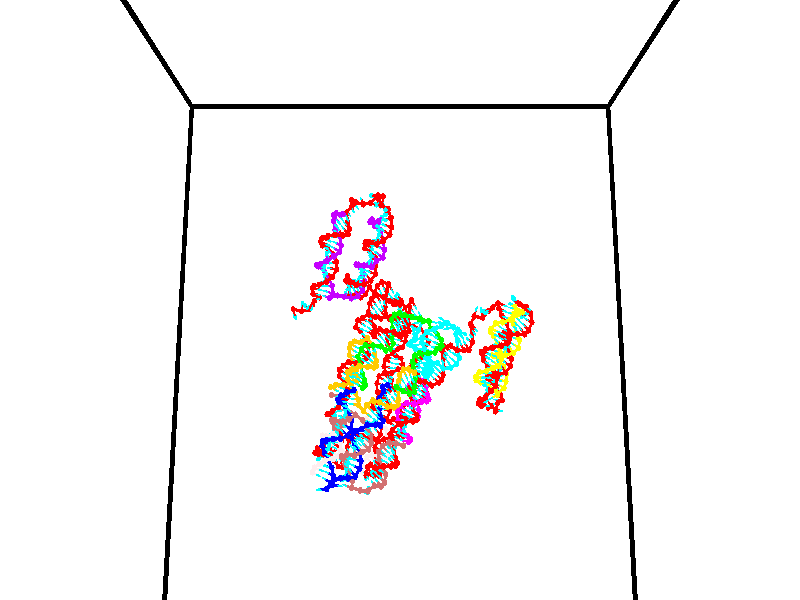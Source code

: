 // switches for output
#declare DRAW_BASES = 1; // possible values are 0, 1; only relevant for DNA ribbons
#declare DRAW_BASES_TYPE = 3; // possible values are 1, 2, 3; only relevant for DNA ribbons
#declare DRAW_FOG = 0; // set to 1 to enable fog

#include "colors.inc"

#include "transforms.inc"
background { rgb <1, 1, 1>}

#default {
   normal{
       ripples 0.25
       frequency 0.20
       turbulence 0.2
       lambda 5
   }
	finish {
		phong 0.1
		phong_size 40.
	}
}

// original window dimensions: 1024x640


// camera settings

camera {
	sky <0, 0.179814, -0.983701>
	up <0, 0.179814, -0.983701>
	right 1.6 * <1, 0, 0>
	location <35, 94.9851, 44.8844>
	look_at <35, 29.7336, 32.9568>
	direction <0, -65.2515, -11.9276>
	angle 67.0682
}


# declare cpy_camera_pos = <35, 94.9851, 44.8844>;
# if (DRAW_FOG = 1)
fog {
	fog_type 2
	up vnormalize(cpy_camera_pos)
	color rgbt<1,1,1,0.3>
	distance 1e-5
	fog_alt 3e-3
	fog_offset 56
}
# end


// LIGHTS

# declare lum = 6;
global_settings {
	ambient_light rgb lum * <0.05, 0.05, 0.05>
	max_trace_level 15
}# declare cpy_direct_light_amount = 0.25;
light_source
{	1000 * <-1, -1.16352, -0.803886>,
	rgb lum * cpy_direct_light_amount
	parallel
}

light_source
{	1000 * <1, 1.16352, 0.803886>,
	rgb lum * cpy_direct_light_amount
	parallel
}

// strand 0

// nucleotide -1

// particle -1
sphere {
	<24.236702, 35.044296, 34.709064> 0.250000
	pigment { color rgbt <1,0,0,0> }
	no_shadow
}
cylinder {
	<24.377420, 35.075424, 35.082199>,  <24.461851, 35.094101, 35.306080>, 0.100000
	pigment { color rgbt <1,0,0,0> }
	no_shadow
}
cylinder {
	<24.377420, 35.075424, 35.082199>,  <24.236702, 35.044296, 34.709064>, 0.100000
	pigment { color rgbt <1,0,0,0> }
	no_shadow
}

// particle -1
sphere {
	<24.377420, 35.075424, 35.082199> 0.100000
	pigment { color rgbt <1,0,0,0> }
	no_shadow
}
sphere {
	0, 1
	scale<0.080000,0.200000,0.300000>
	matrix <0.411057, 0.882471, -0.228641,
		-0.840995, 0.463884, 0.278459,
		0.351795, 0.077823, 0.932837,
		24.482960, 35.098770, 35.362049>
	pigment { color rgbt <0,1,1,0> }
	no_shadow
}
cylinder {
	<25.075615, 34.976177, 34.891743>,  <24.236702, 35.044296, 34.709064>, 0.130000
	pigment { color rgbt <1,0,0,0> }
	no_shadow
}

// nucleotide -1

// particle -1
sphere {
	<25.075615, 34.976177, 34.891743> 0.250000
	pigment { color rgbt <1,0,0,0> }
	no_shadow
}
cylinder {
	<25.150509, 35.178909, 34.555157>,  <25.195446, 35.300549, 34.353207>, 0.100000
	pigment { color rgbt <1,0,0,0> }
	no_shadow
}
cylinder {
	<25.150509, 35.178909, 34.555157>,  <25.075615, 34.976177, 34.891743>, 0.100000
	pigment { color rgbt <1,0,0,0> }
	no_shadow
}

// particle -1
sphere {
	<25.150509, 35.178909, 34.555157> 0.100000
	pigment { color rgbt <1,0,0,0> }
	no_shadow
}
sphere {
	0, 1
	scale<0.080000,0.200000,0.300000>
	matrix <0.637145, 0.589322, 0.496735,
		0.747656, -0.629141, -0.212586,
		0.187235, 0.506835, -0.841464,
		25.206680, 35.330959, 34.302719>
	pigment { color rgbt <0,1,1,0> }
	no_shadow
}
cylinder {
	<25.780056, 34.826019, 34.697273>,  <25.075615, 34.976177, 34.891743>, 0.130000
	pigment { color rgbt <1,0,0,0> }
	no_shadow
}

// nucleotide -1

// particle -1
sphere {
	<25.780056, 34.826019, 34.697273> 0.250000
	pigment { color rgbt <1,0,0,0> }
	no_shadow
}
cylinder {
	<25.625576, 35.176239, 34.581165>,  <25.532888, 35.386372, 34.511501>, 0.100000
	pigment { color rgbt <1,0,0,0> }
	no_shadow
}
cylinder {
	<25.625576, 35.176239, 34.581165>,  <25.780056, 34.826019, 34.697273>, 0.100000
	pigment { color rgbt <1,0,0,0> }
	no_shadow
}

// particle -1
sphere {
	<25.625576, 35.176239, 34.581165> 0.100000
	pigment { color rgbt <1,0,0,0> }
	no_shadow
}
sphere {
	0, 1
	scale<0.080000,0.200000,0.300000>
	matrix <0.694898, 0.483107, 0.532658,
		0.606602, 0.004002, -0.794995,
		-0.386200, 0.875552, -0.290273,
		25.509716, 35.438904, 34.494083>
	pigment { color rgbt <0,1,1,0> }
	no_shadow
}
cylinder {
	<26.253971, 35.256104, 34.329987>,  <25.780056, 34.826019, 34.697273>, 0.130000
	pigment { color rgbt <1,0,0,0> }
	no_shadow
}

// nucleotide -1

// particle -1
sphere {
	<26.253971, 35.256104, 34.329987> 0.250000
	pigment { color rgbt <1,0,0,0> }
	no_shadow
}
cylinder {
	<26.014465, 35.505623, 34.530930>,  <25.870762, 35.655334, 34.651493>, 0.100000
	pigment { color rgbt <1,0,0,0> }
	no_shadow
}
cylinder {
	<26.014465, 35.505623, 34.530930>,  <26.253971, 35.256104, 34.329987>, 0.100000
	pigment { color rgbt <1,0,0,0> }
	no_shadow
}

// particle -1
sphere {
	<26.014465, 35.505623, 34.530930> 0.100000
	pigment { color rgbt <1,0,0,0> }
	no_shadow
}
sphere {
	0, 1
	scale<0.080000,0.200000,0.300000>
	matrix <0.794493, 0.383270, 0.471047,
		0.101300, 0.681163, -0.725089,
		-0.598765, 0.623795, 0.502354,
		25.834835, 35.692760, 34.681637>
	pigment { color rgbt <0,1,1,0> }
	no_shadow
}
cylinder {
	<26.511366, 35.931324, 34.136620>,  <26.253971, 35.256104, 34.329987>, 0.130000
	pigment { color rgbt <1,0,0,0> }
	no_shadow
}

// nucleotide -1

// particle -1
sphere {
	<26.511366, 35.931324, 34.136620> 0.250000
	pigment { color rgbt <1,0,0,0> }
	no_shadow
}
cylinder {
	<26.350046, 35.812920, 34.482967>,  <26.253254, 35.741875, 34.690777>, 0.100000
	pigment { color rgbt <1,0,0,0> }
	no_shadow
}
cylinder {
	<26.350046, 35.812920, 34.482967>,  <26.511366, 35.931324, 34.136620>, 0.100000
	pigment { color rgbt <1,0,0,0> }
	no_shadow
}

// particle -1
sphere {
	<26.350046, 35.812920, 34.482967> 0.100000
	pigment { color rgbt <1,0,0,0> }
	no_shadow
}
sphere {
	0, 1
	scale<0.080000,0.200000,0.300000>
	matrix <0.875689, 0.149751, 0.459068,
		-0.265555, 0.943372, 0.198822,
		-0.403298, -0.296014, 0.865867,
		26.229057, 35.724117, 34.742729>
	pigment { color rgbt <0,1,1,0> }
	no_shadow
}
cylinder {
	<27.023676, 36.494614, 33.983883>,  <26.511366, 35.931324, 34.136620>, 0.130000
	pigment { color rgbt <1,0,0,0> }
	no_shadow
}

// nucleotide -1

// particle -1
sphere {
	<27.023676, 36.494614, 33.983883> 0.250000
	pigment { color rgbt <1,0,0,0> }
	no_shadow
}
cylinder {
	<27.036917, 36.866974, 34.129395>,  <27.044861, 37.090389, 34.216702>, 0.100000
	pigment { color rgbt <1,0,0,0> }
	no_shadow
}
cylinder {
	<27.036917, 36.866974, 34.129395>,  <27.023676, 36.494614, 33.983883>, 0.100000
	pigment { color rgbt <1,0,0,0> }
	no_shadow
}

// particle -1
sphere {
	<27.036917, 36.866974, 34.129395> 0.100000
	pigment { color rgbt <1,0,0,0> }
	no_shadow
}
sphere {
	0, 1
	scale<0.080000,0.200000,0.300000>
	matrix <0.044937, 0.362221, -0.931008,
		-0.998441, 0.047166, -0.029841,
		0.033103, 0.930898, 0.363776,
		27.046848, 37.146244, 34.238529>
	pigment { color rgbt <0,1,1,0> }
	no_shadow
}
cylinder {
	<26.468302, 36.892937, 33.754185>,  <27.023676, 36.494614, 33.983883>, 0.130000
	pigment { color rgbt <1,0,0,0> }
	no_shadow
}

// nucleotide -1

// particle -1
sphere {
	<26.468302, 36.892937, 33.754185> 0.250000
	pigment { color rgbt <1,0,0,0> }
	no_shadow
}
cylinder {
	<26.803984, 37.097179, 33.829037>,  <27.005392, 37.219727, 33.873947>, 0.100000
	pigment { color rgbt <1,0,0,0> }
	no_shadow
}
cylinder {
	<26.803984, 37.097179, 33.829037>,  <26.468302, 36.892937, 33.754185>, 0.100000
	pigment { color rgbt <1,0,0,0> }
	no_shadow
}

// particle -1
sphere {
	<26.803984, 37.097179, 33.829037> 0.100000
	pigment { color rgbt <1,0,0,0> }
	no_shadow
}
sphere {
	0, 1
	scale<0.080000,0.200000,0.300000>
	matrix <0.063507, 0.249727, -0.966232,
		-0.540096, 0.822749, 0.177144,
		0.839204, 0.510608, 0.187127,
		27.055744, 37.250362, 33.885174>
	pigment { color rgbt <0,1,1,0> }
	no_shadow
}
cylinder {
	<26.515375, 37.599014, 33.397305>,  <26.468302, 36.892937, 33.754185>, 0.130000
	pigment { color rgbt <1,0,0,0> }
	no_shadow
}

// nucleotide -1

// particle -1
sphere {
	<26.515375, 37.599014, 33.397305> 0.250000
	pigment { color rgbt <1,0,0,0> }
	no_shadow
}
cylinder {
	<26.904964, 37.559853, 33.479073>,  <27.138718, 37.536354, 33.528133>, 0.100000
	pigment { color rgbt <1,0,0,0> }
	no_shadow
}
cylinder {
	<26.904964, 37.559853, 33.479073>,  <26.515375, 37.599014, 33.397305>, 0.100000
	pigment { color rgbt <1,0,0,0> }
	no_shadow
}

// particle -1
sphere {
	<26.904964, 37.559853, 33.479073> 0.100000
	pigment { color rgbt <1,0,0,0> }
	no_shadow
}
sphere {
	0, 1
	scale<0.080000,0.200000,0.300000>
	matrix <0.224660, 0.536572, -0.813399,
		-0.030050, 0.838156, 0.544603,
		0.973974, -0.097907, 0.204424,
		27.197157, 37.530479, 33.540401>
	pigment { color rgbt <0,1,1,0> }
	no_shadow
}
cylinder {
	<26.752180, 38.227333, 33.345272>,  <26.515375, 37.599014, 33.397305>, 0.130000
	pigment { color rgbt <1,0,0,0> }
	no_shadow
}

// nucleotide -1

// particle -1
sphere {
	<26.752180, 38.227333, 33.345272> 0.250000
	pigment { color rgbt <1,0,0,0> }
	no_shadow
}
cylinder {
	<27.086878, 38.010551, 33.313908>,  <27.287697, 37.880482, 33.295090>, 0.100000
	pigment { color rgbt <1,0,0,0> }
	no_shadow
}
cylinder {
	<27.086878, 38.010551, 33.313908>,  <26.752180, 38.227333, 33.345272>, 0.100000
	pigment { color rgbt <1,0,0,0> }
	no_shadow
}

// particle -1
sphere {
	<27.086878, 38.010551, 33.313908> 0.100000
	pigment { color rgbt <1,0,0,0> }
	no_shadow
}
sphere {
	0, 1
	scale<0.080000,0.200000,0.300000>
	matrix <0.259213, 0.518137, -0.815072,
		0.482356, 0.661682, 0.574029,
		0.836745, -0.541951, -0.078409,
		27.337902, 37.847965, 33.290386>
	pigment { color rgbt <0,1,1,0> }
	no_shadow
}
cylinder {
	<27.304480, 38.724045, 33.361805>,  <26.752180, 38.227333, 33.345272>, 0.130000
	pigment { color rgbt <1,0,0,0> }
	no_shadow
}

// nucleotide -1

// particle -1
sphere {
	<27.304480, 38.724045, 33.361805> 0.250000
	pigment { color rgbt <1,0,0,0> }
	no_shadow
}
cylinder {
	<27.426714, 38.385864, 33.186611>,  <27.500055, 38.182957, 33.081493>, 0.100000
	pigment { color rgbt <1,0,0,0> }
	no_shadow
}
cylinder {
	<27.426714, 38.385864, 33.186611>,  <27.304480, 38.724045, 33.361805>, 0.100000
	pigment { color rgbt <1,0,0,0> }
	no_shadow
}

// particle -1
sphere {
	<27.426714, 38.385864, 33.186611> 0.100000
	pigment { color rgbt <1,0,0,0> }
	no_shadow
}
sphere {
	0, 1
	scale<0.080000,0.200000,0.300000>
	matrix <0.489731, 0.534041, -0.689176,
		0.816566, -0.003892, 0.577239,
		0.305587, -0.845450, -0.437985,
		27.518391, 38.132229, 33.055214>
	pigment { color rgbt <0,1,1,0> }
	no_shadow
}
cylinder {
	<28.000097, 38.775494, 33.154015>,  <27.304480, 38.724045, 33.361805>, 0.130000
	pigment { color rgbt <1,0,0,0> }
	no_shadow
}

// nucleotide -1

// particle -1
sphere {
	<28.000097, 38.775494, 33.154015> 0.250000
	pigment { color rgbt <1,0,0,0> }
	no_shadow
}
cylinder {
	<27.895845, 38.481651, 32.903439>,  <27.833294, 38.305347, 32.753094>, 0.100000
	pigment { color rgbt <1,0,0,0> }
	no_shadow
}
cylinder {
	<27.895845, 38.481651, 32.903439>,  <28.000097, 38.775494, 33.154015>, 0.100000
	pigment { color rgbt <1,0,0,0> }
	no_shadow
}

// particle -1
sphere {
	<27.895845, 38.481651, 32.903439> 0.100000
	pigment { color rgbt <1,0,0,0> }
	no_shadow
}
sphere {
	0, 1
	scale<0.080000,0.200000,0.300000>
	matrix <0.483357, 0.462397, -0.743340,
		0.835726, -0.496530, 0.234563,
		-0.260630, -0.734606, -0.626439,
		27.817657, 38.261269, 32.715508>
	pigment { color rgbt <0,1,1,0> }
	no_shadow
}
cylinder {
	<28.525679, 38.675304, 32.753578>,  <28.000097, 38.775494, 33.154015>, 0.130000
	pigment { color rgbt <1,0,0,0> }
	no_shadow
}

// nucleotide -1

// particle -1
sphere {
	<28.525679, 38.675304, 32.753578> 0.250000
	pigment { color rgbt <1,0,0,0> }
	no_shadow
}
cylinder {
	<28.244955, 38.500011, 32.528931>,  <28.076521, 38.394836, 32.394142>, 0.100000
	pigment { color rgbt <1,0,0,0> }
	no_shadow
}
cylinder {
	<28.244955, 38.500011, 32.528931>,  <28.525679, 38.675304, 32.753578>, 0.100000
	pigment { color rgbt <1,0,0,0> }
	no_shadow
}

// particle -1
sphere {
	<28.244955, 38.500011, 32.528931> 0.100000
	pigment { color rgbt <1,0,0,0> }
	no_shadow
}
sphere {
	0, 1
	scale<0.080000,0.200000,0.300000>
	matrix <0.365269, 0.455479, -0.811860,
		0.611590, -0.774913, -0.159586,
		-0.701809, -0.438234, -0.561618,
		28.034412, 38.368542, 32.360447>
	pigment { color rgbt <0,1,1,0> }
	no_shadow
}
cylinder {
	<28.946152, 38.566021, 32.085339>,  <28.525679, 38.675304, 32.753578>, 0.130000
	pigment { color rgbt <1,0,0,0> }
	no_shadow
}

// nucleotide -1

// particle -1
sphere {
	<28.946152, 38.566021, 32.085339> 0.250000
	pigment { color rgbt <1,0,0,0> }
	no_shadow
}
cylinder {
	<28.552515, 38.534733, 32.021530>,  <28.316334, 38.515961, 31.983246>, 0.100000
	pigment { color rgbt <1,0,0,0> }
	no_shadow
}
cylinder {
	<28.552515, 38.534733, 32.021530>,  <28.946152, 38.566021, 32.085339>, 0.100000
	pigment { color rgbt <1,0,0,0> }
	no_shadow
}

// particle -1
sphere {
	<28.552515, 38.534733, 32.021530> 0.100000
	pigment { color rgbt <1,0,0,0> }
	no_shadow
}
sphere {
	0, 1
	scale<0.080000,0.200000,0.300000>
	matrix <0.105131, 0.467424, -0.877760,
		0.143222, -0.880566, -0.451765,
		-0.984091, -0.078220, -0.159520,
		28.257288, 38.511265, 31.973675>
	pigment { color rgbt <0,1,1,0> }
	no_shadow
}
cylinder {
	<28.882713, 38.325314, 31.420256>,  <28.946152, 38.566021, 32.085339>, 0.130000
	pigment { color rgbt <1,0,0,0> }
	no_shadow
}

// nucleotide -1

// particle -1
sphere {
	<28.882713, 38.325314, 31.420256> 0.250000
	pigment { color rgbt <1,0,0,0> }
	no_shadow
}
cylinder {
	<28.548029, 38.517956, 31.524542>,  <28.347218, 38.633541, 31.587112>, 0.100000
	pigment { color rgbt <1,0,0,0> }
	no_shadow
}
cylinder {
	<28.548029, 38.517956, 31.524542>,  <28.882713, 38.325314, 31.420256>, 0.100000
	pigment { color rgbt <1,0,0,0> }
	no_shadow
}

// particle -1
sphere {
	<28.548029, 38.517956, 31.524542> 0.100000
	pigment { color rgbt <1,0,0,0> }
	no_shadow
}
sphere {
	0, 1
	scale<0.080000,0.200000,0.300000>
	matrix <0.042661, 0.531937, -0.845709,
		-0.545981, -0.696491, -0.465623,
		-0.836711, 0.481605, 0.260714,
		28.297016, 38.662437, 31.602757>
	pigment { color rgbt <0,1,1,0> }
	no_shadow
}
cylinder {
	<28.572239, 38.398827, 30.817965>,  <28.882713, 38.325314, 31.420256>, 0.130000
	pigment { color rgbt <1,0,0,0> }
	no_shadow
}

// nucleotide -1

// particle -1
sphere {
	<28.572239, 38.398827, 30.817965> 0.250000
	pigment { color rgbt <1,0,0,0> }
	no_shadow
}
cylinder {
	<28.381327, 38.671001, 31.040390>,  <28.266779, 38.834305, 31.173845>, 0.100000
	pigment { color rgbt <1,0,0,0> }
	no_shadow
}
cylinder {
	<28.381327, 38.671001, 31.040390>,  <28.572239, 38.398827, 30.817965>, 0.100000
	pigment { color rgbt <1,0,0,0> }
	no_shadow
}

// particle -1
sphere {
	<28.381327, 38.671001, 31.040390> 0.100000
	pigment { color rgbt <1,0,0,0> }
	no_shadow
}
sphere {
	0, 1
	scale<0.080000,0.200000,0.300000>
	matrix <-0.047824, 0.611738, -0.789614,
		-0.877448, -0.403461, -0.259430,
		-0.477282, 0.680438, 0.556063,
		28.238142, 38.875134, 31.207209>
	pigment { color rgbt <0,1,1,0> }
	no_shadow
}
cylinder {
	<28.061960, 38.668041, 30.380489>,  <28.572239, 38.398827, 30.817965>, 0.130000
	pigment { color rgbt <1,0,0,0> }
	no_shadow
}

// nucleotide -1

// particle -1
sphere {
	<28.061960, 38.668041, 30.380489> 0.250000
	pigment { color rgbt <1,0,0,0> }
	no_shadow
}
cylinder {
	<28.072557, 38.958710, 30.655077>,  <28.078917, 39.133110, 30.819830>, 0.100000
	pigment { color rgbt <1,0,0,0> }
	no_shadow
}
cylinder {
	<28.072557, 38.958710, 30.655077>,  <28.061960, 38.668041, 30.380489>, 0.100000
	pigment { color rgbt <1,0,0,0> }
	no_shadow
}

// particle -1
sphere {
	<28.072557, 38.958710, 30.655077> 0.100000
	pigment { color rgbt <1,0,0,0> }
	no_shadow
}
sphere {
	0, 1
	scale<0.080000,0.200000,0.300000>
	matrix <0.154456, 0.675489, -0.721011,
		-0.987644, 0.125131, -0.094344,
		0.026493, 0.726675, 0.686470,
		28.080505, 39.176712, 30.861017>
	pigment { color rgbt <0,1,1,0> }
	no_shadow
}
cylinder {
	<27.579126, 39.108635, 30.258055>,  <28.061960, 38.668041, 30.380489>, 0.130000
	pigment { color rgbt <1,0,0,0> }
	no_shadow
}

// nucleotide -1

// particle -1
sphere {
	<27.579126, 39.108635, 30.258055> 0.250000
	pigment { color rgbt <1,0,0,0> }
	no_shadow
}
cylinder {
	<27.854959, 39.320709, 30.455389>,  <28.020458, 39.447952, 30.573790>, 0.100000
	pigment { color rgbt <1,0,0,0> }
	no_shadow
}
cylinder {
	<27.854959, 39.320709, 30.455389>,  <27.579126, 39.108635, 30.258055>, 0.100000
	pigment { color rgbt <1,0,0,0> }
	no_shadow
}

// particle -1
sphere {
	<27.854959, 39.320709, 30.455389> 0.100000
	pigment { color rgbt <1,0,0,0> }
	no_shadow
}
sphere {
	0, 1
	scale<0.080000,0.200000,0.300000>
	matrix <0.202682, 0.512699, -0.834302,
		-0.695267, 0.675310, 0.246089,
		0.689582, 0.530185, 0.493336,
		28.061834, 39.479763, 30.603390>
	pigment { color rgbt <0,1,1,0> }
	no_shadow
}
cylinder {
	<27.526871, 39.829311, 30.148588>,  <27.579126, 39.108635, 30.258055>, 0.130000
	pigment { color rgbt <1,0,0,0> }
	no_shadow
}

// nucleotide -1

// particle -1
sphere {
	<27.526871, 39.829311, 30.148588> 0.250000
	pigment { color rgbt <1,0,0,0> }
	no_shadow
}
cylinder {
	<27.898298, 39.847912, 30.295881>,  <28.121155, 39.859074, 30.384258>, 0.100000
	pigment { color rgbt <1,0,0,0> }
	no_shadow
}
cylinder {
	<27.898298, 39.847912, 30.295881>,  <27.526871, 39.829311, 30.148588>, 0.100000
	pigment { color rgbt <1,0,0,0> }
	no_shadow
}

// particle -1
sphere {
	<27.898298, 39.847912, 30.295881> 0.100000
	pigment { color rgbt <1,0,0,0> }
	no_shadow
}
sphere {
	0, 1
	scale<0.080000,0.200000,0.300000>
	matrix <0.248905, 0.657937, -0.710750,
		-0.275327, 0.751636, 0.599365,
		0.928569, 0.046503, 0.368234,
		28.176868, 39.861862, 30.406351>
	pigment { color rgbt <0,1,1,0> }
	no_shadow
}
cylinder {
	<27.752230, 40.580551, 30.061960>,  <27.526871, 39.829311, 30.148588>, 0.130000
	pigment { color rgbt <1,0,0,0> }
	no_shadow
}

// nucleotide -1

// particle -1
sphere {
	<27.752230, 40.580551, 30.061960> 0.250000
	pigment { color rgbt <1,0,0,0> }
	no_shadow
}
cylinder {
	<28.100363, 40.394325, 30.126175>,  <28.309242, 40.282589, 30.164703>, 0.100000
	pigment { color rgbt <1,0,0,0> }
	no_shadow
}
cylinder {
	<28.100363, 40.394325, 30.126175>,  <27.752230, 40.580551, 30.061960>, 0.100000
	pigment { color rgbt <1,0,0,0> }
	no_shadow
}

// particle -1
sphere {
	<28.100363, 40.394325, 30.126175> 0.100000
	pigment { color rgbt <1,0,0,0> }
	no_shadow
}
sphere {
	0, 1
	scale<0.080000,0.200000,0.300000>
	matrix <0.438167, 0.583270, -0.683963,
		0.224792, 0.665617, 0.711634,
		0.870332, -0.465564, 0.160537,
		28.361462, 40.254658, 30.174335>
	pigment { color rgbt <0,1,1,0> }
	no_shadow
}
cylinder {
	<28.358438, 41.059937, 29.999506>,  <27.752230, 40.580551, 30.061960>, 0.130000
	pigment { color rgbt <1,0,0,0> }
	no_shadow
}

// nucleotide -1

// particle -1
sphere {
	<28.358438, 41.059937, 29.999506> 0.250000
	pigment { color rgbt <1,0,0,0> }
	no_shadow
}
cylinder {
	<28.527069, 40.703964, 29.929878>,  <28.628248, 40.490383, 29.888102>, 0.100000
	pigment { color rgbt <1,0,0,0> }
	no_shadow
}
cylinder {
	<28.527069, 40.703964, 29.929878>,  <28.358438, 41.059937, 29.999506>, 0.100000
	pigment { color rgbt <1,0,0,0> }
	no_shadow
}

// particle -1
sphere {
	<28.527069, 40.703964, 29.929878> 0.100000
	pigment { color rgbt <1,0,0,0> }
	no_shadow
}
sphere {
	0, 1
	scale<0.080000,0.200000,0.300000>
	matrix <0.621070, 0.423239, -0.659652,
		0.660716, 0.169985, 0.731136,
		0.421577, -0.889929, -0.174068,
		28.653542, 40.436985, 29.877657>
	pigment { color rgbt <0,1,1,0> }
	no_shadow
}
cylinder {
	<29.029217, 41.293884, 29.995680>,  <28.358438, 41.059937, 29.999506>, 0.130000
	pigment { color rgbt <1,0,0,0> }
	no_shadow
}

// nucleotide -1

// particle -1
sphere {
	<29.029217, 41.293884, 29.995680> 0.250000
	pigment { color rgbt <1,0,0,0> }
	no_shadow
}
cylinder {
	<28.993822, 40.940689, 29.811285>,  <28.972586, 40.728771, 29.700649>, 0.100000
	pigment { color rgbt <1,0,0,0> }
	no_shadow
}
cylinder {
	<28.993822, 40.940689, 29.811285>,  <29.029217, 41.293884, 29.995680>, 0.100000
	pigment { color rgbt <1,0,0,0> }
	no_shadow
}

// particle -1
sphere {
	<28.993822, 40.940689, 29.811285> 0.100000
	pigment { color rgbt <1,0,0,0> }
	no_shadow
}
sphere {
	0, 1
	scale<0.080000,0.200000,0.300000>
	matrix <0.719185, 0.263564, -0.642889,
		0.689161, -0.388421, 0.611708,
		-0.088487, -0.882985, -0.460985,
		28.967276, 40.675793, 29.672989>
	pigment { color rgbt <0,1,1,0> }
	no_shadow
}
cylinder {
	<29.691702, 40.937080, 29.945038>,  <29.029217, 41.293884, 29.995680>, 0.130000
	pigment { color rgbt <1,0,0,0> }
	no_shadow
}

// nucleotide -1

// particle -1
sphere {
	<29.691702, 40.937080, 29.945038> 0.250000
	pigment { color rgbt <1,0,0,0> }
	no_shadow
}
cylinder {
	<29.480951, 40.758232, 29.655907>,  <29.354502, 40.650921, 29.482428>, 0.100000
	pigment { color rgbt <1,0,0,0> }
	no_shadow
}
cylinder {
	<29.480951, 40.758232, 29.655907>,  <29.691702, 40.937080, 29.945038>, 0.100000
	pigment { color rgbt <1,0,0,0> }
	no_shadow
}

// particle -1
sphere {
	<29.480951, 40.758232, 29.655907> 0.100000
	pigment { color rgbt <1,0,0,0> }
	no_shadow
}
sphere {
	0, 1
	scale<0.080000,0.200000,0.300000>
	matrix <0.815213, -0.025220, -0.578612,
		0.240482, -0.894116, 0.377789,
		-0.526874, -0.447124, -0.722830,
		29.322889, 40.624096, 29.439058>
	pigment { color rgbt <0,1,1,0> }
	no_shadow
}
cylinder {
	<30.144005, 40.376930, 29.692638>,  <29.691702, 40.937080, 29.945038>, 0.130000
	pigment { color rgbt <1,0,0,0> }
	no_shadow
}

// nucleotide -1

// particle -1
sphere {
	<30.144005, 40.376930, 29.692638> 0.250000
	pigment { color rgbt <1,0,0,0> }
	no_shadow
}
cylinder {
	<29.869913, 40.469818, 29.416513>,  <29.705458, 40.525551, 29.250837>, 0.100000
	pigment { color rgbt <1,0,0,0> }
	no_shadow
}
cylinder {
	<29.869913, 40.469818, 29.416513>,  <30.144005, 40.376930, 29.692638>, 0.100000
	pigment { color rgbt <1,0,0,0> }
	no_shadow
}

// particle -1
sphere {
	<29.869913, 40.469818, 29.416513> 0.100000
	pigment { color rgbt <1,0,0,0> }
	no_shadow
}
sphere {
	0, 1
	scale<0.080000,0.200000,0.300000>
	matrix <0.723047, 0.102979, -0.683080,
		-0.087537, -0.967196, -0.238470,
		-0.685230, 0.232220, -0.690314,
		29.664345, 40.539486, 29.209419>
	pigment { color rgbt <0,1,1,0> }
	no_shadow
}
cylinder {
	<30.217514, 39.898125, 29.146978>,  <30.144005, 40.376930, 29.692638>, 0.130000
	pigment { color rgbt <1,0,0,0> }
	no_shadow
}

// nucleotide -1

// particle -1
sphere {
	<30.217514, 39.898125, 29.146978> 0.250000
	pigment { color rgbt <1,0,0,0> }
	no_shadow
}
cylinder {
	<30.025024, 40.211571, 28.989819>,  <29.909531, 40.399639, 28.895523>, 0.100000
	pigment { color rgbt <1,0,0,0> }
	no_shadow
}
cylinder {
	<30.025024, 40.211571, 28.989819>,  <30.217514, 39.898125, 29.146978>, 0.100000
	pigment { color rgbt <1,0,0,0> }
	no_shadow
}

// particle -1
sphere {
	<30.025024, 40.211571, 28.989819> 0.100000
	pigment { color rgbt <1,0,0,0> }
	no_shadow
}
sphere {
	0, 1
	scale<0.080000,0.200000,0.300000>
	matrix <0.630375, -0.002108, -0.776288,
		-0.609138, -0.621245, -0.492956,
		-0.481225, 0.783614, -0.392901,
		29.880657, 40.446655, 28.871948>
	pigment { color rgbt <0,1,1,0> }
	no_shadow
}
cylinder {
	<30.029083, 39.679317, 28.481653>,  <30.217514, 39.898125, 29.146978>, 0.130000
	pigment { color rgbt <1,0,0,0> }
	no_shadow
}

// nucleotide -1

// particle -1
sphere {
	<30.029083, 39.679317, 28.481653> 0.250000
	pigment { color rgbt <1,0,0,0> }
	no_shadow
}
cylinder {
	<30.055111, 40.077789, 28.504936>,  <30.070726, 40.316872, 28.518906>, 0.100000
	pigment { color rgbt <1,0,0,0> }
	no_shadow
}
cylinder {
	<30.055111, 40.077789, 28.504936>,  <30.029083, 39.679317, 28.481653>, 0.100000
	pigment { color rgbt <1,0,0,0> }
	no_shadow
}

// particle -1
sphere {
	<30.055111, 40.077789, 28.504936> 0.100000
	pigment { color rgbt <1,0,0,0> }
	no_shadow
}
sphere {
	0, 1
	scale<0.080000,0.200000,0.300000>
	matrix <0.559387, 0.011890, -0.828821,
		-0.826349, 0.086489, -0.556477,
		0.065067, 0.996182, 0.058206,
		30.074631, 40.376644, 28.522398>
	pigment { color rgbt <0,1,1,0> }
	no_shadow
}
cylinder {
	<29.921852, 39.859077, 27.778374>,  <30.029083, 39.679317, 28.481653>, 0.130000
	pigment { color rgbt <1,0,0,0> }
	no_shadow
}

// nucleotide -1

// particle -1
sphere {
	<29.921852, 39.859077, 27.778374> 0.250000
	pigment { color rgbt <1,0,0,0> }
	no_shadow
}
cylinder {
	<30.112045, 40.146935, 27.980770>,  <30.226160, 40.319649, 28.102209>, 0.100000
	pigment { color rgbt <1,0,0,0> }
	no_shadow
}
cylinder {
	<30.112045, 40.146935, 27.980770>,  <29.921852, 39.859077, 27.778374>, 0.100000
	pigment { color rgbt <1,0,0,0> }
	no_shadow
}

// particle -1
sphere {
	<30.112045, 40.146935, 27.980770> 0.100000
	pigment { color rgbt <1,0,0,0> }
	no_shadow
}
sphere {
	0, 1
	scale<0.080000,0.200000,0.300000>
	matrix <0.704843, 0.032537, -0.708617,
		-0.526415, 0.693580, -0.491766,
		0.475482, 0.719644, 0.505993,
		30.254690, 40.362827, 28.132568>
	pigment { color rgbt <0,1,1,0> }
	no_shadow
}
cylinder {
	<30.451384, 40.130962, 27.352171>,  <29.921852, 39.859077, 27.778374>, 0.130000
	pigment { color rgbt <1,0,0,0> }
	no_shadow
}

// nucleotide -1

// particle -1
sphere {
	<30.451384, 40.130962, 27.352171> 0.250000
	pigment { color rgbt <1,0,0,0> }
	no_shadow
}
cylinder {
	<30.540894, 40.395061, 27.638947>,  <30.594599, 40.553520, 27.811012>, 0.100000
	pigment { color rgbt <1,0,0,0> }
	no_shadow
}
cylinder {
	<30.540894, 40.395061, 27.638947>,  <30.451384, 40.130962, 27.352171>, 0.100000
	pigment { color rgbt <1,0,0,0> }
	no_shadow
}

// particle -1
sphere {
	<30.540894, 40.395061, 27.638947> 0.100000
	pigment { color rgbt <1,0,0,0> }
	no_shadow
}
sphere {
	0, 1
	scale<0.080000,0.200000,0.300000>
	matrix <0.754634, 0.348152, -0.556163,
		-0.616808, 0.665480, -0.420338,
		0.223774, 0.660247, 0.716937,
		30.608027, 40.593136, 27.854027>
	pigment { color rgbt <0,1,1,0> }
	no_shadow
}
cylinder {
	<30.475374, 40.940670, 27.097729>,  <30.451384, 40.130962, 27.352171>, 0.130000
	pigment { color rgbt <1,0,0,0> }
	no_shadow
}

// nucleotide -1

// particle -1
sphere {
	<30.475374, 40.940670, 27.097729> 0.250000
	pigment { color rgbt <1,0,0,0> }
	no_shadow
}
cylinder {
	<30.741634, 40.811802, 27.366983>,  <30.901390, 40.734482, 27.528536>, 0.100000
	pigment { color rgbt <1,0,0,0> }
	no_shadow
}
cylinder {
	<30.741634, 40.811802, 27.366983>,  <30.475374, 40.940670, 27.097729>, 0.100000
	pigment { color rgbt <1,0,0,0> }
	no_shadow
}

// particle -1
sphere {
	<30.741634, 40.811802, 27.366983> 0.100000
	pigment { color rgbt <1,0,0,0> }
	no_shadow
}
sphere {
	0, 1
	scale<0.080000,0.200000,0.300000>
	matrix <0.743333, 0.206406, -0.636280,
		0.066053, 0.923905, 0.376877,
		0.665652, -0.322174, 0.673136,
		30.941330, 40.715149, 27.568924>
	pigment { color rgbt <0,1,1,0> }
	no_shadow
}
cylinder {
	<30.879950, 41.517220, 27.470388>,  <30.475374, 40.940670, 27.097729>, 0.130000
	pigment { color rgbt <1,0,0,0> }
	no_shadow
}

// nucleotide -1

// particle -1
sphere {
	<30.879950, 41.517220, 27.470388> 0.250000
	pigment { color rgbt <1,0,0,0> }
	no_shadow
}
cylinder {
	<31.036356, 41.161957, 27.373821>,  <31.130199, 40.948799, 27.315882>, 0.100000
	pigment { color rgbt <1,0,0,0> }
	no_shadow
}
cylinder {
	<31.036356, 41.161957, 27.373821>,  <30.879950, 41.517220, 27.470388>, 0.100000
	pigment { color rgbt <1,0,0,0> }
	no_shadow
}

// particle -1
sphere {
	<31.036356, 41.161957, 27.373821> 0.100000
	pigment { color rgbt <1,0,0,0> }
	no_shadow
}
sphere {
	0, 1
	scale<0.080000,0.200000,0.300000>
	matrix <0.578617, 0.441197, -0.685965,
		0.715758, 0.128536, 0.686418,
		0.391016, -0.888158, -0.241417,
		31.153662, 40.895508, 27.301395>
	pigment { color rgbt <0,1,1,0> }
	no_shadow
}
cylinder {
	<31.615717, 41.531025, 27.637678>,  <30.879950, 41.517220, 27.470388>, 0.130000
	pigment { color rgbt <1,0,0,0> }
	no_shadow
}

// nucleotide -1

// particle -1
sphere {
	<31.615717, 41.531025, 27.637678> 0.250000
	pigment { color rgbt <1,0,0,0> }
	no_shadow
}
cylinder {
	<31.503448, 41.290657, 27.338312>,  <31.436089, 41.146439, 27.158693>, 0.100000
	pigment { color rgbt <1,0,0,0> }
	no_shadow
}
cylinder {
	<31.503448, 41.290657, 27.338312>,  <31.615717, 41.531025, 27.637678>, 0.100000
	pigment { color rgbt <1,0,0,0> }
	no_shadow
}

// particle -1
sphere {
	<31.503448, 41.290657, 27.338312> 0.100000
	pigment { color rgbt <1,0,0,0> }
	no_shadow
}
sphere {
	0, 1
	scale<0.080000,0.200000,0.300000>
	matrix <0.608719, 0.491431, -0.622862,
		0.742082, -0.630392, 0.227861,
		-0.280669, -0.600918, -0.748414,
		31.419249, 41.110382, 27.113789>
	pigment { color rgbt <0,1,1,0> }
	no_shadow
}
cylinder {
	<32.296627, 41.718399, 27.580750>,  <31.615717, 41.531025, 27.637678>, 0.130000
	pigment { color rgbt <1,0,0,0> }
	no_shadow
}

// nucleotide -1

// particle -1
sphere {
	<32.296627, 41.718399, 27.580750> 0.250000
	pigment { color rgbt <1,0,0,0> }
	no_shadow
}
cylinder {
	<32.581707, 41.945820, 27.745094>,  <32.752754, 42.082272, 27.843700>, 0.100000
	pigment { color rgbt <1,0,0,0> }
	no_shadow
}
cylinder {
	<32.581707, 41.945820, 27.745094>,  <32.296627, 41.718399, 27.580750>, 0.100000
	pigment { color rgbt <1,0,0,0> }
	no_shadow
}

// particle -1
sphere {
	<32.581707, 41.945820, 27.745094> 0.100000
	pigment { color rgbt <1,0,0,0> }
	no_shadow
}
sphere {
	0, 1
	scale<0.080000,0.200000,0.300000>
	matrix <0.690402, -0.672161, -0.267478,
		0.124091, 0.474292, -0.871578,
		0.712704, 0.568548, 0.410862,
		32.795517, 42.116383, 27.868353>
	pigment { color rgbt <0,1,1,0> }
	no_shadow
}
cylinder {
	<32.818211, 41.961098, 27.207451>,  <32.296627, 41.718399, 27.580750>, 0.130000
	pigment { color rgbt <1,0,0,0> }
	no_shadow
}

// nucleotide -1

// particle -1
sphere {
	<32.818211, 41.961098, 27.207451> 0.250000
	pigment { color rgbt <1,0,0,0> }
	no_shadow
}
cylinder {
	<32.981647, 41.966061, 27.572504>,  <33.079712, 41.969036, 27.791536>, 0.100000
	pigment { color rgbt <1,0,0,0> }
	no_shadow
}
cylinder {
	<32.981647, 41.966061, 27.572504>,  <32.818211, 41.961098, 27.207451>, 0.100000
	pigment { color rgbt <1,0,0,0> }
	no_shadow
}

// particle -1
sphere {
	<32.981647, 41.966061, 27.572504> 0.100000
	pigment { color rgbt <1,0,0,0> }
	no_shadow
}
sphere {
	0, 1
	scale<0.080000,0.200000,0.300000>
	matrix <0.858208, -0.345595, -0.379531,
		0.310693, 0.938302, -0.151854,
		0.408594, 0.012405, 0.912632,
		33.104225, 41.969784, 27.846294>
	pigment { color rgbt <0,1,1,0> }
	no_shadow
}
cylinder {
	<33.448063, 42.456493, 27.318794>,  <32.818211, 41.961098, 27.207451>, 0.130000
	pigment { color rgbt <1,0,0,0> }
	no_shadow
}

// nucleotide -1

// particle -1
sphere {
	<33.448063, 42.456493, 27.318794> 0.250000
	pigment { color rgbt <1,0,0,0> }
	no_shadow
}
cylinder {
	<33.451916, 42.120228, 27.535381>,  <33.454227, 41.918468, 27.665335>, 0.100000
	pigment { color rgbt <1,0,0,0> }
	no_shadow
}
cylinder {
	<33.451916, 42.120228, 27.535381>,  <33.448063, 42.456493, 27.318794>, 0.100000
	pigment { color rgbt <1,0,0,0> }
	no_shadow
}

// particle -1
sphere {
	<33.451916, 42.120228, 27.535381> 0.100000
	pigment { color rgbt <1,0,0,0> }
	no_shadow
}
sphere {
	0, 1
	scale<0.080000,0.200000,0.300000>
	matrix <0.804101, -0.315373, -0.503946,
		0.594414, 0.440253, 0.672940,
		0.009637, -0.840665, 0.541470,
		33.454807, 41.868027, 27.697823>
	pigment { color rgbt <0,1,1,0> }
	no_shadow
}
cylinder {
	<33.013588, 43.097218, 27.468918>,  <33.448063, 42.456493, 27.318794>, 0.130000
	pigment { color rgbt <1,0,0,0> }
	no_shadow
}

// nucleotide -1

// particle -1
sphere {
	<33.013588, 43.097218, 27.468918> 0.250000
	pigment { color rgbt <1,0,0,0> }
	no_shadow
}
cylinder {
	<32.683514, 42.885208, 27.390789>,  <32.485470, 42.758003, 27.343912>, 0.100000
	pigment { color rgbt <1,0,0,0> }
	no_shadow
}
cylinder {
	<32.683514, 42.885208, 27.390789>,  <33.013588, 43.097218, 27.468918>, 0.100000
	pigment { color rgbt <1,0,0,0> }
	no_shadow
}

// particle -1
sphere {
	<32.683514, 42.885208, 27.390789> 0.100000
	pigment { color rgbt <1,0,0,0> }
	no_shadow
}
sphere {
	0, 1
	scale<0.080000,0.200000,0.300000>
	matrix <0.564863, -0.772784, -0.289371,
		0.002432, -0.349114, 0.937077,
		-0.825181, -0.530024, -0.195322,
		32.435959, 42.726200, 27.332191>
	pigment { color rgbt <0,1,1,0> }
	no_shadow
}
cylinder {
	<33.294064, 42.779156, 28.076063>,  <33.013588, 43.097218, 27.468918>, 0.130000
	pigment { color rgbt <1,0,0,0> }
	no_shadow
}

// nucleotide -1

// particle -1
sphere {
	<33.294064, 42.779156, 28.076063> 0.250000
	pigment { color rgbt <1,0,0,0> }
	no_shadow
}
cylinder {
	<33.505379, 42.981995, 28.348465>,  <33.632168, 43.103699, 28.511906>, 0.100000
	pigment { color rgbt <1,0,0,0> }
	no_shadow
}
cylinder {
	<33.505379, 42.981995, 28.348465>,  <33.294064, 42.779156, 28.076063>, 0.100000
	pigment { color rgbt <1,0,0,0> }
	no_shadow
}

// particle -1
sphere {
	<33.505379, 42.981995, 28.348465> 0.100000
	pigment { color rgbt <1,0,0,0> }
	no_shadow
}
sphere {
	0, 1
	scale<0.080000,0.200000,0.300000>
	matrix <0.217660, -0.856143, 0.468661,
		0.820692, -0.099361, -0.562665,
		0.528289, 0.507096, 0.681003,
		33.663864, 43.134125, 28.552767>
	pigment { color rgbt <0,1,1,0> }
	no_shadow
}
cylinder {
	<33.918480, 42.372704, 28.300835>,  <33.294064, 42.779156, 28.076063>, 0.130000
	pigment { color rgbt <1,0,0,0> }
	no_shadow
}

// nucleotide -1

// particle -1
sphere {
	<33.918480, 42.372704, 28.300835> 0.250000
	pigment { color rgbt <1,0,0,0> }
	no_shadow
}
cylinder {
	<33.794197, 42.609810, 28.598045>,  <33.719627, 42.752075, 28.776371>, 0.100000
	pigment { color rgbt <1,0,0,0> }
	no_shadow
}
cylinder {
	<33.794197, 42.609810, 28.598045>,  <33.918480, 42.372704, 28.300835>, 0.100000
	pigment { color rgbt <1,0,0,0> }
	no_shadow
}

// particle -1
sphere {
	<33.794197, 42.609810, 28.598045> 0.100000
	pigment { color rgbt <1,0,0,0> }
	no_shadow
}
sphere {
	0, 1
	scale<0.080000,0.200000,0.300000>
	matrix <-0.234295, -0.805358, 0.544521,
		0.921177, -0.004901, 0.389113,
		-0.310707, 0.592768, 0.743026,
		33.700985, 42.787640, 28.820953>
	pigment { color rgbt <0,1,1,0> }
	no_shadow
}
cylinder {
	<34.184330, 42.147102, 28.895929>,  <33.918480, 42.372704, 28.300835>, 0.130000
	pigment { color rgbt <1,0,0,0> }
	no_shadow
}

// nucleotide -1

// particle -1
sphere {
	<34.184330, 42.147102, 28.895929> 0.250000
	pigment { color rgbt <1,0,0,0> }
	no_shadow
}
cylinder {
	<33.891735, 42.370018, 29.053082>,  <33.716179, 42.503769, 29.147373>, 0.100000
	pigment { color rgbt <1,0,0,0> }
	no_shadow
}
cylinder {
	<33.891735, 42.370018, 29.053082>,  <34.184330, 42.147102, 28.895929>, 0.100000
	pigment { color rgbt <1,0,0,0> }
	no_shadow
}

// particle -1
sphere {
	<33.891735, 42.370018, 29.053082> 0.100000
	pigment { color rgbt <1,0,0,0> }
	no_shadow
}
sphere {
	0, 1
	scale<0.080000,0.200000,0.300000>
	matrix <-0.308063, -0.784141, 0.538721,
		0.608299, 0.273034, 0.745269,
		-0.731484, 0.557293, 0.392880,
		33.672291, 42.537205, 29.170946>
	pigment { color rgbt <0,1,1,0> }
	no_shadow
}
cylinder {
	<34.238186, 42.094036, 29.612391>,  <34.184330, 42.147102, 28.895929>, 0.130000
	pigment { color rgbt <1,0,0,0> }
	no_shadow
}

// nucleotide -1

// particle -1
sphere {
	<34.238186, 42.094036, 29.612391> 0.250000
	pigment { color rgbt <1,0,0,0> }
	no_shadow
}
cylinder {
	<33.862801, 42.222092, 29.560558>,  <33.637569, 42.298927, 29.529459>, 0.100000
	pigment { color rgbt <1,0,0,0> }
	no_shadow
}
cylinder {
	<33.862801, 42.222092, 29.560558>,  <34.238186, 42.094036, 29.612391>, 0.100000
	pigment { color rgbt <1,0,0,0> }
	no_shadow
}

// particle -1
sphere {
	<33.862801, 42.222092, 29.560558> 0.100000
	pigment { color rgbt <1,0,0,0> }
	no_shadow
}
sphere {
	0, 1
	scale<0.080000,0.200000,0.300000>
	matrix <-0.319548, -0.662508, 0.677475,
		0.131039, 0.677194, 0.724042,
		-0.938466, 0.320142, -0.129582,
		33.581261, 42.318134, 29.521685>
	pigment { color rgbt <0,1,1,0> }
	no_shadow
}
cylinder {
	<34.078529, 42.220913, 30.241367>,  <34.238186, 42.094036, 29.612391>, 0.130000
	pigment { color rgbt <1,0,0,0> }
	no_shadow
}

// nucleotide -1

// particle -1
sphere {
	<34.078529, 42.220913, 30.241367> 0.250000
	pigment { color rgbt <1,0,0,0> }
	no_shadow
}
cylinder {
	<33.734688, 42.198872, 30.038172>,  <33.528385, 42.185646, 29.916254>, 0.100000
	pigment { color rgbt <1,0,0,0> }
	no_shadow
}
cylinder {
	<33.734688, 42.198872, 30.038172>,  <34.078529, 42.220913, 30.241367>, 0.100000
	pigment { color rgbt <1,0,0,0> }
	no_shadow
}

// particle -1
sphere {
	<33.734688, 42.198872, 30.038172> 0.100000
	pigment { color rgbt <1,0,0,0> }
	no_shadow
}
sphere {
	0, 1
	scale<0.080000,0.200000,0.300000>
	matrix <-0.396359, -0.555519, 0.730957,
		-0.322473, 0.829676, 0.455685,
		-0.859599, -0.055099, -0.507990,
		33.476807, 42.182343, 29.885775>
	pigment { color rgbt <0,1,1,0> }
	no_shadow
}
cylinder {
	<33.532852, 42.378716, 30.747681>,  <34.078529, 42.220913, 30.241367>, 0.130000
	pigment { color rgbt <1,0,0,0> }
	no_shadow
}

// nucleotide -1

// particle -1
sphere {
	<33.532852, 42.378716, 30.747681> 0.250000
	pigment { color rgbt <1,0,0,0> }
	no_shadow
}
cylinder {
	<33.357327, 42.178959, 30.448870>,  <33.252010, 42.059105, 30.269583>, 0.100000
	pigment { color rgbt <1,0,0,0> }
	no_shadow
}
cylinder {
	<33.357327, 42.178959, 30.448870>,  <33.532852, 42.378716, 30.747681>, 0.100000
	pigment { color rgbt <1,0,0,0> }
	no_shadow
}

// particle -1
sphere {
	<33.357327, 42.178959, 30.448870> 0.100000
	pigment { color rgbt <1,0,0,0> }
	no_shadow
}
sphere {
	0, 1
	scale<0.080000,0.200000,0.300000>
	matrix <-0.509314, -0.546681, 0.664634,
		-0.740297, 0.672124, -0.014454,
		-0.438815, -0.499388, -0.747029,
		33.225681, 42.029140, 30.224760>
	pigment { color rgbt <0,1,1,0> }
	no_shadow
}
cylinder {
	<32.900772, 42.244846, 30.995781>,  <33.532852, 42.378716, 30.747681>, 0.130000
	pigment { color rgbt <1,0,0,0> }
	no_shadow
}

// nucleotide -1

// particle -1
sphere {
	<32.900772, 42.244846, 30.995781> 0.250000
	pigment { color rgbt <1,0,0,0> }
	no_shadow
}
cylinder {
	<32.960857, 41.978798, 30.703192>,  <32.996906, 41.819168, 30.527637>, 0.100000
	pigment { color rgbt <1,0,0,0> }
	no_shadow
}
cylinder {
	<32.960857, 41.978798, 30.703192>,  <32.900772, 42.244846, 30.995781>, 0.100000
	pigment { color rgbt <1,0,0,0> }
	no_shadow
}

// particle -1
sphere {
	<32.960857, 41.978798, 30.703192> 0.100000
	pigment { color rgbt <1,0,0,0> }
	no_shadow
}
sphere {
	0, 1
	scale<0.080000,0.200000,0.300000>
	matrix <-0.504992, -0.687687, 0.521603,
		-0.849953, 0.291039, -0.439176,
		0.150209, -0.665119, -0.731474,
		33.005920, 41.779263, 30.483749>
	pigment { color rgbt <0,1,1,0> }
	no_shadow
}
cylinder {
	<32.213230, 42.003387, 30.735142>,  <32.900772, 42.244846, 30.995781>, 0.130000
	pigment { color rgbt <1,0,0,0> }
	no_shadow
}

// nucleotide -1

// particle -1
sphere {
	<32.213230, 42.003387, 30.735142> 0.250000
	pigment { color rgbt <1,0,0,0> }
	no_shadow
}
cylinder {
	<32.470562, 41.718533, 30.622723>,  <32.624962, 41.547619, 30.555271>, 0.100000
	pigment { color rgbt <1,0,0,0> }
	no_shadow
}
cylinder {
	<32.470562, 41.718533, 30.622723>,  <32.213230, 42.003387, 30.735142>, 0.100000
	pigment { color rgbt <1,0,0,0> }
	no_shadow
}

// particle -1
sphere {
	<32.470562, 41.718533, 30.622723> 0.100000
	pigment { color rgbt <1,0,0,0> }
	no_shadow
}
sphere {
	0, 1
	scale<0.080000,0.200000,0.300000>
	matrix <-0.450033, -0.648739, 0.613684,
		-0.619353, -0.268320, -0.737839,
		0.643329, -0.712139, -0.281046,
		32.663559, 41.504890, 30.538408>
	pigment { color rgbt <0,1,1,0> }
	no_shadow
}
cylinder {
	<31.847883, 41.435993, 30.631659>,  <32.213230, 42.003387, 30.735142>, 0.130000
	pigment { color rgbt <1,0,0,0> }
	no_shadow
}

// nucleotide -1

// particle -1
sphere {
	<31.847883, 41.435993, 30.631659> 0.250000
	pigment { color rgbt <1,0,0,0> }
	no_shadow
}
cylinder {
	<32.204498, 41.266674, 30.696125>,  <32.418468, 41.165081, 30.734806>, 0.100000
	pigment { color rgbt <1,0,0,0> }
	no_shadow
}
cylinder {
	<32.204498, 41.266674, 30.696125>,  <31.847883, 41.435993, 30.631659>, 0.100000
	pigment { color rgbt <1,0,0,0> }
	no_shadow
}

// particle -1
sphere {
	<32.204498, 41.266674, 30.696125> 0.100000
	pigment { color rgbt <1,0,0,0> }
	no_shadow
}
sphere {
	0, 1
	scale<0.080000,0.200000,0.300000>
	matrix <-0.450190, -0.788929, 0.418235,
		-0.049889, -0.445428, -0.893927,
		0.891538, -0.423302, 0.161168,
		32.471958, 41.139683, 30.744474>
	pigment { color rgbt <0,1,1,0> }
	no_shadow
}
cylinder {
	<31.769115, 40.708408, 30.491442>,  <31.847883, 41.435993, 30.631659>, 0.130000
	pigment { color rgbt <1,0,0,0> }
	no_shadow
}

// nucleotide -1

// particle -1
sphere {
	<31.769115, 40.708408, 30.491442> 0.250000
	pigment { color rgbt <1,0,0,0> }
	no_shadow
}
cylinder {
	<32.091602, 40.713158, 30.728043>,  <32.285095, 40.716007, 30.870003>, 0.100000
	pigment { color rgbt <1,0,0,0> }
	no_shadow
}
cylinder {
	<32.091602, 40.713158, 30.728043>,  <31.769115, 40.708408, 30.491442>, 0.100000
	pigment { color rgbt <1,0,0,0> }
	no_shadow
}

// particle -1
sphere {
	<32.091602, 40.713158, 30.728043> 0.100000
	pigment { color rgbt <1,0,0,0> }
	no_shadow
}
sphere {
	0, 1
	scale<0.080000,0.200000,0.300000>
	matrix <-0.343914, -0.804112, 0.484899,
		0.481392, -0.594359, -0.644204,
		0.806216, 0.011875, 0.591502,
		32.333466, 40.716721, 30.905493>
	pigment { color rgbt <0,1,1,0> }
	no_shadow
}
cylinder {
	<31.712517, 40.108158, 30.750324>,  <31.769115, 40.708408, 30.491442>, 0.130000
	pigment { color rgbt <1,0,0,0> }
	no_shadow
}

// nucleotide -1

// particle -1
sphere {
	<31.712517, 40.108158, 30.750324> 0.250000
	pigment { color rgbt <1,0,0,0> }
	no_shadow
}
cylinder {
	<31.990667, 40.256435, 30.996588>,  <32.157558, 40.345402, 31.144346>, 0.100000
	pigment { color rgbt <1,0,0,0> }
	no_shadow
}
cylinder {
	<31.990667, 40.256435, 30.996588>,  <31.712517, 40.108158, 30.750324>, 0.100000
	pigment { color rgbt <1,0,0,0> }
	no_shadow
}

// particle -1
sphere {
	<31.990667, 40.256435, 30.996588> 0.100000
	pigment { color rgbt <1,0,0,0> }
	no_shadow
}
sphere {
	0, 1
	scale<0.080000,0.200000,0.300000>
	matrix <-0.255746, -0.672964, 0.694056,
		0.671599, -0.640083, -0.373160,
		0.695377, 0.370693, 0.615661,
		32.199280, 40.367641, 31.181286>
	pigment { color rgbt <0,1,1,0> }
	no_shadow
}
cylinder {
	<32.132416, 39.480923, 30.853485>,  <31.712517, 40.108158, 30.750324>, 0.130000
	pigment { color rgbt <1,0,0,0> }
	no_shadow
}

// nucleotide -1

// particle -1
sphere {
	<32.132416, 39.480923, 30.853485> 0.250000
	pigment { color rgbt <1,0,0,0> }
	no_shadow
}
cylinder {
	<32.193508, 39.752090, 31.141121>,  <32.230164, 39.914791, 31.313704>, 0.100000
	pigment { color rgbt <1,0,0,0> }
	no_shadow
}
cylinder {
	<32.193508, 39.752090, 31.141121>,  <32.132416, 39.480923, 30.853485>, 0.100000
	pigment { color rgbt <1,0,0,0> }
	no_shadow
}

// particle -1
sphere {
	<32.193508, 39.752090, 31.141121> 0.100000
	pigment { color rgbt <1,0,0,0> }
	no_shadow
}
sphere {
	0, 1
	scale<0.080000,0.200000,0.300000>
	matrix <-0.192816, -0.693204, 0.694472,
		0.969275, -0.244722, 0.024838,
		0.152734, 0.677923, 0.719091,
		32.239330, 39.955467, 31.356848>
	pigment { color rgbt <0,1,1,0> }
	no_shadow
}
cylinder {
	<32.641918, 39.238785, 31.260599>,  <32.132416, 39.480923, 30.853485>, 0.130000
	pigment { color rgbt <1,0,0,0> }
	no_shadow
}

// nucleotide -1

// particle -1
sphere {
	<32.641918, 39.238785, 31.260599> 0.250000
	pigment { color rgbt <1,0,0,0> }
	no_shadow
}
cylinder {
	<32.411827, 39.481663, 31.479841>,  <32.273773, 39.627392, 31.611387>, 0.100000
	pigment { color rgbt <1,0,0,0> }
	no_shadow
}
cylinder {
	<32.411827, 39.481663, 31.479841>,  <32.641918, 39.238785, 31.260599>, 0.100000
	pigment { color rgbt <1,0,0,0> }
	no_shadow
}

// particle -1
sphere {
	<32.411827, 39.481663, 31.479841> 0.100000
	pigment { color rgbt <1,0,0,0> }
	no_shadow
}
sphere {
	0, 1
	scale<0.080000,0.200000,0.300000>
	matrix <-0.207583, -0.756488, 0.620190,
		0.791214, 0.242974, 0.561198,
		-0.575229, 0.607199, 0.548107,
		32.239258, 39.663822, 31.644274>
	pigment { color rgbt <0,1,1,0> }
	no_shadow
}
cylinder {
	<32.695728, 39.056889, 31.919964>,  <32.641918, 39.238785, 31.260599>, 0.130000
	pigment { color rgbt <1,0,0,0> }
	no_shadow
}

// nucleotide -1

// particle -1
sphere {
	<32.695728, 39.056889, 31.919964> 0.250000
	pigment { color rgbt <1,0,0,0> }
	no_shadow
}
cylinder {
	<32.393795, 39.311264, 31.984222>,  <32.212635, 39.463890, 32.022778>, 0.100000
	pigment { color rgbt <1,0,0,0> }
	no_shadow
}
cylinder {
	<32.393795, 39.311264, 31.984222>,  <32.695728, 39.056889, 31.919964>, 0.100000
	pigment { color rgbt <1,0,0,0> }
	no_shadow
}

// particle -1
sphere {
	<32.393795, 39.311264, 31.984222> 0.100000
	pigment { color rgbt <1,0,0,0> }
	no_shadow
}
sphere {
	0, 1
	scale<0.080000,0.200000,0.300000>
	matrix <-0.375561, -0.619836, 0.689026,
		0.537752, 0.459769, 0.706707,
		-0.754836, 0.635937, 0.160647,
		32.167343, 39.502045, 32.032417>
	pigment { color rgbt <0,1,1,0> }
	no_shadow
}
cylinder {
	<32.662457, 39.174553, 32.603199>,  <32.695728, 39.056889, 31.919964>, 0.130000
	pigment { color rgbt <1,0,0,0> }
	no_shadow
}

// nucleotide -1

// particle -1
sphere {
	<32.662457, 39.174553, 32.603199> 0.250000
	pigment { color rgbt <1,0,0,0> }
	no_shadow
}
cylinder {
	<32.284199, 39.243004, 32.492580>,  <32.057243, 39.284077, 32.426208>, 0.100000
	pigment { color rgbt <1,0,0,0> }
	no_shadow
}
cylinder {
	<32.284199, 39.243004, 32.492580>,  <32.662457, 39.174553, 32.603199>, 0.100000
	pigment { color rgbt <1,0,0,0> }
	no_shadow
}

// particle -1
sphere {
	<32.284199, 39.243004, 32.492580> 0.100000
	pigment { color rgbt <1,0,0,0> }
	no_shadow
}
sphere {
	0, 1
	scale<0.080000,0.200000,0.300000>
	matrix <-0.325048, -0.470518, 0.820339,
		0.010267, 0.865637, 0.500568,
		-0.945642, 0.171131, -0.276543,
		32.000507, 39.294342, 32.409618>
	pigment { color rgbt <0,1,1,0> }
	no_shadow
}
cylinder {
	<32.256107, 39.282330, 33.157356>,  <32.662457, 39.174553, 32.603199>, 0.130000
	pigment { color rgbt <1,0,0,0> }
	no_shadow
}

// nucleotide -1

// particle -1
sphere {
	<32.256107, 39.282330, 33.157356> 0.250000
	pigment { color rgbt <1,0,0,0> }
	no_shadow
}
cylinder {
	<32.000675, 39.168625, 32.871304>,  <31.847416, 39.100403, 32.699673>, 0.100000
	pigment { color rgbt <1,0,0,0> }
	no_shadow
}
cylinder {
	<32.000675, 39.168625, 32.871304>,  <32.256107, 39.282330, 33.157356>, 0.100000
	pigment { color rgbt <1,0,0,0> }
	no_shadow
}

// particle -1
sphere {
	<32.000675, 39.168625, 32.871304> 0.100000
	pigment { color rgbt <1,0,0,0> }
	no_shadow
}
sphere {
	0, 1
	scale<0.080000,0.200000,0.300000>
	matrix <-0.523467, -0.520715, 0.674417,
		-0.564087, 0.805018, 0.183720,
		-0.638583, -0.284258, -0.715129,
		31.809101, 39.083347, 32.656765>
	pigment { color rgbt <0,1,1,0> }
	no_shadow
}
cylinder {
	<31.641392, 39.303665, 33.465271>,  <32.256107, 39.282330, 33.157356>, 0.130000
	pigment { color rgbt <1,0,0,0> }
	no_shadow
}

// nucleotide -1

// particle -1
sphere {
	<31.641392, 39.303665, 33.465271> 0.250000
	pigment { color rgbt <1,0,0,0> }
	no_shadow
}
cylinder {
	<31.569014, 39.071724, 33.147522>,  <31.525587, 38.932560, 32.956871>, 0.100000
	pigment { color rgbt <1,0,0,0> }
	no_shadow
}
cylinder {
	<31.569014, 39.071724, 33.147522>,  <31.641392, 39.303665, 33.465271>, 0.100000
	pigment { color rgbt <1,0,0,0> }
	no_shadow
}

// particle -1
sphere {
	<31.569014, 39.071724, 33.147522> 0.100000
	pigment { color rgbt <1,0,0,0> }
	no_shadow
}
sphere {
	0, 1
	scale<0.080000,0.200000,0.300000>
	matrix <-0.547411, -0.611647, 0.571164,
		-0.817068, 0.538198, -0.206744,
		-0.180945, -0.579854, -0.794373,
		31.514730, 38.897766, 32.909210>
	pigment { color rgbt <0,1,1,0> }
	no_shadow
}
cylinder {
	<30.851391, 39.240883, 33.501991>,  <31.641392, 39.303665, 33.465271>, 0.130000
	pigment { color rgbt <1,0,0,0> }
	no_shadow
}

// nucleotide -1

// particle -1
sphere {
	<30.851391, 39.240883, 33.501991> 0.250000
	pigment { color rgbt <1,0,0,0> }
	no_shadow
}
cylinder {
	<30.963415, 38.966690, 33.233162>,  <31.030630, 38.802174, 33.071865>, 0.100000
	pigment { color rgbt <1,0,0,0> }
	no_shadow
}
cylinder {
	<30.963415, 38.966690, 33.233162>,  <30.851391, 39.240883, 33.501991>, 0.100000
	pigment { color rgbt <1,0,0,0> }
	no_shadow
}

// particle -1
sphere {
	<30.963415, 38.966690, 33.233162> 0.100000
	pigment { color rgbt <1,0,0,0> }
	no_shadow
}
sphere {
	0, 1
	scale<0.080000,0.200000,0.300000>
	matrix <-0.597636, -0.672373, 0.436745,
		-0.751265, 0.279342, -0.597971,
		0.280059, -0.685480, -0.672075,
		31.047434, 38.761047, 33.031540>
	pigment { color rgbt <0,1,1,0> }
	no_shadow
}
cylinder {
	<30.222485, 38.994442, 33.224491>,  <30.851391, 39.240883, 33.501991>, 0.130000
	pigment { color rgbt <1,0,0,0> }
	no_shadow
}

// nucleotide -1

// particle -1
sphere {
	<30.222485, 38.994442, 33.224491> 0.250000
	pigment { color rgbt <1,0,0,0> }
	no_shadow
}
cylinder {
	<30.489086, 38.711311, 33.130886>,  <30.649046, 38.541435, 33.074722>, 0.100000
	pigment { color rgbt <1,0,0,0> }
	no_shadow
}
cylinder {
	<30.489086, 38.711311, 33.130886>,  <30.222485, 38.994442, 33.224491>, 0.100000
	pigment { color rgbt <1,0,0,0> }
	no_shadow
}

// particle -1
sphere {
	<30.489086, 38.711311, 33.130886> 0.100000
	pigment { color rgbt <1,0,0,0> }
	no_shadow
}
sphere {
	0, 1
	scale<0.080000,0.200000,0.300000>
	matrix <-0.675216, -0.706208, 0.212963,
		-0.316003, 0.016071, -0.948622,
		0.666502, -0.707822, -0.234016,
		30.689037, 38.498966, 33.060680>
	pigment { color rgbt <0,1,1,0> }
	no_shadow
}
cylinder {
	<29.941414, 38.530350, 32.710812>,  <30.222485, 38.994442, 33.224491>, 0.130000
	pigment { color rgbt <1,0,0,0> }
	no_shadow
}

// nucleotide -1

// particle -1
sphere {
	<29.941414, 38.530350, 32.710812> 0.250000
	pigment { color rgbt <1,0,0,0> }
	no_shadow
}
cylinder {
	<30.248762, 38.328026, 32.867664>,  <30.433170, 38.206631, 32.961777>, 0.100000
	pigment { color rgbt <1,0,0,0> }
	no_shadow
}
cylinder {
	<30.248762, 38.328026, 32.867664>,  <29.941414, 38.530350, 32.710812>, 0.100000
	pigment { color rgbt <1,0,0,0> }
	no_shadow
}

// particle -1
sphere {
	<30.248762, 38.328026, 32.867664> 0.100000
	pigment { color rgbt <1,0,0,0> }
	no_shadow
}
sphere {
	0, 1
	scale<0.080000,0.200000,0.300000>
	matrix <-0.637242, -0.661502, 0.395395,
		0.059403, -0.553693, -0.830599,
		0.768371, -0.505805, 0.392132,
		30.479273, 38.176285, 32.985302>
	pigment { color rgbt <0,1,1,0> }
	no_shadow
}
cylinder {
	<29.909815, 37.799019, 32.429409>,  <29.941414, 38.530350, 32.710812>, 0.130000
	pigment { color rgbt <1,0,0,0> }
	no_shadow
}

// nucleotide -1

// particle -1
sphere {
	<29.909815, 37.799019, 32.429409> 0.250000
	pigment { color rgbt <1,0,0,0> }
	no_shadow
}
cylinder {
	<30.098671, 37.825344, 32.781036>,  <30.211985, 37.841141, 32.992012>, 0.100000
	pigment { color rgbt <1,0,0,0> }
	no_shadow
}
cylinder {
	<30.098671, 37.825344, 32.781036>,  <29.909815, 37.799019, 32.429409>, 0.100000
	pigment { color rgbt <1,0,0,0> }
	no_shadow
}

// particle -1
sphere {
	<30.098671, 37.825344, 32.781036> 0.100000
	pigment { color rgbt <1,0,0,0> }
	no_shadow
}
sphere {
	0, 1
	scale<0.080000,0.200000,0.300000>
	matrix <-0.659436, -0.635405, 0.401751,
		0.585004, -0.769369, -0.256597,
		0.472138, 0.065817, 0.879064,
		30.240313, 37.845089, 33.044754>
	pigment { color rgbt <0,1,1,0> }
	no_shadow
}
cylinder {
	<29.689074, 37.172619, 32.713112>,  <29.909815, 37.799019, 32.429409>, 0.130000
	pigment { color rgbt <1,0,0,0> }
	no_shadow
}

// nucleotide -1

// particle -1
sphere {
	<29.689074, 37.172619, 32.713112> 0.250000
	pigment { color rgbt <1,0,0,0> }
	no_shadow
}
cylinder {
	<29.876961, 37.326607, 33.030895>,  <29.989693, 37.418999, 33.221565>, 0.100000
	pigment { color rgbt <1,0,0,0> }
	no_shadow
}
cylinder {
	<29.876961, 37.326607, 33.030895>,  <29.689074, 37.172619, 32.713112>, 0.100000
	pigment { color rgbt <1,0,0,0> }
	no_shadow
}

// particle -1
sphere {
	<29.876961, 37.326607, 33.030895> 0.100000
	pigment { color rgbt <1,0,0,0> }
	no_shadow
}
sphere {
	0, 1
	scale<0.080000,0.200000,0.300000>
	matrix <-0.538331, -0.588336, 0.603375,
		0.699690, -0.711096, -0.069109,
		0.469717, 0.384972, 0.794458,
		30.017876, 37.442097, 33.269234>
	pigment { color rgbt <0,1,1,0> }
	no_shadow
}
cylinder {
	<30.027397, 36.603867, 33.038925>,  <29.689074, 37.172619, 32.713112>, 0.130000
	pigment { color rgbt <1,0,0,0> }
	no_shadow
}

// nucleotide -1

// particle -1
sphere {
	<30.027397, 36.603867, 33.038925> 0.250000
	pigment { color rgbt <1,0,0,0> }
	no_shadow
}
cylinder {
	<29.938814, 36.919605, 33.267971>,  <29.885664, 37.109047, 33.405399>, 0.100000
	pigment { color rgbt <1,0,0,0> }
	no_shadow
}
cylinder {
	<29.938814, 36.919605, 33.267971>,  <30.027397, 36.603867, 33.038925>, 0.100000
	pigment { color rgbt <1,0,0,0> }
	no_shadow
}

// particle -1
sphere {
	<29.938814, 36.919605, 33.267971> 0.100000
	pigment { color rgbt <1,0,0,0> }
	no_shadow
}
sphere {
	0, 1
	scale<0.080000,0.200000,0.300000>
	matrix <-0.323632, -0.613406, 0.720414,
		0.919901, -0.025773, 0.391302,
		-0.221460, 0.789347, 0.572614,
		29.872375, 37.156410, 33.439754>
	pigment { color rgbt <0,1,1,0> }
	no_shadow
}
cylinder {
	<29.948345, 36.275532, 33.765163>,  <30.027397, 36.603867, 33.038925>, 0.130000
	pigment { color rgbt <1,0,0,0> }
	no_shadow
}

// nucleotide -1

// particle -1
sphere {
	<29.948345, 36.275532, 33.765163> 0.250000
	pigment { color rgbt <1,0,0,0> }
	no_shadow
}
cylinder {
	<30.180933, 35.965958, 33.865490>,  <30.320486, 35.780212, 33.925686>, 0.100000
	pigment { color rgbt <1,0,0,0> }
	no_shadow
}
cylinder {
	<30.180933, 35.965958, 33.865490>,  <29.948345, 36.275532, 33.765163>, 0.100000
	pigment { color rgbt <1,0,0,0> }
	no_shadow
}

// particle -1
sphere {
	<30.180933, 35.965958, 33.865490> 0.100000
	pigment { color rgbt <1,0,0,0> }
	no_shadow
}
sphere {
	0, 1
	scale<0.080000,0.200000,0.300000>
	matrix <0.354028, -0.036869, -0.934508,
		0.732499, 0.632187, 0.252558,
		0.581472, -0.773938, 0.250818,
		30.355375, 35.733776, 33.940735>
	pigment { color rgbt <0,1,1,0> }
	no_shadow
}
cylinder {
	<30.723330, 36.419041, 33.695133>,  <29.948345, 36.275532, 33.765163>, 0.130000
	pigment { color rgbt <1,0,0,0> }
	no_shadow
}

// nucleotide -1

// particle -1
sphere {
	<30.723330, 36.419041, 33.695133> 0.250000
	pigment { color rgbt <1,0,0,0> }
	no_shadow
}
cylinder {
	<30.622549, 36.043476, 33.601357>,  <30.562080, 35.818138, 33.545090>, 0.100000
	pigment { color rgbt <1,0,0,0> }
	no_shadow
}
cylinder {
	<30.622549, 36.043476, 33.601357>,  <30.723330, 36.419041, 33.695133>, 0.100000
	pigment { color rgbt <1,0,0,0> }
	no_shadow
}

// particle -1
sphere {
	<30.622549, 36.043476, 33.601357> 0.100000
	pigment { color rgbt <1,0,0,0> }
	no_shadow
}
sphere {
	0, 1
	scale<0.080000,0.200000,0.300000>
	matrix <0.687574, -0.003198, -0.726108,
		0.681001, -0.344144, 0.646376,
		-0.251953, -0.938912, -0.234446,
		30.546963, 35.761803, 33.531021>
	pigment { color rgbt <0,1,1,0> }
	no_shadow
}
cylinder {
	<31.092409, 35.876659, 33.875729>,  <30.723330, 36.419041, 33.695133>, 0.130000
	pigment { color rgbt <1,0,0,0> }
	no_shadow
}

// nucleotide -1

// particle -1
sphere {
	<31.092409, 35.876659, 33.875729> 0.250000
	pigment { color rgbt <1,0,0,0> }
	no_shadow
}
cylinder {
	<30.926828, 35.834278, 33.514084>,  <30.827480, 35.808849, 33.297096>, 0.100000
	pigment { color rgbt <1,0,0,0> }
	no_shadow
}
cylinder {
	<30.926828, 35.834278, 33.514084>,  <31.092409, 35.876659, 33.875729>, 0.100000
	pigment { color rgbt <1,0,0,0> }
	no_shadow
}

// particle -1
sphere {
	<30.926828, 35.834278, 33.514084> 0.100000
	pigment { color rgbt <1,0,0,0> }
	no_shadow
}
sphere {
	0, 1
	scale<0.080000,0.200000,0.300000>
	matrix <0.857094, 0.289210, -0.426320,
		0.306649, -0.951384, -0.028904,
		-0.413953, -0.105957, -0.904111,
		30.802643, 35.802490, 33.242851>
	pigment { color rgbt <0,1,1,0> }
	no_shadow
}
cylinder {
	<31.578463, 35.534069, 33.514915>,  <31.092409, 35.876659, 33.875729>, 0.130000
	pigment { color rgbt <1,0,0,0> }
	no_shadow
}

// nucleotide -1

// particle -1
sphere {
	<31.578463, 35.534069, 33.514915> 0.250000
	pigment { color rgbt <1,0,0,0> }
	no_shadow
}
cylinder {
	<31.340206, 35.728226, 33.258911>,  <31.197252, 35.844719, 33.105309>, 0.100000
	pigment { color rgbt <1,0,0,0> }
	no_shadow
}
cylinder {
	<31.340206, 35.728226, 33.258911>,  <31.578463, 35.534069, 33.514915>, 0.100000
	pigment { color rgbt <1,0,0,0> }
	no_shadow
}

// particle -1
sphere {
	<31.340206, 35.728226, 33.258911> 0.100000
	pigment { color rgbt <1,0,0,0> }
	no_shadow
}
sphere {
	0, 1
	scale<0.080000,0.200000,0.300000>
	matrix <0.786313, 0.189583, -0.588022,
		-0.164085, -0.853496, -0.494592,
		-0.595640, 0.485389, -0.640008,
		31.161514, 35.873844, 33.066910>
	pigment { color rgbt <0,1,1,0> }
	no_shadow
}
cylinder {
	<31.930601, 35.459686, 32.906033>,  <31.578463, 35.534069, 33.514915>, 0.130000
	pigment { color rgbt <1,0,0,0> }
	no_shadow
}

// nucleotide -1

// particle -1
sphere {
	<31.930601, 35.459686, 32.906033> 0.250000
	pigment { color rgbt <1,0,0,0> }
	no_shadow
}
cylinder {
	<31.659849, 35.748768, 32.850132>,  <31.497398, 35.922218, 32.816589>, 0.100000
	pigment { color rgbt <1,0,0,0> }
	no_shadow
}
cylinder {
	<31.659849, 35.748768, 32.850132>,  <31.930601, 35.459686, 32.906033>, 0.100000
	pigment { color rgbt <1,0,0,0> }
	no_shadow
}

// particle -1
sphere {
	<31.659849, 35.748768, 32.850132> 0.100000
	pigment { color rgbt <1,0,0,0> }
	no_shadow
}
sphere {
	0, 1
	scale<0.080000,0.200000,0.300000>
	matrix <0.658575, 0.509775, -0.553541,
		-0.328805, -0.466719, -0.821012,
		-0.676880, 0.722705, -0.139753,
		31.456785, 35.965580, 32.808205>
	pigment { color rgbt <0,1,1,0> }
	no_shadow
}
cylinder {
	<32.418598, 35.494160, 33.479286>,  <31.930601, 35.459686, 32.906033>, 0.130000
	pigment { color rgbt <1,0,0,0> }
	no_shadow
}

// nucleotide -1

// particle -1
sphere {
	<32.418598, 35.494160, 33.479286> 0.250000
	pigment { color rgbt <1,0,0,0> }
	no_shadow
}
cylinder {
	<32.617947, 35.811958, 33.618084>,  <32.737556, 36.002636, 33.701363>, 0.100000
	pigment { color rgbt <1,0,0,0> }
	no_shadow
}
cylinder {
	<32.617947, 35.811958, 33.618084>,  <32.418598, 35.494160, 33.479286>, 0.100000
	pigment { color rgbt <1,0,0,0> }
	no_shadow
}

// particle -1
sphere {
	<32.617947, 35.811958, 33.618084> 0.100000
	pigment { color rgbt <1,0,0,0> }
	no_shadow
}
sphere {
	0, 1
	scale<0.080000,0.200000,0.300000>
	matrix <0.757559, -0.204452, -0.619922,
		-0.421581, 0.571819, -0.703770,
		0.498370, 0.794495, 0.346994,
		32.767456, 36.050308, 33.722183>
	pigment { color rgbt <0,1,1,0> }
	no_shadow
}
cylinder {
	<32.738922, 35.868347, 32.864578>,  <32.418598, 35.494160, 33.479286>, 0.130000
	pigment { color rgbt <1,0,0,0> }
	no_shadow
}

// nucleotide -1

// particle -1
sphere {
	<32.738922, 35.868347, 32.864578> 0.250000
	pigment { color rgbt <1,0,0,0> }
	no_shadow
}
cylinder {
	<32.938324, 35.934441, 33.204975>,  <33.057964, 35.974098, 33.409214>, 0.100000
	pigment { color rgbt <1,0,0,0> }
	no_shadow
}
cylinder {
	<32.938324, 35.934441, 33.204975>,  <32.738922, 35.868347, 32.864578>, 0.100000
	pigment { color rgbt <1,0,0,0> }
	no_shadow
}

// particle -1
sphere {
	<32.938324, 35.934441, 33.204975> 0.100000
	pigment { color rgbt <1,0,0,0> }
	no_shadow
}
sphere {
	0, 1
	scale<0.080000,0.200000,0.300000>
	matrix <0.842365, 0.139520, -0.520534,
		-0.204740, 0.976336, -0.069636,
		0.498501, 0.165233, 0.850997,
		33.087875, 35.984009, 33.460274>
	pigment { color rgbt <0,1,1,0> }
	no_shadow
}
cylinder {
	<33.187538, 36.539310, 32.703735>,  <32.738922, 35.868347, 32.864578>, 0.130000
	pigment { color rgbt <1,0,0,0> }
	no_shadow
}

// nucleotide -1

// particle -1
sphere {
	<33.187538, 36.539310, 32.703735> 0.250000
	pigment { color rgbt <1,0,0,0> }
	no_shadow
}
cylinder {
	<33.317474, 36.269276, 32.968681>,  <33.395435, 36.107254, 33.127651>, 0.100000
	pigment { color rgbt <1,0,0,0> }
	no_shadow
}
cylinder {
	<33.317474, 36.269276, 32.968681>,  <33.187538, 36.539310, 32.703735>, 0.100000
	pigment { color rgbt <1,0,0,0> }
	no_shadow
}

// particle -1
sphere {
	<33.317474, 36.269276, 32.968681> 0.100000
	pigment { color rgbt <1,0,0,0> }
	no_shadow
}
sphere {
	0, 1
	scale<0.080000,0.200000,0.300000>
	matrix <0.870083, -0.061201, -0.489091,
		0.370717, 0.735193, 0.567503,
		0.324844, -0.675089, 0.662368,
		33.414928, 36.066750, 33.167393>
	pigment { color rgbt <0,1,1,0> }
	no_shadow
}
cylinder {
	<33.860699, 36.088963, 32.757191>,  <33.187538, 36.539310, 32.703735>, 0.130000
	pigment { color rgbt <1,0,0,0> }
	no_shadow
}

// nucleotide -1

// particle -1
sphere {
	<33.860699, 36.088963, 32.757191> 0.250000
	pigment { color rgbt <1,0,0,0> }
	no_shadow
}
cylinder {
	<34.073948, 36.098572, 33.095470>,  <34.201897, 36.104340, 33.298439>, 0.100000
	pigment { color rgbt <1,0,0,0> }
	no_shadow
}
cylinder {
	<34.073948, 36.098572, 33.095470>,  <33.860699, 36.088963, 32.757191>, 0.100000
	pigment { color rgbt <1,0,0,0> }
	no_shadow
}

// particle -1
sphere {
	<34.073948, 36.098572, 33.095470> 0.100000
	pigment { color rgbt <1,0,0,0> }
	no_shadow
}
sphere {
	0, 1
	scale<0.080000,0.200000,0.300000>
	matrix <-0.837529, -0.126438, 0.531563,
		0.119702, -0.991683, -0.047280,
		0.533120, 0.024031, 0.845698,
		34.233883, 36.105782, 33.349178>
	pigment { color rgbt <0,1,1,0> }
	no_shadow
}
cylinder {
	<33.659203, 35.449932, 33.209309>,  <33.860699, 36.088963, 32.757191>, 0.130000
	pigment { color rgbt <1,0,0,0> }
	no_shadow
}

// nucleotide -1

// particle -1
sphere {
	<33.659203, 35.449932, 33.209309> 0.250000
	pigment { color rgbt <1,0,0,0> }
	no_shadow
}
cylinder {
	<33.822659, 35.720791, 33.454090>,  <33.920731, 35.883308, 33.600960>, 0.100000
	pigment { color rgbt <1,0,0,0> }
	no_shadow
}
cylinder {
	<33.822659, 35.720791, 33.454090>,  <33.659203, 35.449932, 33.209309>, 0.100000
	pigment { color rgbt <1,0,0,0> }
	no_shadow
}

// particle -1
sphere {
	<33.822659, 35.720791, 33.454090> 0.100000
	pigment { color rgbt <1,0,0,0> }
	no_shadow
}
sphere {
	0, 1
	scale<0.080000,0.200000,0.300000>
	matrix <-0.654053, -0.250380, 0.713810,
		0.636576, -0.691939, 0.340576,
		0.408639, 0.677149, 0.611951,
		33.945251, 35.923935, 33.637676>
	pigment { color rgbt <0,1,1,0> }
	no_shadow
}
cylinder {
	<33.600925, 35.164886, 33.834110>,  <33.659203, 35.449932, 33.209309>, 0.130000
	pigment { color rgbt <1,0,0,0> }
	no_shadow
}

// nucleotide -1

// particle -1
sphere {
	<33.600925, 35.164886, 33.834110> 0.250000
	pigment { color rgbt <1,0,0,0> }
	no_shadow
}
cylinder {
	<33.637516, 35.552860, 33.924316>,  <33.659470, 35.785645, 33.978439>, 0.100000
	pigment { color rgbt <1,0,0,0> }
	no_shadow
}
cylinder {
	<33.637516, 35.552860, 33.924316>,  <33.600925, 35.164886, 33.834110>, 0.100000
	pigment { color rgbt <1,0,0,0> }
	no_shadow
}

// particle -1
sphere {
	<33.637516, 35.552860, 33.924316> 0.100000
	pigment { color rgbt <1,0,0,0> }
	no_shadow
}
sphere {
	0, 1
	scale<0.080000,0.200000,0.300000>
	matrix <-0.635917, -0.117380, 0.762779,
		0.766317, -0.213188, 0.606061,
		0.091475, 0.969935, 0.225520,
		33.664959, 35.843842, 33.991974>
	pigment { color rgbt <0,1,1,0> }
	no_shadow
}
cylinder {
	<33.502865, 35.177841, 34.549892>,  <33.600925, 35.164886, 33.834110>, 0.130000
	pigment { color rgbt <1,0,0,0> }
	no_shadow
}

// nucleotide -1

// particle -1
sphere {
	<33.502865, 35.177841, 34.549892> 0.250000
	pigment { color rgbt <1,0,0,0> }
	no_shadow
}
cylinder {
	<33.473133, 35.567379, 34.464016>,  <33.455292, 35.801102, 34.412491>, 0.100000
	pigment { color rgbt <1,0,0,0> }
	no_shadow
}
cylinder {
	<33.473133, 35.567379, 34.464016>,  <33.502865, 35.177841, 34.549892>, 0.100000
	pigment { color rgbt <1,0,0,0> }
	no_shadow
}

// particle -1
sphere {
	<33.473133, 35.567379, 34.464016> 0.100000
	pigment { color rgbt <1,0,0,0> }
	no_shadow
}
sphere {
	0, 1
	scale<0.080000,0.200000,0.300000>
	matrix <-0.694667, 0.103898, 0.711788,
		0.715480, 0.202051, 0.668778,
		-0.074333, 0.973848, -0.214695,
		33.450832, 35.859535, 34.399609>
	pigment { color rgbt <0,1,1,0> }
	no_shadow
}
cylinder {
	<33.588387, 35.530594, 35.202824>,  <33.502865, 35.177841, 34.549892>, 0.130000
	pigment { color rgbt <1,0,0,0> }
	no_shadow
}

// nucleotide -1

// particle -1
sphere {
	<33.588387, 35.530594, 35.202824> 0.250000
	pigment { color rgbt <1,0,0,0> }
	no_shadow
}
cylinder {
	<33.406971, 35.771488, 34.940037>,  <33.298122, 35.916027, 34.782364>, 0.100000
	pigment { color rgbt <1,0,0,0> }
	no_shadow
}
cylinder {
	<33.406971, 35.771488, 34.940037>,  <33.588387, 35.530594, 35.202824>, 0.100000
	pigment { color rgbt <1,0,0,0> }
	no_shadow
}

// particle -1
sphere {
	<33.406971, 35.771488, 34.940037> 0.100000
	pigment { color rgbt <1,0,0,0> }
	no_shadow
}
sphere {
	0, 1
	scale<0.080000,0.200000,0.300000>
	matrix <-0.722116, 0.183719, 0.666930,
		0.522349, 0.776889, 0.351562,
		-0.453542, 0.602238, -0.656969,
		33.270908, 35.952160, 34.742947>
	pigment { color rgbt <0,1,1,0> }
	no_shadow
}
cylinder {
	<33.537369, 36.155933, 35.496429>,  <33.588387, 35.530594, 35.202824>, 0.130000
	pigment { color rgbt <1,0,0,0> }
	no_shadow
}

// nucleotide -1

// particle -1
sphere {
	<33.537369, 36.155933, 35.496429> 0.250000
	pigment { color rgbt <1,0,0,0> }
	no_shadow
}
cylinder {
	<33.254299, 36.179592, 35.214806>,  <33.084457, 36.193787, 35.045830>, 0.100000
	pigment { color rgbt <1,0,0,0> }
	no_shadow
}
cylinder {
	<33.254299, 36.179592, 35.214806>,  <33.537369, 36.155933, 35.496429>, 0.100000
	pigment { color rgbt <1,0,0,0> }
	no_shadow
}

// particle -1
sphere {
	<33.254299, 36.179592, 35.214806> 0.100000
	pigment { color rgbt <1,0,0,0> }
	no_shadow
}
sphere {
	0, 1
	scale<0.080000,0.200000,0.300000>
	matrix <-0.672245, 0.250326, 0.696724,
		0.217453, 0.966353, -0.137387,
		-0.707673, 0.059147, -0.704060,
		33.041996, 36.197338, 35.003586>
	pigment { color rgbt <0,1,1,0> }
	no_shadow
}
cylinder {
	<33.101086, 36.631840, 35.763695>,  <33.537369, 36.155933, 35.496429>, 0.130000
	pigment { color rgbt <1,0,0,0> }
	no_shadow
}

// nucleotide -1

// particle -1
sphere {
	<33.101086, 36.631840, 35.763695> 0.250000
	pigment { color rgbt <1,0,0,0> }
	no_shadow
}
cylinder {
	<32.872841, 36.485229, 35.469742>,  <32.735893, 36.397263, 35.293369>, 0.100000
	pigment { color rgbt <1,0,0,0> }
	no_shadow
}
cylinder {
	<32.872841, 36.485229, 35.469742>,  <33.101086, 36.631840, 35.763695>, 0.100000
	pigment { color rgbt <1,0,0,0> }
	no_shadow
}

// particle -1
sphere {
	<32.872841, 36.485229, 35.469742> 0.100000
	pigment { color rgbt <1,0,0,0> }
	no_shadow
}
sphere {
	0, 1
	scale<0.080000,0.200000,0.300000>
	matrix <-0.794807, 0.021369, 0.606486,
		-0.206589, 0.930162, -0.303511,
		-0.570616, -0.366527, -0.734885,
		32.701656, 36.375271, 35.249275>
	pigment { color rgbt <0,1,1,0> }
	no_shadow
}
cylinder {
	<32.631859, 37.044331, 35.723515>,  <33.101086, 36.631840, 35.763695>, 0.130000
	pigment { color rgbt <1,0,0,0> }
	no_shadow
}

// nucleotide -1

// particle -1
sphere {
	<32.631859, 37.044331, 35.723515> 0.250000
	pigment { color rgbt <1,0,0,0> }
	no_shadow
}
cylinder {
	<32.488785, 36.711983, 35.553005>,  <32.402939, 36.512573, 35.450699>, 0.100000
	pigment { color rgbt <1,0,0,0> }
	no_shadow
}
cylinder {
	<32.488785, 36.711983, 35.553005>,  <32.631859, 37.044331, 35.723515>, 0.100000
	pigment { color rgbt <1,0,0,0> }
	no_shadow
}

// particle -1
sphere {
	<32.488785, 36.711983, 35.553005> 0.100000
	pigment { color rgbt <1,0,0,0> }
	no_shadow
}
sphere {
	0, 1
	scale<0.080000,0.200000,0.300000>
	matrix <-0.808805, 0.047459, 0.586158,
		-0.466793, 0.554433, -0.688990,
		-0.357684, -0.830874, -0.426275,
		32.381481, 36.462719, 35.425121>
	pigment { color rgbt <0,1,1,0> }
	no_shadow
}
cylinder {
	<31.958094, 37.194675, 35.507412>,  <32.631859, 37.044331, 35.723515>, 0.130000
	pigment { color rgbt <1,0,0,0> }
	no_shadow
}

// nucleotide -1

// particle -1
sphere {
	<31.958094, 37.194675, 35.507412> 0.250000
	pigment { color rgbt <1,0,0,0> }
	no_shadow
}
cylinder {
	<32.001713, 36.800739, 35.561375>,  <32.027885, 36.564377, 35.593750>, 0.100000
	pigment { color rgbt <1,0,0,0> }
	no_shadow
}
cylinder {
	<32.001713, 36.800739, 35.561375>,  <31.958094, 37.194675, 35.507412>, 0.100000
	pigment { color rgbt <1,0,0,0> }
	no_shadow
}

// particle -1
sphere {
	<32.001713, 36.800739, 35.561375> 0.100000
	pigment { color rgbt <1,0,0,0> }
	no_shadow
}
sphere {
	0, 1
	scale<0.080000,0.200000,0.300000>
	matrix <-0.654447, 0.031021, 0.755471,
		-0.748203, -0.170670, -0.641143,
		0.109047, -0.984840, 0.134905,
		32.034428, 36.505287, 35.601845>
	pigment { color rgbt <0,1,1,0> }
	no_shadow
}
cylinder {
	<31.361410, 37.068600, 35.763718>,  <31.958094, 37.194675, 35.507412>, 0.130000
	pigment { color rgbt <1,0,0,0> }
	no_shadow
}

// nucleotide -1

// particle -1
sphere {
	<31.361410, 37.068600, 35.763718> 0.250000
	pigment { color rgbt <1,0,0,0> }
	no_shadow
}
cylinder {
	<31.546003, 36.722412, 35.841690>,  <31.656759, 36.514702, 35.888474>, 0.100000
	pigment { color rgbt <1,0,0,0> }
	no_shadow
}
cylinder {
	<31.546003, 36.722412, 35.841690>,  <31.361410, 37.068600, 35.763718>, 0.100000
	pigment { color rgbt <1,0,0,0> }
	no_shadow
}

// particle -1
sphere {
	<31.546003, 36.722412, 35.841690> 0.100000
	pigment { color rgbt <1,0,0,0> }
	no_shadow
}
sphere {
	0, 1
	scale<0.080000,0.200000,0.300000>
	matrix <-0.537688, -0.098089, 0.837419,
		-0.705637, -0.491270, -0.510617,
		0.461485, -0.865466, 0.194935,
		31.684448, 36.462772, 35.900169>
	pigment { color rgbt <0,1,1,0> }
	no_shadow
}
cylinder {
	<30.845655, 36.434967, 35.873856>,  <31.361410, 37.068600, 35.763718>, 0.130000
	pigment { color rgbt <1,0,0,0> }
	no_shadow
}

// nucleotide -1

// particle -1
sphere {
	<30.845655, 36.434967, 35.873856> 0.250000
	pigment { color rgbt <1,0,0,0> }
	no_shadow
}
cylinder {
	<31.183756, 36.363476, 36.075291>,  <31.386616, 36.320580, 36.196152>, 0.100000
	pigment { color rgbt <1,0,0,0> }
	no_shadow
}
cylinder {
	<31.183756, 36.363476, 36.075291>,  <30.845655, 36.434967, 35.873856>, 0.100000
	pigment { color rgbt <1,0,0,0> }
	no_shadow
}

// particle -1
sphere {
	<31.183756, 36.363476, 36.075291> 0.100000
	pigment { color rgbt <1,0,0,0> }
	no_shadow
}
sphere {
	0, 1
	scale<0.080000,0.200000,0.300000>
	matrix <-0.534319, -0.270132, 0.800957,
		-0.007118, -0.946089, -0.323828,
		0.845253, -0.178729, 0.503591,
		31.437332, 36.309856, 36.226368>
	pigment { color rgbt <0,1,1,0> }
	no_shadow
}
cylinder {
	<30.624285, 35.811802, 36.372173>,  <30.845655, 36.434967, 35.873856>, 0.130000
	pigment { color rgbt <1,0,0,0> }
	no_shadow
}

// nucleotide -1

// particle -1
sphere {
	<30.624285, 35.811802, 36.372173> 0.250000
	pigment { color rgbt <1,0,0,0> }
	no_shadow
}
cylinder {
	<30.986435, 35.941578, 36.481743>,  <31.203724, 36.019444, 36.547485>, 0.100000
	pigment { color rgbt <1,0,0,0> }
	no_shadow
}
cylinder {
	<30.986435, 35.941578, 36.481743>,  <30.624285, 35.811802, 36.372173>, 0.100000
	pigment { color rgbt <1,0,0,0> }
	no_shadow
}

// particle -1
sphere {
	<30.986435, 35.941578, 36.481743> 0.100000
	pigment { color rgbt <1,0,0,0> }
	no_shadow
}
sphere {
	0, 1
	scale<0.080000,0.200000,0.300000>
	matrix <-0.195518, -0.254127, 0.947202,
		0.376924, -0.911130, -0.166645,
		0.905374, 0.324441, 0.273929,
		31.258047, 36.038910, 36.563923>
	pigment { color rgbt <0,1,1,0> }
	no_shadow
}
cylinder {
	<31.075605, 35.214245, 36.614719>,  <30.624285, 35.811802, 36.372173>, 0.130000
	pigment { color rgbt <1,0,0,0> }
	no_shadow
}

// nucleotide -1

// particle -1
sphere {
	<31.075605, 35.214245, 36.614719> 0.250000
	pigment { color rgbt <1,0,0,0> }
	no_shadow
}
cylinder {
	<31.213919, 35.551678, 36.779060>,  <31.296906, 35.754139, 36.877666>, 0.100000
	pigment { color rgbt <1,0,0,0> }
	no_shadow
}
cylinder {
	<31.213919, 35.551678, 36.779060>,  <31.075605, 35.214245, 36.614719>, 0.100000
	pigment { color rgbt <1,0,0,0> }
	no_shadow
}

// particle -1
sphere {
	<31.213919, 35.551678, 36.779060> 0.100000
	pigment { color rgbt <1,0,0,0> }
	no_shadow
}
sphere {
	0, 1
	scale<0.080000,0.200000,0.300000>
	matrix <-0.144930, -0.384594, 0.911638,
		0.927055, -0.374773, -0.010725,
		0.345782, 0.843583, 0.410855,
		31.317654, 35.804752, 36.902317>
	pigment { color rgbt <0,1,1,0> }
	no_shadow
}
cylinder {
	<31.495770, 34.998249, 37.145405>,  <31.075605, 35.214245, 36.614719>, 0.130000
	pigment { color rgbt <1,0,0,0> }
	no_shadow
}

// nucleotide -1

// particle -1
sphere {
	<31.495770, 34.998249, 37.145405> 0.250000
	pigment { color rgbt <1,0,0,0> }
	no_shadow
}
cylinder {
	<31.420940, 35.377342, 37.248787>,  <31.376043, 35.604797, 37.310818>, 0.100000
	pigment { color rgbt <1,0,0,0> }
	no_shadow
}
cylinder {
	<31.420940, 35.377342, 37.248787>,  <31.495770, 34.998249, 37.145405>, 0.100000
	pigment { color rgbt <1,0,0,0> }
	no_shadow
}

// particle -1
sphere {
	<31.420940, 35.377342, 37.248787> 0.100000
	pigment { color rgbt <1,0,0,0> }
	no_shadow
}
sphere {
	0, 1
	scale<0.080000,0.200000,0.300000>
	matrix <-0.038856, -0.270032, 0.962067,
		0.981577, 0.169935, 0.087341,
		-0.187074, 0.947737, 0.258455,
		31.364819, 35.661663, 37.326324>
	pigment { color rgbt <0,1,1,0> }
	no_shadow
}
cylinder {
	<31.850332, 35.074890, 37.833191>,  <31.495770, 34.998249, 37.145405>, 0.130000
	pigment { color rgbt <1,0,0,0> }
	no_shadow
}

// nucleotide -1

// particle -1
sphere {
	<31.850332, 35.074890, 37.833191> 0.250000
	pigment { color rgbt <1,0,0,0> }
	no_shadow
}
cylinder {
	<31.570885, 35.360081, 37.809177>,  <31.403217, 35.531193, 37.794769>, 0.100000
	pigment { color rgbt <1,0,0,0> }
	no_shadow
}
cylinder {
	<31.570885, 35.360081, 37.809177>,  <31.850332, 35.074890, 37.833191>, 0.100000
	pigment { color rgbt <1,0,0,0> }
	no_shadow
}

// particle -1
sphere {
	<31.570885, 35.360081, 37.809177> 0.100000
	pigment { color rgbt <1,0,0,0> }
	no_shadow
}
sphere {
	0, 1
	scale<0.080000,0.200000,0.300000>
	matrix <-0.274005, -0.189090, 0.942956,
		0.660949, 0.675216, 0.327459,
		-0.698618, 0.712972, -0.060034,
		31.361300, 35.573971, 37.791168>
	pigment { color rgbt <0,1,1,0> }
	no_shadow
}
cylinder {
	<31.916620, 35.299541, 38.464684>,  <31.850332, 35.074890, 37.833191>, 0.130000
	pigment { color rgbt <1,0,0,0> }
	no_shadow
}

// nucleotide -1

// particle -1
sphere {
	<31.916620, 35.299541, 38.464684> 0.250000
	pigment { color rgbt <1,0,0,0> }
	no_shadow
}
cylinder {
	<31.563400, 35.442612, 38.343163>,  <31.351469, 35.528454, 38.270248>, 0.100000
	pigment { color rgbt <1,0,0,0> }
	no_shadow
}
cylinder {
	<31.563400, 35.442612, 38.343163>,  <31.916620, 35.299541, 38.464684>, 0.100000
	pigment { color rgbt <1,0,0,0> }
	no_shadow
}

// particle -1
sphere {
	<31.563400, 35.442612, 38.343163> 0.100000
	pigment { color rgbt <1,0,0,0> }
	no_shadow
}
sphere {
	0, 1
	scale<0.080000,0.200000,0.300000>
	matrix <-0.347590, -0.063566, 0.935489,
		0.315287, 0.931681, 0.180456,
		-0.883049, 0.357672, -0.303802,
		31.298485, 35.549911, 38.252022>
	pigment { color rgbt <0,1,1,0> }
	no_shadow
}
cylinder {
	<31.778511, 35.913143, 38.870640>,  <31.916620, 35.299541, 38.464684>, 0.130000
	pigment { color rgbt <1,0,0,0> }
	no_shadow
}

// nucleotide -1

// particle -1
sphere {
	<31.778511, 35.913143, 38.870640> 0.250000
	pigment { color rgbt <1,0,0,0> }
	no_shadow
}
cylinder {
	<31.418428, 35.807507, 38.732140>,  <31.202379, 35.744125, 38.649040>, 0.100000
	pigment { color rgbt <1,0,0,0> }
	no_shadow
}
cylinder {
	<31.418428, 35.807507, 38.732140>,  <31.778511, 35.913143, 38.870640>, 0.100000
	pigment { color rgbt <1,0,0,0> }
	no_shadow
}

// particle -1
sphere {
	<31.418428, 35.807507, 38.732140> 0.100000
	pigment { color rgbt <1,0,0,0> }
	no_shadow
}
sphere {
	0, 1
	scale<0.080000,0.200000,0.300000>
	matrix <-0.393892, 0.154772, 0.906033,
		-0.185683, 0.952000, -0.243348,
		-0.900206, -0.264088, -0.346246,
		31.148367, 35.728279, 38.628265>
	pigment { color rgbt <0,1,1,0> }
	no_shadow
}
cylinder {
	<31.312386, 36.318752, 39.188133>,  <31.778511, 35.913143, 38.870640>, 0.130000
	pigment { color rgbt <1,0,0,0> }
	no_shadow
}

// nucleotide -1

// particle -1
sphere {
	<31.312386, 36.318752, 39.188133> 0.250000
	pigment { color rgbt <1,0,0,0> }
	no_shadow
}
cylinder {
	<31.071175, 36.028763, 39.055000>,  <30.926449, 35.854771, 38.975121>, 0.100000
	pigment { color rgbt <1,0,0,0> }
	no_shadow
}
cylinder {
	<31.071175, 36.028763, 39.055000>,  <31.312386, 36.318752, 39.188133>, 0.100000
	pigment { color rgbt <1,0,0,0> }
	no_shadow
}

// particle -1
sphere {
	<31.071175, 36.028763, 39.055000> 0.100000
	pigment { color rgbt <1,0,0,0> }
	no_shadow
}
sphere {
	0, 1
	scale<0.080000,0.200000,0.300000>
	matrix <-0.543353, 0.067803, 0.836761,
		-0.584061, 0.685434, -0.434802,
		-0.603026, -0.724971, -0.332832,
		30.890266, 35.811272, 38.955151>
	pigment { color rgbt <0,1,1,0> }
	no_shadow
}
cylinder {
	<30.753897, 36.595585, 39.390079>,  <31.312386, 36.318752, 39.188133>, 0.130000
	pigment { color rgbt <1,0,0,0> }
	no_shadow
}

// nucleotide -1

// particle -1
sphere {
	<30.753897, 36.595585, 39.390079> 0.250000
	pigment { color rgbt <1,0,0,0> }
	no_shadow
}
cylinder {
	<30.657072, 36.217442, 39.302719>,  <30.598978, 35.990555, 39.250305>, 0.100000
	pigment { color rgbt <1,0,0,0> }
	no_shadow
}
cylinder {
	<30.657072, 36.217442, 39.302719>,  <30.753897, 36.595585, 39.390079>, 0.100000
	pigment { color rgbt <1,0,0,0> }
	no_shadow
}

// particle -1
sphere {
	<30.657072, 36.217442, 39.302719> 0.100000
	pigment { color rgbt <1,0,0,0> }
	no_shadow
}
sphere {
	0, 1
	scale<0.080000,0.200000,0.300000>
	matrix <-0.745631, 0.037216, 0.665318,
		-0.620839, 0.323892, -0.713900,
		-0.242060, -0.945362, -0.218399,
		30.584454, 35.933834, 39.237198>
	pigment { color rgbt <0,1,1,0> }
	no_shadow
}
cylinder {
	<30.004471, 36.512280, 39.297421>,  <30.753897, 36.595585, 39.390079>, 0.130000
	pigment { color rgbt <1,0,0,0> }
	no_shadow
}

// nucleotide -1

// particle -1
sphere {
	<30.004471, 36.512280, 39.297421> 0.250000
	pigment { color rgbt <1,0,0,0> }
	no_shadow
}
cylinder {
	<30.178551, 36.177822, 39.430965>,  <30.282999, 35.977150, 39.511093>, 0.100000
	pigment { color rgbt <1,0,0,0> }
	no_shadow
}
cylinder {
	<30.178551, 36.177822, 39.430965>,  <30.004471, 36.512280, 39.297421>, 0.100000
	pigment { color rgbt <1,0,0,0> }
	no_shadow
}

// particle -1
sphere {
	<30.178551, 36.177822, 39.430965> 0.100000
	pigment { color rgbt <1,0,0,0> }
	no_shadow
}
sphere {
	0, 1
	scale<0.080000,0.200000,0.300000>
	matrix <-0.704894, -0.085742, 0.704112,
		-0.560111, -0.541770, -0.626706,
		0.435202, -0.836142, 0.333866,
		30.309111, 35.926979, 39.531124>
	pigment { color rgbt <0,1,1,0> }
	no_shadow
}
cylinder {
	<29.459669, 36.230354, 39.563896>,  <30.004471, 36.512280, 39.297421>, 0.130000
	pigment { color rgbt <1,0,0,0> }
	no_shadow
}

// nucleotide -1

// particle -1
sphere {
	<29.459669, 36.230354, 39.563896> 0.250000
	pigment { color rgbt <1,0,0,0> }
	no_shadow
}
cylinder {
	<29.749353, 36.009300, 39.728878>,  <29.923164, 35.876667, 39.827866>, 0.100000
	pigment { color rgbt <1,0,0,0> }
	no_shadow
}
cylinder {
	<29.749353, 36.009300, 39.728878>,  <29.459669, 36.230354, 39.563896>, 0.100000
	pigment { color rgbt <1,0,0,0> }
	no_shadow
}

// particle -1
sphere {
	<29.749353, 36.009300, 39.728878> 0.100000
	pigment { color rgbt <1,0,0,0> }
	no_shadow
}
sphere {
	0, 1
	scale<0.080000,0.200000,0.300000>
	matrix <-0.653860, -0.360320, 0.665310,
		-0.219057, -0.751510, -0.622292,
		0.724211, -0.552633, 0.412451,
		29.966616, 35.843510, 39.852612>
	pigment { color rgbt <0,1,1,0> }
	no_shadow
}
cylinder {
	<29.034151, 35.593834, 39.823948>,  <29.459669, 36.230354, 39.563896>, 0.130000
	pigment { color rgbt <1,0,0,0> }
	no_shadow
}

// nucleotide -1

// particle -1
sphere {
	<29.034151, 35.593834, 39.823948> 0.250000
	pigment { color rgbt <1,0,0,0> }
	no_shadow
}
cylinder {
	<29.377636, 35.606575, 40.028534>,  <29.583727, 35.614220, 40.151287>, 0.100000
	pigment { color rgbt <1,0,0,0> }
	no_shadow
}
cylinder {
	<29.377636, 35.606575, 40.028534>,  <29.034151, 35.593834, 39.823948>, 0.100000
	pigment { color rgbt <1,0,0,0> }
	no_shadow
}

// particle -1
sphere {
	<29.377636, 35.606575, 40.028534> 0.100000
	pigment { color rgbt <1,0,0,0> }
	no_shadow
}
sphere {
	0, 1
	scale<0.080000,0.200000,0.300000>
	matrix <-0.482165, -0.287834, 0.827447,
		0.173575, -0.957150, -0.231808,
		0.858713, 0.031854, 0.511465,
		29.635250, 35.616131, 40.181973>
	pigment { color rgbt <0,1,1,0> }
	no_shadow
}
cylinder {
	<28.987516, 35.023308, 40.314133>,  <29.034151, 35.593834, 39.823948>, 0.130000
	pigment { color rgbt <1,0,0,0> }
	no_shadow
}

// nucleotide -1

// particle -1
sphere {
	<28.987516, 35.023308, 40.314133> 0.250000
	pigment { color rgbt <1,0,0,0> }
	no_shadow
}
cylinder {
	<29.267202, 35.274860, 40.450138>,  <29.435015, 35.425793, 40.531742>, 0.100000
	pigment { color rgbt <1,0,0,0> }
	no_shadow
}
cylinder {
	<29.267202, 35.274860, 40.450138>,  <28.987516, 35.023308, 40.314133>, 0.100000
	pigment { color rgbt <1,0,0,0> }
	no_shadow
}

// particle -1
sphere {
	<29.267202, 35.274860, 40.450138> 0.100000
	pigment { color rgbt <1,0,0,0> }
	no_shadow
}
sphere {
	0, 1
	scale<0.080000,0.200000,0.300000>
	matrix <-0.354603, -0.107892, 0.928771,
		0.620771, -0.769980, 0.147563,
		0.699214, 0.628880, 0.340013,
		29.476967, 35.463524, 40.552143>
	pigment { color rgbt <0,1,1,0> }
	no_shadow
}
cylinder {
	<29.438353, 34.607967, 40.779636>,  <28.987516, 35.023308, 40.314133>, 0.130000
	pigment { color rgbt <1,0,0,0> }
	no_shadow
}

// nucleotide -1

// particle -1
sphere {
	<29.438353, 34.607967, 40.779636> 0.250000
	pigment { color rgbt <1,0,0,0> }
	no_shadow
}
cylinder {
	<29.433302, 35.001675, 40.850136>,  <29.430271, 35.237900, 40.892437>, 0.100000
	pigment { color rgbt <1,0,0,0> }
	no_shadow
}
cylinder {
	<29.433302, 35.001675, 40.850136>,  <29.438353, 34.607967, 40.779636>, 0.100000
	pigment { color rgbt <1,0,0,0> }
	no_shadow
}

// particle -1
sphere {
	<29.433302, 35.001675, 40.850136> 0.100000
	pigment { color rgbt <1,0,0,0> }
	no_shadow
}
sphere {
	0, 1
	scale<0.080000,0.200000,0.300000>
	matrix <-0.273522, -0.172939, 0.946191,
		0.961783, -0.036262, 0.271402,
		-0.012625, 0.984265, 0.176248,
		29.429514, 35.296955, 40.903011>
	pigment { color rgbt <0,1,1,0> }
	no_shadow
}
cylinder {
	<29.775635, 34.691856, 41.414097>,  <29.438353, 34.607967, 40.779636>, 0.130000
	pigment { color rgbt <1,0,0,0> }
	no_shadow
}

// nucleotide -1

// particle -1
sphere {
	<29.775635, 34.691856, 41.414097> 0.250000
	pigment { color rgbt <1,0,0,0> }
	no_shadow
}
cylinder {
	<29.566153, 35.029278, 41.366528>,  <29.440464, 35.231731, 41.337986>, 0.100000
	pigment { color rgbt <1,0,0,0> }
	no_shadow
}
cylinder {
	<29.566153, 35.029278, 41.366528>,  <29.775635, 34.691856, 41.414097>, 0.100000
	pigment { color rgbt <1,0,0,0> }
	no_shadow
}

// particle -1
sphere {
	<29.566153, 35.029278, 41.366528> 0.100000
	pigment { color rgbt <1,0,0,0> }
	no_shadow
}
sphere {
	0, 1
	scale<0.080000,0.200000,0.300000>
	matrix <-0.419926, -0.134162, 0.897587,
		0.741212, 0.520010, 0.424493,
		-0.523705, 0.843558, -0.118923,
		29.409040, 35.282345, 41.330853>
	pigment { color rgbt <0,1,1,0> }
	no_shadow
}
cylinder {
	<29.877136, 35.081783, 42.025402>,  <29.775635, 34.691856, 41.414097>, 0.130000
	pigment { color rgbt <1,0,0,0> }
	no_shadow
}

// nucleotide -1

// particle -1
sphere {
	<29.877136, 35.081783, 42.025402> 0.250000
	pigment { color rgbt <1,0,0,0> }
	no_shadow
}
cylinder {
	<29.550665, 35.261307, 41.879845>,  <29.354782, 35.369022, 41.792511>, 0.100000
	pigment { color rgbt <1,0,0,0> }
	no_shadow
}
cylinder {
	<29.550665, 35.261307, 41.879845>,  <29.877136, 35.081783, 42.025402>, 0.100000
	pigment { color rgbt <1,0,0,0> }
	no_shadow
}

// particle -1
sphere {
	<29.550665, 35.261307, 41.879845> 0.100000
	pigment { color rgbt <1,0,0,0> }
	no_shadow
}
sphere {
	0, 1
	scale<0.080000,0.200000,0.300000>
	matrix <-0.425687, -0.041217, 0.903931,
		0.390696, 0.892675, 0.224693,
		-0.816178, 0.448812, -0.363897,
		29.305811, 35.395950, 41.770676>
	pigment { color rgbt <0,1,1,0> }
	no_shadow
}
cylinder {
	<29.660576, 35.776924, 42.315681>,  <29.877136, 35.081783, 42.025402>, 0.130000
	pigment { color rgbt <1,0,0,0> }
	no_shadow
}

// nucleotide -1

// particle -1
sphere {
	<29.660576, 35.776924, 42.315681> 0.250000
	pigment { color rgbt <1,0,0,0> }
	no_shadow
}
cylinder {
	<29.316143, 35.598122, 42.218754>,  <29.109484, 35.490841, 42.160599>, 0.100000
	pigment { color rgbt <1,0,0,0> }
	no_shadow
}
cylinder {
	<29.316143, 35.598122, 42.218754>,  <29.660576, 35.776924, 42.315681>, 0.100000
	pigment { color rgbt <1,0,0,0> }
	no_shadow
}

// particle -1
sphere {
	<29.316143, 35.598122, 42.218754> 0.100000
	pigment { color rgbt <1,0,0,0> }
	no_shadow
}
sphere {
	0, 1
	scale<0.080000,0.200000,0.300000>
	matrix <-0.148564, -0.234589, 0.960675,
		-0.486278, 0.863220, 0.135591,
		-0.861082, -0.447011, -0.242319,
		29.057817, 35.464020, 42.146057>
	pigment { color rgbt <0,1,1,0> }
	no_shadow
}
cylinder {
	<29.055220, 35.987171, 42.867458>,  <29.660576, 35.776924, 42.315681>, 0.130000
	pigment { color rgbt <1,0,0,0> }
	no_shadow
}

// nucleotide -1

// particle -1
sphere {
	<29.055220, 35.987171, 42.867458> 0.250000
	pigment { color rgbt <1,0,0,0> }
	no_shadow
}
cylinder {
	<28.984949, 35.639950, 42.681721>,  <28.942787, 35.431618, 42.570278>, 0.100000
	pigment { color rgbt <1,0,0,0> }
	no_shadow
}
cylinder {
	<28.984949, 35.639950, 42.681721>,  <29.055220, 35.987171, 42.867458>, 0.100000
	pigment { color rgbt <1,0,0,0> }
	no_shadow
}

// particle -1
sphere {
	<28.984949, 35.639950, 42.681721> 0.100000
	pigment { color rgbt <1,0,0,0> }
	no_shadow
}
sphere {
	0, 1
	scale<0.080000,0.200000,0.300000>
	matrix <-0.281884, -0.407578, 0.868574,
		-0.943228, 0.283480, -0.173089,
		-0.175676, -0.868055, -0.464347,
		28.932247, 35.379532, 42.542416>
	pigment { color rgbt <0,1,1,0> }
	no_shadow
}
cylinder {
	<28.432480, 35.745987, 43.181591>,  <29.055220, 35.987171, 42.867458>, 0.130000
	pigment { color rgbt <1,0,0,0> }
	no_shadow
}

// nucleotide -1

// particle -1
sphere {
	<28.432480, 35.745987, 43.181591> 0.250000
	pigment { color rgbt <1,0,0,0> }
	no_shadow
}
cylinder {
	<28.609026, 35.427372, 43.016312>,  <28.714952, 35.236202, 42.917145>, 0.100000
	pigment { color rgbt <1,0,0,0> }
	no_shadow
}
cylinder {
	<28.609026, 35.427372, 43.016312>,  <28.432480, 35.745987, 43.181591>, 0.100000
	pigment { color rgbt <1,0,0,0> }
	no_shadow
}

// particle -1
sphere {
	<28.609026, 35.427372, 43.016312> 0.100000
	pigment { color rgbt <1,0,0,0> }
	no_shadow
}
sphere {
	0, 1
	scale<0.080000,0.200000,0.300000>
	matrix <-0.277596, -0.559090, 0.781255,
		-0.853310, -0.230116, -0.467876,
		0.441364, -0.796533, -0.413198,
		28.741436, 35.188412, 42.892353>
	pigment { color rgbt <0,1,1,0> }
	no_shadow
}
cylinder {
	<27.981428, 35.275108, 43.431511>,  <28.432480, 35.745987, 43.181591>, 0.130000
	pigment { color rgbt <1,0,0,0> }
	no_shadow
}

// nucleotide -1

// particle -1
sphere {
	<27.981428, 35.275108, 43.431511> 0.250000
	pigment { color rgbt <1,0,0,0> }
	no_shadow
}
cylinder {
	<28.305922, 35.066921, 43.324924>,  <28.500618, 34.942009, 43.260971>, 0.100000
	pigment { color rgbt <1,0,0,0> }
	no_shadow
}
cylinder {
	<28.305922, 35.066921, 43.324924>,  <27.981428, 35.275108, 43.431511>, 0.100000
	pigment { color rgbt <1,0,0,0> }
	no_shadow
}

// particle -1
sphere {
	<28.305922, 35.066921, 43.324924> 0.100000
	pigment { color rgbt <1,0,0,0> }
	no_shadow
}
sphere {
	0, 1
	scale<0.080000,0.200000,0.300000>
	matrix <-0.178544, -0.654451, 0.734721,
		-0.556792, -0.548456, -0.623842,
		0.811236, -0.520470, -0.266470,
		28.549292, 34.910778, 43.244984>
	pigment { color rgbt <0,1,1,0> }
	no_shadow
}
cylinder {
	<27.784515, 34.616310, 43.412151>,  <27.981428, 35.275108, 43.431511>, 0.130000
	pigment { color rgbt <1,0,0,0> }
	no_shadow
}

// nucleotide -1

// particle -1
sphere {
	<27.784515, 34.616310, 43.412151> 0.250000
	pigment { color rgbt <1,0,0,0> }
	no_shadow
}
cylinder {
	<28.181362, 34.619957, 43.462147>,  <28.419470, 34.622143, 43.492146>, 0.100000
	pigment { color rgbt <1,0,0,0> }
	no_shadow
}
cylinder {
	<28.181362, 34.619957, 43.462147>,  <27.784515, 34.616310, 43.412151>, 0.100000
	pigment { color rgbt <1,0,0,0> }
	no_shadow
}

// particle -1
sphere {
	<28.181362, 34.619957, 43.462147> 0.100000
	pigment { color rgbt <1,0,0,0> }
	no_shadow
}
sphere {
	0, 1
	scale<0.080000,0.200000,0.300000>
	matrix <-0.083351, -0.696788, 0.712418,
		0.093585, -0.717219, -0.690535,
		0.992116, 0.009115, 0.124990,
		28.478996, 34.622692, 43.499645>
	pigment { color rgbt <0,1,1,0> }
	no_shadow
}
cylinder {
	<28.026754, 33.915936, 43.424335>,  <27.784515, 34.616310, 43.412151>, 0.130000
	pigment { color rgbt <1,0,0,0> }
	no_shadow
}

// nucleotide -1

// particle -1
sphere {
	<28.026754, 33.915936, 43.424335> 0.250000
	pigment { color rgbt <1,0,0,0> }
	no_shadow
}
cylinder {
	<28.311815, 34.110981, 43.626072>,  <28.482851, 34.228008, 43.747112>, 0.100000
	pigment { color rgbt <1,0,0,0> }
	no_shadow
}
cylinder {
	<28.311815, 34.110981, 43.626072>,  <28.026754, 33.915936, 43.424335>, 0.100000
	pigment { color rgbt <1,0,0,0> }
	no_shadow
}

// particle -1
sphere {
	<28.311815, 34.110981, 43.626072> 0.100000
	pigment { color rgbt <1,0,0,0> }
	no_shadow
}
sphere {
	0, 1
	scale<0.080000,0.200000,0.300000>
	matrix <-0.081715, -0.656331, 0.750035,
		0.696742, -0.575726, -0.427890,
		0.712652, 0.487616, 0.504339,
		28.525612, 34.257267, 43.777374>
	pigment { color rgbt <0,1,1,0> }
	no_shadow
}
cylinder {
	<28.134884, 33.490009, 43.906059>,  <28.026754, 33.915936, 43.424335>, 0.130000
	pigment { color rgbt <1,0,0,0> }
	no_shadow
}

// nucleotide -1

// particle -1
sphere {
	<28.134884, 33.490009, 43.906059> 0.250000
	pigment { color rgbt <1,0,0,0> }
	no_shadow
}
cylinder {
	<28.328920, 33.809227, 44.049061>,  <28.445341, 34.000759, 44.134861>, 0.100000
	pigment { color rgbt <1,0,0,0> }
	no_shadow
}
cylinder {
	<28.328920, 33.809227, 44.049061>,  <28.134884, 33.490009, 43.906059>, 0.100000
	pigment { color rgbt <1,0,0,0> }
	no_shadow
}

// particle -1
sphere {
	<28.328920, 33.809227, 44.049061> 0.100000
	pigment { color rgbt <1,0,0,0> }
	no_shadow
}
sphere {
	0, 1
	scale<0.080000,0.200000,0.300000>
	matrix <-0.019035, -0.399092, 0.916713,
		0.874257, -0.451493, -0.178405,
		0.485090, 0.798047, 0.357503,
		28.474447, 34.048641, 44.156311>
	pigment { color rgbt <0,1,1,0> }
	no_shadow
}
cylinder {
	<28.706289, 33.162941, 44.283787>,  <28.134884, 33.490009, 43.906059>, 0.130000
	pigment { color rgbt <1,0,0,0> }
	no_shadow
}

// nucleotide -1

// particle -1
sphere {
	<28.706289, 33.162941, 44.283787> 0.250000
	pigment { color rgbt <1,0,0,0> }
	no_shadow
}
cylinder {
	<28.628086, 33.529495, 44.423512>,  <28.581163, 33.749428, 44.507347>, 0.100000
	pigment { color rgbt <1,0,0,0> }
	no_shadow
}
cylinder {
	<28.628086, 33.529495, 44.423512>,  <28.706289, 33.162941, 44.283787>, 0.100000
	pigment { color rgbt <1,0,0,0> }
	no_shadow
}

// particle -1
sphere {
	<28.628086, 33.529495, 44.423512> 0.100000
	pigment { color rgbt <1,0,0,0> }
	no_shadow
}
sphere {
	0, 1
	scale<0.080000,0.200000,0.300000>
	matrix <0.026742, -0.351074, 0.935966,
		0.980337, 0.192332, 0.044133,
		-0.195510, 0.916382, 0.349314,
		28.569433, 33.804409, 44.528305>
	pigment { color rgbt <0,1,1,0> }
	no_shadow
}
cylinder {
	<29.120291, 33.239452, 44.876881>,  <28.706289, 33.162941, 44.283787>, 0.130000
	pigment { color rgbt <1,0,0,0> }
	no_shadow
}

// nucleotide -1

// particle -1
sphere {
	<29.120291, 33.239452, 44.876881> 0.250000
	pigment { color rgbt <1,0,0,0> }
	no_shadow
}
cylinder {
	<28.825253, 33.504879, 44.926899>,  <28.648230, 33.664135, 44.956909>, 0.100000
	pigment { color rgbt <1,0,0,0> }
	no_shadow
}
cylinder {
	<28.825253, 33.504879, 44.926899>,  <29.120291, 33.239452, 44.876881>, 0.100000
	pigment { color rgbt <1,0,0,0> }
	no_shadow
}

// particle -1
sphere {
	<28.825253, 33.504879, 44.926899> 0.100000
	pigment { color rgbt <1,0,0,0> }
	no_shadow
}
sphere {
	0, 1
	scale<0.080000,0.200000,0.300000>
	matrix <-0.065991, -0.255135, 0.964651,
		0.672010, 0.703271, 0.231976,
		-0.737596, 0.663563, 0.125044,
		28.603973, 33.703949, 44.964413>
	pigment { color rgbt <0,1,1,0> }
	no_shadow
}
cylinder {
	<29.168747, 33.399879, 45.575966>,  <29.120291, 33.239452, 44.876881>, 0.130000
	pigment { color rgbt <1,0,0,0> }
	no_shadow
}

// nucleotide -1

// particle -1
sphere {
	<29.168747, 33.399879, 45.575966> 0.250000
	pigment { color rgbt <1,0,0,0> }
	no_shadow
}
cylinder {
	<28.806955, 33.544189, 45.484962>,  <28.589880, 33.630775, 45.430359>, 0.100000
	pigment { color rgbt <1,0,0,0> }
	no_shadow
}
cylinder {
	<28.806955, 33.544189, 45.484962>,  <29.168747, 33.399879, 45.575966>, 0.100000
	pigment { color rgbt <1,0,0,0> }
	no_shadow
}

// particle -1
sphere {
	<28.806955, 33.544189, 45.484962> 0.100000
	pigment { color rgbt <1,0,0,0> }
	no_shadow
}
sphere {
	0, 1
	scale<0.080000,0.200000,0.300000>
	matrix <-0.313864, -0.201813, 0.927772,
		0.288803, 0.910556, 0.295770,
		-0.904479, 0.360775, -0.227507,
		28.535612, 33.652424, 45.416710>
	pigment { color rgbt <0,1,1,0> }
	no_shadow
}
cylinder {
	<28.894615, 33.830261, 46.084473>,  <29.168747, 33.399879, 45.575966>, 0.130000
	pigment { color rgbt <1,0,0,0> }
	no_shadow
}

// nucleotide -1

// particle -1
sphere {
	<28.894615, 33.830261, 46.084473> 0.250000
	pigment { color rgbt <1,0,0,0> }
	no_shadow
}
cylinder {
	<28.568142, 33.695717, 45.896557>,  <28.372257, 33.614990, 45.783806>, 0.100000
	pigment { color rgbt <1,0,0,0> }
	no_shadow
}
cylinder {
	<28.568142, 33.695717, 45.896557>,  <28.894615, 33.830261, 46.084473>, 0.100000
	pigment { color rgbt <1,0,0,0> }
	no_shadow
}

// particle -1
sphere {
	<28.568142, 33.695717, 45.896557> 0.100000
	pigment { color rgbt <1,0,0,0> }
	no_shadow
}
sphere {
	0, 1
	scale<0.080000,0.200000,0.300000>
	matrix <-0.381779, -0.296349, 0.875455,
		-0.433694, 0.893889, 0.113458,
		-0.816183, -0.336364, -0.469793,
		28.323288, 33.594807, 45.755619>
	pigment { color rgbt <0,1,1,0> }
	no_shadow
}
cylinder {
	<28.286909, 34.004505, 46.537205>,  <28.894615, 33.830261, 46.084473>, 0.130000
	pigment { color rgbt <1,0,0,0> }
	no_shadow
}

// nucleotide -1

// particle -1
sphere {
	<28.286909, 34.004505, 46.537205> 0.250000
	pigment { color rgbt <1,0,0,0> }
	no_shadow
}
cylinder {
	<28.149122, 33.732582, 46.278221>,  <28.066450, 33.569427, 46.122829>, 0.100000
	pigment { color rgbt <1,0,0,0> }
	no_shadow
}
cylinder {
	<28.149122, 33.732582, 46.278221>,  <28.286909, 34.004505, 46.537205>, 0.100000
	pigment { color rgbt <1,0,0,0> }
	no_shadow
}

// particle -1
sphere {
	<28.149122, 33.732582, 46.278221> 0.100000
	pigment { color rgbt <1,0,0,0> }
	no_shadow
}
sphere {
	0, 1
	scale<0.080000,0.200000,0.300000>
	matrix <-0.658935, -0.316160, 0.682530,
		-0.668690, 0.661743, -0.339042,
		-0.344468, -0.679808, -0.647458,
		28.045782, 33.528641, 46.083984>
	pigment { color rgbt <0,1,1,0> }
	no_shadow
}
cylinder {
	<27.588770, 34.042568, 46.801819>,  <28.286909, 34.004505, 46.537205>, 0.130000
	pigment { color rgbt <1,0,0,0> }
	no_shadow
}

// nucleotide -1

// particle -1
sphere {
	<27.588770, 34.042568, 46.801819> 0.250000
	pigment { color rgbt <1,0,0,0> }
	no_shadow
}
cylinder {
	<27.612886, 33.712212, 46.577579>,  <27.627356, 33.513996, 46.443035>, 0.100000
	pigment { color rgbt <1,0,0,0> }
	no_shadow
}
cylinder {
	<27.612886, 33.712212, 46.577579>,  <27.588770, 34.042568, 46.801819>, 0.100000
	pigment { color rgbt <1,0,0,0> }
	no_shadow
}

// particle -1
sphere {
	<27.612886, 33.712212, 46.577579> 0.100000
	pigment { color rgbt <1,0,0,0> }
	no_shadow
}
sphere {
	0, 1
	scale<0.080000,0.200000,0.300000>
	matrix <-0.654548, -0.456725, 0.602470,
		-0.753613, 0.330616, -0.568121,
		0.060289, -0.825891, -0.560597,
		27.630974, 33.464443, 46.409401>
	pigment { color rgbt <0,1,1,0> }
	no_shadow
}
cylinder {
	<26.934086, 33.808117, 46.636532>,  <27.588770, 34.042568, 46.801819>, 0.130000
	pigment { color rgbt <1,0,0,0> }
	no_shadow
}

// nucleotide -1

// particle -1
sphere {
	<26.934086, 33.808117, 46.636532> 0.250000
	pigment { color rgbt <1,0,0,0> }
	no_shadow
}
cylinder {
	<27.167271, 33.483269, 46.626629>,  <27.307182, 33.288361, 46.620686>, 0.100000
	pigment { color rgbt <1,0,0,0> }
	no_shadow
}
cylinder {
	<27.167271, 33.483269, 46.626629>,  <26.934086, 33.808117, 46.636532>, 0.100000
	pigment { color rgbt <1,0,0,0> }
	no_shadow
}

// particle -1
sphere {
	<27.167271, 33.483269, 46.626629> 0.100000
	pigment { color rgbt <1,0,0,0> }
	no_shadow
}
sphere {
	0, 1
	scale<0.080000,0.200000,0.300000>
	matrix <-0.624151, -0.467126, 0.626282,
		-0.520184, -0.349644, -0.779203,
		0.582962, -0.812122, -0.024761,
		27.342159, 33.239632, 46.619202>
	pigment { color rgbt <0,1,1,0> }
	no_shadow
}
cylinder {
	<26.480225, 33.256634, 46.543308>,  <26.934086, 33.808117, 46.636532>, 0.130000
	pigment { color rgbt <1,0,0,0> }
	no_shadow
}

// nucleotide -1

// particle -1
sphere {
	<26.480225, 33.256634, 46.543308> 0.250000
	pigment { color rgbt <1,0,0,0> }
	no_shadow
}
cylinder {
	<26.821264, 33.104549, 46.686703>,  <27.025888, 33.013298, 46.772739>, 0.100000
	pigment { color rgbt <1,0,0,0> }
	no_shadow
}
cylinder {
	<26.821264, 33.104549, 46.686703>,  <26.480225, 33.256634, 46.543308>, 0.100000
	pigment { color rgbt <1,0,0,0> }
	no_shadow
}

// particle -1
sphere {
	<26.821264, 33.104549, 46.686703> 0.100000
	pigment { color rgbt <1,0,0,0> }
	no_shadow
}
sphere {
	0, 1
	scale<0.080000,0.200000,0.300000>
	matrix <-0.522514, -0.629836, 0.574705,
		0.007276, -0.677306, -0.735665,
		0.852599, -0.380214, 0.358485,
		27.077044, 32.990486, 46.794247>
	pigment { color rgbt <0,1,1,0> }
	no_shadow
}
cylinder {
	<26.616934, 32.627438, 46.205730>,  <26.480225, 33.256634, 46.543308>, 0.130000
	pigment { color rgbt <1,0,0,0> }
	no_shadow
}

// nucleotide -1

// particle -1
sphere {
	<26.616934, 32.627438, 46.205730> 0.250000
	pigment { color rgbt <1,0,0,0> }
	no_shadow
}
cylinder {
	<26.765278, 32.654701, 46.576202>,  <26.854284, 32.671059, 46.798485>, 0.100000
	pigment { color rgbt <1,0,0,0> }
	no_shadow
}
cylinder {
	<26.765278, 32.654701, 46.576202>,  <26.616934, 32.627438, 46.205730>, 0.100000
	pigment { color rgbt <1,0,0,0> }
	no_shadow
}

// particle -1
sphere {
	<26.765278, 32.654701, 46.576202> 0.100000
	pigment { color rgbt <1,0,0,0> }
	no_shadow
}
sphere {
	0, 1
	scale<0.080000,0.200000,0.300000>
	matrix <-0.593985, -0.749229, 0.292980,
		0.713894, -0.658794, -0.237373,
		0.370860, 0.068161, 0.926184,
		26.876535, 32.675148, 46.854057>
	pigment { color rgbt <0,1,1,0> }
	no_shadow
}
cylinder {
	<27.100861, 32.166130, 46.502163>,  <26.616934, 32.627438, 46.205730>, 0.130000
	pigment { color rgbt <1,0,0,0> }
	no_shadow
}

// nucleotide -1

// particle -1
sphere {
	<27.100861, 32.166130, 46.502163> 0.250000
	pigment { color rgbt <1,0,0,0> }
	no_shadow
}
cylinder {
	<26.894995, 32.280071, 46.825638>,  <26.771475, 32.348434, 47.019722>, 0.100000
	pigment { color rgbt <1,0,0,0> }
	no_shadow
}
cylinder {
	<26.894995, 32.280071, 46.825638>,  <27.100861, 32.166130, 46.502163>, 0.100000
	pigment { color rgbt <1,0,0,0> }
	no_shadow
}

// particle -1
sphere {
	<26.894995, 32.280071, 46.825638> 0.100000
	pigment { color rgbt <1,0,0,0> }
	no_shadow
}
sphere {
	0, 1
	scale<0.080000,0.200000,0.300000>
	matrix <-0.380824, -0.921000, 0.082051,
		0.768174, -0.265739, 0.582487,
		-0.514667, 0.284854, 0.808688,
		26.740595, 32.365528, 47.068245>
	pigment { color rgbt <0,1,1,0> }
	no_shadow
}
cylinder {
	<27.014120, 32.007565, 45.869419>,  <27.100861, 32.166130, 46.502163>, 0.130000
	pigment { color rgbt <1,0,0,0> }
	no_shadow
}

// nucleotide -1

// particle -1
sphere {
	<27.014120, 32.007565, 45.869419> 0.250000
	pigment { color rgbt <1,0,0,0> }
	no_shadow
}
cylinder {
	<26.993500, 31.760809, 45.555275>,  <26.981127, 31.612757, 45.366787>, 0.100000
	pigment { color rgbt <1,0,0,0> }
	no_shadow
}
cylinder {
	<26.993500, 31.760809, 45.555275>,  <27.014120, 32.007565, 45.869419>, 0.100000
	pigment { color rgbt <1,0,0,0> }
	no_shadow
}

// particle -1
sphere {
	<26.993500, 31.760809, 45.555275> 0.100000
	pigment { color rgbt <1,0,0,0> }
	no_shadow
}
sphere {
	0, 1
	scale<0.080000,0.200000,0.300000>
	matrix <0.823868, -0.470735, 0.315673,
		-0.564432, -0.630763, 0.532498,
		-0.051551, -0.616884, -0.785364,
		26.978035, 31.575743, 45.319664>
	pigment { color rgbt <0,1,1,0> }
	no_shadow
}
cylinder {
	<27.185535, 31.379593, 46.210110>,  <27.014120, 32.007565, 45.869419>, 0.130000
	pigment { color rgbt <1,0,0,0> }
	no_shadow
}

// nucleotide -1

// particle -1
sphere {
	<27.185535, 31.379593, 46.210110> 0.250000
	pigment { color rgbt <1,0,0,0> }
	no_shadow
}
cylinder {
	<27.317188, 31.373066, 45.832451>,  <27.396179, 31.369150, 45.605858>, 0.100000
	pigment { color rgbt <1,0,0,0> }
	no_shadow
}
cylinder {
	<27.317188, 31.373066, 45.832451>,  <27.185535, 31.379593, 46.210110>, 0.100000
	pigment { color rgbt <1,0,0,0> }
	no_shadow
}

// particle -1
sphere {
	<27.317188, 31.373066, 45.832451> 0.100000
	pigment { color rgbt <1,0,0,0> }
	no_shadow
}
sphere {
	0, 1
	scale<0.080000,0.200000,0.300000>
	matrix <0.943488, 0.046736, 0.328096,
		0.038771, -0.998774, 0.030781,
		0.329132, -0.016321, -0.944143,
		27.415928, 31.368170, 45.549210>
	pigment { color rgbt <0,1,1,0> }
	no_shadow
}
cylinder {
	<27.075655, 31.254332, 46.837109>,  <27.185535, 31.379593, 46.210110>, 0.130000
	pigment { color rgbt <1,0,0,0> }
	no_shadow
}

// nucleotide -1

// particle -1
sphere {
	<27.075655, 31.254332, 46.837109> 0.250000
	pigment { color rgbt <1,0,0,0> }
	no_shadow
}
cylinder {
	<27.185358, 31.388271, 47.197701>,  <27.251179, 31.468636, 47.414055>, 0.100000
	pigment { color rgbt <1,0,0,0> }
	no_shadow
}
cylinder {
	<27.185358, 31.388271, 47.197701>,  <27.075655, 31.254332, 46.837109>, 0.100000
	pigment { color rgbt <1,0,0,0> }
	no_shadow
}

// particle -1
sphere {
	<27.185358, 31.388271, 47.197701> 0.100000
	pigment { color rgbt <1,0,0,0> }
	no_shadow
}
sphere {
	0, 1
	scale<0.080000,0.200000,0.300000>
	matrix <0.907308, -0.400778, -0.127162,
		0.318711, 0.852791, -0.413728,
		0.274256, 0.334850, 0.901476,
		27.267635, 31.488726, 47.468143>
	pigment { color rgbt <0,1,1,0> }
	no_shadow
}
cylinder {
	<27.682646, 31.737762, 46.798740>,  <27.075655, 31.254332, 46.837109>, 0.130000
	pigment { color rgbt <1,0,0,0> }
	no_shadow
}

// nucleotide -1

// particle -1
sphere {
	<27.682646, 31.737762, 46.798740> 0.250000
	pigment { color rgbt <1,0,0,0> }
	no_shadow
}
cylinder {
	<27.656900, 31.506769, 47.124287>,  <27.641453, 31.368174, 47.319614>, 0.100000
	pigment { color rgbt <1,0,0,0> }
	no_shadow
}
cylinder {
	<27.656900, 31.506769, 47.124287>,  <27.682646, 31.737762, 46.798740>, 0.100000
	pigment { color rgbt <1,0,0,0> }
	no_shadow
}

// particle -1
sphere {
	<27.656900, 31.506769, 47.124287> 0.100000
	pigment { color rgbt <1,0,0,0> }
	no_shadow
}
sphere {
	0, 1
	scale<0.080000,0.200000,0.300000>
	matrix <0.813861, -0.502323, -0.292065,
		0.577484, 0.643573, 0.502320,
		-0.064362, -0.577482, 0.813862,
		27.637592, 31.333525, 47.368446>
	pigment { color rgbt <0,1,1,0> }
	no_shadow
}
cylinder {
	<28.236506, 31.859163, 47.222713>,  <27.682646, 31.737762, 46.798740>, 0.130000
	pigment { color rgbt <1,0,0,0> }
	no_shadow
}

// nucleotide -1

// particle -1
sphere {
	<28.236506, 31.859163, 47.222713> 0.250000
	pigment { color rgbt <1,0,0,0> }
	no_shadow
}
cylinder {
	<28.113073, 31.479378, 47.245689>,  <28.039013, 31.251507, 47.259476>, 0.100000
	pigment { color rgbt <1,0,0,0> }
	no_shadow
}
cylinder {
	<28.113073, 31.479378, 47.245689>,  <28.236506, 31.859163, 47.222713>, 0.100000
	pigment { color rgbt <1,0,0,0> }
	no_shadow
}

// particle -1
sphere {
	<28.113073, 31.479378, 47.245689> 0.100000
	pigment { color rgbt <1,0,0,0> }
	no_shadow
}
sphere {
	0, 1
	scale<0.080000,0.200000,0.300000>
	matrix <0.900632, -0.311070, -0.303476,
		0.306005, -0.041919, 0.951106,
		-0.308582, -0.949462, 0.057435,
		28.020498, 31.194540, 47.262920>
	pigment { color rgbt <0,1,1,0> }
	no_shadow
}
cylinder {
	<28.649363, 31.534435, 47.753819>,  <28.236506, 31.859163, 47.222713>, 0.130000
	pigment { color rgbt <1,0,0,0> }
	no_shadow
}

// nucleotide -1

// particle -1
sphere {
	<28.649363, 31.534435, 47.753819> 0.250000
	pigment { color rgbt <1,0,0,0> }
	no_shadow
}
cylinder {
	<28.516312, 31.309500, 47.450996>,  <28.436481, 31.174538, 47.269302>, 0.100000
	pigment { color rgbt <1,0,0,0> }
	no_shadow
}
cylinder {
	<28.516312, 31.309500, 47.450996>,  <28.649363, 31.534435, 47.753819>, 0.100000
	pigment { color rgbt <1,0,0,0> }
	no_shadow
}

// particle -1
sphere {
	<28.516312, 31.309500, 47.450996> 0.100000
	pigment { color rgbt <1,0,0,0> }
	no_shadow
}
sphere {
	0, 1
	scale<0.080000,0.200000,0.300000>
	matrix <0.937564, -0.110657, -0.329739,
		0.101652, -0.819468, 0.564038,
		-0.332625, -0.562340, -0.757056,
		28.416525, 31.140799, 47.223881>
	pigment { color rgbt <0,1,1,0> }
	no_shadow
}
cylinder {
	<29.066805, 31.019638, 47.830853>,  <28.649363, 31.534435, 47.753819>, 0.130000
	pigment { color rgbt <1,0,0,0> }
	no_shadow
}

// nucleotide -1

// particle -1
sphere {
	<29.066805, 31.019638, 47.830853> 0.250000
	pigment { color rgbt <1,0,0,0> }
	no_shadow
}
cylinder {
	<28.920916, 30.998596, 47.459000>,  <28.833382, 30.985971, 47.235889>, 0.100000
	pigment { color rgbt <1,0,0,0> }
	no_shadow
}
cylinder {
	<28.920916, 30.998596, 47.459000>,  <29.066805, 31.019638, 47.830853>, 0.100000
	pigment { color rgbt <1,0,0,0> }
	no_shadow
}

// particle -1
sphere {
	<28.920916, 30.998596, 47.459000> 0.100000
	pigment { color rgbt <1,0,0,0> }
	no_shadow
}
sphere {
	0, 1
	scale<0.080000,0.200000,0.300000>
	matrix <0.927711, 0.064781, -0.367636,
		0.079563, -0.996512, 0.025178,
		-0.364722, -0.052608, -0.929629,
		28.811499, 30.982815, 47.180111>
	pigment { color rgbt <0,1,1,0> }
	no_shadow
}
cylinder {
	<29.396282, 30.464029, 47.445602>,  <29.066805, 31.019638, 47.830853>, 0.130000
	pigment { color rgbt <1,0,0,0> }
	no_shadow
}

// nucleotide -1

// particle -1
sphere {
	<29.396282, 30.464029, 47.445602> 0.250000
	pigment { color rgbt <1,0,0,0> }
	no_shadow
}
cylinder {
	<29.246101, 30.724300, 47.181587>,  <29.155993, 30.880463, 47.023178>, 0.100000
	pigment { color rgbt <1,0,0,0> }
	no_shadow
}
cylinder {
	<29.246101, 30.724300, 47.181587>,  <29.396282, 30.464029, 47.445602>, 0.100000
	pigment { color rgbt <1,0,0,0> }
	no_shadow
}

// particle -1
sphere {
	<29.246101, 30.724300, 47.181587> 0.100000
	pigment { color rgbt <1,0,0,0> }
	no_shadow
}
sphere {
	0, 1
	scale<0.080000,0.200000,0.300000>
	matrix <0.871587, 0.005657, -0.490208,
		-0.315234, -0.759333, -0.569247,
		-0.375451, 0.650678, -0.660041,
		29.133467, 30.919504, 46.983574>
	pigment { color rgbt <0,1,1,0> }
	no_shadow
}
cylinder {
	<29.481916, 30.163210, 46.802528>,  <29.396282, 30.464029, 47.445602>, 0.130000
	pigment { color rgbt <1,0,0,0> }
	no_shadow
}

// nucleotide -1

// particle -1
sphere {
	<29.481916, 30.163210, 46.802528> 0.250000
	pigment { color rgbt <1,0,0,0> }
	no_shadow
}
cylinder {
	<29.429129, 30.554045, 46.735733>,  <29.397455, 30.788546, 46.695656>, 0.100000
	pigment { color rgbt <1,0,0,0> }
	no_shadow
}
cylinder {
	<29.429129, 30.554045, 46.735733>,  <29.481916, 30.163210, 46.802528>, 0.100000
	pigment { color rgbt <1,0,0,0> }
	no_shadow
}

// particle -1
sphere {
	<29.429129, 30.554045, 46.735733> 0.100000
	pigment { color rgbt <1,0,0,0> }
	no_shadow
}
sphere {
	0, 1
	scale<0.080000,0.200000,0.300000>
	matrix <0.718265, -0.021837, -0.695427,
		-0.683139, -0.211715, -0.698926,
		-0.131970, 0.977088, -0.166985,
		29.389538, 30.847172, 46.685638>
	pigment { color rgbt <0,1,1,0> }
	no_shadow
}
cylinder {
	<29.448587, 30.195726, 46.154385>,  <29.481916, 30.163210, 46.802528>, 0.130000
	pigment { color rgbt <1,0,0,0> }
	no_shadow
}

// nucleotide -1

// particle -1
sphere {
	<29.448587, 30.195726, 46.154385> 0.250000
	pigment { color rgbt <1,0,0,0> }
	no_shadow
}
cylinder {
	<29.552145, 30.562754, 46.275078>,  <29.614279, 30.782970, 46.347492>, 0.100000
	pigment { color rgbt <1,0,0,0> }
	no_shadow
}
cylinder {
	<29.552145, 30.562754, 46.275078>,  <29.448587, 30.195726, 46.154385>, 0.100000
	pigment { color rgbt <1,0,0,0> }
	no_shadow
}

// particle -1
sphere {
	<29.552145, 30.562754, 46.275078> 0.100000
	pigment { color rgbt <1,0,0,0> }
	no_shadow
}
sphere {
	0, 1
	scale<0.080000,0.200000,0.300000>
	matrix <0.599157, 0.092463, -0.795274,
		-0.757618, 0.386677, -0.525829,
		0.258894, 0.917568, 0.301732,
		29.629814, 30.838024, 46.365597>
	pigment { color rgbt <0,1,1,0> }
	no_shadow
}
cylinder {
	<29.607368, 30.493168, 45.523968>,  <29.448587, 30.195726, 46.154385>, 0.130000
	pigment { color rgbt <1,0,0,0> }
	no_shadow
}

// nucleotide -1

// particle -1
sphere {
	<29.607368, 30.493168, 45.523968> 0.250000
	pigment { color rgbt <1,0,0,0> }
	no_shadow
}
cylinder {
	<29.769289, 30.714886, 45.814869>,  <29.866442, 30.847916, 45.989410>, 0.100000
	pigment { color rgbt <1,0,0,0> }
	no_shadow
}
cylinder {
	<29.769289, 30.714886, 45.814869>,  <29.607368, 30.493168, 45.523968>, 0.100000
	pigment { color rgbt <1,0,0,0> }
	no_shadow
}

// particle -1
sphere {
	<29.769289, 30.714886, 45.814869> 0.100000
	pigment { color rgbt <1,0,0,0> }
	no_shadow
}
sphere {
	0, 1
	scale<0.080000,0.200000,0.300000>
	matrix <0.698348, 0.326018, -0.637199,
		-0.590292, 0.765813, -0.255117,
		0.404803, 0.554294, 0.727250,
		29.890730, 30.881174, 46.033043>
	pigment { color rgbt <0,1,1,0> }
	no_shadow
}
cylinder {
	<29.569105, 31.120575, 45.324467>,  <29.607368, 30.493168, 45.523968>, 0.130000
	pigment { color rgbt <1,0,0,0> }
	no_shadow
}

// nucleotide -1

// particle -1
sphere {
	<29.569105, 31.120575, 45.324467> 0.250000
	pigment { color rgbt <1,0,0,0> }
	no_shadow
}
cylinder {
	<29.876173, 31.095058, 45.579533>,  <30.060413, 31.079748, 45.732571>, 0.100000
	pigment { color rgbt <1,0,0,0> }
	no_shadow
}
cylinder {
	<29.876173, 31.095058, 45.579533>,  <29.569105, 31.120575, 45.324467>, 0.100000
	pigment { color rgbt <1,0,0,0> }
	no_shadow
}

// particle -1
sphere {
	<29.876173, 31.095058, 45.579533> 0.100000
	pigment { color rgbt <1,0,0,0> }
	no_shadow
}
sphere {
	0, 1
	scale<0.080000,0.200000,0.300000>
	matrix <0.608899, 0.382848, -0.694745,
		-0.199807, 0.921606, 0.332745,
		0.767671, -0.063793, 0.637661,
		30.106474, 31.075920, 45.770832>
	pigment { color rgbt <0,1,1,0> }
	no_shadow
}
cylinder {
	<29.948456, 31.612740, 45.141029>,  <29.569105, 31.120575, 45.324467>, 0.130000
	pigment { color rgbt <1,0,0,0> }
	no_shadow
}

// nucleotide -1

// particle -1
sphere {
	<29.948456, 31.612740, 45.141029> 0.250000
	pigment { color rgbt <1,0,0,0> }
	no_shadow
}
cylinder {
	<30.214643, 31.418058, 45.367401>,  <30.374355, 31.301250, 45.503223>, 0.100000
	pigment { color rgbt <1,0,0,0> }
	no_shadow
}
cylinder {
	<30.214643, 31.418058, 45.367401>,  <29.948456, 31.612740, 45.141029>, 0.100000
	pigment { color rgbt <1,0,0,0> }
	no_shadow
}

// particle -1
sphere {
	<30.214643, 31.418058, 45.367401> 0.100000
	pigment { color rgbt <1,0,0,0> }
	no_shadow
}
sphere {
	0, 1
	scale<0.080000,0.200000,0.300000>
	matrix <0.731826, 0.276198, -0.623013,
		0.146914, 0.828755, 0.539983,
		0.665468, -0.486703, 0.565927,
		30.414284, 31.272047, 45.537178>
	pigment { color rgbt <0,1,1,0> }
	no_shadow
}
cylinder {
	<30.587008, 31.959339, 45.016853>,  <29.948456, 31.612740, 45.141029>, 0.130000
	pigment { color rgbt <1,0,0,0> }
	no_shadow
}

// nucleotide -1

// particle -1
sphere {
	<30.587008, 31.959339, 45.016853> 0.250000
	pigment { color rgbt <1,0,0,0> }
	no_shadow
}
cylinder {
	<30.719236, 31.624104, 45.190441>,  <30.798574, 31.422962, 45.294594>, 0.100000
	pigment { color rgbt <1,0,0,0> }
	no_shadow
}
cylinder {
	<30.719236, 31.624104, 45.190441>,  <30.587008, 31.959339, 45.016853>, 0.100000
	pigment { color rgbt <1,0,0,0> }
	no_shadow
}

// particle -1
sphere {
	<30.719236, 31.624104, 45.190441> 0.100000
	pigment { color rgbt <1,0,0,0> }
	no_shadow
}
sphere {
	0, 1
	scale<0.080000,0.200000,0.300000>
	matrix <0.860545, 0.078851, -0.503234,
		0.387536, 0.539805, 0.747279,
		0.330572, -0.838089, 0.433969,
		30.818409, 31.372677, 45.320633>
	pigment { color rgbt <0,1,1,0> }
	no_shadow
}
cylinder {
	<31.202826, 32.084389, 45.177052>,  <30.587008, 31.959339, 45.016853>, 0.130000
	pigment { color rgbt <1,0,0,0> }
	no_shadow
}

// nucleotide -1

// particle -1
sphere {
	<31.202826, 32.084389, 45.177052> 0.250000
	pigment { color rgbt <1,0,0,0> }
	no_shadow
}
cylinder {
	<31.257078, 31.689194, 45.206696>,  <31.289631, 31.452078, 45.224480>, 0.100000
	pigment { color rgbt <1,0,0,0> }
	no_shadow
}
cylinder {
	<31.257078, 31.689194, 45.206696>,  <31.202826, 32.084389, 45.177052>, 0.100000
	pigment { color rgbt <1,0,0,0> }
	no_shadow
}

// particle -1
sphere {
	<31.257078, 31.689194, 45.206696> 0.100000
	pigment { color rgbt <1,0,0,0> }
	no_shadow
}
sphere {
	0, 1
	scale<0.080000,0.200000,0.300000>
	matrix <0.853823, 0.078617, -0.514592,
		0.502583, 0.133069, 0.854227,
		0.135633, -0.987984, 0.074106,
		31.297768, 31.392799, 45.228928>
	pigment { color rgbt <0,1,1,0> }
	no_shadow
}
cylinder {
	<31.938925, 32.104801, 45.417896>,  <31.202826, 32.084389, 45.177052>, 0.130000
	pigment { color rgbt <1,0,0,0> }
	no_shadow
}

// nucleotide -1

// particle -1
sphere {
	<31.938925, 32.104801, 45.417896> 0.250000
	pigment { color rgbt <1,0,0,0> }
	no_shadow
}
cylinder {
	<31.805292, 31.766718, 45.251038>,  <31.725113, 31.563868, 45.150921>, 0.100000
	pigment { color rgbt <1,0,0,0> }
	no_shadow
}
cylinder {
	<31.805292, 31.766718, 45.251038>,  <31.938925, 32.104801, 45.417896>, 0.100000
	pigment { color rgbt <1,0,0,0> }
	no_shadow
}

// particle -1
sphere {
	<31.805292, 31.766718, 45.251038> 0.100000
	pigment { color rgbt <1,0,0,0> }
	no_shadow
}
sphere {
	0, 1
	scale<0.080000,0.200000,0.300000>
	matrix <0.832773, -0.057402, -0.550631,
		0.441453, -0.531347, 0.723042,
		-0.334080, -0.845208, -0.417151,
		31.705069, 31.513155, 45.125893>
	pigment { color rgbt <0,1,1,0> }
	no_shadow
}
cylinder {
	<32.494781, 31.632113, 45.502869>,  <31.938925, 32.104801, 45.417896>, 0.130000
	pigment { color rgbt <1,0,0,0> }
	no_shadow
}

// nucleotide -1

// particle -1
sphere {
	<32.494781, 31.632113, 45.502869> 0.250000
	pigment { color rgbt <1,0,0,0> }
	no_shadow
}
cylinder {
	<32.262299, 31.547215, 45.188633>,  <32.122807, 31.496277, 45.000092>, 0.100000
	pigment { color rgbt <1,0,0,0> }
	no_shadow
}
cylinder {
	<32.262299, 31.547215, 45.188633>,  <32.494781, 31.632113, 45.502869>, 0.100000
	pigment { color rgbt <1,0,0,0> }
	no_shadow
}

// particle -1
sphere {
	<32.262299, 31.547215, 45.188633> 0.100000
	pigment { color rgbt <1,0,0,0> }
	no_shadow
}
sphere {
	0, 1
	scale<0.080000,0.200000,0.300000>
	matrix <0.777843, 0.138719, -0.612958,
		0.239072, -0.967321, 0.084466,
		-0.581210, -0.212243, -0.785587,
		32.087936, 31.483541, 44.952957>
	pigment { color rgbt <0,1,1,0> }
	no_shadow
}
cylinder {
	<32.969757, 31.298382, 45.071136>,  <32.494781, 31.632113, 45.502869>, 0.130000
	pigment { color rgbt <1,0,0,0> }
	no_shadow
}

// nucleotide -1

// particle -1
sphere {
	<32.969757, 31.298382, 45.071136> 0.250000
	pigment { color rgbt <1,0,0,0> }
	no_shadow
}
cylinder {
	<32.664200, 31.372383, 44.823833>,  <32.480865, 31.416784, 44.675453>, 0.100000
	pigment { color rgbt <1,0,0,0> }
	no_shadow
}
cylinder {
	<32.664200, 31.372383, 44.823833>,  <32.969757, 31.298382, 45.071136>, 0.100000
	pigment { color rgbt <1,0,0,0> }
	no_shadow
}

// particle -1
sphere {
	<32.664200, 31.372383, 44.823833> 0.100000
	pigment { color rgbt <1,0,0,0> }
	no_shadow
}
sphere {
	0, 1
	scale<0.080000,0.200000,0.300000>
	matrix <0.644169, 0.160817, -0.747786,
		-0.038919, -0.969490, -0.242022,
		-0.763892, 0.185006, -0.618257,
		32.435032, 31.427885, 44.638355>
	pigment { color rgbt <0,1,1,0> }
	no_shadow
}
cylinder {
	<33.076481, 30.982916, 44.409790>,  <32.969757, 31.298382, 45.071136>, 0.130000
	pigment { color rgbt <1,0,0,0> }
	no_shadow
}

// nucleotide -1

// particle -1
sphere {
	<33.076481, 30.982916, 44.409790> 0.250000
	pigment { color rgbt <1,0,0,0> }
	no_shadow
}
cylinder {
	<32.816315, 31.267519, 44.303425>,  <32.660213, 31.438280, 44.239605>, 0.100000
	pigment { color rgbt <1,0,0,0> }
	no_shadow
}
cylinder {
	<32.816315, 31.267519, 44.303425>,  <33.076481, 30.982916, 44.409790>, 0.100000
	pigment { color rgbt <1,0,0,0> }
	no_shadow
}

// particle -1
sphere {
	<32.816315, 31.267519, 44.303425> 0.100000
	pigment { color rgbt <1,0,0,0> }
	no_shadow
}
sphere {
	0, 1
	scale<0.080000,0.200000,0.300000>
	matrix <0.547290, 0.196223, -0.813616,
		-0.526714, -0.674725, -0.517028,
		-0.650420, 0.711507, -0.265916,
		32.621189, 31.480970, 44.223648>
	pigment { color rgbt <0,1,1,0> }
	no_shadow
}
cylinder {
	<33.164398, 31.031054, 43.698719>,  <33.076481, 30.982916, 44.409790>, 0.130000
	pigment { color rgbt <1,0,0,0> }
	no_shadow
}

// nucleotide -1

// particle -1
sphere {
	<33.164398, 31.031054, 43.698719> 0.250000
	pigment { color rgbt <1,0,0,0> }
	no_shadow
}
cylinder {
	<32.948238, 31.355482, 43.788280>,  <32.818542, 31.550138, 43.842018>, 0.100000
	pigment { color rgbt <1,0,0,0> }
	no_shadow
}
cylinder {
	<32.948238, 31.355482, 43.788280>,  <33.164398, 31.031054, 43.698719>, 0.100000
	pigment { color rgbt <1,0,0,0> }
	no_shadow
}

// particle -1
sphere {
	<32.948238, 31.355482, 43.788280> 0.100000
	pigment { color rgbt <1,0,0,0> }
	no_shadow
}
sphere {
	0, 1
	scale<0.080000,0.200000,0.300000>
	matrix <0.399202, 0.481391, -0.780320,
		-0.740679, -0.332304, -0.583926,
		-0.540400, 0.811071, 0.223900,
		32.786118, 31.598803, 43.855450>
	pigment { color rgbt <0,1,1,0> }
	no_shadow
}
cylinder {
	<32.769020, 31.195009, 43.092205>,  <33.164398, 31.031054, 43.698719>, 0.130000
	pigment { color rgbt <1,0,0,0> }
	no_shadow
}

// nucleotide -1

// particle -1
sphere {
	<32.769020, 31.195009, 43.092205> 0.250000
	pigment { color rgbt <1,0,0,0> }
	no_shadow
}
cylinder {
	<32.783257, 31.518232, 43.327415>,  <32.791798, 31.712166, 43.468540>, 0.100000
	pigment { color rgbt <1,0,0,0> }
	no_shadow
}
cylinder {
	<32.783257, 31.518232, 43.327415>,  <32.769020, 31.195009, 43.092205>, 0.100000
	pigment { color rgbt <1,0,0,0> }
	no_shadow
}

// particle -1
sphere {
	<32.783257, 31.518232, 43.327415> 0.100000
	pigment { color rgbt <1,0,0,0> }
	no_shadow
}
sphere {
	0, 1
	scale<0.080000,0.200000,0.300000>
	matrix <0.222907, 0.567155, -0.792873,
		-0.974190, 0.159297, -0.159934,
		0.035595, 0.808059, 0.588025,
		32.793934, 31.760651, 43.503822>
	pigment { color rgbt <0,1,1,0> }
	no_shadow
}
cylinder {
	<32.235363, 31.574594, 42.870243>,  <32.769020, 31.195009, 43.092205>, 0.130000
	pigment { color rgbt <1,0,0,0> }
	no_shadow
}

// nucleotide -1

// particle -1
sphere {
	<32.235363, 31.574594, 42.870243> 0.250000
	pigment { color rgbt <1,0,0,0> }
	no_shadow
}
cylinder {
	<32.544998, 31.773243, 43.027290>,  <32.730778, 31.892431, 43.121521>, 0.100000
	pigment { color rgbt <1,0,0,0> }
	no_shadow
}
cylinder {
	<32.544998, 31.773243, 43.027290>,  <32.235363, 31.574594, 42.870243>, 0.100000
	pigment { color rgbt <1,0,0,0> }
	no_shadow
}

// particle -1
sphere {
	<32.544998, 31.773243, 43.027290> 0.100000
	pigment { color rgbt <1,0,0,0> }
	no_shadow
}
sphere {
	0, 1
	scale<0.080000,0.200000,0.300000>
	matrix <0.190750, 0.408395, -0.892652,
		-0.603656, 0.765885, 0.221404,
		0.774089, 0.496622, 0.392623,
		32.777225, 31.922230, 43.145077>
	pigment { color rgbt <0,1,1,0> }
	no_shadow
}
cylinder {
	<32.070393, 32.282810, 42.848061>,  <32.235363, 31.574594, 42.870243>, 0.130000
	pigment { color rgbt <1,0,0,0> }
	no_shadow
}

// nucleotide -1

// particle -1
sphere {
	<32.070393, 32.282810, 42.848061> 0.250000
	pigment { color rgbt <1,0,0,0> }
	no_shadow
}
cylinder {
	<32.469936, 32.271431, 42.863434>,  <32.709663, 32.264603, 42.872658>, 0.100000
	pigment { color rgbt <1,0,0,0> }
	no_shadow
}
cylinder {
	<32.469936, 32.271431, 42.863434>,  <32.070393, 32.282810, 42.848061>, 0.100000
	pigment { color rgbt <1,0,0,0> }
	no_shadow
}

// particle -1
sphere {
	<32.469936, 32.271431, 42.863434> 0.100000
	pigment { color rgbt <1,0,0,0> }
	no_shadow
}
sphere {
	0, 1
	scale<0.080000,0.200000,0.300000>
	matrix <0.047427, 0.486482, -0.872402,
		0.006121, 0.873227, 0.487275,
		0.998856, -0.028450, 0.038437,
		32.769592, 32.262897, 42.874966>
	pigment { color rgbt <0,1,1,0> }
	no_shadow
}
cylinder {
	<32.299877, 32.861530, 42.456352>,  <32.070393, 32.282810, 42.848061>, 0.130000
	pigment { color rgbt <1,0,0,0> }
	no_shadow
}

// nucleotide -1

// particle -1
sphere {
	<32.299877, 32.861530, 42.456352> 0.250000
	pigment { color rgbt <1,0,0,0> }
	no_shadow
}
cylinder {
	<32.652100, 32.676411, 42.497208>,  <32.863434, 32.565338, 42.521721>, 0.100000
	pigment { color rgbt <1,0,0,0> }
	no_shadow
}
cylinder {
	<32.652100, 32.676411, 42.497208>,  <32.299877, 32.861530, 42.456352>, 0.100000
	pigment { color rgbt <1,0,0,0> }
	no_shadow
}

// particle -1
sphere {
	<32.652100, 32.676411, 42.497208> 0.100000
	pigment { color rgbt <1,0,0,0> }
	no_shadow
}
sphere {
	0, 1
	scale<0.080000,0.200000,0.300000>
	matrix <0.303287, 0.384655, -0.871813,
		0.364192, 0.798657, 0.479073,
		0.880557, -0.462804, 0.102134,
		32.916267, 32.537571, 42.527847>
	pigment { color rgbt <0,1,1,0> }
	no_shadow
}
cylinder {
	<32.810436, 33.258827, 42.010216>,  <32.299877, 32.861530, 42.456352>, 0.130000
	pigment { color rgbt <1,0,0,0> }
	no_shadow
}

// nucleotide -1

// particle -1
sphere {
	<32.810436, 33.258827, 42.010216> 0.250000
	pigment { color rgbt <1,0,0,0> }
	no_shadow
}
cylinder {
	<32.990162, 32.906487, 42.069836>,  <33.097996, 32.695080, 42.105610>, 0.100000
	pigment { color rgbt <1,0,0,0> }
	no_shadow
}
cylinder {
	<32.990162, 32.906487, 42.069836>,  <32.810436, 33.258827, 42.010216>, 0.100000
	pigment { color rgbt <1,0,0,0> }
	no_shadow
}

// particle -1
sphere {
	<32.990162, 32.906487, 42.069836> 0.100000
	pigment { color rgbt <1,0,0,0> }
	no_shadow
}
sphere {
	0, 1
	scale<0.080000,0.200000,0.300000>
	matrix <0.309041, -0.003292, -0.951043,
		0.838221, 0.473377, 0.270741,
		0.449310, -0.880854, 0.149052,
		33.124954, 32.642231, 42.114552>
	pigment { color rgbt <0,1,1,0> }
	no_shadow
}
cylinder {
	<33.322166, 33.371342, 41.657001>,  <32.810436, 33.258827, 42.010216>, 0.130000
	pigment { color rgbt <1,0,0,0> }
	no_shadow
}

// nucleotide -1

// particle -1
sphere {
	<33.322166, 33.371342, 41.657001> 0.250000
	pigment { color rgbt <1,0,0,0> }
	no_shadow
}
cylinder {
	<33.293892, 32.974339, 41.696846>,  <33.276928, 32.736137, 41.720753>, 0.100000
	pigment { color rgbt <1,0,0,0> }
	no_shadow
}
cylinder {
	<33.293892, 32.974339, 41.696846>,  <33.322166, 33.371342, 41.657001>, 0.100000
	pigment { color rgbt <1,0,0,0> }
	no_shadow
}

// particle -1
sphere {
	<33.293892, 32.974339, 41.696846> 0.100000
	pigment { color rgbt <1,0,0,0> }
	no_shadow
}
sphere {
	0, 1
	scale<0.080000,0.200000,0.300000>
	matrix <0.316287, -0.117012, -0.941419,
		0.946027, -0.035036, 0.322190,
		-0.070683, -0.992512, 0.099616,
		33.272686, 32.676586, 41.726730>
	pigment { color rgbt <0,1,1,0> }
	no_shadow
}
cylinder {
	<33.964592, 33.178463, 41.341106>,  <33.322166, 33.371342, 41.657001>, 0.130000
	pigment { color rgbt <1,0,0,0> }
	no_shadow
}

// nucleotide -1

// particle -1
sphere {
	<33.964592, 33.178463, 41.341106> 0.250000
	pigment { color rgbt <1,0,0,0> }
	no_shadow
}
cylinder {
	<33.758686, 32.835949, 41.358089>,  <33.635143, 32.630440, 41.368279>, 0.100000
	pigment { color rgbt <1,0,0,0> }
	no_shadow
}
cylinder {
	<33.758686, 32.835949, 41.358089>,  <33.964592, 33.178463, 41.341106>, 0.100000
	pigment { color rgbt <1,0,0,0> }
	no_shadow
}

// particle -1
sphere {
	<33.758686, 32.835949, 41.358089> 0.100000
	pigment { color rgbt <1,0,0,0> }
	no_shadow
}
sphere {
	0, 1
	scale<0.080000,0.200000,0.300000>
	matrix <0.339493, -0.249066, -0.907034,
		0.787251, -0.452492, 0.418911,
		-0.514762, -0.856281, 0.042459,
		33.604256, 32.579063, 41.370827>
	pigment { color rgbt <0,1,1,0> }
	no_shadow
}
cylinder {
	<34.426208, 32.628540, 41.263344>,  <33.964592, 33.178463, 41.341106>, 0.130000
	pigment { color rgbt <1,0,0,0> }
	no_shadow
}

// nucleotide -1

// particle -1
sphere {
	<34.426208, 32.628540, 41.263344> 0.250000
	pigment { color rgbt <1,0,0,0> }
	no_shadow
}
cylinder {
	<34.061787, 32.489330, 41.174934>,  <33.843132, 32.405804, 41.121891>, 0.100000
	pigment { color rgbt <1,0,0,0> }
	no_shadow
}
cylinder {
	<34.061787, 32.489330, 41.174934>,  <34.426208, 32.628540, 41.263344>, 0.100000
	pigment { color rgbt <1,0,0,0> }
	no_shadow
}

// particle -1
sphere {
	<34.061787, 32.489330, 41.174934> 0.100000
	pigment { color rgbt <1,0,0,0> }
	no_shadow
}
sphere {
	0, 1
	scale<0.080000,0.200000,0.300000>
	matrix <0.375685, -0.480013, -0.792747,
		0.169805, -0.805273, 0.568068,
		-0.911058, -0.348028, -0.221021,
		33.788467, 32.384922, 41.108627>
	pigment { color rgbt <0,1,1,0> }
	no_shadow
}
cylinder {
	<34.436874, 31.906668, 41.255894>,  <34.426208, 32.628540, 41.263344>, 0.130000
	pigment { color rgbt <1,0,0,0> }
	no_shadow
}

// nucleotide -1

// particle -1
sphere {
	<34.436874, 31.906668, 41.255894> 0.250000
	pigment { color rgbt <1,0,0,0> }
	no_shadow
}
cylinder {
	<34.137661, 32.016861, 41.014381>,  <33.958134, 32.082977, 40.869473>, 0.100000
	pigment { color rgbt <1,0,0,0> }
	no_shadow
}
cylinder {
	<34.137661, 32.016861, 41.014381>,  <34.436874, 31.906668, 41.255894>, 0.100000
	pigment { color rgbt <1,0,0,0> }
	no_shadow
}

// particle -1
sphere {
	<34.137661, 32.016861, 41.014381> 0.100000
	pigment { color rgbt <1,0,0,0> }
	no_shadow
}
sphere {
	0, 1
	scale<0.080000,0.200000,0.300000>
	matrix <0.360644, -0.594988, -0.718280,
		-0.557112, -0.755051, 0.345724,
		-0.748039, 0.275479, -0.603779,
		33.913250, 32.099506, 40.833248>
	pigment { color rgbt <0,1,1,0> }
	no_shadow
}
cylinder {
	<34.059586, 31.273573, 40.963558>,  <34.436874, 31.906668, 41.255894>, 0.130000
	pigment { color rgbt <1,0,0,0> }
	no_shadow
}

// nucleotide -1

// particle -1
sphere {
	<34.059586, 31.273573, 40.963558> 0.250000
	pigment { color rgbt <1,0,0,0> }
	no_shadow
}
cylinder {
	<34.006229, 31.584658, 40.717834>,  <33.974216, 31.771309, 40.570400>, 0.100000
	pigment { color rgbt <1,0,0,0> }
	no_shadow
}
cylinder {
	<34.006229, 31.584658, 40.717834>,  <34.059586, 31.273573, 40.963558>, 0.100000
	pigment { color rgbt <1,0,0,0> }
	no_shadow
}

// particle -1
sphere {
	<34.006229, 31.584658, 40.717834> 0.100000
	pigment { color rgbt <1,0,0,0> }
	no_shadow
}
sphere {
	0, 1
	scale<0.080000,0.200000,0.300000>
	matrix <0.160229, -0.594767, -0.787769,
		-0.978026, -0.203509, -0.045277,
		-0.133389, 0.777713, -0.614305,
		33.966213, 31.817972, 40.533543>
	pigment { color rgbt <0,1,1,0> }
	no_shadow
}
cylinder {
	<34.150162, 30.980352, 40.336407>,  <34.059586, 31.273573, 40.963558>, 0.130000
	pigment { color rgbt <1,0,0,0> }
	no_shadow
}

// nucleotide -1

// particle -1
sphere {
	<34.150162, 30.980352, 40.336407> 0.250000
	pigment { color rgbt <1,0,0,0> }
	no_shadow
}
cylinder {
	<34.099770, 31.366100, 40.243355>,  <34.069534, 31.597549, 40.187523>, 0.100000
	pigment { color rgbt <1,0,0,0> }
	no_shadow
}
cylinder {
	<34.099770, 31.366100, 40.243355>,  <34.150162, 30.980352, 40.336407>, 0.100000
	pigment { color rgbt <1,0,0,0> }
	no_shadow
}

// particle -1
sphere {
	<34.099770, 31.366100, 40.243355> 0.100000
	pigment { color rgbt <1,0,0,0> }
	no_shadow
}
sphere {
	0, 1
	scale<0.080000,0.200000,0.300000>
	matrix <0.166744, -0.210575, -0.963252,
		-0.977919, -0.160140, -0.134276,
		-0.125980, 0.964372, -0.232628,
		34.061977, 31.655413, 40.173565>
	pigment { color rgbt <0,1,1,0> }
	no_shadow
}
cylinder {
	<33.545792, 31.099508, 39.760342>,  <34.150162, 30.980352, 40.336407>, 0.130000
	pigment { color rgbt <1,0,0,0> }
	no_shadow
}

// nucleotide -1

// particle -1
sphere {
	<33.545792, 31.099508, 39.760342> 0.250000
	pigment { color rgbt <1,0,0,0> }
	no_shadow
}
cylinder {
	<33.816650, 31.393574, 39.747684>,  <33.979168, 31.570013, 39.740089>, 0.100000
	pigment { color rgbt <1,0,0,0> }
	no_shadow
}
cylinder {
	<33.816650, 31.393574, 39.747684>,  <33.545792, 31.099508, 39.760342>, 0.100000
	pigment { color rgbt <1,0,0,0> }
	no_shadow
}

// particle -1
sphere {
	<33.816650, 31.393574, 39.747684> 0.100000
	pigment { color rgbt <1,0,0,0> }
	no_shadow
}
sphere {
	0, 1
	scale<0.080000,0.200000,0.300000>
	matrix <0.044804, -0.084111, -0.995449,
		-0.734479, 0.672652, -0.089895,
		0.677151, 0.735163, -0.031640,
		34.019794, 31.614122, 39.738194>
	pigment { color rgbt <0,1,1,0> }
	no_shadow
}
cylinder {
	<33.299328, 31.553600, 39.219669>,  <33.545792, 31.099508, 39.760342>, 0.130000
	pigment { color rgbt <1,0,0,0> }
	no_shadow
}

// nucleotide -1

// particle -1
sphere {
	<33.299328, 31.553600, 39.219669> 0.250000
	pigment { color rgbt <1,0,0,0> }
	no_shadow
}
cylinder {
	<33.691437, 31.605011, 39.279736>,  <33.926701, 31.635859, 39.315773>, 0.100000
	pigment { color rgbt <1,0,0,0> }
	no_shadow
}
cylinder {
	<33.691437, 31.605011, 39.279736>,  <33.299328, 31.553600, 39.219669>, 0.100000
	pigment { color rgbt <1,0,0,0> }
	no_shadow
}

// particle -1
sphere {
	<33.691437, 31.605011, 39.279736> 0.100000
	pigment { color rgbt <1,0,0,0> }
	no_shadow
}
sphere {
	0, 1
	scale<0.080000,0.200000,0.300000>
	matrix <0.144391, 0.053160, -0.988092,
		-0.134981, 0.990280, 0.033552,
		0.980271, 0.128529, 0.150163,
		33.985519, 31.643570, 39.324783>
	pigment { color rgbt <0,1,1,0> }
	no_shadow
}
cylinder {
	<33.466774, 31.858210, 38.660053>,  <33.299328, 31.553600, 39.219669>, 0.130000
	pigment { color rgbt <1,0,0,0> }
	no_shadow
}

// nucleotide -1

// particle -1
sphere {
	<33.466774, 31.858210, 38.660053> 0.250000
	pigment { color rgbt <1,0,0,0> }
	no_shadow
}
cylinder {
	<33.841393, 31.816496, 38.793922>,  <34.066162, 31.791468, 38.874245>, 0.100000
	pigment { color rgbt <1,0,0,0> }
	no_shadow
}
cylinder {
	<33.841393, 31.816496, 38.793922>,  <33.466774, 31.858210, 38.660053>, 0.100000
	pigment { color rgbt <1,0,0,0> }
	no_shadow
}

// particle -1
sphere {
	<33.841393, 31.816496, 38.793922> 0.100000
	pigment { color rgbt <1,0,0,0> }
	no_shadow
}
sphere {
	0, 1
	scale<0.080000,0.200000,0.300000>
	matrix <0.347584, 0.152350, -0.925189,
		0.045496, 0.982809, 0.178930,
		0.936545, -0.104285, 0.334677,
		34.122356, 31.785210, 38.894325>
	pigment { color rgbt <0,1,1,0> }
	no_shadow
}
cylinder {
	<33.710560, 32.479870, 38.457397>,  <33.466774, 31.858210, 38.660053>, 0.130000
	pigment { color rgbt <1,0,0,0> }
	no_shadow
}

// nucleotide -1

// particle -1
sphere {
	<33.710560, 32.479870, 38.457397> 0.250000
	pigment { color rgbt <1,0,0,0> }
	no_shadow
}
cylinder {
	<33.966480, 32.175137, 38.497925>,  <34.120033, 31.992296, 38.522240>, 0.100000
	pigment { color rgbt <1,0,0,0> }
	no_shadow
}
cylinder {
	<33.966480, 32.175137, 38.497925>,  <33.710560, 32.479870, 38.457397>, 0.100000
	pigment { color rgbt <1,0,0,0> }
	no_shadow
}

// particle -1
sphere {
	<33.966480, 32.175137, 38.497925> 0.100000
	pigment { color rgbt <1,0,0,0> }
	no_shadow
}
sphere {
	0, 1
	scale<0.080000,0.200000,0.300000>
	matrix <0.251253, 0.082756, -0.964377,
		0.726309, 0.642466, 0.244361,
		0.639802, -0.761833, 0.101315,
		34.158421, 31.946587, 38.528320>
	pigment { color rgbt <0,1,1,0> }
	no_shadow
}
cylinder {
	<34.206131, 32.744095, 38.160839>,  <33.710560, 32.479870, 38.457397>, 0.130000
	pigment { color rgbt <1,0,0,0> }
	no_shadow
}

// nucleotide -1

// particle -1
sphere {
	<34.206131, 32.744095, 38.160839> 0.250000
	pigment { color rgbt <1,0,0,0> }
	no_shadow
}
cylinder {
	<34.314579, 32.359161, 38.152679>,  <34.379650, 32.128201, 38.147785>, 0.100000
	pigment { color rgbt <1,0,0,0> }
	no_shadow
}
cylinder {
	<34.314579, 32.359161, 38.152679>,  <34.206131, 32.744095, 38.160839>, 0.100000
	pigment { color rgbt <1,0,0,0> }
	no_shadow
}

// particle -1
sphere {
	<34.314579, 32.359161, 38.152679> 0.100000
	pigment { color rgbt <1,0,0,0> }
	no_shadow
}
sphere {
	0, 1
	scale<0.080000,0.200000,0.300000>
	matrix <0.226200, 0.084295, -0.970426,
		0.935589, 0.258490, 0.240533,
		0.271122, -0.962329, -0.020395,
		34.395916, 32.070461, 38.146561>
	pigment { color rgbt <0,1,1,0> }
	no_shadow
}
cylinder {
	<34.759106, 32.750755, 37.813416>,  <34.206131, 32.744095, 38.160839>, 0.130000
	pigment { color rgbt <1,0,0,0> }
	no_shadow
}

// nucleotide -1

// particle -1
sphere {
	<34.759106, 32.750755, 37.813416> 0.250000
	pigment { color rgbt <1,0,0,0> }
	no_shadow
}
cylinder {
	<34.628834, 32.375240, 37.768505>,  <34.550671, 32.149929, 37.741558>, 0.100000
	pigment { color rgbt <1,0,0,0> }
	no_shadow
}
cylinder {
	<34.628834, 32.375240, 37.768505>,  <34.759106, 32.750755, 37.813416>, 0.100000
	pigment { color rgbt <1,0,0,0> }
	no_shadow
}

// particle -1
sphere {
	<34.628834, 32.375240, 37.768505> 0.100000
	pigment { color rgbt <1,0,0,0> }
	no_shadow
}
sphere {
	0, 1
	scale<0.080000,0.200000,0.300000>
	matrix <0.267637, 0.022355, -0.963260,
		0.906809, -0.343765, 0.243974,
		-0.325681, -0.938789, -0.112276,
		34.531128, 32.093605, 37.734821>
	pigment { color rgbt <0,1,1,0> }
	no_shadow
}
cylinder {
	<35.256912, 32.361309, 37.610928>,  <34.759106, 32.750755, 37.813416>, 0.130000
	pigment { color rgbt <1,0,0,0> }
	no_shadow
}

// nucleotide -1

// particle -1
sphere {
	<35.256912, 32.361309, 37.610928> 0.250000
	pigment { color rgbt <1,0,0,0> }
	no_shadow
}
cylinder {
	<34.933773, 32.164982, 37.480404>,  <34.739891, 32.047184, 37.402088>, 0.100000
	pigment { color rgbt <1,0,0,0> }
	no_shadow
}
cylinder {
	<34.933773, 32.164982, 37.480404>,  <35.256912, 32.361309, 37.610928>, 0.100000
	pigment { color rgbt <1,0,0,0> }
	no_shadow
}

// particle -1
sphere {
	<34.933773, 32.164982, 37.480404> 0.100000
	pigment { color rgbt <1,0,0,0> }
	no_shadow
}
sphere {
	0, 1
	scale<0.080000,0.200000,0.300000>
	matrix <0.344493, 0.056018, -0.937116,
		0.478234, -0.869459, 0.123830,
		-0.807847, -0.490819, -0.326312,
		34.691418, 32.017735, 37.382511>
	pigment { color rgbt <0,1,1,0> }
	no_shadow
}
cylinder {
	<35.582924, 32.057556, 37.070988>,  <35.256912, 32.361309, 37.610928>, 0.130000
	pigment { color rgbt <1,0,0,0> }
	no_shadow
}

// nucleotide -1

// particle -1
sphere {
	<35.582924, 32.057556, 37.070988> 0.250000
	pigment { color rgbt <1,0,0,0> }
	no_shadow
}
cylinder {
	<35.196754, 31.986473, 36.994698>,  <34.965054, 31.943823, 36.948925>, 0.100000
	pigment { color rgbt <1,0,0,0> }
	no_shadow
}
cylinder {
	<35.196754, 31.986473, 36.994698>,  <35.582924, 32.057556, 37.070988>, 0.100000
	pigment { color rgbt <1,0,0,0> }
	no_shadow
}

// particle -1
sphere {
	<35.196754, 31.986473, 36.994698> 0.100000
	pigment { color rgbt <1,0,0,0> }
	no_shadow
}
sphere {
	0, 1
	scale<0.080000,0.200000,0.300000>
	matrix <0.157874, 0.183615, -0.970238,
		0.207442, -0.966801, -0.149210,
		-0.965424, -0.177712, -0.190722,
		34.907127, 31.933161, 36.937481>
	pigment { color rgbt <0,1,1,0> }
	no_shadow
}
cylinder {
	<35.584961, 31.723768, 36.426685>,  <35.582924, 32.057556, 37.070988>, 0.130000
	pigment { color rgbt <1,0,0,0> }
	no_shadow
}

// nucleotide -1

// particle -1
sphere {
	<35.584961, 31.723768, 36.426685> 0.250000
	pigment { color rgbt <1,0,0,0> }
	no_shadow
}
cylinder {
	<35.211704, 31.856207, 36.482708>,  <34.987751, 31.935671, 36.516323>, 0.100000
	pigment { color rgbt <1,0,0,0> }
	no_shadow
}
cylinder {
	<35.211704, 31.856207, 36.482708>,  <35.584961, 31.723768, 36.426685>, 0.100000
	pigment { color rgbt <1,0,0,0> }
	no_shadow
}

// particle -1
sphere {
	<35.211704, 31.856207, 36.482708> 0.100000
	pigment { color rgbt <1,0,0,0> }
	no_shadow
}
sphere {
	0, 1
	scale<0.080000,0.200000,0.300000>
	matrix <-0.009982, 0.365575, -0.930728,
		-0.359364, -0.869902, -0.337829,
		-0.933144, 0.331098, 0.140058,
		34.931763, 31.955536, 36.524727>
	pigment { color rgbt <0,1,1,0> }
	no_shadow
}
cylinder {
	<35.259220, 31.498659, 35.784637>,  <35.584961, 31.723768, 36.426685>, 0.130000
	pigment { color rgbt <1,0,0,0> }
	no_shadow
}

// nucleotide -1

// particle -1
sphere {
	<35.259220, 31.498659, 35.784637> 0.250000
	pigment { color rgbt <1,0,0,0> }
	no_shadow
}
cylinder {
	<35.031982, 31.775290, 35.963074>,  <34.895641, 31.941267, 36.070133>, 0.100000
	pigment { color rgbt <1,0,0,0> }
	no_shadow
}
cylinder {
	<35.031982, 31.775290, 35.963074>,  <35.259220, 31.498659, 35.784637>, 0.100000
	pigment { color rgbt <1,0,0,0> }
	no_shadow
}

// particle -1
sphere {
	<35.031982, 31.775290, 35.963074> 0.100000
	pigment { color rgbt <1,0,0,0> }
	no_shadow
}
sphere {
	0, 1
	scale<0.080000,0.200000,0.300000>
	matrix <-0.002017, 0.540880, -0.841097,
		-0.822961, -0.478722, -0.305876,
		-0.568094, 0.691574, 0.446089,
		34.861553, 31.982761, 36.096901>
	pigment { color rgbt <0,1,1,0> }
	no_shadow
}
cylinder {
	<34.643528, 31.725559, 35.419662>,  <35.259220, 31.498659, 35.784637>, 0.130000
	pigment { color rgbt <1,0,0,0> }
	no_shadow
}

// nucleotide -1

// particle -1
sphere {
	<34.643528, 31.725559, 35.419662> 0.250000
	pigment { color rgbt <1,0,0,0> }
	no_shadow
}
cylinder {
	<34.737957, 32.045742, 35.640038>,  <34.794617, 32.237850, 35.772263>, 0.100000
	pigment { color rgbt <1,0,0,0> }
	no_shadow
}
cylinder {
	<34.737957, 32.045742, 35.640038>,  <34.643528, 31.725559, 35.419662>, 0.100000
	pigment { color rgbt <1,0,0,0> }
	no_shadow
}

// particle -1
sphere {
	<34.737957, 32.045742, 35.640038> 0.100000
	pigment { color rgbt <1,0,0,0> }
	no_shadow
}
sphere {
	0, 1
	scale<0.080000,0.200000,0.300000>
	matrix <-0.060181, 0.577923, -0.813870,
		-0.969869, 0.158979, 0.184606,
		0.236076, 0.800457, 0.550942,
		34.808781, 32.285877, 35.805321>
	pigment { color rgbt <0,1,1,0> }
	no_shadow
}
cylinder {
	<34.474922, 32.182812, 34.988888>,  <34.643528, 31.725559, 35.419662>, 0.130000
	pigment { color rgbt <1,0,0,0> }
	no_shadow
}

// nucleotide -1

// particle -1
sphere {
	<34.474922, 32.182812, 34.988888> 0.250000
	pigment { color rgbt <1,0,0,0> }
	no_shadow
}
cylinder {
	<34.616455, 32.431332, 35.268543>,  <34.701374, 32.580444, 35.436337>, 0.100000
	pigment { color rgbt <1,0,0,0> }
	no_shadow
}
cylinder {
	<34.616455, 32.431332, 35.268543>,  <34.474922, 32.182812, 34.988888>, 0.100000
	pigment { color rgbt <1,0,0,0> }
	no_shadow
}

// particle -1
sphere {
	<34.616455, 32.431332, 35.268543> 0.100000
	pigment { color rgbt <1,0,0,0> }
	no_shadow
}
sphere {
	0, 1
	scale<0.080000,0.200000,0.300000>
	matrix <-0.047181, 0.758399, -0.650081,
		-0.934119, 0.197033, 0.297659,
		0.353831, 0.621296, 0.699138,
		34.722603, 32.617722, 35.478283>
	pigment { color rgbt <0,1,1,0> }
	no_shadow
}
cylinder {
	<33.986279, 32.720673, 34.996078>,  <34.474922, 32.182812, 34.988888>, 0.130000
	pigment { color rgbt <1,0,0,0> }
	no_shadow
}

// nucleotide -1

// particle -1
sphere {
	<33.986279, 32.720673, 34.996078> 0.250000
	pigment { color rgbt <1,0,0,0> }
	no_shadow
}
cylinder {
	<34.318386, 32.861500, 35.168915>,  <34.517651, 32.945995, 35.272617>, 0.100000
	pigment { color rgbt <1,0,0,0> }
	no_shadow
}
cylinder {
	<34.318386, 32.861500, 35.168915>,  <33.986279, 32.720673, 34.996078>, 0.100000
	pigment { color rgbt <1,0,0,0> }
	no_shadow
}

// particle -1
sphere {
	<34.318386, 32.861500, 35.168915> 0.100000
	pigment { color rgbt <1,0,0,0> }
	no_shadow
}
sphere {
	0, 1
	scale<0.080000,0.200000,0.300000>
	matrix <-0.034957, 0.806606, -0.590055,
		-0.556269, 0.474799, 0.682005,
		0.830267, 0.352070, 0.432092,
		34.567467, 32.967121, 35.298542>
	pigment { color rgbt <0,1,1,0> }
	no_shadow
}
cylinder {
	<33.856308, 33.439697, 35.306133>,  <33.986279, 32.720673, 34.996078>, 0.130000
	pigment { color rgbt <1,0,0,0> }
	no_shadow
}

// nucleotide -1

// particle -1
sphere {
	<33.856308, 33.439697, 35.306133> 0.250000
	pigment { color rgbt <1,0,0,0> }
	no_shadow
}
cylinder {
	<34.248817, 33.418365, 35.232090>,  <34.484322, 33.405567, 35.187664>, 0.100000
	pigment { color rgbt <1,0,0,0> }
	no_shadow
}
cylinder {
	<34.248817, 33.418365, 35.232090>,  <33.856308, 33.439697, 35.306133>, 0.100000
	pigment { color rgbt <1,0,0,0> }
	no_shadow
}

// particle -1
sphere {
	<34.248817, 33.418365, 35.232090> 0.100000
	pigment { color rgbt <1,0,0,0> }
	no_shadow
}
sphere {
	0, 1
	scale<0.080000,0.200000,0.300000>
	matrix <-0.016481, 0.934155, -0.356486,
		0.191929, 0.352860, 0.915780,
		0.981270, -0.053327, -0.185107,
		34.543198, 33.402367, 35.176559>
	pigment { color rgbt <0,1,1,0> }
	no_shadow
}
cylinder {
	<34.136307, 34.089828, 35.442776>,  <33.856308, 33.439697, 35.306133>, 0.130000
	pigment { color rgbt <1,0,0,0> }
	no_shadow
}

// nucleotide -1

// particle -1
sphere {
	<34.136307, 34.089828, 35.442776> 0.250000
	pigment { color rgbt <1,0,0,0> }
	no_shadow
}
cylinder {
	<34.445232, 33.954136, 35.227943>,  <34.630589, 33.872719, 35.099045>, 0.100000
	pigment { color rgbt <1,0,0,0> }
	no_shadow
}
cylinder {
	<34.445232, 33.954136, 35.227943>,  <34.136307, 34.089828, 35.442776>, 0.100000
	pigment { color rgbt <1,0,0,0> }
	no_shadow
}

// particle -1
sphere {
	<34.445232, 33.954136, 35.227943> 0.100000
	pigment { color rgbt <1,0,0,0> }
	no_shadow
}
sphere {
	0, 1
	scale<0.080000,0.200000,0.300000>
	matrix <0.134348, 0.913571, -0.383848,
		0.620873, 0.224295, 0.751138,
		0.772313, -0.339234, -0.537078,
		34.676926, 33.852367, 35.066818>
	pigment { color rgbt <0,1,1,0> }
	no_shadow
}
cylinder {
	<34.753197, 34.518402, 35.532974>,  <34.136307, 34.089828, 35.442776>, 0.130000
	pigment { color rgbt <1,0,0,0> }
	no_shadow
}

// nucleotide -1

// particle -1
sphere {
	<34.753197, 34.518402, 35.532974> 0.250000
	pigment { color rgbt <1,0,0,0> }
	no_shadow
}
cylinder {
	<34.829525, 34.339619, 35.183388>,  <34.875320, 34.232349, 34.973637>, 0.100000
	pigment { color rgbt <1,0,0,0> }
	no_shadow
}
cylinder {
	<34.829525, 34.339619, 35.183388>,  <34.753197, 34.518402, 35.532974>, 0.100000
	pigment { color rgbt <1,0,0,0> }
	no_shadow
}

// particle -1
sphere {
	<34.829525, 34.339619, 35.183388> 0.100000
	pigment { color rgbt <1,0,0,0> }
	no_shadow
}
sphere {
	0, 1
	scale<0.080000,0.200000,0.300000>
	matrix <-0.034768, 0.886690, -0.461054,
		0.981010, 0.118364, 0.153656,
		0.190817, -0.446956, -0.873967,
		34.886768, 34.205532, 34.921196>
	pigment { color rgbt <0,1,1,0> }
	no_shadow
}
cylinder {
	<35.303848, 34.912720, 35.303669>,  <34.753197, 34.518402, 35.532974>, 0.130000
	pigment { color rgbt <1,0,0,0> }
	no_shadow
}

// nucleotide -1

// particle -1
sphere {
	<35.303848, 34.912720, 35.303669> 0.250000
	pigment { color rgbt <1,0,0,0> }
	no_shadow
}
cylinder {
	<35.111179, 34.753864, 34.991188>,  <34.995579, 34.658550, 34.803699>, 0.100000
	pigment { color rgbt <1,0,0,0> }
	no_shadow
}
cylinder {
	<35.111179, 34.753864, 34.991188>,  <35.303848, 34.912720, 35.303669>, 0.100000
	pigment { color rgbt <1,0,0,0> }
	no_shadow
}

// particle -1
sphere {
	<35.111179, 34.753864, 34.991188> 0.100000
	pigment { color rgbt <1,0,0,0> }
	no_shadow
}
sphere {
	0, 1
	scale<0.080000,0.200000,0.300000>
	matrix <0.239782, 0.797683, -0.553360,
		0.842912, -0.453854, -0.288992,
		-0.481669, -0.397138, -0.781202,
		34.966679, 34.634724, 34.756828>
	pigment { color rgbt <0,1,1,0> }
	no_shadow
}
cylinder {
	<35.769859, 34.542316, 35.924534>,  <35.303848, 34.912720, 35.303669>, 0.130000
	pigment { color rgbt <1,0,0,0> }
	no_shadow
}

// nucleotide -1

// particle -1
sphere {
	<35.769859, 34.542316, 35.924534> 0.250000
	pigment { color rgbt <1,0,0,0> }
	no_shadow
}
cylinder {
	<36.006706, 34.831352, 36.067226>,  <36.148815, 35.004776, 36.152840>, 0.100000
	pigment { color rgbt <1,0,0,0> }
	no_shadow
}
cylinder {
	<36.006706, 34.831352, 36.067226>,  <35.769859, 34.542316, 35.924534>, 0.100000
	pigment { color rgbt <1,0,0,0> }
	no_shadow
}

// particle -1
sphere {
	<36.006706, 34.831352, 36.067226> 0.100000
	pigment { color rgbt <1,0,0,0> }
	no_shadow
}
sphere {
	0, 1
	scale<0.080000,0.200000,0.300000>
	matrix <0.062809, -0.482707, 0.873527,
		0.803400, -0.494825, -0.331204,
		0.592117, 0.722594, 0.356728,
		36.184341, 35.048130, 36.174244>
	pigment { color rgbt <0,1,1,0> }
	no_shadow
}
cylinder {
	<36.387218, 34.219654, 36.070862>,  <35.769859, 34.542316, 35.924534>, 0.130000
	pigment { color rgbt <1,0,0,0> }
	no_shadow
}

// nucleotide -1

// particle -1
sphere {
	<36.387218, 34.219654, 36.070862> 0.250000
	pigment { color rgbt <1,0,0,0> }
	no_shadow
}
cylinder {
	<36.409225, 34.549793, 36.295635>,  <36.422432, 34.747875, 36.430500>, 0.100000
	pigment { color rgbt <1,0,0,0> }
	no_shadow
}
cylinder {
	<36.409225, 34.549793, 36.295635>,  <36.387218, 34.219654, 36.070862>, 0.100000
	pigment { color rgbt <1,0,0,0> }
	no_shadow
}

// particle -1
sphere {
	<36.409225, 34.549793, 36.295635> 0.100000
	pigment { color rgbt <1,0,0,0> }
	no_shadow
}
sphere {
	0, 1
	scale<0.080000,0.200000,0.300000>
	matrix <0.462011, -0.519962, 0.718461,
		0.885166, 0.220091, -0.409928,
		0.055021, 0.825348, 0.561937,
		36.425732, 34.797398, 36.464218>
	pigment { color rgbt <0,1,1,0> }
	no_shadow
}
cylinder {
	<37.057369, 34.227726, 36.265675>,  <36.387218, 34.219654, 36.070862>, 0.130000
	pigment { color rgbt <1,0,0,0> }
	no_shadow
}

// nucleotide -1

// particle -1
sphere {
	<37.057369, 34.227726, 36.265675> 0.250000
	pigment { color rgbt <1,0,0,0> }
	no_shadow
}
cylinder {
	<36.878220, 34.456108, 36.540897>,  <36.770729, 34.593136, 36.706032>, 0.100000
	pigment { color rgbt <1,0,0,0> }
	no_shadow
}
cylinder {
	<36.878220, 34.456108, 36.540897>,  <37.057369, 34.227726, 36.265675>, 0.100000
	pigment { color rgbt <1,0,0,0> }
	no_shadow
}

// particle -1
sphere {
	<36.878220, 34.456108, 36.540897> 0.100000
	pigment { color rgbt <1,0,0,0> }
	no_shadow
}
sphere {
	0, 1
	scale<0.080000,0.200000,0.300000>
	matrix <0.647476, -0.323590, 0.689974,
		0.616591, 0.754521, -0.224752,
		-0.447873, 0.570953, 0.688057,
		36.743858, 34.627396, 36.747314>
	pigment { color rgbt <0,1,1,0> }
	no_shadow
}
cylinder {
	<37.594265, 34.370541, 36.805004>,  <37.057369, 34.227726, 36.265675>, 0.130000
	pigment { color rgbt <1,0,0,0> }
	no_shadow
}

// nucleotide -1

// particle -1
sphere {
	<37.594265, 34.370541, 36.805004> 0.250000
	pigment { color rgbt <1,0,0,0> }
	no_shadow
}
cylinder {
	<37.254093, 34.479332, 36.985134>,  <37.049988, 34.544605, 37.093212>, 0.100000
	pigment { color rgbt <1,0,0,0> }
	no_shadow
}
cylinder {
	<37.254093, 34.479332, 36.985134>,  <37.594265, 34.370541, 36.805004>, 0.100000
	pigment { color rgbt <1,0,0,0> }
	no_shadow
}

// particle -1
sphere {
	<37.254093, 34.479332, 36.985134> 0.100000
	pigment { color rgbt <1,0,0,0> }
	no_shadow
}
sphere {
	0, 1
	scale<0.080000,0.200000,0.300000>
	matrix <0.385540, -0.260199, 0.885243,
		0.357942, 0.926458, 0.116423,
		-0.850433, 0.271980, 0.450322,
		36.998962, 34.560925, 37.120232>
	pigment { color rgbt <0,1,1,0> }
	no_shadow
}
cylinder {
	<37.833809, 34.855793, 37.459457>,  <37.594265, 34.370541, 36.805004>, 0.130000
	pigment { color rgbt <1,0,0,0> }
	no_shadow
}

// nucleotide -1

// particle -1
sphere {
	<37.833809, 34.855793, 37.459457> 0.250000
	pigment { color rgbt <1,0,0,0> }
	no_shadow
}
cylinder {
	<37.466080, 34.715179, 37.530201>,  <37.245441, 34.630814, 37.572647>, 0.100000
	pigment { color rgbt <1,0,0,0> }
	no_shadow
}
cylinder {
	<37.466080, 34.715179, 37.530201>,  <37.833809, 34.855793, 37.459457>, 0.100000
	pigment { color rgbt <1,0,0,0> }
	no_shadow
}

// particle -1
sphere {
	<37.466080, 34.715179, 37.530201> 0.100000
	pigment { color rgbt <1,0,0,0> }
	no_shadow
}
sphere {
	0, 1
	scale<0.080000,0.200000,0.300000>
	matrix <0.258336, -0.200097, 0.945105,
		-0.296843, 0.914543, 0.274766,
		-0.919319, -0.351530, 0.176862,
		37.190285, 34.609722, 37.583260>
	pigment { color rgbt <0,1,1,0> }
	no_shadow
}
cylinder {
	<37.468990, 35.236515, 38.082893>,  <37.833809, 34.855793, 37.459457>, 0.130000
	pigment { color rgbt <1,0,0,0> }
	no_shadow
}

// nucleotide -1

// particle -1
sphere {
	<37.468990, 35.236515, 38.082893> 0.250000
	pigment { color rgbt <1,0,0,0> }
	no_shadow
}
cylinder {
	<37.307987, 34.872299, 38.045147>,  <37.211388, 34.653770, 38.022499>, 0.100000
	pigment { color rgbt <1,0,0,0> }
	no_shadow
}
cylinder {
	<37.307987, 34.872299, 38.045147>,  <37.468990, 35.236515, 38.082893>, 0.100000
	pigment { color rgbt <1,0,0,0> }
	no_shadow
}

// particle -1
sphere {
	<37.307987, 34.872299, 38.045147> 0.100000
	pigment { color rgbt <1,0,0,0> }
	no_shadow
}
sphere {
	0, 1
	scale<0.080000,0.200000,0.300000>
	matrix <0.210702, -0.192469, 0.958415,
		-0.890840, 0.365883, 0.269322,
		-0.402504, -0.910541, -0.094367,
		37.187237, 34.599136, 38.016838>
	pigment { color rgbt <0,1,1,0> }
	no_shadow
}
cylinder {
	<37.166328, 35.146191, 38.737877>,  <37.468990, 35.236515, 38.082893>, 0.130000
	pigment { color rgbt <1,0,0,0> }
	no_shadow
}

// nucleotide -1

// particle -1
sphere {
	<37.166328, 35.146191, 38.737877> 0.250000
	pigment { color rgbt <1,0,0,0> }
	no_shadow
}
cylinder {
	<37.153477, 34.771626, 38.598110>,  <37.145763, 34.546886, 38.514248>, 0.100000
	pigment { color rgbt <1,0,0,0> }
	no_shadow
}
cylinder {
	<37.153477, 34.771626, 38.598110>,  <37.166328, 35.146191, 38.737877>, 0.100000
	pigment { color rgbt <1,0,0,0> }
	no_shadow
}

// particle -1
sphere {
	<37.153477, 34.771626, 38.598110> 0.100000
	pigment { color rgbt <1,0,0,0> }
	no_shadow
}
sphere {
	0, 1
	scale<0.080000,0.200000,0.300000>
	matrix <-0.130465, -0.342679, 0.930349,
		-0.990932, 0.075482, -0.111158,
		-0.032133, -0.936415, -0.349420,
		37.143837, 34.490700, 38.493286>
	pigment { color rgbt <0,1,1,0> }
	no_shadow
}
cylinder {
	<36.551014, 34.894703, 38.923637>,  <37.166328, 35.146191, 38.737877>, 0.130000
	pigment { color rgbt <1,0,0,0> }
	no_shadow
}

// nucleotide -1

// particle -1
sphere {
	<36.551014, 34.894703, 38.923637> 0.250000
	pigment { color rgbt <1,0,0,0> }
	no_shadow
}
cylinder {
	<36.823997, 34.603691, 38.895504>,  <36.987789, 34.429085, 38.878624>, 0.100000
	pigment { color rgbt <1,0,0,0> }
	no_shadow
}
cylinder {
	<36.823997, 34.603691, 38.895504>,  <36.551014, 34.894703, 38.923637>, 0.100000
	pigment { color rgbt <1,0,0,0> }
	no_shadow
}

// particle -1
sphere {
	<36.823997, 34.603691, 38.895504> 0.100000
	pigment { color rgbt <1,0,0,0> }
	no_shadow
}
sphere {
	0, 1
	scale<0.080000,0.200000,0.300000>
	matrix <-0.273401, -0.343336, 0.898539,
		-0.677863, -0.593988, -0.433220,
		0.682462, -0.727529, -0.070338,
		37.028736, 34.385433, 38.874401>
	pigment { color rgbt <0,1,1,0> }
	no_shadow
}
cylinder {
	<36.198788, 34.468006, 39.209919>,  <36.551014, 34.894703, 38.923637>, 0.130000
	pigment { color rgbt <1,0,0,0> }
	no_shadow
}

// nucleotide -1

// particle -1
sphere {
	<36.198788, 34.468006, 39.209919> 0.250000
	pigment { color rgbt <1,0,0,0> }
	no_shadow
}
cylinder {
	<36.552330, 34.281467, 39.195393>,  <36.764454, 34.169544, 39.186676>, 0.100000
	pigment { color rgbt <1,0,0,0> }
	no_shadow
}
cylinder {
	<36.552330, 34.281467, 39.195393>,  <36.198788, 34.468006, 39.209919>, 0.100000
	pigment { color rgbt <1,0,0,0> }
	no_shadow
}

// particle -1
sphere {
	<36.552330, 34.281467, 39.195393> 0.100000
	pigment { color rgbt <1,0,0,0> }
	no_shadow
}
sphere {
	0, 1
	scale<0.080000,0.200000,0.300000>
	matrix <-0.243479, -0.524967, 0.815554,
		-0.399397, -0.711990, -0.577540,
		0.883855, -0.466348, -0.036316,
		36.817486, 34.141563, 39.184498>
	pigment { color rgbt <0,1,1,0> }
	no_shadow
}
cylinder {
	<36.180435, 33.696789, 39.369038>,  <36.198788, 34.468006, 39.209919>, 0.130000
	pigment { color rgbt <1,0,0,0> }
	no_shadow
}

// nucleotide -1

// particle -1
sphere {
	<36.180435, 33.696789, 39.369038> 0.250000
	pigment { color rgbt <1,0,0,0> }
	no_shadow
}
cylinder {
	<36.564503, 33.790844, 39.429409>,  <36.794945, 33.847275, 39.465633>, 0.100000
	pigment { color rgbt <1,0,0,0> }
	no_shadow
}
cylinder {
	<36.564503, 33.790844, 39.429409>,  <36.180435, 33.696789, 39.369038>, 0.100000
	pigment { color rgbt <1,0,0,0> }
	no_shadow
}

// particle -1
sphere {
	<36.564503, 33.790844, 39.429409> 0.100000
	pigment { color rgbt <1,0,0,0> }
	no_shadow
}
sphere {
	0, 1
	scale<0.080000,0.200000,0.300000>
	matrix <0.042329, -0.656351, 0.753267,
		0.276182, -0.716878, -0.640164,
		0.960173, 0.235136, 0.150928,
		36.852554, 33.861385, 39.474686>
	pigment { color rgbt <0,1,1,0> }
	no_shadow
}
cylinder {
	<36.407562, 33.108868, 39.614574>,  <36.180435, 33.696789, 39.369038>, 0.130000
	pigment { color rgbt <1,0,0,0> }
	no_shadow
}

// nucleotide -1

// particle -1
sphere {
	<36.407562, 33.108868, 39.614574> 0.250000
	pigment { color rgbt <1,0,0,0> }
	no_shadow
}
cylinder {
	<36.675526, 33.387684, 39.716835>,  <36.836304, 33.554974, 39.778191>, 0.100000
	pigment { color rgbt <1,0,0,0> }
	no_shadow
}
cylinder {
	<36.675526, 33.387684, 39.716835>,  <36.407562, 33.108868, 39.614574>, 0.100000
	pigment { color rgbt <1,0,0,0> }
	no_shadow
}

// particle -1
sphere {
	<36.675526, 33.387684, 39.716835> 0.100000
	pigment { color rgbt <1,0,0,0> }
	no_shadow
}
sphere {
	0, 1
	scale<0.080000,0.200000,0.300000>
	matrix <0.111450, -0.434852, 0.893578,
		0.734030, -0.570124, -0.368996,
		0.669909, 0.697038, 0.255654,
		36.876499, 33.596794, 39.793530>
	pigment { color rgbt <0,1,1,0> }
	no_shadow
}
cylinder {
	<36.781830, 32.728737, 39.968544>,  <36.407562, 33.108868, 39.614574>, 0.130000
	pigment { color rgbt <1,0,0,0> }
	no_shadow
}

// nucleotide -1

// particle -1
sphere {
	<36.781830, 32.728737, 39.968544> 0.250000
	pigment { color rgbt <1,0,0,0> }
	no_shadow
}
cylinder {
	<36.855873, 33.103954, 40.085724>,  <36.900299, 33.329082, 40.156033>, 0.100000
	pigment { color rgbt <1,0,0,0> }
	no_shadow
}
cylinder {
	<36.855873, 33.103954, 40.085724>,  <36.781830, 32.728737, 39.968544>, 0.100000
	pigment { color rgbt <1,0,0,0> }
	no_shadow
}

// particle -1
sphere {
	<36.855873, 33.103954, 40.085724> 0.100000
	pigment { color rgbt <1,0,0,0> }
	no_shadow
}
sphere {
	0, 1
	scale<0.080000,0.200000,0.300000>
	matrix <0.011808, -0.300199, 0.953803,
		0.982648, -0.173094, -0.066644,
		0.185104, 0.938040, 0.292946,
		36.911404, 33.385365, 40.173607>
	pigment { color rgbt <0,1,1,0> }
	no_shadow
}
cylinder {
	<37.097664, 32.640194, 40.551201>,  <36.781830, 32.728737, 39.968544>, 0.130000
	pigment { color rgbt <1,0,0,0> }
	no_shadow
}

// nucleotide -1

// particle -1
sphere {
	<37.097664, 32.640194, 40.551201> 0.250000
	pigment { color rgbt <1,0,0,0> }
	no_shadow
}
cylinder {
	<37.038551, 33.035084, 40.575008>,  <37.003082, 33.272018, 40.589291>, 0.100000
	pigment { color rgbt <1,0,0,0> }
	no_shadow
}
cylinder {
	<37.038551, 33.035084, 40.575008>,  <37.097664, 32.640194, 40.551201>, 0.100000
	pigment { color rgbt <1,0,0,0> }
	no_shadow
}

// particle -1
sphere {
	<37.038551, 33.035084, 40.575008> 0.100000
	pigment { color rgbt <1,0,0,0> }
	no_shadow
}
sphere {
	0, 1
	scale<0.080000,0.200000,0.300000>
	matrix <-0.075406, -0.071250, 0.994604,
		0.986141, 0.142501, 0.084972,
		-0.147786, 0.987227, 0.059517,
		36.994217, 33.331253, 40.592865>
	pigment { color rgbt <0,1,1,0> }
	no_shadow
}
cylinder {
	<37.655895, 32.993729, 40.983070>,  <37.097664, 32.640194, 40.551201>, 0.130000
	pigment { color rgbt <1,0,0,0> }
	no_shadow
}

// nucleotide -1

// particle -1
sphere {
	<37.655895, 32.993729, 40.983070> 0.250000
	pigment { color rgbt <1,0,0,0> }
	no_shadow
}
cylinder {
	<37.299919, 33.174744, 41.005741>,  <37.086334, 33.283352, 41.019344>, 0.100000
	pigment { color rgbt <1,0,0,0> }
	no_shadow
}
cylinder {
	<37.299919, 33.174744, 41.005741>,  <37.655895, 32.993729, 40.983070>, 0.100000
	pigment { color rgbt <1,0,0,0> }
	no_shadow
}

// particle -1
sphere {
	<37.299919, 33.174744, 41.005741> 0.100000
	pigment { color rgbt <1,0,0,0> }
	no_shadow
}
sphere {
	0, 1
	scale<0.080000,0.200000,0.300000>
	matrix <-0.093360, -0.302404, 0.948597,
		0.446420, 0.838902, 0.311371,
		-0.889940, 0.452542, 0.056680,
		37.032936, 33.310505, 41.022743>
	pigment { color rgbt <0,1,1,0> }
	no_shadow
}
cylinder {
	<37.707657, 33.390533, 41.597149>,  <37.655895, 32.993729, 40.983070>, 0.130000
	pigment { color rgbt <1,0,0,0> }
	no_shadow
}

// nucleotide -1

// particle -1
sphere {
	<37.707657, 33.390533, 41.597149> 0.250000
	pigment { color rgbt <1,0,0,0> }
	no_shadow
}
cylinder {
	<37.320869, 33.342628, 41.507149>,  <37.088799, 33.313885, 41.453148>, 0.100000
	pigment { color rgbt <1,0,0,0> }
	no_shadow
}
cylinder {
	<37.320869, 33.342628, 41.507149>,  <37.707657, 33.390533, 41.597149>, 0.100000
	pigment { color rgbt <1,0,0,0> }
	no_shadow
}

// particle -1
sphere {
	<37.320869, 33.342628, 41.507149> 0.100000
	pigment { color rgbt <1,0,0,0> }
	no_shadow
}
sphere {
	0, 1
	scale<0.080000,0.200000,0.300000>
	matrix <-0.229484, 0.024857, 0.972995,
		-0.110939, 0.992491, -0.051521,
		-0.966969, -0.119767, -0.225003,
		37.030777, 33.306698, 41.439648>
	pigment { color rgbt <0,1,1,0> }
	no_shadow
}
cylinder {
	<37.399670, 33.833130, 41.985416>,  <37.707657, 33.390533, 41.597149>, 0.130000
	pigment { color rgbt <1,0,0,0> }
	no_shadow
}

// nucleotide -1

// particle -1
sphere {
	<37.399670, 33.833130, 41.985416> 0.250000
	pigment { color rgbt <1,0,0,0> }
	no_shadow
}
cylinder {
	<37.087215, 33.608711, 41.875835>,  <36.899742, 33.474060, 41.810089>, 0.100000
	pigment { color rgbt <1,0,0,0> }
	no_shadow
}
cylinder {
	<37.087215, 33.608711, 41.875835>,  <37.399670, 33.833130, 41.985416>, 0.100000
	pigment { color rgbt <1,0,0,0> }
	no_shadow
}

// particle -1
sphere {
	<37.087215, 33.608711, 41.875835> 0.100000
	pigment { color rgbt <1,0,0,0> }
	no_shadow
}
sphere {
	0, 1
	scale<0.080000,0.200000,0.300000>
	matrix <-0.295866, -0.053752, 0.953716,
		-0.549809, 0.826034, -0.124008,
		-0.781136, -0.561051, -0.273949,
		36.852875, 33.440395, 41.793652>
	pigment { color rgbt <0,1,1,0> }
	no_shadow
}
cylinder {
	<36.895958, 34.037910, 42.376354>,  <37.399670, 33.833130, 41.985416>, 0.130000
	pigment { color rgbt <1,0,0,0> }
	no_shadow
}

// nucleotide -1

// particle -1
sphere {
	<36.895958, 34.037910, 42.376354> 0.250000
	pigment { color rgbt <1,0,0,0> }
	no_shadow
}
cylinder {
	<36.759518, 33.686924, 42.241482>,  <36.677654, 33.476330, 42.160557>, 0.100000
	pigment { color rgbt <1,0,0,0> }
	no_shadow
}
cylinder {
	<36.759518, 33.686924, 42.241482>,  <36.895958, 34.037910, 42.376354>, 0.100000
	pigment { color rgbt <1,0,0,0> }
	no_shadow
}

// particle -1
sphere {
	<36.759518, 33.686924, 42.241482> 0.100000
	pigment { color rgbt <1,0,0,0> }
	no_shadow
}
sphere {
	0, 1
	scale<0.080000,0.200000,0.300000>
	matrix <-0.602013, -0.071574, 0.795272,
		-0.721961, 0.474261, -0.503834,
		-0.341105, -0.877470, -0.337185,
		36.657185, 33.423683, 42.140327>
	pigment { color rgbt <0,1,1,0> }
	no_shadow
}
cylinder {
	<36.192303, 34.097431, 42.444359>,  <36.895958, 34.037910, 42.376354>, 0.130000
	pigment { color rgbt <1,0,0,0> }
	no_shadow
}

// nucleotide -1

// particle -1
sphere {
	<36.192303, 34.097431, 42.444359> 0.250000
	pigment { color rgbt <1,0,0,0> }
	no_shadow
}
cylinder {
	<36.253811, 33.702194, 42.442333>,  <36.290718, 33.465054, 42.441120>, 0.100000
	pigment { color rgbt <1,0,0,0> }
	no_shadow
}
cylinder {
	<36.253811, 33.702194, 42.442333>,  <36.192303, 34.097431, 42.444359>, 0.100000
	pigment { color rgbt <1,0,0,0> }
	no_shadow
}

// particle -1
sphere {
	<36.253811, 33.702194, 42.442333> 0.100000
	pigment { color rgbt <1,0,0,0> }
	no_shadow
}
sphere {
	0, 1
	scale<0.080000,0.200000,0.300000>
	matrix <-0.429182, -0.071404, 0.900391,
		-0.890032, -0.136284, -0.435051,
		0.153774, -0.988093, -0.005062,
		36.299942, 33.405766, 42.440815>
	pigment { color rgbt <0,1,1,0> }
	no_shadow
}
cylinder {
	<35.458809, 33.767685, 42.573746>,  <36.192303, 34.097431, 42.444359>, 0.130000
	pigment { color rgbt <1,0,0,0> }
	no_shadow
}

// nucleotide -1

// particle -1
sphere {
	<35.458809, 33.767685, 42.573746> 0.250000
	pigment { color rgbt <1,0,0,0> }
	no_shadow
}
cylinder {
	<35.731392, 33.483509, 42.644047>,  <35.894943, 33.313004, 42.686226>, 0.100000
	pigment { color rgbt <1,0,0,0> }
	no_shadow
}
cylinder {
	<35.731392, 33.483509, 42.644047>,  <35.458809, 33.767685, 42.573746>, 0.100000
	pigment { color rgbt <1,0,0,0> }
	no_shadow
}

// particle -1
sphere {
	<35.731392, 33.483509, 42.644047> 0.100000
	pigment { color rgbt <1,0,0,0> }
	no_shadow
}
sphere {
	0, 1
	scale<0.080000,0.200000,0.300000>
	matrix <-0.478898, -0.251281, 0.841139,
		-0.553417, -0.657367, -0.511466,
		0.681459, -0.710441, 0.175748,
		35.935829, 33.270378, 42.696770>
	pigment { color rgbt <0,1,1,0> }
	no_shadow
}
cylinder {
	<35.059036, 33.196358, 42.722424>,  <35.458809, 33.767685, 42.573746>, 0.130000
	pigment { color rgbt <1,0,0,0> }
	no_shadow
}

// nucleotide -1

// particle -1
sphere {
	<35.059036, 33.196358, 42.722424> 0.250000
	pigment { color rgbt <1,0,0,0> }
	no_shadow
}
cylinder {
	<35.409008, 33.111607, 42.896599>,  <35.618992, 33.060757, 43.001106>, 0.100000
	pigment { color rgbt <1,0,0,0> }
	no_shadow
}
cylinder {
	<35.409008, 33.111607, 42.896599>,  <35.059036, 33.196358, 42.722424>, 0.100000
	pigment { color rgbt <1,0,0,0> }
	no_shadow
}

// particle -1
sphere {
	<35.409008, 33.111607, 42.896599> 0.100000
	pigment { color rgbt <1,0,0,0> }
	no_shadow
}
sphere {
	0, 1
	scale<0.080000,0.200000,0.300000>
	matrix <-0.470206, -0.156668, 0.868540,
		-0.115807, -0.964656, -0.236700,
		0.874926, -0.211881, 0.435443,
		35.671486, 33.048042, 43.027233>
	pigment { color rgbt <0,1,1,0> }
	no_shadow
}
cylinder {
	<35.001186, 32.592186, 43.068279>,  <35.059036, 33.196358, 42.722424>, 0.130000
	pigment { color rgbt <1,0,0,0> }
	no_shadow
}

// nucleotide -1

// particle -1
sphere {
	<35.001186, 32.592186, 43.068279> 0.250000
	pigment { color rgbt <1,0,0,0> }
	no_shadow
}
cylinder {
	<35.303783, 32.782307, 43.247971>,  <35.485344, 32.896378, 43.355785>, 0.100000
	pigment { color rgbt <1,0,0,0> }
	no_shadow
}
cylinder {
	<35.303783, 32.782307, 43.247971>,  <35.001186, 32.592186, 43.068279>, 0.100000
	pigment { color rgbt <1,0,0,0> }
	no_shadow
}

// particle -1
sphere {
	<35.303783, 32.782307, 43.247971> 0.100000
	pigment { color rgbt <1,0,0,0> }
	no_shadow
}
sphere {
	0, 1
	scale<0.080000,0.200000,0.300000>
	matrix <-0.476336, -0.070232, 0.876454,
		0.448126, -0.877018, 0.173271,
		0.756497, 0.475298, 0.449228,
		35.530731, 32.924896, 43.382740>
	pigment { color rgbt <0,1,1,0> }
	no_shadow
}
cylinder {
	<35.226818, 32.094944, 43.624420>,  <35.001186, 32.592186, 43.068279>, 0.130000
	pigment { color rgbt <1,0,0,0> }
	no_shadow
}

// nucleotide -1

// particle -1
sphere {
	<35.226818, 32.094944, 43.624420> 0.250000
	pigment { color rgbt <1,0,0,0> }
	no_shadow
}
cylinder {
	<35.343304, 32.474033, 43.676598>,  <35.413197, 32.701488, 43.707905>, 0.100000
	pigment { color rgbt <1,0,0,0> }
	no_shadow
}
cylinder {
	<35.343304, 32.474033, 43.676598>,  <35.226818, 32.094944, 43.624420>, 0.100000
	pigment { color rgbt <1,0,0,0> }
	no_shadow
}

// particle -1
sphere {
	<35.343304, 32.474033, 43.676598> 0.100000
	pigment { color rgbt <1,0,0,0> }
	no_shadow
}
sphere {
	0, 1
	scale<0.080000,0.200000,0.300000>
	matrix <-0.471901, 0.023704, 0.881333,
		0.832167, -0.318212, 0.454135,
		0.291216, 0.947723, 0.130439,
		35.430668, 32.758350, 43.715729>
	pigment { color rgbt <0,1,1,0> }
	no_shadow
}
cylinder {
	<35.413628, 32.131451, 44.269482>,  <35.226818, 32.094944, 43.624420>, 0.130000
	pigment { color rgbt <1,0,0,0> }
	no_shadow
}

// nucleotide -1

// particle -1
sphere {
	<35.413628, 32.131451, 44.269482> 0.250000
	pigment { color rgbt <1,0,0,0> }
	no_shadow
}
cylinder {
	<35.329945, 32.508274, 44.164589>,  <35.279736, 32.734367, 44.101654>, 0.100000
	pigment { color rgbt <1,0,0,0> }
	no_shadow
}
cylinder {
	<35.329945, 32.508274, 44.164589>,  <35.413628, 32.131451, 44.269482>, 0.100000
	pigment { color rgbt <1,0,0,0> }
	no_shadow
}

// particle -1
sphere {
	<35.329945, 32.508274, 44.164589> 0.100000
	pigment { color rgbt <1,0,0,0> }
	no_shadow
}
sphere {
	0, 1
	scale<0.080000,0.200000,0.300000>
	matrix <-0.468112, 0.138964, 0.872674,
		0.858548, 0.305321, 0.411916,
		-0.209205, 0.942055, -0.262231,
		35.267181, 32.790890, 44.085918>
	pigment { color rgbt <0,1,1,0> }
	no_shadow
}
cylinder {
	<35.401001, 32.426231, 44.862720>,  <35.413628, 32.131451, 44.269482>, 0.130000
	pigment { color rgbt <1,0,0,0> }
	no_shadow
}

// nucleotide -1

// particle -1
sphere {
	<35.401001, 32.426231, 44.862720> 0.250000
	pigment { color rgbt <1,0,0,0> }
	no_shadow
}
cylinder {
	<35.227093, 32.699520, 44.628052>,  <35.122746, 32.863491, 44.487251>, 0.100000
	pigment { color rgbt <1,0,0,0> }
	no_shadow
}
cylinder {
	<35.227093, 32.699520, 44.628052>,  <35.401001, 32.426231, 44.862720>, 0.100000
	pigment { color rgbt <1,0,0,0> }
	no_shadow
}

// particle -1
sphere {
	<35.227093, 32.699520, 44.628052> 0.100000
	pigment { color rgbt <1,0,0,0> }
	no_shadow
}
sphere {
	0, 1
	scale<0.080000,0.200000,0.300000>
	matrix <-0.528914, 0.333530, 0.780389,
		0.728850, 0.649591, 0.216355,
		-0.434773, 0.683220, -0.586671,
		35.096661, 32.904488, 44.452049>
	pigment { color rgbt <0,1,1,0> }
	no_shadow
}
cylinder {
	<35.393929, 32.992329, 45.186234>,  <35.401001, 32.426231, 44.862720>, 0.130000
	pigment { color rgbt <1,0,0,0> }
	no_shadow
}

// nucleotide -1

// particle -1
sphere {
	<35.393929, 32.992329, 45.186234> 0.250000
	pigment { color rgbt <1,0,0,0> }
	no_shadow
}
cylinder {
	<35.108513, 33.082706, 44.920959>,  <34.937263, 33.136932, 44.761795>, 0.100000
	pigment { color rgbt <1,0,0,0> }
	no_shadow
}
cylinder {
	<35.108513, 33.082706, 44.920959>,  <35.393929, 32.992329, 45.186234>, 0.100000
	pigment { color rgbt <1,0,0,0> }
	no_shadow
}

// particle -1
sphere {
	<35.108513, 33.082706, 44.920959> 0.100000
	pigment { color rgbt <1,0,0,0> }
	no_shadow
}
sphere {
	0, 1
	scale<0.080000,0.200000,0.300000>
	matrix <-0.532565, 0.440127, 0.722955,
		0.455234, 0.869043, -0.193716,
		-0.713538, 0.225948, -0.663182,
		34.894451, 33.150490, 44.722004>
	pigment { color rgbt <0,1,1,0> }
	no_shadow
}
cylinder {
	<35.299290, 33.676765, 45.113533>,  <35.393929, 32.992329, 45.186234>, 0.130000
	pigment { color rgbt <1,0,0,0> }
	no_shadow
}

// nucleotide -1

// particle -1
sphere {
	<35.299290, 33.676765, 45.113533> 0.250000
	pigment { color rgbt <1,0,0,0> }
	no_shadow
}
cylinder {
	<34.950424, 33.513206, 45.006104>,  <34.741104, 33.415073, 44.941647>, 0.100000
	pigment { color rgbt <1,0,0,0> }
	no_shadow
}
cylinder {
	<34.950424, 33.513206, 45.006104>,  <35.299290, 33.676765, 45.113533>, 0.100000
	pigment { color rgbt <1,0,0,0> }
	no_shadow
}

// particle -1
sphere {
	<34.950424, 33.513206, 45.006104> 0.100000
	pigment { color rgbt <1,0,0,0> }
	no_shadow
}
sphere {
	0, 1
	scale<0.080000,0.200000,0.300000>
	matrix <-0.461285, 0.504558, 0.729820,
		-0.162910, 0.760413, -0.628676,
		-0.872168, -0.408894, -0.268570,
		34.688774, 33.390537, 44.925533>
	pigment { color rgbt <0,1,1,0> }
	no_shadow
}
cylinder {
	<34.824501, 34.229195, 45.179745>,  <35.299290, 33.676765, 45.113533>, 0.130000
	pigment { color rgbt <1,0,0,0> }
	no_shadow
}

// nucleotide -1

// particle -1
sphere {
	<34.824501, 34.229195, 45.179745> 0.250000
	pigment { color rgbt <1,0,0,0> }
	no_shadow
}
cylinder {
	<34.583775, 33.911030, 45.208412>,  <34.439339, 33.720131, 45.225613>, 0.100000
	pigment { color rgbt <1,0,0,0> }
	no_shadow
}
cylinder {
	<34.583775, 33.911030, 45.208412>,  <34.824501, 34.229195, 45.179745>, 0.100000
	pigment { color rgbt <1,0,0,0> }
	no_shadow
}

// particle -1
sphere {
	<34.583775, 33.911030, 45.208412> 0.100000
	pigment { color rgbt <1,0,0,0> }
	no_shadow
}
sphere {
	0, 1
	scale<0.080000,0.200000,0.300000>
	matrix <-0.600734, 0.509988, 0.615654,
		-0.526250, 0.327456, -0.784751,
		-0.601813, -0.795415, 0.071668,
		34.403233, 33.672405, 45.229912>
	pigment { color rgbt <0,1,1,0> }
	no_shadow
}
cylinder {
	<34.224731, 34.494442, 45.244144>,  <34.824501, 34.229195, 45.179745>, 0.130000
	pigment { color rgbt <1,0,0,0> }
	no_shadow
}

// nucleotide -1

// particle -1
sphere {
	<34.224731, 34.494442, 45.244144> 0.250000
	pigment { color rgbt <1,0,0,0> }
	no_shadow
}
cylinder {
	<34.174244, 34.127529, 45.395222>,  <34.143951, 33.907379, 45.485870>, 0.100000
	pigment { color rgbt <1,0,0,0> }
	no_shadow
}
cylinder {
	<34.174244, 34.127529, 45.395222>,  <34.224731, 34.494442, 45.244144>, 0.100000
	pigment { color rgbt <1,0,0,0> }
	no_shadow
}

// particle -1
sphere {
	<34.174244, 34.127529, 45.395222> 0.100000
	pigment { color rgbt <1,0,0,0> }
	no_shadow
}
sphere {
	0, 1
	scale<0.080000,0.200000,0.300000>
	matrix <-0.470807, 0.390520, 0.791097,
		-0.873161, -0.077974, -0.481155,
		-0.126216, -0.917286, 0.377698,
		34.136379, 33.852345, 45.508530>
	pigment { color rgbt <0,1,1,0> }
	no_shadow
}
cylinder {
	<33.398540, 34.499847, 45.450455>,  <34.224731, 34.494442, 45.244144>, 0.130000
	pigment { color rgbt <1,0,0,0> }
	no_shadow
}

// nucleotide -1

// particle -1
sphere {
	<33.398540, 34.499847, 45.450455> 0.250000
	pigment { color rgbt <1,0,0,0> }
	no_shadow
}
cylinder {
	<33.544518, 34.178879, 45.639317>,  <33.632103, 33.986298, 45.752632>, 0.100000
	pigment { color rgbt <1,0,0,0> }
	no_shadow
}
cylinder {
	<33.544518, 34.178879, 45.639317>,  <33.398540, 34.499847, 45.450455>, 0.100000
	pigment { color rgbt <1,0,0,0> }
	no_shadow
}

// particle -1
sphere {
	<33.544518, 34.178879, 45.639317> 0.100000
	pigment { color rgbt <1,0,0,0> }
	no_shadow
}
sphere {
	0, 1
	scale<0.080000,0.200000,0.300000>
	matrix <-0.588543, 0.194124, 0.784814,
		-0.721411, -0.564296, -0.401417,
		0.364943, -0.802425, 0.472156,
		33.653999, 33.938152, 45.780964>
	pigment { color rgbt <0,1,1,0> }
	no_shadow
}
cylinder {
	<32.857666, 34.000469, 45.567162>,  <33.398540, 34.499847, 45.450455>, 0.130000
	pigment { color rgbt <1,0,0,0> }
	no_shadow
}

// nucleotide -1

// particle -1
sphere {
	<32.857666, 34.000469, 45.567162> 0.250000
	pigment { color rgbt <1,0,0,0> }
	no_shadow
}
cylinder {
	<33.145077, 33.942650, 45.839287>,  <33.317524, 33.907959, 46.002560>, 0.100000
	pigment { color rgbt <1,0,0,0> }
	no_shadow
}
cylinder {
	<33.145077, 33.942650, 45.839287>,  <32.857666, 34.000469, 45.567162>, 0.100000
	pigment { color rgbt <1,0,0,0> }
	no_shadow
}

// particle -1
sphere {
	<33.145077, 33.942650, 45.839287> 0.100000
	pigment { color rgbt <1,0,0,0> }
	no_shadow
}
sphere {
	0, 1
	scale<0.080000,0.200000,0.300000>
	matrix <-0.667365, 0.132096, 0.732922,
		-0.195811, -0.980640, -0.001553,
		0.718528, -0.144551, 0.680311,
		33.360634, 33.899284, 46.043381>
	pigment { color rgbt <0,1,1,0> }
	no_shadow
}
cylinder {
	<32.509884, 33.668751, 46.098972>,  <32.857666, 34.000469, 45.567162>, 0.130000
	pigment { color rgbt <1,0,0,0> }
	no_shadow
}

// nucleotide -1

// particle -1
sphere {
	<32.509884, 33.668751, 46.098972> 0.250000
	pigment { color rgbt <1,0,0,0> }
	no_shadow
}
cylinder {
	<32.856441, 33.772640, 46.269569>,  <33.064377, 33.834976, 46.371929>, 0.100000
	pigment { color rgbt <1,0,0,0> }
	no_shadow
}
cylinder {
	<32.856441, 33.772640, 46.269569>,  <32.509884, 33.668751, 46.098972>, 0.100000
	pigment { color rgbt <1,0,0,0> }
	no_shadow
}

// particle -1
sphere {
	<32.856441, 33.772640, 46.269569> 0.100000
	pigment { color rgbt <1,0,0,0> }
	no_shadow
}
sphere {
	0, 1
	scale<0.080000,0.200000,0.300000>
	matrix <-0.499120, 0.424248, 0.755575,
		0.015305, -0.867499, 0.497203,
		0.866398, 0.259728, 0.426493,
		33.116360, 33.850559, 46.397518>
	pigment { color rgbt <0,1,1,0> }
	no_shadow
}
cylinder {
	<32.421619, 33.377266, 46.795837>,  <32.509884, 33.668751, 46.098972>, 0.130000
	pigment { color rgbt <1,0,0,0> }
	no_shadow
}

// nucleotide -1

// particle -1
sphere {
	<32.421619, 33.377266, 46.795837> 0.250000
	pigment { color rgbt <1,0,0,0> }
	no_shadow
}
cylinder {
	<32.683514, 33.679459, 46.786282>,  <32.840649, 33.860775, 46.780548>, 0.100000
	pigment { color rgbt <1,0,0,0> }
	no_shadow
}
cylinder {
	<32.683514, 33.679459, 46.786282>,  <32.421619, 33.377266, 46.795837>, 0.100000
	pigment { color rgbt <1,0,0,0> }
	no_shadow
}

// particle -1
sphere {
	<32.683514, 33.679459, 46.786282> 0.100000
	pigment { color rgbt <1,0,0,0> }
	no_shadow
}
sphere {
	0, 1
	scale<0.080000,0.200000,0.300000>
	matrix <-0.365790, 0.344349, 0.864651,
		0.661457, -0.557376, 0.501804,
		0.654731, 0.755484, -0.023890,
		32.879932, 33.906105, 46.779114>
	pigment { color rgbt <0,1,1,0> }
	no_shadow
}
cylinder {
	<32.727333, 33.346558, 47.409664>,  <32.421619, 33.377266, 46.795837>, 0.130000
	pigment { color rgbt <1,0,0,0> }
	no_shadow
}

// nucleotide -1

// particle -1
sphere {
	<32.727333, 33.346558, 47.409664> 0.250000
	pigment { color rgbt <1,0,0,0> }
	no_shadow
}
cylinder {
	<32.740845, 33.718788, 47.263844>,  <32.748951, 33.942127, 47.176353>, 0.100000
	pigment { color rgbt <1,0,0,0> }
	no_shadow
}
cylinder {
	<32.740845, 33.718788, 47.263844>,  <32.727333, 33.346558, 47.409664>, 0.100000
	pigment { color rgbt <1,0,0,0> }
	no_shadow
}

// particle -1
sphere {
	<32.740845, 33.718788, 47.263844> 0.100000
	pigment { color rgbt <1,0,0,0> }
	no_shadow
}
sphere {
	0, 1
	scale<0.080000,0.200000,0.300000>
	matrix <-0.358799, 0.351731, 0.864609,
		0.932804, 0.101594, 0.345769,
		0.033779, 0.930572, -0.364548,
		32.750977, 33.997959, 47.154480>
	pigment { color rgbt <0,1,1,0> }
	no_shadow
}
cylinder {
	<32.955044, 33.848957, 48.021183>,  <32.727333, 33.346558, 47.409664>, 0.130000
	pigment { color rgbt <1,0,0,0> }
	no_shadow
}

// nucleotide -1

// particle -1
sphere {
	<32.955044, 33.848957, 48.021183> 0.250000
	pigment { color rgbt <1,0,0,0> }
	no_shadow
}
cylinder {
	<32.779961, 34.083286, 47.748356>,  <32.674911, 34.223885, 47.584660>, 0.100000
	pigment { color rgbt <1,0,0,0> }
	no_shadow
}
cylinder {
	<32.779961, 34.083286, 47.748356>,  <32.955044, 33.848957, 48.021183>, 0.100000
	pigment { color rgbt <1,0,0,0> }
	no_shadow
}

// particle -1
sphere {
	<32.779961, 34.083286, 47.748356> 0.100000
	pigment { color rgbt <1,0,0,0> }
	no_shadow
}
sphere {
	0, 1
	scale<0.080000,0.200000,0.300000>
	matrix <-0.517070, 0.456593, 0.723990,
		0.735559, 0.669577, 0.103055,
		-0.437713, 0.585824, -0.682069,
		32.648647, 34.259033, 47.543736>
	pigment { color rgbt <0,1,1,0> }
	no_shadow
}
cylinder {
	<33.021397, 34.520245, 48.289639>,  <32.955044, 33.848957, 48.021183>, 0.130000
	pigment { color rgbt <1,0,0,0> }
	no_shadow
}

// nucleotide -1

// particle -1
sphere {
	<33.021397, 34.520245, 48.289639> 0.250000
	pigment { color rgbt <1,0,0,0> }
	no_shadow
}
cylinder {
	<32.730701, 34.587509, 48.023235>,  <32.556282, 34.627869, 47.863392>, 0.100000
	pigment { color rgbt <1,0,0,0> }
	no_shadow
}
cylinder {
	<32.730701, 34.587509, 48.023235>,  <33.021397, 34.520245, 48.289639>, 0.100000
	pigment { color rgbt <1,0,0,0> }
	no_shadow
}

// particle -1
sphere {
	<32.730701, 34.587509, 48.023235> 0.100000
	pigment { color rgbt <1,0,0,0> }
	no_shadow
}
sphere {
	0, 1
	scale<0.080000,0.200000,0.300000>
	matrix <-0.448268, 0.618554, 0.645327,
		0.520482, 0.767537, -0.374148,
		-0.726742, 0.168163, -0.666008,
		32.512680, 34.637959, 47.823433>
	pigment { color rgbt <0,1,1,0> }
	no_shadow
}
cylinder {
	<32.972454, 35.227592, 48.288933>,  <33.021397, 34.520245, 48.289639>, 0.130000
	pigment { color rgbt <1,0,0,0> }
	no_shadow
}

// nucleotide -1

// particle -1
sphere {
	<32.972454, 35.227592, 48.288933> 0.250000
	pigment { color rgbt <1,0,0,0> }
	no_shadow
}
cylinder {
	<32.623207, 35.083981, 48.157013>,  <32.413658, 34.997814, 48.077862>, 0.100000
	pigment { color rgbt <1,0,0,0> }
	no_shadow
}
cylinder {
	<32.623207, 35.083981, 48.157013>,  <32.972454, 35.227592, 48.288933>, 0.100000
	pigment { color rgbt <1,0,0,0> }
	no_shadow
}

// particle -1
sphere {
	<32.623207, 35.083981, 48.157013> 0.100000
	pigment { color rgbt <1,0,0,0> }
	no_shadow
}
sphere {
	0, 1
	scale<0.080000,0.200000,0.300000>
	matrix <-0.486533, 0.598932, 0.636055,
		-0.030835, 0.715807, -0.697616,
		-0.873118, -0.359026, -0.329796,
		32.361271, 34.976273, 48.058075>
	pigment { color rgbt <0,1,1,0> }
	no_shadow
}
cylinder {
	<32.537174, 35.893246, 48.261917>,  <32.972454, 35.227592, 48.288933>, 0.130000
	pigment { color rgbt <1,0,0,0> }
	no_shadow
}

// nucleotide -1

// particle -1
sphere {
	<32.537174, 35.893246, 48.261917> 0.250000
	pigment { color rgbt <1,0,0,0> }
	no_shadow
}
cylinder {
	<32.276974, 35.590252, 48.239750>,  <32.120853, 35.408455, 48.226448>, 0.100000
	pigment { color rgbt <1,0,0,0> }
	no_shadow
}
cylinder {
	<32.276974, 35.590252, 48.239750>,  <32.537174, 35.893246, 48.261917>, 0.100000
	pigment { color rgbt <1,0,0,0> }
	no_shadow
}

// particle -1
sphere {
	<32.276974, 35.590252, 48.239750> 0.100000
	pigment { color rgbt <1,0,0,0> }
	no_shadow
}
sphere {
	0, 1
	scale<0.080000,0.200000,0.300000>
	matrix <-0.584204, 0.452390, 0.673832,
		-0.485344, 0.470704, -0.736803,
		-0.650498, -0.757483, -0.055422,
		32.081825, 35.363007, 48.223122>
	pigment { color rgbt <0,1,1,0> }
	no_shadow
}
cylinder {
	<31.781029, 36.053154, 48.118713>,  <32.537174, 35.893246, 48.261917>, 0.130000
	pigment { color rgbt <1,0,0,0> }
	no_shadow
}

// nucleotide -1

// particle -1
sphere {
	<31.781029, 36.053154, 48.118713> 0.250000
	pigment { color rgbt <1,0,0,0> }
	no_shadow
}
cylinder {
	<31.720690, 35.722412, 48.335438>,  <31.684486, 35.523968, 48.465473>, 0.100000
	pigment { color rgbt <1,0,0,0> }
	no_shadow
}
cylinder {
	<31.720690, 35.722412, 48.335438>,  <31.781029, 36.053154, 48.118713>, 0.100000
	pigment { color rgbt <1,0,0,0> }
	no_shadow
}

// particle -1
sphere {
	<31.720690, 35.722412, 48.335438> 0.100000
	pigment { color rgbt <1,0,0,0> }
	no_shadow
}
sphere {
	0, 1
	scale<0.080000,0.200000,0.300000>
	matrix <-0.570885, 0.520313, 0.635110,
		-0.807054, -0.213505, -0.550527,
		-0.150847, -0.826856, 0.541808,
		31.675436, 35.474354, 48.497978>
	pigment { color rgbt <0,1,1,0> }
	no_shadow
}
cylinder {
	<31.820902, 36.802486, 48.171253>,  <31.781029, 36.053154, 48.118713>, 0.130000
	pigment { color rgbt <1,0,0,0> }
	no_shadow
}

// nucleotide -1

// particle -1
sphere {
	<31.820902, 36.802486, 48.171253> 0.250000
	pigment { color rgbt <1,0,0,0> }
	no_shadow
}
cylinder {
	<31.932585, 37.171444, 48.278015>,  <31.999596, 37.392818, 48.342072>, 0.100000
	pigment { color rgbt <1,0,0,0> }
	no_shadow
}
cylinder {
	<31.932585, 37.171444, 48.278015>,  <31.820902, 36.802486, 48.171253>, 0.100000
	pigment { color rgbt <1,0,0,0> }
	no_shadow
}

// particle -1
sphere {
	<31.932585, 37.171444, 48.278015> 0.100000
	pigment { color rgbt <1,0,0,0> }
	no_shadow
}
sphere {
	0, 1
	scale<0.080000,0.200000,0.300000>
	matrix <0.832296, -0.093850, -0.546329,
		-0.478879, 0.374685, -0.793905,
		0.279209, 0.922390, 0.266907,
		32.016346, 37.448162, 48.358086>
	pigment { color rgbt <0,1,1,0> }
	no_shadow
}
cylinder {
	<31.960211, 37.186176, 47.547966>,  <31.820902, 36.802486, 48.171253>, 0.130000
	pigment { color rgbt <1,0,0,0> }
	no_shadow
}

// nucleotide -1

// particle -1
sphere {
	<31.960211, 37.186176, 47.547966> 0.250000
	pigment { color rgbt <1,0,0,0> }
	no_shadow
}
cylinder {
	<32.197041, 37.319912, 47.841270>,  <32.339138, 37.400154, 48.017254>, 0.100000
	pigment { color rgbt <1,0,0,0> }
	no_shadow
}
cylinder {
	<32.197041, 37.319912, 47.841270>,  <31.960211, 37.186176, 47.547966>, 0.100000
	pigment { color rgbt <1,0,0,0> }
	no_shadow
}

// particle -1
sphere {
	<32.197041, 37.319912, 47.841270> 0.100000
	pigment { color rgbt <1,0,0,0> }
	no_shadow
}
sphere {
	0, 1
	scale<0.080000,0.200000,0.300000>
	matrix <0.762608, 0.061710, -0.643911,
		-0.260531, 0.940432, -0.218429,
		0.592075, 0.334335, 0.733258,
		32.374664, 37.420212, 48.061249>
	pigment { color rgbt <0,1,1,0> }
	no_shadow
}
cylinder {
	<32.294071, 37.816982, 47.337540>,  <31.960211, 37.186176, 47.547966>, 0.130000
	pigment { color rgbt <1,0,0,0> }
	no_shadow
}

// nucleotide -1

// particle -1
sphere {
	<32.294071, 37.816982, 47.337540> 0.250000
	pigment { color rgbt <1,0,0,0> }
	no_shadow
}
cylinder {
	<32.523399, 37.694763, 47.641628>,  <32.660995, 37.621429, 47.824081>, 0.100000
	pigment { color rgbt <1,0,0,0> }
	no_shadow
}
cylinder {
	<32.523399, 37.694763, 47.641628>,  <32.294071, 37.816982, 47.337540>, 0.100000
	pigment { color rgbt <1,0,0,0> }
	no_shadow
}

// particle -1
sphere {
	<32.523399, 37.694763, 47.641628> 0.100000
	pigment { color rgbt <1,0,0,0> }
	no_shadow
}
sphere {
	0, 1
	scale<0.080000,0.200000,0.300000>
	matrix <0.819328, 0.213183, -0.532217,
		0.000553, 0.928004, 0.372570,
		0.573325, -0.305551, 0.760221,
		32.695396, 37.603096, 47.869694>
	pigment { color rgbt <0,1,1,0> }
	no_shadow
}
cylinder {
	<32.738148, 38.437042, 47.528625>,  <32.294071, 37.816982, 47.337540>, 0.130000
	pigment { color rgbt <1,0,0,0> }
	no_shadow
}

// nucleotide -1

// particle -1
sphere {
	<32.738148, 38.437042, 47.528625> 0.250000
	pigment { color rgbt <1,0,0,0> }
	no_shadow
}
cylinder {
	<32.908840, 38.089062, 47.627495>,  <33.011253, 37.880276, 47.686817>, 0.100000
	pigment { color rgbt <1,0,0,0> }
	no_shadow
}
cylinder {
	<32.908840, 38.089062, 47.627495>,  <32.738148, 38.437042, 47.528625>, 0.100000
	pigment { color rgbt <1,0,0,0> }
	no_shadow
}

// particle -1
sphere {
	<32.908840, 38.089062, 47.627495> 0.100000
	pigment { color rgbt <1,0,0,0> }
	no_shadow
}
sphere {
	0, 1
	scale<0.080000,0.200000,0.300000>
	matrix <0.744043, 0.182343, -0.642768,
		0.514105, 0.458193, 0.725090,
		0.426727, -0.869948, 0.247172,
		33.036858, 37.828075, 47.701645>
	pigment { color rgbt <0,1,1,0> }
	no_shadow
}
cylinder {
	<33.502262, 38.532204, 47.423916>,  <32.738148, 38.437042, 47.528625>, 0.130000
	pigment { color rgbt <1,0,0,0> }
	no_shadow
}

// nucleotide -1

// particle -1
sphere {
	<33.502262, 38.532204, 47.423916> 0.250000
	pigment { color rgbt <1,0,0,0> }
	no_shadow
}
cylinder {
	<33.464832, 38.133968, 47.426750>,  <33.442375, 37.895027, 47.428452>, 0.100000
	pigment { color rgbt <1,0,0,0> }
	no_shadow
}
cylinder {
	<33.464832, 38.133968, 47.426750>,  <33.502262, 38.532204, 47.423916>, 0.100000
	pigment { color rgbt <1,0,0,0> }
	no_shadow
}

// particle -1
sphere {
	<33.464832, 38.133968, 47.426750> 0.100000
	pigment { color rgbt <1,0,0,0> }
	no_shadow
}
sphere {
	0, 1
	scale<0.080000,0.200000,0.300000>
	matrix <0.823608, -0.081409, -0.561287,
		0.559387, -0.046687, 0.827591,
		-0.093578, -0.995587, 0.007087,
		33.436760, 37.835293, 47.428875>
	pigment { color rgbt <0,1,1,0> }
	no_shadow
}
cylinder {
	<34.180912, 38.231956, 47.437481>,  <33.502262, 38.532204, 47.423916>, 0.130000
	pigment { color rgbt <1,0,0,0> }
	no_shadow
}

// nucleotide -1

// particle -1
sphere {
	<34.180912, 38.231956, 47.437481> 0.250000
	pigment { color rgbt <1,0,0,0> }
	no_shadow
}
cylinder {
	<33.947315, 37.935818, 47.304310>,  <33.807156, 37.758137, 47.224407>, 0.100000
	pigment { color rgbt <1,0,0,0> }
	no_shadow
}
cylinder {
	<33.947315, 37.935818, 47.304310>,  <34.180912, 38.231956, 47.437481>, 0.100000
	pigment { color rgbt <1,0,0,0> }
	no_shadow
}

// particle -1
sphere {
	<33.947315, 37.935818, 47.304310> 0.100000
	pigment { color rgbt <1,0,0,0> }
	no_shadow
}
sphere {
	0, 1
	scale<0.080000,0.200000,0.300000>
	matrix <0.713406, -0.272403, -0.645638,
		0.387303, -0.614563, 0.687247,
		-0.583994, -0.740343, -0.332931,
		33.772118, 37.713715, 47.204430>
	pigment { color rgbt <0,1,1,0> }
	no_shadow
}
cylinder {
	<34.583782, 37.681072, 47.402332>,  <34.180912, 38.231956, 47.437481>, 0.130000
	pigment { color rgbt <1,0,0,0> }
	no_shadow
}

// nucleotide -1

// particle -1
sphere {
	<34.583782, 37.681072, 47.402332> 0.250000
	pigment { color rgbt <1,0,0,0> }
	no_shadow
}
cylinder {
	<34.287407, 37.575287, 47.155411>,  <34.109581, 37.511814, 47.007259>, 0.100000
	pigment { color rgbt <1,0,0,0> }
	no_shadow
}
cylinder {
	<34.287407, 37.575287, 47.155411>,  <34.583782, 37.681072, 47.402332>, 0.100000
	pigment { color rgbt <1,0,0,0> }
	no_shadow
}

// particle -1
sphere {
	<34.287407, 37.575287, 47.155411> 0.100000
	pigment { color rgbt <1,0,0,0> }
	no_shadow
}
sphere {
	0, 1
	scale<0.080000,0.200000,0.300000>
	matrix <0.660874, -0.450544, -0.600214,
		-0.119385, -0.852682, 0.508606,
		-0.740941, -0.264468, -0.617304,
		34.065125, 37.495945, 46.970219>
	pigment { color rgbt <0,1,1,0> }
	no_shadow
}
cylinder {
	<34.756031, 37.029137, 47.261383>,  <34.583782, 37.681072, 47.402332>, 0.130000
	pigment { color rgbt <1,0,0,0> }
	no_shadow
}

// nucleotide -1

// particle -1
sphere {
	<34.756031, 37.029137, 47.261383> 0.250000
	pigment { color rgbt <1,0,0,0> }
	no_shadow
}
cylinder {
	<34.489811, 37.159866, 46.992985>,  <34.330078, 37.238304, 46.831947>, 0.100000
	pigment { color rgbt <1,0,0,0> }
	no_shadow
}
cylinder {
	<34.489811, 37.159866, 46.992985>,  <34.756031, 37.029137, 47.261383>, 0.100000
	pigment { color rgbt <1,0,0,0> }
	no_shadow
}

// particle -1
sphere {
	<34.489811, 37.159866, 46.992985> 0.100000
	pigment { color rgbt <1,0,0,0> }
	no_shadow
}
sphere {
	0, 1
	scale<0.080000,0.200000,0.300000>
	matrix <0.474039, -0.509302, -0.718261,
		-0.576488, -0.796111, 0.184033,
		-0.665544, 0.326830, -0.670994,
		34.290146, 37.257915, 46.791687>
	pigment { color rgbt <0,1,1,0> }
	no_shadow
}
cylinder {
	<34.574448, 36.383747, 46.865108>,  <34.756031, 37.029137, 47.261383>, 0.130000
	pigment { color rgbt <1,0,0,0> }
	no_shadow
}

// nucleotide -1

// particle -1
sphere {
	<34.574448, 36.383747, 46.865108> 0.250000
	pigment { color rgbt <1,0,0,0> }
	no_shadow
}
cylinder {
	<34.451851, 36.667793, 46.611557>,  <34.378292, 36.838219, 46.459427>, 0.100000
	pigment { color rgbt <1,0,0,0> }
	no_shadow
}
cylinder {
	<34.451851, 36.667793, 46.611557>,  <34.574448, 36.383747, 46.865108>, 0.100000
	pigment { color rgbt <1,0,0,0> }
	no_shadow
}

// particle -1
sphere {
	<34.451851, 36.667793, 46.611557> 0.100000
	pigment { color rgbt <1,0,0,0> }
	no_shadow
}
sphere {
	0, 1
	scale<0.080000,0.200000,0.300000>
	matrix <0.405407, -0.505127, -0.761900,
		-0.861224, -0.490496, -0.133067,
		-0.306494, 0.710113, -0.633878,
		34.359901, 36.880829, 46.421394>
	pigment { color rgbt <0,1,1,0> }
	no_shadow
}
cylinder {
	<34.387970, 35.988087, 46.270218>,  <34.574448, 36.383747, 46.865108>, 0.130000
	pigment { color rgbt <1,0,0,0> }
	no_shadow
}

// nucleotide -1

// particle -1
sphere {
	<34.387970, 35.988087, 46.270218> 0.250000
	pigment { color rgbt <1,0,0,0> }
	no_shadow
}
cylinder {
	<34.447330, 36.371510, 46.172947>,  <34.482948, 36.601562, 46.114582>, 0.100000
	pigment { color rgbt <1,0,0,0> }
	no_shadow
}
cylinder {
	<34.447330, 36.371510, 46.172947>,  <34.387970, 35.988087, 46.270218>, 0.100000
	pigment { color rgbt <1,0,0,0> }
	no_shadow
}

// particle -1
sphere {
	<34.447330, 36.371510, 46.172947> 0.100000
	pigment { color rgbt <1,0,0,0> }
	no_shadow
}
sphere {
	0, 1
	scale<0.080000,0.200000,0.300000>
	matrix <0.586290, -0.283308, -0.758947,
		-0.796392, -0.029943, -0.604039,
		0.148404, 0.958561, -0.243180,
		34.491852, 36.659077, 46.099995>
	pigment { color rgbt <0,1,1,0> }
	no_shadow
}
cylinder {
	<34.266171, 36.022308, 45.554703>,  <34.387970, 35.988087, 46.270218>, 0.130000
	pigment { color rgbt <1,0,0,0> }
	no_shadow
}

// nucleotide -1

// particle -1
sphere {
	<34.266171, 36.022308, 45.554703> 0.250000
	pigment { color rgbt <1,0,0,0> }
	no_shadow
}
cylinder {
	<34.441654, 36.377167, 45.612000>,  <34.546944, 36.590080, 45.646378>, 0.100000
	pigment { color rgbt <1,0,0,0> }
	no_shadow
}
cylinder {
	<34.441654, 36.377167, 45.612000>,  <34.266171, 36.022308, 45.554703>, 0.100000
	pigment { color rgbt <1,0,0,0> }
	no_shadow
}

// particle -1
sphere {
	<34.441654, 36.377167, 45.612000> 0.100000
	pigment { color rgbt <1,0,0,0> }
	no_shadow
}
sphere {
	0, 1
	scale<0.080000,0.200000,0.300000>
	matrix <0.417147, -0.059863, -0.906865,
		-0.795943, 0.457599, -0.396331,
		0.438706, 0.887141, 0.143239,
		34.573265, 36.643311, 45.654972>
	pigment { color rgbt <0,1,1,0> }
	no_shadow
}
cylinder {
	<34.044670, 36.367443, 45.033733>,  <34.266171, 36.022308, 45.554703>, 0.130000
	pigment { color rgbt <1,0,0,0> }
	no_shadow
}

// nucleotide -1

// particle -1
sphere {
	<34.044670, 36.367443, 45.033733> 0.250000
	pigment { color rgbt <1,0,0,0> }
	no_shadow
}
cylinder {
	<34.382145, 36.537254, 45.165169>,  <34.584629, 36.639141, 45.244030>, 0.100000
	pigment { color rgbt <1,0,0,0> }
	no_shadow
}
cylinder {
	<34.382145, 36.537254, 45.165169>,  <34.044670, 36.367443, 45.033733>, 0.100000
	pigment { color rgbt <1,0,0,0> }
	no_shadow
}

// particle -1
sphere {
	<34.382145, 36.537254, 45.165169> 0.100000
	pigment { color rgbt <1,0,0,0> }
	no_shadow
}
sphere {
	0, 1
	scale<0.080000,0.200000,0.300000>
	matrix <0.384367, -0.050388, -0.921804,
		-0.374772, 0.904013, -0.205685,
		0.843687, 0.424525, 0.328589,
		34.635250, 36.664612, 45.263744>
	pigment { color rgbt <0,1,1,0> }
	no_shadow
}
cylinder {
	<34.265141, 37.061714, 44.742092>,  <34.044670, 36.367443, 45.033733>, 0.130000
	pigment { color rgbt <1,0,0,0> }
	no_shadow
}

// nucleotide -1

// particle -1
sphere {
	<34.265141, 37.061714, 44.742092> 0.250000
	pigment { color rgbt <1,0,0,0> }
	no_shadow
}
cylinder {
	<34.626873, 36.948265, 44.869678>,  <34.843914, 36.880196, 44.946228>, 0.100000
	pigment { color rgbt <1,0,0,0> }
	no_shadow
}
cylinder {
	<34.626873, 36.948265, 44.869678>,  <34.265141, 37.061714, 44.742092>, 0.100000
	pigment { color rgbt <1,0,0,0> }
	no_shadow
}

// particle -1
sphere {
	<34.626873, 36.948265, 44.869678> 0.100000
	pigment { color rgbt <1,0,0,0> }
	no_shadow
}
sphere {
	0, 1
	scale<0.080000,0.200000,0.300000>
	matrix <0.379952, 0.194465, -0.904334,
		0.194465, 0.939010, 0.283625,
		0.904334, -0.283625, 0.318963,
		34.898174, 36.863178, 44.965366>
	pigment { color rgbt <0,1,1,0> }
	no_shadow
}
cylinder {
	<34.843201, 37.344444, 44.223579>,  <34.265141, 37.061714, 44.742092>, 0.130000
	pigment { color rgbt <1,0,0,0> }
	no_shadow
}

// nucleotide -1

// particle -1
sphere {
	<34.843201, 37.344444, 44.223579> 0.250000
	pigment { color rgbt <1,0,0,0> }
	no_shadow
}
cylinder {
	<35.065411, 37.067795, 44.408207>,  <35.198738, 36.901806, 44.518982>, 0.100000
	pigment { color rgbt <1,0,0,0> }
	no_shadow
}
cylinder {
	<35.065411, 37.067795, 44.408207>,  <34.843201, 37.344444, 44.223579>, 0.100000
	pigment { color rgbt <1,0,0,0> }
	no_shadow
}

// particle -1
sphere {
	<35.065411, 37.067795, 44.408207> 0.100000
	pigment { color rgbt <1,0,0,0> }
	no_shadow
}
sphere {
	0, 1
	scale<0.080000,0.200000,0.300000>
	matrix <0.442742, -0.223829, -0.868263,
		0.703824, 0.686699, 0.181868,
		0.555528, -0.691625, 0.461567,
		35.232067, 36.860306, 44.546677>
	pigment { color rgbt <0,1,1,0> }
	no_shadow
}
cylinder {
	<35.582989, 37.349182, 44.051723>,  <34.843201, 37.344444, 44.223579>, 0.130000
	pigment { color rgbt <1,0,0,0> }
	no_shadow
}

// nucleotide -1

// particle -1
sphere {
	<35.582989, 37.349182, 44.051723> 0.250000
	pigment { color rgbt <1,0,0,0> }
	no_shadow
}
cylinder {
	<35.551659, 36.977913, 44.197254>,  <35.532860, 36.755154, 44.284573>, 0.100000
	pigment { color rgbt <1,0,0,0> }
	no_shadow
}
cylinder {
	<35.551659, 36.977913, 44.197254>,  <35.582989, 37.349182, 44.051723>, 0.100000
	pigment { color rgbt <1,0,0,0> }
	no_shadow
}

// particle -1
sphere {
	<35.551659, 36.977913, 44.197254> 0.100000
	pigment { color rgbt <1,0,0,0> }
	no_shadow
}
sphere {
	0, 1
	scale<0.080000,0.200000,0.300000>
	matrix <0.539827, -0.346301, -0.767243,
		0.838123, 0.136304, 0.528176,
		-0.078330, -0.928168, 0.363824,
		35.528160, 36.699463, 44.306400>
	pigment { color rgbt <0,1,1,0> }
	no_shadow
}
cylinder {
	<36.262928, 37.069603, 44.043877>,  <35.582989, 37.349182, 44.051723>, 0.130000
	pigment { color rgbt <1,0,0,0> }
	no_shadow
}

// nucleotide -1

// particle -1
sphere {
	<36.262928, 37.069603, 44.043877> 0.250000
	pigment { color rgbt <1,0,0,0> }
	no_shadow
}
cylinder {
	<35.983128, 36.786449, 44.004692>,  <35.815247, 36.616558, 43.981182>, 0.100000
	pigment { color rgbt <1,0,0,0> }
	no_shadow
}
cylinder {
	<35.983128, 36.786449, 44.004692>,  <36.262928, 37.069603, 44.043877>, 0.100000
	pigment { color rgbt <1,0,0,0> }
	no_shadow
}

// particle -1
sphere {
	<35.983128, 36.786449, 44.004692> 0.100000
	pigment { color rgbt <1,0,0,0> }
	no_shadow
}
sphere {
	0, 1
	scale<0.080000,0.200000,0.300000>
	matrix <0.489723, -0.374998, -0.787114,
		0.520452, -0.598560, 0.608979,
		-0.699501, -0.707886, -0.097960,
		35.773277, 36.574085, 43.975304>
	pigment { color rgbt <0,1,1,0> }
	no_shadow
}
cylinder {
	<36.634304, 36.486305, 43.894688>,  <36.262928, 37.069603, 44.043877>, 0.130000
	pigment { color rgbt <1,0,0,0> }
	no_shadow
}

// nucleotide -1

// particle -1
sphere {
	<36.634304, 36.486305, 43.894688> 0.250000
	pigment { color rgbt <1,0,0,0> }
	no_shadow
}
cylinder {
	<36.255249, 36.418846, 43.786213>,  <36.027817, 36.378372, 43.721127>, 0.100000
	pigment { color rgbt <1,0,0,0> }
	no_shadow
}
cylinder {
	<36.255249, 36.418846, 43.786213>,  <36.634304, 36.486305, 43.894688>, 0.100000
	pigment { color rgbt <1,0,0,0> }
	no_shadow
}

// particle -1
sphere {
	<36.255249, 36.418846, 43.786213> 0.100000
	pigment { color rgbt <1,0,0,0> }
	no_shadow
}
sphere {
	0, 1
	scale<0.080000,0.200000,0.300000>
	matrix <0.317574, -0.587037, -0.744670,
		-0.033612, -0.791799, 0.609855,
		-0.947637, -0.168645, -0.271187,
		35.970959, 36.368252, 43.704857>
	pigment { color rgbt <0,1,1,0> }
	no_shadow
}
cylinder {
	<36.648937, 35.743523, 43.527966>,  <36.634304, 36.486305, 43.894688>, 0.130000
	pigment { color rgbt <1,0,0,0> }
	no_shadow
}

// nucleotide -1

// particle -1
sphere {
	<36.648937, 35.743523, 43.527966> 0.250000
	pigment { color rgbt <1,0,0,0> }
	no_shadow
}
cylinder {
	<36.308998, 35.919708, 43.412205>,  <36.105034, 36.025417, 43.342751>, 0.100000
	pigment { color rgbt <1,0,0,0> }
	no_shadow
}
cylinder {
	<36.308998, 35.919708, 43.412205>,  <36.648937, 35.743523, 43.527966>, 0.100000
	pigment { color rgbt <1,0,0,0> }
	no_shadow
}

// particle -1
sphere {
	<36.308998, 35.919708, 43.412205> 0.100000
	pigment { color rgbt <1,0,0,0> }
	no_shadow
}
sphere {
	0, 1
	scale<0.080000,0.200000,0.300000>
	matrix <0.129798, -0.357277, -0.924936,
		-0.510792, -0.823619, 0.246461,
		-0.849849, 0.440460, -0.289398,
		36.054043, 36.051846, 43.325386>
	pigment { color rgbt <0,1,1,0> }
	no_shadow
}
cylinder {
	<36.269306, 35.233280, 43.198486>,  <36.648937, 35.743523, 43.527966>, 0.130000
	pigment { color rgbt <1,0,0,0> }
	no_shadow
}

// nucleotide -1

// particle -1
sphere {
	<36.269306, 35.233280, 43.198486> 0.250000
	pigment { color rgbt <1,0,0,0> }
	no_shadow
}
cylinder {
	<36.156631, 35.590416, 43.057919>,  <36.089027, 35.804695, 42.973576>, 0.100000
	pigment { color rgbt <1,0,0,0> }
	no_shadow
}
cylinder {
	<36.156631, 35.590416, 43.057919>,  <36.269306, 35.233280, 43.198486>, 0.100000
	pigment { color rgbt <1,0,0,0> }
	no_shadow
}

// particle -1
sphere {
	<36.156631, 35.590416, 43.057919> 0.100000
	pigment { color rgbt <1,0,0,0> }
	no_shadow
}
sphere {
	0, 1
	scale<0.080000,0.200000,0.300000>
	matrix <0.243606, -0.287707, -0.926219,
		-0.928068, -0.346511, -0.136457,
		-0.281686, 0.892835, -0.351423,
		36.072124, 35.858265, 42.952492>
	pigment { color rgbt <0,1,1,0> }
	no_shadow
}
cylinder {
	<36.190277, 35.121960, 42.525677>,  <36.269306, 35.233280, 43.198486>, 0.130000
	pigment { color rgbt <1,0,0,0> }
	no_shadow
}

// nucleotide -1

// particle -1
sphere {
	<36.190277, 35.121960, 42.525677> 0.250000
	pigment { color rgbt <1,0,0,0> }
	no_shadow
}
cylinder {
	<36.196499, 35.521793, 42.515934>,  <36.200230, 35.761692, 42.510090>, 0.100000
	pigment { color rgbt <1,0,0,0> }
	no_shadow
}
cylinder {
	<36.196499, 35.521793, 42.515934>,  <36.190277, 35.121960, 42.525677>, 0.100000
	pigment { color rgbt <1,0,0,0> }
	no_shadow
}

// particle -1
sphere {
	<36.196499, 35.521793, 42.515934> 0.100000
	pigment { color rgbt <1,0,0,0> }
	no_shadow
}
sphere {
	0, 1
	scale<0.080000,0.200000,0.300000>
	matrix <0.384717, -0.028466, -0.922596,
		-0.922904, 0.004976, -0.384999,
		0.015550, 0.999582, -0.024357,
		36.201164, 35.821667, 42.508629>
	pigment { color rgbt <0,1,1,0> }
	no_shadow
}
cylinder {
	<35.951637, 35.366383, 41.817703>,  <36.190277, 35.121960, 42.525677>, 0.130000
	pigment { color rgbt <1,0,0,0> }
	no_shadow
}

// nucleotide -1

// particle -1
sphere {
	<35.951637, 35.366383, 41.817703> 0.250000
	pigment { color rgbt <1,0,0,0> }
	no_shadow
}
cylinder {
	<36.188889, 35.646503, 41.976585>,  <36.331242, 35.814575, 42.071915>, 0.100000
	pigment { color rgbt <1,0,0,0> }
	no_shadow
}
cylinder {
	<36.188889, 35.646503, 41.976585>,  <35.951637, 35.366383, 41.817703>, 0.100000
	pigment { color rgbt <1,0,0,0> }
	no_shadow
}

// particle -1
sphere {
	<36.188889, 35.646503, 41.976585> 0.100000
	pigment { color rgbt <1,0,0,0> }
	no_shadow
}
sphere {
	0, 1
	scale<0.080000,0.200000,0.300000>
	matrix <0.569278, -0.015934, -0.821991,
		-0.569313, 0.713669, -0.408117,
		0.593133, 0.700302, 0.397204,
		36.366829, 35.856594, 42.095745>
	pigment { color rgbt <0,1,1,0> }
	no_shadow
}
cylinder {
	<35.960846, 35.898136, 41.307865>,  <35.951637, 35.366383, 41.817703>, 0.130000
	pigment { color rgbt <1,0,0,0> }
	no_shadow
}

// nucleotide -1

// particle -1
sphere {
	<35.960846, 35.898136, 41.307865> 0.250000
	pigment { color rgbt <1,0,0,0> }
	no_shadow
}
cylinder {
	<36.277607, 35.971958, 41.540703>,  <36.467663, 36.016251, 41.680405>, 0.100000
	pigment { color rgbt <1,0,0,0> }
	no_shadow
}
cylinder {
	<36.277607, 35.971958, 41.540703>,  <35.960846, 35.898136, 41.307865>, 0.100000
	pigment { color rgbt <1,0,0,0> }
	no_shadow
}

// particle -1
sphere {
	<36.277607, 35.971958, 41.540703> 0.100000
	pigment { color rgbt <1,0,0,0> }
	no_shadow
}
sphere {
	0, 1
	scale<0.080000,0.200000,0.300000>
	matrix <0.578521, 0.078383, -0.811893,
		-0.195462, 0.979692, -0.044695,
		0.791902, 0.184551, 0.582093,
		36.515179, 36.027325, 41.715332>
	pigment { color rgbt <0,1,1,0> }
	no_shadow
}
cylinder {
	<36.338707, 36.266010, 40.883610>,  <35.960846, 35.898136, 41.307865>, 0.130000
	pigment { color rgbt <1,0,0,0> }
	no_shadow
}

// nucleotide -1

// particle -1
sphere {
	<36.338707, 36.266010, 40.883610> 0.250000
	pigment { color rgbt <1,0,0,0> }
	no_shadow
}
cylinder {
	<36.602585, 36.170822, 41.168755>,  <36.760914, 36.113708, 41.339840>, 0.100000
	pigment { color rgbt <1,0,0,0> }
	no_shadow
}
cylinder {
	<36.602585, 36.170822, 41.168755>,  <36.338707, 36.266010, 40.883610>, 0.100000
	pigment { color rgbt <1,0,0,0> }
	no_shadow
}

// particle -1
sphere {
	<36.602585, 36.170822, 41.168755> 0.100000
	pigment { color rgbt <1,0,0,0> }
	no_shadow
}
sphere {
	0, 1
	scale<0.080000,0.200000,0.300000>
	matrix <0.746694, 0.100087, -0.657594,
		0.085138, 0.966102, 0.243716,
		0.659696, -0.237968, 0.712862,
		36.800495, 36.099430, 41.382614>
	pigment { color rgbt <0,1,1,0> }
	no_shadow
}
cylinder {
	<36.814861, 36.777519, 40.805443>,  <36.338707, 36.266010, 40.883610>, 0.130000
	pigment { color rgbt <1,0,0,0> }
	no_shadow
}

// nucleotide -1

// particle -1
sphere {
	<36.814861, 36.777519, 40.805443> 0.250000
	pigment { color rgbt <1,0,0,0> }
	no_shadow
}
cylinder {
	<36.984344, 36.471188, 40.998928>,  <37.086033, 36.287388, 41.115021>, 0.100000
	pigment { color rgbt <1,0,0,0> }
	no_shadow
}
cylinder {
	<36.984344, 36.471188, 40.998928>,  <36.814861, 36.777519, 40.805443>, 0.100000
	pigment { color rgbt <1,0,0,0> }
	no_shadow
}

// particle -1
sphere {
	<36.984344, 36.471188, 40.998928> 0.100000
	pigment { color rgbt <1,0,0,0> }
	no_shadow
}
sphere {
	0, 1
	scale<0.080000,0.200000,0.300000>
	matrix <0.822310, 0.101278, -0.559954,
		0.379839, 0.635018, 0.672662,
		0.423707, -0.765829, 0.483713,
		37.111458, 36.241440, 41.144043>
	pigment { color rgbt <0,1,1,0> }
	no_shadow
}
cylinder {
	<37.396278, 36.988068, 40.916965>,  <36.814861, 36.777519, 40.805443>, 0.130000
	pigment { color rgbt <1,0,0,0> }
	no_shadow
}

// nucleotide -1

// particle -1
sphere {
	<37.396278, 36.988068, 40.916965> 0.250000
	pigment { color rgbt <1,0,0,0> }
	no_shadow
}
cylinder {
	<37.458469, 36.596283, 40.968319>,  <37.495785, 36.361214, 40.999130>, 0.100000
	pigment { color rgbt <1,0,0,0> }
	no_shadow
}
cylinder {
	<37.458469, 36.596283, 40.968319>,  <37.396278, 36.988068, 40.916965>, 0.100000
	pigment { color rgbt <1,0,0,0> }
	no_shadow
}

// particle -1
sphere {
	<37.458469, 36.596283, 40.968319> 0.100000
	pigment { color rgbt <1,0,0,0> }
	no_shadow
}
sphere {
	0, 1
	scale<0.080000,0.200000,0.300000>
	matrix <0.837829, 0.061894, -0.542413,
		0.523325, 0.191899, 0.830244,
		0.155476, -0.979461, 0.128388,
		37.505112, 36.302444, 41.006836>
	pigment { color rgbt <0,1,1,0> }
	no_shadow
}
cylinder {
	<38.034069, 36.911488, 41.215580>,  <37.396278, 36.988068, 40.916965>, 0.130000
	pigment { color rgbt <1,0,0,0> }
	no_shadow
}

// nucleotide -1

// particle -1
sphere {
	<38.034069, 36.911488, 41.215580> 0.250000
	pigment { color rgbt <1,0,0,0> }
	no_shadow
}
cylinder {
	<37.951134, 36.569542, 41.025330>,  <37.901371, 36.364376, 40.911179>, 0.100000
	pigment { color rgbt <1,0,0,0> }
	no_shadow
}
cylinder {
	<37.951134, 36.569542, 41.025330>,  <38.034069, 36.911488, 41.215580>, 0.100000
	pigment { color rgbt <1,0,0,0> }
	no_shadow
}

// particle -1
sphere {
	<37.951134, 36.569542, 41.025330> 0.100000
	pigment { color rgbt <1,0,0,0> }
	no_shadow
}
sphere {
	0, 1
	scale<0.080000,0.200000,0.300000>
	matrix <0.868615, 0.062785, -0.491493,
		0.450021, -0.515044, 0.729528,
		-0.207337, -0.854861, -0.475630,
		37.888931, 36.313084, 40.882641>
	pigment { color rgbt <0,1,1,0> }
	no_shadow
}
cylinder {
	<38.716167, 36.675640, 40.960674>,  <38.034069, 36.911488, 41.215580>, 0.130000
	pigment { color rgbt <1,0,0,0> }
	no_shadow
}

// nucleotide -1

// particle -1
sphere {
	<38.716167, 36.675640, 40.960674> 0.250000
	pigment { color rgbt <1,0,0,0> }
	no_shadow
}
cylinder {
	<38.458702, 36.460083, 40.743309>,  <38.304222, 36.330750, 40.612888>, 0.100000
	pigment { color rgbt <1,0,0,0> }
	no_shadow
}
cylinder {
	<38.458702, 36.460083, 40.743309>,  <38.716167, 36.675640, 40.960674>, 0.100000
	pigment { color rgbt <1,0,0,0> }
	no_shadow
}

// particle -1
sphere {
	<38.458702, 36.460083, 40.743309> 0.100000
	pigment { color rgbt <1,0,0,0> }
	no_shadow
}
sphere {
	0, 1
	scale<0.080000,0.200000,0.300000>
	matrix <0.642558, 0.005168, -0.766220,
		0.415720, -0.842358, 0.342944,
		-0.643659, -0.538894, -0.543412,
		38.265606, 36.298416, 40.580284>
	pigment { color rgbt <0,1,1,0> }
	no_shadow
}
cylinder {
	<39.057774, 36.111893, 40.704990>,  <38.716167, 36.675640, 40.960674>, 0.130000
	pigment { color rgbt <1,0,0,0> }
	no_shadow
}

// nucleotide -1

// particle -1
sphere {
	<39.057774, 36.111893, 40.704990> 0.250000
	pigment { color rgbt <1,0,0,0> }
	no_shadow
}
cylinder {
	<38.746059, 36.155384, 40.458126>,  <38.559029, 36.181480, 40.310009>, 0.100000
	pigment { color rgbt <1,0,0,0> }
	no_shadow
}
cylinder {
	<38.746059, 36.155384, 40.458126>,  <39.057774, 36.111893, 40.704990>, 0.100000
	pigment { color rgbt <1,0,0,0> }
	no_shadow
}

// particle -1
sphere {
	<38.746059, 36.155384, 40.458126> 0.100000
	pigment { color rgbt <1,0,0,0> }
	no_shadow
}
sphere {
	0, 1
	scale<0.080000,0.200000,0.300000>
	matrix <0.599732, -0.156208, -0.784806,
		-0.181744, -0.981721, 0.056517,
		-0.779289, 0.108739, -0.617159,
		38.512272, 36.188004, 40.272980>
	pigment { color rgbt <0,1,1,0> }
	no_shadow
}
cylinder {
	<39.239849, 35.646118, 40.271439>,  <39.057774, 36.111893, 40.704990>, 0.130000
	pigment { color rgbt <1,0,0,0> }
	no_shadow
}

// nucleotide -1

// particle -1
sphere {
	<39.239849, 35.646118, 40.271439> 0.250000
	pigment { color rgbt <1,0,0,0> }
	no_shadow
}
cylinder {
	<38.972858, 35.871490, 40.076702>,  <38.812664, 36.006714, 39.959862>, 0.100000
	pigment { color rgbt <1,0,0,0> }
	no_shadow
}
cylinder {
	<38.972858, 35.871490, 40.076702>,  <39.239849, 35.646118, 40.271439>, 0.100000
	pigment { color rgbt <1,0,0,0> }
	no_shadow
}

// particle -1
sphere {
	<38.972858, 35.871490, 40.076702> 0.100000
	pigment { color rgbt <1,0,0,0> }
	no_shadow
}
sphere {
	0, 1
	scale<0.080000,0.200000,0.300000>
	matrix <0.583153, -0.011018, -0.812288,
		-0.463036, -0.826087, -0.321214,
		-0.667481, 0.563435, -0.486837,
		38.772614, 36.040520, 39.930653>
	pigment { color rgbt <0,1,1,0> }
	no_shadow
}
cylinder {
	<39.283588, 35.362686, 39.622826>,  <39.239849, 35.646118, 40.271439>, 0.130000
	pigment { color rgbt <1,0,0,0> }
	no_shadow
}

// nucleotide -1

// particle -1
sphere {
	<39.283588, 35.362686, 39.622826> 0.250000
	pigment { color rgbt <1,0,0,0> }
	no_shadow
}
cylinder {
	<39.127937, 35.730770, 39.605850>,  <39.034546, 35.951618, 39.595665>, 0.100000
	pigment { color rgbt <1,0,0,0> }
	no_shadow
}
cylinder {
	<39.127937, 35.730770, 39.605850>,  <39.283588, 35.362686, 39.622826>, 0.100000
	pigment { color rgbt <1,0,0,0> }
	no_shadow
}

// particle -1
sphere {
	<39.127937, 35.730770, 39.605850> 0.100000
	pigment { color rgbt <1,0,0,0> }
	no_shadow
}
sphere {
	0, 1
	scale<0.080000,0.200000,0.300000>
	matrix <0.594140, 0.215506, -0.774955,
		-0.703974, -0.326767, -0.630590,
		-0.389126, 0.920207, -0.042435,
		39.011200, 36.006832, 39.593121>
	pigment { color rgbt <0,1,1,0> }
	no_shadow
}
cylinder {
	<39.287197, 35.502659, 38.881794>,  <39.283588, 35.362686, 39.622826>, 0.130000
	pigment { color rgbt <1,0,0,0> }
	no_shadow
}

// nucleotide -1

// particle -1
sphere {
	<39.287197, 35.502659, 38.881794> 0.250000
	pigment { color rgbt <1,0,0,0> }
	no_shadow
}
cylinder {
	<39.234570, 35.850071, 39.072937>,  <39.202995, 36.058517, 39.187622>, 0.100000
	pigment { color rgbt <1,0,0,0> }
	no_shadow
}
cylinder {
	<39.234570, 35.850071, 39.072937>,  <39.287197, 35.502659, 38.881794>, 0.100000
	pigment { color rgbt <1,0,0,0> }
	no_shadow
}

// particle -1
sphere {
	<39.234570, 35.850071, 39.072937> 0.100000
	pigment { color rgbt <1,0,0,0> }
	no_shadow
}
sphere {
	0, 1
	scale<0.080000,0.200000,0.300000>
	matrix <0.599023, 0.453741, -0.659766,
		-0.789850, 0.199447, -0.579964,
		-0.131565, 0.868528, 0.477860,
		39.195099, 36.110630, 39.216293>
	pigment { color rgbt <0,1,1,0> }
	no_shadow
}
cylinder {
	<39.108620, 35.997208, 38.324074>,  <39.287197, 35.502659, 38.881794>, 0.130000
	pigment { color rgbt <1,0,0,0> }
	no_shadow
}

// nucleotide -1

// particle -1
sphere {
	<39.108620, 35.997208, 38.324074> 0.250000
	pigment { color rgbt <1,0,0,0> }
	no_shadow
}
cylinder {
	<39.270870, 36.194477, 38.631905>,  <39.368221, 36.312840, 38.816601>, 0.100000
	pigment { color rgbt <1,0,0,0> }
	no_shadow
}
cylinder {
	<39.270870, 36.194477, 38.631905>,  <39.108620, 35.997208, 38.324074>, 0.100000
	pigment { color rgbt <1,0,0,0> }
	no_shadow
}

// particle -1
sphere {
	<39.270870, 36.194477, 38.631905> 0.100000
	pigment { color rgbt <1,0,0,0> }
	no_shadow
}
sphere {
	0, 1
	scale<0.080000,0.200000,0.300000>
	matrix <0.559159, 0.532143, -0.635740,
		-0.723056, 0.688186, -0.059915,
		0.405624, 0.493177, 0.769575,
		39.392559, 36.342430, 38.862778>
	pigment { color rgbt <0,1,1,0> }
	no_shadow
}
cylinder {
	<38.933868, 36.631836, 38.174149>,  <39.108620, 35.997208, 38.324074>, 0.130000
	pigment { color rgbt <1,0,0,0> }
	no_shadow
}

// nucleotide -1

// particle -1
sphere {
	<38.933868, 36.631836, 38.174149> 0.250000
	pigment { color rgbt <1,0,0,0> }
	no_shadow
}
cylinder {
	<39.241356, 36.619545, 38.429688>,  <39.425846, 36.612171, 38.583012>, 0.100000
	pigment { color rgbt <1,0,0,0> }
	no_shadow
}
cylinder {
	<39.241356, 36.619545, 38.429688>,  <38.933868, 36.631836, 38.174149>, 0.100000
	pigment { color rgbt <1,0,0,0> }
	no_shadow
}

// particle -1
sphere {
	<39.241356, 36.619545, 38.429688> 0.100000
	pigment { color rgbt <1,0,0,0> }
	no_shadow
}
sphere {
	0, 1
	scale<0.080000,0.200000,0.300000>
	matrix <0.577504, 0.462643, -0.672644,
		-0.274891, 0.886012, 0.373387,
		0.768716, -0.030728, 0.638852,
		39.471970, 36.610325, 38.621342>
	pigment { color rgbt <0,1,1,0> }
	no_shadow
}
cylinder {
	<39.234768, 37.289635, 38.125870>,  <38.933868, 36.631836, 38.174149>, 0.130000
	pigment { color rgbt <1,0,0,0> }
	no_shadow
}

// nucleotide -1

// particle -1
sphere {
	<39.234768, 37.289635, 38.125870> 0.250000
	pigment { color rgbt <1,0,0,0> }
	no_shadow
}
cylinder {
	<39.533894, 37.075382, 38.282780>,  <39.713367, 36.946831, 38.376926>, 0.100000
	pigment { color rgbt <1,0,0,0> }
	no_shadow
}
cylinder {
	<39.533894, 37.075382, 38.282780>,  <39.234768, 37.289635, 38.125870>, 0.100000
	pigment { color rgbt <1,0,0,0> }
	no_shadow
}

// particle -1
sphere {
	<39.533894, 37.075382, 38.282780> 0.100000
	pigment { color rgbt <1,0,0,0> }
	no_shadow
}
sphere {
	0, 1
	scale<0.080000,0.200000,0.300000>
	matrix <0.648518, 0.462838, -0.604323,
		0.142137, 0.706314, 0.693482,
		0.747811, -0.535632, 0.392271,
		39.758236, 36.914692, 38.400459>
	pigment { color rgbt <0,1,1,0> }
	no_shadow
}
cylinder {
	<39.822487, 37.768524, 38.109863>,  <39.234768, 37.289635, 38.125870>, 0.130000
	pigment { color rgbt <1,0,0,0> }
	no_shadow
}

// nucleotide -1

// particle -1
sphere {
	<39.822487, 37.768524, 38.109863> 0.250000
	pigment { color rgbt <1,0,0,0> }
	no_shadow
}
cylinder {
	<40.001781, 37.415062, 38.163876>,  <40.109360, 37.202984, 38.196281>, 0.100000
	pigment { color rgbt <1,0,0,0> }
	no_shadow
}
cylinder {
	<40.001781, 37.415062, 38.163876>,  <39.822487, 37.768524, 38.109863>, 0.100000
	pigment { color rgbt <1,0,0,0> }
	no_shadow
}

// particle -1
sphere {
	<40.001781, 37.415062, 38.163876> 0.100000
	pigment { color rgbt <1,0,0,0> }
	no_shadow
}
sphere {
	0, 1
	scale<0.080000,0.200000,0.300000>
	matrix <0.804497, 0.332922, -0.491881,
		0.389698, 0.329114, 0.860128,
		0.448240, -0.883656, 0.135032,
		40.136253, 37.149963, 38.204384>
	pigment { color rgbt <0,1,1,0> }
	no_shadow
}
cylinder {
	<40.402615, 37.930027, 38.479664>,  <39.822487, 37.768524, 38.109863>, 0.130000
	pigment { color rgbt <1,0,0,0> }
	no_shadow
}

// nucleotide -1

// particle -1
sphere {
	<40.402615, 37.930027, 38.479664> 0.250000
	pigment { color rgbt <1,0,0,0> }
	no_shadow
}
cylinder {
	<40.452183, 37.579773, 38.292946>,  <40.481922, 37.369621, 38.180916>, 0.100000
	pigment { color rgbt <1,0,0,0> }
	no_shadow
}
cylinder {
	<40.452183, 37.579773, 38.292946>,  <40.402615, 37.930027, 38.479664>, 0.100000
	pigment { color rgbt <1,0,0,0> }
	no_shadow
}

// particle -1
sphere {
	<40.452183, 37.579773, 38.292946> 0.100000
	pigment { color rgbt <1,0,0,0> }
	no_shadow
}
sphere {
	0, 1
	scale<0.080000,0.200000,0.300000>
	matrix <0.886566, 0.308994, -0.344273,
		0.445697, -0.371185, 0.814602,
		0.123918, -0.875639, -0.466798,
		40.489357, 37.317081, 38.152908>
	pigment { color rgbt <0,1,1,0> }
	no_shadow
}
cylinder {
	<41.058216, 37.816227, 38.484100>,  <40.402615, 37.930027, 38.479664>, 0.130000
	pigment { color rgbt <1,0,0,0> }
	no_shadow
}

// nucleotide -1

// particle -1
sphere {
	<41.058216, 37.816227, 38.484100> 0.250000
	pigment { color rgbt <1,0,0,0> }
	no_shadow
}
cylinder {
	<40.945679, 37.563789, 38.194946>,  <40.878155, 37.412327, 38.021454>, 0.100000
	pigment { color rgbt <1,0,0,0> }
	no_shadow
}
cylinder {
	<40.945679, 37.563789, 38.194946>,  <41.058216, 37.816227, 38.484100>, 0.100000
	pigment { color rgbt <1,0,0,0> }
	no_shadow
}

// particle -1
sphere {
	<40.945679, 37.563789, 38.194946> 0.100000
	pigment { color rgbt <1,0,0,0> }
	no_shadow
}
sphere {
	0, 1
	scale<0.080000,0.200000,0.300000>
	matrix <0.840955, 0.200694, -0.502510,
		0.462212, -0.749291, 0.474261,
		-0.281345, -0.631098, -0.722883,
		40.861275, 37.374458, 37.978081>
	pigment { color rgbt <0,1,1,0> }
	no_shadow
}
cylinder {
	<41.600739, 37.443253, 38.418140>,  <41.058216, 37.816227, 38.484100>, 0.130000
	pigment { color rgbt <1,0,0,0> }
	no_shadow
}

// nucleotide -1

// particle -1
sphere {
	<41.600739, 37.443253, 38.418140> 0.250000
	pigment { color rgbt <1,0,0,0> }
	no_shadow
}
cylinder {
	<41.372688, 37.425133, 38.090019>,  <41.235859, 37.414261, 37.893147>, 0.100000
	pigment { color rgbt <1,0,0,0> }
	no_shadow
}
cylinder {
	<41.372688, 37.425133, 38.090019>,  <41.600739, 37.443253, 38.418140>, 0.100000
	pigment { color rgbt <1,0,0,0> }
	no_shadow
}

// particle -1
sphere {
	<41.372688, 37.425133, 38.090019> 0.100000
	pigment { color rgbt <1,0,0,0> }
	no_shadow
}
sphere {
	0, 1
	scale<0.080000,0.200000,0.300000>
	matrix <0.767919, 0.325481, -0.551691,
		0.291988, -0.944462, -0.150774,
		-0.570126, -0.045305, -0.820307,
		41.201649, 37.411541, 37.843925>
	pigment { color rgbt <0,1,1,0> }
	no_shadow
}
cylinder {
	<41.996006, 37.149208, 37.767853>,  <41.600739, 37.443253, 38.418140>, 0.130000
	pigment { color rgbt <1,0,0,0> }
	no_shadow
}

// nucleotide -1

// particle -1
sphere {
	<41.996006, 37.149208, 37.767853> 0.250000
	pigment { color rgbt <1,0,0,0> }
	no_shadow
}
cylinder {
	<41.709126, 37.405865, 37.659103>,  <41.536995, 37.559860, 37.593853>, 0.100000
	pigment { color rgbt <1,0,0,0> }
	no_shadow
}
cylinder {
	<41.709126, 37.405865, 37.659103>,  <41.996006, 37.149208, 37.767853>, 0.100000
	pigment { color rgbt <1,0,0,0> }
	no_shadow
}

// particle -1
sphere {
	<41.709126, 37.405865, 37.659103> 0.100000
	pigment { color rgbt <1,0,0,0> }
	no_shadow
}
sphere {
	0, 1
	scale<0.080000,0.200000,0.300000>
	matrix <0.639444, 0.450882, -0.622749,
		-0.277000, -0.620484, -0.733669,
		-0.717204, 0.641642, -0.271871,
		41.493965, 37.598358, 37.577541>
	pigment { color rgbt <0,1,1,0> }
	no_shadow
}
cylinder {
	<41.968140, 37.190762, 37.000694>,  <41.996006, 37.149208, 37.767853>, 0.130000
	pigment { color rgbt <1,0,0,0> }
	no_shadow
}

// nucleotide -1

// particle -1
sphere {
	<41.968140, 37.190762, 37.000694> 0.250000
	pigment { color rgbt <1,0,0,0> }
	no_shadow
}
cylinder {
	<41.864147, 37.525505, 37.193390>,  <41.801750, 37.726353, 37.309010>, 0.100000
	pigment { color rgbt <1,0,0,0> }
	no_shadow
}
cylinder {
	<41.864147, 37.525505, 37.193390>,  <41.968140, 37.190762, 37.000694>, 0.100000
	pigment { color rgbt <1,0,0,0> }
	no_shadow
}

// particle -1
sphere {
	<41.864147, 37.525505, 37.193390> 0.100000
	pigment { color rgbt <1,0,0,0> }
	no_shadow
}
sphere {
	0, 1
	scale<0.080000,0.200000,0.300000>
	matrix <0.649810, 0.520655, -0.553774,
		-0.714252, 0.169068, -0.679161,
		-0.259983, 0.836860, 0.481741,
		41.786152, 37.776562, 37.337914>
	pigment { color rgbt <0,1,1,0> }
	no_shadow
}
cylinder {
	<41.813431, 37.720325, 36.482937>,  <41.968140, 37.190762, 37.000694>, 0.130000
	pigment { color rgbt <1,0,0,0> }
	no_shadow
}

// nucleotide -1

// particle -1
sphere {
	<41.813431, 37.720325, 36.482937> 0.250000
	pigment { color rgbt <1,0,0,0> }
	no_shadow
}
cylinder {
	<41.948586, 37.854698, 36.834614>,  <42.029678, 37.935322, 37.045620>, 0.100000
	pigment { color rgbt <1,0,0,0> }
	no_shadow
}
cylinder {
	<41.948586, 37.854698, 36.834614>,  <41.813431, 37.720325, 36.482937>, 0.100000
	pigment { color rgbt <1,0,0,0> }
	no_shadow
}

// particle -1
sphere {
	<41.948586, 37.854698, 36.834614> 0.100000
	pigment { color rgbt <1,0,0,0> }
	no_shadow
}
sphere {
	0, 1
	scale<0.080000,0.200000,0.300000>
	matrix <0.729476, 0.496792, -0.470173,
		-0.594722, 0.800216, -0.077195,
		0.337890, 0.335934, 0.879192,
		42.049953, 37.955479, 37.098370>
	pigment { color rgbt <0,1,1,0> }
	no_shadow
}
cylinder {
	<41.707264, 38.382038, 36.462116>,  <41.813431, 37.720325, 36.482937>, 0.130000
	pigment { color rgbt <1,0,0,0> }
	no_shadow
}

// nucleotide -1

// particle -1
sphere {
	<41.707264, 38.382038, 36.462116> 0.250000
	pigment { color rgbt <1,0,0,0> }
	no_shadow
}
cylinder {
	<42.002335, 38.266243, 36.706097>,  <42.179375, 38.196766, 36.852486>, 0.100000
	pigment { color rgbt <1,0,0,0> }
	no_shadow
}
cylinder {
	<42.002335, 38.266243, 36.706097>,  <41.707264, 38.382038, 36.462116>, 0.100000
	pigment { color rgbt <1,0,0,0> }
	no_shadow
}

// particle -1
sphere {
	<42.002335, 38.266243, 36.706097> 0.100000
	pigment { color rgbt <1,0,0,0> }
	no_shadow
}
sphere {
	0, 1
	scale<0.080000,0.200000,0.300000>
	matrix <0.670024, 0.425081, -0.608584,
		-0.083101, 0.857615, 0.507533,
		0.737673, -0.289485, 0.609948,
		42.223637, 38.179398, 36.889080>
	pigment { color rgbt <0,1,1,0> }
	no_shadow
}
cylinder {
	<42.051220, 38.273827, 35.840050>,  <41.707264, 38.382038, 36.462116>, 0.130000
	pigment { color rgbt <1,0,0,0> }
	no_shadow
}

// nucleotide -1

// particle -1
sphere {
	<42.051220, 38.273827, 35.840050> 0.250000
	pigment { color rgbt <1,0,0,0> }
	no_shadow
}
cylinder {
	<42.145638, 38.537914, 35.554844>,  <42.202290, 38.696369, 35.383720>, 0.100000
	pigment { color rgbt <1,0,0,0> }
	no_shadow
}
cylinder {
	<42.145638, 38.537914, 35.554844>,  <42.051220, 38.273827, 35.840050>, 0.100000
	pigment { color rgbt <1,0,0,0> }
	no_shadow
}

// particle -1
sphere {
	<42.145638, 38.537914, 35.554844> 0.100000
	pigment { color rgbt <1,0,0,0> }
	no_shadow
}
sphere {
	0, 1
	scale<0.080000,0.200000,0.300000>
	matrix <0.750559, 0.342174, 0.565312,
		0.617207, -0.668597, -0.414769,
		0.236043, 0.660223, -0.713014,
		42.216450, 38.735981, 35.340939>
	pigment { color rgbt <0,1,1,0> }
	no_shadow
}
cylinder {
	<42.824402, 38.485435, 35.969471>,  <42.051220, 38.273827, 35.840050>, 0.130000
	pigment { color rgbt <1,0,0,0> }
	no_shadow
}

// nucleotide -1

// particle -1
sphere {
	<42.824402, 38.485435, 35.969471> 0.250000
	pigment { color rgbt <1,0,0,0> }
	no_shadow
}
cylinder {
	<42.722553, 38.713097, 35.656746>,  <42.661442, 38.849693, 35.469112>, 0.100000
	pigment { color rgbt <1,0,0,0> }
	no_shadow
}
cylinder {
	<42.722553, 38.713097, 35.656746>,  <42.824402, 38.485435, 35.969471>, 0.100000
	pigment { color rgbt <1,0,0,0> }
	no_shadow
}

// particle -1
sphere {
	<42.722553, 38.713097, 35.656746> 0.100000
	pigment { color rgbt <1,0,0,0> }
	no_shadow
}
sphere {
	0, 1
	scale<0.080000,0.200000,0.300000>
	matrix <0.746822, 0.629335, 0.214926,
		0.614348, -0.529149, -0.585302,
		-0.254624, 0.569156, -0.781811,
		42.646168, 38.883842, 35.422203>
	pigment { color rgbt <0,1,1,0> }
	no_shadow
}
cylinder {
	<43.396767, 38.736877, 35.460629>,  <42.824402, 38.485435, 35.969471>, 0.130000
	pigment { color rgbt <1,0,0,0> }
	no_shadow
}

// nucleotide -1

// particle -1
sphere {
	<43.396767, 38.736877, 35.460629> 0.250000
	pigment { color rgbt <1,0,0,0> }
	no_shadow
}
cylinder {
	<43.090050, 38.986801, 35.519474>,  <42.906021, 39.136757, 35.554783>, 0.100000
	pigment { color rgbt <1,0,0,0> }
	no_shadow
}
cylinder {
	<43.090050, 38.986801, 35.519474>,  <43.396767, 38.736877, 35.460629>, 0.100000
	pigment { color rgbt <1,0,0,0> }
	no_shadow
}

// particle -1
sphere {
	<43.090050, 38.986801, 35.519474> 0.100000
	pigment { color rgbt <1,0,0,0> }
	no_shadow
}
sphere {
	0, 1
	scale<0.080000,0.200000,0.300000>
	matrix <0.621327, 0.664910, 0.414545,
		0.161194, 0.409276, -0.898059,
		-0.766791, 0.624811, 0.147115,
		42.860012, 39.174244, 35.563610>
	pigment { color rgbt <0,1,1,0> }
	no_shadow
}
cylinder {
	<43.648125, 39.501514, 35.327175>,  <43.396767, 38.736877, 35.460629>, 0.130000
	pigment { color rgbt <1,0,0,0> }
	no_shadow
}

// nucleotide -1

// particle -1
sphere {
	<43.648125, 39.501514, 35.327175> 0.250000
	pigment { color rgbt <1,0,0,0> }
	no_shadow
}
cylinder {
	<43.316822, 39.490105, 35.551025>,  <43.118042, 39.483257, 35.685337>, 0.100000
	pigment { color rgbt <1,0,0,0> }
	no_shadow
}
cylinder {
	<43.316822, 39.490105, 35.551025>,  <43.648125, 39.501514, 35.327175>, 0.100000
	pigment { color rgbt <1,0,0,0> }
	no_shadow
}

// particle -1
sphere {
	<43.316822, 39.490105, 35.551025> 0.100000
	pigment { color rgbt <1,0,0,0> }
	no_shadow
}
sphere {
	0, 1
	scale<0.080000,0.200000,0.300000>
	matrix <0.451132, 0.558437, 0.696152,
		-0.332375, 0.829056, -0.449658,
		-0.828255, -0.028528, 0.559625,
		43.068344, 39.481544, 35.718914>
	pigment { color rgbt <0,1,1,0> }
	no_shadow
}
cylinder {
	<44.191742, 39.266045, 34.960220>,  <43.648125, 39.501514, 35.327175>, 0.130000
	pigment { color rgbt <1,0,0,0> }
	no_shadow
}

// nucleotide -1

// particle -1
sphere {
	<44.191742, 39.266045, 34.960220> 0.250000
	pigment { color rgbt <1,0,0,0> }
	no_shadow
}
cylinder {
	<44.575222, 39.273399, 35.073750>,  <44.805309, 39.277813, 35.141865>, 0.100000
	pigment { color rgbt <1,0,0,0> }
	no_shadow
}
cylinder {
	<44.575222, 39.273399, 35.073750>,  <44.191742, 39.266045, 34.960220>, 0.100000
	pigment { color rgbt <1,0,0,0> }
	no_shadow
}

// particle -1
sphere {
	<44.575222, 39.273399, 35.073750> 0.100000
	pigment { color rgbt <1,0,0,0> }
	no_shadow
}
sphere {
	0, 1
	scale<0.080000,0.200000,0.300000>
	matrix <-0.271993, -0.232407, 0.933813,
		0.083135, -0.972445, -0.217806,
		0.958701, 0.018391, 0.283819,
		44.862831, 39.278915, 35.158894>
	pigment { color rgbt <0,1,1,0> }
	no_shadow
}
cylinder {
	<44.384373, 38.513317, 35.214787>,  <44.191742, 39.266045, 34.960220>, 0.130000
	pigment { color rgbt <1,0,0,0> }
	no_shadow
}

// nucleotide -1

// particle -1
sphere {
	<44.384373, 38.513317, 35.214787> 0.250000
	pigment { color rgbt <1,0,0,0> }
	no_shadow
}
cylinder {
	<44.628933, 38.773888, 35.394485>,  <44.775669, 38.930229, 35.502304>, 0.100000
	pigment { color rgbt <1,0,0,0> }
	no_shadow
}
cylinder {
	<44.628933, 38.773888, 35.394485>,  <44.384373, 38.513317, 35.214787>, 0.100000
	pigment { color rgbt <1,0,0,0> }
	no_shadow
}

// particle -1
sphere {
	<44.628933, 38.773888, 35.394485> 0.100000
	pigment { color rgbt <1,0,0,0> }
	no_shadow
}
sphere {
	0, 1
	scale<0.080000,0.200000,0.300000>
	matrix <-0.209273, -0.414398, 0.885708,
		0.763144, -0.635541, -0.117038,
		0.611405, 0.651430, 0.449247,
		44.812355, 38.969318, 35.529259>
	pigment { color rgbt <0,1,1,0> }
	no_shadow
}
cylinder {
	<44.719563, 38.124290, 35.764828>,  <44.384373, 38.513317, 35.214787>, 0.130000
	pigment { color rgbt <1,0,0,0> }
	no_shadow
}

// nucleotide -1

// particle -1
sphere {
	<44.719563, 38.124290, 35.764828> 0.250000
	pigment { color rgbt <1,0,0,0> }
	no_shadow
}
cylinder {
	<44.795986, 38.499279, 35.881199>,  <44.841839, 38.724274, 35.951019>, 0.100000
	pigment { color rgbt <1,0,0,0> }
	no_shadow
}
cylinder {
	<44.795986, 38.499279, 35.881199>,  <44.719563, 38.124290, 35.764828>, 0.100000
	pigment { color rgbt <1,0,0,0> }
	no_shadow
}

// particle -1
sphere {
	<44.795986, 38.499279, 35.881199> 0.100000
	pigment { color rgbt <1,0,0,0> }
	no_shadow
}
sphere {
	0, 1
	scale<0.080000,0.200000,0.300000>
	matrix <-0.387737, -0.200201, 0.899767,
		0.901752, -0.284710, 0.325244,
		0.191058, 0.937476, 0.290924,
		44.853302, 38.780521, 35.968475>
	pigment { color rgbt <0,1,1,0> }
	no_shadow
}
cylinder {
	<45.170910, 38.017975, 36.354572>,  <44.719563, 38.124290, 35.764828>, 0.130000
	pigment { color rgbt <1,0,0,0> }
	no_shadow
}

// nucleotide -1

// particle -1
sphere {
	<45.170910, 38.017975, 36.354572> 0.250000
	pigment { color rgbt <1,0,0,0> }
	no_shadow
}
cylinder {
	<45.025505, 38.386578, 36.409248>,  <44.938263, 38.607738, 36.442055>, 0.100000
	pigment { color rgbt <1,0,0,0> }
	no_shadow
}
cylinder {
	<45.025505, 38.386578, 36.409248>,  <45.170910, 38.017975, 36.354572>, 0.100000
	pigment { color rgbt <1,0,0,0> }
	no_shadow
}

// particle -1
sphere {
	<45.025505, 38.386578, 36.409248> 0.100000
	pigment { color rgbt <1,0,0,0> }
	no_shadow
}
sphere {
	0, 1
	scale<0.080000,0.200000,0.300000>
	matrix <-0.229170, -0.230673, 0.945659,
		0.902960, 0.312437, 0.295035,
		-0.363516, 0.921506, 0.136687,
		44.916451, 38.663029, 36.450256>
	pigment { color rgbt <0,1,1,0> }
	no_shadow
}
cylinder {
	<45.378139, 38.169312, 37.055573>,  <45.170910, 38.017975, 36.354572>, 0.130000
	pigment { color rgbt <1,0,0,0> }
	no_shadow
}

// nucleotide -1

// particle -1
sphere {
	<45.378139, 38.169312, 37.055573> 0.250000
	pigment { color rgbt <1,0,0,0> }
	no_shadow
}
cylinder {
	<45.090847, 38.443714, 37.009010>,  <44.918472, 38.608356, 36.981071>, 0.100000
	pigment { color rgbt <1,0,0,0> }
	no_shadow
}
cylinder {
	<45.090847, 38.443714, 37.009010>,  <45.378139, 38.169312, 37.055573>, 0.100000
	pigment { color rgbt <1,0,0,0> }
	no_shadow
}

// particle -1
sphere {
	<45.090847, 38.443714, 37.009010> 0.100000
	pigment { color rgbt <1,0,0,0> }
	no_shadow
}
sphere {
	0, 1
	scale<0.080000,0.200000,0.300000>
	matrix <-0.421176, -0.295454, 0.857507,
		0.553860, 0.664911, 0.501131,
		-0.718227, 0.686003, -0.116404,
		44.875378, 38.649513, 36.974091>
	pigment { color rgbt <0,1,1,0> }
	no_shadow
}
cylinder {
	<45.339325, 38.518139, 37.653206>,  <45.378139, 38.169312, 37.055573>, 0.130000
	pigment { color rgbt <1,0,0,0> }
	no_shadow
}

// nucleotide -1

// particle -1
sphere {
	<45.339325, 38.518139, 37.653206> 0.250000
	pigment { color rgbt <1,0,0,0> }
	no_shadow
}
cylinder {
	<44.983906, 38.592339, 37.485359>,  <44.770653, 38.636860, 37.384651>, 0.100000
	pigment { color rgbt <1,0,0,0> }
	no_shadow
}
cylinder {
	<44.983906, 38.592339, 37.485359>,  <45.339325, 38.518139, 37.653206>, 0.100000
	pigment { color rgbt <1,0,0,0> }
	no_shadow
}

// particle -1
sphere {
	<44.983906, 38.592339, 37.485359> 0.100000
	pigment { color rgbt <1,0,0,0> }
	no_shadow
}
sphere {
	0, 1
	scale<0.080000,0.200000,0.300000>
	matrix <-0.442689, -0.106513, 0.890326,
		0.120464, 0.976854, 0.176762,
		-0.888546, 0.185503, -0.419612,
		44.717342, 38.647991, 37.359474>
	pigment { color rgbt <0,1,1,0> }
	no_shadow
}
cylinder {
	<45.075020, 39.074986, 38.016884>,  <45.339325, 38.518139, 37.653206>, 0.130000
	pigment { color rgbt <1,0,0,0> }
	no_shadow
}

// nucleotide -1

// particle -1
sphere {
	<45.075020, 39.074986, 38.016884> 0.250000
	pigment { color rgbt <1,0,0,0> }
	no_shadow
}
cylinder {
	<44.777874, 38.874168, 37.839748>,  <44.599586, 38.753677, 37.733467>, 0.100000
	pigment { color rgbt <1,0,0,0> }
	no_shadow
}
cylinder {
	<44.777874, 38.874168, 37.839748>,  <45.075020, 39.074986, 38.016884>, 0.100000
	pigment { color rgbt <1,0,0,0> }
	no_shadow
}

// particle -1
sphere {
	<44.777874, 38.874168, 37.839748> 0.100000
	pigment { color rgbt <1,0,0,0> }
	no_shadow
}
sphere {
	0, 1
	scale<0.080000,0.200000,0.300000>
	matrix <-0.461962, -0.094320, 0.881870,
		-0.484507, 0.859683, -0.161859,
		-0.742862, -0.502045, -0.442839,
		44.555016, 38.723557, 37.706898>
	pigment { color rgbt <0,1,1,0> }
	no_shadow
}
cylinder {
	<44.390305, 39.296230, 38.290302>,  <45.075020, 39.074986, 38.016884>, 0.130000
	pigment { color rgbt <1,0,0,0> }
	no_shadow
}

// nucleotide -1

// particle -1
sphere {
	<44.390305, 39.296230, 38.290302> 0.250000
	pigment { color rgbt <1,0,0,0> }
	no_shadow
}
cylinder {
	<44.311245, 38.940083, 38.126270>,  <44.263809, 38.726395, 38.027851>, 0.100000
	pigment { color rgbt <1,0,0,0> }
	no_shadow
}
cylinder {
	<44.311245, 38.940083, 38.126270>,  <44.390305, 39.296230, 38.290302>, 0.100000
	pigment { color rgbt <1,0,0,0> }
	no_shadow
}

// particle -1
sphere {
	<44.311245, 38.940083, 38.126270> 0.100000
	pigment { color rgbt <1,0,0,0> }
	no_shadow
}
sphere {
	0, 1
	scale<0.080000,0.200000,0.300000>
	matrix <-0.575102, -0.233454, 0.784064,
		-0.793846, 0.390813, -0.465912,
		-0.197654, -0.890373, -0.410084,
		44.251949, 38.672970, 38.003246>
	pigment { color rgbt <0,1,1,0> }
	no_shadow
}
cylinder {
	<43.590992, 39.193420, 38.425915>,  <44.390305, 39.296230, 38.290302>, 0.130000
	pigment { color rgbt <1,0,0,0> }
	no_shadow
}

// nucleotide -1

// particle -1
sphere {
	<43.590992, 39.193420, 38.425915> 0.250000
	pigment { color rgbt <1,0,0,0> }
	no_shadow
}
cylinder {
	<43.714527, 38.830036, 38.313255>,  <43.788647, 38.612007, 38.245659>, 0.100000
	pigment { color rgbt <1,0,0,0> }
	no_shadow
}
cylinder {
	<43.714527, 38.830036, 38.313255>,  <43.590992, 39.193420, 38.425915>, 0.100000
	pigment { color rgbt <1,0,0,0> }
	no_shadow
}

// particle -1
sphere {
	<43.714527, 38.830036, 38.313255> 0.100000
	pigment { color rgbt <1,0,0,0> }
	no_shadow
}
sphere {
	0, 1
	scale<0.080000,0.200000,0.300000>
	matrix <-0.469132, -0.403098, 0.785766,
		-0.827367, -0.110539, -0.550676,
		0.308834, -0.908457, -0.281652,
		43.807178, 38.557499, 38.228760>
	pigment { color rgbt <0,1,1,0> }
	no_shadow
}
cylinder {
	<42.982719, 38.745541, 38.495121>,  <43.590992, 39.193420, 38.425915>, 0.130000
	pigment { color rgbt <1,0,0,0> }
	no_shadow
}

// nucleotide -1

// particle -1
sphere {
	<42.982719, 38.745541, 38.495121> 0.250000
	pigment { color rgbt <1,0,0,0> }
	no_shadow
}
cylinder {
	<43.300186, 38.502296, 38.502010>,  <43.490665, 38.356350, 38.506145>, 0.100000
	pigment { color rgbt <1,0,0,0> }
	no_shadow
}
cylinder {
	<43.300186, 38.502296, 38.502010>,  <42.982719, 38.745541, 38.495121>, 0.100000
	pigment { color rgbt <1,0,0,0> }
	no_shadow
}

// particle -1
sphere {
	<43.300186, 38.502296, 38.502010> 0.100000
	pigment { color rgbt <1,0,0,0> }
	no_shadow
}
sphere {
	0, 1
	scale<0.080000,0.200000,0.300000>
	matrix <-0.355012, -0.439977, 0.824856,
		-0.494026, -0.660773, -0.565081,
		0.793665, -0.608111, 0.017223,
		43.538284, 38.319862, 38.507179>
	pigment { color rgbt <0,1,1,0> }
	no_shadow
}
cylinder {
	<42.689823, 38.131920, 38.632301>,  <42.982719, 38.745541, 38.495121>, 0.130000
	pigment { color rgbt <1,0,0,0> }
	no_shadow
}

// nucleotide -1

// particle -1
sphere {
	<42.689823, 38.131920, 38.632301> 0.250000
	pigment { color rgbt <1,0,0,0> }
	no_shadow
}
cylinder {
	<43.075146, 38.064110, 38.715542>,  <43.306339, 38.023422, 38.765488>, 0.100000
	pigment { color rgbt <1,0,0,0> }
	no_shadow
}
cylinder {
	<43.075146, 38.064110, 38.715542>,  <42.689823, 38.131920, 38.632301>, 0.100000
	pigment { color rgbt <1,0,0,0> }
	no_shadow
}

// particle -1
sphere {
	<43.075146, 38.064110, 38.715542> 0.100000
	pigment { color rgbt <1,0,0,0> }
	no_shadow
}
sphere {
	0, 1
	scale<0.080000,0.200000,0.300000>
	matrix <-0.268060, -0.647469, 0.713391,
		0.013801, -0.742997, -0.669153,
		0.963304, -0.169528, 0.208104,
		43.364136, 38.013252, 38.777973>
	pigment { color rgbt <0,1,1,0> }
	no_shadow
}
cylinder {
	<42.816174, 37.389324, 38.683456>,  <42.689823, 38.131920, 38.632301>, 0.130000
	pigment { color rgbt <1,0,0,0> }
	no_shadow
}

// nucleotide -1

// particle -1
sphere {
	<42.816174, 37.389324, 38.683456> 0.250000
	pigment { color rgbt <1,0,0,0> }
	no_shadow
}
cylinder {
	<43.104702, 37.567406, 38.895679>,  <43.277821, 37.674255, 39.023014>, 0.100000
	pigment { color rgbt <1,0,0,0> }
	no_shadow
}
cylinder {
	<43.104702, 37.567406, 38.895679>,  <42.816174, 37.389324, 38.683456>, 0.100000
	pigment { color rgbt <1,0,0,0> }
	no_shadow
}

// particle -1
sphere {
	<43.104702, 37.567406, 38.895679> 0.100000
	pigment { color rgbt <1,0,0,0> }
	no_shadow
}
sphere {
	0, 1
	scale<0.080000,0.200000,0.300000>
	matrix <-0.235404, -0.562836, 0.792338,
		0.651367, -0.696426, -0.301184,
		0.721322, 0.445203, 0.530555,
		43.321098, 37.700966, 39.054848>
	pigment { color rgbt <0,1,1,0> }
	no_shadow
}
cylinder {
	<43.062954, 36.914402, 39.166840>,  <42.816174, 37.389324, 38.683456>, 0.130000
	pigment { color rgbt <1,0,0,0> }
	no_shadow
}

// nucleotide -1

// particle -1
sphere {
	<43.062954, 36.914402, 39.166840> 0.250000
	pigment { color rgbt <1,0,0,0> }
	no_shadow
}
cylinder {
	<43.194019, 37.255505, 39.329536>,  <43.272659, 37.460167, 39.427155>, 0.100000
	pigment { color rgbt <1,0,0,0> }
	no_shadow
}
cylinder {
	<43.194019, 37.255505, 39.329536>,  <43.062954, 36.914402, 39.166840>, 0.100000
	pigment { color rgbt <1,0,0,0> }
	no_shadow
}

// particle -1
sphere {
	<43.194019, 37.255505, 39.329536> 0.100000
	pigment { color rgbt <1,0,0,0> }
	no_shadow
}
sphere {
	0, 1
	scale<0.080000,0.200000,0.300000>
	matrix <-0.096683, -0.397988, 0.912282,
		0.939835, -0.338245, -0.047957,
		0.327661, 0.852758, 0.406746,
		43.292316, 37.511333, 39.451561>
	pigment { color rgbt <0,1,1,0> }
	no_shadow
}
cylinder {
	<43.485264, 36.695160, 39.662601>,  <43.062954, 36.914402, 39.166840>, 0.130000
	pigment { color rgbt <1,0,0,0> }
	no_shadow
}

// nucleotide -1

// particle -1
sphere {
	<43.485264, 36.695160, 39.662601> 0.250000
	pigment { color rgbt <1,0,0,0> }
	no_shadow
}
cylinder {
	<43.463451, 37.082104, 39.761589>,  <43.450363, 37.314270, 39.820984>, 0.100000
	pigment { color rgbt <1,0,0,0> }
	no_shadow
}
cylinder {
	<43.463451, 37.082104, 39.761589>,  <43.485264, 36.695160, 39.662601>, 0.100000
	pigment { color rgbt <1,0,0,0> }
	no_shadow
}

// particle -1
sphere {
	<43.463451, 37.082104, 39.761589> 0.100000
	pigment { color rgbt <1,0,0,0> }
	no_shadow
}
sphere {
	0, 1
	scale<0.080000,0.200000,0.300000>
	matrix <0.118032, -0.239858, 0.963606,
		0.991511, 0.081758, -0.101099,
		-0.054533, 0.967359, 0.247472,
		43.447090, 37.372311, 39.835831>
	pigment { color rgbt <0,1,1,0> }
	no_shadow
}
cylinder {
	<44.080162, 36.851013, 40.172455>,  <43.485264, 36.695160, 39.662601>, 0.130000
	pigment { color rgbt <1,0,0,0> }
	no_shadow
}

// nucleotide -1

// particle -1
sphere {
	<44.080162, 36.851013, 40.172455> 0.250000
	pigment { color rgbt <1,0,0,0> }
	no_shadow
}
cylinder {
	<43.785820, 37.118603, 40.214397>,  <43.609215, 37.279156, 40.239563>, 0.100000
	pigment { color rgbt <1,0,0,0> }
	no_shadow
}
cylinder {
	<43.785820, 37.118603, 40.214397>,  <44.080162, 36.851013, 40.172455>, 0.100000
	pigment { color rgbt <1,0,0,0> }
	no_shadow
}

// particle -1
sphere {
	<43.785820, 37.118603, 40.214397> 0.100000
	pigment { color rgbt <1,0,0,0> }
	no_shadow
}
sphere {
	0, 1
	scale<0.080000,0.200000,0.300000>
	matrix <-0.137245, -0.298976, 0.944339,
		0.663089, 0.680503, 0.311816,
		-0.735851, 0.668976, 0.104853,
		43.565063, 37.319294, 40.245853>
	pigment { color rgbt <0,1,1,0> }
	no_shadow
}
cylinder {
	<44.224751, 37.434200, 40.644596>,  <44.080162, 36.851013, 40.172455>, 0.130000
	pigment { color rgbt <1,0,0,0> }
	no_shadow
}

// nucleotide -1

// particle -1
sphere {
	<44.224751, 37.434200, 40.644596> 0.250000
	pigment { color rgbt <1,0,0,0> }
	no_shadow
}
cylinder {
	<43.826958, 37.393665, 40.633755>,  <43.588284, 37.369343, 40.627251>, 0.100000
	pigment { color rgbt <1,0,0,0> }
	no_shadow
}
cylinder {
	<43.826958, 37.393665, 40.633755>,  <44.224751, 37.434200, 40.644596>, 0.100000
	pigment { color rgbt <1,0,0,0> }
	no_shadow
}

// particle -1
sphere {
	<43.826958, 37.393665, 40.633755> 0.100000
	pigment { color rgbt <1,0,0,0> }
	no_shadow
}
sphere {
	0, 1
	scale<0.080000,0.200000,0.300000>
	matrix <0.021864, -0.452914, 0.891286,
		-0.102596, 0.885776, 0.452631,
		-0.994483, -0.101339, -0.027100,
		43.528614, 37.363262, 40.625626>
	pigment { color rgbt <0,1,1,0> }
	no_shadow
}
cylinder {
	<44.071136, 37.576824, 41.238930>,  <44.224751, 37.434200, 40.644596>, 0.130000
	pigment { color rgbt <1,0,0,0> }
	no_shadow
}

// nucleotide -1

// particle -1
sphere {
	<44.071136, 37.576824, 41.238930> 0.250000
	pigment { color rgbt <1,0,0,0> }
	no_shadow
}
cylinder {
	<43.749760, 37.372448, 41.116669>,  <43.556934, 37.249825, 41.043312>, 0.100000
	pigment { color rgbt <1,0,0,0> }
	no_shadow
}
cylinder {
	<43.749760, 37.372448, 41.116669>,  <44.071136, 37.576824, 41.238930>, 0.100000
	pigment { color rgbt <1,0,0,0> }
	no_shadow
}

// particle -1
sphere {
	<43.749760, 37.372448, 41.116669> 0.100000
	pigment { color rgbt <1,0,0,0> }
	no_shadow
}
sphere {
	0, 1
	scale<0.080000,0.200000,0.300000>
	matrix <-0.102196, -0.387406, 0.916228,
		-0.586548, 0.767371, 0.259042,
		-0.803441, -0.510939, -0.305654,
		43.508728, 37.219166, 41.024971>
	pigment { color rgbt <0,1,1,0> }
	no_shadow
}
cylinder {
	<43.583817, 37.730068, 41.698727>,  <44.071136, 37.576824, 41.238930>, 0.130000
	pigment { color rgbt <1,0,0,0> }
	no_shadow
}

// nucleotide -1

// particle -1
sphere {
	<43.583817, 37.730068, 41.698727> 0.250000
	pigment { color rgbt <1,0,0,0> }
	no_shadow
}
cylinder {
	<43.479469, 37.388569, 41.518478>,  <43.416862, 37.183670, 41.410328>, 0.100000
	pigment { color rgbt <1,0,0,0> }
	no_shadow
}
cylinder {
	<43.479469, 37.388569, 41.518478>,  <43.583817, 37.730068, 41.698727>, 0.100000
	pigment { color rgbt <1,0,0,0> }
	no_shadow
}

// particle -1
sphere {
	<43.479469, 37.388569, 41.518478> 0.100000
	pigment { color rgbt <1,0,0,0> }
	no_shadow
}
sphere {
	0, 1
	scale<0.080000,0.200000,0.300000>
	matrix <-0.107628, -0.438151, 0.892435,
		-0.959357, 0.281305, 0.022411,
		-0.260866, -0.853751, -0.450619,
		43.401211, 37.132442, 41.383293>
	pigment { color rgbt <0,1,1,0> }
	no_shadow
}
cylinder {
	<43.094730, 37.455170, 42.165691>,  <43.583817, 37.730068, 41.698727>, 0.130000
	pigment { color rgbt <1,0,0,0> }
	no_shadow
}

// nucleotide -1

// particle -1
sphere {
	<43.094730, 37.455170, 42.165691> 0.250000
	pigment { color rgbt <1,0,0,0> }
	no_shadow
}
cylinder {
	<43.196854, 37.130428, 41.955658>,  <43.258129, 36.935585, 41.829636>, 0.100000
	pigment { color rgbt <1,0,0,0> }
	no_shadow
}
cylinder {
	<43.196854, 37.130428, 41.955658>,  <43.094730, 37.455170, 42.165691>, 0.100000
	pigment { color rgbt <1,0,0,0> }
	no_shadow
}

// particle -1
sphere {
	<43.196854, 37.130428, 41.955658> 0.100000
	pigment { color rgbt <1,0,0,0> }
	no_shadow
}
sphere {
	0, 1
	scale<0.080000,0.200000,0.300000>
	matrix <0.206461, -0.484781, 0.849919,
		-0.944559, -0.325400, 0.043848,
		0.255306, -0.811852, -0.525086,
		43.273445, 36.886871, 41.798134>
	pigment { color rgbt <0,1,1,0> }
	no_shadow
}
cylinder {
	<42.634453, 36.899979, 42.307056>,  <43.094730, 37.455170, 42.165691>, 0.130000
	pigment { color rgbt <1,0,0,0> }
	no_shadow
}

// nucleotide -1

// particle -1
sphere {
	<42.634453, 36.899979, 42.307056> 0.250000
	pigment { color rgbt <1,0,0,0> }
	no_shadow
}
cylinder {
	<42.976303, 36.739506, 42.175201>,  <43.181416, 36.643223, 42.096088>, 0.100000
	pigment { color rgbt <1,0,0,0> }
	no_shadow
}
cylinder {
	<42.976303, 36.739506, 42.175201>,  <42.634453, 36.899979, 42.307056>, 0.100000
	pigment { color rgbt <1,0,0,0> }
	no_shadow
}

// particle -1
sphere {
	<42.976303, 36.739506, 42.175201> 0.100000
	pigment { color rgbt <1,0,0,0> }
	no_shadow
}
sphere {
	0, 1
	scale<0.080000,0.200000,0.300000>
	matrix <0.059744, -0.554654, 0.829933,
		-0.515788, -0.728980, -0.450056,
		0.854630, -0.401181, -0.329636,
		43.232693, 36.619152, 42.076309>
	pigment { color rgbt <0,1,1,0> }
	no_shadow
}
cylinder {
	<42.570072, 36.132225, 42.589802>,  <42.634453, 36.899979, 42.307056>, 0.130000
	pigment { color rgbt <1,0,0,0> }
	no_shadow
}

// nucleotide -1

// particle -1
sphere {
	<42.570072, 36.132225, 42.589802> 0.250000
	pigment { color rgbt <1,0,0,0> }
	no_shadow
}
cylinder {
	<42.956753, 36.182842, 42.500820>,  <43.188759, 36.213211, 42.447433>, 0.100000
	pigment { color rgbt <1,0,0,0> }
	no_shadow
}
cylinder {
	<42.956753, 36.182842, 42.500820>,  <42.570072, 36.132225, 42.589802>, 0.100000
	pigment { color rgbt <1,0,0,0> }
	no_shadow
}

// particle -1
sphere {
	<42.956753, 36.182842, 42.500820> 0.100000
	pigment { color rgbt <1,0,0,0> }
	no_shadow
}
sphere {
	0, 1
	scale<0.080000,0.200000,0.300000>
	matrix <0.255361, -0.419307, 0.871190,
		0.016967, -0.898982, -0.437657,
		0.966697, 0.126542, -0.222450,
		43.246761, 36.220806, 42.434086>
	pigment { color rgbt <0,1,1,0> }
	no_shadow
}
cylinder {
	<42.956646, 35.504658, 42.768867>,  <42.570072, 36.132225, 42.589802>, 0.130000
	pigment { color rgbt <1,0,0,0> }
	no_shadow
}

// nucleotide -1

// particle -1
sphere {
	<42.956646, 35.504658, 42.768867> 0.250000
	pigment { color rgbt <1,0,0,0> }
	no_shadow
}
cylinder {
	<43.247810, 35.778786, 42.777645>,  <43.422508, 35.943264, 42.782909>, 0.100000
	pigment { color rgbt <1,0,0,0> }
	no_shadow
}
cylinder {
	<43.247810, 35.778786, 42.777645>,  <42.956646, 35.504658, 42.768867>, 0.100000
	pigment { color rgbt <1,0,0,0> }
	no_shadow
}

// particle -1
sphere {
	<43.247810, 35.778786, 42.777645> 0.100000
	pigment { color rgbt <1,0,0,0> }
	no_shadow
}
sphere {
	0, 1
	scale<0.080000,0.200000,0.300000>
	matrix <0.300267, -0.347367, 0.888356,
		0.616430, -0.640056, -0.458631,
		0.727911, 0.685320, 0.021940,
		43.466183, 35.984383, 42.784225>
	pigment { color rgbt <0,1,1,0> }
	no_shadow
}
cylinder {
	<43.188446, 34.833084, 42.473030>,  <42.956646, 35.504658, 42.768867>, 0.130000
	pigment { color rgbt <1,0,0,0> }
	no_shadow
}

// nucleotide -1

// particle -1
sphere {
	<43.188446, 34.833084, 42.473030> 0.250000
	pigment { color rgbt <1,0,0,0> }
	no_shadow
}
cylinder {
	<43.080830, 34.451206, 42.523911>,  <43.016262, 34.222080, 42.554440>, 0.100000
	pigment { color rgbt <1,0,0,0> }
	no_shadow
}
cylinder {
	<43.080830, 34.451206, 42.523911>,  <43.188446, 34.833084, 42.473030>, 0.100000
	pigment { color rgbt <1,0,0,0> }
	no_shadow
}

// particle -1
sphere {
	<43.080830, 34.451206, 42.523911> 0.100000
	pigment { color rgbt <1,0,0,0> }
	no_shadow
}
sphere {
	0, 1
	scale<0.080000,0.200000,0.300000>
	matrix <0.731556, -0.288466, -0.617748,
		0.626453, -0.073142, 0.776020,
		-0.269039, -0.954692, 0.127203,
		43.000118, 34.164799, 42.562073>
	pigment { color rgbt <0,1,1,0> }
	no_shadow
}
cylinder {
	<43.746639, 34.427193, 42.865009>,  <43.188446, 34.833084, 42.473030>, 0.130000
	pigment { color rgbt <1,0,0,0> }
	no_shadow
}

// nucleotide -1

// particle -1
sphere {
	<43.746639, 34.427193, 42.865009> 0.250000
	pigment { color rgbt <1,0,0,0> }
	no_shadow
}
cylinder {
	<43.509602, 34.239113, 42.603401>,  <43.367378, 34.126263, 42.446438>, 0.100000
	pigment { color rgbt <1,0,0,0> }
	no_shadow
}
cylinder {
	<43.509602, 34.239113, 42.603401>,  <43.746639, 34.427193, 42.865009>, 0.100000
	pigment { color rgbt <1,0,0,0> }
	no_shadow
}

// particle -1
sphere {
	<43.509602, 34.239113, 42.603401> 0.100000
	pigment { color rgbt <1,0,0,0> }
	no_shadow
}
sphere {
	0, 1
	scale<0.080000,0.200000,0.300000>
	matrix <0.797169, -0.225842, -0.559925,
		0.115574, -0.853173, 0.508664,
		-0.592591, -0.470204, -0.654022,
		43.331825, 34.098053, 42.407196>
	pigment { color rgbt <0,1,1,0> }
	no_shadow
}
cylinder {
	<44.136089, 33.895538, 42.681721>,  <43.746639, 34.427193, 42.865009>, 0.130000
	pigment { color rgbt <1,0,0,0> }
	no_shadow
}

// nucleotide -1

// particle -1
sphere {
	<44.136089, 33.895538, 42.681721> 0.250000
	pigment { color rgbt <1,0,0,0> }
	no_shadow
}
cylinder {
	<43.871426, 33.912834, 42.382301>,  <43.712627, 33.923214, 42.202648>, 0.100000
	pigment { color rgbt <1,0,0,0> }
	no_shadow
}
cylinder {
	<43.871426, 33.912834, 42.382301>,  <44.136089, 33.895538, 42.681721>, 0.100000
	pigment { color rgbt <1,0,0,0> }
	no_shadow
}

// particle -1
sphere {
	<43.871426, 33.912834, 42.382301> 0.100000
	pigment { color rgbt <1,0,0,0> }
	no_shadow
}
sphere {
	0, 1
	scale<0.080000,0.200000,0.300000>
	matrix <0.721039, -0.237163, -0.651043,
		-0.205679, -0.970507, 0.125745,
		-0.661664, 0.043238, -0.748553,
		43.672928, 33.925808, 42.157734>
	pigment { color rgbt <0,1,1,0> }
	no_shadow
}
cylinder {
	<44.554138, 34.268250, 43.037823>,  <44.136089, 33.895538, 42.681721>, 0.130000
	pigment { color rgbt <1,0,0,0> }
	no_shadow
}

// nucleotide -1

// particle -1
sphere {
	<44.554138, 34.268250, 43.037823> 0.250000
	pigment { color rgbt <1,0,0,0> }
	no_shadow
}
cylinder {
	<44.779350, 34.593246, 43.098286>,  <44.914478, 34.788246, 43.134563>, 0.100000
	pigment { color rgbt <1,0,0,0> }
	no_shadow
}
cylinder {
	<44.779350, 34.593246, 43.098286>,  <44.554138, 34.268250, 43.037823>, 0.100000
	pigment { color rgbt <1,0,0,0> }
	no_shadow
}

// particle -1
sphere {
	<44.779350, 34.593246, 43.098286> 0.100000
	pigment { color rgbt <1,0,0,0> }
	no_shadow
}
sphere {
	0, 1
	scale<0.080000,0.200000,0.300000>
	matrix <0.128786, -0.266930, 0.955072,
		0.816338, -0.518270, -0.254928,
		0.563033, 0.812492, 0.151160,
		44.948261, 34.836994, 43.143635>
	pigment { color rgbt <0,1,1,0> }
	no_shadow
}
cylinder {
	<44.595131, 33.473167, 43.163879>,  <44.554138, 34.268250, 43.037823>, 0.130000
	pigment { color rgbt <1,0,0,0> }
	no_shadow
}

// nucleotide -1

// particle -1
sphere {
	<44.595131, 33.473167, 43.163879> 0.250000
	pigment { color rgbt <1,0,0,0> }
	no_shadow
}
cylinder {
	<44.625557, 33.093128, 43.042870>,  <44.643814, 32.865105, 42.970264>, 0.100000
	pigment { color rgbt <1,0,0,0> }
	no_shadow
}
cylinder {
	<44.625557, 33.093128, 43.042870>,  <44.595131, 33.473167, 43.163879>, 0.100000
	pigment { color rgbt <1,0,0,0> }
	no_shadow
}

// particle -1
sphere {
	<44.625557, 33.093128, 43.042870> 0.100000
	pigment { color rgbt <1,0,0,0> }
	no_shadow
}
sphere {
	0, 1
	scale<0.080000,0.200000,0.300000>
	matrix <0.006992, 0.303907, -0.952676,
		0.997078, 0.070353, 0.029760,
		0.076068, -0.950101, -0.302527,
		44.648376, 32.808098, 42.952110>
	pigment { color rgbt <0,1,1,0> }
	no_shadow
}
cylinder {
	<44.894531, 33.466888, 42.442219>,  <44.595131, 33.473167, 43.163879>, 0.130000
	pigment { color rgbt <1,0,0,0> }
	no_shadow
}

// nucleotide -1

// particle -1
sphere {
	<44.894531, 33.466888, 42.442219> 0.250000
	pigment { color rgbt <1,0,0,0> }
	no_shadow
}
cylinder {
	<44.780231, 33.085289, 42.478512>,  <44.711651, 32.856331, 42.500286>, 0.100000
	pigment { color rgbt <1,0,0,0> }
	no_shadow
}
cylinder {
	<44.780231, 33.085289, 42.478512>,  <44.894531, 33.466888, 42.442219>, 0.100000
	pigment { color rgbt <1,0,0,0> }
	no_shadow
}

// particle -1
sphere {
	<44.780231, 33.085289, 42.478512> 0.100000
	pigment { color rgbt <1,0,0,0> }
	no_shadow
}
sphere {
	0, 1
	scale<0.080000,0.200000,0.300000>
	matrix <-0.029850, -0.085772, -0.995868,
		0.957839, -0.287278, -0.003967,
		-0.285751, -0.953999, 0.090731,
		44.694508, 32.799088, 42.505730>
	pigment { color rgbt <0,1,1,0> }
	no_shadow
}
cylinder {
	<45.413700, 33.029274, 42.202499>,  <44.894531, 33.466888, 42.442219>, 0.130000
	pigment { color rgbt <1,0,0,0> }
	no_shadow
}

// nucleotide -1

// particle -1
sphere {
	<45.413700, 33.029274, 42.202499> 0.250000
	pigment { color rgbt <1,0,0,0> }
	no_shadow
}
cylinder {
	<45.035912, 32.902702, 42.167065>,  <44.809238, 32.826759, 42.145802>, 0.100000
	pigment { color rgbt <1,0,0,0> }
	no_shadow
}
cylinder {
	<45.035912, 32.902702, 42.167065>,  <45.413700, 33.029274, 42.202499>, 0.100000
	pigment { color rgbt <1,0,0,0> }
	no_shadow
}

// particle -1
sphere {
	<45.035912, 32.902702, 42.167065> 0.100000
	pigment { color rgbt <1,0,0,0> }
	no_shadow
}
sphere {
	0, 1
	scale<0.080000,0.200000,0.300000>
	matrix <0.104564, -0.033823, -0.993943,
		0.311514, -0.948014, 0.065031,
		-0.944471, -0.316427, -0.088591,
		44.752571, 32.807774, 42.140488>
	pigment { color rgbt <0,1,1,0> }
	no_shadow
}
cylinder {
	<45.350857, 32.419189, 41.724415>,  <45.413700, 33.029274, 42.202499>, 0.130000
	pigment { color rgbt <1,0,0,0> }
	no_shadow
}

// nucleotide -1

// particle -1
sphere {
	<45.350857, 32.419189, 41.724415> 0.250000
	pigment { color rgbt <1,0,0,0> }
	no_shadow
}
cylinder {
	<45.019840, 32.643700, 41.729195>,  <44.821232, 32.778404, 41.732063>, 0.100000
	pigment { color rgbt <1,0,0,0> }
	no_shadow
}
cylinder {
	<45.019840, 32.643700, 41.729195>,  <45.350857, 32.419189, 41.724415>, 0.100000
	pigment { color rgbt <1,0,0,0> }
	no_shadow
}

// particle -1
sphere {
	<45.019840, 32.643700, 41.729195> 0.100000
	pigment { color rgbt <1,0,0,0> }
	no_shadow
}
sphere {
	0, 1
	scale<0.080000,0.200000,0.300000>
	matrix <0.204434, 0.321096, -0.924718,
		-0.522858, -0.762802, -0.380464,
		-0.827542, 0.561276, 0.011945,
		44.771576, 32.812084, 41.732777>
	pigment { color rgbt <0,1,1,0> }
	no_shadow
}
cylinder {
	<44.955540, 32.265350, 41.169666>,  <45.350857, 32.419189, 41.724415>, 0.130000
	pigment { color rgbt <1,0,0,0> }
	no_shadow
}

// nucleotide -1

// particle -1
sphere {
	<44.955540, 32.265350, 41.169666> 0.250000
	pigment { color rgbt <1,0,0,0> }
	no_shadow
}
cylinder {
	<44.872620, 32.643940, 41.268631>,  <44.822868, 32.871094, 41.328011>, 0.100000
	pigment { color rgbt <1,0,0,0> }
	no_shadow
}
cylinder {
	<44.872620, 32.643940, 41.268631>,  <44.955540, 32.265350, 41.169666>, 0.100000
	pigment { color rgbt <1,0,0,0> }
	no_shadow
}

// particle -1
sphere {
	<44.872620, 32.643940, 41.268631> 0.100000
	pigment { color rgbt <1,0,0,0> }
	no_shadow
}
sphere {
	0, 1
	scale<0.080000,0.200000,0.300000>
	matrix <-0.109700, 0.228820, -0.967268,
		-0.972108, -0.227654, 0.056395,
		-0.207298, 0.946475, 0.247411,
		44.810429, 32.927883, 41.342854>
	pigment { color rgbt <0,1,1,0> }
	no_shadow
}
cylinder {
	<44.363083, 32.512333, 40.656631>,  <44.955540, 32.265350, 41.169666>, 0.130000
	pigment { color rgbt <1,0,0,0> }
	no_shadow
}

// nucleotide -1

// particle -1
sphere {
	<44.363083, 32.512333, 40.656631> 0.250000
	pigment { color rgbt <1,0,0,0> }
	no_shadow
}
cylinder {
	<44.553246, 32.810699, 40.843220>,  <44.667343, 32.989719, 40.955173>, 0.100000
	pigment { color rgbt <1,0,0,0> }
	no_shadow
}
cylinder {
	<44.553246, 32.810699, 40.843220>,  <44.363083, 32.512333, 40.656631>, 0.100000
	pigment { color rgbt <1,0,0,0> }
	no_shadow
}

// particle -1
sphere {
	<44.553246, 32.810699, 40.843220> 0.100000
	pigment { color rgbt <1,0,0,0> }
	no_shadow
}
sphere {
	0, 1
	scale<0.080000,0.200000,0.300000>
	matrix <-0.180452, 0.601625, -0.778129,
		-0.861062, 0.285749, 0.420618,
		0.475404, 0.745919, 0.466473,
		44.695866, 33.034473, 40.983162>
	pigment { color rgbt <0,1,1,0> }
	no_shadow
}
cylinder {
	<43.923504, 33.106804, 40.361256>,  <44.363083, 32.512333, 40.656631>, 0.130000
	pigment { color rgbt <1,0,0,0> }
	no_shadow
}

// nucleotide -1

// particle -1
sphere {
	<43.923504, 33.106804, 40.361256> 0.250000
	pigment { color rgbt <1,0,0,0> }
	no_shadow
}
cylinder {
	<44.244400, 33.273785, 40.531971>,  <44.436935, 33.373974, 40.634399>, 0.100000
	pigment { color rgbt <1,0,0,0> }
	no_shadow
}
cylinder {
	<44.244400, 33.273785, 40.531971>,  <43.923504, 33.106804, 40.361256>, 0.100000
	pigment { color rgbt <1,0,0,0> }
	no_shadow
}

// particle -1
sphere {
	<44.244400, 33.273785, 40.531971> 0.100000
	pigment { color rgbt <1,0,0,0> }
	no_shadow
}
sphere {
	0, 1
	scale<0.080000,0.200000,0.300000>
	matrix <0.020057, 0.695633, -0.718117,
		-0.596667, 0.584661, 0.549690,
		0.802238, 0.417452, 0.426789,
		44.485073, 33.399021, 40.660007>
	pigment { color rgbt <0,1,1,0> }
	no_shadow
}
cylinder {
	<43.842968, 33.718372, 40.110992>,  <43.923504, 33.106804, 40.361256>, 0.130000
	pigment { color rgbt <1,0,0,0> }
	no_shadow
}

// nucleotide -1

// particle -1
sphere {
	<43.842968, 33.718372, 40.110992> 0.250000
	pigment { color rgbt <1,0,0,0> }
	no_shadow
}
cylinder {
	<44.208344, 33.737488, 40.272652>,  <44.427570, 33.748959, 40.369648>, 0.100000
	pigment { color rgbt <1,0,0,0> }
	no_shadow
}
cylinder {
	<44.208344, 33.737488, 40.272652>,  <43.842968, 33.718372, 40.110992>, 0.100000
	pigment { color rgbt <1,0,0,0> }
	no_shadow
}

// particle -1
sphere {
	<44.208344, 33.737488, 40.272652> 0.100000
	pigment { color rgbt <1,0,0,0> }
	no_shadow
}
sphere {
	0, 1
	scale<0.080000,0.200000,0.300000>
	matrix <0.228096, 0.762320, -0.605673,
		-0.337038, 0.645433, 0.685435,
		0.913442, 0.047790, 0.404152,
		44.482376, 33.751823, 40.393898>
	pigment { color rgbt <0,1,1,0> }
	no_shadow
}
cylinder {
	<43.799557, 34.422413, 40.214039>,  <43.842968, 33.718372, 40.110992>, 0.130000
	pigment { color rgbt <1,0,0,0> }
	no_shadow
}

// nucleotide -1

// particle -1
sphere {
	<43.799557, 34.422413, 40.214039> 0.250000
	pigment { color rgbt <1,0,0,0> }
	no_shadow
}
cylinder {
	<44.186691, 34.322277, 40.224018>,  <44.418972, 34.262196, 40.230007>, 0.100000
	pigment { color rgbt <1,0,0,0> }
	no_shadow
}
cylinder {
	<44.186691, 34.322277, 40.224018>,  <43.799557, 34.422413, 40.214039>, 0.100000
	pigment { color rgbt <1,0,0,0> }
	no_shadow
}

// particle -1
sphere {
	<44.186691, 34.322277, 40.224018> 0.100000
	pigment { color rgbt <1,0,0,0> }
	no_shadow
}
sphere {
	0, 1
	scale<0.080000,0.200000,0.300000>
	matrix <0.203530, 0.720827, -0.662559,
		0.147885, 0.646326, 0.748594,
		0.967835, -0.250344, 0.024947,
		44.477043, 34.247173, 40.231503>
	pigment { color rgbt <0,1,1,0> }
	no_shadow
}
cylinder {
	<44.073780, 35.039413, 40.263973>,  <43.799557, 34.422413, 40.214039>, 0.130000
	pigment { color rgbt <1,0,0,0> }
	no_shadow
}

// nucleotide -1

// particle -1
sphere {
	<44.073780, 35.039413, 40.263973> 0.250000
	pigment { color rgbt <1,0,0,0> }
	no_shadow
}
cylinder {
	<44.349895, 34.786682, 40.122952>,  <44.515564, 34.635044, 40.038338>, 0.100000
	pigment { color rgbt <1,0,0,0> }
	no_shadow
}
cylinder {
	<44.349895, 34.786682, 40.122952>,  <44.073780, 35.039413, 40.263973>, 0.100000
	pigment { color rgbt <1,0,0,0> }
	no_shadow
}

// particle -1
sphere {
	<44.349895, 34.786682, 40.122952> 0.100000
	pigment { color rgbt <1,0,0,0> }
	no_shadow
}
sphere {
	0, 1
	scale<0.080000,0.200000,0.300000>
	matrix <0.346940, 0.716641, -0.605027,
		0.634926, 0.295330, 0.713897,
		0.690291, -0.631827, -0.352552,
		44.556984, 34.597134, 40.017185>
	pigment { color rgbt <0,1,1,0> }
	no_shadow
}
cylinder {
	<44.675232, 35.378746, 40.230679>,  <44.073780, 35.039413, 40.263973>, 0.130000
	pigment { color rgbt <1,0,0,0> }
	no_shadow
}

// nucleotide -1

// particle -1
sphere {
	<44.675232, 35.378746, 40.230679> 0.250000
	pigment { color rgbt <1,0,0,0> }
	no_shadow
}
cylinder {
	<44.733051, 35.089359, 39.960659>,  <44.767742, 34.915726, 39.798645>, 0.100000
	pigment { color rgbt <1,0,0,0> }
	no_shadow
}
cylinder {
	<44.733051, 35.089359, 39.960659>,  <44.675232, 35.378746, 40.230679>, 0.100000
	pigment { color rgbt <1,0,0,0> }
	no_shadow
}

// particle -1
sphere {
	<44.733051, 35.089359, 39.960659> 0.100000
	pigment { color rgbt <1,0,0,0> }
	no_shadow
}
sphere {
	0, 1
	scale<0.080000,0.200000,0.300000>
	matrix <0.472858, 0.649783, -0.595136,
		0.869202, -0.233179, 0.436022,
		0.144547, -0.723470, -0.675053,
		44.776417, 34.872318, 39.758144>
	pigment { color rgbt <0,1,1,0> }
	no_shadow
}
cylinder {
	<45.425060, 35.472263, 40.062126>,  <44.675232, 35.378746, 40.230679>, 0.130000
	pigment { color rgbt <1,0,0,0> }
	no_shadow
}

// nucleotide -1

// particle -1
sphere {
	<45.425060, 35.472263, 40.062126> 0.250000
	pigment { color rgbt <1,0,0,0> }
	no_shadow
}
cylinder {
	<45.236149, 35.273342, 39.771019>,  <45.122803, 35.153988, 39.596355>, 0.100000
	pigment { color rgbt <1,0,0,0> }
	no_shadow
}
cylinder {
	<45.236149, 35.273342, 39.771019>,  <45.425060, 35.472263, 40.062126>, 0.100000
	pigment { color rgbt <1,0,0,0> }
	no_shadow
}

// particle -1
sphere {
	<45.236149, 35.273342, 39.771019> 0.100000
	pigment { color rgbt <1,0,0,0> }
	no_shadow
}
sphere {
	0, 1
	scale<0.080000,0.200000,0.300000>
	matrix <0.437065, 0.584876, -0.683297,
		0.765457, -0.640788, -0.058871,
		-0.472281, -0.497304, -0.727764,
		45.094463, 35.124149, 39.552689>
	pigment { color rgbt <0,1,1,0> }
	no_shadow
}
cylinder {
	<45.888241, 35.471344, 39.533730>,  <45.425060, 35.472263, 40.062126>, 0.130000
	pigment { color rgbt <1,0,0,0> }
	no_shadow
}

// nucleotide -1

// particle -1
sphere {
	<45.888241, 35.471344, 39.533730> 0.250000
	pigment { color rgbt <1,0,0,0> }
	no_shadow
}
cylinder {
	<45.572487, 35.353657, 39.318211>,  <45.383034, 35.283043, 39.188900>, 0.100000
	pigment { color rgbt <1,0,0,0> }
	no_shadow
}
cylinder {
	<45.572487, 35.353657, 39.318211>,  <45.888241, 35.471344, 39.533730>, 0.100000
	pigment { color rgbt <1,0,0,0> }
	no_shadow
}

// particle -1
sphere {
	<45.572487, 35.353657, 39.318211> 0.100000
	pigment { color rgbt <1,0,0,0> }
	no_shadow
}
sphere {
	0, 1
	scale<0.080000,0.200000,0.300000>
	matrix <0.346987, 0.510178, -0.786968,
		0.506404, -0.808186, -0.300652,
		-0.789402, -0.294201, -0.538786,
		45.335670, 35.265388, 39.156574>
	pigment { color rgbt <0,1,1,0> }
	no_shadow
}
cylinder {
	<46.049732, 35.233055, 38.897015>,  <45.888241, 35.471344, 39.533730>, 0.130000
	pigment { color rgbt <1,0,0,0> }
	no_shadow
}

// nucleotide -1

// particle -1
sphere {
	<46.049732, 35.233055, 38.897015> 0.250000
	pigment { color rgbt <1,0,0,0> }
	no_shadow
}
cylinder {
	<45.666821, 35.311897, 38.812382>,  <45.437073, 35.359203, 38.761604>, 0.100000
	pigment { color rgbt <1,0,0,0> }
	no_shadow
}
cylinder {
	<45.666821, 35.311897, 38.812382>,  <46.049732, 35.233055, 38.897015>, 0.100000
	pigment { color rgbt <1,0,0,0> }
	no_shadow
}

// particle -1
sphere {
	<45.666821, 35.311897, 38.812382> 0.100000
	pigment { color rgbt <1,0,0,0> }
	no_shadow
}
sphere {
	0, 1
	scale<0.080000,0.200000,0.300000>
	matrix <0.287786, 0.578087, -0.763541,
		-0.028187, -0.791811, -0.610115,
		-0.957280, 0.197104, -0.211578,
		45.379635, 35.371029, 38.748909>
	pigment { color rgbt <0,1,1,0> }
	no_shadow
}
cylinder {
	<45.865940, 35.025692, 38.180817>,  <46.049732, 35.233055, 38.897015>, 0.130000
	pigment { color rgbt <1,0,0,0> }
	no_shadow
}

// nucleotide -1

// particle -1
sphere {
	<45.865940, 35.025692, 38.180817> 0.250000
	pigment { color rgbt <1,0,0,0> }
	no_shadow
}
cylinder {
	<45.606701, 35.311680, 38.285728>,  <45.451157, 35.483273, 38.348675>, 0.100000
	pigment { color rgbt <1,0,0,0> }
	no_shadow
}
cylinder {
	<45.606701, 35.311680, 38.285728>,  <45.865940, 35.025692, 38.180817>, 0.100000
	pigment { color rgbt <1,0,0,0> }
	no_shadow
}

// particle -1
sphere {
	<45.606701, 35.311680, 38.285728> 0.100000
	pigment { color rgbt <1,0,0,0> }
	no_shadow
}
sphere {
	0, 1
	scale<0.080000,0.200000,0.300000>
	matrix <0.161844, 0.465841, -0.869941,
		-0.744164, -0.521356, -0.417623,
		-0.648095, 0.714969, 0.262284,
		45.412273, 35.526169, 38.364414>
	pigment { color rgbt <0,1,1,0> }
	no_shadow
}
cylinder {
	<45.565460, 35.203701, 37.575798>,  <45.865940, 35.025692, 38.180817>, 0.130000
	pigment { color rgbt <1,0,0,0> }
	no_shadow
}

// nucleotide -1

// particle -1
sphere {
	<45.565460, 35.203701, 37.575798> 0.250000
	pigment { color rgbt <1,0,0,0> }
	no_shadow
}
cylinder {
	<45.479153, 35.518471, 37.807037>,  <45.427368, 35.707333, 37.945782>, 0.100000
	pigment { color rgbt <1,0,0,0> }
	no_shadow
}
cylinder {
	<45.479153, 35.518471, 37.807037>,  <45.565460, 35.203701, 37.575798>, 0.100000
	pigment { color rgbt <1,0,0,0> }
	no_shadow
}

// particle -1
sphere {
	<45.479153, 35.518471, 37.807037> 0.100000
	pigment { color rgbt <1,0,0,0> }
	no_shadow
}
sphere {
	0, 1
	scale<0.080000,0.200000,0.300000>
	matrix <0.201016, 0.615162, -0.762344,
		-0.955530, -0.048279, -0.290914,
		-0.215764, 0.786922, 0.578101,
		45.414425, 35.754547, 37.980469>
	pigment { color rgbt <0,1,1,0> }
	no_shadow
}
cylinder {
	<45.179306, 35.603798, 37.142315>,  <45.565460, 35.203701, 37.575798>, 0.130000
	pigment { color rgbt <1,0,0,0> }
	no_shadow
}

// nucleotide -1

// particle -1
sphere {
	<45.179306, 35.603798, 37.142315> 0.250000
	pigment { color rgbt <1,0,0,0> }
	no_shadow
}
cylinder {
	<45.332043, 35.843246, 37.423981>,  <45.423687, 35.986916, 37.592979>, 0.100000
	pigment { color rgbt <1,0,0,0> }
	no_shadow
}
cylinder {
	<45.332043, 35.843246, 37.423981>,  <45.179306, 35.603798, 37.142315>, 0.100000
	pigment { color rgbt <1,0,0,0> }
	no_shadow
}

// particle -1
sphere {
	<45.332043, 35.843246, 37.423981> 0.100000
	pigment { color rgbt <1,0,0,0> }
	no_shadow
}
sphere {
	0, 1
	scale<0.080000,0.200000,0.300000>
	matrix <0.080907, 0.737323, -0.670678,
		-0.920679, 0.313066, 0.233110,
		0.381844, 0.598618, 0.704167,
		45.446594, 36.022831, 37.635231>
	pigment { color rgbt <0,1,1,0> }
	no_shadow
}
cylinder {
	<44.885944, 36.298412, 37.034328>,  <45.179306, 35.603798, 37.142315>, 0.130000
	pigment { color rgbt <1,0,0,0> }
	no_shadow
}

// nucleotide -1

// particle -1
sphere {
	<44.885944, 36.298412, 37.034328> 0.250000
	pigment { color rgbt <1,0,0,0> }
	no_shadow
}
cylinder {
	<45.212372, 36.348511, 37.260017>,  <45.408230, 36.378571, 37.395432>, 0.100000
	pigment { color rgbt <1,0,0,0> }
	no_shadow
}
cylinder {
	<45.212372, 36.348511, 37.260017>,  <44.885944, 36.298412, 37.034328>, 0.100000
	pigment { color rgbt <1,0,0,0> }
	no_shadow
}

// particle -1
sphere {
	<45.212372, 36.348511, 37.260017> 0.100000
	pigment { color rgbt <1,0,0,0> }
	no_shadow
}
sphere {
	0, 1
	scale<0.080000,0.200000,0.300000>
	matrix <0.199820, 0.854892, -0.478781,
		-0.542311, 0.503461, 0.672625,
		0.816070, 0.125245, 0.564219,
		45.457191, 36.386086, 37.429283>
	pigment { color rgbt <0,1,1,0> }
	no_shadow
}
cylinder {
	<45.082424, 37.014248, 36.983719>,  <44.885944, 36.298412, 37.034328>, 0.130000
	pigment { color rgbt <1,0,0,0> }
	no_shadow
}

// nucleotide -1

// particle -1
sphere {
	<45.082424, 37.014248, 36.983719> 0.250000
	pigment { color rgbt <1,0,0,0> }
	no_shadow
}
cylinder {
	<45.410065, 36.827324, 37.116802>,  <45.606651, 36.715168, 37.196651>, 0.100000
	pigment { color rgbt <1,0,0,0> }
	no_shadow
}
cylinder {
	<45.410065, 36.827324, 37.116802>,  <45.082424, 37.014248, 36.983719>, 0.100000
	pigment { color rgbt <1,0,0,0> }
	no_shadow
}

// particle -1
sphere {
	<45.410065, 36.827324, 37.116802> 0.100000
	pigment { color rgbt <1,0,0,0> }
	no_shadow
}
sphere {
	0, 1
	scale<0.080000,0.200000,0.300000>
	matrix <0.564803, 0.555536, -0.610227,
		0.100335, 0.687752, 0.718979,
		0.819103, -0.467308, 0.332705,
		45.655796, 36.687130, 37.216614>
	pigment { color rgbt <0,1,1,0> }
	no_shadow
}
cylinder {
	<45.611652, 37.466484, 37.233295>,  <45.082424, 37.014248, 36.983719>, 0.130000
	pigment { color rgbt <1,0,0,0> }
	no_shadow
}

// nucleotide -1

// particle -1
sphere {
	<45.611652, 37.466484, 37.233295> 0.250000
	pigment { color rgbt <1,0,0,0> }
	no_shadow
}
cylinder {
	<45.800411, 37.137630, 37.105919>,  <45.913666, 36.940319, 37.029491>, 0.100000
	pigment { color rgbt <1,0,0,0> }
	no_shadow
}
cylinder {
	<45.800411, 37.137630, 37.105919>,  <45.611652, 37.466484, 37.233295>, 0.100000
	pigment { color rgbt <1,0,0,0> }
	no_shadow
}

// particle -1
sphere {
	<45.800411, 37.137630, 37.105919> 0.100000
	pigment { color rgbt <1,0,0,0> }
	no_shadow
}
sphere {
	0, 1
	scale<0.080000,0.200000,0.300000>
	matrix <0.614585, 0.565713, -0.549776,
		0.632138, 0.063727, 0.772231,
		0.471897, -0.822136, -0.318443,
		45.941978, 36.890991, 37.010387>
	pigment { color rgbt <0,1,1,0> }
	no_shadow
}
cylinder {
	<46.251926, 37.717274, 37.185192>,  <45.611652, 37.466484, 37.233295>, 0.130000
	pigment { color rgbt <1,0,0,0> }
	no_shadow
}

// nucleotide -1

// particle -1
sphere {
	<46.251926, 37.717274, 37.185192> 0.250000
	pigment { color rgbt <1,0,0,0> }
	no_shadow
}
cylinder {
	<46.268646, 37.366642, 36.993416>,  <46.278679, 37.156265, 36.878349>, 0.100000
	pigment { color rgbt <1,0,0,0> }
	no_shadow
}
cylinder {
	<46.268646, 37.366642, 36.993416>,  <46.251926, 37.717274, 37.185192>, 0.100000
	pigment { color rgbt <1,0,0,0> }
	no_shadow
}

// particle -1
sphere {
	<46.268646, 37.366642, 36.993416> 0.100000
	pigment { color rgbt <1,0,0,0> }
	no_shadow
}
sphere {
	0, 1
	scale<0.080000,0.200000,0.300000>
	matrix <0.598873, 0.406087, -0.690250,
		0.799753, -0.258277, 0.541930,
		0.041795, -0.876577, -0.479444,
		46.281185, 37.103668, 36.849583>
	pigment { color rgbt <0,1,1,0> }
	no_shadow
}
cylinder {
	<46.973499, 37.526737, 37.178841>,  <46.251926, 37.717274, 37.185192>, 0.130000
	pigment { color rgbt <1,0,0,0> }
	no_shadow
}

// nucleotide -1

// particle -1
sphere {
	<46.973499, 37.526737, 37.178841> 0.250000
	pigment { color rgbt <1,0,0,0> }
	no_shadow
}
cylinder {
	<46.789879, 37.322544, 36.888000>,  <46.679707, 37.200027, 36.713497>, 0.100000
	pigment { color rgbt <1,0,0,0> }
	no_shadow
}
cylinder {
	<46.789879, 37.322544, 36.888000>,  <46.973499, 37.526737, 37.178841>, 0.100000
	pigment { color rgbt <1,0,0,0> }
	no_shadow
}

// particle -1
sphere {
	<46.789879, 37.322544, 36.888000> 0.100000
	pigment { color rgbt <1,0,0,0> }
	no_shadow
}
sphere {
	0, 1
	scale<0.080000,0.200000,0.300000>
	matrix <0.664735, 0.345620, -0.662325,
		0.589407, -0.787372, 0.180678,
		-0.459050, -0.510482, -0.727105,
		46.652164, 37.169399, 36.669868>
	pigment { color rgbt <0,1,1,0> }
	no_shadow
}
cylinder {
	<47.458485, 37.076431, 36.799225>,  <46.973499, 37.526737, 37.178841>, 0.130000
	pigment { color rgbt <1,0,0,0> }
	no_shadow
}

// nucleotide -1

// particle -1
sphere {
	<47.458485, 37.076431, 36.799225> 0.250000
	pigment { color rgbt <1,0,0,0> }
	no_shadow
}
cylinder {
	<47.163551, 37.138401, 36.536213>,  <46.986591, 37.175583, 36.378407>, 0.100000
	pigment { color rgbt <1,0,0,0> }
	no_shadow
}
cylinder {
	<47.163551, 37.138401, 36.536213>,  <47.458485, 37.076431, 36.799225>, 0.100000
	pigment { color rgbt <1,0,0,0> }
	no_shadow
}

// particle -1
sphere {
	<47.163551, 37.138401, 36.536213> 0.100000
	pigment { color rgbt <1,0,0,0> }
	no_shadow
}
sphere {
	0, 1
	scale<0.080000,0.200000,0.300000>
	matrix <0.673438, 0.245119, -0.697422,
		0.053127, -0.957035, -0.285064,
		-0.737332, 0.154921, -0.657526,
		46.942352, 37.184875, 36.338955>
	pigment { color rgbt <0,1,1,0> }
	no_shadow
}
cylinder {
	<47.800312, 37.056305, 36.125931>,  <47.458485, 37.076431, 36.799225>, 0.130000
	pigment { color rgbt <1,0,0,0> }
	no_shadow
}

// nucleotide -1

// particle -1
sphere {
	<47.800312, 37.056305, 36.125931> 0.250000
	pigment { color rgbt <1,0,0,0> }
	no_shadow
}
cylinder {
	<47.459534, 37.232864, 36.013248>,  <47.255066, 37.338799, 35.945641>, 0.100000
	pigment { color rgbt <1,0,0,0> }
	no_shadow
}
cylinder {
	<47.459534, 37.232864, 36.013248>,  <47.800312, 37.056305, 36.125931>, 0.100000
	pigment { color rgbt <1,0,0,0> }
	no_shadow
}

// particle -1
sphere {
	<47.459534, 37.232864, 36.013248> 0.100000
	pigment { color rgbt <1,0,0,0> }
	no_shadow
}
sphere {
	0, 1
	scale<0.080000,0.200000,0.300000>
	matrix <0.451671, 0.347272, -0.821824,
		-0.264922, -0.827387, -0.495223,
		-0.851945, 0.441398, -0.281706,
		47.203949, 37.365284, 35.928738>
	pigment { color rgbt <0,1,1,0> }
	no_shadow
}
cylinder {
	<47.759403, 36.807198, 35.453167>,  <47.800312, 37.056305, 36.125931>, 0.130000
	pigment { color rgbt <1,0,0,0> }
	no_shadow
}

// nucleotide -1

// particle -1
sphere {
	<47.759403, 36.807198, 35.453167> 0.250000
	pigment { color rgbt <1,0,0,0> }
	no_shadow
}
cylinder {
	<47.504452, 37.115074, 35.467663>,  <47.351479, 37.299801, 35.476360>, 0.100000
	pigment { color rgbt <1,0,0,0> }
	no_shadow
}
cylinder {
	<47.504452, 37.115074, 35.467663>,  <47.759403, 36.807198, 35.453167>, 0.100000
	pigment { color rgbt <1,0,0,0> }
	no_shadow
}

// particle -1
sphere {
	<47.504452, 37.115074, 35.467663> 0.100000
	pigment { color rgbt <1,0,0,0> }
	no_shadow
}
sphere {
	0, 1
	scale<0.080000,0.200000,0.300000>
	matrix <0.426072, 0.391231, -0.815721,
		-0.642034, -0.504487, -0.577309,
		-0.637382, 0.769696, 0.036235,
		47.313236, 37.345982, 35.478535>
	pigment { color rgbt <0,1,1,0> }
	no_shadow
}
cylinder {
	<47.325565, 36.879299, 34.812084>,  <47.759403, 36.807198, 35.453167>, 0.130000
	pigment { color rgbt <1,0,0,0> }
	no_shadow
}

// nucleotide -1

// particle -1
sphere {
	<47.325565, 36.879299, 34.812084> 0.250000
	pigment { color rgbt <1,0,0,0> }
	no_shadow
}
cylinder {
	<47.400200, 37.225742, 34.997574>,  <47.444981, 37.433609, 35.108868>, 0.100000
	pigment { color rgbt <1,0,0,0> }
	no_shadow
}
cylinder {
	<47.400200, 37.225742, 34.997574>,  <47.325565, 36.879299, 34.812084>, 0.100000
	pigment { color rgbt <1,0,0,0> }
	no_shadow
}

// particle -1
sphere {
	<47.400200, 37.225742, 34.997574> 0.100000
	pigment { color rgbt <1,0,0,0> }
	no_shadow
}
sphere {
	0, 1
	scale<0.080000,0.200000,0.300000>
	matrix <0.389710, 0.368038, -0.844200,
		-0.901839, 0.338231, -0.268862,
		0.186583, 0.866111, 0.463723,
		47.456173, 37.485577, 35.136692>
	pigment { color rgbt <0,1,1,0> }
	no_shadow
}
cylinder {
	<46.847439, 36.327110, 34.531616>,  <47.325565, 36.879299, 34.812084>, 0.130000
	pigment { color rgbt <1,0,0,0> }
	no_shadow
}

// nucleotide -1

// particle -1
sphere {
	<46.847439, 36.327110, 34.531616> 0.250000
	pigment { color rgbt <1,0,0,0> }
	no_shadow
}
cylinder {
	<46.503487, 36.359196, 34.329952>,  <46.297115, 36.378445, 34.208954>, 0.100000
	pigment { color rgbt <1,0,0,0> }
	no_shadow
}
cylinder {
	<46.503487, 36.359196, 34.329952>,  <46.847439, 36.327110, 34.531616>, 0.100000
	pigment { color rgbt <1,0,0,0> }
	no_shadow
}

// particle -1
sphere {
	<46.503487, 36.359196, 34.329952> 0.100000
	pigment { color rgbt <1,0,0,0> }
	no_shadow
}
sphere {
	0, 1
	scale<0.080000,0.200000,0.300000>
	matrix <0.339234, -0.648220, -0.681712,
		-0.381488, -0.757217, 0.530180,
		-0.859877, 0.080210, -0.504162,
		46.245525, 36.383259, 34.178703>
	pigment { color rgbt <0,1,1,0> }
	no_shadow
}
cylinder {
	<46.748909, 35.697647, 34.299763>,  <46.847439, 36.327110, 34.531616>, 0.130000
	pigment { color rgbt <1,0,0,0> }
	no_shadow
}

// nucleotide -1

// particle -1
sphere {
	<46.748909, 35.697647, 34.299763> 0.250000
	pigment { color rgbt <1,0,0,0> }
	no_shadow
}
cylinder {
	<46.470501, 35.871731, 34.071323>,  <46.303455, 35.976181, 33.934261>, 0.100000
	pigment { color rgbt <1,0,0,0> }
	no_shadow
}
cylinder {
	<46.470501, 35.871731, 34.071323>,  <46.748909, 35.697647, 34.299763>, 0.100000
	pigment { color rgbt <1,0,0,0> }
	no_shadow
}

// particle -1
sphere {
	<46.470501, 35.871731, 34.071323> 0.100000
	pigment { color rgbt <1,0,0,0> }
	no_shadow
}
sphere {
	0, 1
	scale<0.080000,0.200000,0.300000>
	matrix <0.149169, -0.690377, -0.707905,
		-0.702354, -0.577907, 0.415598,
		-0.696022, 0.435205, -0.571095,
		46.261696, 36.002293, 33.899994>
	pigment { color rgbt <0,1,1,0> }
	no_shadow
}
cylinder {
	<47.435314, 35.650536, 34.761635>,  <46.748909, 35.697647, 34.299763>, 0.130000
	pigment { color rgbt <1,0,0,0> }
	no_shadow
}

// nucleotide -1

// particle -1
sphere {
	<47.435314, 35.650536, 34.761635> 0.250000
	pigment { color rgbt <1,0,0,0> }
	no_shadow
}
cylinder {
	<47.316395, 35.430355, 35.073689>,  <47.245045, 35.298244, 35.260921>, 0.100000
	pigment { color rgbt <1,0,0,0> }
	no_shadow
}
cylinder {
	<47.316395, 35.430355, 35.073689>,  <47.435314, 35.650536, 34.761635>, 0.100000
	pigment { color rgbt <1,0,0,0> }
	no_shadow
}

// particle -1
sphere {
	<47.316395, 35.430355, 35.073689> 0.100000
	pigment { color rgbt <1,0,0,0> }
	no_shadow
}
sphere {
	0, 1
	scale<0.080000,0.200000,0.300000>
	matrix <0.388817, -0.816061, -0.427629,
		0.872029, 0.176196, 0.456641,
		-0.297300, -0.550455, 0.780136,
		47.227203, 35.265217, 35.307728>
	pigment { color rgbt <0,1,1,0> }
	no_shadow
}
cylinder {
	<48.045818, 35.296993, 35.020027>,  <47.435314, 35.650536, 34.761635>, 0.130000
	pigment { color rgbt <1,0,0,0> }
	no_shadow
}

// nucleotide -1

// particle -1
sphere {
	<48.045818, 35.296993, 35.020027> 0.250000
	pigment { color rgbt <1,0,0,0> }
	no_shadow
}
cylinder {
	<47.723095, 35.093559, 35.140293>,  <47.529461, 34.971500, 35.212452>, 0.100000
	pigment { color rgbt <1,0,0,0> }
	no_shadow
}
cylinder {
	<47.723095, 35.093559, 35.140293>,  <48.045818, 35.296993, 35.020027>, 0.100000
	pigment { color rgbt <1,0,0,0> }
	no_shadow
}

// particle -1
sphere {
	<47.723095, 35.093559, 35.140293> 0.100000
	pigment { color rgbt <1,0,0,0> }
	no_shadow
}
sphere {
	0, 1
	scale<0.080000,0.200000,0.300000>
	matrix <0.354545, -0.823869, -0.442196,
		0.472602, -0.250170, 0.845022,
		-0.806812, -0.508581, 0.300665,
		47.481052, 34.940987, 35.230492>
	pigment { color rgbt <0,1,1,0> }
	no_shadow
}
// strand 1

// nucleotide -1

// particle -1
sphere {
	<31.524607, 38.669689, 41.512489> 0.250000
	pigment { color rgbt <0,1,0,0> }
	no_shadow
}
cylinder {
	<31.231817, 38.458004, 41.340839>,  <31.056143, 38.330994, 41.237850>, 0.100000
	pigment { color rgbt <0,1,0,0> }
	no_shadow
}
cylinder {
	<31.231817, 38.458004, 41.340839>,  <31.524607, 38.669689, 41.512489>, 0.100000
	pigment { color rgbt <0,1,0,0> }
	no_shadow
}

// particle -1
sphere {
	<31.231817, 38.458004, 41.340839> 0.100000
	pigment { color rgbt <0,1,0,0> }
	no_shadow
}
sphere {
	0, 1
	scale<0.080000,0.200000,0.300000>
	matrix <0.501188, 0.008429, -0.865297,
		0.461547, -0.848445, 0.259067,
		-0.731973, -0.529217, -0.429121,
		31.012226, 38.299240, 41.212105>
	pigment { color rgbt <0,1,1,0> }
	no_shadow
}
cylinder {
	<31.742865, 38.022026, 41.261703>,  <31.524607, 38.669689, 41.512489>, 0.130000
	pigment { color rgbt <0,1,0,0> }
	no_shadow
}

// nucleotide -1

// particle -1
sphere {
	<31.742865, 38.022026, 41.261703> 0.250000
	pigment { color rgbt <0,1,0,0> }
	no_shadow
}
cylinder {
	<31.419775, 38.111248, 41.043407>,  <31.225922, 38.164780, 40.912430>, 0.100000
	pigment { color rgbt <0,1,0,0> }
	no_shadow
}
cylinder {
	<31.419775, 38.111248, 41.043407>,  <31.742865, 38.022026, 41.261703>, 0.100000
	pigment { color rgbt <0,1,0,0> }
	no_shadow
}

// particle -1
sphere {
	<31.419775, 38.111248, 41.043407> 0.100000
	pigment { color rgbt <0,1,0,0> }
	no_shadow
}
sphere {
	0, 1
	scale<0.080000,0.200000,0.300000>
	matrix <0.492421, -0.253772, -0.832539,
		-0.324194, -0.941194, 0.095141,
		-0.807725, 0.223054, -0.545736,
		31.177458, 38.178165, 40.879688>
	pigment { color rgbt <0,1,1,0> }
	no_shadow
}
cylinder {
	<31.633909, 37.438461, 40.823673>,  <31.742865, 38.022026, 41.261703>, 0.130000
	pigment { color rgbt <0,1,0,0> }
	no_shadow
}

// nucleotide -1

// particle -1
sphere {
	<31.633909, 37.438461, 40.823673> 0.250000
	pigment { color rgbt <0,1,0,0> }
	no_shadow
}
cylinder {
	<31.431742, 37.743824, 40.662792>,  <31.310442, 37.927040, 40.566265>, 0.100000
	pigment { color rgbt <0,1,0,0> }
	no_shadow
}
cylinder {
	<31.431742, 37.743824, 40.662792>,  <31.633909, 37.438461, 40.823673>, 0.100000
	pigment { color rgbt <0,1,0,0> }
	no_shadow
}

// particle -1
sphere {
	<31.431742, 37.743824, 40.662792> 0.100000
	pigment { color rgbt <0,1,0,0> }
	no_shadow
}
sphere {
	0, 1
	scale<0.080000,0.200000,0.300000>
	matrix <0.379198, -0.222193, -0.898242,
		-0.775089, -0.606502, -0.177181,
		-0.505417, 0.763404, -0.402204,
		31.280117, 37.972847, 40.542130>
	pigment { color rgbt <0,1,1,0> }
	no_shadow
}
cylinder {
	<31.403940, 37.153416, 40.300777>,  <31.633909, 37.438461, 40.823673>, 0.130000
	pigment { color rgbt <0,1,0,0> }
	no_shadow
}

// nucleotide -1

// particle -1
sphere {
	<31.403940, 37.153416, 40.300777> 0.250000
	pigment { color rgbt <0,1,0,0> }
	no_shadow
}
cylinder {
	<31.381197, 37.545673, 40.225830>,  <31.367550, 37.781029, 40.180862>, 0.100000
	pigment { color rgbt <0,1,0,0> }
	no_shadow
}
cylinder {
	<31.381197, 37.545673, 40.225830>,  <31.403940, 37.153416, 40.300777>, 0.100000
	pigment { color rgbt <0,1,0,0> }
	no_shadow
}

// particle -1
sphere {
	<31.381197, 37.545673, 40.225830> 0.100000
	pigment { color rgbt <0,1,0,0> }
	no_shadow
}
sphere {
	0, 1
	scale<0.080000,0.200000,0.300000>
	matrix <0.472579, -0.138881, -0.870276,
		-0.879452, -0.138031, -0.455534,
		-0.056860, 0.980642, -0.187370,
		31.364140, 37.839867, 40.169621>
	pigment { color rgbt <0,1,1,0> }
	no_shadow
}
cylinder {
	<31.203844, 37.159664, 39.598145>,  <31.403940, 37.153416, 40.300777>, 0.130000
	pigment { color rgbt <0,1,0,0> }
	no_shadow
}

// nucleotide -1

// particle -1
sphere {
	<31.203844, 37.159664, 39.598145> 0.250000
	pigment { color rgbt <0,1,0,0> }
	no_shadow
}
cylinder {
	<31.321072, 37.537350, 39.658234>,  <31.391409, 37.763962, 39.694286>, 0.100000
	pigment { color rgbt <0,1,0,0> }
	no_shadow
}
cylinder {
	<31.321072, 37.537350, 39.658234>,  <31.203844, 37.159664, 39.598145>, 0.100000
	pigment { color rgbt <0,1,0,0> }
	no_shadow
}

// particle -1
sphere {
	<31.321072, 37.537350, 39.658234> 0.100000
	pigment { color rgbt <0,1,0,0> }
	no_shadow
}
sphere {
	0, 1
	scale<0.080000,0.200000,0.300000>
	matrix <0.511469, -0.022079, -0.859018,
		-0.807781, 0.328588, -0.489408,
		0.293068, 0.944215, 0.150227,
		31.408993, 37.820614, 39.703300>
	pigment { color rgbt <0,1,1,0> }
	no_shadow
}
cylinder {
	<30.973856, 37.607357, 38.968468>,  <31.203844, 37.159664, 39.598145>, 0.130000
	pigment { color rgbt <0,1,0,0> }
	no_shadow
}

// nucleotide -1

// particle -1
sphere {
	<30.973856, 37.607357, 38.968468> 0.250000
	pigment { color rgbt <0,1,0,0> }
	no_shadow
}
cylinder {
	<31.289356, 37.769218, 39.153564>,  <31.478657, 37.866333, 39.264622>, 0.100000
	pigment { color rgbt <0,1,0,0> }
	no_shadow
}
cylinder {
	<31.289356, 37.769218, 39.153564>,  <30.973856, 37.607357, 38.968468>, 0.100000
	pigment { color rgbt <0,1,0,0> }
	no_shadow
}

// particle -1
sphere {
	<31.289356, 37.769218, 39.153564> 0.100000
	pigment { color rgbt <0,1,0,0> }
	no_shadow
}
sphere {
	0, 1
	scale<0.080000,0.200000,0.300000>
	matrix <0.503832, 0.005709, -0.863783,
		-0.352171, 0.914454, -0.199372,
		0.788752, 0.404649, 0.462742,
		31.525982, 37.890614, 39.292389>
	pigment { color rgbt <0,1,1,0> }
	no_shadow
}
cylinder {
	<31.324673, 38.017124, 38.434795>,  <30.973856, 37.607357, 38.968468>, 0.130000
	pigment { color rgbt <0,1,0,0> }
	no_shadow
}

// nucleotide -1

// particle -1
sphere {
	<31.324673, 38.017124, 38.434795> 0.250000
	pigment { color rgbt <0,1,0,0> }
	no_shadow
}
cylinder {
	<31.605200, 37.979588, 38.717453>,  <31.773516, 37.957066, 38.887047>, 0.100000
	pigment { color rgbt <0,1,0,0> }
	no_shadow
}
cylinder {
	<31.605200, 37.979588, 38.717453>,  <31.324673, 38.017124, 38.434795>, 0.100000
	pigment { color rgbt <0,1,0,0> }
	no_shadow
}

// particle -1
sphere {
	<31.605200, 37.979588, 38.717453> 0.100000
	pigment { color rgbt <0,1,0,0> }
	no_shadow
}
sphere {
	0, 1
	scale<0.080000,0.200000,0.300000>
	matrix <0.710695, 0.169032, -0.682891,
		-0.055365, 0.981133, 0.185234,
		0.701318, -0.093837, 0.706645,
		31.815596, 37.951435, 38.929447>
	pigment { color rgbt <0,1,1,0> }
	no_shadow
}
cylinder {
	<31.734629, 38.493748, 38.145458>,  <31.324673, 38.017124, 38.434795>, 0.130000
	pigment { color rgbt <0,1,0,0> }
	no_shadow
}

// nucleotide -1

// particle -1
sphere {
	<31.734629, 38.493748, 38.145458> 0.250000
	pigment { color rgbt <0,1,0,0> }
	no_shadow
}
cylinder {
	<31.946411, 38.252747, 38.384342>,  <32.073479, 38.108147, 38.527672>, 0.100000
	pigment { color rgbt <0,1,0,0> }
	no_shadow
}
cylinder {
	<31.946411, 38.252747, 38.384342>,  <31.734629, 38.493748, 38.145458>, 0.100000
	pigment { color rgbt <0,1,0,0> }
	no_shadow
}

// particle -1
sphere {
	<31.946411, 38.252747, 38.384342> 0.100000
	pigment { color rgbt <0,1,0,0> }
	no_shadow
}
sphere {
	0, 1
	scale<0.080000,0.200000,0.300000>
	matrix <0.732526, -0.030377, -0.680061,
		0.427882, 0.797537, 0.425266,
		0.529456, -0.602504, 0.597214,
		32.105247, 38.071995, 38.563507>
	pigment { color rgbt <0,1,1,0> }
	no_shadow
}
cylinder {
	<32.481552, 38.728287, 38.207539>,  <31.734629, 38.493748, 38.145458>, 0.130000
	pigment { color rgbt <0,1,0,0> }
	no_shadow
}

// nucleotide -1

// particle -1
sphere {
	<32.481552, 38.728287, 38.207539> 0.250000
	pigment { color rgbt <0,1,0,0> }
	no_shadow
}
cylinder {
	<32.520641, 38.345219, 38.315842>,  <32.544094, 38.115376, 38.380825>, 0.100000
	pigment { color rgbt <0,1,0,0> }
	no_shadow
}
cylinder {
	<32.520641, 38.345219, 38.315842>,  <32.481552, 38.728287, 38.207539>, 0.100000
	pigment { color rgbt <0,1,0,0> }
	no_shadow
}

// particle -1
sphere {
	<32.520641, 38.345219, 38.315842> 0.100000
	pigment { color rgbt <0,1,0,0> }
	no_shadow
}
sphere {
	0, 1
	scale<0.080000,0.200000,0.300000>
	matrix <0.722046, -0.119010, -0.681532,
		0.684909, 0.262102, 0.679855,
		0.097721, -0.957674, 0.270761,
		32.549957, 38.057915, 38.397072>
	pigment { color rgbt <0,1,1,0> }
	no_shadow
}
cylinder {
	<33.200321, 38.605564, 38.268089>,  <32.481552, 38.728287, 38.207539>, 0.130000
	pigment { color rgbt <0,1,0,0> }
	no_shadow
}

// nucleotide -1

// particle -1
sphere {
	<33.200321, 38.605564, 38.268089> 0.250000
	pigment { color rgbt <0,1,0,0> }
	no_shadow
}
cylinder {
	<33.047401, 38.236164, 38.255444>,  <32.955650, 38.014526, 38.247856>, 0.100000
	pigment { color rgbt <0,1,0,0> }
	no_shadow
}
cylinder {
	<33.047401, 38.236164, 38.255444>,  <33.200321, 38.605564, 38.268089>, 0.100000
	pigment { color rgbt <0,1,0,0> }
	no_shadow
}

// particle -1
sphere {
	<33.047401, 38.236164, 38.255444> 0.100000
	pigment { color rgbt <0,1,0,0> }
	no_shadow
}
sphere {
	0, 1
	scale<0.080000,0.200000,0.300000>
	matrix <0.795379, -0.311463, -0.519965,
		0.470339, -0.223929, 0.853602,
		-0.382301, -0.923497, -0.031615,
		32.932713, 37.959114, 38.245960>
	pigment { color rgbt <0,1,1,0> }
	no_shadow
}
cylinder {
	<33.669003, 38.114151, 38.538795>,  <33.200321, 38.605564, 38.268089>, 0.130000
	pigment { color rgbt <0,1,0,0> }
	no_shadow
}

// nucleotide -1

// particle -1
sphere {
	<33.669003, 38.114151, 38.538795> 0.250000
	pigment { color rgbt <0,1,0,0> }
	no_shadow
}
cylinder {
	<33.441235, 37.924057, 38.270493>,  <33.304573, 37.810001, 38.109512>, 0.100000
	pigment { color rgbt <0,1,0,0> }
	no_shadow
}
cylinder {
	<33.441235, 37.924057, 38.270493>,  <33.669003, 38.114151, 38.538795>, 0.100000
	pigment { color rgbt <0,1,0,0> }
	no_shadow
}

// particle -1
sphere {
	<33.441235, 37.924057, 38.270493> 0.100000
	pigment { color rgbt <0,1,0,0> }
	no_shadow
}
sphere {
	0, 1
	scale<0.080000,0.200000,0.300000>
	matrix <0.791554, -0.096805, -0.603383,
		0.221818, -0.874515, 0.431300,
		-0.569420, -0.475238, -0.670753,
		33.270409, 37.781487, 38.069267>
	pigment { color rgbt <0,1,1,0> }
	no_shadow
}
cylinder {
	<34.074802, 37.580013, 38.335918>,  <33.669003, 38.114151, 38.538795>, 0.130000
	pigment { color rgbt <0,1,0,0> }
	no_shadow
}

// nucleotide -1

// particle -1
sphere {
	<34.074802, 37.580013, 38.335918> 0.250000
	pigment { color rgbt <0,1,0,0> }
	no_shadow
}
cylinder {
	<33.804916, 37.655926, 38.050613>,  <33.642986, 37.701473, 37.879433>, 0.100000
	pigment { color rgbt <0,1,0,0> }
	no_shadow
}
cylinder {
	<33.804916, 37.655926, 38.050613>,  <34.074802, 37.580013, 38.335918>, 0.100000
	pigment { color rgbt <0,1,0,0> }
	no_shadow
}

// particle -1
sphere {
	<33.804916, 37.655926, 38.050613> 0.100000
	pigment { color rgbt <0,1,0,0> }
	no_shadow
}
sphere {
	0, 1
	scale<0.080000,0.200000,0.300000>
	matrix <0.736470, 0.109374, -0.667570,
		-0.048682, -0.975715, -0.213567,
		-0.674716, 0.189784, -0.713260,
		33.602501, 37.712860, 37.836636>
	pigment { color rgbt <0,1,1,0> }
	no_shadow
}
cylinder {
	<34.358658, 37.228512, 37.885597>,  <34.074802, 37.580013, 38.335918>, 0.130000
	pigment { color rgbt <0,1,0,0> }
	no_shadow
}

// nucleotide -1

// particle -1
sphere {
	<34.358658, 37.228512, 37.885597> 0.250000
	pigment { color rgbt <0,1,0,0> }
	no_shadow
}
cylinder {
	<34.091553, 37.450764, 37.687462>,  <33.931290, 37.584114, 37.568581>, 0.100000
	pigment { color rgbt <0,1,0,0> }
	no_shadow
}
cylinder {
	<34.091553, 37.450764, 37.687462>,  <34.358658, 37.228512, 37.885597>, 0.100000
	pigment { color rgbt <0,1,0,0> }
	no_shadow
}

// particle -1
sphere {
	<34.091553, 37.450764, 37.687462> 0.100000
	pigment { color rgbt <0,1,0,0> }
	no_shadow
}
sphere {
	0, 1
	scale<0.080000,0.200000,0.300000>
	matrix <0.669608, 0.157723, -0.725775,
		-0.325140, -0.816329, -0.477379,
		-0.667765, 0.555635, -0.495338,
		33.891224, 37.617455, 37.538860>
	pigment { color rgbt <0,1,1,0> }
	no_shadow
}
cylinder {
	<34.226948, 36.885105, 37.254242>,  <34.358658, 37.228512, 37.885597>, 0.130000
	pigment { color rgbt <0,1,0,0> }
	no_shadow
}

// nucleotide -1

// particle -1
sphere {
	<34.226948, 36.885105, 37.254242> 0.250000
	pigment { color rgbt <0,1,0,0> }
	no_shadow
}
cylinder {
	<34.126293, 37.269169, 37.205631>,  <34.065899, 37.499607, 37.176464>, 0.100000
	pigment { color rgbt <0,1,0,0> }
	no_shadow
}
cylinder {
	<34.126293, 37.269169, 37.205631>,  <34.226948, 36.885105, 37.254242>, 0.100000
	pigment { color rgbt <0,1,0,0> }
	no_shadow
}

// particle -1
sphere {
	<34.126293, 37.269169, 37.205631> 0.100000
	pigment { color rgbt <0,1,0,0> }
	no_shadow
}
sphere {
	0, 1
	scale<0.080000,0.200000,0.300000>
	matrix <0.634177, 0.068728, -0.770127,
		-0.731093, -0.270867, -0.626206,
		-0.251640, 0.960160, -0.121531,
		34.050800, 37.557217, 37.169170>
	pigment { color rgbt <0,1,1,0> }
	no_shadow
}
cylinder {
	<34.242214, 37.022064, 36.586838>,  <34.226948, 36.885105, 37.254242>, 0.130000
	pigment { color rgbt <0,1,0,0> }
	no_shadow
}

// nucleotide -1

// particle -1
sphere {
	<34.242214, 37.022064, 36.586838> 0.250000
	pigment { color rgbt <0,1,0,0> }
	no_shadow
}
cylinder {
	<34.266911, 37.393604, 36.732948>,  <34.281731, 37.616528, 36.820614>, 0.100000
	pigment { color rgbt <0,1,0,0> }
	no_shadow
}
cylinder {
	<34.266911, 37.393604, 36.732948>,  <34.242214, 37.022064, 36.586838>, 0.100000
	pigment { color rgbt <0,1,0,0> }
	no_shadow
}

// particle -1
sphere {
	<34.266911, 37.393604, 36.732948> 0.100000
	pigment { color rgbt <0,1,0,0> }
	no_shadow
}
sphere {
	0, 1
	scale<0.080000,0.200000,0.300000>
	matrix <0.785549, 0.180540, -0.591877,
		-0.615711, 0.323484, -0.718510,
		0.061743, 0.928850, 0.365273,
		34.285435, 37.672260, 36.842529>
	pigment { color rgbt <0,1,1,0> }
	no_shadow
}
cylinder {
	<34.194130, 37.526711, 35.975018>,  <34.242214, 37.022064, 36.586838>, 0.130000
	pigment { color rgbt <0,1,0,0> }
	no_shadow
}

// nucleotide -1

// particle -1
sphere {
	<34.194130, 37.526711, 35.975018> 0.250000
	pigment { color rgbt <0,1,0,0> }
	no_shadow
}
cylinder {
	<34.402313, 37.736595, 36.244476>,  <34.527222, 37.862526, 36.406151>, 0.100000
	pigment { color rgbt <0,1,0,0> }
	no_shadow
}
cylinder {
	<34.402313, 37.736595, 36.244476>,  <34.194130, 37.526711, 35.975018>, 0.100000
	pigment { color rgbt <0,1,0,0> }
	no_shadow
}

// particle -1
sphere {
	<34.402313, 37.736595, 36.244476> 0.100000
	pigment { color rgbt <0,1,0,0> }
	no_shadow
}
sphere {
	0, 1
	scale<0.080000,0.200000,0.300000>
	matrix <0.643635, 0.277354, -0.713308,
		-0.561120, 0.804830, -0.193373,
		0.520459, 0.524713, 0.673646,
		34.558453, 37.894009, 36.446571>
	pigment { color rgbt <0,1,1,0> }
	no_shadow
}
cylinder {
	<34.470318, 38.170609, 35.674133>,  <34.194130, 37.526711, 35.975018>, 0.130000
	pigment { color rgbt <0,1,0,0> }
	no_shadow
}

// nucleotide -1

// particle -1
sphere {
	<34.470318, 38.170609, 35.674133> 0.250000
	pigment { color rgbt <0,1,0,0> }
	no_shadow
}
cylinder {
	<34.699024, 38.158211, 36.002064>,  <34.836250, 38.150772, 36.198822>, 0.100000
	pigment { color rgbt <0,1,0,0> }
	no_shadow
}
cylinder {
	<34.699024, 38.158211, 36.002064>,  <34.470318, 38.170609, 35.674133>, 0.100000
	pigment { color rgbt <0,1,0,0> }
	no_shadow
}

// particle -1
sphere {
	<34.699024, 38.158211, 36.002064> 0.100000
	pigment { color rgbt <0,1,0,0> }
	no_shadow
}
sphere {
	0, 1
	scale<0.080000,0.200000,0.300000>
	matrix <0.785754, 0.308076, -0.536358,
		-0.235945, 0.950857, 0.200504,
		0.571770, -0.030996, 0.819828,
		34.870556, 38.148911, 36.248013>
	pigment { color rgbt <0,1,1,0> }
	no_shadow
}
cylinder {
	<34.928089, 38.759781, 35.654316>,  <34.470318, 38.170609, 35.674133>, 0.130000
	pigment { color rgbt <0,1,0,0> }
	no_shadow
}

// nucleotide -1

// particle -1
sphere {
	<34.928089, 38.759781, 35.654316> 0.250000
	pigment { color rgbt <0,1,0,0> }
	no_shadow
}
cylinder {
	<35.119316, 38.539394, 35.927925>,  <35.234051, 38.407162, 36.092091>, 0.100000
	pigment { color rgbt <0,1,0,0> }
	no_shadow
}
cylinder {
	<35.119316, 38.539394, 35.927925>,  <34.928089, 38.759781, 35.654316>, 0.100000
	pigment { color rgbt <0,1,0,0> }
	no_shadow
}

// particle -1
sphere {
	<35.119316, 38.539394, 35.927925> 0.100000
	pigment { color rgbt <0,1,0,0> }
	no_shadow
}
sphere {
	0, 1
	scale<0.080000,0.200000,0.300000>
	matrix <0.877723, 0.270887, -0.395250,
		0.032476, 0.789339, 0.613098,
		0.478066, -0.550966, 0.684024,
		35.262737, 38.374104, 36.133133>
	pigment { color rgbt <0,1,1,0> }
	no_shadow
}
cylinder {
	<35.421051, 39.135990, 35.877533>,  <34.928089, 38.759781, 35.654316>, 0.130000
	pigment { color rgbt <0,1,0,0> }
	no_shadow
}

// nucleotide -1

// particle -1
sphere {
	<35.421051, 39.135990, 35.877533> 0.250000
	pigment { color rgbt <0,1,0,0> }
	no_shadow
}
cylinder {
	<35.521038, 38.752201, 35.929585>,  <35.581032, 38.521927, 35.960815>, 0.100000
	pigment { color rgbt <0,1,0,0> }
	no_shadow
}
cylinder {
	<35.521038, 38.752201, 35.929585>,  <35.421051, 39.135990, 35.877533>, 0.100000
	pigment { color rgbt <0,1,0,0> }
	no_shadow
}

// particle -1
sphere {
	<35.521038, 38.752201, 35.929585> 0.100000
	pigment { color rgbt <0,1,0,0> }
	no_shadow
}
sphere {
	0, 1
	scale<0.080000,0.200000,0.300000>
	matrix <0.912689, 0.188615, -0.362523,
		0.323284, 0.209392, 0.922845,
		0.249972, -0.959468, 0.130133,
		35.596031, 38.464359, 35.968624>
	pigment { color rgbt <0,1,1,0> }
	no_shadow
}
cylinder {
	<36.127449, 39.234261, 36.044243>,  <35.421051, 39.135990, 35.877533>, 0.130000
	pigment { color rgbt <0,1,0,0> }
	no_shadow
}

// nucleotide -1

// particle -1
sphere {
	<36.127449, 39.234261, 36.044243> 0.250000
	pigment { color rgbt <0,1,0,0> }
	no_shadow
}
cylinder {
	<36.075405, 38.847702, 35.955574>,  <36.044178, 38.615765, 35.902370>, 0.100000
	pigment { color rgbt <0,1,0,0> }
	no_shadow
}
cylinder {
	<36.075405, 38.847702, 35.955574>,  <36.127449, 39.234261, 36.044243>, 0.100000
	pigment { color rgbt <0,1,0,0> }
	no_shadow
}

// particle -1
sphere {
	<36.075405, 38.847702, 35.955574> 0.100000
	pigment { color rgbt <0,1,0,0> }
	no_shadow
}
sphere {
	0, 1
	scale<0.080000,0.200000,0.300000>
	matrix <0.939940, -0.049067, -0.337794,
		0.315568, -0.252313, 0.914743,
		-0.130114, -0.966401, -0.221675,
		36.036369, 38.557781, 35.889072>
	pigment { color rgbt <0,1,1,0> }
	no_shadow
}
cylinder {
	<36.785236, 38.908916, 36.167542>,  <36.127449, 39.234261, 36.044243>, 0.130000
	pigment { color rgbt <0,1,0,0> }
	no_shadow
}

// nucleotide -1

// particle -1
sphere {
	<36.785236, 38.908916, 36.167542> 0.250000
	pigment { color rgbt <0,1,0,0> }
	no_shadow
}
cylinder {
	<36.598957, 38.624660, 35.956596>,  <36.487190, 38.454105, 35.830029>, 0.100000
	pigment { color rgbt <0,1,0,0> }
	no_shadow
}
cylinder {
	<36.598957, 38.624660, 35.956596>,  <36.785236, 38.908916, 36.167542>, 0.100000
	pigment { color rgbt <0,1,0,0> }
	no_shadow
}

// particle -1
sphere {
	<36.598957, 38.624660, 35.956596> 0.100000
	pigment { color rgbt <0,1,0,0> }
	no_shadow
}
sphere {
	0, 1
	scale<0.080000,0.200000,0.300000>
	matrix <0.848954, -0.190547, -0.492919,
		0.249803, -0.677256, 0.692042,
		-0.465699, -0.710645, -0.527360,
		36.459248, 38.411469, 35.798389>
	pigment { color rgbt <0,1,1,0> }
	no_shadow
}
cylinder {
	<37.196453, 38.359375, 36.228386>,  <36.785236, 38.908916, 36.167542>, 0.130000
	pigment { color rgbt <0,1,0,0> }
	no_shadow
}

// nucleotide -1

// particle -1
sphere {
	<37.196453, 38.359375, 36.228386> 0.250000
	pigment { color rgbt <0,1,0,0> }
	no_shadow
}
cylinder {
	<36.991287, 38.360245, 35.885010>,  <36.868187, 38.360767, 35.678986>, 0.100000
	pigment { color rgbt <0,1,0,0> }
	no_shadow
}
cylinder {
	<36.991287, 38.360245, 35.885010>,  <37.196453, 38.359375, 36.228386>, 0.100000
	pigment { color rgbt <0,1,0,0> }
	no_shadow
}

// particle -1
sphere {
	<36.991287, 38.360245, 35.885010> 0.100000
	pigment { color rgbt <0,1,0,0> }
	no_shadow
}
sphere {
	0, 1
	scale<0.080000,0.200000,0.300000>
	matrix <0.851157, -0.128685, -0.508893,
		-0.111572, -0.991683, 0.064158,
		-0.512917, 0.002169, -0.858435,
		36.837414, 38.360897, 35.627480>
	pigment { color rgbt <0,1,1,0> }
	no_shadow
}
cylinder {
	<37.703331, 37.838200, 36.134766>,  <37.196453, 38.359375, 36.228386>, 0.130000
	pigment { color rgbt <0,1,0,0> }
	no_shadow
}

// nucleotide -1

// particle -1
sphere {
	<37.703331, 37.838200, 36.134766> 0.250000
	pigment { color rgbt <0,1,0,0> }
	no_shadow
}
cylinder {
	<38.046219, 38.020378, 36.230885>,  <38.251953, 38.129684, 36.288555>, 0.100000
	pigment { color rgbt <0,1,0,0> }
	no_shadow
}
cylinder {
	<38.046219, 38.020378, 36.230885>,  <37.703331, 37.838200, 36.134766>, 0.100000
	pigment { color rgbt <0,1,0,0> }
	no_shadow
}

// particle -1
sphere {
	<38.046219, 38.020378, 36.230885> 0.100000
	pigment { color rgbt <0,1,0,0> }
	no_shadow
}
sphere {
	0, 1
	scale<0.080000,0.200000,0.300000>
	matrix <-0.215850, -0.105874, 0.970670,
		0.467526, -0.883947, 0.007550,
		0.857221, 0.455443, 0.240299,
		38.303387, 38.157013, 36.302975>
	pigment { color rgbt <0,1,1,0> }
	no_shadow
}
cylinder {
	<37.960457, 37.486908, 36.718208>,  <37.703331, 37.838200, 36.134766>, 0.130000
	pigment { color rgbt <0,1,0,0> }
	no_shadow
}

// nucleotide -1

// particle -1
sphere {
	<37.960457, 37.486908, 36.718208> 0.250000
	pigment { color rgbt <0,1,0,0> }
	no_shadow
}
cylinder {
	<38.159874, 37.833630, 36.722286>,  <38.279526, 38.041664, 36.724731>, 0.100000
	pigment { color rgbt <0,1,0,0> }
	no_shadow
}
cylinder {
	<38.159874, 37.833630, 36.722286>,  <37.960457, 37.486908, 36.718208>, 0.100000
	pigment { color rgbt <0,1,0,0> }
	no_shadow
}

// particle -1
sphere {
	<38.159874, 37.833630, 36.722286> 0.100000
	pigment { color rgbt <0,1,0,0> }
	no_shadow
}
sphere {
	0, 1
	scale<0.080000,0.200000,0.300000>
	matrix <-0.073837, 0.030749, 0.996796,
		0.863714, -0.497699, 0.079332,
		0.498544, 0.866805, 0.010190,
		38.309437, 38.093670, 36.725342>
	pigment { color rgbt <0,1,1,0> }
	no_shadow
}
cylinder {
	<38.572945, 37.437809, 37.155437>,  <37.960457, 37.486908, 36.718208>, 0.130000
	pigment { color rgbt <0,1,0,0> }
	no_shadow
}

// nucleotide -1

// particle -1
sphere {
	<38.572945, 37.437809, 37.155437> 0.250000
	pigment { color rgbt <0,1,0,0> }
	no_shadow
}
cylinder {
	<38.457405, 37.819733, 37.127415>,  <38.388081, 38.048885, 37.110603>, 0.100000
	pigment { color rgbt <0,1,0,0> }
	no_shadow
}
cylinder {
	<38.457405, 37.819733, 37.127415>,  <38.572945, 37.437809, 37.155437>, 0.100000
	pigment { color rgbt <0,1,0,0> }
	no_shadow
}

// particle -1
sphere {
	<38.457405, 37.819733, 37.127415> 0.100000
	pigment { color rgbt <0,1,0,0> }
	no_shadow
}
sphere {
	0, 1
	scale<0.080000,0.200000,0.300000>
	matrix <-0.245153, -0.003031, 0.969480,
		0.925456, 0.297203, 0.234950,
		-0.288845, 0.954810, -0.070055,
		38.370750, 38.106174, 37.106400>
	pigment { color rgbt <0,1,1,0> }
	no_shadow
}
cylinder {
	<38.952469, 37.806061, 37.660877>,  <38.572945, 37.437809, 37.155437>, 0.130000
	pigment { color rgbt <0,1,0,0> }
	no_shadow
}

// nucleotide -1

// particle -1
sphere {
	<38.952469, 37.806061, 37.660877> 0.250000
	pigment { color rgbt <0,1,0,0> }
	no_shadow
}
cylinder {
	<38.638592, 38.039177, 37.576389>,  <38.450268, 38.179047, 37.525696>, 0.100000
	pigment { color rgbt <0,1,0,0> }
	no_shadow
}
cylinder {
	<38.638592, 38.039177, 37.576389>,  <38.952469, 37.806061, 37.660877>, 0.100000
	pigment { color rgbt <0,1,0,0> }
	no_shadow
}

// particle -1
sphere {
	<38.638592, 38.039177, 37.576389> 0.100000
	pigment { color rgbt <0,1,0,0> }
	no_shadow
}
sphere {
	0, 1
	scale<0.080000,0.200000,0.300000>
	matrix <-0.154108, 0.146642, 0.977111,
		0.600429, 0.799279, -0.025255,
		-0.784688, 0.582794, -0.211224,
		38.403187, 38.214016, 37.513023>
	pigment { color rgbt <0,1,1,0> }
	no_shadow
}
cylinder {
	<38.959465, 38.348507, 38.173458>,  <38.952469, 37.806061, 37.660877>, 0.130000
	pigment { color rgbt <0,1,0,0> }
	no_shadow
}

// nucleotide -1

// particle -1
sphere {
	<38.959465, 38.348507, 38.173458> 0.250000
	pigment { color rgbt <0,1,0,0> }
	no_shadow
}
cylinder {
	<38.584774, 38.391232, 38.040115>,  <38.359959, 38.416866, 37.960110>, 0.100000
	pigment { color rgbt <0,1,0,0> }
	no_shadow
}
cylinder {
	<38.584774, 38.391232, 38.040115>,  <38.959465, 38.348507, 38.173458>, 0.100000
	pigment { color rgbt <0,1,0,0> }
	no_shadow
}

// particle -1
sphere {
	<38.584774, 38.391232, 38.040115> 0.100000
	pigment { color rgbt <0,1,0,0> }
	no_shadow
}
sphere {
	0, 1
	scale<0.080000,0.200000,0.300000>
	matrix <-0.297779, 0.257504, 0.919249,
		0.184024, 0.960356, -0.209407,
		-0.936730, 0.106807, -0.333360,
		38.303757, 38.423275, 37.940105>
	pigment { color rgbt <0,1,1,0> }
	no_shadow
}
cylinder {
	<38.719051, 39.053185, 38.435944>,  <38.959465, 38.348507, 38.173458>, 0.130000
	pigment { color rgbt <0,1,0,0> }
	no_shadow
}

// nucleotide -1

// particle -1
sphere {
	<38.719051, 39.053185, 38.435944> 0.250000
	pigment { color rgbt <0,1,0,0> }
	no_shadow
}
cylinder {
	<38.405125, 38.810364, 38.386051>,  <38.216770, 38.664673, 38.356117>, 0.100000
	pigment { color rgbt <0,1,0,0> }
	no_shadow
}
cylinder {
	<38.405125, 38.810364, 38.386051>,  <38.719051, 39.053185, 38.435944>, 0.100000
	pigment { color rgbt <0,1,0,0> }
	no_shadow
}

// particle -1
sphere {
	<38.405125, 38.810364, 38.386051> 0.100000
	pigment { color rgbt <0,1,0,0> }
	no_shadow
}
sphere {
	0, 1
	scale<0.080000,0.200000,0.300000>
	matrix <-0.374434, 0.304092, 0.875972,
		-0.493829, 0.734179, -0.465956,
		-0.784813, -0.607050, -0.124732,
		38.169682, 38.628250, 38.348633>
	pigment { color rgbt <0,1,1,0> }
	no_shadow
}
cylinder {
	<38.227726, 39.346073, 38.830570>,  <38.719051, 39.053185, 38.435944>, 0.130000
	pigment { color rgbt <0,1,0,0> }
	no_shadow
}

// nucleotide -1

// particle -1
sphere {
	<38.227726, 39.346073, 38.830570> 0.250000
	pigment { color rgbt <0,1,0,0> }
	no_shadow
}
cylinder {
	<38.058632, 38.992126, 38.752285>,  <37.957176, 38.779758, 38.705315>, 0.100000
	pigment { color rgbt <0,1,0,0> }
	no_shadow
}
cylinder {
	<38.058632, 38.992126, 38.752285>,  <38.227726, 39.346073, 38.830570>, 0.100000
	pigment { color rgbt <0,1,0,0> }
	no_shadow
}

// particle -1
sphere {
	<38.058632, 38.992126, 38.752285> 0.100000
	pigment { color rgbt <0,1,0,0> }
	no_shadow
}
sphere {
	0, 1
	scale<0.080000,0.200000,0.300000>
	matrix <-0.570602, 0.092105, 0.816045,
		-0.704067, 0.456645, -0.543843,
		-0.422733, -0.884868, -0.195714,
		37.931812, 38.726665, 38.693569>
	pigment { color rgbt <0,1,1,0> }
	no_shadow
}
cylinder {
	<37.571121, 39.425480, 38.889416>,  <38.227726, 39.346073, 38.830570>, 0.130000
	pigment { color rgbt <0,1,0,0> }
	no_shadow
}

// nucleotide -1

// particle -1
sphere {
	<37.571121, 39.425480, 38.889416> 0.250000
	pigment { color rgbt <0,1,0,0> }
	no_shadow
}
cylinder {
	<37.610371, 39.030823, 38.941429>,  <37.633919, 38.794029, 38.972637>, 0.100000
	pigment { color rgbt <0,1,0,0> }
	no_shadow
}
cylinder {
	<37.610371, 39.030823, 38.941429>,  <37.571121, 39.425480, 38.889416>, 0.100000
	pigment { color rgbt <0,1,0,0> }
	no_shadow
}

// particle -1
sphere {
	<37.610371, 39.030823, 38.941429> 0.100000
	pigment { color rgbt <0,1,0,0> }
	no_shadow
}
sphere {
	0, 1
	scale<0.080000,0.200000,0.300000>
	matrix <-0.630456, 0.039470, 0.775221,
		-0.769998, -0.158044, -0.618163,
		0.098120, -0.986643, 0.130031,
		37.639805, 38.734829, 38.980438>
	pigment { color rgbt <0,1,1,0> }
	no_shadow
}
cylinder {
	<36.825443, 39.160210, 38.868275>,  <37.571121, 39.425480, 38.889416>, 0.130000
	pigment { color rgbt <0,1,0,0> }
	no_shadow
}

// nucleotide -1

// particle -1
sphere {
	<36.825443, 39.160210, 38.868275> 0.250000
	pigment { color rgbt <0,1,0,0> }
	no_shadow
}
cylinder {
	<37.054382, 38.892918, 39.058388>,  <37.191746, 38.732544, 39.172455>, 0.100000
	pigment { color rgbt <0,1,0,0> }
	no_shadow
}
cylinder {
	<37.054382, 38.892918, 39.058388>,  <36.825443, 39.160210, 38.868275>, 0.100000
	pigment { color rgbt <0,1,0,0> }
	no_shadow
}

// particle -1
sphere {
	<37.054382, 38.892918, 39.058388> 0.100000
	pigment { color rgbt <0,1,0,0> }
	no_shadow
}
sphere {
	0, 1
	scale<0.080000,0.200000,0.300000>
	matrix <-0.712016, -0.117466, 0.692267,
		-0.406762, -0.734626, -0.543019,
		0.572344, -0.668227, 0.475285,
		37.226086, 38.692451, 39.200974>
	pigment { color rgbt <0,1,1,0> }
	no_shadow
}
cylinder {
	<36.399490, 38.629677, 38.970806>,  <36.825443, 39.160210, 38.868275>, 0.130000
	pigment { color rgbt <0,1,0,0> }
	no_shadow
}

// nucleotide -1

// particle -1
sphere {
	<36.399490, 38.629677, 38.970806> 0.250000
	pigment { color rgbt <0,1,0,0> }
	no_shadow
}
cylinder {
	<36.702927, 38.585228, 39.227615>,  <36.884987, 38.558556, 39.381702>, 0.100000
	pigment { color rgbt <0,1,0,0> }
	no_shadow
}
cylinder {
	<36.702927, 38.585228, 39.227615>,  <36.399490, 38.629677, 38.970806>, 0.100000
	pigment { color rgbt <0,1,0,0> }
	no_shadow
}

// particle -1
sphere {
	<36.702927, 38.585228, 39.227615> 0.100000
	pigment { color rgbt <0,1,0,0> }
	no_shadow
}
sphere {
	0, 1
	scale<0.080000,0.200000,0.300000>
	matrix <-0.646827, -0.247094, 0.721498,
		0.078463, -0.962598, -0.259323,
		0.758590, -0.111126, 0.642022,
		36.930504, 38.551891, 39.420223>
	pigment { color rgbt <0,1,1,0> }
	no_shadow
}
cylinder {
	<36.145462, 38.169029, 39.419502>,  <36.399490, 38.629677, 38.970806>, 0.130000
	pigment { color rgbt <0,1,0,0> }
	no_shadow
}

// nucleotide -1

// particle -1
sphere {
	<36.145462, 38.169029, 39.419502> 0.250000
	pigment { color rgbt <0,1,0,0> }
	no_shadow
}
cylinder {
	<36.470421, 38.300953, 39.611851>,  <36.665398, 38.380108, 39.727261>, 0.100000
	pigment { color rgbt <0,1,0,0> }
	no_shadow
}
cylinder {
	<36.470421, 38.300953, 39.611851>,  <36.145462, 38.169029, 39.419502>, 0.100000
	pigment { color rgbt <0,1,0,0> }
	no_shadow
}

// particle -1
sphere {
	<36.470421, 38.300953, 39.611851> 0.100000
	pigment { color rgbt <0,1,0,0> }
	no_shadow
}
sphere {
	0, 1
	scale<0.080000,0.200000,0.300000>
	matrix <-0.384547, -0.316898, 0.867006,
		0.438332, -0.889271, -0.130621,
		0.812397, 0.329806, 0.480873,
		36.714142, 38.399895, 39.756111>
	pigment { color rgbt <0,1,1,0> }
	no_shadow
}
cylinder {
	<36.251934, 37.674217, 39.852051>,  <36.145462, 38.169029, 39.419502>, 0.130000
	pigment { color rgbt <0,1,0,0> }
	no_shadow
}

// nucleotide -1

// particle -1
sphere {
	<36.251934, 37.674217, 39.852051> 0.250000
	pigment { color rgbt <0,1,0,0> }
	no_shadow
}
cylinder {
	<36.436291, 37.999275, 39.994705>,  <36.546906, 38.194309, 40.080299>, 0.100000
	pigment { color rgbt <0,1,0,0> }
	no_shadow
}
cylinder {
	<36.436291, 37.999275, 39.994705>,  <36.251934, 37.674217, 39.852051>, 0.100000
	pigment { color rgbt <0,1,0,0> }
	no_shadow
}

// particle -1
sphere {
	<36.436291, 37.999275, 39.994705> 0.100000
	pigment { color rgbt <0,1,0,0> }
	no_shadow
}
sphere {
	0, 1
	scale<0.080000,0.200000,0.300000>
	matrix <-0.496615, -0.096887, 0.862546,
		0.735497, -0.574651, 0.358917,
		0.460888, 0.812643, 0.356641,
		36.574558, 38.243069, 40.101696>
	pigment { color rgbt <0,1,1,0> }
	no_shadow
}
cylinder {
	<36.506508, 37.493279, 40.614365>,  <36.251934, 37.674217, 39.852051>, 0.130000
	pigment { color rgbt <0,1,0,0> }
	no_shadow
}

// nucleotide -1

// particle -1
sphere {
	<36.506508, 37.493279, 40.614365> 0.250000
	pigment { color rgbt <0,1,0,0> }
	no_shadow
}
cylinder {
	<36.469704, 37.890415, 40.583908>,  <36.447620, 38.128696, 40.565632>, 0.100000
	pigment { color rgbt <0,1,0,0> }
	no_shadow
}
cylinder {
	<36.469704, 37.890415, 40.583908>,  <36.506508, 37.493279, 40.614365>, 0.100000
	pigment { color rgbt <0,1,0,0> }
	no_shadow
}

// particle -1
sphere {
	<36.469704, 37.890415, 40.583908> 0.100000
	pigment { color rgbt <0,1,0,0> }
	no_shadow
}
sphere {
	0, 1
	scale<0.080000,0.200000,0.300000>
	matrix <-0.486308, 0.021922, 0.873512,
		0.868929, 0.117405, 0.480810,
		-0.092014, 0.992842, -0.076144,
		36.442101, 38.188267, 40.561066>
	pigment { color rgbt <0,1,1,0> }
	no_shadow
}
cylinder {
	<36.387234, 37.764133, 41.336262>,  <36.506508, 37.493279, 40.614365>, 0.130000
	pigment { color rgbt <0,1,0,0> }
	no_shadow
}

// nucleotide -1

// particle -1
sphere {
	<36.387234, 37.764133, 41.336262> 0.250000
	pigment { color rgbt <0,1,0,0> }
	no_shadow
}
cylinder {
	<36.287308, 38.072899, 41.102428>,  <36.227352, 38.258160, 40.962128>, 0.100000
	pigment { color rgbt <0,1,0,0> }
	no_shadow
}
cylinder {
	<36.287308, 38.072899, 41.102428>,  <36.387234, 37.764133, 41.336262>, 0.100000
	pigment { color rgbt <0,1,0,0> }
	no_shadow
}

// particle -1
sphere {
	<36.287308, 38.072899, 41.102428> 0.100000
	pigment { color rgbt <0,1,0,0> }
	no_shadow
}
sphere {
	0, 1
	scale<0.080000,0.200000,0.300000>
	matrix <-0.594392, 0.354348, 0.721898,
		0.764390, 0.527814, 0.370298,
		-0.249813, 0.771914, -0.584588,
		36.212364, 38.304474, 40.927052>
	pigment { color rgbt <0,1,1,0> }
	no_shadow
}
cylinder {
	<36.334930, 38.353146, 41.767448>,  <36.387234, 37.764133, 41.336262>, 0.130000
	pigment { color rgbt <0,1,0,0> }
	no_shadow
}

// nucleotide -1

// particle -1
sphere {
	<36.334930, 38.353146, 41.767448> 0.250000
	pigment { color rgbt <0,1,0,0> }
	no_shadow
}
cylinder {
	<36.112263, 38.430935, 41.444386>,  <35.978664, 38.477608, 41.250549>, 0.100000
	pigment { color rgbt <0,1,0,0> }
	no_shadow
}
cylinder {
	<36.112263, 38.430935, 41.444386>,  <36.334930, 38.353146, 41.767448>, 0.100000
	pigment { color rgbt <0,1,0,0> }
	no_shadow
}

// particle -1
sphere {
	<36.112263, 38.430935, 41.444386> 0.100000
	pigment { color rgbt <0,1,0,0> }
	no_shadow
}
sphere {
	0, 1
	scale<0.080000,0.200000,0.300000>
	matrix <-0.763541, 0.263273, 0.589655,
		0.327305, 0.944916, 0.001933,
		-0.556666, 0.194473, -0.807653,
		35.945263, 38.489277, 41.202091>
	pigment { color rgbt <0,1,1,0> }
	no_shadow
}
cylinder {
	<35.899223, 38.894569, 41.949127>,  <36.334930, 38.353146, 41.767448>, 0.130000
	pigment { color rgbt <0,1,0,0> }
	no_shadow
}

// nucleotide -1

// particle -1
sphere {
	<35.899223, 38.894569, 41.949127> 0.250000
	pigment { color rgbt <0,1,0,0> }
	no_shadow
}
cylinder {
	<35.709457, 38.766945, 41.620949>,  <35.595596, 38.690369, 41.424042>, 0.100000
	pigment { color rgbt <0,1,0,0> }
	no_shadow
}
cylinder {
	<35.709457, 38.766945, 41.620949>,  <35.899223, 38.894569, 41.949127>, 0.100000
	pigment { color rgbt <0,1,0,0> }
	no_shadow
}

// particle -1
sphere {
	<35.709457, 38.766945, 41.620949> 0.100000
	pigment { color rgbt <0,1,0,0> }
	no_shadow
}
sphere {
	0, 1
	scale<0.080000,0.200000,0.300000>
	matrix <-0.873432, 0.054396, 0.483899,
		-0.109764, 0.946172, -0.304484,
		-0.474414, -0.319060, -0.820446,
		35.567135, 38.671227, 41.374813>
	pigment { color rgbt <0,1,1,0> }
	no_shadow
}
cylinder {
	<35.271614, 39.370434, 41.771671>,  <35.899223, 38.894569, 41.949127>, 0.130000
	pigment { color rgbt <0,1,0,0> }
	no_shadow
}

// nucleotide -1

// particle -1
sphere {
	<35.271614, 39.370434, 41.771671> 0.250000
	pigment { color rgbt <0,1,0,0> }
	no_shadow
}
cylinder {
	<35.183506, 39.013668, 41.613701>,  <35.130642, 38.799610, 41.518917>, 0.100000
	pigment { color rgbt <0,1,0,0> }
	no_shadow
}
cylinder {
	<35.183506, 39.013668, 41.613701>,  <35.271614, 39.370434, 41.771671>, 0.100000
	pigment { color rgbt <0,1,0,0> }
	no_shadow
}

// particle -1
sphere {
	<35.183506, 39.013668, 41.613701> 0.100000
	pigment { color rgbt <0,1,0,0> }
	no_shadow
}
sphere {
	0, 1
	scale<0.080000,0.200000,0.300000>
	matrix <-0.866629, -0.006882, 0.498907,
		-0.447700, 0.452149, -0.771444,
		-0.220271, -0.891916, -0.394926,
		35.117424, 38.746094, 41.495224>
	pigment { color rgbt <0,1,1,0> }
	no_shadow
}
cylinder {
	<34.648769, 39.399857, 41.472702>,  <35.271614, 39.370434, 41.771671>, 0.130000
	pigment { color rgbt <0,1,0,0> }
	no_shadow
}

// nucleotide -1

// particle -1
sphere {
	<34.648769, 39.399857, 41.472702> 0.250000
	pigment { color rgbt <0,1,0,0> }
	no_shadow
}
cylinder {
	<34.698750, 39.009876, 41.546307>,  <34.728737, 38.775887, 41.590469>, 0.100000
	pigment { color rgbt <0,1,0,0> }
	no_shadow
}
cylinder {
	<34.698750, 39.009876, 41.546307>,  <34.648769, 39.399857, 41.472702>, 0.100000
	pigment { color rgbt <0,1,0,0> }
	no_shadow
}

// particle -1
sphere {
	<34.698750, 39.009876, 41.546307> 0.100000
	pigment { color rgbt <0,1,0,0> }
	no_shadow
}
sphere {
	0, 1
	scale<0.080000,0.200000,0.300000>
	matrix <-0.835202, -0.003247, 0.549934,
		-0.535561, -0.222398, -0.814686,
		0.124949, -0.974950, 0.184009,
		34.736233, 38.717392, 41.601509>
	pigment { color rgbt <0,1,1,0> }
	no_shadow
}
// strand 2

// nucleotide -1

// particle -1
sphere {
	<33.864681, 39.021873, 41.302979> 0.250000
	pigment { color rgbt <0,0,1,0> }
	no_shadow
}
cylinder {
	<34.085918, 38.738831, 41.478878>,  <34.218658, 38.569004, 41.584419>, 0.100000
	pigment { color rgbt <0,0,1,0> }
	no_shadow
}
cylinder {
	<34.085918, 38.738831, 41.478878>,  <33.864681, 39.021873, 41.302979>, 0.100000
	pigment { color rgbt <0,0,1,0> }
	no_shadow
}

// particle -1
sphere {
	<34.085918, 38.738831, 41.478878> 0.100000
	pigment { color rgbt <0,0,1,0> }
	no_shadow
}
sphere {
	0, 1
	scale<0.080000,0.200000,0.300000>
	matrix <-0.728807, -0.155210, 0.666896,
		-0.403647, -0.689349, -0.601554,
		0.553091, -0.707607, 0.439752,
		34.251846, 38.526550, 41.610806>
	pigment { color rgbt <0,1,1,0> }
	no_shadow
}
cylinder {
	<33.382927, 38.396732, 41.383118>,  <33.864681, 39.021873, 41.302979>, 0.130000
	pigment { color rgbt <0,0,1,0> }
	no_shadow
}

// nucleotide -1

// particle -1
sphere {
	<33.382927, 38.396732, 41.383118> 0.250000
	pigment { color rgbt <0,0,1,0> }
	no_shadow
}
cylinder {
	<33.684246, 38.353260, 41.642570>,  <33.865040, 38.327179, 41.798244>, 0.100000
	pigment { color rgbt <0,0,1,0> }
	no_shadow
}
cylinder {
	<33.684246, 38.353260, 41.642570>,  <33.382927, 38.396732, 41.383118>, 0.100000
	pigment { color rgbt <0,0,1,0> }
	no_shadow
}

// particle -1
sphere {
	<33.684246, 38.353260, 41.642570> 0.100000
	pigment { color rgbt <0,0,1,0> }
	no_shadow
}
sphere {
	0, 1
	scale<0.080000,0.200000,0.300000>
	matrix <-0.656860, -0.173473, 0.733786,
		0.032774, -0.978824, -0.202063,
		0.753300, -0.108678, 0.648636,
		33.910236, 38.320656, 41.837162>
	pigment { color rgbt <0,1,1,0> }
	no_shadow
}
cylinder {
	<33.425213, 37.686718, 41.713440>,  <33.382927, 38.396732, 41.383118>, 0.130000
	pigment { color rgbt <0,0,1,0> }
	no_shadow
}

// nucleotide -1

// particle -1
sphere {
	<33.425213, 37.686718, 41.713440> 0.250000
	pigment { color rgbt <0,0,1,0> }
	no_shadow
}
cylinder {
	<33.587250, 37.953041, 41.964073>,  <33.684471, 38.112835, 42.114452>, 0.100000
	pigment { color rgbt <0,0,1,0> }
	no_shadow
}
cylinder {
	<33.587250, 37.953041, 41.964073>,  <33.425213, 37.686718, 41.713440>, 0.100000
	pigment { color rgbt <0,0,1,0> }
	no_shadow
}

// particle -1
sphere {
	<33.587250, 37.953041, 41.964073> 0.100000
	pigment { color rgbt <0,0,1,0> }
	no_shadow
}
sphere {
	0, 1
	scale<0.080000,0.200000,0.300000>
	matrix <-0.787124, -0.094677, 0.609485,
		0.465122, -0.740094, 0.485720,
		0.405089, 0.665806, 0.626582,
		33.708775, 38.152782, 42.152046>
	pigment { color rgbt <0,1,1,0> }
	no_shadow
}
cylinder {
	<33.029346, 37.542114, 42.258965>,  <33.425213, 37.686718, 41.713440>, 0.130000
	pigment { color rgbt <0,0,1,0> }
	no_shadow
}

// nucleotide -1

// particle -1
sphere {
	<33.029346, 37.542114, 42.258965> 0.250000
	pigment { color rgbt <0,0,1,0> }
	no_shadow
}
cylinder {
	<33.198326, 37.890095, 42.360733>,  <33.299713, 38.098881, 42.421795>, 0.100000
	pigment { color rgbt <0,0,1,0> }
	no_shadow
}
cylinder {
	<33.198326, 37.890095, 42.360733>,  <33.029346, 37.542114, 42.258965>, 0.100000
	pigment { color rgbt <0,0,1,0> }
	no_shadow
}

// particle -1
sphere {
	<33.198326, 37.890095, 42.360733> 0.100000
	pigment { color rgbt <0,0,1,0> }
	no_shadow
}
sphere {
	0, 1
	scale<0.080000,0.200000,0.300000>
	matrix <-0.619182, 0.071994, 0.781940,
		0.661931, -0.487858, 0.569071,
		0.422446, 0.869949, 0.254418,
		33.325058, 38.151081, 42.437057>
	pigment { color rgbt <0,1,1,0> }
	no_shadow
}
cylinder {
	<33.108173, 37.507103, 43.027550>,  <33.029346, 37.542114, 42.258965>, 0.130000
	pigment { color rgbt <0,0,1,0> }
	no_shadow
}

// nucleotide -1

// particle -1
sphere {
	<33.108173, 37.507103, 43.027550> 0.250000
	pigment { color rgbt <0,0,1,0> }
	no_shadow
}
cylinder {
	<33.117142, 37.896713, 42.937412>,  <33.122524, 38.130478, 42.883331>, 0.100000
	pigment { color rgbt <0,0,1,0> }
	no_shadow
}
cylinder {
	<33.117142, 37.896713, 42.937412>,  <33.108173, 37.507103, 43.027550>, 0.100000
	pigment { color rgbt <0,0,1,0> }
	no_shadow
}

// particle -1
sphere {
	<33.117142, 37.896713, 42.937412> 0.100000
	pigment { color rgbt <0,0,1,0> }
	no_shadow
}
sphere {
	0, 1
	scale<0.080000,0.200000,0.300000>
	matrix <-0.622768, 0.189934, 0.759002,
		0.782085, 0.123317, 0.610849,
		0.022423, 0.974021, -0.225343,
		33.123867, 38.188919, 42.869808>
	pigment { color rgbt <0,1,1,0> }
	no_shadow
}
cylinder {
	<33.158897, 37.762028, 43.710552>,  <33.108173, 37.507103, 43.027550>, 0.130000
	pigment { color rgbt <0,0,1,0> }
	no_shadow
}

// nucleotide -1

// particle -1
sphere {
	<33.158897, 37.762028, 43.710552> 0.250000
	pigment { color rgbt <0,0,1,0> }
	no_shadow
}
cylinder {
	<33.066742, 38.076447, 43.481102>,  <33.011448, 38.265099, 43.343430>, 0.100000
	pigment { color rgbt <0,0,1,0> }
	no_shadow
}
cylinder {
	<33.066742, 38.076447, 43.481102>,  <33.158897, 37.762028, 43.710552>, 0.100000
	pigment { color rgbt <0,0,1,0> }
	no_shadow
}

// particle -1
sphere {
	<33.066742, 38.076447, 43.481102> 0.100000
	pigment { color rgbt <0,0,1,0> }
	no_shadow
}
sphere {
	0, 1
	scale<0.080000,0.200000,0.300000>
	matrix <-0.610569, 0.342238, 0.714198,
		0.757710, 0.514786, 0.401086,
		-0.230392, 0.786046, -0.573630,
		32.997623, 38.312260, 43.309013>
	pigment { color rgbt <0,1,1,0> }
	no_shadow
}
cylinder {
	<33.440689, 38.308887, 44.006721>,  <33.158897, 37.762028, 43.710552>, 0.130000
	pigment { color rgbt <0,0,1,0> }
	no_shadow
}

// nucleotide -1

// particle -1
sphere {
	<33.440689, 38.308887, 44.006721> 0.250000
	pigment { color rgbt <0,0,1,0> }
	no_shadow
}
cylinder {
	<33.117542, 38.420971, 43.799328>,  <32.923653, 38.488220, 43.674892>, 0.100000
	pigment { color rgbt <0,0,1,0> }
	no_shadow
}
cylinder {
	<33.117542, 38.420971, 43.799328>,  <33.440689, 38.308887, 44.006721>, 0.100000
	pigment { color rgbt <0,0,1,0> }
	no_shadow
}

// particle -1
sphere {
	<33.117542, 38.420971, 43.799328> 0.100000
	pigment { color rgbt <0,0,1,0> }
	no_shadow
}
sphere {
	0, 1
	scale<0.080000,0.200000,0.300000>
	matrix <-0.430931, 0.319300, 0.844006,
		0.402053, 0.905278, -0.137201,
		-0.807869, 0.280211, -0.518488,
		32.875183, 38.505035, 43.643780>
	pigment { color rgbt <0,1,1,0> }
	no_shadow
}
cylinder {
	<33.215202, 39.023273, 44.369164>,  <33.440689, 38.308887, 44.006721>, 0.130000
	pigment { color rgbt <0,0,1,0> }
	no_shadow
}

// nucleotide -1

// particle -1
sphere {
	<33.215202, 39.023273, 44.369164> 0.250000
	pigment { color rgbt <0,0,1,0> }
	no_shadow
}
cylinder {
	<32.915970, 38.881222, 44.144928>,  <32.736431, 38.795990, 44.010387>, 0.100000
	pigment { color rgbt <0,0,1,0> }
	no_shadow
}
cylinder {
	<32.915970, 38.881222, 44.144928>,  <33.215202, 39.023273, 44.369164>, 0.100000
	pigment { color rgbt <0,0,1,0> }
	no_shadow
}

// particle -1
sphere {
	<32.915970, 38.881222, 44.144928> 0.100000
	pigment { color rgbt <0,0,1,0> }
	no_shadow
}
sphere {
	0, 1
	scale<0.080000,0.200000,0.300000>
	matrix <-0.661224, 0.470421, 0.584368,
		0.056188, 0.807829, -0.586733,
		-0.748081, -0.355128, -0.560588,
		32.691547, 38.774685, 43.976753>
	pigment { color rgbt <0,1,1,0> }
	no_shadow
}
cylinder {
	<32.788380, 39.556767, 44.344505>,  <33.215202, 39.023273, 44.369164>, 0.130000
	pigment { color rgbt <0,0,1,0> }
	no_shadow
}

// nucleotide -1

// particle -1
sphere {
	<32.788380, 39.556767, 44.344505> 0.250000
	pigment { color rgbt <0,0,1,0> }
	no_shadow
}
cylinder {
	<32.584747, 39.218571, 44.280025>,  <32.462566, 39.015652, 44.241337>, 0.100000
	pigment { color rgbt <0,0,1,0> }
	no_shadow
}
cylinder {
	<32.584747, 39.218571, 44.280025>,  <32.788380, 39.556767, 44.344505>, 0.100000
	pigment { color rgbt <0,0,1,0> }
	no_shadow
}

// particle -1
sphere {
	<32.584747, 39.218571, 44.280025> 0.100000
	pigment { color rgbt <0,0,1,0> }
	no_shadow
}
sphere {
	0, 1
	scale<0.080000,0.200000,0.300000>
	matrix <-0.689212, 0.288247, 0.664756,
		-0.515579, 0.449514, -0.729462,
		-0.509083, -0.845488, -0.161196,
		32.432022, 38.964924, 44.231667>
	pigment { color rgbt <0,1,1,0> }
	no_shadow
}
cylinder {
	<32.040653, 39.733765, 44.323105>,  <32.788380, 39.556767, 44.344505>, 0.130000
	pigment { color rgbt <0,0,1,0> }
	no_shadow
}

// nucleotide -1

// particle -1
sphere {
	<32.040653, 39.733765, 44.323105> 0.250000
	pigment { color rgbt <0,0,1,0> }
	no_shadow
}
cylinder {
	<32.067822, 39.343899, 44.408344>,  <32.084122, 39.109978, 44.459488>, 0.100000
	pigment { color rgbt <0,0,1,0> }
	no_shadow
}
cylinder {
	<32.067822, 39.343899, 44.408344>,  <32.040653, 39.733765, 44.323105>, 0.100000
	pigment { color rgbt <0,0,1,0> }
	no_shadow
}

// particle -1
sphere {
	<32.067822, 39.343899, 44.408344> 0.100000
	pigment { color rgbt <0,0,1,0> }
	no_shadow
}
sphere {
	0, 1
	scale<0.080000,0.200000,0.300000>
	matrix <-0.635595, 0.122366, 0.762263,
		-0.769029, -0.187214, -0.611183,
		0.067918, -0.974668, 0.213095,
		32.088196, 39.051498, 44.472271>
	pigment { color rgbt <0,1,1,0> }
	no_shadow
}
cylinder {
	<31.548544, 39.673676, 44.642544>,  <32.040653, 39.733765, 44.323105>, 0.130000
	pigment { color rgbt <0,0,1,0> }
	no_shadow
}

// nucleotide -1

// particle -1
sphere {
	<31.548544, 39.673676, 44.642544> 0.250000
	pigment { color rgbt <0,0,1,0> }
	no_shadow
}
cylinder {
	<31.672894, 39.307838, 44.745983>,  <31.747503, 39.088337, 44.808048>, 0.100000
	pigment { color rgbt <0,0,1,0> }
	no_shadow
}
cylinder {
	<31.672894, 39.307838, 44.745983>,  <31.548544, 39.673676, 44.642544>, 0.100000
	pigment { color rgbt <0,0,1,0> }
	no_shadow
}

// particle -1
sphere {
	<31.672894, 39.307838, 44.745983> 0.100000
	pigment { color rgbt <0,0,1,0> }
	no_shadow
}
sphere {
	0, 1
	scale<0.080000,0.200000,0.300000>
	matrix <-0.677918, -0.022668, 0.734789,
		-0.666173, -0.403733, -0.627068,
		0.310873, -0.914596, 0.258597,
		31.766155, 39.033459, 44.823563>
	pigment { color rgbt <0,1,1,0> }
	no_shadow
}
cylinder {
	<30.895805, 39.243496, 44.781334>,  <31.548544, 39.673676, 44.642544>, 0.130000
	pigment { color rgbt <0,0,1,0> }
	no_shadow
}

// nucleotide -1

// particle -1
sphere {
	<30.895805, 39.243496, 44.781334> 0.250000
	pigment { color rgbt <0,0,1,0> }
	no_shadow
}
cylinder {
	<31.187691, 39.036446, 44.960033>,  <31.362822, 38.912216, 45.067253>, 0.100000
	pigment { color rgbt <0,0,1,0> }
	no_shadow
}
cylinder {
	<31.187691, 39.036446, 44.960033>,  <30.895805, 39.243496, 44.781334>, 0.100000
	pigment { color rgbt <0,0,1,0> }
	no_shadow
}

// particle -1
sphere {
	<31.187691, 39.036446, 44.960033> 0.100000
	pigment { color rgbt <0,0,1,0> }
	no_shadow
}
sphere {
	0, 1
	scale<0.080000,0.200000,0.300000>
	matrix <-0.622780, -0.233448, 0.746758,
		-0.282245, -0.823147, -0.492714,
		0.729714, -0.517621, 0.446750,
		31.406605, 38.881161, 45.094059>
	pigment { color rgbt <0,1,1,0> }
	no_shadow
}
cylinder {
	<30.663584, 38.520760, 44.854343>,  <30.895805, 39.243496, 44.781334>, 0.130000
	pigment { color rgbt <0,0,1,0> }
	no_shadow
}

// nucleotide -1

// particle -1
sphere {
	<30.663584, 38.520760, 44.854343> 0.250000
	pigment { color rgbt <0,0,1,0> }
	no_shadow
}
cylinder {
	<30.945805, 38.574471, 45.132671>,  <31.115137, 38.606697, 45.299667>, 0.100000
	pigment { color rgbt <0,0,1,0> }
	no_shadow
}
cylinder {
	<30.945805, 38.574471, 45.132671>,  <30.663584, 38.520760, 44.854343>, 0.100000
	pigment { color rgbt <0,0,1,0> }
	no_shadow
}

// particle -1
sphere {
	<30.945805, 38.574471, 45.132671> 0.100000
	pigment { color rgbt <0,0,1,0> }
	no_shadow
}
sphere {
	0, 1
	scale<0.080000,0.200000,0.300000>
	matrix <-0.593775, -0.423940, 0.683890,
		0.386817, -0.895681, -0.219381,
		0.705552, 0.134278, 0.695820,
		31.157471, 38.614754, 45.341419>
	pigment { color rgbt <0,1,1,0> }
	no_shadow
}
cylinder {
	<30.525219, 37.968391, 45.281384>,  <30.663584, 38.520760, 44.854343>, 0.130000
	pigment { color rgbt <0,0,1,0> }
	no_shadow
}

// nucleotide -1

// particle -1
sphere {
	<30.525219, 37.968391, 45.281384> 0.250000
	pigment { color rgbt <0,0,1,0> }
	no_shadow
}
cylinder {
	<30.735390, 38.207630, 45.523441>,  <30.861492, 38.351173, 45.668674>, 0.100000
	pigment { color rgbt <0,0,1,0> }
	no_shadow
}
cylinder {
	<30.735390, 38.207630, 45.523441>,  <30.525219, 37.968391, 45.281384>, 0.100000
	pigment { color rgbt <0,0,1,0> }
	no_shadow
}

// particle -1
sphere {
	<30.735390, 38.207630, 45.523441> 0.100000
	pigment { color rgbt <0,0,1,0> }
	no_shadow
}
sphere {
	0, 1
	scale<0.080000,0.200000,0.300000>
	matrix <-0.416758, -0.439154, 0.795900,
		0.741780, -0.670387, 0.018520,
		0.525428, 0.598101, 0.605145,
		30.893019, 38.387062, 45.704987>
	pigment { color rgbt <0,1,1,0> }
	no_shadow
}
cylinder {
	<30.783218, 37.530182, 45.835011>,  <30.525219, 37.968391, 45.281384>, 0.130000
	pigment { color rgbt <0,0,1,0> }
	no_shadow
}

// nucleotide -1

// particle -1
sphere {
	<30.783218, 37.530182, 45.835011> 0.250000
	pigment { color rgbt <0,0,1,0> }
	no_shadow
}
cylinder {
	<30.809473, 37.909599, 45.958923>,  <30.825226, 38.137249, 46.033272>, 0.100000
	pigment { color rgbt <0,0,1,0> }
	no_shadow
}
cylinder {
	<30.809473, 37.909599, 45.958923>,  <30.783218, 37.530182, 45.835011>, 0.100000
	pigment { color rgbt <0,0,1,0> }
	no_shadow
}

// particle -1
sphere {
	<30.809473, 37.909599, 45.958923> 0.100000
	pigment { color rgbt <0,0,1,0> }
	no_shadow
}
sphere {
	0, 1
	scale<0.080000,0.200000,0.300000>
	matrix <-0.377580, -0.263759, 0.887617,
		0.923648, -0.175229, 0.340837,
		0.065637, 0.948539, 0.309784,
		30.829165, 38.194160, 46.051857>
	pigment { color rgbt <0,1,1,0> }
	no_shadow
}
cylinder {
	<31.314543, 37.564720, 46.465477>,  <30.783218, 37.530182, 45.835011>, 0.130000
	pigment { color rgbt <0,0,1,0> }
	no_shadow
}

// nucleotide -1

// particle -1
sphere {
	<31.314543, 37.564720, 46.465477> 0.250000
	pigment { color rgbt <0,0,1,0> }
	no_shadow
}
cylinder {
	<31.064413, 37.876690, 46.476009>,  <30.914335, 38.063869, 46.482330>, 0.100000
	pigment { color rgbt <0,0,1,0> }
	no_shadow
}
cylinder {
	<31.064413, 37.876690, 46.476009>,  <31.314543, 37.564720, 46.465477>, 0.100000
	pigment { color rgbt <0,0,1,0> }
	no_shadow
}

// particle -1
sphere {
	<31.064413, 37.876690, 46.476009> 0.100000
	pigment { color rgbt <0,0,1,0> }
	no_shadow
}
sphere {
	0, 1
	scale<0.080000,0.200000,0.300000>
	matrix <-0.193471, -0.187632, 0.962997,
		0.756003, 0.597089, 0.268223,
		-0.625322, 0.779922, 0.026331,
		30.876816, 38.110668, 46.483910>
	pigment { color rgbt <0,1,1,0> }
	no_shadow
}
cylinder {
	<31.400389, 37.924854, 47.051315>,  <31.314543, 37.564720, 46.465477>, 0.130000
	pigment { color rgbt <0,0,1,0> }
	no_shadow
}

// nucleotide -1

// particle -1
sphere {
	<31.400389, 37.924854, 47.051315> 0.250000
	pigment { color rgbt <0,0,1,0> }
	no_shadow
}
cylinder {
	<31.044567, 38.094822, 46.984222>,  <30.831074, 38.196804, 46.943966>, 0.100000
	pigment { color rgbt <0,0,1,0> }
	no_shadow
}
cylinder {
	<31.044567, 38.094822, 46.984222>,  <31.400389, 37.924854, 47.051315>, 0.100000
	pigment { color rgbt <0,0,1,0> }
	no_shadow
}

// particle -1
sphere {
	<31.044567, 38.094822, 46.984222> 0.100000
	pigment { color rgbt <0,0,1,0> }
	no_shadow
}
sphere {
	0, 1
	scale<0.080000,0.200000,0.300000>
	matrix <-0.266951, -0.185552, 0.945678,
		0.370715, 0.886010, 0.278492,
		-0.889555, 0.424921, -0.167734,
		30.777700, 38.222298, 46.933903>
	pigment { color rgbt <0,1,1,0> }
	no_shadow
}
cylinder {
	<31.308083, 38.099422, 47.625385>,  <31.400389, 37.924854, 47.051315>, 0.130000
	pigment { color rgbt <0,0,1,0> }
	no_shadow
}

// nucleotide -1

// particle -1
sphere {
	<31.308083, 38.099422, 47.625385> 0.250000
	pigment { color rgbt <0,0,1,0> }
	no_shadow
}
cylinder {
	<30.939095, 38.128937, 47.473804>,  <30.717703, 38.146645, 47.382854>, 0.100000
	pigment { color rgbt <0,0,1,0> }
	no_shadow
}
cylinder {
	<30.939095, 38.128937, 47.473804>,  <31.308083, 38.099422, 47.625385>, 0.100000
	pigment { color rgbt <0,0,1,0> }
	no_shadow
}

// particle -1
sphere {
	<30.939095, 38.128937, 47.473804> 0.100000
	pigment { color rgbt <0,0,1,0> }
	no_shadow
}
sphere {
	0, 1
	scale<0.080000,0.200000,0.300000>
	matrix <-0.385586, -0.126891, 0.913905,
		0.019347, 0.989168, 0.145504,
		-0.922469, 0.073785, -0.378955,
		30.662354, 38.151073, 47.360119>
	pigment { color rgbt <0,1,1,0> }
	no_shadow
}
cylinder {
	<30.898315, 38.311356, 48.205204>,  <31.308083, 38.099422, 47.625385>, 0.130000
	pigment { color rgbt <0,0,1,0> }
	no_shadow
}

// nucleotide -1

// particle -1
sphere {
	<30.898315, 38.311356, 48.205204> 0.250000
	pigment { color rgbt <0,0,1,0> }
	no_shadow
}
cylinder {
	<30.642349, 38.163212, 47.935879>,  <30.488770, 38.074326, 47.774284>, 0.100000
	pigment { color rgbt <0,0,1,0> }
	no_shadow
}
cylinder {
	<30.642349, 38.163212, 47.935879>,  <30.898315, 38.311356, 48.205204>, 0.100000
	pigment { color rgbt <0,0,1,0> }
	no_shadow
}

// particle -1
sphere {
	<30.642349, 38.163212, 47.935879> 0.100000
	pigment { color rgbt <0,0,1,0> }
	no_shadow
}
sphere {
	0, 1
	scale<0.080000,0.200000,0.300000>
	matrix <-0.637217, -0.233973, 0.734310,
		-0.429494, 0.898939, -0.086276,
		-0.639914, -0.370358, -0.673309,
		30.450375, 38.052105, 47.733887>
	pigment { color rgbt <0,1,1,0> }
	no_shadow
}
cylinder {
	<30.287012, 38.612415, 48.299423>,  <30.898315, 38.311356, 48.205204>, 0.130000
	pigment { color rgbt <0,0,1,0> }
	no_shadow
}

// nucleotide -1

// particle -1
sphere {
	<30.287012, 38.612415, 48.299423> 0.250000
	pigment { color rgbt <0,0,1,0> }
	no_shadow
}
cylinder {
	<30.185886, 38.277809, 48.104969>,  <30.125210, 38.077045, 47.988297>, 0.100000
	pigment { color rgbt <0,0,1,0> }
	no_shadow
}
cylinder {
	<30.185886, 38.277809, 48.104969>,  <30.287012, 38.612415, 48.299423>, 0.100000
	pigment { color rgbt <0,0,1,0> }
	no_shadow
}

// particle -1
sphere {
	<30.185886, 38.277809, 48.104969> 0.100000
	pigment { color rgbt <0,0,1,0> }
	no_shadow
}
sphere {
	0, 1
	scale<0.080000,0.200000,0.300000>
	matrix <-0.638092, -0.233532, 0.733691,
		-0.727271, 0.495688, -0.474732,
		-0.252816, -0.836515, -0.486136,
		30.110041, 38.026855, 47.959129>
	pigment { color rgbt <0,1,1,0> }
	no_shadow
}
cylinder {
	<29.600994, 38.575390, 48.297028>,  <30.287012, 38.612415, 48.299423>, 0.130000
	pigment { color rgbt <0,0,1,0> }
	no_shadow
}

// nucleotide -1

// particle -1
sphere {
	<29.600994, 38.575390, 48.297028> 0.250000
	pigment { color rgbt <0,0,1,0> }
	no_shadow
}
cylinder {
	<29.719847, 38.196613, 48.248001>,  <29.791159, 37.969349, 48.218586>, 0.100000
	pigment { color rgbt <0,0,1,0> }
	no_shadow
}
cylinder {
	<29.719847, 38.196613, 48.248001>,  <29.600994, 38.575390, 48.297028>, 0.100000
	pigment { color rgbt <0,0,1,0> }
	no_shadow
}

// particle -1
sphere {
	<29.719847, 38.196613, 48.248001> 0.100000
	pigment { color rgbt <0,0,1,0> }
	no_shadow
}
sphere {
	0, 1
	scale<0.080000,0.200000,0.300000>
	matrix <-0.562311, -0.277277, 0.779054,
		-0.771699, -0.162563, -0.614861,
		0.297132, -0.946938, -0.122564,
		29.808987, 37.912533, 48.211231>
	pigment { color rgbt <0,1,1,0> }
	no_shadow
}
cylinder {
	<28.999434, 38.094643, 48.414604>,  <29.600994, 38.575390, 48.297028>, 0.130000
	pigment { color rgbt <0,0,1,0> }
	no_shadow
}

// nucleotide -1

// particle -1
sphere {
	<28.999434, 38.094643, 48.414604> 0.250000
	pigment { color rgbt <0,0,1,0> }
	no_shadow
}
cylinder {
	<29.313457, 37.853104, 48.469810>,  <29.501871, 37.708179, 48.502934>, 0.100000
	pigment { color rgbt <0,0,1,0> }
	no_shadow
}
cylinder {
	<29.313457, 37.853104, 48.469810>,  <28.999434, 38.094643, 48.414604>, 0.100000
	pigment { color rgbt <0,0,1,0> }
	no_shadow
}

// particle -1
sphere {
	<29.313457, 37.853104, 48.469810> 0.100000
	pigment { color rgbt <0,0,1,0> }
	no_shadow
}
sphere {
	0, 1
	scale<0.080000,0.200000,0.300000>
	matrix <-0.303257, -0.180400, 0.935677,
		-0.540108, -0.776417, -0.324746,
		0.785059, -0.603848, 0.138018,
		29.548975, 37.671947, 48.511215>
	pigment { color rgbt <0,1,1,0> }
	no_shadow
}
cylinder {
	<28.757748, 37.482563, 48.856289>,  <28.999434, 38.094643, 48.414604>, 0.130000
	pigment { color rgbt <0,0,1,0> }
	no_shadow
}

// nucleotide -1

// particle -1
sphere {
	<28.757748, 37.482563, 48.856289> 0.250000
	pigment { color rgbt <0,0,1,0> }
	no_shadow
}
cylinder {
	<29.153093, 37.503334, 48.913479>,  <29.390301, 37.515797, 48.947792>, 0.100000
	pigment { color rgbt <0,0,1,0> }
	no_shadow
}
cylinder {
	<29.153093, 37.503334, 48.913479>,  <28.757748, 37.482563, 48.856289>, 0.100000
	pigment { color rgbt <0,0,1,0> }
	no_shadow
}

// particle -1
sphere {
	<29.153093, 37.503334, 48.913479> 0.100000
	pigment { color rgbt <0,0,1,0> }
	no_shadow
}
sphere {
	0, 1
	scale<0.080000,0.200000,0.300000>
	matrix <-0.142779, -0.007434, 0.989727,
		0.052457, -0.998623, 0.000067,
		0.988364, 0.051928, 0.142973,
		29.449602, 37.518913, 48.956371>
	pigment { color rgbt <0,1,1,0> }
	no_shadow
}
cylinder {
	<28.184999, 37.139515, 49.210224>,  <28.757748, 37.482563, 48.856289>, 0.130000
	pigment { color rgbt <0,0,1,0> }
	no_shadow
}

// nucleotide -1

// particle -1
sphere {
	<28.184999, 37.139515, 49.210224> 0.250000
	pigment { color rgbt <0,0,1,0> }
	no_shadow
}
cylinder {
	<27.806238, 37.266247, 49.232117>,  <27.578981, 37.342285, 49.245251>, 0.100000
	pigment { color rgbt <0,0,1,0> }
	no_shadow
}
cylinder {
	<27.806238, 37.266247, 49.232117>,  <28.184999, 37.139515, 49.210224>, 0.100000
	pigment { color rgbt <0,0,1,0> }
	no_shadow
}

// particle -1
sphere {
	<27.806238, 37.266247, 49.232117> 0.100000
	pigment { color rgbt <0,0,1,0> }
	no_shadow
}
sphere {
	0, 1
	scale<0.080000,0.200000,0.300000>
	matrix <-0.085642, -0.412617, 0.906870,
		0.309902, 0.854031, 0.417842,
		-0.946904, 0.316825, 0.054730,
		27.522167, 37.361294, 49.248535>
	pigment { color rgbt <0,1,1,0> }
	no_shadow
}
cylinder {
	<28.507059, 36.664467, 48.775566>,  <28.184999, 37.139515, 49.210224>, 0.130000
	pigment { color rgbt <0,0,1,0> }
	no_shadow
}

// nucleotide -1

// particle -1
sphere {
	<28.507059, 36.664467, 48.775566> 0.250000
	pigment { color rgbt <0,0,1,0> }
	no_shadow
}
cylinder {
	<28.152153, 36.629597, 48.594387>,  <27.939209, 36.608677, 48.485680>, 0.100000
	pigment { color rgbt <0,0,1,0> }
	no_shadow
}
cylinder {
	<28.152153, 36.629597, 48.594387>,  <28.507059, 36.664467, 48.775566>, 0.100000
	pigment { color rgbt <0,0,1,0> }
	no_shadow
}

// particle -1
sphere {
	<28.152153, 36.629597, 48.594387> 0.100000
	pigment { color rgbt <0,0,1,0> }
	no_shadow
}
sphere {
	0, 1
	scale<0.080000,0.200000,0.300000>
	matrix <0.459598, -0.083710, -0.884173,
		0.039158, -0.992670, 0.114337,
		-0.887263, -0.087172, -0.452951,
		27.885975, 36.603447, 48.458500>
	pigment { color rgbt <0,1,1,0> }
	no_shadow
}
cylinder {
	<28.678843, 36.187325, 48.243526>,  <28.507059, 36.664467, 48.775566>, 0.130000
	pigment { color rgbt <0,0,1,0> }
	no_shadow
}

// nucleotide -1

// particle -1
sphere {
	<28.678843, 36.187325, 48.243526> 0.250000
	pigment { color rgbt <0,0,1,0> }
	no_shadow
}
cylinder {
	<28.334370, 36.327175, 48.095943>,  <28.127686, 36.411087, 48.007393>, 0.100000
	pigment { color rgbt <0,0,1,0> }
	no_shadow
}
cylinder {
	<28.334370, 36.327175, 48.095943>,  <28.678843, 36.187325, 48.243526>, 0.100000
	pigment { color rgbt <0,0,1,0> }
	no_shadow
}

// particle -1
sphere {
	<28.334370, 36.327175, 48.095943> 0.100000
	pigment { color rgbt <0,0,1,0> }
	no_shadow
}
sphere {
	0, 1
	scale<0.080000,0.200000,0.300000>
	matrix <0.376993, -0.047540, -0.924995,
		-0.340946, -0.935681, -0.090868,
		-0.861180, 0.349630, -0.368954,
		28.076015, 36.432064, 47.985256>
	pigment { color rgbt <0,1,1,0> }
	no_shadow
}
cylinder {
	<28.485153, 35.756409, 47.652817>,  <28.678843, 36.187325, 48.243526>, 0.130000
	pigment { color rgbt <0,0,1,0> }
	no_shadow
}

// nucleotide -1

// particle -1
sphere {
	<28.485153, 35.756409, 47.652817> 0.250000
	pigment { color rgbt <0,0,1,0> }
	no_shadow
}
cylinder {
	<28.242146, 36.067535, 47.588425>,  <28.096340, 36.254211, 47.549789>, 0.100000
	pigment { color rgbt <0,0,1,0> }
	no_shadow
}
cylinder {
	<28.242146, 36.067535, 47.588425>,  <28.485153, 35.756409, 47.652817>, 0.100000
	pigment { color rgbt <0,0,1,0> }
	no_shadow
}

// particle -1
sphere {
	<28.242146, 36.067535, 47.588425> 0.100000
	pigment { color rgbt <0,0,1,0> }
	no_shadow
}
sphere {
	0, 1
	scale<0.080000,0.200000,0.300000>
	matrix <0.224614, -0.026168, -0.974096,
		-0.761884, -0.627942, -0.158812,
		-0.607520, 0.777820, -0.160982,
		28.059889, 36.300880, 47.540131>
	pigment { color rgbt <0,1,1,0> }
	no_shadow
}
cylinder {
	<28.111460, 35.516716, 47.082287>,  <28.485153, 35.756409, 47.652817>, 0.130000
	pigment { color rgbt <0,0,1,0> }
	no_shadow
}

// nucleotide -1

// particle -1
sphere {
	<28.111460, 35.516716, 47.082287> 0.250000
	pigment { color rgbt <0,0,1,0> }
	no_shadow
}
cylinder {
	<28.060925, 35.913124, 47.064808>,  <28.030603, 36.150970, 47.054321>, 0.100000
	pigment { color rgbt <0,0,1,0> }
	no_shadow
}
cylinder {
	<28.060925, 35.913124, 47.064808>,  <28.111460, 35.516716, 47.082287>, 0.100000
	pigment { color rgbt <0,0,1,0> }
	no_shadow
}

// particle -1
sphere {
	<28.060925, 35.913124, 47.064808> 0.100000
	pigment { color rgbt <0,0,1,0> }
	no_shadow
}
sphere {
	0, 1
	scale<0.080000,0.200000,0.300000>
	matrix <0.208742, -0.016505, -0.977832,
		-0.969776, -0.132657, -0.204783,
		-0.126336, 0.991025, -0.043697,
		28.023024, 36.210430, 47.051701>
	pigment { color rgbt <0,1,1,0> }
	no_shadow
}
cylinder {
	<27.747026, 35.634811, 46.530636>,  <28.111460, 35.516716, 47.082287>, 0.130000
	pigment { color rgbt <0,0,1,0> }
	no_shadow
}

// nucleotide -1

// particle -1
sphere {
	<27.747026, 35.634811, 46.530636> 0.250000
	pigment { color rgbt <0,0,1,0> }
	no_shadow
}
cylinder {
	<27.931393, 35.980888, 46.609623>,  <28.042011, 36.188534, 46.657017>, 0.100000
	pigment { color rgbt <0,0,1,0> }
	no_shadow
}
cylinder {
	<27.931393, 35.980888, 46.609623>,  <27.747026, 35.634811, 46.530636>, 0.100000
	pigment { color rgbt <0,0,1,0> }
	no_shadow
}

// particle -1
sphere {
	<27.931393, 35.980888, 46.609623> 0.100000
	pigment { color rgbt <0,0,1,0> }
	no_shadow
}
sphere {
	0, 1
	scale<0.080000,0.200000,0.300000>
	matrix <0.392772, 0.000655, -0.919636,
		-0.795794, 0.501433, -0.339523,
		0.460913, 0.865196, 0.197470,
		28.069666, 36.240448, 46.668865>
	pigment { color rgbt <0,1,1,0> }
	no_shadow
}
cylinder {
	<27.533415, 36.085464, 45.921032>,  <27.747026, 35.634811, 46.530636>, 0.130000
	pigment { color rgbt <0,0,1,0> }
	no_shadow
}

// nucleotide -1

// particle -1
sphere {
	<27.533415, 36.085464, 45.921032> 0.250000
	pigment { color rgbt <0,0,1,0> }
	no_shadow
}
cylinder {
	<27.861921, 36.242821, 46.086330>,  <28.059025, 36.337234, 46.185509>, 0.100000
	pigment { color rgbt <0,0,1,0> }
	no_shadow
}
cylinder {
	<27.861921, 36.242821, 46.086330>,  <27.533415, 36.085464, 45.921032>, 0.100000
	pigment { color rgbt <0,0,1,0> }
	no_shadow
}

// particle -1
sphere {
	<27.861921, 36.242821, 46.086330> 0.100000
	pigment { color rgbt <0,0,1,0> }
	no_shadow
}
sphere {
	0, 1
	scale<0.080000,0.200000,0.300000>
	matrix <0.363741, 0.197005, -0.910429,
		-0.439564, 0.898017, 0.018701,
		0.821265, 0.393390, 0.413242,
		28.108301, 36.360836, 46.210304>
	pigment { color rgbt <0,1,1,0> }
	no_shadow
}
cylinder {
	<27.625021, 36.689449, 45.577351>,  <27.533415, 36.085464, 45.921032>, 0.130000
	pigment { color rgbt <0,0,1,0> }
	no_shadow
}

// nucleotide -1

// particle -1
sphere {
	<27.625021, 36.689449, 45.577351> 0.250000
	pigment { color rgbt <0,0,1,0> }
	no_shadow
}
cylinder {
	<27.976984, 36.634396, 45.759262>,  <28.188162, 36.601364, 45.868408>, 0.100000
	pigment { color rgbt <0,0,1,0> }
	no_shadow
}
cylinder {
	<27.976984, 36.634396, 45.759262>,  <27.625021, 36.689449, 45.577351>, 0.100000
	pigment { color rgbt <0,0,1,0> }
	no_shadow
}

// particle -1
sphere {
	<27.976984, 36.634396, 45.759262> 0.100000
	pigment { color rgbt <0,0,1,0> }
	no_shadow
}
sphere {
	0, 1
	scale<0.080000,0.200000,0.300000>
	matrix <0.474514, 0.205092, -0.856022,
		0.024547, 0.969017, 0.245772,
		0.879905, -0.137635, 0.454778,
		28.240955, 36.593105, 45.895695>
	pigment { color rgbt <0,1,1,0> }
	no_shadow
}
cylinder {
	<28.084965, 37.351177, 45.488926>,  <27.625021, 36.689449, 45.577351>, 0.130000
	pigment { color rgbt <0,0,1,0> }
	no_shadow
}

// nucleotide -1

// particle -1
sphere {
	<28.084965, 37.351177, 45.488926> 0.250000
	pigment { color rgbt <0,0,1,0> }
	no_shadow
}
cylinder {
	<28.296373, 37.015587, 45.540749>,  <28.423220, 36.814232, 45.571842>, 0.100000
	pigment { color rgbt <0,0,1,0> }
	no_shadow
}
cylinder {
	<28.296373, 37.015587, 45.540749>,  <28.084965, 37.351177, 45.488926>, 0.100000
	pigment { color rgbt <0,0,1,0> }
	no_shadow
}

// particle -1
sphere {
	<28.296373, 37.015587, 45.540749> 0.100000
	pigment { color rgbt <0,0,1,0> }
	no_shadow
}
sphere {
	0, 1
	scale<0.080000,0.200000,0.300000>
	matrix <0.575222, 0.241688, -0.781478,
		0.624327, 0.487554, 0.610334,
		0.528523, -0.838974, 0.129560,
		28.454929, 36.763893, 45.579617>
	pigment { color rgbt <0,1,1,0> }
	no_shadow
}
cylinder {
	<28.735662, 37.550808, 45.384403>,  <28.084965, 37.351177, 45.488926>, 0.130000
	pigment { color rgbt <0,0,1,0> }
	no_shadow
}

// nucleotide -1

// particle -1
sphere {
	<28.735662, 37.550808, 45.384403> 0.250000
	pigment { color rgbt <0,0,1,0> }
	no_shadow
}
cylinder {
	<28.783178, 37.157364, 45.330132>,  <28.811687, 36.921299, 45.297569>, 0.100000
	pigment { color rgbt <0,0,1,0> }
	no_shadow
}
cylinder {
	<28.783178, 37.157364, 45.330132>,  <28.735662, 37.550808, 45.384403>, 0.100000
	pigment { color rgbt <0,0,1,0> }
	no_shadow
}

// particle -1
sphere {
	<28.783178, 37.157364, 45.330132> 0.100000
	pigment { color rgbt <0,0,1,0> }
	no_shadow
}
sphere {
	0, 1
	scale<0.080000,0.200000,0.300000>
	matrix <0.662516, 0.180296, -0.727026,
		0.739569, -0.003527, 0.673071,
		0.118788, -0.983606, -0.135678,
		28.818815, 36.862282, 45.289429>
	pigment { color rgbt <0,1,1,0> }
	no_shadow
}
cylinder {
	<29.458242, 37.535473, 45.366169>,  <28.735662, 37.550808, 45.384403>, 0.130000
	pigment { color rgbt <0,0,1,0> }
	no_shadow
}

// nucleotide -1

// particle -1
sphere {
	<29.458242, 37.535473, 45.366169> 0.250000
	pigment { color rgbt <0,0,1,0> }
	no_shadow
}
cylinder {
	<29.323631, 37.191578, 45.212494>,  <29.242865, 36.985241, 45.120289>, 0.100000
	pigment { color rgbt <0,0,1,0> }
	no_shadow
}
cylinder {
	<29.323631, 37.191578, 45.212494>,  <29.458242, 37.535473, 45.366169>, 0.100000
	pigment { color rgbt <0,0,1,0> }
	no_shadow
}

// particle -1
sphere {
	<29.323631, 37.191578, 45.212494> 0.100000
	pigment { color rgbt <0,0,1,0> }
	no_shadow
}
sphere {
	0, 1
	scale<0.080000,0.200000,0.300000>
	matrix <0.370807, 0.254035, -0.893291,
		0.865594, -0.443075, 0.233308,
		-0.336526, -0.859739, -0.384187,
		29.222673, 36.933655, 45.097237>
	pigment { color rgbt <0,1,1,0> }
	no_shadow
}
cylinder {
	<30.090031, 37.161083, 45.123447>,  <29.458242, 37.535473, 45.366169>, 0.130000
	pigment { color rgbt <0,0,1,0> }
	no_shadow
}

// nucleotide -1

// particle -1
sphere {
	<30.090031, 37.161083, 45.123447> 0.250000
	pigment { color rgbt <0,0,1,0> }
	no_shadow
}
cylinder {
	<29.769289, 37.029663, 44.923817>,  <29.576843, 36.950809, 44.804039>, 0.100000
	pigment { color rgbt <0,0,1,0> }
	no_shadow
}
cylinder {
	<29.769289, 37.029663, 44.923817>,  <30.090031, 37.161083, 45.123447>, 0.100000
	pigment { color rgbt <0,0,1,0> }
	no_shadow
}

// particle -1
sphere {
	<29.769289, 37.029663, 44.923817> 0.100000
	pigment { color rgbt <0,0,1,0> }
	no_shadow
}
sphere {
	0, 1
	scale<0.080000,0.200000,0.300000>
	matrix <0.407743, 0.309685, -0.858977,
		0.436778, -0.892271, -0.114356,
		-0.801855, -0.328554, -0.499081,
		29.528732, 36.931099, 44.774094>
	pigment { color rgbt <0,1,1,0> }
	no_shadow
}
cylinder {
	<30.334238, 36.684902, 44.601402>,  <30.090031, 37.161083, 45.123447>, 0.130000
	pigment { color rgbt <0,0,1,0> }
	no_shadow
}

// nucleotide -1

// particle -1
sphere {
	<30.334238, 36.684902, 44.601402> 0.250000
	pigment { color rgbt <0,0,1,0> }
	no_shadow
}
cylinder {
	<29.982380, 36.827389, 44.475334>,  <29.771265, 36.912880, 44.399693>, 0.100000
	pigment { color rgbt <0,0,1,0> }
	no_shadow
}
cylinder {
	<29.982380, 36.827389, 44.475334>,  <30.334238, 36.684902, 44.601402>, 0.100000
	pigment { color rgbt <0,0,1,0> }
	no_shadow
}

// particle -1
sphere {
	<29.982380, 36.827389, 44.475334> 0.100000
	pigment { color rgbt <0,0,1,0> }
	no_shadow
}
sphere {
	0, 1
	scale<0.080000,0.200000,0.300000>
	matrix <0.441077, 0.363010, -0.820777,
		-0.177968, -0.861007, -0.476440,
		-0.879647, 0.356219, -0.315166,
		29.718485, 36.934254, 44.380783>
	pigment { color rgbt <0,1,1,0> }
	no_shadow
}
cylinder {
	<30.397655, 36.524815, 43.970444>,  <30.334238, 36.684902, 44.601402>, 0.130000
	pigment { color rgbt <0,0,1,0> }
	no_shadow
}

// nucleotide -1

// particle -1
sphere {
	<30.397655, 36.524815, 43.970444> 0.250000
	pigment { color rgbt <0,0,1,0> }
	no_shadow
}
cylinder {
	<30.071701, 36.755459, 43.946835>,  <29.876129, 36.893845, 43.932671>, 0.100000
	pigment { color rgbt <0,0,1,0> }
	no_shadow
}
cylinder {
	<30.071701, 36.755459, 43.946835>,  <30.397655, 36.524815, 43.970444>, 0.100000
	pigment { color rgbt <0,0,1,0> }
	no_shadow
}

// particle -1
sphere {
	<30.071701, 36.755459, 43.946835> 0.100000
	pigment { color rgbt <0,0,1,0> }
	no_shadow
}
sphere {
	0, 1
	scale<0.080000,0.200000,0.300000>
	matrix <0.301304, 0.334412, -0.892964,
		-0.495156, -0.745445, -0.446242,
		-0.814884, 0.576611, -0.059019,
		29.827236, 36.928444, 43.929131>
	pigment { color rgbt <0,1,1,0> }
	no_shadow
}
cylinder {
	<30.131510, 36.560047, 43.318867>,  <30.397655, 36.524815, 43.970444>, 0.130000
	pigment { color rgbt <0,0,1,0> }
	no_shadow
}

// nucleotide -1

// particle -1
sphere {
	<30.131510, 36.560047, 43.318867> 0.250000
	pigment { color rgbt <0,0,1,0> }
	no_shadow
}
cylinder {
	<29.954533, 36.891773, 43.455379>,  <29.848347, 37.090809, 43.537289>, 0.100000
	pigment { color rgbt <0,0,1,0> }
	no_shadow
}
cylinder {
	<29.954533, 36.891773, 43.455379>,  <30.131510, 36.560047, 43.318867>, 0.100000
	pigment { color rgbt <0,0,1,0> }
	no_shadow
}

// particle -1
sphere {
	<29.954533, 36.891773, 43.455379> 0.100000
	pigment { color rgbt <0,0,1,0> }
	no_shadow
}
sphere {
	0, 1
	scale<0.080000,0.200000,0.300000>
	matrix <0.295989, 0.494272, -0.817365,
		-0.846543, -0.260622, -0.464157,
		-0.442443, 0.829320, 0.341281,
		29.821800, 37.140568, 43.557762>
	pigment { color rgbt <0,1,1,0> }
	no_shadow
}
cylinder {
	<29.745831, 36.801754, 42.811897>,  <30.131510, 36.560047, 43.318867>, 0.130000
	pigment { color rgbt <0,0,1,0> }
	no_shadow
}

// nucleotide -1

// particle -1
sphere {
	<29.745831, 36.801754, 42.811897> 0.250000
	pigment { color rgbt <0,0,1,0> }
	no_shadow
}
cylinder {
	<29.802776, 37.125725, 43.039497>,  <29.836945, 37.320107, 43.176056>, 0.100000
	pigment { color rgbt <0,0,1,0> }
	no_shadow
}
cylinder {
	<29.802776, 37.125725, 43.039497>,  <29.745831, 36.801754, 42.811897>, 0.100000
	pigment { color rgbt <0,0,1,0> }
	no_shadow
}

// particle -1
sphere {
	<29.802776, 37.125725, 43.039497> 0.100000
	pigment { color rgbt <0,0,1,0> }
	no_shadow
}
sphere {
	0, 1
	scale<0.080000,0.200000,0.300000>
	matrix <0.182171, 0.543592, -0.819342,
		-0.972906, 0.220301, -0.070156,
		0.142365, 0.809923, 0.568996,
		29.845486, 37.368702, 43.210197>
	pigment { color rgbt <0,1,1,0> }
	no_shadow
}
cylinder {
	<29.259586, 37.424076, 42.547825>,  <29.745831, 36.801754, 42.811897>, 0.130000
	pigment { color rgbt <0,0,1,0> }
	no_shadow
}

// nucleotide -1

// particle -1
sphere {
	<29.259586, 37.424076, 42.547825> 0.250000
	pigment { color rgbt <0,0,1,0> }
	no_shadow
}
cylinder {
	<29.595291, 37.562180, 42.715839>,  <29.796715, 37.645042, 42.816650>, 0.100000
	pigment { color rgbt <0,0,1,0> }
	no_shadow
}
cylinder {
	<29.595291, 37.562180, 42.715839>,  <29.259586, 37.424076, 42.547825>, 0.100000
	pigment { color rgbt <0,0,1,0> }
	no_shadow
}

// particle -1
sphere {
	<29.595291, 37.562180, 42.715839> 0.100000
	pigment { color rgbt <0,0,1,0> }
	no_shadow
}
sphere {
	0, 1
	scale<0.080000,0.200000,0.300000>
	matrix <0.168161, 0.569830, -0.804373,
		-0.517067, 0.745716, 0.420179,
		0.839264, 0.345257, 0.420041,
		29.847071, 37.665756, 42.841850>
	pigment { color rgbt <0,1,1,0> }
	no_shadow
}
cylinder {
	<29.194586, 38.159943, 42.387550>,  <29.259586, 37.424076, 42.547825>, 0.130000
	pigment { color rgbt <0,0,1,0> }
	no_shadow
}

// nucleotide -1

// particle -1
sphere {
	<29.194586, 38.159943, 42.387550> 0.250000
	pigment { color rgbt <0,0,1,0> }
	no_shadow
}
cylinder {
	<29.574055, 38.074303, 42.480656>,  <29.801737, 38.022919, 42.536518>, 0.100000
	pigment { color rgbt <0,0,1,0> }
	no_shadow
}
cylinder {
	<29.574055, 38.074303, 42.480656>,  <29.194586, 38.159943, 42.387550>, 0.100000
	pigment { color rgbt <0,0,1,0> }
	no_shadow
}

// particle -1
sphere {
	<29.574055, 38.074303, 42.480656> 0.100000
	pigment { color rgbt <0,0,1,0> }
	no_shadow
}
sphere {
	0, 1
	scale<0.080000,0.200000,0.300000>
	matrix <0.277840, 0.212632, -0.936799,
		0.151079, 0.953387, 0.261204,
		0.948673, -0.214104, 0.232765,
		29.858656, 38.010071, 42.550484>
	pigment { color rgbt <0,1,1,0> }
	no_shadow
}
cylinder {
	<29.526701, 38.681999, 42.094593>,  <29.194586, 38.159943, 42.387550>, 0.130000
	pigment { color rgbt <0,0,1,0> }
	no_shadow
}

// nucleotide -1

// particle -1
sphere {
	<29.526701, 38.681999, 42.094593> 0.250000
	pigment { color rgbt <0,0,1,0> }
	no_shadow
}
cylinder {
	<29.829914, 38.428337, 42.155567>,  <30.011843, 38.276142, 42.192150>, 0.100000
	pigment { color rgbt <0,0,1,0> }
	no_shadow
}
cylinder {
	<29.829914, 38.428337, 42.155567>,  <29.526701, 38.681999, 42.094593>, 0.100000
	pigment { color rgbt <0,0,1,0> }
	no_shadow
}

// particle -1
sphere {
	<29.829914, 38.428337, 42.155567> 0.100000
	pigment { color rgbt <0,0,1,0> }
	no_shadow
}
sphere {
	0, 1
	scale<0.080000,0.200000,0.300000>
	matrix <0.336003, 0.179391, -0.924619,
		0.559005, 0.752110, 0.349062,
		0.758034, -0.634153, 0.152431,
		30.057323, 38.238091, 42.201298>
	pigment { color rgbt <0,1,1,0> }
	no_shadow
}
cylinder {
	<30.073643, 38.954819, 41.857651>,  <29.526701, 38.681999, 42.094593>, 0.130000
	pigment { color rgbt <0,0,1,0> }
	no_shadow
}

// nucleotide -1

// particle -1
sphere {
	<30.073643, 38.954819, 41.857651> 0.250000
	pigment { color rgbt <0,0,1,0> }
	no_shadow
}
cylinder {
	<30.240776, 38.591511, 41.866272>,  <30.341057, 38.373528, 41.871445>, 0.100000
	pigment { color rgbt <0,0,1,0> }
	no_shadow
}
cylinder {
	<30.240776, 38.591511, 41.866272>,  <30.073643, 38.954819, 41.857651>, 0.100000
	pigment { color rgbt <0,0,1,0> }
	no_shadow
}

// particle -1
sphere {
	<30.240776, 38.591511, 41.866272> 0.100000
	pigment { color rgbt <0,0,1,0> }
	no_shadow
}
sphere {
	0, 1
	scale<0.080000,0.200000,0.300000>
	matrix <0.489350, 0.205007, -0.847649,
		0.765474, 0.364722, 0.530120,
		0.417835, -0.908267, 0.021550,
		30.366127, 38.319031, 41.872738>
	pigment { color rgbt <0,1,1,0> }
	no_shadow
}
cylinder {
	<30.758177, 39.086018, 41.693542>,  <30.073643, 38.954819, 41.857651>, 0.130000
	pigment { color rgbt <0,0,1,0> }
	no_shadow
}

// nucleotide -1

// particle -1
sphere {
	<30.758177, 39.086018, 41.693542> 0.250000
	pigment { color rgbt <0,0,1,0> }
	no_shadow
}
cylinder {
	<30.694605, 38.701336, 41.604225>,  <30.656462, 38.470528, 41.550636>, 0.100000
	pigment { color rgbt <0,0,1,0> }
	no_shadow
}
cylinder {
	<30.694605, 38.701336, 41.604225>,  <30.758177, 39.086018, 41.693542>, 0.100000
	pigment { color rgbt <0,0,1,0> }
	no_shadow
}

// particle -1
sphere {
	<30.694605, 38.701336, 41.604225> 0.100000
	pigment { color rgbt <0,0,1,0> }
	no_shadow
}
sphere {
	0, 1
	scale<0.080000,0.200000,0.300000>
	matrix <0.428628, 0.136530, -0.893106,
		0.889393, -0.237651, 0.390516,
		-0.158930, -0.961708, -0.223292,
		30.646925, 38.412823, 41.537239>
	pigment { color rgbt <0,1,1,0> }
	no_shadow
}
// strand 3

// nucleotide -1

// particle -1
sphere {
	<44.397358, 36.342327, 41.909981> 0.250000
	pigment { color rgbt <1,1,0,0> }
	no_shadow
}
cylinder {
	<44.042431, 36.277294, 42.082600>,  <43.829475, 36.238274, 42.186172>, 0.100000
	pigment { color rgbt <1,1,0,0> }
	no_shadow
}
cylinder {
	<44.042431, 36.277294, 42.082600>,  <44.397358, 36.342327, 41.909981>, 0.100000
	pigment { color rgbt <1,1,0,0> }
	no_shadow
}

// particle -1
sphere {
	<44.042431, 36.277294, 42.082600> 0.100000
	pigment { color rgbt <1,1,0,0> }
	no_shadow
}
sphere {
	0, 1
	scale<0.080000,0.200000,0.300000>
	matrix <-0.441732, 0.030899, -0.896615,
		0.132448, -0.986210, -0.099239,
		-0.887316, -0.162592, 0.431548,
		43.776237, 36.228519, 42.212063>
	pigment { color rgbt <0,1,1,0> }
	no_shadow
}
cylinder {
	<44.115578, 35.882828, 41.482464>,  <44.397358, 36.342327, 41.909981>, 0.130000
	pigment { color rgbt <1,1,0,0> }
	no_shadow
}

// nucleotide -1

// particle -1
sphere {
	<44.115578, 35.882828, 41.482464> 0.250000
	pigment { color rgbt <1,1,0,0> }
	no_shadow
}
cylinder {
	<43.824703, 36.085720, 41.667465>,  <43.650177, 36.207455, 41.778465>, 0.100000
	pigment { color rgbt <1,1,0,0> }
	no_shadow
}
cylinder {
	<43.824703, 36.085720, 41.667465>,  <44.115578, 35.882828, 41.482464>, 0.100000
	pigment { color rgbt <1,1,0,0> }
	no_shadow
}

// particle -1
sphere {
	<43.824703, 36.085720, 41.667465> 0.100000
	pigment { color rgbt <1,1,0,0> }
	no_shadow
}
sphere {
	0, 1
	scale<0.080000,0.200000,0.300000>
	matrix <-0.321767, 0.343292, -0.882393,
		-0.606350, -0.790487, -0.086429,
		-0.727190, 0.507229, 0.462507,
		43.606544, 36.237888, 41.806217>
	pigment { color rgbt <0,1,1,0> }
	no_shadow
}
cylinder {
	<43.536835, 35.823097, 41.089199>,  <44.115578, 35.882828, 41.482464>, 0.130000
	pigment { color rgbt <1,1,0,0> }
	no_shadow
}

// nucleotide -1

// particle -1
sphere {
	<43.536835, 35.823097, 41.089199> 0.250000
	pigment { color rgbt <1,1,0,0> }
	no_shadow
}
cylinder {
	<43.466698, 36.152481, 41.305038>,  <43.424614, 36.350113, 41.434544>, 0.100000
	pigment { color rgbt <1,1,0,0> }
	no_shadow
}
cylinder {
	<43.466698, 36.152481, 41.305038>,  <43.536835, 35.823097, 41.089199>, 0.100000
	pigment { color rgbt <1,1,0,0> }
	no_shadow
}

// particle -1
sphere {
	<43.466698, 36.152481, 41.305038> 0.100000
	pigment { color rgbt <1,1,0,0> }
	no_shadow
}
sphere {
	0, 1
	scale<0.080000,0.200000,0.300000>
	matrix <-0.340972, 0.463376, -0.817937,
		-0.923576, -0.327410, 0.199526,
		-0.175345, 0.823459, 0.539601,
		43.414093, 36.399517, 41.466919>
	pigment { color rgbt <0,1,1,0> }
	no_shadow
}
cylinder {
	<42.828800, 36.036350, 40.899345>,  <43.536835, 35.823097, 41.089199>, 0.130000
	pigment { color rgbt <1,1,0,0> }
	no_shadow
}

// nucleotide -1

// particle -1
sphere {
	<42.828800, 36.036350, 40.899345> 0.250000
	pigment { color rgbt <1,1,0,0> }
	no_shadow
}
cylinder {
	<43.008423, 36.365562, 41.038467>,  <43.116196, 36.563091, 41.121941>, 0.100000
	pigment { color rgbt <1,1,0,0> }
	no_shadow
}
cylinder {
	<43.008423, 36.365562, 41.038467>,  <42.828800, 36.036350, 40.899345>, 0.100000
	pigment { color rgbt <1,1,0,0> }
	no_shadow
}

// particle -1
sphere {
	<43.008423, 36.365562, 41.038467> 0.100000
	pigment { color rgbt <1,1,0,0> }
	no_shadow
}
sphere {
	0, 1
	scale<0.080000,0.200000,0.300000>
	matrix <-0.298576, 0.505109, -0.809764,
		-0.842140, 0.259785, 0.472560,
		0.449059, 0.823029, 0.347806,
		43.143139, 36.612473, 41.142811>
	pigment { color rgbt <0,1,1,0> }
	no_shadow
}
cylinder {
	<42.330521, 36.622833, 40.775818>,  <42.828800, 36.036350, 40.899345>, 0.130000
	pigment { color rgbt <1,1,0,0> }
	no_shadow
}

// nucleotide -1

// particle -1
sphere {
	<42.330521, 36.622833, 40.775818> 0.250000
	pigment { color rgbt <1,1,0,0> }
	no_shadow
}
cylinder {
	<42.690674, 36.787060, 40.833439>,  <42.906765, 36.885597, 40.868011>, 0.100000
	pigment { color rgbt <1,1,0,0> }
	no_shadow
}
cylinder {
	<42.690674, 36.787060, 40.833439>,  <42.330521, 36.622833, 40.775818>, 0.100000
	pigment { color rgbt <1,1,0,0> }
	no_shadow
}

// particle -1
sphere {
	<42.690674, 36.787060, 40.833439> 0.100000
	pigment { color rgbt <1,1,0,0> }
	no_shadow
}
sphere {
	0, 1
	scale<0.080000,0.200000,0.300000>
	matrix <-0.148056, 0.600416, -0.785863,
		-0.409141, 0.686247, 0.601389,
		0.900379, 0.410568, 0.144052,
		42.960789, 36.910229, 40.876656>
	pigment { color rgbt <0,1,1,0> }
	no_shadow
}
cylinder {
	<42.209015, 37.300564, 40.566956>,  <42.330521, 36.622833, 40.775818>, 0.130000
	pigment { color rgbt <1,1,0,0> }
	no_shadow
}

// nucleotide -1

// particle -1
sphere {
	<42.209015, 37.300564, 40.566956> 0.250000
	pigment { color rgbt <1,1,0,0> }
	no_shadow
}
cylinder {
	<42.608685, 37.308651, 40.581108>,  <42.848484, 37.313503, 40.589600>, 0.100000
	pigment { color rgbt <1,1,0,0> }
	no_shadow
}
cylinder {
	<42.608685, 37.308651, 40.581108>,  <42.209015, 37.300564, 40.566956>, 0.100000
	pigment { color rgbt <1,1,0,0> }
	no_shadow
}

// particle -1
sphere {
	<42.608685, 37.308651, 40.581108> 0.100000
	pigment { color rgbt <1,1,0,0> }
	no_shadow
}
sphere {
	0, 1
	scale<0.080000,0.200000,0.300000>
	matrix <0.016519, 0.592725, -0.805235,
		-0.037252, 0.805151, 0.591899,
		0.999169, 0.020219, 0.035381,
		42.908436, 37.314716, 40.591721>
	pigment { color rgbt <0,1,1,0> }
	no_shadow
}
cylinder {
	<42.452755, 38.049706, 40.239418>,  <42.209015, 37.300564, 40.566956>, 0.130000
	pigment { color rgbt <1,1,0,0> }
	no_shadow
}

// nucleotide -1

// particle -1
sphere {
	<42.452755, 38.049706, 40.239418> 0.250000
	pigment { color rgbt <1,1,0,0> }
	no_shadow
}
cylinder {
	<42.794891, 37.843620, 40.261124>,  <43.000175, 37.719971, 40.274147>, 0.100000
	pigment { color rgbt <1,1,0,0> }
	no_shadow
}
cylinder {
	<42.794891, 37.843620, 40.261124>,  <42.452755, 38.049706, 40.239418>, 0.100000
	pigment { color rgbt <1,1,0,0> }
	no_shadow
}

// particle -1
sphere {
	<42.794891, 37.843620, 40.261124> 0.100000
	pigment { color rgbt <1,1,0,0> }
	no_shadow
}
sphere {
	0, 1
	scale<0.080000,0.200000,0.300000>
	matrix <0.312301, 0.429214, -0.847493,
		0.413348, 0.741844, 0.528026,
		0.855343, -0.515212, 0.054264,
		43.051495, 37.689056, 40.277401>
	pigment { color rgbt <0,1,1,0> }
	no_shadow
}
cylinder {
	<43.051945, 38.568157, 40.186859>,  <42.452755, 38.049706, 40.239418>, 0.130000
	pigment { color rgbt <1,1,0,0> }
	no_shadow
}

// nucleotide -1

// particle -1
sphere {
	<43.051945, 38.568157, 40.186859> 0.250000
	pigment { color rgbt <1,1,0,0> }
	no_shadow
}
cylinder {
	<43.189262, 38.208832, 40.077183>,  <43.271652, 37.993237, 40.011375>, 0.100000
	pigment { color rgbt <1,1,0,0> }
	no_shadow
}
cylinder {
	<43.189262, 38.208832, 40.077183>,  <43.051945, 38.568157, 40.186859>, 0.100000
	pigment { color rgbt <1,1,0,0> }
	no_shadow
}

// particle -1
sphere {
	<43.189262, 38.208832, 40.077183> 0.100000
	pigment { color rgbt <1,1,0,0> }
	no_shadow
}
sphere {
	0, 1
	scale<0.080000,0.200000,0.300000>
	matrix <0.290288, 0.379123, -0.878635,
		0.893243, 0.222033, 0.390919,
		0.343292, -0.898314, -0.274195,
		43.292252, 37.939339, 39.994923>
	pigment { color rgbt <0,1,1,0> }
	no_shadow
}
cylinder {
	<43.714157, 38.624611, 39.953369>,  <43.051945, 38.568157, 40.186859>, 0.130000
	pigment { color rgbt <1,1,0,0> }
	no_shadow
}

// nucleotide -1

// particle -1
sphere {
	<43.714157, 38.624611, 39.953369> 0.250000
	pigment { color rgbt <1,1,0,0> }
	no_shadow
}
cylinder {
	<43.593964, 38.271553, 39.808792>,  <43.521847, 38.059719, 39.722046>, 0.100000
	pigment { color rgbt <1,1,0,0> }
	no_shadow
}
cylinder {
	<43.593964, 38.271553, 39.808792>,  <43.714157, 38.624611, 39.953369>, 0.100000
	pigment { color rgbt <1,1,0,0> }
	no_shadow
}

// particle -1
sphere {
	<43.593964, 38.271553, 39.808792> 0.100000
	pigment { color rgbt <1,1,0,0> }
	no_shadow
}
sphere {
	0, 1
	scale<0.080000,0.200000,0.300000>
	matrix <0.488290, 0.183169, -0.853242,
		0.819316, -0.432879, 0.375948,
		-0.300488, -0.882647, -0.361444,
		43.503819, 38.006760, 39.700359>
	pigment { color rgbt <0,1,1,0> }
	no_shadow
}
cylinder {
	<44.272491, 38.253242, 39.763470>,  <43.714157, 38.624611, 39.953369>, 0.130000
	pigment { color rgbt <1,1,0,0> }
	no_shadow
}

// nucleotide -1

// particle -1
sphere {
	<44.272491, 38.253242, 39.763470> 0.250000
	pigment { color rgbt <1,1,0,0> }
	no_shadow
}
cylinder {
	<43.973671, 38.114330, 39.536732>,  <43.794380, 38.030983, 39.400688>, 0.100000
	pigment { color rgbt <1,1,0,0> }
	no_shadow
}
cylinder {
	<43.973671, 38.114330, 39.536732>,  <44.272491, 38.253242, 39.763470>, 0.100000
	pigment { color rgbt <1,1,0,0> }
	no_shadow
}

// particle -1
sphere {
	<43.973671, 38.114330, 39.536732> 0.100000
	pigment { color rgbt <1,1,0,0> }
	no_shadow
}
sphere {
	0, 1
	scale<0.080000,0.200000,0.300000>
	matrix <0.528841, 0.206203, -0.823290,
		0.402799, -0.914809, 0.029613,
		-0.747047, -0.347281, -0.566848,
		43.749557, 38.010147, 39.366676>
	pigment { color rgbt <0,1,1,0> }
	no_shadow
}
cylinder {
	<44.612999, 37.915226, 39.205296>,  <44.272491, 38.253242, 39.763470>, 0.130000
	pigment { color rgbt <1,1,0,0> }
	no_shadow
}

// nucleotide -1

// particle -1
sphere {
	<44.612999, 37.915226, 39.205296> 0.250000
	pigment { color rgbt <1,1,0,0> }
	no_shadow
}
cylinder {
	<44.240017, 37.955151, 39.066406>,  <44.016228, 37.979107, 38.983074>, 0.100000
	pigment { color rgbt <1,1,0,0> }
	no_shadow
}
cylinder {
	<44.240017, 37.955151, 39.066406>,  <44.612999, 37.915226, 39.205296>, 0.100000
	pigment { color rgbt <1,1,0,0> }
	no_shadow
}

// particle -1
sphere {
	<44.240017, 37.955151, 39.066406> 0.100000
	pigment { color rgbt <1,1,0,0> }
	no_shadow
}
sphere {
	0, 1
	scale<0.080000,0.200000,0.300000>
	matrix <0.358159, 0.129263, -0.924670,
		-0.047414, -0.986574, -0.156282,
		-0.932456, 0.099816, -0.347221,
		43.960281, 37.985096, 38.962238>
	pigment { color rgbt <0,1,1,0> }
	no_shadow
}
cylinder {
	<44.550407, 37.486706, 38.580540>,  <44.612999, 37.915226, 39.205296>, 0.130000
	pigment { color rgbt <1,1,0,0> }
	no_shadow
}

// nucleotide -1

// particle -1
sphere {
	<44.550407, 37.486706, 38.580540> 0.250000
	pigment { color rgbt <1,1,0,0> }
	no_shadow
}
cylinder {
	<44.264061, 37.765282, 38.560520>,  <44.092255, 37.932426, 38.548508>, 0.100000
	pigment { color rgbt <1,1,0,0> }
	no_shadow
}
cylinder {
	<44.264061, 37.765282, 38.560520>,  <44.550407, 37.486706, 38.580540>, 0.100000
	pigment { color rgbt <1,1,0,0> }
	no_shadow
}

// particle -1
sphere {
	<44.264061, 37.765282, 38.560520> 0.100000
	pigment { color rgbt <1,1,0,0> }
	no_shadow
}
sphere {
	0, 1
	scale<0.080000,0.200000,0.300000>
	matrix <0.224926, 0.162158, -0.960788,
		-0.661019, -0.699051, -0.272731,
		-0.715865, 0.696443, -0.050045,
		44.049301, 37.974213, 38.545506>
	pigment { color rgbt <0,1,1,0> }
	no_shadow
}
cylinder {
	<44.351231, 37.409740, 37.890434>,  <44.550407, 37.486706, 38.580540>, 0.130000
	pigment { color rgbt <1,1,0,0> }
	no_shadow
}

// nucleotide -1

// particle -1
sphere {
	<44.351231, 37.409740, 37.890434> 0.250000
	pigment { color rgbt <1,1,0,0> }
	no_shadow
}
cylinder {
	<44.169205, 37.750183, 37.995152>,  <44.059990, 37.954449, 38.057983>, 0.100000
	pigment { color rgbt <1,1,0,0> }
	no_shadow
}
cylinder {
	<44.169205, 37.750183, 37.995152>,  <44.351231, 37.409740, 37.890434>, 0.100000
	pigment { color rgbt <1,1,0,0> }
	no_shadow
}

// particle -1
sphere {
	<44.169205, 37.750183, 37.995152> 0.100000
	pigment { color rgbt <1,1,0,0> }
	no_shadow
}
sphere {
	0, 1
	scale<0.080000,0.200000,0.300000>
	matrix <0.295659, 0.421742, -0.857158,
		-0.839939, -0.312663, -0.443558,
		-0.455069, 0.851102, 0.261796,
		44.032684, 38.005512, 38.073689>
	pigment { color rgbt <0,1,1,0> }
	no_shadow
}
cylinder {
	<43.946430, 37.566505, 37.332741>,  <44.351231, 37.409740, 37.890434>, 0.130000
	pigment { color rgbt <1,1,0,0> }
	no_shadow
}

// nucleotide -1

// particle -1
sphere {
	<43.946430, 37.566505, 37.332741> 0.250000
	pigment { color rgbt <1,1,0,0> }
	no_shadow
}
cylinder {
	<44.019287, 37.903095, 37.536209>,  <44.063004, 38.105049, 37.658291>, 0.100000
	pigment { color rgbt <1,1,0,0> }
	no_shadow
}
cylinder {
	<44.019287, 37.903095, 37.536209>,  <43.946430, 37.566505, 37.332741>, 0.100000
	pigment { color rgbt <1,1,0,0> }
	no_shadow
}

// particle -1
sphere {
	<44.019287, 37.903095, 37.536209> 0.100000
	pigment { color rgbt <1,1,0,0> }
	no_shadow
}
sphere {
	0, 1
	scale<0.080000,0.200000,0.300000>
	matrix <0.281492, 0.451045, -0.846948,
		-0.942117, 0.297453, -0.154713,
		0.182145, 0.841475, 0.508668,
		44.073929, 38.155537, 37.688808>
	pigment { color rgbt <0,1,1,0> }
	no_shadow
}
cylinder {
	<43.581753, 38.177395, 37.054962>,  <43.946430, 37.566505, 37.332741>, 0.130000
	pigment { color rgbt <1,1,0,0> }
	no_shadow
}

// nucleotide -1

// particle -1
sphere {
	<43.581753, 38.177395, 37.054962> 0.250000
	pigment { color rgbt <1,1,0,0> }
	no_shadow
}
cylinder {
	<43.893387, 38.331329, 37.252926>,  <44.080368, 38.423691, 37.371704>, 0.100000
	pigment { color rgbt <1,1,0,0> }
	no_shadow
}
cylinder {
	<43.893387, 38.331329, 37.252926>,  <43.581753, 38.177395, 37.054962>, 0.100000
	pigment { color rgbt <1,1,0,0> }
	no_shadow
}

// particle -1
sphere {
	<43.893387, 38.331329, 37.252926> 0.100000
	pigment { color rgbt <1,1,0,0> }
	no_shadow
}
sphere {
	0, 1
	scale<0.080000,0.200000,0.300000>
	matrix <0.271488, 0.504461, -0.819642,
		-0.565086, 0.772931, 0.288540,
		0.779084, 0.384833, 0.494906,
		44.127113, 38.446777, 37.401398>
	pigment { color rgbt <0,1,1,0> }
	no_shadow
}
cylinder {
	<43.542328, 38.928371, 36.942234>,  <43.581753, 38.177395, 37.054962>, 0.130000
	pigment { color rgbt <1,1,0,0> }
	no_shadow
}

// nucleotide -1

// particle -1
sphere {
	<43.542328, 38.928371, 36.942234> 0.250000
	pigment { color rgbt <1,1,0,0> }
	no_shadow
}
cylinder {
	<43.919708, 38.845909, 37.046085>,  <44.146137, 38.796432, 37.108395>, 0.100000
	pigment { color rgbt <1,1,0,0> }
	no_shadow
}
cylinder {
	<43.919708, 38.845909, 37.046085>,  <43.542328, 38.928371, 36.942234>, 0.100000
	pigment { color rgbt <1,1,0,0> }
	no_shadow
}

// particle -1
sphere {
	<43.919708, 38.845909, 37.046085> 0.100000
	pigment { color rgbt <1,1,0,0> }
	no_shadow
}
sphere {
	0, 1
	scale<0.080000,0.200000,0.300000>
	matrix <0.322280, 0.386707, -0.864056,
		0.077732, 0.898864, 0.431278,
		0.943448, -0.206157, 0.259627,
		44.202744, 38.784061, 37.123974>
	pigment { color rgbt <0,1,1,0> }
	no_shadow
}
cylinder {
	<43.893326, 39.373589, 36.563683>,  <43.542328, 38.928371, 36.942234>, 0.130000
	pigment { color rgbt <1,1,0,0> }
	no_shadow
}

// nucleotide -1

// particle -1
sphere {
	<43.893326, 39.373589, 36.563683> 0.250000
	pigment { color rgbt <1,1,0,0> }
	no_shadow
}
cylinder {
	<44.201584, 39.159775, 36.702465>,  <44.386539, 39.031487, 36.785736>, 0.100000
	pigment { color rgbt <1,1,0,0> }
	no_shadow
}
cylinder {
	<44.201584, 39.159775, 36.702465>,  <43.893326, 39.373589, 36.563683>, 0.100000
	pigment { color rgbt <1,1,0,0> }
	no_shadow
}

// particle -1
sphere {
	<44.201584, 39.159775, 36.702465> 0.100000
	pigment { color rgbt <1,1,0,0> }
	no_shadow
}
sphere {
	0, 1
	scale<0.080000,0.200000,0.300000>
	matrix <0.543909, 0.268026, -0.795189,
		0.332060, 0.801523, 0.497290,
		0.770649, -0.534531, 0.346955,
		44.432777, 38.999416, 36.806553>
	pigment { color rgbt <0,1,1,0> }
	no_shadow
}
cylinder {
	<44.473415, 39.847820, 36.550777>,  <43.893326, 39.373589, 36.563683>, 0.130000
	pigment { color rgbt <1,1,0,0> }
	no_shadow
}

// nucleotide -1

// particle -1
sphere {
	<44.473415, 39.847820, 36.550777> 0.250000
	pigment { color rgbt <1,1,0,0> }
	no_shadow
}
cylinder {
	<44.604950, 39.471779, 36.514824>,  <44.683872, 39.246155, 36.493252>, 0.100000
	pigment { color rgbt <1,1,0,0> }
	no_shadow
}
cylinder {
	<44.604950, 39.471779, 36.514824>,  <44.473415, 39.847820, 36.550777>, 0.100000
	pigment { color rgbt <1,1,0,0> }
	no_shadow
}

// particle -1
sphere {
	<44.604950, 39.471779, 36.514824> 0.100000
	pigment { color rgbt <1,1,0,0> }
	no_shadow
}
sphere {
	0, 1
	scale<0.080000,0.200000,0.300000>
	matrix <0.541454, 0.265657, -0.797655,
		0.773754, 0.213631, 0.596378,
		0.328836, -0.940100, -0.089882,
		44.703602, 39.189751, 36.487858>
	pigment { color rgbt <0,1,1,0> }
	no_shadow
}
cylinder {
	<45.194832, 39.977837, 36.354073>,  <44.473415, 39.847820, 36.550777>, 0.130000
	pigment { color rgbt <1,1,0,0> }
	no_shadow
}

// nucleotide -1

// particle -1
sphere {
	<45.194832, 39.977837, 36.354073> 0.250000
	pigment { color rgbt <1,1,0,0> }
	no_shadow
}
cylinder {
	<45.090412, 39.606106, 36.249607>,  <45.027760, 39.383068, 36.186928>, 0.100000
	pigment { color rgbt <1,1,0,0> }
	no_shadow
}
cylinder {
	<45.090412, 39.606106, 36.249607>,  <45.194832, 39.977837, 36.354073>, 0.100000
	pigment { color rgbt <1,1,0,0> }
	no_shadow
}

// particle -1
sphere {
	<45.090412, 39.606106, 36.249607> 0.100000
	pigment { color rgbt <1,1,0,0> }
	no_shadow
}
sphere {
	0, 1
	scale<0.080000,0.200000,0.300000>
	matrix <0.422949, 0.133087, -0.896327,
		0.867737, -0.344447, 0.358314,
		-0.261050, -0.929324, -0.261168,
		45.012096, 39.327309, 36.171257>
	pigment { color rgbt <0,1,1,0> }
	no_shadow
}
cylinder {
	<45.797951, 39.688877, 35.954365>,  <45.194832, 39.977837, 36.354073>, 0.130000
	pigment { color rgbt <1,1,0,0> }
	no_shadow
}

// nucleotide -1

// particle -1
sphere {
	<45.797951, 39.688877, 35.954365> 0.250000
	pigment { color rgbt <1,1,0,0> }
	no_shadow
}
cylinder {
	<45.481628, 39.475544, 35.834240>,  <45.291836, 39.347546, 35.762165>, 0.100000
	pigment { color rgbt <1,1,0,0> }
	no_shadow
}
cylinder {
	<45.481628, 39.475544, 35.834240>,  <45.797951, 39.688877, 35.954365>, 0.100000
	pigment { color rgbt <1,1,0,0> }
	no_shadow
}

// particle -1
sphere {
	<45.481628, 39.475544, 35.834240> 0.100000
	pigment { color rgbt <1,1,0,0> }
	no_shadow
}
sphere {
	0, 1
	scale<0.080000,0.200000,0.300000>
	matrix <0.337308, 0.029669, -0.940927,
		0.510738, -0.845385, 0.156435,
		-0.790804, -0.533333, -0.300309,
		45.244389, 39.315544, 35.744148>
	pigment { color rgbt <0,1,1,0> }
	no_shadow
}
cylinder {
	<46.117588, 39.185440, 35.544319>,  <45.797951, 39.688877, 35.954365>, 0.130000
	pigment { color rgbt <1,1,0,0> }
	no_shadow
}

// nucleotide -1

// particle -1
sphere {
	<46.117588, 39.185440, 35.544319> 0.250000
	pigment { color rgbt <1,1,0,0> }
	no_shadow
}
cylinder {
	<45.736481, 39.183266, 35.422863>,  <45.507816, 39.181961, 35.349987>, 0.100000
	pigment { color rgbt <1,1,0,0> }
	no_shadow
}
cylinder {
	<45.736481, 39.183266, 35.422863>,  <46.117588, 39.185440, 35.544319>, 0.100000
	pigment { color rgbt <1,1,0,0> }
	no_shadow
}

// particle -1
sphere {
	<45.736481, 39.183266, 35.422863> 0.100000
	pigment { color rgbt <1,1,0,0> }
	no_shadow
}
sphere {
	0, 1
	scale<0.080000,0.200000,0.300000>
	matrix <0.303681, -0.025173, -0.952441,
		-0.002455, -0.999668, 0.025638,
		-0.952770, -0.005448, -0.303642,
		45.450649, 39.181633, 35.331772>
	pigment { color rgbt <0,1,1,0> }
	no_shadow
}
cylinder {
	<45.888504, 38.583935, 35.120380>,  <46.117588, 39.185440, 35.544319>, 0.130000
	pigment { color rgbt <1,1,0,0> }
	no_shadow
}

// nucleotide -1

// particle -1
sphere {
	<45.888504, 38.583935, 35.120380> 0.250000
	pigment { color rgbt <1,1,0,0> }
	no_shadow
}
cylinder {
	<45.608608, 38.859299, 35.043995>,  <45.440670, 39.024517, 34.998165>, 0.100000
	pigment { color rgbt <1,1,0,0> }
	no_shadow
}
cylinder {
	<45.608608, 38.859299, 35.043995>,  <45.888504, 38.583935, 35.120380>, 0.100000
	pigment { color rgbt <1,1,0,0> }
	no_shadow
}

// particle -1
sphere {
	<45.608608, 38.859299, 35.043995> 0.100000
	pigment { color rgbt <1,1,0,0> }
	no_shadow
}
sphere {
	0, 1
	scale<0.080000,0.200000,0.300000>
	matrix <-0.013742, -0.280227, -0.959835,
		-0.714270, -0.669006, 0.205545,
		-0.699735, 0.688407, -0.190964,
		45.398689, 39.065819, 34.986706>
	pigment { color rgbt <0,1,1,0> }
	no_shadow
}
cylinder {
	<46.611984, 38.392391, 35.525597>,  <45.888504, 38.583935, 35.120380>, 0.130000
	pigment { color rgbt <1,1,0,0> }
	no_shadow
}

// nucleotide -1

// particle -1
sphere {
	<46.611984, 38.392391, 35.525597> 0.250000
	pigment { color rgbt <1,1,0,0> }
	no_shadow
}
cylinder {
	<46.800491, 38.040237, 35.504288>,  <46.913597, 37.828945, 35.491501>, 0.100000
	pigment { color rgbt <1,1,0,0> }
	no_shadow
}
cylinder {
	<46.800491, 38.040237, 35.504288>,  <46.611984, 38.392391, 35.525597>, 0.100000
	pigment { color rgbt <1,1,0,0> }
	no_shadow
}

// particle -1
sphere {
	<46.800491, 38.040237, 35.504288> 0.100000
	pigment { color rgbt <1,1,0,0> }
	no_shadow
}
sphere {
	0, 1
	scale<0.080000,0.200000,0.300000>
	matrix <-0.696385, -0.408479, 0.590079,
		-0.541255, -0.240986, -0.805586,
		0.471266, -0.880381, -0.053273,
		46.941872, 37.776123, 35.488308>
	pigment { color rgbt <0,1,1,0> }
	no_shadow
}
cylinder {
	<46.083538, 37.958225, 35.546242>,  <46.611984, 38.392391, 35.525597>, 0.130000
	pigment { color rgbt <1,1,0,0> }
	no_shadow
}

// nucleotide -1

// particle -1
sphere {
	<46.083538, 37.958225, 35.546242> 0.250000
	pigment { color rgbt <1,1,0,0> }
	no_shadow
}
cylinder {
	<46.414104, 37.752743, 35.638454>,  <46.612442, 37.629452, 35.693783>, 0.100000
	pigment { color rgbt <1,1,0,0> }
	no_shadow
}
cylinder {
	<46.414104, 37.752743, 35.638454>,  <46.083538, 37.958225, 35.546242>, 0.100000
	pigment { color rgbt <1,1,0,0> }
	no_shadow
}

// particle -1
sphere {
	<46.414104, 37.752743, 35.638454> 0.100000
	pigment { color rgbt <1,1,0,0> }
	no_shadow
}
sphere {
	0, 1
	scale<0.080000,0.200000,0.300000>
	matrix <-0.530030, -0.571567, 0.626402,
		-0.190026, -0.639854, -0.744632,
		0.826413, -0.513710, 0.230529,
		46.662029, 37.598629, 35.707615>
	pigment { color rgbt <0,1,1,0> }
	no_shadow
}
cylinder {
	<45.962734, 37.253757, 35.501041>,  <46.083538, 37.958225, 35.546242>, 0.130000
	pigment { color rgbt <1,1,0,0> }
	no_shadow
}

// nucleotide -1

// particle -1
sphere {
	<45.962734, 37.253757, 35.501041> 0.250000
	pigment { color rgbt <1,1,0,0> }
	no_shadow
}
cylinder {
	<46.260502, 37.243885, 35.767944>,  <46.439163, 37.237961, 35.928085>, 0.100000
	pigment { color rgbt <1,1,0,0> }
	no_shadow
}
cylinder {
	<46.260502, 37.243885, 35.767944>,  <45.962734, 37.253757, 35.501041>, 0.100000
	pigment { color rgbt <1,1,0,0> }
	no_shadow
}

// particle -1
sphere {
	<46.260502, 37.243885, 35.767944> 0.100000
	pigment { color rgbt <1,1,0,0> }
	no_shadow
}
sphere {
	0, 1
	scale<0.080000,0.200000,0.300000>
	matrix <-0.602463, -0.455691, 0.655274,
		0.287893, -0.889796, -0.354092,
		0.744416, -0.024678, 0.667260,
		46.483826, 37.236481, 35.968121>
	pigment { color rgbt <0,1,1,0> }
	no_shadow
}
cylinder {
	<46.021957, 36.494797, 35.780449>,  <45.962734, 37.253757, 35.501041>, 0.130000
	pigment { color rgbt <1,1,0,0> }
	no_shadow
}

// nucleotide -1

// particle -1
sphere {
	<46.021957, 36.494797, 35.780449> 0.250000
	pigment { color rgbt <1,1,0,0> }
	no_shadow
}
cylinder {
	<46.190311, 36.740112, 36.047802>,  <46.291325, 36.887302, 36.208214>, 0.100000
	pigment { color rgbt <1,1,0,0> }
	no_shadow
}
cylinder {
	<46.190311, 36.740112, 36.047802>,  <46.021957, 36.494797, 35.780449>, 0.100000
	pigment { color rgbt <1,1,0,0> }
	no_shadow
}

// particle -1
sphere {
	<46.190311, 36.740112, 36.047802> 0.100000
	pigment { color rgbt <1,1,0,0> }
	no_shadow
}
sphere {
	0, 1
	scale<0.080000,0.200000,0.300000>
	matrix <-0.481135, -0.473711, 0.737636,
		0.769002, -0.632043, 0.095695,
		0.420886, 0.613285, 0.668383,
		46.316578, 36.924099, 36.248318>
	pigment { color rgbt <0,1,1,0> }
	no_shadow
}
cylinder {
	<46.239056, 36.006405, 36.156681>,  <46.021957, 36.494797, 35.780449>, 0.130000
	pigment { color rgbt <1,1,0,0> }
	no_shadow
}

// nucleotide -1

// particle -1
sphere {
	<46.239056, 36.006405, 36.156681> 0.250000
	pigment { color rgbt <1,1,0,0> }
	no_shadow
}
cylinder {
	<46.234764, 36.354328, 36.353989>,  <46.232189, 36.563084, 36.472374>, 0.100000
	pigment { color rgbt <1,1,0,0> }
	no_shadow
}
cylinder {
	<46.234764, 36.354328, 36.353989>,  <46.239056, 36.006405, 36.156681>, 0.100000
	pigment { color rgbt <1,1,0,0> }
	no_shadow
}

// particle -1
sphere {
	<46.234764, 36.354328, 36.353989> 0.100000
	pigment { color rgbt <1,1,0,0> }
	no_shadow
}
sphere {
	0, 1
	scale<0.080000,0.200000,0.300000>
	matrix <-0.397138, -0.456428, 0.796213,
		0.917696, -0.187357, 0.350330,
		-0.010724, 0.869811, 0.493269,
		46.231548, 36.615273, 36.501968>
	pigment { color rgbt <0,1,1,0> }
	no_shadow
}
cylinder {
	<46.499767, 35.787533, 36.770863>,  <46.239056, 36.006405, 36.156681>, 0.130000
	pigment { color rgbt <1,1,0,0> }
	no_shadow
}

// nucleotide -1

// particle -1
sphere {
	<46.499767, 35.787533, 36.770863> 0.250000
	pigment { color rgbt <1,1,0,0> }
	no_shadow
}
cylinder {
	<46.308830, 36.134239, 36.828629>,  <46.194267, 36.342262, 36.863289>, 0.100000
	pigment { color rgbt <1,1,0,0> }
	no_shadow
}
cylinder {
	<46.308830, 36.134239, 36.828629>,  <46.499767, 35.787533, 36.770863>, 0.100000
	pigment { color rgbt <1,1,0,0> }
	no_shadow
}

// particle -1
sphere {
	<46.308830, 36.134239, 36.828629> 0.100000
	pigment { color rgbt <1,1,0,0> }
	no_shadow
}
sphere {
	0, 1
	scale<0.080000,0.200000,0.300000>
	matrix <-0.344440, -0.335759, 0.876713,
		0.808397, 0.368750, 0.458822,
		-0.477342, 0.866769, 0.144414,
		46.165627, 36.394272, 36.871952>
	pigment { color rgbt <0,1,1,0> }
	no_shadow
}
cylinder {
	<46.744492, 36.008671, 37.427921>,  <46.499767, 35.787533, 36.770863>, 0.130000
	pigment { color rgbt <1,1,0,0> }
	no_shadow
}

// nucleotide -1

// particle -1
sphere {
	<46.744492, 36.008671, 37.427921> 0.250000
	pigment { color rgbt <1,1,0,0> }
	no_shadow
}
cylinder {
	<46.404293, 36.206116, 37.355263>,  <46.200172, 36.324581, 37.311668>, 0.100000
	pigment { color rgbt <1,1,0,0> }
	no_shadow
}
cylinder {
	<46.404293, 36.206116, 37.355263>,  <46.744492, 36.008671, 37.427921>, 0.100000
	pigment { color rgbt <1,1,0,0> }
	no_shadow
}

// particle -1
sphere {
	<46.404293, 36.206116, 37.355263> 0.100000
	pigment { color rgbt <1,1,0,0> }
	no_shadow
}
sphere {
	0, 1
	scale<0.080000,0.200000,0.300000>
	matrix <-0.350707, -0.274830, 0.895250,
		0.391986, 0.825115, 0.406857,
		-0.850501, 0.493613, -0.181644,
		46.149143, 36.354198, 37.300770>
	pigment { color rgbt <0,1,1,0> }
	no_shadow
}
cylinder {
	<46.591038, 36.376724, 38.127712>,  <46.744492, 36.008671, 37.427921>, 0.130000
	pigment { color rgbt <1,1,0,0> }
	no_shadow
}

// nucleotide -1

// particle -1
sphere {
	<46.591038, 36.376724, 38.127712> 0.250000
	pigment { color rgbt <1,1,0,0> }
	no_shadow
}
cylinder {
	<46.241039, 36.391373, 37.934616>,  <46.031040, 36.400162, 37.818760>, 0.100000
	pigment { color rgbt <1,1,0,0> }
	no_shadow
}
cylinder {
	<46.241039, 36.391373, 37.934616>,  <46.591038, 36.376724, 38.127712>, 0.100000
	pigment { color rgbt <1,1,0,0> }
	no_shadow
}

// particle -1
sphere {
	<46.241039, 36.391373, 37.934616> 0.100000
	pigment { color rgbt <1,1,0,0> }
	no_shadow
}
sphere {
	0, 1
	scale<0.080000,0.200000,0.300000>
	matrix <-0.459586, -0.376266, 0.804490,
		-0.152173, 0.925787, 0.346065,
		-0.874999, 0.036626, -0.482737,
		45.978539, 36.402359, 37.789795>
	pigment { color rgbt <0,1,1,0> }
	no_shadow
}
cylinder {
	<45.981667, 36.687290, 38.589428>,  <46.591038, 36.376724, 38.127712>, 0.130000
	pigment { color rgbt <1,1,0,0> }
	no_shadow
}

// nucleotide -1

// particle -1
sphere {
	<45.981667, 36.687290, 38.589428> 0.250000
	pigment { color rgbt <1,1,0,0> }
	no_shadow
}
cylinder {
	<45.820435, 36.480515, 38.287354>,  <45.723698, 36.356449, 38.106110>, 0.100000
	pigment { color rgbt <1,1,0,0> }
	no_shadow
}
cylinder {
	<45.820435, 36.480515, 38.287354>,  <45.981667, 36.687290, 38.589428>, 0.100000
	pigment { color rgbt <1,1,0,0> }
	no_shadow
}

// particle -1
sphere {
	<45.820435, 36.480515, 38.287354> 0.100000
	pigment { color rgbt <1,1,0,0> }
	no_shadow
}
sphere {
	0, 1
	scale<0.080000,0.200000,0.300000>
	matrix <-0.552925, -0.519993, 0.651062,
		-0.729248, 0.679990, -0.076229,
		-0.403077, -0.516935, -0.755187,
		45.699512, 36.325436, 38.060799>
	pigment { color rgbt <0,1,1,0> }
	no_shadow
}
cylinder {
	<45.186985, 36.721035, 38.772129>,  <45.981667, 36.687290, 38.589428>, 0.130000
	pigment { color rgbt <1,1,0,0> }
	no_shadow
}

// nucleotide -1

// particle -1
sphere {
	<45.186985, 36.721035, 38.772129> 0.250000
	pigment { color rgbt <1,1,0,0> }
	no_shadow
}
cylinder {
	<45.237698, 36.438793, 38.493259>,  <45.268124, 36.269447, 38.325939>, 0.100000
	pigment { color rgbt <1,1,0,0> }
	no_shadow
}
cylinder {
	<45.237698, 36.438793, 38.493259>,  <45.186985, 36.721035, 38.772129>, 0.100000
	pigment { color rgbt <1,1,0,0> }
	no_shadow
}

// particle -1
sphere {
	<45.237698, 36.438793, 38.493259> 0.100000
	pigment { color rgbt <1,1,0,0> }
	no_shadow
}
sphere {
	0, 1
	scale<0.080000,0.200000,0.300000>
	matrix <-0.546986, -0.636053, 0.544282,
		-0.827486, 0.312340, -0.466594,
		0.126777, -0.705606, -0.697171,
		45.275730, 36.227112, 38.284107>
	pigment { color rgbt <0,1,1,0> }
	no_shadow
}
cylinder {
	<44.489040, 36.393753, 38.670853>,  <45.186985, 36.721035, 38.772129>, 0.130000
	pigment { color rgbt <1,1,0,0> }
	no_shadow
}

// nucleotide -1

// particle -1
sphere {
	<44.489040, 36.393753, 38.670853> 0.250000
	pigment { color rgbt <1,1,0,0> }
	no_shadow
}
cylinder {
	<44.778755, 36.134960, 38.575497>,  <44.952583, 35.979687, 38.518284>, 0.100000
	pigment { color rgbt <1,1,0,0> }
	no_shadow
}
cylinder {
	<44.778755, 36.134960, 38.575497>,  <44.489040, 36.393753, 38.670853>, 0.100000
	pigment { color rgbt <1,1,0,0> }
	no_shadow
}

// particle -1
sphere {
	<44.778755, 36.134960, 38.575497> 0.100000
	pigment { color rgbt <1,1,0,0> }
	no_shadow
}
sphere {
	0, 1
	scale<0.080000,0.200000,0.300000>
	matrix <-0.404604, -0.678760, 0.612846,
		-0.558307, -0.347422, -0.753386,
		0.724285, -0.646980, -0.238389,
		44.996040, 35.940865, 38.503979>
	pigment { color rgbt <0,1,1,0> }
	no_shadow
}
cylinder {
	<44.168697, 35.726200, 38.704838>,  <44.489040, 36.393753, 38.670853>, 0.130000
	pigment { color rgbt <1,1,0,0> }
	no_shadow
}

// nucleotide -1

// particle -1
sphere {
	<44.168697, 35.726200, 38.704838> 0.250000
	pigment { color rgbt <1,1,0,0> }
	no_shadow
}
cylinder {
	<44.552597, 35.613979, 38.710072>,  <44.782936, 35.546646, 38.713211>, 0.100000
	pigment { color rgbt <1,1,0,0> }
	no_shadow
}
cylinder {
	<44.552597, 35.613979, 38.710072>,  <44.168697, 35.726200, 38.704838>, 0.100000
	pigment { color rgbt <1,1,0,0> }
	no_shadow
}

// particle -1
sphere {
	<44.552597, 35.613979, 38.710072> 0.100000
	pigment { color rgbt <1,1,0,0> }
	no_shadow
}
sphere {
	0, 1
	scale<0.080000,0.200000,0.300000>
	matrix <-0.216896, -0.710776, 0.669144,
		-0.178435, -0.645047, -0.743018,
		0.959748, -0.280556, 0.013081,
		44.840523, 35.529812, 38.713997>
	pigment { color rgbt <0,1,1,0> }
	no_shadow
}
cylinder {
	<44.199417, 35.021725, 38.588844>,  <44.168697, 35.726200, 38.704838>, 0.130000
	pigment { color rgbt <1,1,0,0> }
	no_shadow
}

// nucleotide -1

// particle -1
sphere {
	<44.199417, 35.021725, 38.588844> 0.250000
	pigment { color rgbt <1,1,0,0> }
	no_shadow
}
cylinder {
	<44.553604, 35.101662, 38.756657>,  <44.766117, 35.149624, 38.857346>, 0.100000
	pigment { color rgbt <1,1,0,0> }
	no_shadow
}
cylinder {
	<44.553604, 35.101662, 38.756657>,  <44.199417, 35.021725, 38.588844>, 0.100000
	pigment { color rgbt <1,1,0,0> }
	no_shadow
}

// particle -1
sphere {
	<44.553604, 35.101662, 38.756657> 0.100000
	pigment { color rgbt <1,1,0,0> }
	no_shadow
}
sphere {
	0, 1
	scale<0.080000,0.200000,0.300000>
	matrix <-0.092223, -0.809280, 0.580138,
		0.455453, -0.552386, -0.698164,
		0.885470, 0.199839, 0.419532,
		44.819244, 35.161613, 38.882515>
	pigment { color rgbt <0,1,1,0> }
	no_shadow
}
cylinder {
	<44.607990, 34.433651, 38.574020>,  <44.199417, 35.021725, 38.588844>, 0.130000
	pigment { color rgbt <1,1,0,0> }
	no_shadow
}

// nucleotide -1

// particle -1
sphere {
	<44.607990, 34.433651, 38.574020> 0.250000
	pigment { color rgbt <1,1,0,0> }
	no_shadow
}
cylinder {
	<44.748466, 34.638138, 38.887791>,  <44.832752, 34.760830, 39.076054>, 0.100000
	pigment { color rgbt <1,1,0,0> }
	no_shadow
}
cylinder {
	<44.748466, 34.638138, 38.887791>,  <44.607990, 34.433651, 38.574020>, 0.100000
	pigment { color rgbt <1,1,0,0> }
	no_shadow
}

// particle -1
sphere {
	<44.748466, 34.638138, 38.887791> 0.100000
	pigment { color rgbt <1,1,0,0> }
	no_shadow
}
sphere {
	0, 1
	scale<0.080000,0.200000,0.300000>
	matrix <-0.078707, -0.818708, 0.568790,
		0.932990, -0.261493, -0.247286,
		0.351190, 0.511213, 0.784428,
		44.853825, 34.791500, 39.123119>
	pigment { color rgbt <0,1,1,0> }
	no_shadow
}
cylinder {
	<44.980804, 33.956863, 38.916836>,  <44.607990, 34.433651, 38.574020>, 0.130000
	pigment { color rgbt <1,1,0,0> }
	no_shadow
}

// nucleotide -1

// particle -1
sphere {
	<44.980804, 33.956863, 38.916836> 0.250000
	pigment { color rgbt <1,1,0,0> }
	no_shadow
}
cylinder {
	<44.937824, 34.250347, 39.185200>,  <44.912037, 34.426437, 39.346218>, 0.100000
	pigment { color rgbt <1,1,0,0> }
	no_shadow
}
cylinder {
	<44.937824, 34.250347, 39.185200>,  <44.980804, 33.956863, 38.916836>, 0.100000
	pigment { color rgbt <1,1,0,0> }
	no_shadow
}

// particle -1
sphere {
	<44.937824, 34.250347, 39.185200> 0.100000
	pigment { color rgbt <1,1,0,0> }
	no_shadow
}
sphere {
	0, 1
	scale<0.080000,0.200000,0.300000>
	matrix <0.021608, -0.672938, 0.739383,
		0.993976, 0.093943, 0.056452,
		-0.107449, 0.733709, 0.670914,
		44.905590, 34.470459, 39.386475>
	pigment { color rgbt <0,1,1,0> }
	no_shadow
}
cylinder {
	<45.506264, 33.861500, 39.407909>,  <44.980804, 33.956863, 38.916836>, 0.130000
	pigment { color rgbt <1,1,0,0> }
	no_shadow
}

// nucleotide -1

// particle -1
sphere {
	<45.506264, 33.861500, 39.407909> 0.250000
	pigment { color rgbt <1,1,0,0> }
	no_shadow
}
cylinder {
	<45.223721, 34.072250, 39.596992>,  <45.054195, 34.198700, 39.710442>, 0.100000
	pigment { color rgbt <1,1,0,0> }
	no_shadow
}
cylinder {
	<45.223721, 34.072250, 39.596992>,  <45.506264, 33.861500, 39.407909>, 0.100000
	pigment { color rgbt <1,1,0,0> }
	no_shadow
}

// particle -1
sphere {
	<45.223721, 34.072250, 39.596992> 0.100000
	pigment { color rgbt <1,1,0,0> }
	no_shadow
}
sphere {
	0, 1
	scale<0.080000,0.200000,0.300000>
	matrix <0.013083, -0.657980, 0.752922,
		0.707730, 0.538020, 0.457879,
		-0.706362, 0.526875, 0.472711,
		45.011810, 34.230312, 39.738808>
	pigment { color rgbt <0,1,1,0> }
	no_shadow
}
cylinder {
	<45.781040, 33.917477, 40.044907>,  <45.506264, 33.861500, 39.407909>, 0.130000
	pigment { color rgbt <1,1,0,0> }
	no_shadow
}

// nucleotide -1

// particle -1
sphere {
	<45.781040, 33.917477, 40.044907> 0.250000
	pigment { color rgbt <1,1,0,0> }
	no_shadow
}
cylinder {
	<45.390820, 33.985554, 40.100521>,  <45.156689, 34.026402, 40.133888>, 0.100000
	pigment { color rgbt <1,1,0,0> }
	no_shadow
}
cylinder {
	<45.390820, 33.985554, 40.100521>,  <45.781040, 33.917477, 40.044907>, 0.100000
	pigment { color rgbt <1,1,0,0> }
	no_shadow
}

// particle -1
sphere {
	<45.390820, 33.985554, 40.100521> 0.100000
	pigment { color rgbt <1,1,0,0> }
	no_shadow
}
sphere {
	0, 1
	scale<0.080000,0.200000,0.300000>
	matrix <-0.082085, -0.869059, 0.487850,
		0.203861, 0.464511, 0.861783,
		-0.975552, 0.170193, 0.139038,
		45.098152, 34.036613, 40.142231>
	pigment { color rgbt <0,1,1,0> }
	no_shadow
}
cylinder {
	<45.738052, 33.663918, 40.654408>,  <45.781040, 33.917477, 40.044907>, 0.130000
	pigment { color rgbt <1,1,0,0> }
	no_shadow
}

// nucleotide -1

// particle -1
sphere {
	<45.738052, 33.663918, 40.654408> 0.250000
	pigment { color rgbt <1,1,0,0> }
	no_shadow
}
cylinder {
	<45.346939, 33.724426, 40.596375>,  <45.112270, 33.760731, 40.561554>, 0.100000
	pigment { color rgbt <1,1,0,0> }
	no_shadow
}
cylinder {
	<45.346939, 33.724426, 40.596375>,  <45.738052, 33.663918, 40.654408>, 0.100000
	pigment { color rgbt <1,1,0,0> }
	no_shadow
}

// particle -1
sphere {
	<45.346939, 33.724426, 40.596375> 0.100000
	pigment { color rgbt <1,1,0,0> }
	no_shadow
}
sphere {
	0, 1
	scale<0.080000,0.200000,0.300000>
	matrix <-0.204195, -0.531323, 0.822192,
		0.047293, 0.833554, 0.550410,
		-0.977787, 0.151275, -0.145080,
		45.053604, 33.769810, 40.552849>
	pigment { color rgbt <0,1,1,0> }
	no_shadow
}
cylinder {
	<45.470448, 33.982143, 41.244064>,  <45.738052, 33.663918, 40.654408>, 0.130000
	pigment { color rgbt <1,1,0,0> }
	no_shadow
}

// nucleotide -1

// particle -1
sphere {
	<45.470448, 33.982143, 41.244064> 0.250000
	pigment { color rgbt <1,1,0,0> }
	no_shadow
}
cylinder {
	<45.157822, 33.802258, 41.071129>,  <44.970245, 33.694324, 40.967369>, 0.100000
	pigment { color rgbt <1,1,0,0> }
	no_shadow
}
cylinder {
	<45.157822, 33.802258, 41.071129>,  <45.470448, 33.982143, 41.244064>, 0.100000
	pigment { color rgbt <1,1,0,0> }
	no_shadow
}

// particle -1
sphere {
	<45.157822, 33.802258, 41.071129> 0.100000
	pigment { color rgbt <1,1,0,0> }
	no_shadow
}
sphere {
	0, 1
	scale<0.080000,0.200000,0.300000>
	matrix <-0.242937, -0.418912, 0.874925,
		-0.574576, 0.788841, 0.218155,
		-0.781565, -0.449714, -0.432335,
		44.923351, 33.667343, 40.941429>
	pigment { color rgbt <0,1,1,0> }
	no_shadow
}
cylinder {
	<44.779713, 34.094467, 41.696995>,  <45.470448, 33.982143, 41.244064>, 0.130000
	pigment { color rgbt <1,1,0,0> }
	no_shadow
}

// nucleotide -1

// particle -1
sphere {
	<44.779713, 34.094467, 41.696995> 0.250000
	pigment { color rgbt <1,1,0,0> }
	no_shadow
}
cylinder {
	<44.785084, 33.763046, 41.473095>,  <44.788307, 33.564194, 41.338757>, 0.100000
	pigment { color rgbt <1,1,0,0> }
	no_shadow
}
cylinder {
	<44.785084, 33.763046, 41.473095>,  <44.779713, 34.094467, 41.696995>, 0.100000
	pigment { color rgbt <1,1,0,0> }
	no_shadow
}

// particle -1
sphere {
	<44.785084, 33.763046, 41.473095> 0.100000
	pigment { color rgbt <1,1,0,0> }
	no_shadow
}
sphere {
	0, 1
	scale<0.080000,0.200000,0.300000>
	matrix <0.040106, -0.558900, 0.828265,
		-0.999105, -0.033568, 0.025727,
		0.013424, -0.828555, -0.559746,
		44.789112, 33.514481, 41.305172>
	pigment { color rgbt <0,1,1,0> }
	no_shadow
}
// strand 4

// nucleotide -1

// particle -1
sphere {
	<37.192593, 39.314045, 40.427845> 0.250000
	pigment { color rgbt <0,1,1,0> }
	no_shadow
}
cylinder {
	<36.987427, 38.984661, 40.330833>,  <36.864326, 38.787029, 40.272625>, 0.100000
	pigment { color rgbt <0,1,1,0> }
	no_shadow
}
cylinder {
	<36.987427, 38.984661, 40.330833>,  <37.192593, 39.314045, 40.427845>, 0.100000
	pigment { color rgbt <0,1,1,0> }
	no_shadow
}

// particle -1
sphere {
	<36.987427, 38.984661, 40.330833> 0.100000
	pigment { color rgbt <0,1,1,0> }
	no_shadow
}
sphere {
	0, 1
	scale<0.080000,0.200000,0.300000>
	matrix <0.531194, -0.082519, -0.843222,
		0.674350, -0.561335, 0.479745,
		-0.512918, -0.823464, -0.242531,
		36.833549, 38.737621, 40.258076>
	pigment { color rgbt <0,1,1,0> }
	no_shadow
}
cylinder {
	<37.781105, 38.880825, 40.321354>,  <37.192593, 39.314045, 40.427845>, 0.130000
	pigment { color rgbt <0,1,1,0> }
	no_shadow
}

// nucleotide -1

// particle -1
sphere {
	<37.781105, 38.880825, 40.321354> 0.250000
	pigment { color rgbt <0,1,1,0> }
	no_shadow
}
cylinder {
	<37.434669, 38.763203, 40.159649>,  <37.226810, 38.692631, 40.062626>, 0.100000
	pigment { color rgbt <0,1,1,0> }
	no_shadow
}
cylinder {
	<37.434669, 38.763203, 40.159649>,  <37.781105, 38.880825, 40.321354>, 0.100000
	pigment { color rgbt <0,1,1,0> }
	no_shadow
}

// particle -1
sphere {
	<37.434669, 38.763203, 40.159649> 0.100000
	pigment { color rgbt <0,1,1,0> }
	no_shadow
}
sphere {
	0, 1
	scale<0.080000,0.200000,0.300000>
	matrix <0.495216, -0.394295, -0.774140,
		0.068244, -0.870667, 0.487115,
		-0.866085, -0.294057, -0.404260,
		37.174843, 38.674984, 40.038372>
	pigment { color rgbt <0,1,1,0> }
	no_shadow
}
cylinder {
	<37.997395, 38.276119, 40.117737>,  <37.781105, 38.880825, 40.321354>, 0.130000
	pigment { color rgbt <0,1,1,0> }
	no_shadow
}

// nucleotide -1

// particle -1
sphere {
	<37.997395, 38.276119, 40.117737> 0.250000
	pigment { color rgbt <0,1,1,0> }
	no_shadow
}
cylinder {
	<37.656010, 38.349464, 39.922604>,  <37.451180, 38.393471, 39.805523>, 0.100000
	pigment { color rgbt <0,1,1,0> }
	no_shadow
}
cylinder {
	<37.656010, 38.349464, 39.922604>,  <37.997395, 38.276119, 40.117737>, 0.100000
	pigment { color rgbt <0,1,1,0> }
	no_shadow
}

// particle -1
sphere {
	<37.656010, 38.349464, 39.922604> 0.100000
	pigment { color rgbt <0,1,1,0> }
	no_shadow
}
sphere {
	0, 1
	scale<0.080000,0.200000,0.300000>
	matrix <0.411993, -0.335882, -0.847021,
		-0.319153, -0.923887, 0.211126,
		-0.853465, 0.183347, -0.487833,
		37.399971, 38.404472, 39.776253>
	pigment { color rgbt <0,1,1,0> }
	no_shadow
}
cylinder {
	<38.057888, 37.769756, 39.559566>,  <37.997395, 38.276119, 40.117737>, 0.130000
	pigment { color rgbt <0,1,1,0> }
	no_shadow
}

// nucleotide -1

// particle -1
sphere {
	<38.057888, 37.769756, 39.559566> 0.250000
	pigment { color rgbt <0,1,1,0> }
	no_shadow
}
cylinder {
	<37.784679, 38.045963, 39.464348>,  <37.620754, 38.211685, 39.407215>, 0.100000
	pigment { color rgbt <0,1,1,0> }
	no_shadow
}
cylinder {
	<37.784679, 38.045963, 39.464348>,  <38.057888, 37.769756, 39.559566>, 0.100000
	pigment { color rgbt <0,1,1,0> }
	no_shadow
}

// particle -1
sphere {
	<37.784679, 38.045963, 39.464348> 0.100000
	pigment { color rgbt <0,1,1,0> }
	no_shadow
}
sphere {
	0, 1
	scale<0.080000,0.200000,0.300000>
	matrix <0.221170, -0.115086, -0.968421,
		-0.696104, -0.714105, -0.074114,
		-0.683025, 0.690513, -0.238050,
		37.579773, 38.253117, 39.392933>
	pigment { color rgbt <0,1,1,0> }
	no_shadow
}
cylinder {
	<37.777050, 37.429619, 38.962017>,  <38.057888, 37.769756, 39.559566>, 0.130000
	pigment { color rgbt <0,1,1,0> }
	no_shadow
}

// nucleotide -1

// particle -1
sphere {
	<37.777050, 37.429619, 38.962017> 0.250000
	pigment { color rgbt <0,1,1,0> }
	no_shadow
}
cylinder {
	<37.704197, 37.822712, 38.975121>,  <37.660484, 38.058567, 38.982983>, 0.100000
	pigment { color rgbt <0,1,1,0> }
	no_shadow
}
cylinder {
	<37.704197, 37.822712, 38.975121>,  <37.777050, 37.429619, 38.962017>, 0.100000
	pigment { color rgbt <0,1,1,0> }
	no_shadow
}

// particle -1
sphere {
	<37.704197, 37.822712, 38.975121> 0.100000
	pigment { color rgbt <0,1,1,0> }
	no_shadow
}
sphere {
	0, 1
	scale<0.080000,0.200000,0.300000>
	matrix <0.400508, 0.104569, -0.910307,
		-0.898010, -0.152674, -0.412635,
		-0.182129, 0.982729, 0.032757,
		37.649559, 38.117531, 38.984947>
	pigment { color rgbt <0,1,1,0> }
	no_shadow
}
cylinder {
	<37.349888, 37.612495, 38.368114>,  <37.777050, 37.429619, 38.962017>, 0.130000
	pigment { color rgbt <0,1,1,0> }
	no_shadow
}

// nucleotide -1

// particle -1
sphere {
	<37.349888, 37.612495, 38.368114> 0.250000
	pigment { color rgbt <0,1,1,0> }
	no_shadow
}
cylinder {
	<37.504078, 37.970264, 38.458817>,  <37.596592, 38.184925, 38.513237>, 0.100000
	pigment { color rgbt <0,1,1,0> }
	no_shadow
}
cylinder {
	<37.504078, 37.970264, 38.458817>,  <37.349888, 37.612495, 38.368114>, 0.100000
	pigment { color rgbt <0,1,1,0> }
	no_shadow
}

// particle -1
sphere {
	<37.504078, 37.970264, 38.458817> 0.100000
	pigment { color rgbt <0,1,1,0> }
	no_shadow
}
sphere {
	0, 1
	scale<0.080000,0.200000,0.300000>
	matrix <0.370186, 0.075194, -0.925909,
		-0.845204, 0.440858, -0.302117,
		0.385477, 0.894422, 0.226753,
		37.619720, 38.238590, 38.526844>
	pigment { color rgbt <0,1,1,0> }
	no_shadow
}
cylinder {
	<37.077045, 38.007397, 37.877365>,  <37.349888, 37.612495, 38.368114>, 0.130000
	pigment { color rgbt <0,1,1,0> }
	no_shadow
}

// nucleotide -1

// particle -1
sphere {
	<37.077045, 38.007397, 37.877365> 0.250000
	pigment { color rgbt <0,1,1,0> }
	no_shadow
}
cylinder {
	<37.400463, 38.199432, 38.013470>,  <37.594513, 38.314655, 38.095131>, 0.100000
	pigment { color rgbt <0,1,1,0> }
	no_shadow
}
cylinder {
	<37.400463, 38.199432, 38.013470>,  <37.077045, 38.007397, 37.877365>, 0.100000
	pigment { color rgbt <0,1,1,0> }
	no_shadow
}

// particle -1
sphere {
	<37.400463, 38.199432, 38.013470> 0.100000
	pigment { color rgbt <0,1,1,0> }
	no_shadow
}
sphere {
	0, 1
	scale<0.080000,0.200000,0.300000>
	matrix <0.347335, 0.077382, -0.934543,
		-0.474996, 0.873799, -0.104186,
		0.808540, 0.480091, 0.340257,
		37.643024, 38.343460, 38.115547>
	pigment { color rgbt <0,1,1,0> }
	no_shadow
}
cylinder {
	<37.105701, 38.711708, 37.592865>,  <37.077045, 38.007397, 37.877365>, 0.130000
	pigment { color rgbt <0,1,1,0> }
	no_shadow
}

// nucleotide -1

// particle -1
sphere {
	<37.105701, 38.711708, 37.592865> 0.250000
	pigment { color rgbt <0,1,1,0> }
	no_shadow
}
cylinder {
	<37.487961, 38.645237, 37.690128>,  <37.717316, 38.605354, 37.748486>, 0.100000
	pigment { color rgbt <0,1,1,0> }
	no_shadow
}
cylinder {
	<37.487961, 38.645237, 37.690128>,  <37.105701, 38.711708, 37.592865>, 0.100000
	pigment { color rgbt <0,1,1,0> }
	no_shadow
}

// particle -1
sphere {
	<37.487961, 38.645237, 37.690128> 0.100000
	pigment { color rgbt <0,1,1,0> }
	no_shadow
}
sphere {
	0, 1
	scale<0.080000,0.200000,0.300000>
	matrix <0.270317, 0.167120, -0.948156,
		0.116924, 0.971831, 0.204628,
		0.955645, -0.166176, 0.243162,
		37.774654, 38.595383, 37.763077>
	pigment { color rgbt <0,1,1,0> }
	no_shadow
}
cylinder {
	<37.462940, 39.097366, 37.187904>,  <37.105701, 38.711708, 37.592865>, 0.130000
	pigment { color rgbt <0,1,1,0> }
	no_shadow
}

// nucleotide -1

// particle -1
sphere {
	<37.462940, 39.097366, 37.187904> 0.250000
	pigment { color rgbt <0,1,1,0> }
	no_shadow
}
cylinder {
	<37.746037, 38.832283, 37.285812>,  <37.915894, 38.673233, 37.344559>, 0.100000
	pigment { color rgbt <0,1,1,0> }
	no_shadow
}
cylinder {
	<37.746037, 38.832283, 37.285812>,  <37.462940, 39.097366, 37.187904>, 0.100000
	pigment { color rgbt <0,1,1,0> }
	no_shadow
}

// particle -1
sphere {
	<37.746037, 38.832283, 37.285812> 0.100000
	pigment { color rgbt <0,1,1,0> }
	no_shadow
}
sphere {
	0, 1
	scale<0.080000,0.200000,0.300000>
	matrix <0.444330, 0.148191, -0.883522,
		0.549246, 0.734067, 0.399343,
		0.707743, -0.662710, 0.244775,
		37.958359, 38.633469, 37.359245>
	pigment { color rgbt <0,1,1,0> }
	no_shadow
}
cylinder {
	<38.181602, 39.369358, 37.018894>,  <37.462940, 39.097366, 37.187904>, 0.130000
	pigment { color rgbt <0,1,1,0> }
	no_shadow
}

// nucleotide -1

// particle -1
sphere {
	<38.181602, 39.369358, 37.018894> 0.250000
	pigment { color rgbt <0,1,1,0> }
	no_shadow
}
cylinder {
	<38.223221, 38.972137, 37.040863>,  <38.248192, 38.733803, 37.054043>, 0.100000
	pigment { color rgbt <0,1,1,0> }
	no_shadow
}
cylinder {
	<38.223221, 38.972137, 37.040863>,  <38.181602, 39.369358, 37.018894>, 0.100000
	pigment { color rgbt <0,1,1,0> }
	no_shadow
}

// particle -1
sphere {
	<38.223221, 38.972137, 37.040863> 0.100000
	pigment { color rgbt <0,1,1,0> }
	no_shadow
}
sphere {
	0, 1
	scale<0.080000,0.200000,0.300000>
	matrix <0.520336, 0.007289, -0.853931,
		0.847600, 0.117422, 0.517481,
		0.104042, -0.993055, 0.054921,
		38.254433, 38.674221, 37.057339>
	pigment { color rgbt <0,1,1,0> }
	no_shadow
}
cylinder {
	<38.873646, 39.240929, 36.755505>,  <38.181602, 39.369358, 37.018894>, 0.130000
	pigment { color rgbt <0,1,1,0> }
	no_shadow
}

// nucleotide -1

// particle -1
sphere {
	<38.873646, 39.240929, 36.755505> 0.250000
	pigment { color rgbt <0,1,1,0> }
	no_shadow
}
cylinder {
	<38.707912, 38.876995, 36.746262>,  <38.608471, 38.658634, 36.740715>, 0.100000
	pigment { color rgbt <0,1,1,0> }
	no_shadow
}
cylinder {
	<38.707912, 38.876995, 36.746262>,  <38.873646, 39.240929, 36.755505>, 0.100000
	pigment { color rgbt <0,1,1,0> }
	no_shadow
}

// particle -1
sphere {
	<38.707912, 38.876995, 36.746262> 0.100000
	pigment { color rgbt <0,1,1,0> }
	no_shadow
}
sphere {
	0, 1
	scale<0.080000,0.200000,0.300000>
	matrix <0.488862, -0.201069, -0.848873,
		0.767684, -0.363016, 0.528092,
		-0.414337, -0.909830, -0.023107,
		38.583611, 38.604046, 36.739330>
	pigment { color rgbt <0,1,1,0> }
	no_shadow
}
cylinder {
	<39.415718, 38.798870, 36.492508>,  <38.873646, 39.240929, 36.755505>, 0.130000
	pigment { color rgbt <0,1,1,0> }
	no_shadow
}

// nucleotide -1

// particle -1
sphere {
	<39.415718, 38.798870, 36.492508> 0.250000
	pigment { color rgbt <0,1,1,0> }
	no_shadow
}
cylinder {
	<39.068180, 38.610477, 36.431465>,  <38.859657, 38.497440, 36.394840>, 0.100000
	pigment { color rgbt <0,1,1,0> }
	no_shadow
}
cylinder {
	<39.068180, 38.610477, 36.431465>,  <39.415718, 38.798870, 36.492508>, 0.100000
	pigment { color rgbt <0,1,1,0> }
	no_shadow
}

// particle -1
sphere {
	<39.068180, 38.610477, 36.431465> 0.100000
	pigment { color rgbt <0,1,1,0> }
	no_shadow
}
sphere {
	0, 1
	scale<0.080000,0.200000,0.300000>
	matrix <0.294105, -0.243038, -0.924356,
		0.398264, -0.848003, 0.349680,
		-0.868843, -0.470980, -0.152609,
		38.807526, 38.469185, 36.385681>
	pigment { color rgbt <0,1,1,0> }
	no_shadow
}
cylinder {
	<39.487064, 38.109344, 36.321426>,  <39.415718, 38.798870, 36.492508>, 0.130000
	pigment { color rgbt <0,1,1,0> }
	no_shadow
}

// nucleotide -1

// particle -1
sphere {
	<39.487064, 38.109344, 36.321426> 0.250000
	pigment { color rgbt <0,1,1,0> }
	no_shadow
}
cylinder {
	<39.147072, 38.233852, 36.151424>,  <38.943077, 38.308559, 36.049423>, 0.100000
	pigment { color rgbt <0,1,1,0> }
	no_shadow
}
cylinder {
	<39.147072, 38.233852, 36.151424>,  <39.487064, 38.109344, 36.321426>, 0.100000
	pigment { color rgbt <0,1,1,0> }
	no_shadow
}

// particle -1
sphere {
	<39.147072, 38.233852, 36.151424> 0.100000
	pigment { color rgbt <0,1,1,0> }
	no_shadow
}
sphere {
	0, 1
	scale<0.080000,0.200000,0.300000>
	matrix <0.361981, -0.241051, -0.900480,
		-0.382746, -0.919240, 0.092214,
		-0.849985, 0.311276, -0.425009,
		38.892075, 38.327236, 36.023922>
	pigment { color rgbt <0,1,1,0> }
	no_shadow
}
cylinder {
	<40.089218, 38.184731, 36.703426>,  <39.487064, 38.109344, 36.321426>, 0.130000
	pigment { color rgbt <0,1,1,0> }
	no_shadow
}

// nucleotide -1

// particle -1
sphere {
	<40.089218, 38.184731, 36.703426> 0.250000
	pigment { color rgbt <0,1,1,0> }
	no_shadow
}
cylinder {
	<39.696068, 38.204338, 36.774483>,  <39.460178, 38.216103, 36.817116>, 0.100000
	pigment { color rgbt <0,1,1,0> }
	no_shadow
}
cylinder {
	<39.696068, 38.204338, 36.774483>,  <40.089218, 38.184731, 36.703426>, 0.100000
	pigment { color rgbt <0,1,1,0> }
	no_shadow
}

// particle -1
sphere {
	<39.696068, 38.204338, 36.774483> 0.100000
	pigment { color rgbt <0,1,1,0> }
	no_shadow
}
sphere {
	0, 1
	scale<0.080000,0.200000,0.300000>
	matrix <-0.184238, -0.282228, -0.941490,
		0.003988, -0.958094, 0.286425,
		-0.982874, 0.049015, 0.177642,
		39.401207, 38.219044, 36.827774>
	pigment { color rgbt <0,1,1,0> }
	no_shadow
}
cylinder {
	<40.682926, 37.885387, 37.065979>,  <40.089218, 38.184731, 36.703426>, 0.130000
	pigment { color rgbt <0,1,1,0> }
	no_shadow
}

// nucleotide -1

// particle -1
sphere {
	<40.682926, 37.885387, 37.065979> 0.250000
	pigment { color rgbt <0,1,1,0> }
	no_shadow
}
cylinder {
	<41.001236, 37.644867, 37.094753>,  <41.192223, 37.500553, 37.112019>, 0.100000
	pigment { color rgbt <0,1,1,0> }
	no_shadow
}
cylinder {
	<41.001236, 37.644867, 37.094753>,  <40.682926, 37.885387, 37.065979>, 0.100000
	pigment { color rgbt <0,1,1,0> }
	no_shadow
}

// particle -1
sphere {
	<41.001236, 37.644867, 37.094753> 0.100000
	pigment { color rgbt <0,1,1,0> }
	no_shadow
}
sphere {
	0, 1
	scale<0.080000,0.200000,0.300000>
	matrix <-0.575097, -0.713130, 0.400886,
		-0.189753, -0.360386, -0.913299,
		0.795775, -0.601305, 0.071938,
		41.239967, 37.464474, 37.116333>
	pigment { color rgbt <0,1,1,0> }
	no_shadow
}
cylinder {
	<40.560364, 37.216526, 36.740196>,  <40.682926, 37.885387, 37.065979>, 0.130000
	pigment { color rgbt <0,1,1,0> }
	no_shadow
}

// nucleotide -1

// particle -1
sphere {
	<40.560364, 37.216526, 36.740196> 0.250000
	pigment { color rgbt <0,1,1,0> }
	no_shadow
}
cylinder {
	<40.784729, 37.243790, 37.070221>,  <40.919346, 37.260147, 37.268238>, 0.100000
	pigment { color rgbt <0,1,1,0> }
	no_shadow
}
cylinder {
	<40.784729, 37.243790, 37.070221>,  <40.560364, 37.216526, 36.740196>, 0.100000
	pigment { color rgbt <0,1,1,0> }
	no_shadow
}

// particle -1
sphere {
	<40.784729, 37.243790, 37.070221> 0.100000
	pigment { color rgbt <0,1,1,0> }
	no_shadow
}
sphere {
	0, 1
	scale<0.080000,0.200000,0.300000>
	matrix <-0.679592, -0.531244, 0.505899,
		0.472793, -0.844472, -0.251660,
		0.560911, 0.068159, 0.825066,
		40.953003, 37.264236, 37.317741>
	pigment { color rgbt <0,1,1,0> }
	no_shadow
}
cylinder {
	<40.454327, 36.595329, 37.021297>,  <40.560364, 37.216526, 36.740196>, 0.130000
	pigment { color rgbt <0,1,1,0> }
	no_shadow
}

// nucleotide -1

// particle -1
sphere {
	<40.454327, 36.595329, 37.021297> 0.250000
	pigment { color rgbt <0,1,1,0> }
	no_shadow
}
cylinder {
	<40.595558, 36.821030, 37.319813>,  <40.680298, 36.956451, 37.498924>, 0.100000
	pigment { color rgbt <0,1,1,0> }
	no_shadow
}
cylinder {
	<40.595558, 36.821030, 37.319813>,  <40.454327, 36.595329, 37.021297>, 0.100000
	pigment { color rgbt <0,1,1,0> }
	no_shadow
}

// particle -1
sphere {
	<40.595558, 36.821030, 37.319813> 0.100000
	pigment { color rgbt <0,1,1,0> }
	no_shadow
}
sphere {
	0, 1
	scale<0.080000,0.200000,0.300000>
	matrix <-0.565621, -0.506654, 0.650672,
		0.745257, -0.651857, 0.140265,
		0.353080, 0.564255, 0.746292,
		40.701481, 36.990307, 37.543701>
	pigment { color rgbt <0,1,1,0> }
	no_shadow
}
cylinder {
	<40.627560, 36.155796, 37.541557>,  <40.454327, 36.595329, 37.021297>, 0.130000
	pigment { color rgbt <0,1,1,0> }
	no_shadow
}

// nucleotide -1

// particle -1
sphere {
	<40.627560, 36.155796, 37.541557> 0.250000
	pigment { color rgbt <0,1,1,0> }
	no_shadow
}
cylinder {
	<40.591358, 36.509827, 37.724182>,  <40.569637, 36.722244, 37.833755>, 0.100000
	pigment { color rgbt <0,1,1,0> }
	no_shadow
}
cylinder {
	<40.591358, 36.509827, 37.724182>,  <40.627560, 36.155796, 37.541557>, 0.100000
	pigment { color rgbt <0,1,1,0> }
	no_shadow
}

// particle -1
sphere {
	<40.591358, 36.509827, 37.724182> 0.100000
	pigment { color rgbt <0,1,1,0> }
	no_shadow
}
sphere {
	0, 1
	scale<0.080000,0.200000,0.300000>
	matrix <-0.556222, -0.425198, 0.714020,
		0.826091, -0.189324, 0.530783,
		-0.090506, 0.885078, 0.456558,
		40.564205, 36.775349, 37.861149>
	pigment { color rgbt <0,1,1,0> }
	no_shadow
}
cylinder {
	<40.690823, 36.018616, 38.299191>,  <40.627560, 36.155796, 37.541557>, 0.130000
	pigment { color rgbt <0,1,1,0> }
	no_shadow
}

// nucleotide -1

// particle -1
sphere {
	<40.690823, 36.018616, 38.299191> 0.250000
	pigment { color rgbt <0,1,1,0> }
	no_shadow
}
cylinder {
	<40.511723, 36.375874, 38.282139>,  <40.404263, 36.590229, 38.271908>, 0.100000
	pigment { color rgbt <0,1,1,0> }
	no_shadow
}
cylinder {
	<40.511723, 36.375874, 38.282139>,  <40.690823, 36.018616, 38.299191>, 0.100000
	pigment { color rgbt <0,1,1,0> }
	no_shadow
}

// particle -1
sphere {
	<40.511723, 36.375874, 38.282139> 0.100000
	pigment { color rgbt <0,1,1,0> }
	no_shadow
}
sphere {
	0, 1
	scale<0.080000,0.200000,0.300000>
	matrix <-0.492703, -0.206656, 0.845303,
		0.746169, 0.399483, 0.532584,
		-0.447746, 0.893144, -0.042626,
		40.377399, 36.643818, 38.269352>
	pigment { color rgbt <0,1,1,0> }
	no_shadow
}
cylinder {
	<40.794186, 36.288113, 38.915367>,  <40.690823, 36.018616, 38.299191>, 0.130000
	pigment { color rgbt <0,1,1,0> }
	no_shadow
}

// nucleotide -1

// particle -1
sphere {
	<40.794186, 36.288113, 38.915367> 0.250000
	pigment { color rgbt <0,1,1,0> }
	no_shadow
}
cylinder {
	<40.482506, 36.487915, 38.763927>,  <40.295498, 36.607796, 38.673061>, 0.100000
	pigment { color rgbt <0,1,1,0> }
	no_shadow
}
cylinder {
	<40.482506, 36.487915, 38.763927>,  <40.794186, 36.288113, 38.915367>, 0.100000
	pigment { color rgbt <0,1,1,0> }
	no_shadow
}

// particle -1
sphere {
	<40.482506, 36.487915, 38.763927> 0.100000
	pigment { color rgbt <0,1,1,0> }
	no_shadow
}
sphere {
	0, 1
	scale<0.080000,0.200000,0.300000>
	matrix <-0.508640, -0.150980, 0.847638,
		0.366240, 0.853052, 0.371713,
		-0.779201, 0.499507, -0.378601,
		40.248745, 36.637768, 38.650349>
	pigment { color rgbt <0,1,1,0> }
	no_shadow
}
cylinder {
	<40.471375, 36.794174, 39.477703>,  <40.794186, 36.288113, 38.915367>, 0.130000
	pigment { color rgbt <0,1,1,0> }
	no_shadow
}

// nucleotide -1

// particle -1
sphere {
	<40.471375, 36.794174, 39.477703> 0.250000
	pigment { color rgbt <0,1,1,0> }
	no_shadow
}
cylinder {
	<40.170326, 36.747818, 39.218433>,  <39.989697, 36.720005, 39.062870>, 0.100000
	pigment { color rgbt <0,1,1,0> }
	no_shadow
}
cylinder {
	<40.170326, 36.747818, 39.218433>,  <40.471375, 36.794174, 39.477703>, 0.100000
	pigment { color rgbt <0,1,1,0> }
	no_shadow
}

// particle -1
sphere {
	<40.170326, 36.747818, 39.218433> 0.100000
	pigment { color rgbt <0,1,1,0> }
	no_shadow
}
sphere {
	0, 1
	scale<0.080000,0.200000,0.300000>
	matrix <-0.607457, -0.257639, 0.751411,
		-0.254074, 0.959266, 0.123508,
		-0.752623, -0.115889, -0.648173,
		39.944538, 36.713051, 39.023983>
	pigment { color rgbt <0,1,1,0> }
	no_shadow
}
cylinder {
	<39.886978, 37.069828, 39.791870>,  <40.471375, 36.794174, 39.477703>, 0.130000
	pigment { color rgbt <0,1,1,0> }
	no_shadow
}

// nucleotide -1

// particle -1
sphere {
	<39.886978, 37.069828, 39.791870> 0.250000
	pigment { color rgbt <0,1,1,0> }
	no_shadow
}
cylinder {
	<39.749279, 36.828449, 39.504162>,  <39.666660, 36.683620, 39.331539>, 0.100000
	pigment { color rgbt <0,1,1,0> }
	no_shadow
}
cylinder {
	<39.749279, 36.828449, 39.504162>,  <39.886978, 37.069828, 39.791870>, 0.100000
	pigment { color rgbt <0,1,1,0> }
	no_shadow
}

// particle -1
sphere {
	<39.749279, 36.828449, 39.504162> 0.100000
	pigment { color rgbt <0,1,1,0> }
	no_shadow
}
sphere {
	0, 1
	scale<0.080000,0.200000,0.300000>
	matrix <-0.780338, -0.242098, 0.576594,
		-0.522077, 0.759763, -0.387550,
		-0.344250, -0.603447, -0.719266,
		39.646004, 36.647415, 39.288383>
	pigment { color rgbt <0,1,1,0> }
	no_shadow
}
cylinder {
	<39.124008, 37.152416, 39.861408>,  <39.886978, 37.069828, 39.791870>, 0.130000
	pigment { color rgbt <0,1,1,0> }
	no_shadow
}

// nucleotide -1

// particle -1
sphere {
	<39.124008, 37.152416, 39.861408> 0.250000
	pigment { color rgbt <0,1,1,0> }
	no_shadow
}
cylinder {
	<39.161152, 36.829178, 39.628735>,  <39.183437, 36.635235, 39.489128>, 0.100000
	pigment { color rgbt <0,1,1,0> }
	no_shadow
}
cylinder {
	<39.161152, 36.829178, 39.628735>,  <39.124008, 37.152416, 39.861408>, 0.100000
	pigment { color rgbt <0,1,1,0> }
	no_shadow
}

// particle -1
sphere {
	<39.161152, 36.829178, 39.628735> 0.100000
	pigment { color rgbt <0,1,1,0> }
	no_shadow
}
sphere {
	0, 1
	scale<0.080000,0.200000,0.300000>
	matrix <-0.885244, -0.334424, 0.323271,
		-0.455764, 0.484915, -0.746416,
		0.092860, -0.808095, -0.581687,
		39.189011, 36.586750, 39.454227>
	pigment { color rgbt <0,1,1,0> }
	no_shadow
}
cylinder {
	<38.584545, 37.247948, 39.451950>,  <39.124008, 37.152416, 39.861408>, 0.130000
	pigment { color rgbt <0,1,1,0> }
	no_shadow
}

// nucleotide -1

// particle -1
sphere {
	<38.584545, 37.247948, 39.451950> 0.250000
	pigment { color rgbt <0,1,1,0> }
	no_shadow
}
cylinder {
	<38.709824, 36.871178, 39.500431>,  <38.784988, 36.645115, 39.529518>, 0.100000
	pigment { color rgbt <0,1,1,0> }
	no_shadow
}
cylinder {
	<38.709824, 36.871178, 39.500431>,  <38.584545, 37.247948, 39.451950>, 0.100000
	pigment { color rgbt <0,1,1,0> }
	no_shadow
}

// particle -1
sphere {
	<38.709824, 36.871178, 39.500431> 0.100000
	pigment { color rgbt <0,1,1,0> }
	no_shadow
}
sphere {
	0, 1
	scale<0.080000,0.200000,0.300000>
	matrix <-0.776286, -0.180395, 0.604018,
		-0.547074, -0.283262, -0.787701,
		0.313193, -0.941924, 0.121203,
		38.803780, 36.588600, 39.536793>
	pigment { color rgbt <0,1,1,0> }
	no_shadow
}
cylinder {
	<37.993847, 36.825722, 39.346294>,  <38.584545, 37.247948, 39.451950>, 0.130000
	pigment { color rgbt <0,1,1,0> }
	no_shadow
}

// nucleotide -1

// particle -1
sphere {
	<37.993847, 36.825722, 39.346294> 0.250000
	pigment { color rgbt <0,1,1,0> }
	no_shadow
}
cylinder {
	<38.239407, 36.580494, 39.545200>,  <38.386742, 36.433357, 39.664543>, 0.100000
	pigment { color rgbt <0,1,1,0> }
	no_shadow
}
cylinder {
	<38.239407, 36.580494, 39.545200>,  <37.993847, 36.825722, 39.346294>, 0.100000
	pigment { color rgbt <0,1,1,0> }
	no_shadow
}

// particle -1
sphere {
	<38.239407, 36.580494, 39.545200> 0.100000
	pigment { color rgbt <0,1,1,0> }
	no_shadow
}
sphere {
	0, 1
	scale<0.080000,0.200000,0.300000>
	matrix <-0.739994, -0.227627, 0.632925,
		-0.274841, -0.756521, -0.593413,
		0.613898, -0.613076, 0.497260,
		38.423576, 36.396572, 39.694378>
	pigment { color rgbt <0,1,1,0> }
	no_shadow
}
cylinder {
	<37.532337, 36.279091, 39.498260>,  <37.993847, 36.825722, 39.346294>, 0.130000
	pigment { color rgbt <0,1,1,0> }
	no_shadow
}

// nucleotide -1

// particle -1
sphere {
	<37.532337, 36.279091, 39.498260> 0.250000
	pigment { color rgbt <0,1,1,0> }
	no_shadow
}
cylinder {
	<37.851357, 36.231190, 39.734760>,  <38.042767, 36.202450, 39.876659>, 0.100000
	pigment { color rgbt <0,1,1,0> }
	no_shadow
}
cylinder {
	<37.851357, 36.231190, 39.734760>,  <37.532337, 36.279091, 39.498260>, 0.100000
	pigment { color rgbt <0,1,1,0> }
	no_shadow
}

// particle -1
sphere {
	<37.851357, 36.231190, 39.734760> 0.100000
	pigment { color rgbt <0,1,1,0> }
	no_shadow
}
sphere {
	0, 1
	scale<0.080000,0.200000,0.300000>
	matrix <-0.573811, -0.453051, 0.682265,
		0.186164, -0.883405, -0.430045,
		0.797549, -0.119751, 0.591249,
		38.090622, 36.195263, 39.912136>
	pigment { color rgbt <0,1,1,0> }
	no_shadow
}
cylinder {
	<37.496754, 35.536022, 39.797306>,  <37.532337, 36.279091, 39.498260>, 0.130000
	pigment { color rgbt <0,1,1,0> }
	no_shadow
}

// nucleotide -1

// particle -1
sphere {
	<37.496754, 35.536022, 39.797306> 0.250000
	pigment { color rgbt <0,1,1,0> }
	no_shadow
}
cylinder {
	<37.706928, 35.782337, 40.032162>,  <37.833031, 35.930126, 40.173077>, 0.100000
	pigment { color rgbt <0,1,1,0> }
	no_shadow
}
cylinder {
	<37.706928, 35.782337, 40.032162>,  <37.496754, 35.536022, 39.797306>, 0.100000
	pigment { color rgbt <0,1,1,0> }
	no_shadow
}

// particle -1
sphere {
	<37.706928, 35.782337, 40.032162> 0.100000
	pigment { color rgbt <0,1,1,0> }
	no_shadow
}
sphere {
	0, 1
	scale<0.080000,0.200000,0.300000>
	matrix <-0.519093, -0.314758, 0.794651,
		0.674139, -0.722315, 0.154265,
		0.525432, 0.615783, 0.587139,
		37.864559, 35.967072, 40.208305>
	pigment { color rgbt <0,1,1,0> }
	no_shadow
}
cylinder {
	<37.529625, 35.178429, 40.355217>,  <37.496754, 35.536022, 39.797306>, 0.130000
	pigment { color rgbt <0,1,1,0> }
	no_shadow
}

// nucleotide -1

// particle -1
sphere {
	<37.529625, 35.178429, 40.355217> 0.250000
	pigment { color rgbt <0,1,1,0> }
	no_shadow
}
cylinder {
	<37.626389, 35.540054, 40.496155>,  <37.684444, 35.757030, 40.580719>, 0.100000
	pigment { color rgbt <0,1,1,0> }
	no_shadow
}
cylinder {
	<37.626389, 35.540054, 40.496155>,  <37.529625, 35.178429, 40.355217>, 0.100000
	pigment { color rgbt <0,1,1,0> }
	no_shadow
}

// particle -1
sphere {
	<37.626389, 35.540054, 40.496155> 0.100000
	pigment { color rgbt <0,1,1,0> }
	no_shadow
}
sphere {
	0, 1
	scale<0.080000,0.200000,0.300000>
	matrix <-0.617714, -0.136547, 0.774458,
		0.748273, -0.404992, 0.525423,
		0.241904, 0.904066, 0.352344,
		37.698959, 35.811275, 40.601856>
	pigment { color rgbt <0,1,1,0> }
	no_shadow
}
cylinder {
	<37.750614, 34.437618, 40.262245>,  <37.529625, 35.178429, 40.355217>, 0.130000
	pigment { color rgbt <0,1,1,0> }
	no_shadow
}

// nucleotide -1

// particle -1
sphere {
	<37.750614, 34.437618, 40.262245> 0.250000
	pigment { color rgbt <0,1,1,0> }
	no_shadow
}
cylinder {
	<37.482327, 34.184818, 40.106953>,  <37.321354, 34.033138, 40.013779>, 0.100000
	pigment { color rgbt <0,1,1,0> }
	no_shadow
}
cylinder {
	<37.482327, 34.184818, 40.106953>,  <37.750614, 34.437618, 40.262245>, 0.100000
	pigment { color rgbt <0,1,1,0> }
	no_shadow
}

// particle -1
sphere {
	<37.482327, 34.184818, 40.106953> 0.100000
	pigment { color rgbt <0,1,1,0> }
	no_shadow
}
sphere {
	0, 1
	scale<0.080000,0.200000,0.300000>
	matrix <0.159049, 0.388697, -0.907534,
		0.724463, -0.670444, -0.160186,
		-0.670714, -0.631997, -0.388230,
		37.281113, 33.995220, 39.990482>
	pigment { color rgbt <0,1,1,0> }
	no_shadow
}
cylinder {
	<38.085094, 34.152943, 39.680103>,  <37.750614, 34.437618, 40.262245>, 0.130000
	pigment { color rgbt <0,1,1,0> }
	no_shadow
}

// nucleotide -1

// particle -1
sphere {
	<38.085094, 34.152943, 39.680103> 0.250000
	pigment { color rgbt <0,1,1,0> }
	no_shadow
}
cylinder {
	<37.706551, 34.049423, 39.602722>,  <37.479424, 33.987312, 39.556293>, 0.100000
	pigment { color rgbt <0,1,1,0> }
	no_shadow
}
cylinder {
	<37.706551, 34.049423, 39.602722>,  <38.085094, 34.152943, 39.680103>, 0.100000
	pigment { color rgbt <0,1,1,0> }
	no_shadow
}

// particle -1
sphere {
	<37.706551, 34.049423, 39.602722> 0.100000
	pigment { color rgbt <0,1,1,0> }
	no_shadow
}
sphere {
	0, 1
	scale<0.080000,0.200000,0.300000>
	matrix <0.159740, 0.145681, -0.976350,
		0.280865, -0.954881, -0.096525,
		-0.946360, -0.258803, -0.193450,
		37.422642, 33.971783, 39.544689>
	pigment { color rgbt <0,1,1,0> }
	no_shadow
}
cylinder {
	<38.132401, 33.762947, 39.078671>,  <38.085094, 34.152943, 39.680103>, 0.130000
	pigment { color rgbt <0,1,1,0> }
	no_shadow
}

// nucleotide -1

// particle -1
sphere {
	<38.132401, 33.762947, 39.078671> 0.250000
	pigment { color rgbt <0,1,1,0> }
	no_shadow
}
cylinder {
	<37.744667, 33.855270, 39.112427>,  <37.512028, 33.910664, 39.132679>, 0.100000
	pigment { color rgbt <0,1,1,0> }
	no_shadow
}
cylinder {
	<37.744667, 33.855270, 39.112427>,  <38.132401, 33.762947, 39.078671>, 0.100000
	pigment { color rgbt <0,1,1,0> }
	no_shadow
}

// particle -1
sphere {
	<37.744667, 33.855270, 39.112427> 0.100000
	pigment { color rgbt <0,1,1,0> }
	no_shadow
}
sphere {
	0, 1
	scale<0.080000,0.200000,0.300000>
	matrix <-0.039256, 0.193551, -0.980305,
		-0.242600, -0.953553, -0.178554,
		-0.969332, 0.230813, 0.084388,
		37.453869, 33.924515, 39.137745>
	pigment { color rgbt <0,1,1,0> }
	no_shadow
}
cylinder {
	<37.729485, 33.357563, 38.630836>,  <38.132401, 33.762947, 39.078671>, 0.130000
	pigment { color rgbt <0,1,1,0> }
	no_shadow
}

// nucleotide -1

// particle -1
sphere {
	<37.729485, 33.357563, 38.630836> 0.250000
	pigment { color rgbt <0,1,1,0> }
	no_shadow
}
cylinder {
	<37.529354, 33.696941, 38.699909>,  <37.409275, 33.900570, 38.741352>, 0.100000
	pigment { color rgbt <0,1,1,0> }
	no_shadow
}
cylinder {
	<37.529354, 33.696941, 38.699909>,  <37.729485, 33.357563, 38.630836>, 0.100000
	pigment { color rgbt <0,1,1,0> }
	no_shadow
}

// particle -1
sphere {
	<37.529354, 33.696941, 38.699909> 0.100000
	pigment { color rgbt <0,1,1,0> }
	no_shadow
}
sphere {
	0, 1
	scale<0.080000,0.200000,0.300000>
	matrix <-0.156116, 0.107767, -0.981842,
		-0.851648, -0.518197, 0.078538,
		-0.500323, 0.848445, 0.172678,
		37.379257, 33.951473, 38.751713>
	pigment { color rgbt <0,1,1,0> }
	no_shadow
}
cylinder {
	<37.276806, 33.273724, 38.140903>,  <37.729485, 33.357563, 38.630836>, 0.130000
	pigment { color rgbt <0,1,1,0> }
	no_shadow
}

// nucleotide -1

// particle -1
sphere {
	<37.276806, 33.273724, 38.140903> 0.250000
	pigment { color rgbt <0,1,1,0> }
	no_shadow
}
cylinder {
	<37.211929, 33.651943, 38.253784>,  <37.173004, 33.878876, 38.321510>, 0.100000
	pigment { color rgbt <0,1,1,0> }
	no_shadow
}
cylinder {
	<37.211929, 33.651943, 38.253784>,  <37.276806, 33.273724, 38.140903>, 0.100000
	pigment { color rgbt <0,1,1,0> }
	no_shadow
}

// particle -1
sphere {
	<37.211929, 33.651943, 38.253784> 0.100000
	pigment { color rgbt <0,1,1,0> }
	no_shadow
}
sphere {
	0, 1
	scale<0.080000,0.200000,0.300000>
	matrix <-0.202533, 0.247998, -0.947353,
		-0.965751, -0.210804, 0.151282,
		-0.162189, 0.945547, 0.282199,
		37.163273, 33.935608, 38.338444>
	pigment { color rgbt <0,1,1,0> }
	no_shadow
}
cylinder {
	<36.591537, 33.455338, 37.896362>,  <37.276806, 33.273724, 38.140903>, 0.130000
	pigment { color rgbt <0,1,1,0> }
	no_shadow
}

// nucleotide -1

// particle -1
sphere {
	<36.591537, 33.455338, 37.896362> 0.250000
	pigment { color rgbt <0,1,1,0> }
	no_shadow
}
cylinder {
	<36.764595, 33.813129, 37.941490>,  <36.868431, 34.027805, 37.968567>, 0.100000
	pigment { color rgbt <0,1,1,0> }
	no_shadow
}
cylinder {
	<36.764595, 33.813129, 37.941490>,  <36.591537, 33.455338, 37.896362>, 0.100000
	pigment { color rgbt <0,1,1,0> }
	no_shadow
}

// particle -1
sphere {
	<36.764595, 33.813129, 37.941490> 0.100000
	pigment { color rgbt <0,1,1,0> }
	no_shadow
}
sphere {
	0, 1
	scale<0.080000,0.200000,0.300000>
	matrix <-0.454693, 0.324542, -0.829414,
		-0.778507, 0.307543, 0.547124,
		0.432645, 0.894478, 0.112820,
		36.894390, 34.081474, 37.975338>
	pigment { color rgbt <0,1,1,0> }
	no_shadow
}
cylinder {
	<36.091682, 33.949924, 37.645714>,  <36.591537, 33.455338, 37.896362>, 0.130000
	pigment { color rgbt <0,1,1,0> }
	no_shadow
}

// nucleotide -1

// particle -1
sphere {
	<36.091682, 33.949924, 37.645714> 0.250000
	pigment { color rgbt <0,1,1,0> }
	no_shadow
}
cylinder {
	<36.425701, 34.169903, 37.652054>,  <36.626114, 34.301888, 37.655857>, 0.100000
	pigment { color rgbt <0,1,1,0> }
	no_shadow
}
cylinder {
	<36.425701, 34.169903, 37.652054>,  <36.091682, 33.949924, 37.645714>, 0.100000
	pigment { color rgbt <0,1,1,0> }
	no_shadow
}

// particle -1
sphere {
	<36.425701, 34.169903, 37.652054> 0.100000
	pigment { color rgbt <0,1,1,0> }
	no_shadow
}
sphere {
	0, 1
	scale<0.080000,0.200000,0.300000>
	matrix <-0.350333, 0.553725, -0.755418,
		-0.424213, 0.625260, 0.655052,
		0.835051, 0.549944, 0.015848,
		36.676216, 34.334885, 37.656807>
	pigment { color rgbt <0,1,1,0> }
	no_shadow
}
cylinder {
	<35.843861, 34.664265, 37.640682>,  <36.091682, 33.949924, 37.645714>, 0.130000
	pigment { color rgbt <0,1,1,0> }
	no_shadow
}

// nucleotide -1

// particle -1
sphere {
	<35.843861, 34.664265, 37.640682> 0.250000
	pigment { color rgbt <0,1,1,0> }
	no_shadow
}
cylinder {
	<36.218037, 34.641743, 37.501095>,  <36.442543, 34.628227, 37.417343>, 0.100000
	pigment { color rgbt <0,1,1,0> }
	no_shadow
}
cylinder {
	<36.218037, 34.641743, 37.501095>,  <35.843861, 34.664265, 37.640682>, 0.100000
	pigment { color rgbt <0,1,1,0> }
	no_shadow
}

// particle -1
sphere {
	<36.218037, 34.641743, 37.501095> 0.100000
	pigment { color rgbt <0,1,1,0> }
	no_shadow
}
sphere {
	0, 1
	scale<0.080000,0.200000,0.300000>
	matrix <-0.264310, 0.544103, -0.796299,
		0.234714, 0.837127, 0.494093,
		0.935441, -0.056309, -0.348969,
		36.498669, 34.624851, 37.396404>
	pigment { color rgbt <0,1,1,0> }
	no_shadow
}
cylinder {
	<36.073296, 35.425747, 37.563267>,  <35.843861, 34.664265, 37.640682>, 0.130000
	pigment { color rgbt <0,1,1,0> }
	no_shadow
}

// nucleotide -1

// particle -1
sphere {
	<36.073296, 35.425747, 37.563267> 0.250000
	pigment { color rgbt <0,1,1,0> }
	no_shadow
}
cylinder {
	<36.267906, 35.189644, 37.305618>,  <36.384670, 35.047981, 37.151028>, 0.100000
	pigment { color rgbt <0,1,1,0> }
	no_shadow
}
cylinder {
	<36.267906, 35.189644, 37.305618>,  <36.073296, 35.425747, 37.563267>, 0.100000
	pigment { color rgbt <0,1,1,0> }
	no_shadow
}

// particle -1
sphere {
	<36.267906, 35.189644, 37.305618> 0.100000
	pigment { color rgbt <0,1,1,0> }
	no_shadow
}
sphere {
	0, 1
	scale<0.080000,0.200000,0.300000>
	matrix <-0.126699, 0.681801, -0.720482,
		0.864432, 0.432140, 0.256927,
		0.486523, -0.590255, -0.644123,
		36.413864, 35.012566, 37.112381>
	pigment { color rgbt <0,1,1,0> }
	no_shadow
}
cylinder {
	<36.491848, 35.865555, 37.206318>,  <36.073296, 35.425747, 37.563267>, 0.130000
	pigment { color rgbt <0,1,1,0> }
	no_shadow
}

// nucleotide -1

// particle -1
sphere {
	<36.491848, 35.865555, 37.206318> 0.250000
	pigment { color rgbt <0,1,1,0> }
	no_shadow
}
cylinder {
	<36.452850, 35.537743, 36.980450>,  <36.429451, 35.341053, 36.844929>, 0.100000
	pigment { color rgbt <0,1,1,0> }
	no_shadow
}
cylinder {
	<36.452850, 35.537743, 36.980450>,  <36.491848, 35.865555, 37.206318>, 0.100000
	pigment { color rgbt <0,1,1,0> }
	no_shadow
}

// particle -1
sphere {
	<36.452850, 35.537743, 36.980450> 0.100000
	pigment { color rgbt <0,1,1,0> }
	no_shadow
}
sphere {
	0, 1
	scale<0.080000,0.200000,0.300000>
	matrix <-0.268280, 0.568016, -0.778064,
		0.958395, 0.075632, -0.275245,
		-0.097497, -0.819535, -0.564674,
		36.423599, 35.291882, 36.811047>
	pigment { color rgbt <0,1,1,0> }
	no_shadow
}
cylinder {
	<36.836510, 36.014008, 36.627125>,  <36.491848, 35.865555, 37.206318>, 0.130000
	pigment { color rgbt <0,1,1,0> }
	no_shadow
}

// nucleotide -1

// particle -1
sphere {
	<36.836510, 36.014008, 36.627125> 0.250000
	pigment { color rgbt <0,1,1,0> }
	no_shadow
}
cylinder {
	<36.586960, 35.729404, 36.497795>,  <36.437229, 35.558643, 36.420197>, 0.100000
	pigment { color rgbt <0,1,1,0> }
	no_shadow
}
cylinder {
	<36.586960, 35.729404, 36.497795>,  <36.836510, 36.014008, 36.627125>, 0.100000
	pigment { color rgbt <0,1,1,0> }
	no_shadow
}

// particle -1
sphere {
	<36.586960, 35.729404, 36.497795> 0.100000
	pigment { color rgbt <0,1,1,0> }
	no_shadow
}
sphere {
	0, 1
	scale<0.080000,0.200000,0.300000>
	matrix <-0.246475, 0.571727, -0.782546,
		0.741641, -0.408518, -0.532054,
		-0.623874, -0.711506, -0.323327,
		36.399799, 35.515953, 36.400799>
	pigment { color rgbt <0,1,1,0> }
	no_shadow
}
cylinder {
	<37.173073, 35.901997, 35.897099>,  <36.836510, 36.014008, 36.627125>, 0.130000
	pigment { color rgbt <0,1,1,0> }
	no_shadow
}

// nucleotide -1

// particle -1
sphere {
	<37.173073, 35.901997, 35.897099> 0.250000
	pigment { color rgbt <0,1,1,0> }
	no_shadow
}
cylinder {
	<36.793667, 35.787266, 35.950836>,  <36.566025, 35.718426, 35.983078>, 0.100000
	pigment { color rgbt <0,1,1,0> }
	no_shadow
}
cylinder {
	<36.793667, 35.787266, 35.950836>,  <37.173073, 35.901997, 35.897099>, 0.100000
	pigment { color rgbt <0,1,1,0> }
	no_shadow
}

// particle -1
sphere {
	<36.793667, 35.787266, 35.950836> 0.100000
	pigment { color rgbt <0,1,1,0> }
	no_shadow
}
sphere {
	0, 1
	scale<0.080000,0.200000,0.300000>
	matrix <-0.254498, 0.437682, -0.862361,
		0.188550, -0.852152, -0.488145,
		-0.948515, -0.286829, 0.134346,
		36.509113, 35.701218, 35.991138>
	pigment { color rgbt <0,1,1,0> }
	no_shadow
}
// strand 5

// nucleotide -1

// particle -1
sphere {
	<36.856026, 33.094688, 43.549667> 0.250000
	pigment { color rgbt <1,0,1,0> }
	no_shadow
}
cylinder {
	<36.494167, 33.032501, 43.390949>,  <36.277054, 32.995190, 43.295719>, 0.100000
	pigment { color rgbt <1,0,1,0> }
	no_shadow
}
cylinder {
	<36.494167, 33.032501, 43.390949>,  <36.856026, 33.094688, 43.549667>, 0.100000
	pigment { color rgbt <1,0,1,0> }
	no_shadow
}

// particle -1
sphere {
	<36.494167, 33.032501, 43.390949> 0.100000
	pigment { color rgbt <1,0,1,0> }
	no_shadow
}
sphere {
	0, 1
	scale<0.080000,0.200000,0.300000>
	matrix <0.420912, -0.180251, -0.889012,
		0.066691, -0.971256, 0.228503,
		-0.904647, -0.155469, -0.396792,
		36.222775, 32.985859, 43.271912>
	pigment { color rgbt <0,1,1,0> }
	no_shadow
}
cylinder {
	<36.958393, 32.568169, 43.039669>,  <36.856026, 33.094688, 43.549667>, 0.130000
	pigment { color rgbt <1,0,1,0> }
	no_shadow
}

// nucleotide -1

// particle -1
sphere {
	<36.958393, 32.568169, 43.039669> 0.250000
	pigment { color rgbt <1,0,1,0> }
	no_shadow
}
cylinder {
	<36.621204, 32.759914, 42.942009>,  <36.418892, 32.874962, 42.883411>, 0.100000
	pigment { color rgbt <1,0,1,0> }
	no_shadow
}
cylinder {
	<36.621204, 32.759914, 42.942009>,  <36.958393, 32.568169, 43.039669>, 0.100000
	pigment { color rgbt <1,0,1,0> }
	no_shadow
}

// particle -1
sphere {
	<36.621204, 32.759914, 42.942009> 0.100000
	pigment { color rgbt <1,0,1,0> }
	no_shadow
}
sphere {
	0, 1
	scale<0.080000,0.200000,0.300000>
	matrix <0.291679, 0.025926, -0.956165,
		-0.452020, -0.877234, -0.161675,
		-0.842972, 0.479363, -0.244151,
		36.368313, 32.903725, 42.868763>
	pigment { color rgbt <0,1,1,0> }
	no_shadow
}
cylinder {
	<36.788055, 32.224754, 42.414551>,  <36.958393, 32.568169, 43.039669>, 0.130000
	pigment { color rgbt <1,0,1,0> }
	no_shadow
}

// nucleotide -1

// particle -1
sphere {
	<36.788055, 32.224754, 42.414551> 0.250000
	pigment { color rgbt <1,0,1,0> }
	no_shadow
}
cylinder {
	<36.617783, 32.584988, 42.449768>,  <36.515621, 32.801128, 42.470898>, 0.100000
	pigment { color rgbt <1,0,1,0> }
	no_shadow
}
cylinder {
	<36.617783, 32.584988, 42.449768>,  <36.788055, 32.224754, 42.414551>, 0.100000
	pigment { color rgbt <1,0,1,0> }
	no_shadow
}

// particle -1
sphere {
	<36.617783, 32.584988, 42.449768> 0.100000
	pigment { color rgbt <1,0,1,0> }
	no_shadow
}
sphere {
	0, 1
	scale<0.080000,0.200000,0.300000>
	matrix <0.250950, 0.210974, -0.944730,
		-0.869381, -0.380056, -0.315807,
		-0.425677, 0.900582, 0.088042,
		36.490078, 32.855164, 42.476181>
	pigment { color rgbt <0,1,1,0> }
	no_shadow
}
cylinder {
	<36.298668, 32.251446, 41.873089>,  <36.788055, 32.224754, 42.414551>, 0.130000
	pigment { color rgbt <1,0,1,0> }
	no_shadow
}

// nucleotide -1

// particle -1
sphere {
	<36.298668, 32.251446, 41.873089> 0.250000
	pigment { color rgbt <1,0,1,0> }
	no_shadow
}
cylinder {
	<36.387043, 32.632786, 41.955368>,  <36.440067, 32.861591, 42.004734>, 0.100000
	pigment { color rgbt <1,0,1,0> }
	no_shadow
}
cylinder {
	<36.387043, 32.632786, 41.955368>,  <36.298668, 32.251446, 41.873089>, 0.100000
	pigment { color rgbt <1,0,1,0> }
	no_shadow
}

// particle -1
sphere {
	<36.387043, 32.632786, 41.955368> 0.100000
	pigment { color rgbt <1,0,1,0> }
	no_shadow
}
sphere {
	0, 1
	scale<0.080000,0.200000,0.300000>
	matrix <0.146821, 0.175993, -0.973381,
		-0.964173, 0.245258, -0.101088,
		0.220939, 0.953349, 0.205697,
		36.453323, 32.918789, 42.017078>
	pigment { color rgbt <0,1,1,0> }
	no_shadow
}
cylinder {
	<35.924736, 32.605495, 41.423691>,  <36.298668, 32.251446, 41.873089>, 0.130000
	pigment { color rgbt <1,0,1,0> }
	no_shadow
}

// nucleotide -1

// particle -1
sphere {
	<35.924736, 32.605495, 41.423691> 0.250000
	pigment { color rgbt <1,0,1,0> }
	no_shadow
}
cylinder {
	<36.205692, 32.859646, 41.552036>,  <36.374264, 33.012135, 41.629044>, 0.100000
	pigment { color rgbt <1,0,1,0> }
	no_shadow
}
cylinder {
	<36.205692, 32.859646, 41.552036>,  <35.924736, 32.605495, 41.423691>, 0.100000
	pigment { color rgbt <1,0,1,0> }
	no_shadow
}

// particle -1
sphere {
	<36.205692, 32.859646, 41.552036> 0.100000
	pigment { color rgbt <1,0,1,0> }
	no_shadow
}
sphere {
	0, 1
	scale<0.080000,0.200000,0.300000>
	matrix <0.128814, 0.329870, -0.935197,
		-0.700041, 0.698202, 0.149851,
		0.702388, 0.635373, 0.320861,
		36.416409, 33.050259, 41.648296>
	pigment { color rgbt <0,1,1,0> }
	no_shadow
}
cylinder {
	<35.706985, 33.288490, 41.322380>,  <35.924736, 32.605495, 41.423691>, 0.130000
	pigment { color rgbt <1,0,1,0> }
	no_shadow
}

// nucleotide -1

// particle -1
sphere {
	<35.706985, 33.288490, 41.322380> 0.250000
	pigment { color rgbt <1,0,1,0> }
	no_shadow
}
cylinder {
	<36.106472, 33.293552, 41.342003>,  <36.346165, 33.296589, 41.353779>, 0.100000
	pigment { color rgbt <1,0,1,0> }
	no_shadow
}
cylinder {
	<36.106472, 33.293552, 41.342003>,  <35.706985, 33.288490, 41.322380>, 0.100000
	pigment { color rgbt <1,0,1,0> }
	no_shadow
}

// particle -1
sphere {
	<36.106472, 33.293552, 41.342003> 0.100000
	pigment { color rgbt <1,0,1,0> }
	no_shadow
}
sphere {
	0, 1
	scale<0.080000,0.200000,0.300000>
	matrix <0.041465, 0.352313, -0.934963,
		-0.029117, 0.935797, 0.351335,
		0.998716, 0.012655, 0.049061,
		36.406086, 33.297348, 41.356720>
	pigment { color rgbt <0,1,1,0> }
	no_shadow
}
cylinder {
	<35.914482, 34.036983, 40.979248>,  <35.706985, 33.288490, 41.322380>, 0.130000
	pigment { color rgbt <1,0,1,0> }
	no_shadow
}

// nucleotide -1

// particle -1
sphere {
	<35.914482, 34.036983, 40.979248> 0.250000
	pigment { color rgbt <1,0,1,0> }
	no_shadow
}
cylinder {
	<36.261299, 33.842682, 41.023560>,  <36.469391, 33.726101, 41.050148>, 0.100000
	pigment { color rgbt <1,0,1,0> }
	no_shadow
}
cylinder {
	<36.261299, 33.842682, 41.023560>,  <35.914482, 34.036983, 40.979248>, 0.100000
	pigment { color rgbt <1,0,1,0> }
	no_shadow
}

// particle -1
sphere {
	<36.261299, 33.842682, 41.023560> 0.100000
	pigment { color rgbt <1,0,1,0> }
	no_shadow
}
sphere {
	0, 1
	scale<0.080000,0.200000,0.300000>
	matrix <0.247655, 0.227256, -0.941818,
		0.432317, 0.844036, 0.317341,
		0.867046, -0.485755, 0.110783,
		36.521412, 33.696957, 41.056793>
	pigment { color rgbt <0,1,1,0> }
	no_shadow
}
cylinder {
	<36.479935, 34.473160, 40.793537>,  <35.914482, 34.036983, 40.979248>, 0.130000
	pigment { color rgbt <1,0,1,0> }
	no_shadow
}

// nucleotide -1

// particle -1
sphere {
	<36.479935, 34.473160, 40.793537> 0.250000
	pigment { color rgbt <1,0,1,0> }
	no_shadow
}
cylinder {
	<36.648918, 34.114769, 40.738770>,  <36.750309, 33.899734, 40.705910>, 0.100000
	pigment { color rgbt <1,0,1,0> }
	no_shadow
}
cylinder {
	<36.648918, 34.114769, 40.738770>,  <36.479935, 34.473160, 40.793537>, 0.100000
	pigment { color rgbt <1,0,1,0> }
	no_shadow
}

// particle -1
sphere {
	<36.648918, 34.114769, 40.738770> 0.100000
	pigment { color rgbt <1,0,1,0> }
	no_shadow
}
sphere {
	0, 1
	scale<0.080000,0.200000,0.300000>
	matrix <0.301989, 0.281575, -0.910779,
		0.854594, 0.343418, 0.389530,
		0.422460, -0.895980, -0.136924,
		36.775658, 33.845974, 40.697693>
	pigment { color rgbt <0,1,1,0> }
	no_shadow
}
cylinder {
	<37.162033, 34.626259, 40.648560>,  <36.479935, 34.473160, 40.793537>, 0.130000
	pigment { color rgbt <1,0,1,0> }
	no_shadow
}

// nucleotide -1

// particle -1
sphere {
	<37.162033, 34.626259, 40.648560> 0.250000
	pigment { color rgbt <1,0,1,0> }
	no_shadow
}
cylinder {
	<37.077339, 34.261017, 40.509182>,  <37.026524, 34.041874, 40.425556>, 0.100000
	pigment { color rgbt <1,0,1,0> }
	no_shadow
}
cylinder {
	<37.077339, 34.261017, 40.509182>,  <37.162033, 34.626259, 40.648560>, 0.100000
	pigment { color rgbt <1,0,1,0> }
	no_shadow
}

// particle -1
sphere {
	<37.077339, 34.261017, 40.509182> 0.100000
	pigment { color rgbt <1,0,1,0> }
	no_shadow
}
sphere {
	0, 1
	scale<0.080000,0.200000,0.300000>
	matrix <0.338398, 0.265977, -0.902631,
		0.916873, -0.309029, 0.252676,
		-0.211733, -0.913103, -0.348441,
		37.013821, 33.987087, 40.404648>
	pigment { color rgbt <0,1,1,0> }
	no_shadow
}
cylinder {
	<37.636478, 34.973679, 41.146564>,  <37.162033, 34.626259, 40.648560>, 0.130000
	pigment { color rgbt <1,0,1,0> }
	no_shadow
}

// nucleotide -1

// particle -1
sphere {
	<37.636478, 34.973679, 41.146564> 0.250000
	pigment { color rgbt <1,0,1,0> }
	no_shadow
}
cylinder {
	<37.610355, 35.371792, 41.117867>,  <37.594681, 35.610661, 41.100647>, 0.100000
	pigment { color rgbt <1,0,1,0> }
	no_shadow
}
cylinder {
	<37.610355, 35.371792, 41.117867>,  <37.636478, 34.973679, 41.146564>, 0.100000
	pigment { color rgbt <1,0,1,0> }
	no_shadow
}

// particle -1
sphere {
	<37.610355, 35.371792, 41.117867> 0.100000
	pigment { color rgbt <1,0,1,0> }
	no_shadow
}
sphere {
	0, 1
	scale<0.080000,0.200000,0.300000>
	matrix <-0.686674, 0.007341, 0.726928,
		0.724026, 0.096741, 0.682955,
		-0.065310, 0.995282, -0.071745,
		37.590763, 35.670376, 41.096344>
	pigment { color rgbt <0,1,1,0> }
	no_shadow
}
cylinder {
	<37.679142, 35.222214, 41.854717>,  <37.636478, 34.973679, 41.146564>, 0.130000
	pigment { color rgbt <1,0,1,0> }
	no_shadow
}

// nucleotide -1

// particle -1
sphere {
	<37.679142, 35.222214, 41.854717> 0.250000
	pigment { color rgbt <1,0,1,0> }
	no_shadow
}
cylinder {
	<37.513657, 35.521271, 41.646923>,  <37.414364, 35.700706, 41.522247>, 0.100000
	pigment { color rgbt <1,0,1,0> }
	no_shadow
}
cylinder {
	<37.513657, 35.521271, 41.646923>,  <37.679142, 35.222214, 41.854717>, 0.100000
	pigment { color rgbt <1,0,1,0> }
	no_shadow
}

// particle -1
sphere {
	<37.513657, 35.521271, 41.646923> 0.100000
	pigment { color rgbt <1,0,1,0> }
	no_shadow
}
sphere {
	0, 1
	scale<0.080000,0.200000,0.300000>
	matrix <-0.495687, 0.293635, 0.817357,
		0.763631, 0.595659, 0.249115,
		-0.413717, 0.747642, -0.519489,
		37.389542, 35.745564, 41.491077>
	pigment { color rgbt <0,1,1,0> }
	no_shadow
}
cylinder {
	<37.819115, 35.805035, 42.246368>,  <37.679142, 35.222214, 41.854717>, 0.130000
	pigment { color rgbt <1,0,1,0> }
	no_shadow
}

// nucleotide -1

// particle -1
sphere {
	<37.819115, 35.805035, 42.246368> 0.250000
	pigment { color rgbt <1,0,1,0> }
	no_shadow
}
cylinder {
	<37.507198, 35.863922, 42.002975>,  <37.320049, 35.899254, 41.856937>, 0.100000
	pigment { color rgbt <1,0,1,0> }
	no_shadow
}
cylinder {
	<37.507198, 35.863922, 42.002975>,  <37.819115, 35.805035, 42.246368>, 0.100000
	pigment { color rgbt <1,0,1,0> }
	no_shadow
}

// particle -1
sphere {
	<37.507198, 35.863922, 42.002975> 0.100000
	pigment { color rgbt <1,0,1,0> }
	no_shadow
}
sphere {
	0, 1
	scale<0.080000,0.200000,0.300000>
	matrix <-0.565324, 0.251972, 0.785442,
		0.268954, 0.956471, -0.113258,
		-0.779790, 0.147220, -0.608485,
		37.273262, 35.908089, 41.820431>
	pigment { color rgbt <0,1,1,0> }
	no_shadow
}
cylinder {
	<37.567657, 36.335648, 42.440552>,  <37.819115, 35.805035, 42.246368>, 0.130000
	pigment { color rgbt <1,0,1,0> }
	no_shadow
}

// nucleotide -1

// particle -1
sphere {
	<37.567657, 36.335648, 42.440552> 0.250000
	pigment { color rgbt <1,0,1,0> }
	no_shadow
}
cylinder {
	<37.241623, 36.238312, 42.230251>,  <37.046001, 36.179909, 42.104073>, 0.100000
	pigment { color rgbt <1,0,1,0> }
	no_shadow
}
cylinder {
	<37.241623, 36.238312, 42.230251>,  <37.567657, 36.335648, 42.440552>, 0.100000
	pigment { color rgbt <1,0,1,0> }
	no_shadow
}

// particle -1
sphere {
	<37.241623, 36.238312, 42.230251> 0.100000
	pigment { color rgbt <1,0,1,0> }
	no_shadow
}
sphere {
	0, 1
	scale<0.080000,0.200000,0.300000>
	matrix <-0.579068, 0.314688, 0.752098,
		-0.017567, 0.917474, -0.397409,
		-0.815090, -0.243338, -0.525751,
		36.997097, 36.165310, 42.072525>
	pigment { color rgbt <0,1,1,0> }
	no_shadow
}
cylinder {
	<37.027180, 36.851257, 42.512695>,  <37.567657, 36.335648, 42.440552>, 0.130000
	pigment { color rgbt <1,0,1,0> }
	no_shadow
}

// nucleotide -1

// particle -1
sphere {
	<37.027180, 36.851257, 42.512695> 0.250000
	pigment { color rgbt <1,0,1,0> }
	no_shadow
}
cylinder {
	<36.813522, 36.536526, 42.389023>,  <36.685326, 36.347687, 42.314819>, 0.100000
	pigment { color rgbt <1,0,1,0> }
	no_shadow
}
cylinder {
	<36.813522, 36.536526, 42.389023>,  <37.027180, 36.851257, 42.512695>, 0.100000
	pigment { color rgbt <1,0,1,0> }
	no_shadow
}

// particle -1
sphere {
	<36.813522, 36.536526, 42.389023> 0.100000
	pigment { color rgbt <1,0,1,0> }
	no_shadow
}
sphere {
	0, 1
	scale<0.080000,0.200000,0.300000>
	matrix <-0.612620, 0.108237, 0.782932,
		-0.582567, 0.607610, -0.539839,
		-0.534148, -0.786826, -0.309179,
		36.653278, 36.300476, 42.296268>
	pigment { color rgbt <0,1,1,0> }
	no_shadow
}
cylinder {
	<36.329029, 37.082779, 42.671162>,  <37.027180, 36.851257, 42.512695>, 0.130000
	pigment { color rgbt <1,0,1,0> }
	no_shadow
}

// nucleotide -1

// particle -1
sphere {
	<36.329029, 37.082779, 42.671162> 0.250000
	pigment { color rgbt <1,0,1,0> }
	no_shadow
}
cylinder {
	<36.281441, 36.690258, 42.610645>,  <36.252888, 36.454746, 42.574337>, 0.100000
	pigment { color rgbt <1,0,1,0> }
	no_shadow
}
cylinder {
	<36.281441, 36.690258, 42.610645>,  <36.329029, 37.082779, 42.671162>, 0.100000
	pigment { color rgbt <1,0,1,0> }
	no_shadow
}

// particle -1
sphere {
	<36.281441, 36.690258, 42.610645> 0.100000
	pigment { color rgbt <1,0,1,0> }
	no_shadow
}
sphere {
	0, 1
	scale<0.080000,0.200000,0.300000>
	matrix <-0.725035, -0.018245, 0.688471,
		-0.678360, 0.191596, -0.709309,
		-0.118967, -0.981304, -0.151290,
		36.245750, 36.395866, 42.565258>
	pigment { color rgbt <0,1,1,0> }
	no_shadow
}
cylinder {
	<35.649296, 37.026054, 42.572464>,  <36.329029, 37.082779, 42.671162>, 0.130000
	pigment { color rgbt <1,0,1,0> }
	no_shadow
}

// nucleotide -1

// particle -1
sphere {
	<35.649296, 37.026054, 42.572464> 0.250000
	pigment { color rgbt <1,0,1,0> }
	no_shadow
}
cylinder {
	<35.763107, 36.663216, 42.696545>,  <35.831394, 36.445515, 42.770992>, 0.100000
	pigment { color rgbt <1,0,1,0> }
	no_shadow
}
cylinder {
	<35.763107, 36.663216, 42.696545>,  <35.649296, 37.026054, 42.572464>, 0.100000
	pigment { color rgbt <1,0,1,0> }
	no_shadow
}

// particle -1
sphere {
	<35.763107, 36.663216, 42.696545> 0.100000
	pigment { color rgbt <1,0,1,0> }
	no_shadow
}
sphere {
	0, 1
	scale<0.080000,0.200000,0.300000>
	matrix <-0.566544, 0.101923, 0.817704,
		-0.773351, -0.408401, -0.484909,
		0.284527, -0.907094, 0.310199,
		35.848465, 36.391087, 42.789604>
	pigment { color rgbt <0,1,1,0> }
	no_shadow
}
cylinder {
	<35.015995, 36.588161, 42.826576>,  <35.649296, 37.026054, 42.572464>, 0.130000
	pigment { color rgbt <1,0,1,0> }
	no_shadow
}

// nucleotide -1

// particle -1
sphere {
	<35.015995, 36.588161, 42.826576> 0.250000
	pigment { color rgbt <1,0,1,0> }
	no_shadow
}
cylinder {
	<35.335213, 36.429905, 43.008385>,  <35.526745, 36.334949, 43.117470>, 0.100000
	pigment { color rgbt <1,0,1,0> }
	no_shadow
}
cylinder {
	<35.335213, 36.429905, 43.008385>,  <35.015995, 36.588161, 42.826576>, 0.100000
	pigment { color rgbt <1,0,1,0> }
	no_shadow
}

// particle -1
sphere {
	<35.335213, 36.429905, 43.008385> 0.100000
	pigment { color rgbt <1,0,1,0> }
	no_shadow
}
sphere {
	0, 1
	scale<0.080000,0.200000,0.300000>
	matrix <-0.504923, -0.027365, 0.862730,
		-0.328893, -0.917997, -0.221607,
		0.798048, -0.395641, 0.454518,
		35.574627, 36.311214, 43.144741>
	pigment { color rgbt <0,1,1,0> }
	no_shadow
}
cylinder {
	<34.753201, 36.062710, 43.260078>,  <35.015995, 36.588161, 42.826576>, 0.130000
	pigment { color rgbt <1,0,1,0> }
	no_shadow
}

// nucleotide -1

// particle -1
sphere {
	<34.753201, 36.062710, 43.260078> 0.250000
	pigment { color rgbt <1,0,1,0> }
	no_shadow
}
cylinder {
	<35.121464, 36.148125, 43.390797>,  <35.342422, 36.199375, 43.469227>, 0.100000
	pigment { color rgbt <1,0,1,0> }
	no_shadow
}
cylinder {
	<35.121464, 36.148125, 43.390797>,  <34.753201, 36.062710, 43.260078>, 0.100000
	pigment { color rgbt <1,0,1,0> }
	no_shadow
}

// particle -1
sphere {
	<35.121464, 36.148125, 43.390797> 0.100000
	pigment { color rgbt <1,0,1,0> }
	no_shadow
}
sphere {
	0, 1
	scale<0.080000,0.200000,0.300000>
	matrix <-0.367617, 0.192554, 0.909824,
		0.131360, -0.957770, 0.255778,
		0.920653, 0.213543, 0.326799,
		35.397659, 36.212189, 43.488838>
	pigment { color rgbt <0,1,1,0> }
	no_shadow
}
cylinder {
	<34.806934, 35.733170, 43.930389>,  <34.753201, 36.062710, 43.260078>, 0.130000
	pigment { color rgbt <1,0,1,0> }
	no_shadow
}

// nucleotide -1

// particle -1
sphere {
	<34.806934, 35.733170, 43.930389> 0.250000
	pigment { color rgbt <1,0,1,0> }
	no_shadow
}
cylinder {
	<35.122139, 35.979301, 43.938374>,  <35.311264, 36.126980, 43.943165>, 0.100000
	pigment { color rgbt <1,0,1,0> }
	no_shadow
}
cylinder {
	<35.122139, 35.979301, 43.938374>,  <34.806934, 35.733170, 43.930389>, 0.100000
	pigment { color rgbt <1,0,1,0> }
	no_shadow
}

// particle -1
sphere {
	<35.122139, 35.979301, 43.938374> 0.100000
	pigment { color rgbt <1,0,1,0> }
	no_shadow
}
sphere {
	0, 1
	scale<0.080000,0.200000,0.300000>
	matrix <-0.208036, 0.235625, 0.949317,
		0.579444, -0.752227, 0.313687,
		0.788014, 0.615334, 0.019959,
		35.358543, 36.163902, 43.944363>
	pigment { color rgbt <0,1,1,0> }
	no_shadow
}
cylinder {
	<35.250736, 35.518387, 44.632492>,  <34.806934, 35.733170, 43.930389>, 0.130000
	pigment { color rgbt <1,0,1,0> }
	no_shadow
}

// nucleotide -1

// particle -1
sphere {
	<35.250736, 35.518387, 44.632492> 0.250000
	pigment { color rgbt <1,0,1,0> }
	no_shadow
}
cylinder {
	<35.361736, 35.889275, 44.531887>,  <35.428337, 36.111809, 44.471523>, 0.100000
	pigment { color rgbt <1,0,1,0> }
	no_shadow
}
cylinder {
	<35.361736, 35.889275, 44.531887>,  <35.250736, 35.518387, 44.632492>, 0.100000
	pigment { color rgbt <1,0,1,0> }
	no_shadow
}

// particle -1
sphere {
	<35.361736, 35.889275, 44.531887> 0.100000
	pigment { color rgbt <1,0,1,0> }
	no_shadow
}
sphere {
	0, 1
	scale<0.080000,0.200000,0.300000>
	matrix <-0.027546, 0.269363, 0.962645,
		0.960331, -0.260206, 0.100289,
		0.277501, 0.927220, -0.251510,
		35.444988, 36.167442, 44.456432>
	pigment { color rgbt <0,1,1,0> }
	no_shadow
}
cylinder {
	<35.728828, 35.826004, 45.152641>,  <35.250736, 35.518387, 44.632492>, 0.130000
	pigment { color rgbt <1,0,1,0> }
	no_shadow
}

// nucleotide -1

// particle -1
sphere {
	<35.728828, 35.826004, 45.152641> 0.250000
	pigment { color rgbt <1,0,1,0> }
	no_shadow
}
cylinder {
	<35.559402, 36.141098, 44.973724>,  <35.457748, 36.330154, 44.866375>, 0.100000
	pigment { color rgbt <1,0,1,0> }
	no_shadow
}
cylinder {
	<35.559402, 36.141098, 44.973724>,  <35.728828, 35.826004, 45.152641>, 0.100000
	pigment { color rgbt <1,0,1,0> }
	no_shadow
}

// particle -1
sphere {
	<35.559402, 36.141098, 44.973724> 0.100000
	pigment { color rgbt <1,0,1,0> }
	no_shadow
}
sphere {
	0, 1
	scale<0.080000,0.200000,0.300000>
	matrix <-0.116919, 0.442099, 0.889313,
		0.898291, 0.428974, -0.095155,
		-0.423561, 0.787737, -0.447289,
		35.432335, 36.377419, 44.839539>
	pigment { color rgbt <0,1,1,0> }
	no_shadow
}
cylinder {
	<36.021519, 36.455040, 45.434673>,  <35.728828, 35.826004, 45.152641>, 0.130000
	pigment { color rgbt <1,0,1,0> }
	no_shadow
}

// nucleotide -1

// particle -1
sphere {
	<36.021519, 36.455040, 45.434673> 0.250000
	pigment { color rgbt <1,0,1,0> }
	no_shadow
}
cylinder {
	<35.656982, 36.502918, 45.277122>,  <35.438263, 36.531647, 45.182594>, 0.100000
	pigment { color rgbt <1,0,1,0> }
	no_shadow
}
cylinder {
	<35.656982, 36.502918, 45.277122>,  <36.021519, 36.455040, 45.434673>, 0.100000
	pigment { color rgbt <1,0,1,0> }
	no_shadow
}

// particle -1
sphere {
	<35.656982, 36.502918, 45.277122> 0.100000
	pigment { color rgbt <1,0,1,0> }
	no_shadow
}
sphere {
	0, 1
	scale<0.080000,0.200000,0.300000>
	matrix <-0.302052, 0.455642, 0.837350,
		0.279693, 0.882079, -0.379089,
		-0.911338, 0.119696, -0.393874,
		35.383579, 36.538826, 45.158962>
	pigment { color rgbt <0,1,1,0> }
	no_shadow
}
cylinder {
	<35.804821, 37.133301, 45.629299>,  <36.021519, 36.455040, 45.434673>, 0.130000
	pigment { color rgbt <1,0,1,0> }
	no_shadow
}

// nucleotide -1

// particle -1
sphere {
	<35.804821, 37.133301, 45.629299> 0.250000
	pigment { color rgbt <1,0,1,0> }
	no_shadow
}
cylinder {
	<35.465065, 36.938511, 45.547913>,  <35.261211, 36.821636, 45.499081>, 0.100000
	pigment { color rgbt <1,0,1,0> }
	no_shadow
}
cylinder {
	<35.465065, 36.938511, 45.547913>,  <35.804821, 37.133301, 45.629299>, 0.100000
	pigment { color rgbt <1,0,1,0> }
	no_shadow
}

// particle -1
sphere {
	<35.465065, 36.938511, 45.547913> 0.100000
	pigment { color rgbt <1,0,1,0> }
	no_shadow
}
sphere {
	0, 1
	scale<0.080000,0.200000,0.300000>
	matrix <-0.448601, 0.463075, 0.764408,
		-0.278023, 0.740555, -0.611786,
		-0.849388, -0.486970, -0.203468,
		35.210247, 36.792419, 45.486874>
	pigment { color rgbt <0,1,1,0> }
	no_shadow
}
// strand 6

// nucleotide -1

// particle -1
sphere {
	<28.271912, 36.020775, 41.272701> 0.250000
	pigment { color rgbt <1,0.6,0,0> }
	no_shadow
}
cylinder {
	<28.597082, 35.840103, 41.419746>,  <28.792185, 35.731701, 41.507973>, 0.100000
	pigment { color rgbt <1,0.6,0,0> }
	no_shadow
}
cylinder {
	<28.597082, 35.840103, 41.419746>,  <28.271912, 36.020775, 41.272701>, 0.100000
	pigment { color rgbt <1,0.6,0,0> }
	no_shadow
}

// particle -1
sphere {
	<28.597082, 35.840103, 41.419746> 0.100000
	pigment { color rgbt <1,0.6,0,0> }
	no_shadow
}
sphere {
	0, 1
	scale<0.080000,0.200000,0.300000>
	matrix <0.509401, 0.245571, -0.824746,
		0.282244, 0.857719, 0.429716,
		0.812926, -0.451678, 0.367612,
		28.840960, 35.704601, 41.530029>
	pigment { color rgbt <0,1,1,0> }
	no_shadow
}
cylinder {
	<28.794390, 36.422729, 41.117260>,  <28.271912, 36.020775, 41.272701>, 0.130000
	pigment { color rgbt <1,0.6,0,0> }
	no_shadow
}

// nucleotide -1

// particle -1
sphere {
	<28.794390, 36.422729, 41.117260> 0.250000
	pigment { color rgbt <1,0.6,0,0> }
	no_shadow
}
cylinder {
	<28.983276, 36.079113, 41.196308>,  <29.096609, 35.872944, 41.243736>, 0.100000
	pigment { color rgbt <1,0.6,0,0> }
	no_shadow
}
cylinder {
	<28.983276, 36.079113, 41.196308>,  <28.794390, 36.422729, 41.117260>, 0.100000
	pigment { color rgbt <1,0.6,0,0> }
	no_shadow
}

// particle -1
sphere {
	<28.983276, 36.079113, 41.196308> 0.100000
	pigment { color rgbt <1,0.6,0,0> }
	no_shadow
}
sphere {
	0, 1
	scale<0.080000,0.200000,0.300000>
	matrix <0.596798, 0.146580, -0.788889,
		0.648725, 0.490465, 0.581894,
		0.472217, -0.859045, 0.197618,
		29.124941, 35.821400, 41.255592>
	pigment { color rgbt <0,1,1,0> }
	no_shadow
}
cylinder {
	<29.551851, 36.544777, 41.161552>,  <28.794390, 36.422729, 41.117260>, 0.130000
	pigment { color rgbt <1,0.6,0,0> }
	no_shadow
}

// nucleotide -1

// particle -1
sphere {
	<29.551851, 36.544777, 41.161552> 0.250000
	pigment { color rgbt <1,0.6,0,0> }
	no_shadow
}
cylinder {
	<29.527334, 36.155384, 41.073399>,  <29.512623, 35.921749, 41.020504>, 0.100000
	pigment { color rgbt <1,0.6,0,0> }
	no_shadow
}
cylinder {
	<29.527334, 36.155384, 41.073399>,  <29.551851, 36.544777, 41.161552>, 0.100000
	pigment { color rgbt <1,0.6,0,0> }
	no_shadow
}

// particle -1
sphere {
	<29.527334, 36.155384, 41.073399> 0.100000
	pigment { color rgbt <1,0.6,0,0> }
	no_shadow
}
sphere {
	0, 1
	scale<0.080000,0.200000,0.300000>
	matrix <0.624968, 0.134731, -0.768936,
		0.778240, -0.184868, 0.600138,
		-0.061294, -0.973484, -0.220389,
		29.508945, 35.863338, 41.007282>
	pigment { color rgbt <0,1,1,0> }
	no_shadow
}
cylinder {
	<30.291090, 36.379009, 40.950958>,  <29.551851, 36.544777, 41.161552>, 0.130000
	pigment { color rgbt <1,0.6,0,0> }
	no_shadow
}

// nucleotide -1

// particle -1
sphere {
	<30.291090, 36.379009, 40.950958> 0.250000
	pigment { color rgbt <1,0.6,0,0> }
	no_shadow
}
cylinder {
	<30.064762, 36.071217, 40.832466>,  <29.928967, 35.886543, 40.761372>, 0.100000
	pigment { color rgbt <1,0.6,0,0> }
	no_shadow
}
cylinder {
	<30.064762, 36.071217, 40.832466>,  <30.291090, 36.379009, 40.950958>, 0.100000
	pigment { color rgbt <1,0.6,0,0> }
	no_shadow
}

// particle -1
sphere {
	<30.064762, 36.071217, 40.832466> 0.100000
	pigment { color rgbt <1,0.6,0,0> }
	no_shadow
}
sphere {
	0, 1
	scale<0.080000,0.200000,0.300000>
	matrix <0.628732, -0.170221, -0.758763,
		0.533429, -0.615569, 0.580111,
		-0.565818, -0.769480, -0.296227,
		29.895016, 35.840374, 40.743599>
	pigment { color rgbt <0,1,1,0> }
	no_shadow
}
cylinder {
	<30.754665, 35.768242, 40.828918>,  <30.291090, 36.379009, 40.950958>, 0.130000
	pigment { color rgbt <1,0.6,0,0> }
	no_shadow
}

// nucleotide -1

// particle -1
sphere {
	<30.754665, 35.768242, 40.828918> 0.250000
	pigment { color rgbt <1,0.6,0,0> }
	no_shadow
}
cylinder {
	<30.422220, 35.716057, 40.612682>,  <30.222754, 35.684746, 40.482941>, 0.100000
	pigment { color rgbt <1,0.6,0,0> }
	no_shadow
}
cylinder {
	<30.422220, 35.716057, 40.612682>,  <30.754665, 35.768242, 40.828918>, 0.100000
	pigment { color rgbt <1,0.6,0,0> }
	no_shadow
}

// particle -1
sphere {
	<30.422220, 35.716057, 40.612682> 0.100000
	pigment { color rgbt <1,0.6,0,0> }
	no_shadow
}
sphere {
	0, 1
	scale<0.080000,0.200000,0.300000>
	matrix <0.554697, -0.263651, -0.789177,
		-0.039571, -0.955755, 0.291488,
		-0.831111, -0.130459, -0.540587,
		30.172888, 35.676918, 40.450504>
	pigment { color rgbt <0,1,1,0> }
	no_shadow
}
cylinder {
	<30.866482, 35.142990, 40.414028>,  <30.754665, 35.768242, 40.828918>, 0.130000
	pigment { color rgbt <1,0.6,0,0> }
	no_shadow
}

// nucleotide -1

// particle -1
sphere {
	<30.866482, 35.142990, 40.414028> 0.250000
	pigment { color rgbt <1,0.6,0,0> }
	no_shadow
}
cylinder {
	<30.590504, 35.360771, 40.223221>,  <30.424915, 35.491440, 40.108738>, 0.100000
	pigment { color rgbt <1,0.6,0,0> }
	no_shadow
}
cylinder {
	<30.590504, 35.360771, 40.223221>,  <30.866482, 35.142990, 40.414028>, 0.100000
	pigment { color rgbt <1,0.6,0,0> }
	no_shadow
}

// particle -1
sphere {
	<30.590504, 35.360771, 40.223221> 0.100000
	pigment { color rgbt <1,0.6,0,0> }
	no_shadow
}
sphere {
	0, 1
	scale<0.080000,0.200000,0.300000>
	matrix <0.421357, -0.233763, -0.876250,
		-0.588584, -0.805560, -0.068124,
		-0.689947, 0.544451, -0.477017,
		30.383520, 35.524105, 40.080116>
	pigment { color rgbt <0,1,1,0> }
	no_shadow
}
cylinder {
	<30.659002, 34.710285, 39.834774>,  <30.866482, 35.142990, 40.414028>, 0.130000
	pigment { color rgbt <1,0.6,0,0> }
	no_shadow
}

// nucleotide -1

// particle -1
sphere {
	<30.659002, 34.710285, 39.834774> 0.250000
	pigment { color rgbt <1,0.6,0,0> }
	no_shadow
}
cylinder {
	<30.540546, 35.080524, 39.740479>,  <30.469473, 35.302666, 39.683903>, 0.100000
	pigment { color rgbt <1,0.6,0,0> }
	no_shadow
}
cylinder {
	<30.540546, 35.080524, 39.740479>,  <30.659002, 34.710285, 39.834774>, 0.100000
	pigment { color rgbt <1,0.6,0,0> }
	no_shadow
}

// particle -1
sphere {
	<30.540546, 35.080524, 39.740479> 0.100000
	pigment { color rgbt <1,0.6,0,0> }
	no_shadow
}
sphere {
	0, 1
	scale<0.080000,0.200000,0.300000>
	matrix <0.309194, -0.140617, -0.940546,
		-0.903714, -0.351422, -0.244546,
		-0.296141, 0.925597, -0.235735,
		30.451704, 35.358204, 39.669758>
	pigment { color rgbt <0,1,1,0> }
	no_shadow
}
cylinder {
	<30.358385, 34.637356, 39.092762>,  <30.659002, 34.710285, 39.834774>, 0.130000
	pigment { color rgbt <1,0.6,0,0> }
	no_shadow
}

// nucleotide -1

// particle -1
sphere {
	<30.358385, 34.637356, 39.092762> 0.250000
	pigment { color rgbt <1,0.6,0,0> }
	no_shadow
}
cylinder {
	<30.424728, 35.030174, 39.128723>,  <30.464535, 35.265865, 39.150299>, 0.100000
	pigment { color rgbt <1,0.6,0,0> }
	no_shadow
}
cylinder {
	<30.424728, 35.030174, 39.128723>,  <30.358385, 34.637356, 39.092762>, 0.100000
	pigment { color rgbt <1,0.6,0,0> }
	no_shadow
}

// particle -1
sphere {
	<30.424728, 35.030174, 39.128723> 0.100000
	pigment { color rgbt <1,0.6,0,0> }
	no_shadow
}
sphere {
	0, 1
	scale<0.080000,0.200000,0.300000>
	matrix <0.366193, 0.023313, -0.930247,
		-0.915639, 0.187209, -0.355751,
		0.165857, 0.982043, 0.089901,
		30.474485, 35.324787, 39.155693>
	pigment { color rgbt <0,1,1,0> }
	no_shadow
}
cylinder {
	<29.953760, 35.020088, 38.584053>,  <30.358385, 34.637356, 39.092762>, 0.130000
	pigment { color rgbt <1,0.6,0,0> }
	no_shadow
}

// nucleotide -1

// particle -1
sphere {
	<29.953760, 35.020088, 38.584053> 0.250000
	pigment { color rgbt <1,0.6,0,0> }
	no_shadow
}
cylinder {
	<30.267181, 35.249611, 38.679379>,  <30.455235, 35.387325, 38.736572>, 0.100000
	pigment { color rgbt <1,0.6,0,0> }
	no_shadow
}
cylinder {
	<30.267181, 35.249611, 38.679379>,  <29.953760, 35.020088, 38.584053>, 0.100000
	pigment { color rgbt <1,0.6,0,0> }
	no_shadow
}

// particle -1
sphere {
	<30.267181, 35.249611, 38.679379> 0.100000
	pigment { color rgbt <1,0.6,0,0> }
	no_shadow
}
sphere {
	0, 1
	scale<0.080000,0.200000,0.300000>
	matrix <0.216829, 0.106913, -0.970338,
		-0.582261, 0.811985, -0.040645,
		0.783554, 0.573803, 0.238313,
		30.502247, 35.421753, 38.750874>
	pigment { color rgbt <0,1,1,0> }
	no_shadow
}
cylinder {
	<29.983088, 35.474777, 38.021847>,  <29.953760, 35.020088, 38.584053>, 0.130000
	pigment { color rgbt <1,0.6,0,0> }
	no_shadow
}

// nucleotide -1

// particle -1
sphere {
	<29.983088, 35.474777, 38.021847> 0.250000
	pigment { color rgbt <1,0.6,0,0> }
	no_shadow
}
cylinder {
	<30.338308, 35.525593, 38.198586>,  <30.551441, 35.556080, 38.304626>, 0.100000
	pigment { color rgbt <1,0.6,0,0> }
	no_shadow
}
cylinder {
	<30.338308, 35.525593, 38.198586>,  <29.983088, 35.474777, 38.021847>, 0.100000
	pigment { color rgbt <1,0.6,0,0> }
	no_shadow
}

// particle -1
sphere {
	<30.338308, 35.525593, 38.198586> 0.100000
	pigment { color rgbt <1,0.6,0,0> }
	no_shadow
}
sphere {
	0, 1
	scale<0.080000,0.200000,0.300000>
	matrix <0.408548, 0.222678, -0.885157,
		-0.210836, 0.966580, 0.145849,
		0.888052, 0.127037, 0.441843,
		30.604725, 35.563705, 38.331139>
	pigment { color rgbt <0,1,1,0> }
	no_shadow
}
cylinder {
	<30.137423, 36.037598, 37.736057>,  <29.983088, 35.474777, 38.021847>, 0.130000
	pigment { color rgbt <1,0.6,0,0> }
	no_shadow
}

// nucleotide -1

// particle -1
sphere {
	<30.137423, 36.037598, 37.736057> 0.250000
	pigment { color rgbt <1,0.6,0,0> }
	no_shadow
}
cylinder {
	<30.477085, 35.893059, 37.890129>,  <30.680883, 35.806335, 37.982571>, 0.100000
	pigment { color rgbt <1,0.6,0,0> }
	no_shadow
}
cylinder {
	<30.477085, 35.893059, 37.890129>,  <30.137423, 36.037598, 37.736057>, 0.100000
	pigment { color rgbt <1,0.6,0,0> }
	no_shadow
}

// particle -1
sphere {
	<30.477085, 35.893059, 37.890129> 0.100000
	pigment { color rgbt <1,0.6,0,0> }
	no_shadow
}
sphere {
	0, 1
	scale<0.080000,0.200000,0.300000>
	matrix <0.484835, 0.244115, -0.839847,
		0.209451, 0.899908, 0.382486,
		0.849156, -0.361350, 0.385177,
		30.731833, 35.784653, 38.005684>
	pigment { color rgbt <0,1,1,0> }
	no_shadow
}
cylinder {
	<30.568993, 36.568825, 37.621540>,  <30.137423, 36.037598, 37.736057>, 0.130000
	pigment { color rgbt <1,0.6,0,0> }
	no_shadow
}

// nucleotide -1

// particle -1
sphere {
	<30.568993, 36.568825, 37.621540> 0.250000
	pigment { color rgbt <1,0.6,0,0> }
	no_shadow
}
cylinder {
	<30.801449, 36.250267, 37.688515>,  <30.940922, 36.059132, 37.728699>, 0.100000
	pigment { color rgbt <1,0.6,0,0> }
	no_shadow
}
cylinder {
	<30.801449, 36.250267, 37.688515>,  <30.568993, 36.568825, 37.621540>, 0.100000
	pigment { color rgbt <1,0.6,0,0> }
	no_shadow
}

// particle -1
sphere {
	<30.801449, 36.250267, 37.688515> 0.100000
	pigment { color rgbt <1,0.6,0,0> }
	no_shadow
}
sphere {
	0, 1
	scale<0.080000,0.200000,0.300000>
	matrix <0.504766, 0.191358, -0.841780,
		0.638347, 0.573708, 0.513198,
		0.581140, -0.796393, 0.167435,
		30.975790, 36.011349, 37.738747>
	pigment { color rgbt <0,1,1,0> }
	no_shadow
}
cylinder {
	<31.213902, 36.837418, 37.726711>,  <30.568993, 36.568825, 37.621540>, 0.130000
	pigment { color rgbt <1,0.6,0,0> }
	no_shadow
}

// nucleotide -1

// particle -1
sphere {
	<31.213902, 36.837418, 37.726711> 0.250000
	pigment { color rgbt <1,0.6,0,0> }
	no_shadow
}
cylinder {
	<31.226412, 36.467213, 37.575741>,  <31.233917, 36.245090, 37.485157>, 0.100000
	pigment { color rgbt <1,0.6,0,0> }
	no_shadow
}
cylinder {
	<31.226412, 36.467213, 37.575741>,  <31.213902, 36.837418, 37.726711>, 0.100000
	pigment { color rgbt <1,0.6,0,0> }
	no_shadow
}

// particle -1
sphere {
	<31.226412, 36.467213, 37.575741> 0.100000
	pigment { color rgbt <1,0.6,0,0> }
	no_shadow
}
sphere {
	0, 1
	scale<0.080000,0.200000,0.300000>
	matrix <0.468821, 0.347081, -0.812245,
		0.882739, -0.151542, 0.444754,
		0.031276, -0.925511, -0.377428,
		31.235794, 36.189560, 37.462513>
	pigment { color rgbt <0,1,1,0> }
	no_shadow
}
cylinder {
	<31.844988, 36.851917, 37.389175>,  <31.213902, 36.837418, 37.726711>, 0.130000
	pigment { color rgbt <1,0.6,0,0> }
	no_shadow
}

// nucleotide -1

// particle -1
sphere {
	<31.844988, 36.851917, 37.389175> 0.250000
	pigment { color rgbt <1,0.6,0,0> }
	no_shadow
}
cylinder {
	<31.661129, 36.530483, 37.237926>,  <31.550814, 36.337624, 37.147179>, 0.100000
	pigment { color rgbt <1,0.6,0,0> }
	no_shadow
}
cylinder {
	<31.661129, 36.530483, 37.237926>,  <31.844988, 36.851917, 37.389175>, 0.100000
	pigment { color rgbt <1,0.6,0,0> }
	no_shadow
}

// particle -1
sphere {
	<31.661129, 36.530483, 37.237926> 0.100000
	pigment { color rgbt <1,0.6,0,0> }
	no_shadow
}
sphere {
	0, 1
	scale<0.080000,0.200000,0.300000>
	matrix <0.416661, 0.180868, -0.890887,
		0.784294, -0.567042, 0.251687,
		-0.459648, -0.803586, -0.378118,
		31.523235, 36.289406, 37.124493>
	pigment { color rgbt <0,1,1,0> }
	no_shadow
}
cylinder {
	<32.335175, 36.788345, 37.952492>,  <31.844988, 36.851917, 37.389175>, 0.130000
	pigment { color rgbt <1,0.6,0,0> }
	no_shadow
}

// nucleotide -1

// particle -1
sphere {
	<32.335175, 36.788345, 37.952492> 0.250000
	pigment { color rgbt <1,0.6,0,0> }
	no_shadow
}
cylinder {
	<32.512543, 37.133389, 38.049885>,  <32.618961, 37.340416, 38.108322>, 0.100000
	pigment { color rgbt <1,0.6,0,0> }
	no_shadow
}
cylinder {
	<32.512543, 37.133389, 38.049885>,  <32.335175, 36.788345, 37.952492>, 0.100000
	pigment { color rgbt <1,0.6,0,0> }
	no_shadow
}

// particle -1
sphere {
	<32.512543, 37.133389, 38.049885> 0.100000
	pigment { color rgbt <1,0.6,0,0> }
	no_shadow
}
sphere {
	0, 1
	scale<0.080000,0.200000,0.300000>
	matrix <-0.491359, 0.006749, 0.870931,
		0.749631, -0.505823, 0.426844,
		0.443418, 0.862611, 0.243481,
		32.645569, 37.392170, 38.122929>
	pigment { color rgbt <0,1,1,0> }
	no_shadow
}
cylinder {
	<32.555828, 36.740932, 38.605835>,  <32.335175, 36.788345, 37.952492>, 0.130000
	pigment { color rgbt <1,0.6,0,0> }
	no_shadow
}

// nucleotide -1

// particle -1
sphere {
	<32.555828, 36.740932, 38.605835> 0.250000
	pigment { color rgbt <1,0.6,0,0> }
	no_shadow
}
cylinder {
	<32.539959, 37.137161, 38.553379>,  <32.530437, 37.374897, 38.521904>, 0.100000
	pigment { color rgbt <1,0.6,0,0> }
	no_shadow
}
cylinder {
	<32.539959, 37.137161, 38.553379>,  <32.555828, 36.740932, 38.605835>, 0.100000
	pigment { color rgbt <1,0.6,0,0> }
	no_shadow
}

// particle -1
sphere {
	<32.539959, 37.137161, 38.553379> 0.100000
	pigment { color rgbt <1,0.6,0,0> }
	no_shadow
}
sphere {
	0, 1
	scale<0.080000,0.200000,0.300000>
	matrix <-0.387649, 0.105708, 0.915726,
		0.920953, 0.087167, 0.379799,
		-0.039673, 0.990569, -0.131143,
		32.528057, 37.434334, 38.514038>
	pigment { color rgbt <0,1,1,0> }
	no_shadow
}
cylinder {
	<32.760036, 37.118752, 39.274113>,  <32.555828, 36.740932, 38.605835>, 0.130000
	pigment { color rgbt <1,0.6,0,0> }
	no_shadow
}

// nucleotide -1

// particle -1
sphere {
	<32.760036, 37.118752, 39.274113> 0.250000
	pigment { color rgbt <1,0.6,0,0> }
	no_shadow
}
cylinder {
	<32.560680, 37.400974, 39.072598>,  <32.441067, 37.570309, 38.951691>, 0.100000
	pigment { color rgbt <1,0.6,0,0> }
	no_shadow
}
cylinder {
	<32.560680, 37.400974, 39.072598>,  <32.760036, 37.118752, 39.274113>, 0.100000
	pigment { color rgbt <1,0.6,0,0> }
	no_shadow
}

// particle -1
sphere {
	<32.560680, 37.400974, 39.072598> 0.100000
	pigment { color rgbt <1,0.6,0,0> }
	no_shadow
}
sphere {
	0, 1
	scale<0.080000,0.200000,0.300000>
	matrix <-0.461849, 0.275698, 0.843022,
		0.733690, 0.652828, 0.188453,
		-0.498392, 0.705554, -0.503785,
		32.411163, 37.612640, 38.921463>
	pigment { color rgbt <0,1,1,0> }
	no_shadow
}
cylinder {
	<32.789894, 37.757507, 39.714760>,  <32.760036, 37.118752, 39.274113>, 0.130000
	pigment { color rgbt <1,0.6,0,0> }
	no_shadow
}

// nucleotide -1

// particle -1
sphere {
	<32.789894, 37.757507, 39.714760> 0.250000
	pigment { color rgbt <1,0.6,0,0> }
	no_shadow
}
cylinder {
	<32.475136, 37.800861, 39.471764>,  <32.286282, 37.826874, 39.325966>, 0.100000
	pigment { color rgbt <1,0.6,0,0> }
	no_shadow
}
cylinder {
	<32.475136, 37.800861, 39.471764>,  <32.789894, 37.757507, 39.714760>, 0.100000
	pigment { color rgbt <1,0.6,0,0> }
	no_shadow
}

// particle -1
sphere {
	<32.475136, 37.800861, 39.471764> 0.100000
	pigment { color rgbt <1,0.6,0,0> }
	no_shadow
}
sphere {
	0, 1
	scale<0.080000,0.200000,0.300000>
	matrix <-0.521963, 0.408212, 0.748944,
		0.329162, 0.906430, -0.264646,
		-0.786897, 0.108388, -0.607491,
		32.239067, 37.833378, 39.289516>
	pigment { color rgbt <0,1,1,0> }
	no_shadow
}
cylinder {
	<32.546387, 38.393692, 39.891087>,  <32.789894, 37.757507, 39.714760>, 0.130000
	pigment { color rgbt <1,0.6,0,0> }
	no_shadow
}

// nucleotide -1

// particle -1
sphere {
	<32.546387, 38.393692, 39.891087> 0.250000
	pigment { color rgbt <1,0.6,0,0> }
	no_shadow
}
cylinder {
	<32.239727, 38.222923, 39.699261>,  <32.055729, 38.120464, 39.584164>, 0.100000
	pigment { color rgbt <1,0.6,0,0> }
	no_shadow
}
cylinder {
	<32.239727, 38.222923, 39.699261>,  <32.546387, 38.393692, 39.891087>, 0.100000
	pigment { color rgbt <1,0.6,0,0> }
	no_shadow
}

// particle -1
sphere {
	<32.239727, 38.222923, 39.699261> 0.100000
	pigment { color rgbt <1,0.6,0,0> }
	no_shadow
}
sphere {
	0, 1
	scale<0.080000,0.200000,0.300000>
	matrix <-0.605778, 0.233419, 0.760624,
		-0.212785, 0.873645, -0.437569,
		-0.766652, -0.426919, -0.479567,
		32.009731, 38.094849, 39.555389>
	pigment { color rgbt <0,1,1,0> }
	no_shadow
}
cylinder {
	<31.994715, 38.959316, 39.918480>,  <32.546387, 38.393692, 39.891087>, 0.130000
	pigment { color rgbt <1,0.6,0,0> }
	no_shadow
}

// nucleotide -1

// particle -1
sphere {
	<31.994715, 38.959316, 39.918480> 0.250000
	pigment { color rgbt <1,0.6,0,0> }
	no_shadow
}
cylinder {
	<31.804649, 38.612984, 39.855797>,  <31.690611, 38.405186, 39.818188>, 0.100000
	pigment { color rgbt <1,0.6,0,0> }
	no_shadow
}
cylinder {
	<31.804649, 38.612984, 39.855797>,  <31.994715, 38.959316, 39.918480>, 0.100000
	pigment { color rgbt <1,0.6,0,0> }
	no_shadow
}

// particle -1
sphere {
	<31.804649, 38.612984, 39.855797> 0.100000
	pigment { color rgbt <1,0.6,0,0> }
	no_shadow
}
sphere {
	0, 1
	scale<0.080000,0.200000,0.300000>
	matrix <-0.546384, 0.150741, 0.823857,
		-0.689699, 0.477089, -0.544703,
		-0.475162, -0.865831, -0.156708,
		31.662100, 38.353233, 39.808784>
	pigment { color rgbt <0,1,1,0> }
	no_shadow
}
cylinder {
	<31.212650, 39.052933, 39.828106>,  <31.994715, 38.959316, 39.918480>, 0.130000
	pigment { color rgbt <1,0.6,0,0> }
	no_shadow
}

// nucleotide -1

// particle -1
sphere {
	<31.212650, 39.052933, 39.828106> 0.250000
	pigment { color rgbt <1,0.6,0,0> }
	no_shadow
}
cylinder {
	<31.279327, 38.678349, 39.951557>,  <31.319334, 38.453598, 40.025627>, 0.100000
	pigment { color rgbt <1,0.6,0,0> }
	no_shadow
}
cylinder {
	<31.279327, 38.678349, 39.951557>,  <31.212650, 39.052933, 39.828106>, 0.100000
	pigment { color rgbt <1,0.6,0,0> }
	no_shadow
}

// particle -1
sphere {
	<31.279327, 38.678349, 39.951557> 0.100000
	pigment { color rgbt <1,0.6,0,0> }
	no_shadow
}
sphere {
	0, 1
	scale<0.080000,0.200000,0.300000>
	matrix <-0.693845, 0.110990, 0.711519,
		-0.700566, -0.332745, -0.631259,
		0.166692, -0.936463, 0.308629,
		31.329334, 38.397411, 40.044147>
	pigment { color rgbt <0,1,1,0> }
	no_shadow
}
cylinder {
	<30.500505, 38.914608, 40.100582>,  <31.212650, 39.052933, 39.828106>, 0.130000
	pigment { color rgbt <1,0.6,0,0> }
	no_shadow
}

// nucleotide -1

// particle -1
sphere {
	<30.500505, 38.914608, 40.100582> 0.250000
	pigment { color rgbt <1,0.6,0,0> }
	no_shadow
}
cylinder {
	<30.736382, 38.613529, 40.217686>,  <30.877907, 38.432880, 40.287949>, 0.100000
	pigment { color rgbt <1,0.6,0,0> }
	no_shadow
}
cylinder {
	<30.736382, 38.613529, 40.217686>,  <30.500505, 38.914608, 40.100582>, 0.100000
	pigment { color rgbt <1,0.6,0,0> }
	no_shadow
}

// particle -1
sphere {
	<30.736382, 38.613529, 40.217686> 0.100000
	pigment { color rgbt <1,0.6,0,0> }
	no_shadow
}
sphere {
	0, 1
	scale<0.080000,0.200000,0.300000>
	matrix <-0.527227, -0.084178, 0.845545,
		-0.611798, -0.652959, -0.446483,
		0.589691, -0.752701, 0.292758,
		30.913288, 38.387718, 40.305511>
	pigment { color rgbt <0,1,1,0> }
	no_shadow
}
cylinder {
	<30.089031, 38.305748, 40.248871>,  <30.500505, 38.914608, 40.100582>, 0.130000
	pigment { color rgbt <1,0.6,0,0> }
	no_shadow
}

// nucleotide -1

// particle -1
sphere {
	<30.089031, 38.305748, 40.248871> 0.250000
	pigment { color rgbt <1,0.6,0,0> }
	no_shadow
}
cylinder {
	<30.434069, 38.289421, 40.450569>,  <30.641090, 38.279625, 40.571590>, 0.100000
	pigment { color rgbt <1,0.6,0,0> }
	no_shadow
}
cylinder {
	<30.434069, 38.289421, 40.450569>,  <30.089031, 38.305748, 40.248871>, 0.100000
	pigment { color rgbt <1,0.6,0,0> }
	no_shadow
}

// particle -1
sphere {
	<30.434069, 38.289421, 40.450569> 0.100000
	pigment { color rgbt <1,0.6,0,0> }
	no_shadow
}
sphere {
	0, 1
	scale<0.080000,0.200000,0.300000>
	matrix <-0.502077, -0.191344, 0.843390,
		0.062062, -0.980674, -0.185544,
		0.862593, -0.040815, 0.504248,
		30.692846, 38.277176, 40.601845>
	pigment { color rgbt <0,1,1,0> }
	no_shadow
}
cylinder {
	<30.012402, 37.602100, 40.719456>,  <30.089031, 38.305748, 40.248871>, 0.130000
	pigment { color rgbt <1,0.6,0,0> }
	no_shadow
}

// nucleotide -1

// particle -1
sphere {
	<30.012402, 37.602100, 40.719456> 0.250000
	pigment { color rgbt <1,0.6,0,0> }
	no_shadow
}
cylinder {
	<30.302694, 37.828751, 40.875534>,  <30.476870, 37.964741, 40.969181>, 0.100000
	pigment { color rgbt <1,0.6,0,0> }
	no_shadow
}
cylinder {
	<30.302694, 37.828751, 40.875534>,  <30.012402, 37.602100, 40.719456>, 0.100000
	pigment { color rgbt <1,0.6,0,0> }
	no_shadow
}

// particle -1
sphere {
	<30.302694, 37.828751, 40.875534> 0.100000
	pigment { color rgbt <1,0.6,0,0> }
	no_shadow
}
sphere {
	0, 1
	scale<0.080000,0.200000,0.300000>
	matrix <-0.306991, -0.240859, 0.920730,
		0.615689, -0.787989, -0.000851,
		0.725730, 0.566622, 0.390199,
		30.520412, 37.998737, 40.992596>
	pigment { color rgbt <0,1,1,0> }
	no_shadow
}
cylinder {
	<30.384296, 37.168964, 41.247082>,  <30.012402, 37.602100, 40.719456>, 0.130000
	pigment { color rgbt <1,0.6,0,0> }
	no_shadow
}

// nucleotide -1

// particle -1
sphere {
	<30.384296, 37.168964, 41.247082> 0.250000
	pigment { color rgbt <1,0.6,0,0> }
	no_shadow
}
cylinder {
	<30.463308, 37.552773, 41.327385>,  <30.510715, 37.783058, 41.375568>, 0.100000
	pigment { color rgbt <1,0.6,0,0> }
	no_shadow
}
cylinder {
	<30.463308, 37.552773, 41.327385>,  <30.384296, 37.168964, 41.247082>, 0.100000
	pigment { color rgbt <1,0.6,0,0> }
	no_shadow
}

// particle -1
sphere {
	<30.463308, 37.552773, 41.327385> 0.100000
	pigment { color rgbt <1,0.6,0,0> }
	no_shadow
}
sphere {
	0, 1
	scale<0.080000,0.200000,0.300000>
	matrix <-0.253917, -0.147723, 0.955879,
		0.946841, -0.239792, 0.214458,
		0.197532, 0.959520, 0.200758,
		30.522568, 37.840630, 41.387611>
	pigment { color rgbt <0,1,1,0> }
	no_shadow
}
cylinder {
	<30.773094, 37.107170, 41.837929>,  <30.384296, 37.168964, 41.247082>, 0.130000
	pigment { color rgbt <1,0.6,0,0> }
	no_shadow
}

// nucleotide -1

// particle -1
sphere {
	<30.773094, 37.107170, 41.837929> 0.250000
	pigment { color rgbt <1,0.6,0,0> }
	no_shadow
}
cylinder {
	<30.636034, 37.482666, 41.852692>,  <30.553797, 37.707962, 41.861549>, 0.100000
	pigment { color rgbt <1,0.6,0,0> }
	no_shadow
}
cylinder {
	<30.636034, 37.482666, 41.852692>,  <30.773094, 37.107170, 41.837929>, 0.100000
	pigment { color rgbt <1,0.6,0,0> }
	no_shadow
}

// particle -1
sphere {
	<30.636034, 37.482666, 41.852692> 0.100000
	pigment { color rgbt <1,0.6,0,0> }
	no_shadow
}
sphere {
	0, 1
	scale<0.080000,0.200000,0.300000>
	matrix <-0.071061, -0.065076, 0.995347,
		0.936771, 0.338434, 0.089006,
		-0.342652, 0.938737, 0.036912,
		30.533239, 37.764286, 41.863766>
	pigment { color rgbt <0,1,1,0> }
	no_shadow
}
cylinder {
	<31.097719, 37.555099, 42.346989>,  <30.773094, 37.107170, 41.837929>, 0.130000
	pigment { color rgbt <1,0.6,0,0> }
	no_shadow
}

// nucleotide -1

// particle -1
sphere {
	<31.097719, 37.555099, 42.346989> 0.250000
	pigment { color rgbt <1,0.6,0,0> }
	no_shadow
}
cylinder {
	<30.753557, 37.756237, 42.313885>,  <30.547060, 37.876919, 42.294022>, 0.100000
	pigment { color rgbt <1,0.6,0,0> }
	no_shadow
}
cylinder {
	<30.753557, 37.756237, 42.313885>,  <31.097719, 37.555099, 42.346989>, 0.100000
	pigment { color rgbt <1,0.6,0,0> }
	no_shadow
}

// particle -1
sphere {
	<30.753557, 37.756237, 42.313885> 0.100000
	pigment { color rgbt <1,0.6,0,0> }
	no_shadow
}
sphere {
	0, 1
	scale<0.080000,0.200000,0.300000>
	matrix <-0.098218, -0.004264, 0.995156,
		0.500058, 0.864365, 0.053058,
		-0.860404, 0.502847, -0.082764,
		30.495436, 37.907093, 42.289055>
	pigment { color rgbt <0,1,1,0> }
	no_shadow
}
cylinder {
	<31.117722, 38.065773, 42.795406>,  <31.097719, 37.555099, 42.346989>, 0.130000
	pigment { color rgbt <1,0.6,0,0> }
	no_shadow
}

// nucleotide -1

// particle -1
sphere {
	<31.117722, 38.065773, 42.795406> 0.250000
	pigment { color rgbt <1,0.6,0,0> }
	no_shadow
}
cylinder {
	<30.728903, 37.990257, 42.739567>,  <30.495611, 37.944946, 42.706062>, 0.100000
	pigment { color rgbt <1,0.6,0,0> }
	no_shadow
}
cylinder {
	<30.728903, 37.990257, 42.739567>,  <31.117722, 38.065773, 42.795406>, 0.100000
	pigment { color rgbt <1,0.6,0,0> }
	no_shadow
}

// particle -1
sphere {
	<30.728903, 37.990257, 42.739567> 0.100000
	pigment { color rgbt <1,0.6,0,0> }
	no_shadow
}
sphere {
	0, 1
	scale<0.080000,0.200000,0.300000>
	matrix <-0.120369, -0.109788, 0.986640,
		-0.201596, 0.975860, 0.083994,
		-0.972044, -0.188792, -0.139596,
		30.437290, 37.933620, 42.697689>
	pigment { color rgbt <0,1,1,0> }
	no_shadow
}
cylinder {
	<31.636820, 38.365856, 43.260292>,  <31.117722, 38.065773, 42.795406>, 0.130000
	pigment { color rgbt <1,0.6,0,0> }
	no_shadow
}

// nucleotide -1

// particle -1
sphere {
	<31.636820, 38.365856, 43.260292> 0.250000
	pigment { color rgbt <1,0.6,0,0> }
	no_shadow
}
cylinder {
	<31.954929, 38.472771, 43.477951>,  <32.145794, 38.536919, 43.608547>, 0.100000
	pigment { color rgbt <1,0.6,0,0> }
	no_shadow
}
cylinder {
	<31.954929, 38.472771, 43.477951>,  <31.636820, 38.365856, 43.260292>, 0.100000
	pigment { color rgbt <1,0.6,0,0> }
	no_shadow
}

// particle -1
sphere {
	<31.954929, 38.472771, 43.477951> 0.100000
	pigment { color rgbt <1,0.6,0,0> }
	no_shadow
}
sphere {
	0, 1
	scale<0.080000,0.200000,0.300000>
	matrix <0.563412, 0.005556, -0.826157,
		-0.223842, 0.963602, -0.146172,
		0.795274, 0.267284, 0.544149,
		32.193512, 38.552956, 43.641197>
	pigment { color rgbt <0,1,1,0> }
	no_shadow
}
cylinder {
	<31.946346, 38.902424, 42.818989>,  <31.636820, 38.365856, 43.260292>, 0.130000
	pigment { color rgbt <1,0.6,0,0> }
	no_shadow
}

// nucleotide -1

// particle -1
sphere {
	<31.946346, 38.902424, 42.818989> 0.250000
	pigment { color rgbt <1,0.6,0,0> }
	no_shadow
}
cylinder {
	<32.224152, 38.799244, 43.087646>,  <32.390835, 38.737335, 43.248840>, 0.100000
	pigment { color rgbt <1,0.6,0,0> }
	no_shadow
}
cylinder {
	<32.224152, 38.799244, 43.087646>,  <31.946346, 38.902424, 42.818989>, 0.100000
	pigment { color rgbt <1,0.6,0,0> }
	no_shadow
}

// particle -1
sphere {
	<32.224152, 38.799244, 43.087646> 0.100000
	pigment { color rgbt <1,0.6,0,0> }
	no_shadow
}
sphere {
	0, 1
	scale<0.080000,0.200000,0.300000>
	matrix <0.679038, -0.073566, -0.730408,
		0.237820, 0.963353, 0.124066,
		0.694514, -0.257951, 0.671648,
		32.432507, 38.721859, 43.289143>
	pigment { color rgbt <0,1,1,0> }
	no_shadow
}
cylinder {
	<32.522404, 39.250633, 42.472157>,  <31.946346, 38.902424, 42.818989>, 0.130000
	pigment { color rgbt <1,0.6,0,0> }
	no_shadow
}

// nucleotide -1

// particle -1
sphere {
	<32.522404, 39.250633, 42.472157> 0.250000
	pigment { color rgbt <1,0.6,0,0> }
	no_shadow
}
cylinder {
	<32.656101, 38.963188, 42.716084>,  <32.736320, 38.790722, 42.862438>, 0.100000
	pigment { color rgbt <1,0.6,0,0> }
	no_shadow
}
cylinder {
	<32.656101, 38.963188, 42.716084>,  <32.522404, 39.250633, 42.472157>, 0.100000
	pigment { color rgbt <1,0.6,0,0> }
	no_shadow
}

// particle -1
sphere {
	<32.656101, 38.963188, 42.716084> 0.100000
	pigment { color rgbt <1,0.6,0,0> }
	no_shadow
}
sphere {
	0, 1
	scale<0.080000,0.200000,0.300000>
	matrix <0.806225, -0.117110, -0.579902,
		0.488141, 0.685479, 0.540220,
		0.334245, -0.718612, 0.609816,
		32.756374, 38.747604, 42.899029>
	pigment { color rgbt <0,1,1,0> }
	no_shadow
}
cylinder {
	<33.148193, 39.467743, 42.631973>,  <32.522404, 39.250633, 42.472157>, 0.130000
	pigment { color rgbt <1,0.6,0,0> }
	no_shadow
}

// nucleotide -1

// particle -1
sphere {
	<33.148193, 39.467743, 42.631973> 0.250000
	pigment { color rgbt <1,0.6,0,0> }
	no_shadow
}
cylinder {
	<33.152512, 39.074268, 42.703804>,  <33.155102, 38.838184, 42.746902>, 0.100000
	pigment { color rgbt <1,0.6,0,0> }
	no_shadow
}
cylinder {
	<33.152512, 39.074268, 42.703804>,  <33.148193, 39.467743, 42.631973>, 0.100000
	pigment { color rgbt <1,0.6,0,0> }
	no_shadow
}

// particle -1
sphere {
	<33.152512, 39.074268, 42.703804> 0.100000
	pigment { color rgbt <1,0.6,0,0> }
	no_shadow
}
sphere {
	0, 1
	scale<0.080000,0.200000,0.300000>
	matrix <0.874214, -0.077894, -0.479252,
		0.485421, 0.162166, 0.859109,
		0.010799, -0.983684, 0.179579,
		33.155750, 38.779163, 42.757679>
	pigment { color rgbt <0,1,1,0> }
	no_shadow
}
cylinder {
	<33.836605, 39.304703, 42.950336>,  <33.148193, 39.467743, 42.631973>, 0.130000
	pigment { color rgbt <1,0.6,0,0> }
	no_shadow
}

// nucleotide -1

// particle -1
sphere {
	<33.836605, 39.304703, 42.950336> 0.250000
	pigment { color rgbt <1,0.6,0,0> }
	no_shadow
}
cylinder {
	<33.715912, 38.943489, 42.828037>,  <33.643497, 38.726761, 42.754658>, 0.100000
	pigment { color rgbt <1,0.6,0,0> }
	no_shadow
}
cylinder {
	<33.715912, 38.943489, 42.828037>,  <33.836605, 39.304703, 42.950336>, 0.100000
	pigment { color rgbt <1,0.6,0,0> }
	no_shadow
}

// particle -1
sphere {
	<33.715912, 38.943489, 42.828037> 0.100000
	pigment { color rgbt <1,0.6,0,0> }
	no_shadow
}
sphere {
	0, 1
	scale<0.080000,0.200000,0.300000>
	matrix <0.901090, -0.165354, -0.400867,
		0.311442, -0.396458, 0.863611,
		-0.301729, -0.903039, -0.305746,
		33.625393, 38.672577, 42.736313>
	pigment { color rgbt <0,1,1,0> }
	no_shadow
}
cylinder {
	<34.449356, 38.792538, 43.005138>,  <33.836605, 39.304703, 42.950336>, 0.130000
	pigment { color rgbt <1,0.6,0,0> }
	no_shadow
}

// nucleotide -1

// particle -1
sphere {
	<34.449356, 38.792538, 43.005138> 0.250000
	pigment { color rgbt <1,0.6,0,0> }
	no_shadow
}
cylinder {
	<34.209351, 38.603249, 42.747131>,  <34.065350, 38.489677, 42.592327>, 0.100000
	pigment { color rgbt <1,0.6,0,0> }
	no_shadow
}
cylinder {
	<34.209351, 38.603249, 42.747131>,  <34.449356, 38.792538, 43.005138>, 0.100000
	pigment { color rgbt <1,0.6,0,0> }
	no_shadow
}

// particle -1
sphere {
	<34.209351, 38.603249, 42.747131> 0.100000
	pigment { color rgbt <1,0.6,0,0> }
	no_shadow
}
sphere {
	0, 1
	scale<0.080000,0.200000,0.300000>
	matrix <0.787813, -0.209364, -0.579238,
		0.139063, -0.855704, 0.498429,
		-0.600010, -0.473220, -0.645020,
		34.029346, 38.461285, 42.553623>
	pigment { color rgbt <0,1,1,0> }
	no_shadow
}
cylinder {
	<34.824936, 38.226368, 42.760399>,  <34.449356, 38.792538, 43.005138>, 0.130000
	pigment { color rgbt <1,0.6,0,0> }
	no_shadow
}

// nucleotide -1

// particle -1
sphere {
	<34.824936, 38.226368, 42.760399> 0.250000
	pigment { color rgbt <1,0.6,0,0> }
	no_shadow
}
cylinder {
	<34.543175, 38.272060, 42.480179>,  <34.374119, 38.299477, 42.312046>, 0.100000
	pigment { color rgbt <1,0.6,0,0> }
	no_shadow
}
cylinder {
	<34.543175, 38.272060, 42.480179>,  <34.824936, 38.226368, 42.760399>, 0.100000
	pigment { color rgbt <1,0.6,0,0> }
	no_shadow
}

// particle -1
sphere {
	<34.543175, 38.272060, 42.480179> 0.100000
	pigment { color rgbt <1,0.6,0,0> }
	no_shadow
}
sphere {
	0, 1
	scale<0.080000,0.200000,0.300000>
	matrix <0.708792, 0.060518, -0.702817,
		-0.037887, -0.991609, -0.123594,
		-0.704400, 0.114229, -0.700551,
		34.331856, 38.306328, 42.270012>
	pigment { color rgbt <0,1,1,0> }
	no_shadow
}
cylinder {
	<34.884880, 37.669315, 42.348446>,  <34.824936, 38.226368, 42.760399>, 0.130000
	pigment { color rgbt <1,0.6,0,0> }
	no_shadow
}

// nucleotide -1

// particle -1
sphere {
	<34.884880, 37.669315, 42.348446> 0.250000
	pigment { color rgbt <1,0.6,0,0> }
	no_shadow
}
cylinder {
	<34.705826, 37.948650, 42.125038>,  <34.598392, 38.116253, 41.990993>, 0.100000
	pigment { color rgbt <1,0.6,0,0> }
	no_shadow
}
cylinder {
	<34.705826, 37.948650, 42.125038>,  <34.884880, 37.669315, 42.348446>, 0.100000
	pigment { color rgbt <1,0.6,0,0> }
	no_shadow
}

// particle -1
sphere {
	<34.705826, 37.948650, 42.125038> 0.100000
	pigment { color rgbt <1,0.6,0,0> }
	no_shadow
}
sphere {
	0, 1
	scale<0.080000,0.200000,0.300000>
	matrix <0.737616, -0.064724, -0.672111,
		-0.505511, -0.712835, -0.486133,
		-0.447640, 0.698339, -0.558517,
		34.571533, 38.158154, 41.957481>
	pigment { color rgbt <0,1,1,0> }
	no_shadow
}
cylinder {
	<34.826107, 37.401493, 41.629539>,  <34.884880, 37.669315, 42.348446>, 0.130000
	pigment { color rgbt <1,0.6,0,0> }
	no_shadow
}

// nucleotide -1

// particle -1
sphere {
	<34.826107, 37.401493, 41.629539> 0.250000
	pigment { color rgbt <1,0.6,0,0> }
	no_shadow
}
cylinder {
	<34.795856, 37.799706, 41.606888>,  <34.777706, 38.038631, 41.593296>, 0.100000
	pigment { color rgbt <1,0.6,0,0> }
	no_shadow
}
cylinder {
	<34.795856, 37.799706, 41.606888>,  <34.826107, 37.401493, 41.629539>, 0.100000
	pigment { color rgbt <1,0.6,0,0> }
	no_shadow
}

// particle -1
sphere {
	<34.795856, 37.799706, 41.606888> 0.100000
	pigment { color rgbt <1,0.6,0,0> }
	no_shadow
}
sphere {
	0, 1
	scale<0.080000,0.200000,0.300000>
	matrix <0.710537, 0.013962, -0.703521,
		-0.699584, -0.093439, -0.708415,
		-0.075627, 0.995527, -0.056624,
		34.773167, 38.098362, 41.589901>
	pigment { color rgbt <0,1,1,0> }
	no_shadow
}
cylinder {
	<34.852089, 37.620975, 40.922096>,  <34.826107, 37.401493, 41.629539>, 0.130000
	pigment { color rgbt <1,0.6,0,0> }
	no_shadow
}

// nucleotide -1

// particle -1
sphere {
	<34.852089, 37.620975, 40.922096> 0.250000
	pigment { color rgbt <1,0.6,0,0> }
	no_shadow
}
cylinder {
	<34.941975, 37.962284, 41.110321>,  <34.995907, 38.167068, 41.223255>, 0.100000
	pigment { color rgbt <1,0.6,0,0> }
	no_shadow
}
cylinder {
	<34.941975, 37.962284, 41.110321>,  <34.852089, 37.620975, 40.922096>, 0.100000
	pigment { color rgbt <1,0.6,0,0> }
	no_shadow
}

// particle -1
sphere {
	<34.941975, 37.962284, 41.110321> 0.100000
	pigment { color rgbt <1,0.6,0,0> }
	no_shadow
}
sphere {
	0, 1
	scale<0.080000,0.200000,0.300000>
	matrix <0.777790, 0.133832, -0.614111,
		-0.586979, 0.504002, -0.633591,
		0.224718, 0.853271, 0.470564,
		35.009392, 38.218266, 41.251492>
	pigment { color rgbt <0,1,1,0> }
	no_shadow
}
cylinder {
	<34.946190, 38.021358, 40.449871>,  <34.852089, 37.620975, 40.922096>, 0.130000
	pigment { color rgbt <1,0.6,0,0> }
	no_shadow
}

// nucleotide -1

// particle -1
sphere {
	<34.946190, 38.021358, 40.449871> 0.250000
	pigment { color rgbt <1,0.6,0,0> }
	no_shadow
}
cylinder {
	<35.139347, 38.219971, 40.738388>,  <35.255241, 38.339138, 40.911499>, 0.100000
	pigment { color rgbt <1,0.6,0,0> }
	no_shadow
}
cylinder {
	<35.139347, 38.219971, 40.738388>,  <34.946190, 38.021358, 40.449871>, 0.100000
	pigment { color rgbt <1,0.6,0,0> }
	no_shadow
}

// particle -1
sphere {
	<35.139347, 38.219971, 40.738388> 0.100000
	pigment { color rgbt <1,0.6,0,0> }
	no_shadow
}
sphere {
	0, 1
	scale<0.080000,0.200000,0.300000>
	matrix <0.718619, 0.245990, -0.650443,
		-0.500398, 0.832432, -0.238031,
		0.482896, 0.496534, 0.721294,
		35.284218, 38.368931, 40.954777>
	pigment { color rgbt <0,1,1,0> }
	no_shadow
}
cylinder {
	<35.302387, 38.527756, 40.068398>,  <34.946190, 38.021358, 40.449871>, 0.130000
	pigment { color rgbt <1,0.6,0,0> }
	no_shadow
}

// nucleotide -1

// particle -1
sphere {
	<35.302387, 38.527756, 40.068398> 0.250000
	pigment { color rgbt <1,0.6,0,0> }
	no_shadow
}
cylinder {
	<35.480274, 38.546646, 40.426167>,  <35.587006, 38.557980, 40.640827>, 0.100000
	pigment { color rgbt <1,0.6,0,0> }
	no_shadow
}
cylinder {
	<35.480274, 38.546646, 40.426167>,  <35.302387, 38.527756, 40.068398>, 0.100000
	pigment { color rgbt <1,0.6,0,0> }
	no_shadow
}

// particle -1
sphere {
	<35.480274, 38.546646, 40.426167> 0.100000
	pigment { color rgbt <1,0.6,0,0> }
	no_shadow
}
sphere {
	0, 1
	scale<0.080000,0.200000,0.300000>
	matrix <0.891200, 0.076317, -0.447144,
		-0.089379, 0.995964, -0.008152,
		0.444718, 0.047230, 0.894425,
		35.613689, 38.560814, 40.694492>
	pigment { color rgbt <0,1,1,0> }
	no_shadow
}
cylinder {
	<35.787453, 39.133823, 40.057922>,  <35.302387, 38.527756, 40.068398>, 0.130000
	pigment { color rgbt <1,0.6,0,0> }
	no_shadow
}

// nucleotide -1

// particle -1
sphere {
	<35.787453, 39.133823, 40.057922> 0.250000
	pigment { color rgbt <1,0.6,0,0> }
	no_shadow
}
cylinder {
	<35.898163, 38.869812, 40.337280>,  <35.964588, 38.711403, 40.504894>, 0.100000
	pigment { color rgbt <1,0.6,0,0> }
	no_shadow
}
cylinder {
	<35.898163, 38.869812, 40.337280>,  <35.787453, 39.133823, 40.057922>, 0.100000
	pigment { color rgbt <1,0.6,0,0> }
	no_shadow
}

// particle -1
sphere {
	<35.898163, 38.869812, 40.337280> 0.100000
	pigment { color rgbt <1,0.6,0,0> }
	no_shadow
}
sphere {
	0, 1
	scale<0.080000,0.200000,0.300000>
	matrix <0.921099, -0.024873, -0.388534,
		0.273815, 0.750827, 0.601069,
		0.276771, -0.660031, 0.698396,
		35.981194, 38.671803, 40.546799>
	pigment { color rgbt <0,1,1,0> }
	no_shadow
}
cylinder {
	<36.341049, 39.412941, 40.388050>,  <35.787453, 39.133823, 40.057922>, 0.130000
	pigment { color rgbt <1,0.6,0,0> }
	no_shadow
}

// nucleotide -1

// particle -1
sphere {
	<36.341049, 39.412941, 40.388050> 0.250000
	pigment { color rgbt <1,0.6,0,0> }
	no_shadow
}
cylinder {
	<36.379837, 39.019386, 40.448143>,  <36.403111, 38.783253, 40.484200>, 0.100000
	pigment { color rgbt <1,0.6,0,0> }
	no_shadow
}
cylinder {
	<36.379837, 39.019386, 40.448143>,  <36.341049, 39.412941, 40.388050>, 0.100000
	pigment { color rgbt <1,0.6,0,0> }
	no_shadow
}

// particle -1
sphere {
	<36.379837, 39.019386, 40.448143> 0.100000
	pigment { color rgbt <1,0.6,0,0> }
	no_shadow
}
sphere {
	0, 1
	scale<0.080000,0.200000,0.300000>
	matrix <0.823307, -0.005517, -0.567570,
		0.559252, 0.178722, 0.809503,
		0.096971, -0.983884, 0.150228,
		36.408928, 38.724220, 40.493210>
	pigment { color rgbt <0,1,1,0> }
	no_shadow
}
// strand 7

// nucleotide -1

// particle -1
sphere {
	<29.751661, 41.617519, 28.450399> 0.250000
	pigment { color rgbt <0.56,0,1,0> }
	no_shadow
}
cylinder {
	<29.866407, 41.236885, 28.406242>,  <29.935255, 41.008503, 28.379749>, 0.100000
	pigment { color rgbt <0.56,0,1,0> }
	no_shadow
}
cylinder {
	<29.866407, 41.236885, 28.406242>,  <29.751661, 41.617519, 28.450399>, 0.100000
	pigment { color rgbt <0.56,0,1,0> }
	no_shadow
}

// particle -1
sphere {
	<29.866407, 41.236885, 28.406242> 0.100000
	pigment { color rgbt <0.56,0,1,0> }
	no_shadow
}
sphere {
	0, 1
	scale<0.080000,0.200000,0.300000>
	matrix <-0.741007, -0.293451, 0.603983,
		-0.607138, -0.091462, -0.789315,
		0.286867, -0.951589, -0.110391,
		29.952467, 40.951408, 28.373125>
	pigment { color rgbt <0,1,1,0> }
	no_shadow
}
cylinder {
	<29.107174, 41.299728, 28.284039>,  <29.751661, 41.617519, 28.450399>, 0.130000
	pigment { color rgbt <0.56,0,1,0> }
	no_shadow
}

// nucleotide -1

// particle -1
sphere {
	<29.107174, 41.299728, 28.284039> 0.250000
	pigment { color rgbt <0.56,0,1,0> }
	no_shadow
}
cylinder {
	<29.354939, 41.023434, 28.433281>,  <29.503597, 40.857655, 28.522827>, 0.100000
	pigment { color rgbt <0.56,0,1,0> }
	no_shadow
}
cylinder {
	<29.354939, 41.023434, 28.433281>,  <29.107174, 41.299728, 28.284039>, 0.100000
	pigment { color rgbt <0.56,0,1,0> }
	no_shadow
}

// particle -1
sphere {
	<29.354939, 41.023434, 28.433281> 0.100000
	pigment { color rgbt <0.56,0,1,0> }
	no_shadow
}
sphere {
	0, 1
	scale<0.080000,0.200000,0.300000>
	matrix <-0.727207, -0.325751, 0.604199,
		-0.295804, -0.645573, -0.704084,
		0.619411, -0.690739, 0.373107,
		29.540762, 40.816212, 28.545214>
	pigment { color rgbt <0,1,1,0> }
	no_shadow
}
cylinder {
	<28.808094, 40.675327, 28.240623>,  <29.107174, 41.299728, 28.284039>, 0.130000
	pigment { color rgbt <0.56,0,1,0> }
	no_shadow
}

// nucleotide -1

// particle -1
sphere {
	<28.808094, 40.675327, 28.240623> 0.250000
	pigment { color rgbt <0.56,0,1,0> }
	no_shadow
}
cylinder {
	<29.065527, 40.651436, 28.545841>,  <29.219988, 40.637100, 28.728971>, 0.100000
	pigment { color rgbt <0.56,0,1,0> }
	no_shadow
}
cylinder {
	<29.065527, 40.651436, 28.545841>,  <28.808094, 40.675327, 28.240623>, 0.100000
	pigment { color rgbt <0.56,0,1,0> }
	no_shadow
}

// particle -1
sphere {
	<29.065527, 40.651436, 28.545841> 0.100000
	pigment { color rgbt <0.56,0,1,0> }
	no_shadow
}
sphere {
	0, 1
	scale<0.080000,0.200000,0.300000>
	matrix <-0.689596, -0.477767, 0.544239,
		0.332052, -0.876454, -0.348669,
		0.643583, -0.059726, 0.763043,
		29.258602, 40.633518, 28.774754>
	pigment { color rgbt <0,1,1,0> }
	no_shadow
}
cylinder {
	<28.727800, 39.956245, 28.495253>,  <28.808094, 40.675327, 28.240623>, 0.130000
	pigment { color rgbt <0.56,0,1,0> }
	no_shadow
}

// nucleotide -1

// particle -1
sphere {
	<28.727800, 39.956245, 28.495253> 0.250000
	pigment { color rgbt <0.56,0,1,0> }
	no_shadow
}
cylinder {
	<28.903509, 40.153034, 28.795919>,  <29.008934, 40.271107, 28.976320>, 0.100000
	pigment { color rgbt <0.56,0,1,0> }
	no_shadow
}
cylinder {
	<28.903509, 40.153034, 28.795919>,  <28.727800, 39.956245, 28.495253>, 0.100000
	pigment { color rgbt <0.56,0,1,0> }
	no_shadow
}

// particle -1
sphere {
	<28.903509, 40.153034, 28.795919> 0.100000
	pigment { color rgbt <0.56,0,1,0> }
	no_shadow
}
sphere {
	0, 1
	scale<0.080000,0.200000,0.300000>
	matrix <-0.499320, -0.561857, 0.659542,
		0.746807, -0.665040, -0.001155,
		0.439271, 0.491974, 0.751667,
		29.035290, 40.300625, 29.021420>
	pigment { color rgbt <0,1,1,0> }
	no_shadow
}
cylinder {
	<28.806644, 39.385021, 29.042072>,  <28.727800, 39.956245, 28.495253>, 0.130000
	pigment { color rgbt <0.56,0,1,0> }
	no_shadow
}

// nucleotide -1

// particle -1
sphere {
	<28.806644, 39.385021, 29.042072> 0.250000
	pigment { color rgbt <0.56,0,1,0> }
	no_shadow
}
cylinder {
	<28.866940, 39.740440, 29.215399>,  <28.903116, 39.953693, 29.319395>, 0.100000
	pigment { color rgbt <0.56,0,1,0> }
	no_shadow
}
cylinder {
	<28.866940, 39.740440, 29.215399>,  <28.806644, 39.385021, 29.042072>, 0.100000
	pigment { color rgbt <0.56,0,1,0> }
	no_shadow
}

// particle -1
sphere {
	<28.866940, 39.740440, 29.215399> 0.100000
	pigment { color rgbt <0.56,0,1,0> }
	no_shadow
}
sphere {
	0, 1
	scale<0.080000,0.200000,0.300000>
	matrix <-0.309633, -0.373834, 0.874286,
		0.938832, -0.265955, 0.218773,
		0.150736, 0.888547, 0.433316,
		28.912161, 40.007004, 29.345394>
	pigment { color rgbt <0,1,1,0> }
	no_shadow
}
cylinder {
	<29.302830, 39.366985, 29.624702>,  <28.806644, 39.385021, 29.042072>, 0.130000
	pigment { color rgbt <0.56,0,1,0> }
	no_shadow
}

// nucleotide -1

// particle -1
sphere {
	<29.302830, 39.366985, 29.624702> 0.250000
	pigment { color rgbt <0.56,0,1,0> }
	no_shadow
}
cylinder {
	<29.099623, 39.697533, 29.721895>,  <28.977697, 39.895859, 29.780210>, 0.100000
	pigment { color rgbt <0.56,0,1,0> }
	no_shadow
}
cylinder {
	<29.099623, 39.697533, 29.721895>,  <29.302830, 39.366985, 29.624702>, 0.100000
	pigment { color rgbt <0.56,0,1,0> }
	no_shadow
}

// particle -1
sphere {
	<29.099623, 39.697533, 29.721895> 0.100000
	pigment { color rgbt <0.56,0,1,0> }
	no_shadow
}
sphere {
	0, 1
	scale<0.080000,0.200000,0.300000>
	matrix <-0.248095, -0.410522, 0.877451,
		0.824843, 0.385479, 0.413569,
		-0.508018, 0.826364, 0.242981,
		28.947218, 39.945442, 29.794790>
	pigment { color rgbt <0,1,1,0> }
	no_shadow
}
cylinder {
	<29.426289, 39.478352, 30.358799>,  <29.302830, 39.366985, 29.624702>, 0.130000
	pigment { color rgbt <0.56,0,1,0> }
	no_shadow
}

// nucleotide -1

// particle -1
sphere {
	<29.426289, 39.478352, 30.358799> 0.250000
	pigment { color rgbt <0.56,0,1,0> }
	no_shadow
}
cylinder {
	<29.095959, 39.686428, 30.271696>,  <28.897760, 39.811272, 30.219435>, 0.100000
	pigment { color rgbt <0.56,0,1,0> }
	no_shadow
}
cylinder {
	<29.095959, 39.686428, 30.271696>,  <29.426289, 39.478352, 30.358799>, 0.100000
	pigment { color rgbt <0.56,0,1,0> }
	no_shadow
}

// particle -1
sphere {
	<29.095959, 39.686428, 30.271696> 0.100000
	pigment { color rgbt <0.56,0,1,0> }
	no_shadow
}
sphere {
	0, 1
	scale<0.080000,0.200000,0.300000>
	matrix <-0.392535, -0.253016, 0.884250,
		0.404880, 0.815713, 0.413139,
		-0.825826, 0.520187, -0.217755,
		28.848211, 39.842484, 30.206369>
	pigment { color rgbt <0,1,1,0> }
	no_shadow
}
cylinder {
	<29.329893, 39.757282, 30.949230>,  <29.426289, 39.478352, 30.358799>, 0.130000
	pigment { color rgbt <0.56,0,1,0> }
	no_shadow
}

// nucleotide -1

// particle -1
sphere {
	<29.329893, 39.757282, 30.949230> 0.250000
	pigment { color rgbt <0.56,0,1,0> }
	no_shadow
}
cylinder {
	<28.975613, 39.808739, 30.770798>,  <28.763044, 39.839611, 30.663738>, 0.100000
	pigment { color rgbt <0.56,0,1,0> }
	no_shadow
}
cylinder {
	<28.975613, 39.808739, 30.770798>,  <29.329893, 39.757282, 30.949230>, 0.100000
	pigment { color rgbt <0.56,0,1,0> }
	no_shadow
}

// particle -1
sphere {
	<28.975613, 39.808739, 30.770798> 0.100000
	pigment { color rgbt <0.56,0,1,0> }
	no_shadow
}
sphere {
	0, 1
	scale<0.080000,0.200000,0.300000>
	matrix <-0.463927, -0.281458, 0.839972,
		-0.017501, 0.950912, 0.308966,
		-0.885700, 0.128638, -0.446079,
		28.709902, 39.847328, 30.636974>
	pigment { color rgbt <0,1,1,0> }
	no_shadow
}
cylinder {
	<28.827187, 40.130455, 31.419909>,  <29.329893, 39.757282, 30.949230>, 0.130000
	pigment { color rgbt <0.56,0,1,0> }
	no_shadow
}

// nucleotide -1

// particle -1
sphere {
	<28.827187, 40.130455, 31.419909> 0.250000
	pigment { color rgbt <0.56,0,1,0> }
	no_shadow
}
cylinder {
	<28.587461, 39.937572, 31.164314>,  <28.443626, 39.821842, 31.010958>, 0.100000
	pigment { color rgbt <0.56,0,1,0> }
	no_shadow
}
cylinder {
	<28.587461, 39.937572, 31.164314>,  <28.827187, 40.130455, 31.419909>, 0.100000
	pigment { color rgbt <0.56,0,1,0> }
	no_shadow
}

// particle -1
sphere {
	<28.587461, 39.937572, 31.164314> 0.100000
	pigment { color rgbt <0.56,0,1,0> }
	no_shadow
}
sphere {
	0, 1
	scale<0.080000,0.200000,0.300000>
	matrix <-0.433128, -0.475961, 0.765416,
		-0.673218, 0.735488, 0.076395,
		-0.599315, -0.482203, -0.638986,
		28.407667, 39.792912, 30.972618>
	pigment { color rgbt <0,1,1,0> }
	no_shadow
}
cylinder {
	<28.176954, 40.100525, 31.771408>,  <28.827187, 40.130455, 31.419909>, 0.130000
	pigment { color rgbt <0.56,0,1,0> }
	no_shadow
}

// nucleotide -1

// particle -1
sphere {
	<28.176954, 40.100525, 31.771408> 0.250000
	pigment { color rgbt <0.56,0,1,0> }
	no_shadow
}
cylinder {
	<28.142099, 39.819691, 31.488710>,  <28.121187, 39.651192, 31.319092>, 0.100000
	pigment { color rgbt <0.56,0,1,0> }
	no_shadow
}
cylinder {
	<28.142099, 39.819691, 31.488710>,  <28.176954, 40.100525, 31.771408>, 0.100000
	pigment { color rgbt <0.56,0,1,0> }
	no_shadow
}

// particle -1
sphere {
	<28.142099, 39.819691, 31.488710> 0.100000
	pigment { color rgbt <0.56,0,1,0> }
	no_shadow
}
sphere {
	0, 1
	scale<0.080000,0.200000,0.300000>
	matrix <-0.384082, -0.630916, 0.674111,
		-0.919178, 0.330187, -0.214682,
		-0.087136, -0.702083, -0.706744,
		28.115959, 39.609066, 31.276688>
	pigment { color rgbt <0,1,1,0> }
	no_shadow
}
cylinder {
	<27.547619, 39.744705, 31.904261>,  <28.176954, 40.100525, 31.771408>, 0.130000
	pigment { color rgbt <0.56,0,1,0> }
	no_shadow
}

// nucleotide -1

// particle -1
sphere {
	<27.547619, 39.744705, 31.904261> 0.250000
	pigment { color rgbt <0.56,0,1,0> }
	no_shadow
}
cylinder {
	<27.752356, 39.482151, 31.682566>,  <27.875196, 39.324619, 31.549549>, 0.100000
	pigment { color rgbt <0.56,0,1,0> }
	no_shadow
}
cylinder {
	<27.752356, 39.482151, 31.682566>,  <27.547619, 39.744705, 31.904261>, 0.100000
	pigment { color rgbt <0.56,0,1,0> }
	no_shadow
}

// particle -1
sphere {
	<27.752356, 39.482151, 31.682566> 0.100000
	pigment { color rgbt <0.56,0,1,0> }
	no_shadow
}
sphere {
	0, 1
	scale<0.080000,0.200000,0.300000>
	matrix <-0.174760, -0.711215, 0.680905,
		-0.841118, -0.251656, -0.478738,
		0.511840, -0.656386, -0.554236,
		27.905909, 39.285236, 31.516294>
	pigment { color rgbt <0,1,1,0> }
	no_shadow
}
cylinder {
	<27.187817, 39.223209, 31.946814>,  <27.547619, 39.744705, 31.904261>, 0.130000
	pigment { color rgbt <0.56,0,1,0> }
	no_shadow
}

// nucleotide -1

// particle -1
sphere {
	<27.187817, 39.223209, 31.946814> 0.250000
	pigment { color rgbt <0.56,0,1,0> }
	no_shadow
}
cylinder {
	<27.532471, 39.060066, 31.825993>,  <27.739264, 38.962181, 31.753500>, 0.100000
	pigment { color rgbt <0.56,0,1,0> }
	no_shadow
}
cylinder {
	<27.532471, 39.060066, 31.825993>,  <27.187817, 39.223209, 31.946814>, 0.100000
	pigment { color rgbt <0.56,0,1,0> }
	no_shadow
}

// particle -1
sphere {
	<27.532471, 39.060066, 31.825993> 0.100000
	pigment { color rgbt <0.56,0,1,0> }
	no_shadow
}
sphere {
	0, 1
	scale<0.080000,0.200000,0.300000>
	matrix <-0.142441, -0.765559, 0.627400,
		-0.487127, -0.497566, -0.717729,
		0.861637, -0.407858, -0.302050,
		27.790962, 38.937710, 31.735378>
	pigment { color rgbt <0,1,1,0> }
	no_shadow
}
cylinder {
	<26.977152, 38.492657, 31.693586>,  <27.187817, 39.223209, 31.946814>, 0.130000
	pigment { color rgbt <0.56,0,1,0> }
	no_shadow
}

// nucleotide -1

// particle -1
sphere {
	<26.977152, 38.492657, 31.693586> 0.250000
	pigment { color rgbt <0.56,0,1,0> }
	no_shadow
}
cylinder {
	<27.363924, 38.489071, 31.795538>,  <27.595987, 38.486919, 31.856709>, 0.100000
	pigment { color rgbt <0.56,0,1,0> }
	no_shadow
}
cylinder {
	<27.363924, 38.489071, 31.795538>,  <26.977152, 38.492657, 31.693586>, 0.100000
	pigment { color rgbt <0.56,0,1,0> }
	no_shadow
}

// particle -1
sphere {
	<27.363924, 38.489071, 31.795538> 0.100000
	pigment { color rgbt <0.56,0,1,0> }
	no_shadow
}
sphere {
	0, 1
	scale<0.080000,0.200000,0.300000>
	matrix <-0.192043, -0.683202, 0.704524,
		0.167817, -0.730174, -0.662331,
		0.966931, -0.008966, 0.254878,
		27.654003, 38.486382, 31.872002>
	pigment { color rgbt <0,1,1,0> }
	no_shadow
}
cylinder {
	<27.089268, 37.816952, 31.686224>,  <26.977152, 38.492657, 31.693586>, 0.130000
	pigment { color rgbt <0.56,0,1,0> }
	no_shadow
}

// nucleotide -1

// particle -1
sphere {
	<27.089268, 37.816952, 31.686224> 0.250000
	pigment { color rgbt <0.56,0,1,0> }
	no_shadow
}
cylinder {
	<27.368011, 38.007710, 31.900497>,  <27.535257, 38.122166, 32.029060>, 0.100000
	pigment { color rgbt <0.56,0,1,0> }
	no_shadow
}
cylinder {
	<27.368011, 38.007710, 31.900497>,  <27.089268, 37.816952, 31.686224>, 0.100000
	pigment { color rgbt <0.56,0,1,0> }
	no_shadow
}

// particle -1
sphere {
	<27.368011, 38.007710, 31.900497> 0.100000
	pigment { color rgbt <0.56,0,1,0> }
	no_shadow
}
sphere {
	0, 1
	scale<0.080000,0.200000,0.300000>
	matrix <-0.188415, -0.598937, 0.778315,
		0.692019, -0.643305, -0.327518,
		0.696857, 0.476899, 0.535684,
		27.577068, 38.150780, 32.061203>
	pigment { color rgbt <0,1,1,0> }
	no_shadow
}
cylinder {
	<27.576757, 37.277210, 31.942471>,  <27.089268, 37.816952, 31.686224>, 0.130000
	pigment { color rgbt <0.56,0,1,0> }
	no_shadow
}

// nucleotide -1

// particle -1
sphere {
	<27.576757, 37.277210, 31.942471> 0.250000
	pigment { color rgbt <0.56,0,1,0> }
	no_shadow
}
cylinder {
	<27.638317, 37.593319, 32.179718>,  <27.675253, 37.782982, 32.322067>, 0.100000
	pigment { color rgbt <0.56,0,1,0> }
	no_shadow
}
cylinder {
	<27.638317, 37.593319, 32.179718>,  <27.576757, 37.277210, 31.942471>, 0.100000
	pigment { color rgbt <0.56,0,1,0> }
	no_shadow
}

// particle -1
sphere {
	<27.638317, 37.593319, 32.179718> 0.100000
	pigment { color rgbt <0.56,0,1,0> }
	no_shadow
}
sphere {
	0, 1
	scale<0.080000,0.200000,0.300000>
	matrix <0.015970, -0.602183, 0.798198,
		0.987958, -0.113368, -0.105295,
		0.153897, 0.790268, 0.593121,
		27.684486, 37.830399, 32.357655>
	pigment { color rgbt <0,1,1,0> }
	no_shadow
}
cylinder {
	<27.994734, 37.012386, 32.510990>,  <27.576757, 37.277210, 31.942471>, 0.130000
	pigment { color rgbt <0.56,0,1,0> }
	no_shadow
}

// nucleotide -1

// particle -1
sphere {
	<27.994734, 37.012386, 32.510990> 0.250000
	pigment { color rgbt <0.56,0,1,0> }
	no_shadow
}
cylinder {
	<27.846857, 37.350258, 32.665829>,  <27.758131, 37.552982, 32.758732>, 0.100000
	pigment { color rgbt <0.56,0,1,0> }
	no_shadow
}
cylinder {
	<27.846857, 37.350258, 32.665829>,  <27.994734, 37.012386, 32.510990>, 0.100000
	pigment { color rgbt <0.56,0,1,0> }
	no_shadow
}

// particle -1
sphere {
	<27.846857, 37.350258, 32.665829> 0.100000
	pigment { color rgbt <0.56,0,1,0> }
	no_shadow
}
sphere {
	0, 1
	scale<0.080000,0.200000,0.300000>
	matrix <-0.066444, -0.439581, 0.895742,
		0.926775, 0.305430, 0.218634,
		-0.369694, 0.844678, 0.387099,
		27.735949, 37.603661, 32.781960>
	pigment { color rgbt <0,1,1,0> }
	no_shadow
}
cylinder {
	<28.372005, 37.104641, 33.117107>,  <27.994734, 37.012386, 32.510990>, 0.130000
	pigment { color rgbt <0.56,0,1,0> }
	no_shadow
}

// nucleotide -1

// particle -1
sphere {
	<28.372005, 37.104641, 33.117107> 0.250000
	pigment { color rgbt <0.56,0,1,0> }
	no_shadow
}
cylinder {
	<28.056856, 37.343300, 33.178120>,  <27.867767, 37.486496, 33.214725>, 0.100000
	pigment { color rgbt <0.56,0,1,0> }
	no_shadow
}
cylinder {
	<28.056856, 37.343300, 33.178120>,  <28.372005, 37.104641, 33.117107>, 0.100000
	pigment { color rgbt <0.56,0,1,0> }
	no_shadow
}

// particle -1
sphere {
	<28.056856, 37.343300, 33.178120> 0.100000
	pigment { color rgbt <0.56,0,1,0> }
	no_shadow
}
sphere {
	0, 1
	scale<0.080000,0.200000,0.300000>
	matrix <-0.099608, -0.367876, 0.924525,
		0.607730, 0.713214, 0.349270,
		-0.787872, 0.596652, 0.152527,
		27.820494, 37.522297, 33.223877>
	pigment { color rgbt <0,1,1,0> }
	no_shadow
}
cylinder {
	<28.446922, 37.370548, 33.809402>,  <28.372005, 37.104641, 33.117107>, 0.130000
	pigment { color rgbt <0.56,0,1,0> }
	no_shadow
}

// nucleotide -1

// particle -1
sphere {
	<28.446922, 37.370548, 33.809402> 0.250000
	pigment { color rgbt <0.56,0,1,0> }
	no_shadow
}
cylinder {
	<28.060665, 37.429955, 33.724102>,  <27.828911, 37.465599, 33.672920>, 0.100000
	pigment { color rgbt <0.56,0,1,0> }
	no_shadow
}
cylinder {
	<28.060665, 37.429955, 33.724102>,  <28.446922, 37.370548, 33.809402>, 0.100000
	pigment { color rgbt <0.56,0,1,0> }
	no_shadow
}

// particle -1
sphere {
	<28.060665, 37.429955, 33.724102> 0.100000
	pigment { color rgbt <0.56,0,1,0> }
	no_shadow
}
sphere {
	0, 1
	scale<0.080000,0.200000,0.300000>
	matrix <-0.249380, -0.298762, 0.921168,
		0.073096, 0.942701, 0.325534,
		-0.965643, 0.148516, -0.213253,
		27.770971, 37.474510, 33.660126>
	pigment { color rgbt <0,1,1,0> }
	no_shadow
}
cylinder {
	<28.218451, 37.875340, 34.265511>,  <28.446922, 37.370548, 33.809402>, 0.130000
	pigment { color rgbt <0.56,0,1,0> }
	no_shadow
}

// nucleotide -1

// particle -1
sphere {
	<28.218451, 37.875340, 34.265511> 0.250000
	pigment { color rgbt <0.56,0,1,0> }
	no_shadow
}
cylinder {
	<27.923056, 37.629593, 34.154381>,  <27.745819, 37.482143, 34.087704>, 0.100000
	pigment { color rgbt <0.56,0,1,0> }
	no_shadow
}
cylinder {
	<27.923056, 37.629593, 34.154381>,  <28.218451, 37.875340, 34.265511>, 0.100000
	pigment { color rgbt <0.56,0,1,0> }
	no_shadow
}

// particle -1
sphere {
	<27.923056, 37.629593, 34.154381> 0.100000
	pigment { color rgbt <0.56,0,1,0> }
	no_shadow
}
sphere {
	0, 1
	scale<0.080000,0.200000,0.300000>
	matrix <-0.170614, -0.228363, 0.958510,
		-0.652322, 0.755250, 0.063824,
		-0.738490, -0.614368, -0.277823,
		27.701509, 37.445282, 34.071033>
	pigment { color rgbt <0,1,1,0> }
	no_shadow
}
cylinder {
	<28.965012, 37.827232, 34.071980>,  <28.218451, 37.875340, 34.265511>, 0.130000
	pigment { color rgbt <0.56,0,1,0> }
	no_shadow
}

// nucleotide -1

// particle -1
sphere {
	<28.965012, 37.827232, 34.071980> 0.250000
	pigment { color rgbt <0.56,0,1,0> }
	no_shadow
}
cylinder {
	<29.261000, 37.562260, 34.025280>,  <29.438593, 37.403275, 33.997261>, 0.100000
	pigment { color rgbt <0.56,0,1,0> }
	no_shadow
}
cylinder {
	<29.261000, 37.562260, 34.025280>,  <28.965012, 37.827232, 34.071980>, 0.100000
	pigment { color rgbt <0.56,0,1,0> }
	no_shadow
}

// particle -1
sphere {
	<29.261000, 37.562260, 34.025280> 0.100000
	pigment { color rgbt <0.56,0,1,0> }
	no_shadow
}
sphere {
	0, 1
	scale<0.080000,0.200000,0.300000>
	matrix <0.499751, 0.657600, -0.563747,
		0.450217, 0.358811, 0.817655,
		0.739969, -0.662432, -0.116746,
		29.482990, 37.363529, 33.990257>
	pigment { color rgbt <0,1,1,0> }
	no_shadow
}
cylinder {
	<29.651089, 38.171883, 34.237133>,  <28.965012, 37.827232, 34.071980>, 0.130000
	pigment { color rgbt <0.56,0,1,0> }
	no_shadow
}

// nucleotide -1

// particle -1
sphere {
	<29.651089, 38.171883, 34.237133> 0.250000
	pigment { color rgbt <0.56,0,1,0> }
	no_shadow
}
cylinder {
	<29.713638, 37.853676, 34.002972>,  <29.751167, 37.662750, 33.862476>, 0.100000
	pigment { color rgbt <0.56,0,1,0> }
	no_shadow
}
cylinder {
	<29.713638, 37.853676, 34.002972>,  <29.651089, 38.171883, 34.237133>, 0.100000
	pigment { color rgbt <0.56,0,1,0> }
	no_shadow
}

// particle -1
sphere {
	<29.713638, 37.853676, 34.002972> 0.100000
	pigment { color rgbt <0.56,0,1,0> }
	no_shadow
}
sphere {
	0, 1
	scale<0.080000,0.200000,0.300000>
	matrix <0.697729, 0.508474, -0.504607,
		0.699086, -0.329544, 0.634570,
		0.156372, -0.795522, -0.585400,
		29.760550, 37.615021, 33.827351>
	pigment { color rgbt <0,1,1,0> }
	no_shadow
}
cylinder {
	<30.321413, 38.046097, 34.350254>,  <29.651089, 38.171883, 34.237133>, 0.130000
	pigment { color rgbt <0.56,0,1,0> }
	no_shadow
}

// nucleotide -1

// particle -1
sphere {
	<30.321413, 38.046097, 34.350254> 0.250000
	pigment { color rgbt <0.56,0,1,0> }
	no_shadow
}
cylinder {
	<30.240875, 37.865223, 34.002693>,  <30.192553, 37.756699, 33.794155>, 0.100000
	pigment { color rgbt <0.56,0,1,0> }
	no_shadow
}
cylinder {
	<30.240875, 37.865223, 34.002693>,  <30.321413, 38.046097, 34.350254>, 0.100000
	pigment { color rgbt <0.56,0,1,0> }
	no_shadow
}

// particle -1
sphere {
	<30.240875, 37.865223, 34.002693> 0.100000
	pigment { color rgbt <0.56,0,1,0> }
	no_shadow
}
sphere {
	0, 1
	scale<0.080000,0.200000,0.300000>
	matrix <0.738325, 0.512875, -0.437990,
		0.643690, -0.729720, 0.230592,
		-0.201345, -0.452181, -0.868903,
		30.180471, 37.729568, 33.742023>
	pigment { color rgbt <0,1,1,0> }
	no_shadow
}
cylinder {
	<30.937548, 37.718540, 34.100266>,  <30.321413, 38.046097, 34.350254>, 0.130000
	pigment { color rgbt <0.56,0,1,0> }
	no_shadow
}

// nucleotide -1

// particle -1
sphere {
	<30.937548, 37.718540, 34.100266> 0.250000
	pigment { color rgbt <0.56,0,1,0> }
	no_shadow
}
cylinder {
	<30.703047, 37.767006, 33.779858>,  <30.562346, 37.796085, 33.587612>, 0.100000
	pigment { color rgbt <0.56,0,1,0> }
	no_shadow
}
cylinder {
	<30.703047, 37.767006, 33.779858>,  <30.937548, 37.718540, 34.100266>, 0.100000
	pigment { color rgbt <0.56,0,1,0> }
	no_shadow
}

// particle -1
sphere {
	<30.703047, 37.767006, 33.779858> 0.100000
	pigment { color rgbt <0.56,0,1,0> }
	no_shadow
}
sphere {
	0, 1
	scale<0.080000,0.200000,0.300000>
	matrix <0.780337, 0.350120, -0.518160,
		0.217672, -0.928836, -0.299804,
		-0.586254, 0.121159, -0.801016,
		30.527170, 37.803352, 33.539555>
	pigment { color rgbt <0,1,1,0> }
	no_shadow
}
cylinder {
	<31.375490, 37.460865, 33.585178>,  <30.937548, 37.718540, 34.100266>, 0.130000
	pigment { color rgbt <0.56,0,1,0> }
	no_shadow
}

// nucleotide -1

// particle -1
sphere {
	<31.375490, 37.460865, 33.585178> 0.250000
	pigment { color rgbt <0.56,0,1,0> }
	no_shadow
}
cylinder {
	<31.102869, 37.675480, 33.386135>,  <30.939297, 37.804249, 33.266708>, 0.100000
	pigment { color rgbt <0.56,0,1,0> }
	no_shadow
}
cylinder {
	<31.102869, 37.675480, 33.386135>,  <31.375490, 37.460865, 33.585178>, 0.100000
	pigment { color rgbt <0.56,0,1,0> }
	no_shadow
}

// particle -1
sphere {
	<31.102869, 37.675480, 33.386135> 0.100000
	pigment { color rgbt <0.56,0,1,0> }
	no_shadow
}
sphere {
	0, 1
	scale<0.080000,0.200000,0.300000>
	matrix <0.731533, 0.516823, -0.444694,
		0.018579, -0.667099, -0.744737,
		-0.681553, 0.536538, -0.497607,
		30.898403, 37.836441, 33.236855>
	pigment { color rgbt <0,1,1,0> }
	no_shadow
}
cylinder {
	<31.576962, 37.568932, 32.862980>,  <31.375490, 37.460865, 33.585178>, 0.130000
	pigment { color rgbt <0.56,0,1,0> }
	no_shadow
}

// nucleotide -1

// particle -1
sphere {
	<31.576962, 37.568932, 32.862980> 0.250000
	pigment { color rgbt <0.56,0,1,0> }
	no_shadow
}
cylinder {
	<31.315285, 37.866211, 32.919106>,  <31.158279, 38.044579, 32.952782>, 0.100000
	pigment { color rgbt <0.56,0,1,0> }
	no_shadow
}
cylinder {
	<31.315285, 37.866211, 32.919106>,  <31.576962, 37.568932, 32.862980>, 0.100000
	pigment { color rgbt <0.56,0,1,0> }
	no_shadow
}

// particle -1
sphere {
	<31.315285, 37.866211, 32.919106> 0.100000
	pigment { color rgbt <0.56,0,1,0> }
	no_shadow
}
sphere {
	0, 1
	scale<0.080000,0.200000,0.300000>
	matrix <0.601898, 0.623916, -0.498445,
		-0.457990, -0.241623, -0.855490,
		-0.654190, 0.743201, 0.140315,
		31.119028, 38.089172, 32.961201>
	pigment { color rgbt <0,1,1,0> }
	no_shadow
}
cylinder {
	<31.449894, 37.810570, 32.253513>,  <31.576962, 37.568932, 32.862980>, 0.130000
	pigment { color rgbt <0.56,0,1,0> }
	no_shadow
}

// nucleotide -1

// particle -1
sphere {
	<31.449894, 37.810570, 32.253513> 0.250000
	pigment { color rgbt <0.56,0,1,0> }
	no_shadow
}
cylinder {
	<31.302959, 38.105461, 32.480335>,  <31.214800, 38.282398, 32.616428>, 0.100000
	pigment { color rgbt <0.56,0,1,0> }
	no_shadow
}
cylinder {
	<31.302959, 38.105461, 32.480335>,  <31.449894, 37.810570, 32.253513>, 0.100000
	pigment { color rgbt <0.56,0,1,0> }
	no_shadow
}

// particle -1
sphere {
	<31.302959, 38.105461, 32.480335> 0.100000
	pigment { color rgbt <0.56,0,1,0> }
	no_shadow
}
sphere {
	0, 1
	scale<0.080000,0.200000,0.300000>
	matrix <0.463128, 0.673706, -0.575876,
		-0.806584, 0.051081, -0.588908,
		-0.367335, 0.737232, 0.567058,
		31.192759, 38.326630, 32.650452>
	pigment { color rgbt <0,1,1,0> }
	no_shadow
}
cylinder {
	<31.117743, 38.210270, 31.804430>,  <31.449894, 37.810570, 32.253513>, 0.130000
	pigment { color rgbt <0.56,0,1,0> }
	no_shadow
}

// nucleotide -1

// particle -1
sphere {
	<31.117743, 38.210270, 31.804430> 0.250000
	pigment { color rgbt <0.56,0,1,0> }
	no_shadow
}
cylinder {
	<31.235153, 38.409401, 32.130867>,  <31.305599, 38.528881, 32.326729>, 0.100000
	pigment { color rgbt <0.56,0,1,0> }
	no_shadow
}
cylinder {
	<31.235153, 38.409401, 32.130867>,  <31.117743, 38.210270, 31.804430>, 0.100000
	pigment { color rgbt <0.56,0,1,0> }
	no_shadow
}

// particle -1
sphere {
	<31.235153, 38.409401, 32.130867> 0.100000
	pigment { color rgbt <0.56,0,1,0> }
	no_shadow
}
sphere {
	0, 1
	scale<0.080000,0.200000,0.300000>
	matrix <0.301951, 0.761708, -0.573260,
		-0.907011, 0.414686, 0.073259,
		0.293525, 0.497832, 0.816092,
		31.323210, 38.558750, 32.375694>
	pigment { color rgbt <0,1,1,0> }
	no_shadow
}
cylinder {
	<30.821865, 38.859474, 31.756058>,  <31.117743, 38.210270, 31.804430>, 0.130000
	pigment { color rgbt <0.56,0,1,0> }
	no_shadow
}

// nucleotide -1

// particle -1
sphere {
	<30.821865, 38.859474, 31.756058> 0.250000
	pigment { color rgbt <0.56,0,1,0> }
	no_shadow
}
cylinder {
	<31.126448, 38.898529, 32.012386>,  <31.309196, 38.921963, 32.166183>, 0.100000
	pigment { color rgbt <0.56,0,1,0> }
	no_shadow
}
cylinder {
	<31.126448, 38.898529, 32.012386>,  <30.821865, 38.859474, 31.756058>, 0.100000
	pigment { color rgbt <0.56,0,1,0> }
	no_shadow
}

// particle -1
sphere {
	<31.126448, 38.898529, 32.012386> 0.100000
	pigment { color rgbt <0.56,0,1,0> }
	no_shadow
}
sphere {
	0, 1
	scale<0.080000,0.200000,0.300000>
	matrix <0.374371, 0.740812, -0.557714,
		-0.529181, 0.664579, 0.527544,
		0.761455, 0.097634, 0.640822,
		31.354885, 38.927818, 32.204632>
	pigment { color rgbt <0,1,1,0> }
	no_shadow
}
cylinder {
	<30.877499, 39.662476, 31.932383>,  <30.821865, 38.859474, 31.756058>, 0.130000
	pigment { color rgbt <0.56,0,1,0> }
	no_shadow
}

// nucleotide -1

// particle -1
sphere {
	<30.877499, 39.662476, 31.932383> 0.250000
	pigment { color rgbt <0.56,0,1,0> }
	no_shadow
}
cylinder {
	<31.225365, 39.564468, 32.103798>,  <31.434084, 39.505665, 32.206646>, 0.100000
	pigment { color rgbt <0.56,0,1,0> }
	no_shadow
}
cylinder {
	<31.225365, 39.564468, 32.103798>,  <30.877499, 39.662476, 31.932383>, 0.100000
	pigment { color rgbt <0.56,0,1,0> }
	no_shadow
}

// particle -1
sphere {
	<31.225365, 39.564468, 32.103798> 0.100000
	pigment { color rgbt <0.56,0,1,0> }
	no_shadow
}
sphere {
	0, 1
	scale<0.080000,0.200000,0.300000>
	matrix <0.429815, 0.802799, -0.413247,
		-0.242777, 0.543579, 0.803481,
		0.869666, -0.245021, 0.428539,
		31.486265, 39.490963, 32.232361>
	pigment { color rgbt <0,1,1,0> }
	no_shadow
}
cylinder {
	<31.121347, 40.274349, 32.097454>,  <30.877499, 39.662476, 31.932383>, 0.130000
	pigment { color rgbt <0.56,0,1,0> }
	no_shadow
}

// nucleotide -1

// particle -1
sphere {
	<31.121347, 40.274349, 32.097454> 0.250000
	pigment { color rgbt <0.56,0,1,0> }
	no_shadow
}
cylinder {
	<31.444681, 40.039055, 32.107033>,  <31.638681, 39.897877, 32.112778>, 0.100000
	pigment { color rgbt <0.56,0,1,0> }
	no_shadow
}
cylinder {
	<31.444681, 40.039055, 32.107033>,  <31.121347, 40.274349, 32.097454>, 0.100000
	pigment { color rgbt <0.56,0,1,0> }
	no_shadow
}

// particle -1
sphere {
	<31.444681, 40.039055, 32.107033> 0.100000
	pigment { color rgbt <0.56,0,1,0> }
	no_shadow
}
sphere {
	0, 1
	scale<0.080000,0.200000,0.300000>
	matrix <0.519571, 0.693670, -0.498866,
		0.276843, 0.415691, 0.866348,
		0.808334, -0.588237, 0.023943,
		31.687181, 39.862583, 32.114216>
	pigment { color rgbt <0,1,1,0> }
	no_shadow
}
cylinder {
	<31.667612, 40.649788, 32.250549>,  <31.121347, 40.274349, 32.097454>, 0.130000
	pigment { color rgbt <0.56,0,1,0> }
	no_shadow
}

// nucleotide -1

// particle -1
sphere {
	<31.667612, 40.649788, 32.250549> 0.250000
	pigment { color rgbt <0.56,0,1,0> }
	no_shadow
}
cylinder {
	<31.861790, 40.339928, 32.088432>,  <31.978296, 40.154011, 31.991161>, 0.100000
	pigment { color rgbt <0.56,0,1,0> }
	no_shadow
}
cylinder {
	<31.861790, 40.339928, 32.088432>,  <31.667612, 40.649788, 32.250549>, 0.100000
	pigment { color rgbt <0.56,0,1,0> }
	no_shadow
}

// particle -1
sphere {
	<31.861790, 40.339928, 32.088432> 0.100000
	pigment { color rgbt <0.56,0,1,0> }
	no_shadow
}
sphere {
	0, 1
	scale<0.080000,0.200000,0.300000>
	matrix <0.579464, 0.632218, -0.514316,
		0.654649, 0.014818, 0.755787,
		0.485444, -0.774648, -0.405295,
		32.007423, 40.107533, 31.966845>
	pigment { color rgbt <0,1,1,0> }
	no_shadow
}
cylinder {
	<32.407394, 40.742340, 32.408138>,  <31.667612, 40.649788, 32.250549>, 0.130000
	pigment { color rgbt <0.56,0,1,0> }
	no_shadow
}

// nucleotide -1

// particle -1
sphere {
	<32.407394, 40.742340, 32.408138> 0.250000
	pigment { color rgbt <0.56,0,1,0> }
	no_shadow
}
cylinder {
	<32.343899, 40.517002, 32.083805>,  <32.305801, 40.381798, 31.889206>, 0.100000
	pigment { color rgbt <0.56,0,1,0> }
	no_shadow
}
cylinder {
	<32.343899, 40.517002, 32.083805>,  <32.407394, 40.742340, 32.408138>, 0.100000
	pigment { color rgbt <0.56,0,1,0> }
	no_shadow
}

// particle -1
sphere {
	<32.343899, 40.517002, 32.083805> 0.100000
	pigment { color rgbt <0.56,0,1,0> }
	no_shadow
}
sphere {
	0, 1
	scale<0.080000,0.200000,0.300000>
	matrix <0.589391, 0.604790, -0.535581,
		0.792098, -0.562914, 0.236026,
		-0.158740, -0.563344, -0.810830,
		32.296276, 40.348000, 31.840555>
	pigment { color rgbt <0,1,1,0> }
	no_shadow
}
cylinder {
	<32.840614, 41.115429, 31.999172>,  <32.407394, 40.742340, 32.408138>, 0.130000
	pigment { color rgbt <0.56,0,1,0> }
	no_shadow
}

// nucleotide -1

// particle -1
sphere {
	<32.840614, 41.115429, 31.999172> 0.250000
	pigment { color rgbt <0.56,0,1,0> }
	no_shadow
}
cylinder {
	<32.683887, 40.860874, 31.733391>,  <32.589851, 40.708141, 31.573923>, 0.100000
	pigment { color rgbt <0.56,0,1,0> }
	no_shadow
}
cylinder {
	<32.683887, 40.860874, 31.733391>,  <32.840614, 41.115429, 31.999172>, 0.100000
	pigment { color rgbt <0.56,0,1,0> }
	no_shadow
}

// particle -1
sphere {
	<32.683887, 40.860874, 31.733391> 0.100000
	pigment { color rgbt <0.56,0,1,0> }
	no_shadow
}
sphere {
	0, 1
	scale<0.080000,0.200000,0.300000>
	matrix <0.451487, 0.496268, -0.741537,
		0.801649, -0.590537, 0.092874,
		-0.391815, -0.636383, -0.664453,
		32.566341, 40.669960, 31.534056>
	pigment { color rgbt <0,1,1,0> }
	no_shadow
}
cylinder {
	<33.423820, 40.741104, 31.658768>,  <32.840614, 41.115429, 31.999172>, 0.130000
	pigment { color rgbt <0.56,0,1,0> }
	no_shadow
}

// nucleotide -1

// particle -1
sphere {
	<33.423820, 40.741104, 31.658768> 0.250000
	pigment { color rgbt <0.56,0,1,0> }
	no_shadow
}
cylinder {
	<33.086483, 40.744892, 31.443853>,  <32.884079, 40.747166, 31.314905>, 0.100000
	pigment { color rgbt <0.56,0,1,0> }
	no_shadow
}
cylinder {
	<33.086483, 40.744892, 31.443853>,  <33.423820, 40.741104, 31.658768>, 0.100000
	pigment { color rgbt <0.56,0,1,0> }
	no_shadow
}

// particle -1
sphere {
	<33.086483, 40.744892, 31.443853> 0.100000
	pigment { color rgbt <0.56,0,1,0> }
	no_shadow
}
sphere {
	0, 1
	scale<0.080000,0.200000,0.300000>
	matrix <0.452576, 0.551584, -0.700664,
		0.289724, -0.834066, -0.469462,
		-0.843347, 0.009468, -0.537285,
		32.833477, 40.747734, 31.282667>
	pigment { color rgbt <0,1,1,0> }
	no_shadow
}
cylinder {
	<33.561172, 40.456108, 30.943718>,  <33.423820, 40.741104, 31.658768>, 0.130000
	pigment { color rgbt <0.56,0,1,0> }
	no_shadow
}

// nucleotide -1

// particle -1
sphere {
	<33.561172, 40.456108, 30.943718> 0.250000
	pigment { color rgbt <0.56,0,1,0> }
	no_shadow
}
cylinder {
	<33.234295, 40.676140, 30.874889>,  <33.038170, 40.808159, 30.833593>, 0.100000
	pigment { color rgbt <0.56,0,1,0> }
	no_shadow
}
cylinder {
	<33.234295, 40.676140, 30.874889>,  <33.561172, 40.456108, 30.943718>, 0.100000
	pigment { color rgbt <0.56,0,1,0> }
	no_shadow
}

// particle -1
sphere {
	<33.234295, 40.676140, 30.874889> 0.100000
	pigment { color rgbt <0.56,0,1,0> }
	no_shadow
}
sphere {
	0, 1
	scale<0.080000,0.200000,0.300000>
	matrix <0.482507, 0.489621, -0.726263,
		-0.315257, -0.676520, -0.665533,
		-0.817190, 0.550084, -0.172070,
		32.989140, 40.841164, 30.823269>
	pigment { color rgbt <0,1,1,0> }
	no_shadow
}
cylinder {
	<33.421452, 40.527317, 30.196726>,  <33.561172, 40.456108, 30.943718>, 0.130000
	pigment { color rgbt <0.56,0,1,0> }
	no_shadow
}

// nucleotide -1

// particle -1
sphere {
	<33.421452, 40.527317, 30.196726> 0.250000
	pigment { color rgbt <0.56,0,1,0> }
	no_shadow
}
cylinder {
	<33.207294, 40.846657, 30.306999>,  <33.078800, 41.038261, 30.373163>, 0.100000
	pigment { color rgbt <0.56,0,1,0> }
	no_shadow
}
cylinder {
	<33.207294, 40.846657, 30.306999>,  <33.421452, 40.527317, 30.196726>, 0.100000
	pigment { color rgbt <0.56,0,1,0> }
	no_shadow
}

// particle -1
sphere {
	<33.207294, 40.846657, 30.306999> 0.100000
	pigment { color rgbt <0.56,0,1,0> }
	no_shadow
}
sphere {
	0, 1
	scale<0.080000,0.200000,0.300000>
	matrix <0.438137, 0.541573, -0.717450,
		-0.722075, -0.263330, -0.639738,
		-0.535390, 0.798346, 0.275682,
		33.046677, 41.086163, 30.389704>
	pigment { color rgbt <0,1,1,0> }
	no_shadow
}
cylinder {
	<33.235600, 40.884064, 29.546171>,  <33.421452, 40.527317, 30.196726>, 0.130000
	pigment { color rgbt <0.56,0,1,0> }
	no_shadow
}

// nucleotide -1

// particle -1
sphere {
	<33.235600, 40.884064, 29.546171> 0.250000
	pigment { color rgbt <0.56,0,1,0> }
	no_shadow
}
cylinder {
	<33.138695, 41.161137, 29.817907>,  <33.080551, 41.327381, 29.980949>, 0.100000
	pigment { color rgbt <0.56,0,1,0> }
	no_shadow
}
cylinder {
	<33.138695, 41.161137, 29.817907>,  <33.235600, 40.884064, 29.546171>, 0.100000
	pigment { color rgbt <0.56,0,1,0> }
	no_shadow
}

// particle -1
sphere {
	<33.138695, 41.161137, 29.817907> 0.100000
	pigment { color rgbt <0.56,0,1,0> }
	no_shadow
}
sphere {
	0, 1
	scale<0.080000,0.200000,0.300000>
	matrix <0.232433, 0.721247, -0.652517,
		-0.941958, -0.000179, -0.335732,
		-0.242262, 0.692678, 0.679342,
		33.066017, 41.368938, 30.021709>
	pigment { color rgbt <0,1,1,0> }
	no_shadow
}
cylinder {
	<32.660614, 41.334599, 29.280504>,  <33.235600, 40.884064, 29.546171>, 0.130000
	pigment { color rgbt <0.56,0,1,0> }
	no_shadow
}

// nucleotide -1

// particle -1
sphere {
	<32.660614, 41.334599, 29.280504> 0.250000
	pigment { color rgbt <0.56,0,1,0> }
	no_shadow
}
cylinder {
	<32.859478, 41.540936, 29.559570>,  <32.978798, 41.664738, 29.727011>, 0.100000
	pigment { color rgbt <0.56,0,1,0> }
	no_shadow
}
cylinder {
	<32.859478, 41.540936, 29.559570>,  <32.660614, 41.334599, 29.280504>, 0.100000
	pigment { color rgbt <0.56,0,1,0> }
	no_shadow
}

// particle -1
sphere {
	<32.859478, 41.540936, 29.559570> 0.100000
	pigment { color rgbt <0.56,0,1,0> }
	no_shadow
}
sphere {
	0, 1
	scale<0.080000,0.200000,0.300000>
	matrix <0.123542, 0.753803, -0.645383,
		-0.858817, 0.407052, 0.311035,
		0.497163, 0.515839, 0.697667,
		33.008625, 41.695686, 29.768869>
	pigment { color rgbt <0,1,1,0> }
	no_shadow
}
cylinder {
	<32.456905, 42.063171, 29.017578>,  <32.660614, 41.334599, 29.280504>, 0.130000
	pigment { color rgbt <0.56,0,1,0> }
	no_shadow
}

// nucleotide -1

// particle -1
sphere {
	<32.456905, 42.063171, 29.017578> 0.250000
	pigment { color rgbt <0.56,0,1,0> }
	no_shadow
}
cylinder {
	<32.737232, 42.090317, 29.301620>,  <32.905430, 42.106606, 29.472046>, 0.100000
	pigment { color rgbt <0.56,0,1,0> }
	no_shadow
}
cylinder {
	<32.737232, 42.090317, 29.301620>,  <32.456905, 42.063171, 29.017578>, 0.100000
	pigment { color rgbt <0.56,0,1,0> }
	no_shadow
}

// particle -1
sphere {
	<32.737232, 42.090317, 29.301620> 0.100000
	pigment { color rgbt <0.56,0,1,0> }
	no_shadow
}
sphere {
	0, 1
	scale<0.080000,0.200000,0.300000>
	matrix <0.250249, 0.908808, -0.333832,
		-0.668005, 0.411658, 0.619925,
		0.700817, 0.067866, 0.710105,
		32.947479, 42.110676, 29.514652>
	pigment { color rgbt <0,1,1,0> }
	no_shadow
}
cylinder {
	<32.314930, 42.640472, 29.375498>,  <32.456905, 42.063171, 29.017578>, 0.130000
	pigment { color rgbt <0.56,0,1,0> }
	no_shadow
}

// nucleotide -1

// particle -1
sphere {
	<32.314930, 42.640472, 29.375498> 0.250000
	pigment { color rgbt <0.56,0,1,0> }
	no_shadow
}
cylinder {
	<32.705914, 42.568382, 29.419479>,  <32.940502, 42.525127, 29.445868>, 0.100000
	pigment { color rgbt <0.56,0,1,0> }
	no_shadow
}
cylinder {
	<32.705914, 42.568382, 29.419479>,  <32.314930, 42.640472, 29.375498>, 0.100000
	pigment { color rgbt <0.56,0,1,0> }
	no_shadow
}

// particle -1
sphere {
	<32.705914, 42.568382, 29.419479> 0.100000
	pigment { color rgbt <0.56,0,1,0> }
	no_shadow
}
sphere {
	0, 1
	scale<0.080000,0.200000,0.300000>
	matrix <0.207842, 0.912923, -0.351245,
		-0.037075, 0.366180, 0.929805,
		0.977459, -0.180230, 0.109954,
		32.999153, 42.514313, 29.452465>
	pigment { color rgbt <0,1,1,0> }
	no_shadow
}
cylinder {
	<32.639973, 43.214012, 29.620220>,  <32.314930, 42.640472, 29.375498>, 0.130000
	pigment { color rgbt <0.56,0,1,0> }
	no_shadow
}

// nucleotide -1

// particle -1
sphere {
	<32.639973, 43.214012, 29.620220> 0.250000
	pigment { color rgbt <0.56,0,1,0> }
	no_shadow
}
cylinder {
	<32.948990, 43.008701, 29.470699>,  <33.134399, 42.885517, 29.380987>, 0.100000
	pigment { color rgbt <0.56,0,1,0> }
	no_shadow
}
cylinder {
	<32.948990, 43.008701, 29.470699>,  <32.639973, 43.214012, 29.620220>, 0.100000
	pigment { color rgbt <0.56,0,1,0> }
	no_shadow
}

// particle -1
sphere {
	<32.948990, 43.008701, 29.470699> 0.100000
	pigment { color rgbt <0.56,0,1,0> }
	no_shadow
}
sphere {
	0, 1
	scale<0.080000,0.200000,0.300000>
	matrix <0.389620, 0.848035, -0.359212,
		0.501372, 0.131865, 0.855124,
		0.772543, -0.513272, -0.373804,
		33.180752, 42.854721, 29.358559>
	pigment { color rgbt <0,1,1,0> }
	no_shadow
}
cylinder {
	<33.105038, 43.675892, 29.626255>,  <32.639973, 43.214012, 29.620220>, 0.130000
	pigment { color rgbt <0.56,0,1,0> }
	no_shadow
}

// nucleotide -1

// particle -1
sphere {
	<33.105038, 43.675892, 29.626255> 0.250000
	pigment { color rgbt <0.56,0,1,0> }
	no_shadow
}
cylinder {
	<33.254974, 43.403454, 29.374666>,  <33.344936, 43.239990, 29.223713>, 0.100000
	pigment { color rgbt <0.56,0,1,0> }
	no_shadow
}
cylinder {
	<33.254974, 43.403454, 29.374666>,  <33.105038, 43.675892, 29.626255>, 0.100000
	pigment { color rgbt <0.56,0,1,0> }
	no_shadow
}

// particle -1
sphere {
	<33.254974, 43.403454, 29.374666> 0.100000
	pigment { color rgbt <0.56,0,1,0> }
	no_shadow
}
sphere {
	0, 1
	scale<0.080000,0.200000,0.300000>
	matrix <0.468348, 0.724617, -0.505550,
		0.800092, -0.105080, 0.590602,
		0.374837, -0.681094, -0.628974,
		33.367424, 43.199127, 29.185974>
	pigment { color rgbt <0,1,1,0> }
	no_shadow
}
// strand 8

// nucleotide -1

// particle -1
sphere {
	<35.342861, 37.625439, 45.896492> 0.250000
	pigment { color rgbt <0.647,0.165,0.165,0> }
	no_shadow
}
cylinder {
	<35.099312, 37.319786, 45.811291>,  <34.953182, 37.136395, 45.760170>, 0.100000
	pigment { color rgbt <0.647,0.165,0.165,0> }
	no_shadow
}
cylinder {
	<35.099312, 37.319786, 45.811291>,  <35.342861, 37.625439, 45.896492>, 0.100000
	pigment { color rgbt <0.647,0.165,0.165,0> }
	no_shadow
}

// particle -1
sphere {
	<35.099312, 37.319786, 45.811291> 0.100000
	pigment { color rgbt <0.647,0.165,0.165,0> }
	no_shadow
}
sphere {
	0, 1
	scale<0.080000,0.200000,0.300000>
	matrix <-0.652888, 0.330207, 0.681689,
		-0.450566, 0.554132, -0.699949,
		-0.608874, -0.764134, -0.213006,
		34.916649, 37.090546, 45.747391>
	pigment { color rgbt <0,1,1,0> }
	no_shadow
}
cylinder {
	<34.647343, 37.888706, 45.737793>,  <35.342861, 37.625439, 45.896492>, 0.130000
	pigment { color rgbt <0.647,0.165,0.165,0> }
	no_shadow
}

// nucleotide -1

// particle -1
sphere {
	<34.647343, 37.888706, 45.737793> 0.250000
	pigment { color rgbt <0.647,0.165,0.165,0> }
	no_shadow
}
cylinder {
	<34.610252, 37.522182, 45.893627>,  <34.587997, 37.302269, 45.987129>, 0.100000
	pigment { color rgbt <0.647,0.165,0.165,0> }
	no_shadow
}
cylinder {
	<34.610252, 37.522182, 45.893627>,  <34.647343, 37.888706, 45.737793>, 0.100000
	pigment { color rgbt <0.647,0.165,0.165,0> }
	no_shadow
}

// particle -1
sphere {
	<34.610252, 37.522182, 45.893627> 0.100000
	pigment { color rgbt <0.647,0.165,0.165,0> }
	no_shadow
}
sphere {
	0, 1
	scale<0.080000,0.200000,0.300000>
	matrix <-0.665239, 0.348144, 0.660494,
		-0.740850, -0.197925, -0.641847,
		-0.092727, -0.916309, 0.389590,
		34.582436, 37.247292, 46.010506>
	pigment { color rgbt <0,1,1,0> }
	no_shadow
}
cylinder {
	<33.969360, 37.847313, 45.667419>,  <34.647343, 37.888706, 45.737793>, 0.130000
	pigment { color rgbt <0.647,0.165,0.165,0> }
	no_shadow
}

// nucleotide -1

// particle -1
sphere {
	<33.969360, 37.847313, 45.667419> 0.250000
	pigment { color rgbt <0.647,0.165,0.165,0> }
	no_shadow
}
cylinder {
	<34.101746, 37.563457, 45.916218>,  <34.181175, 37.393147, 46.065498>, 0.100000
	pigment { color rgbt <0.647,0.165,0.165,0> }
	no_shadow
}
cylinder {
	<34.101746, 37.563457, 45.916218>,  <33.969360, 37.847313, 45.667419>, 0.100000
	pigment { color rgbt <0.647,0.165,0.165,0> }
	no_shadow
}

// particle -1
sphere {
	<34.101746, 37.563457, 45.916218> 0.100000
	pigment { color rgbt <0.647,0.165,0.165,0> }
	no_shadow
}
sphere {
	0, 1
	scale<0.080000,0.200000,0.300000>
	matrix <-0.761072, 0.188954, 0.620537,
		-0.557885, -0.678759, -0.477547,
		0.330961, -0.709635, 0.621999,
		34.201035, 37.350567, 46.102818>
	pigment { color rgbt <0,1,1,0> }
	no_shadow
}
cylinder {
	<33.365143, 37.605930, 45.940166>,  <33.969360, 37.847313, 45.667419>, 0.130000
	pigment { color rgbt <0.647,0.165,0.165,0> }
	no_shadow
}

// nucleotide -1

// particle -1
sphere {
	<33.365143, 37.605930, 45.940166> 0.250000
	pigment { color rgbt <0.647,0.165,0.165,0> }
	no_shadow
}
cylinder {
	<33.662483, 37.499535, 46.185665>,  <33.840885, 37.435696, 46.332962>, 0.100000
	pigment { color rgbt <0.647,0.165,0.165,0> }
	no_shadow
}
cylinder {
	<33.662483, 37.499535, 46.185665>,  <33.365143, 37.605930, 45.940166>, 0.100000
	pigment { color rgbt <0.647,0.165,0.165,0> }
	no_shadow
}

// particle -1
sphere {
	<33.662483, 37.499535, 46.185665> 0.100000
	pigment { color rgbt <0.647,0.165,0.165,0> }
	no_shadow
}
sphere {
	0, 1
	scale<0.080000,0.200000,0.300000>
	matrix <-0.603868, 0.127794, 0.786773,
		-0.287708, -0.955467, -0.065628,
		0.743349, -0.265991, 0.613743,
		33.885487, 37.419739, 46.369789>
	pigment { color rgbt <0,1,1,0> }
	no_shadow
}
cylinder {
	<32.965672, 37.165569, 46.379631>,  <33.365143, 37.605930, 45.940166>, 0.130000
	pigment { color rgbt <0.647,0.165,0.165,0> }
	no_shadow
}

// nucleotide -1

// particle -1
sphere {
	<32.965672, 37.165569, 46.379631> 0.250000
	pigment { color rgbt <0.647,0.165,0.165,0> }
	no_shadow
}
cylinder {
	<33.313541, 37.273800, 46.544773>,  <33.522263, 37.338737, 46.643860>, 0.100000
	pigment { color rgbt <0.647,0.165,0.165,0> }
	no_shadow
}
cylinder {
	<33.313541, 37.273800, 46.544773>,  <32.965672, 37.165569, 46.379631>, 0.100000
	pigment { color rgbt <0.647,0.165,0.165,0> }
	no_shadow
}

// particle -1
sphere {
	<33.313541, 37.273800, 46.544773> 0.100000
	pigment { color rgbt <0.647,0.165,0.165,0> }
	no_shadow
}
sphere {
	0, 1
	scale<0.080000,0.200000,0.300000>
	matrix <-0.448220, 0.082484, 0.890110,
		0.206792, -0.959157, 0.193014,
		0.869676, 0.270580, 0.412857,
		33.574444, 37.354973, 46.668629>
	pigment { color rgbt <0,1,1,0> }
	no_shadow
}
cylinder {
	<33.009132, 36.735970, 46.939327>,  <32.965672, 37.165569, 46.379631>, 0.130000
	pigment { color rgbt <0.647,0.165,0.165,0> }
	no_shadow
}

// nucleotide -1

// particle -1
sphere {
	<33.009132, 36.735970, 46.939327> 0.250000
	pigment { color rgbt <0.647,0.165,0.165,0> }
	no_shadow
}
cylinder {
	<33.247486, 37.049614, 47.008717>,  <33.390499, 37.237801, 47.050350>, 0.100000
	pigment { color rgbt <0.647,0.165,0.165,0> }
	no_shadow
}
cylinder {
	<33.247486, 37.049614, 47.008717>,  <33.009132, 36.735970, 46.939327>, 0.100000
	pigment { color rgbt <0.647,0.165,0.165,0> }
	no_shadow
}

// particle -1
sphere {
	<33.247486, 37.049614, 47.008717> 0.100000
	pigment { color rgbt <0.647,0.165,0.165,0> }
	no_shadow
}
sphere {
	0, 1
	scale<0.080000,0.200000,0.300000>
	matrix <-0.358582, 0.066503, 0.931126,
		0.718570, -0.617047, 0.320796,
		0.595883, 0.784111, 0.173476,
		33.426250, 37.284847, 47.060760>
	pigment { color rgbt <0,1,1,0> }
	no_shadow
}
cylinder {
	<33.380013, 36.558952, 47.552452>,  <33.009132, 36.735970, 46.939327>, 0.130000
	pigment { color rgbt <0.647,0.165,0.165,0> }
	no_shadow
}

// nucleotide -1

// particle -1
sphere {
	<33.380013, 36.558952, 47.552452> 0.250000
	pigment { color rgbt <0.647,0.165,0.165,0> }
	no_shadow
}
cylinder {
	<33.380333, 36.955002, 47.496384>,  <33.380527, 37.192631, 47.462742>, 0.100000
	pigment { color rgbt <0.647,0.165,0.165,0> }
	no_shadow
}
cylinder {
	<33.380333, 36.955002, 47.496384>,  <33.380013, 36.558952, 47.552452>, 0.100000
	pigment { color rgbt <0.647,0.165,0.165,0> }
	no_shadow
}

// particle -1
sphere {
	<33.380333, 36.955002, 47.496384> 0.100000
	pigment { color rgbt <0.647,0.165,0.165,0> }
	no_shadow
}
sphere {
	0, 1
	scale<0.080000,0.200000,0.300000>
	matrix <-0.530936, 0.119209, 0.838985,
		0.847412, 0.073750, 0.525789,
		0.000803, 0.990126, -0.140175,
		33.380573, 37.252041, 47.454330>
	pigment { color rgbt <0,1,1,0> }
	no_shadow
}
cylinder {
	<33.649433, 36.808342, 48.113197>,  <33.380013, 36.558952, 47.552452>, 0.130000
	pigment { color rgbt <0.647,0.165,0.165,0> }
	no_shadow
}

// nucleotide -1

// particle -1
sphere {
	<33.649433, 36.808342, 48.113197> 0.250000
	pigment { color rgbt <0.647,0.165,0.165,0> }
	no_shadow
}
cylinder {
	<33.430470, 37.105492, 47.959068>,  <33.299091, 37.283783, 47.866592>, 0.100000
	pigment { color rgbt <0.647,0.165,0.165,0> }
	no_shadow
}
cylinder {
	<33.430470, 37.105492, 47.959068>,  <33.649433, 36.808342, 48.113197>, 0.100000
	pigment { color rgbt <0.647,0.165,0.165,0> }
	no_shadow
}

// particle -1
sphere {
	<33.430470, 37.105492, 47.959068> 0.100000
	pigment { color rgbt <0.647,0.165,0.165,0> }
	no_shadow
}
sphere {
	0, 1
	scale<0.080000,0.200000,0.300000>
	matrix <-0.493001, 0.085787, 0.865789,
		0.676231, 0.663907, 0.319279,
		-0.547413, 0.742878, -0.385319,
		33.266247, 37.328354, 47.843472>
	pigment { color rgbt <0,1,1,0> }
	no_shadow
}
cylinder {
	<33.571678, 37.102844, 48.714218>,  <33.649433, 36.808342, 48.113197>, 0.130000
	pigment { color rgbt <0.647,0.165,0.165,0> }
	no_shadow
}

// nucleotide -1

// particle -1
sphere {
	<33.571678, 37.102844, 48.714218> 0.250000
	pigment { color rgbt <0.647,0.165,0.165,0> }
	no_shadow
}
cylinder {
	<33.306232, 37.263702, 48.461903>,  <33.146965, 37.360218, 48.310513>, 0.100000
	pigment { color rgbt <0.647,0.165,0.165,0> }
	no_shadow
}
cylinder {
	<33.306232, 37.263702, 48.461903>,  <33.571678, 37.102844, 48.714218>, 0.100000
	pigment { color rgbt <0.647,0.165,0.165,0> }
	no_shadow
}

// particle -1
sphere {
	<33.306232, 37.263702, 48.461903> 0.100000
	pigment { color rgbt <0.647,0.165,0.165,0> }
	no_shadow
}
sphere {
	0, 1
	scale<0.080000,0.200000,0.300000>
	matrix <-0.648435, 0.111242, 0.753099,
		0.373024, 0.908794, 0.186942,
		-0.663615, 0.402144, -0.630789,
		33.107147, 37.384346, 48.272667>
	pigment { color rgbt <0,1,1,0> }
	no_shadow
}
cylinder {
	<33.258934, 37.724983, 48.961750>,  <33.571678, 37.102844, 48.714218>, 0.130000
	pigment { color rgbt <0.647,0.165,0.165,0> }
	no_shadow
}

// nucleotide -1

// particle -1
sphere {
	<33.258934, 37.724983, 48.961750> 0.250000
	pigment { color rgbt <0.647,0.165,0.165,0> }
	no_shadow
}
cylinder {
	<32.988510, 37.589180, 48.700161>,  <32.826256, 37.507698, 48.543209>, 0.100000
	pigment { color rgbt <0.647,0.165,0.165,0> }
	no_shadow
}
cylinder {
	<32.988510, 37.589180, 48.700161>,  <33.258934, 37.724983, 48.961750>, 0.100000
	pigment { color rgbt <0.647,0.165,0.165,0> }
	no_shadow
}

// particle -1
sphere {
	<32.988510, 37.589180, 48.700161> 0.100000
	pigment { color rgbt <0.647,0.165,0.165,0> }
	no_shadow
}
sphere {
	0, 1
	scale<0.080000,0.200000,0.300000>
	matrix <-0.733571, 0.226535, 0.640746,
		-0.069391, 0.912916, -0.402204,
		-0.676061, -0.339508, -0.653970,
		32.785690, 37.487328, 48.503971>
	pigment { color rgbt <0,1,1,0> }
	no_shadow
}
cylinder {
	<32.643757, 38.104218, 48.891167>,  <33.258934, 37.724983, 48.961750>, 0.130000
	pigment { color rgbt <0.647,0.165,0.165,0> }
	no_shadow
}

// nucleotide -1

// particle -1
sphere {
	<32.643757, 38.104218, 48.891167> 0.250000
	pigment { color rgbt <0.647,0.165,0.165,0> }
	no_shadow
}
cylinder {
	<32.536556, 37.732353, 48.790047>,  <32.472237, 37.509235, 48.729374>, 0.100000
	pigment { color rgbt <0.647,0.165,0.165,0> }
	no_shadow
}
cylinder {
	<32.536556, 37.732353, 48.790047>,  <32.643757, 38.104218, 48.891167>, 0.100000
	pigment { color rgbt <0.647,0.165,0.165,0> }
	no_shadow
}

// particle -1
sphere {
	<32.536556, 37.732353, 48.790047> 0.100000
	pigment { color rgbt <0.647,0.165,0.165,0> }
	no_shadow
}
sphere {
	0, 1
	scale<0.080000,0.200000,0.300000>
	matrix <-0.778225, 0.054218, 0.625641,
		-0.567925, 0.364413, -0.738014,
		-0.268005, -0.929658, -0.252803,
		32.456154, 37.453457, 48.714207>
	pigment { color rgbt <0,1,1,0> }
	no_shadow
}
cylinder {
	<32.052559, 37.967739, 49.300522>,  <32.643757, 38.104218, 48.891167>, 0.130000
	pigment { color rgbt <0.647,0.165,0.165,0> }
	no_shadow
}

// nucleotide -1

// particle -1
sphere {
	<32.052559, 37.967739, 49.300522> 0.250000
	pigment { color rgbt <0.647,0.165,0.165,0> }
	no_shadow
}
cylinder {
	<32.092899, 37.586472, 49.186478>,  <32.117104, 37.357712, 49.118050>, 0.100000
	pigment { color rgbt <0.647,0.165,0.165,0> }
	no_shadow
}
cylinder {
	<32.092899, 37.586472, 49.186478>,  <32.052559, 37.967739, 49.300522>, 0.100000
	pigment { color rgbt <0.647,0.165,0.165,0> }
	no_shadow
}

// particle -1
sphere {
	<32.092899, 37.586472, 49.186478> 0.100000
	pigment { color rgbt <0.647,0.165,0.165,0> }
	no_shadow
}
sphere {
	0, 1
	scale<0.080000,0.200000,0.300000>
	matrix <-0.603113, -0.286487, 0.744432,
		-0.791255, 0.096878, -0.603764,
		0.100851, -0.953173, -0.285113,
		32.123154, 37.300518, 49.100945>
	pigment { color rgbt <0,1,1,0> }
	no_shadow
}
cylinder {
	<31.324053, 37.642475, 49.254185>,  <32.052559, 37.967739, 49.300522>, 0.130000
	pigment { color rgbt <0.647,0.165,0.165,0> }
	no_shadow
}

// nucleotide -1

// particle -1
sphere {
	<31.324053, 37.642475, 49.254185> 0.250000
	pigment { color rgbt <0.647,0.165,0.165,0> }
	no_shadow
}
cylinder {
	<31.617353, 37.408001, 49.392014>,  <31.793333, 37.267315, 49.474712>, 0.100000
	pigment { color rgbt <0.647,0.165,0.165,0> }
	no_shadow
}
cylinder {
	<31.617353, 37.408001, 49.392014>,  <31.324053, 37.642475, 49.254185>, 0.100000
	pigment { color rgbt <0.647,0.165,0.165,0> }
	no_shadow
}

// particle -1
sphere {
	<31.617353, 37.408001, 49.392014> 0.100000
	pigment { color rgbt <0.647,0.165,0.165,0> }
	no_shadow
}
sphere {
	0, 1
	scale<0.080000,0.200000,0.300000>
	matrix <-0.526499, -0.168789, 0.833252,
		-0.430281, -0.792399, -0.432391,
		0.733252, -0.586186, 0.344571,
		31.837330, 37.232147, 49.495384>
	pigment { color rgbt <0,1,1,0> }
	no_shadow
}
cylinder {
	<30.529289, 37.522594, 49.083492>,  <31.324053, 37.642475, 49.254185>, 0.130000
	pigment { color rgbt <0.647,0.165,0.165,0> }
	no_shadow
}

// nucleotide -1

// particle -1
sphere {
	<30.529289, 37.522594, 49.083492> 0.250000
	pigment { color rgbt <0.647,0.165,0.165,0> }
	no_shadow
}
cylinder {
	<30.159056, 37.405994, 48.986889>,  <29.936916, 37.336037, 48.928928>, 0.100000
	pigment { color rgbt <0.647,0.165,0.165,0> }
	no_shadow
}
cylinder {
	<30.159056, 37.405994, 48.986889>,  <30.529289, 37.522594, 49.083492>, 0.100000
	pigment { color rgbt <0.647,0.165,0.165,0> }
	no_shadow
}

// particle -1
sphere {
	<30.159056, 37.405994, 48.986889> 0.100000
	pigment { color rgbt <0.647,0.165,0.165,0> }
	no_shadow
}
sphere {
	0, 1
	scale<0.080000,0.200000,0.300000>
	matrix <0.259348, -0.023574, -0.965496,
		0.275745, -0.956281, 0.097418,
		-0.925582, -0.291496, -0.241510,
		29.881380, 37.318546, 48.914436>
	pigment { color rgbt <0,1,1,0> }
	no_shadow
}
cylinder {
	<30.549820, 36.852394, 48.600262>,  <30.529289, 37.522594, 49.083492>, 0.130000
	pigment { color rgbt <0.647,0.165,0.165,0> }
	no_shadow
}

// nucleotide -1

// particle -1
sphere {
	<30.549820, 36.852394, 48.600262> 0.250000
	pigment { color rgbt <0.647,0.165,0.165,0> }
	no_shadow
}
cylinder {
	<30.226885, 37.085590, 48.563770>,  <30.033123, 37.225510, 48.541874>, 0.100000
	pigment { color rgbt <0.647,0.165,0.165,0> }
	no_shadow
}
cylinder {
	<30.226885, 37.085590, 48.563770>,  <30.549820, 36.852394, 48.600262>, 0.100000
	pigment { color rgbt <0.647,0.165,0.165,0> }
	no_shadow
}

// particle -1
sphere {
	<30.226885, 37.085590, 48.563770> 0.100000
	pigment { color rgbt <0.647,0.165,0.165,0> }
	no_shadow
}
sphere {
	0, 1
	scale<0.080000,0.200000,0.300000>
	matrix <0.215197, 0.146933, -0.965454,
		-0.549450, -0.799079, -0.244083,
		-0.807338, 0.582995, -0.091227,
		29.984684, 37.260490, 48.536404>
	pigment { color rgbt <0,1,1,0> }
	no_shadow
}
cylinder {
	<30.117264, 36.684929, 47.994564>,  <30.549820, 36.852394, 48.600262>, 0.130000
	pigment { color rgbt <0.647,0.165,0.165,0> }
	no_shadow
}

// nucleotide -1

// particle -1
sphere {
	<30.117264, 36.684929, 47.994564> 0.250000
	pigment { color rgbt <0.647,0.165,0.165,0> }
	no_shadow
}
cylinder {
	<30.061163, 37.070835, 48.083603>,  <30.027502, 37.302380, 48.137028>, 0.100000
	pigment { color rgbt <0.647,0.165,0.165,0> }
	no_shadow
}
cylinder {
	<30.061163, 37.070835, 48.083603>,  <30.117264, 36.684929, 47.994564>, 0.100000
	pigment { color rgbt <0.647,0.165,0.165,0> }
	no_shadow
}

// particle -1
sphere {
	<30.061163, 37.070835, 48.083603> 0.100000
	pigment { color rgbt <0.647,0.165,0.165,0> }
	no_shadow
}
sphere {
	0, 1
	scale<0.080000,0.200000,0.300000>
	matrix <0.226320, 0.250106, -0.941396,
		-0.963903, -0.081652, -0.253424,
		-0.140250, 0.964769, 0.222598,
		30.019089, 37.360268, 48.150383>
	pigment { color rgbt <0,1,1,0> }
	no_shadow
}
cylinder {
	<29.835888, 36.907303, 47.332592>,  <30.117264, 36.684929, 47.994564>, 0.130000
	pigment { color rgbt <0.647,0.165,0.165,0> }
	no_shadow
}

// nucleotide -1

// particle -1
sphere {
	<29.835888, 36.907303, 47.332592> 0.250000
	pigment { color rgbt <0.647,0.165,0.165,0> }
	no_shadow
}
cylinder {
	<29.914133, 37.252304, 47.519276>,  <29.961081, 37.459305, 47.631287>, 0.100000
	pigment { color rgbt <0.647,0.165,0.165,0> }
	no_shadow
}
cylinder {
	<29.914133, 37.252304, 47.519276>,  <29.835888, 36.907303, 47.332592>, 0.100000
	pigment { color rgbt <0.647,0.165,0.165,0> }
	no_shadow
}

// particle -1
sphere {
	<29.914133, 37.252304, 47.519276> 0.100000
	pigment { color rgbt <0.647,0.165,0.165,0> }
	no_shadow
}
sphere {
	0, 1
	scale<0.080000,0.200000,0.300000>
	matrix <0.196196, 0.431864, -0.880341,
		-0.960855, 0.263775, -0.084742,
		0.195615, 0.862506, 0.466710,
		29.972818, 37.511055, 47.659290>
	pigment { color rgbt <0,1,1,0> }
	no_shadow
}
cylinder {
	<29.668156, 37.395626, 46.888077>,  <29.835888, 36.907303, 47.332592>, 0.130000
	pigment { color rgbt <0.647,0.165,0.165,0> }
	no_shadow
}

// nucleotide -1

// particle -1
sphere {
	<29.668156, 37.395626, 46.888077> 0.250000
	pigment { color rgbt <0.647,0.165,0.165,0> }
	no_shadow
}
cylinder {
	<29.887178, 37.631134, 47.125912>,  <30.018593, 37.772438, 47.268612>, 0.100000
	pigment { color rgbt <0.647,0.165,0.165,0> }
	no_shadow
}
cylinder {
	<29.887178, 37.631134, 47.125912>,  <29.668156, 37.395626, 46.888077>, 0.100000
	pigment { color rgbt <0.647,0.165,0.165,0> }
	no_shadow
}

// particle -1
sphere {
	<29.887178, 37.631134, 47.125912> 0.100000
	pigment { color rgbt <0.647,0.165,0.165,0> }
	no_shadow
}
sphere {
	0, 1
	scale<0.080000,0.200000,0.300000>
	matrix <0.290795, 0.532395, -0.794980,
		-0.784613, 0.608202, 0.120307,
		0.547559, 0.588767, 0.594586,
		30.051447, 37.807762, 47.304287>
	pigment { color rgbt <0,1,1,0> }
	no_shadow
}
cylinder {
	<29.606302, 38.033455, 46.695045>,  <29.668156, 37.395626, 46.888077>, 0.130000
	pigment { color rgbt <0.647,0.165,0.165,0> }
	no_shadow
}

// nucleotide -1

// particle -1
sphere {
	<29.606302, 38.033455, 46.695045> 0.250000
	pigment { color rgbt <0.647,0.165,0.165,0> }
	no_shadow
}
cylinder {
	<29.928007, 38.082935, 46.927551>,  <30.121029, 38.112625, 47.067055>, 0.100000
	pigment { color rgbt <0.647,0.165,0.165,0> }
	no_shadow
}
cylinder {
	<29.928007, 38.082935, 46.927551>,  <29.606302, 38.033455, 46.695045>, 0.100000
	pigment { color rgbt <0.647,0.165,0.165,0> }
	no_shadow
}

// particle -1
sphere {
	<29.928007, 38.082935, 46.927551> 0.100000
	pigment { color rgbt <0.647,0.165,0.165,0> }
	no_shadow
}
sphere {
	0, 1
	scale<0.080000,0.200000,0.300000>
	matrix <0.348635, 0.693888, -0.630058,
		-0.481267, 0.709379, 0.514940,
		0.804261, 0.123700, 0.581260,
		30.169285, 38.120045, 47.101929>
	pigment { color rgbt <0,1,1,0> }
	no_shadow
}
cylinder {
	<29.665686, 38.776051, 46.649254>,  <29.606302, 38.033455, 46.695045>, 0.130000
	pigment { color rgbt <0.647,0.165,0.165,0> }
	no_shadow
}

// nucleotide -1

// particle -1
sphere {
	<29.665686, 38.776051, 46.649254> 0.250000
	pigment { color rgbt <0.647,0.165,0.165,0> }
	no_shadow
}
cylinder {
	<30.021130, 38.614651, 46.736488>,  <30.234396, 38.517811, 46.788830>, 0.100000
	pigment { color rgbt <0.647,0.165,0.165,0> }
	no_shadow
}
cylinder {
	<30.021130, 38.614651, 46.736488>,  <29.665686, 38.776051, 46.649254>, 0.100000
	pigment { color rgbt <0.647,0.165,0.165,0> }
	no_shadow
}

// particle -1
sphere {
	<30.021130, 38.614651, 46.736488> 0.100000
	pigment { color rgbt <0.647,0.165,0.165,0> }
	no_shadow
}
sphere {
	0, 1
	scale<0.080000,0.200000,0.300000>
	matrix <0.414338, 0.502259, -0.758986,
		0.196714, 0.764804, 0.613497,
		0.888610, -0.403498, 0.218086,
		30.287712, 38.493603, 46.801914>
	pigment { color rgbt <0,1,1,0> }
	no_shadow
}
cylinder {
	<30.206457, 39.186108, 46.504406>,  <29.665686, 38.776051, 46.649254>, 0.130000
	pigment { color rgbt <0.647,0.165,0.165,0> }
	no_shadow
}

// nucleotide -1

// particle -1
sphere {
	<30.206457, 39.186108, 46.504406> 0.250000
	pigment { color rgbt <0.647,0.165,0.165,0> }
	no_shadow
}
cylinder {
	<30.430948, 38.855358, 46.518852>,  <30.565643, 38.656910, 46.527519>, 0.100000
	pigment { color rgbt <0.647,0.165,0.165,0> }
	no_shadow
}
cylinder {
	<30.430948, 38.855358, 46.518852>,  <30.206457, 39.186108, 46.504406>, 0.100000
	pigment { color rgbt <0.647,0.165,0.165,0> }
	no_shadow
}

// particle -1
sphere {
	<30.430948, 38.855358, 46.518852> 0.100000
	pigment { color rgbt <0.647,0.165,0.165,0> }
	no_shadow
}
sphere {
	0, 1
	scale<0.080000,0.200000,0.300000>
	matrix <0.518081, 0.316944, -0.794442,
		0.645458, 0.464572, 0.606265,
		0.561228, -0.826873, 0.036112,
		30.599316, 38.607296, 46.529686>
	pigment { color rgbt <0,1,1,0> }
	no_shadow
}
cylinder {
	<30.904396, 39.389935, 46.585110>,  <30.206457, 39.186108, 46.504406>, 0.130000
	pigment { color rgbt <0.647,0.165,0.165,0> }
	no_shadow
}

// nucleotide -1

// particle -1
sphere {
	<30.904396, 39.389935, 46.585110> 0.250000
	pigment { color rgbt <0.647,0.165,0.165,0> }
	no_shadow
}
cylinder {
	<30.880808, 39.030678, 46.410816>,  <30.866655, 38.815125, 46.306240>, 0.100000
	pigment { color rgbt <0.647,0.165,0.165,0> }
	no_shadow
}
cylinder {
	<30.880808, 39.030678, 46.410816>,  <30.904396, 39.389935, 46.585110>, 0.100000
	pigment { color rgbt <0.647,0.165,0.165,0> }
	no_shadow
}

// particle -1
sphere {
	<30.880808, 39.030678, 46.410816> 0.100000
	pigment { color rgbt <0.647,0.165,0.165,0> }
	no_shadow
}
sphere {
	0, 1
	scale<0.080000,0.200000,0.300000>
	matrix <0.600846, 0.316639, -0.733978,
		0.797187, -0.305093, 0.520972,
		-0.058972, -0.898141, -0.435735,
		30.863117, 38.761234, 46.280094>
	pigment { color rgbt <0,1,1,0> }
	no_shadow
}
cylinder {
	<31.590368, 39.314068, 46.335026>,  <30.904396, 39.389935, 46.585110>, 0.130000
	pigment { color rgbt <0.647,0.165,0.165,0> }
	no_shadow
}

// nucleotide -1

// particle -1
sphere {
	<31.590368, 39.314068, 46.335026> 0.250000
	pigment { color rgbt <0.647,0.165,0.165,0> }
	no_shadow
}
cylinder {
	<31.400232, 39.006550, 46.163910>,  <31.286152, 38.822041, 46.061241>, 0.100000
	pigment { color rgbt <0.647,0.165,0.165,0> }
	no_shadow
}
cylinder {
	<31.400232, 39.006550, 46.163910>,  <31.590368, 39.314068, 46.335026>, 0.100000
	pigment { color rgbt <0.647,0.165,0.165,0> }
	no_shadow
}

// particle -1
sphere {
	<31.400232, 39.006550, 46.163910> 0.100000
	pigment { color rgbt <0.647,0.165,0.165,0> }
	no_shadow
}
sphere {
	0, 1
	scale<0.080000,0.200000,0.300000>
	matrix <0.625562, 0.046571, -0.778783,
		0.618648, -0.637796, 0.458793,
		-0.475339, -0.768796, -0.427792,
		31.257631, 38.775909, 46.035572>
	pigment { color rgbt <0,1,1,0> }
	no_shadow
}
cylinder {
	<32.143639, 38.789318, 46.158020>,  <31.590368, 39.314068, 46.335026>, 0.130000
	pigment { color rgbt <0.647,0.165,0.165,0> }
	no_shadow
}

// nucleotide -1

// particle -1
sphere {
	<32.143639, 38.789318, 46.158020> 0.250000
	pigment { color rgbt <0.647,0.165,0.165,0> }
	no_shadow
}
cylinder {
	<31.835669, 38.748707, 45.906017>,  <31.650887, 38.724339, 45.754814>, 0.100000
	pigment { color rgbt <0.647,0.165,0.165,0> }
	no_shadow
}
cylinder {
	<31.835669, 38.748707, 45.906017>,  <32.143639, 38.789318, 46.158020>, 0.100000
	pigment { color rgbt <0.647,0.165,0.165,0> }
	no_shadow
}

// particle -1
sphere {
	<31.835669, 38.748707, 45.906017> 0.100000
	pigment { color rgbt <0.647,0.165,0.165,0> }
	no_shadow
}
sphere {
	0, 1
	scale<0.080000,0.200000,0.300000>
	matrix <0.637636, -0.083323, -0.765818,
		0.025260, -0.991337, 0.128893,
		-0.769924, -0.101531, -0.630007,
		31.604691, 38.718246, 45.717014>
	pigment { color rgbt <0,1,1,0> }
	no_shadow
}
cylinder {
	<32.369095, 38.208126, 45.699013>,  <32.143639, 38.789318, 46.158020>, 0.130000
	pigment { color rgbt <0.647,0.165,0.165,0> }
	no_shadow
}

// nucleotide -1

// particle -1
sphere {
	<32.369095, 38.208126, 45.699013> 0.250000
	pigment { color rgbt <0.647,0.165,0.165,0> }
	no_shadow
}
cylinder {
	<32.077488, 38.413639, 45.518101>,  <31.902523, 38.536945, 45.409554>, 0.100000
	pigment { color rgbt <0.647,0.165,0.165,0> }
	no_shadow
}
cylinder {
	<32.077488, 38.413639, 45.518101>,  <32.369095, 38.208126, 45.699013>, 0.100000
	pigment { color rgbt <0.647,0.165,0.165,0> }
	no_shadow
}

// particle -1
sphere {
	<32.077488, 38.413639, 45.518101> 0.100000
	pigment { color rgbt <0.647,0.165,0.165,0> }
	no_shadow
}
sphere {
	0, 1
	scale<0.080000,0.200000,0.300000>
	matrix <0.399579, -0.217040, -0.890635,
		-0.555755, -0.830012, -0.047070,
		-0.729022, 0.513783, -0.452276,
		31.858782, 38.567776, 45.382420>
	pigment { color rgbt <0,1,1,0> }
	no_shadow
}
cylinder {
	<32.290012, 37.864212, 45.121178>,  <32.369095, 38.208126, 45.699013>, 0.130000
	pigment { color rgbt <0.647,0.165,0.165,0> }
	no_shadow
}

// nucleotide -1

// particle -1
sphere {
	<32.290012, 37.864212, 45.121178> 0.250000
	pigment { color rgbt <0.647,0.165,0.165,0> }
	no_shadow
}
cylinder {
	<32.134365, 38.224396, 45.043446>,  <32.040977, 38.440506, 44.996807>, 0.100000
	pigment { color rgbt <0.647,0.165,0.165,0> }
	no_shadow
}
cylinder {
	<32.134365, 38.224396, 45.043446>,  <32.290012, 37.864212, 45.121178>, 0.100000
	pigment { color rgbt <0.647,0.165,0.165,0> }
	no_shadow
}

// particle -1
sphere {
	<32.134365, 38.224396, 45.043446> 0.100000
	pigment { color rgbt <0.647,0.165,0.165,0> }
	no_shadow
}
sphere {
	0, 1
	scale<0.080000,0.200000,0.300000>
	matrix <0.158566, -0.142332, -0.977036,
		-0.907438, -0.410997, -0.087398,
		-0.389119, 0.900457, -0.194327,
		32.017628, 38.494534, 44.985146>
	pigment { color rgbt <0,1,1,0> }
	no_shadow
}
cylinder {
	<31.924078, 37.783066, 44.496880>,  <32.290012, 37.864212, 45.121178>, 0.130000
	pigment { color rgbt <0.647,0.165,0.165,0> }
	no_shadow
}

// nucleotide -1

// particle -1
sphere {
	<31.924078, 37.783066, 44.496880> 0.250000
	pigment { color rgbt <0.647,0.165,0.165,0> }
	no_shadow
}
cylinder {
	<31.982065, 38.178528, 44.512569>,  <32.016857, 38.415806, 44.521984>, 0.100000
	pigment { color rgbt <0.647,0.165,0.165,0> }
	no_shadow
}
cylinder {
	<31.982065, 38.178528, 44.512569>,  <31.924078, 37.783066, 44.496880>, 0.100000
	pigment { color rgbt <0.647,0.165,0.165,0> }
	no_shadow
}

// particle -1
sphere {
	<31.982065, 38.178528, 44.512569> 0.100000
	pigment { color rgbt <0.647,0.165,0.165,0> }
	no_shadow
}
sphere {
	0, 1
	scale<0.080000,0.200000,0.300000>
	matrix <0.181187, 0.012447, -0.983370,
		-0.972705, 0.149663, -0.177328,
		0.144967, 0.988659, 0.039224,
		32.025555, 38.475124, 44.524338>
	pigment { color rgbt <0,1,1,0> }
	no_shadow
}
cylinder {
	<31.542215, 38.077991, 43.966873>,  <31.924078, 37.783066, 44.496880>, 0.130000
	pigment { color rgbt <0.647,0.165,0.165,0> }
	no_shadow
}

// nucleotide -1

// particle -1
sphere {
	<31.542215, 38.077991, 43.966873> 0.250000
	pigment { color rgbt <0.647,0.165,0.165,0> }
	no_shadow
}
cylinder {
	<31.825016, 38.355835, 44.020042>,  <31.994696, 38.522541, 44.051945>, 0.100000
	pigment { color rgbt <0.647,0.165,0.165,0> }
	no_shadow
}
cylinder {
	<31.825016, 38.355835, 44.020042>,  <31.542215, 38.077991, 43.966873>, 0.100000
	pigment { color rgbt <0.647,0.165,0.165,0> }
	no_shadow
}

// particle -1
sphere {
	<31.825016, 38.355835, 44.020042> 0.100000
	pigment { color rgbt <0.647,0.165,0.165,0> }
	no_shadow
}
sphere {
	0, 1
	scale<0.080000,0.200000,0.300000>
	matrix <0.179513, 0.005531, -0.983740,
		-0.684051, 0.719365, -0.120781,
		0.707000, 0.694610, 0.132919,
		32.037117, 38.564217, 44.059917>
	pigment { color rgbt <0,1,1,0> }
	no_shadow
}
cylinder {
	<30.836317, 38.057590, 43.534302>,  <31.542215, 38.077991, 43.966873>, 0.130000
	pigment { color rgbt <0.647,0.165,0.165,0> }
	no_shadow
}

// nucleotide -1

// particle -1
sphere {
	<30.836317, 38.057590, 43.534302> 0.250000
	pigment { color rgbt <0.647,0.165,0.165,0> }
	no_shadow
}
cylinder {
	<30.503057, 37.965302, 43.333252>,  <30.303102, 37.909927, 43.212620>, 0.100000
	pigment { color rgbt <0.647,0.165,0.165,0> }
	no_shadow
}
cylinder {
	<30.503057, 37.965302, 43.333252>,  <30.836317, 38.057590, 43.534302>, 0.100000
	pigment { color rgbt <0.647,0.165,0.165,0> }
	no_shadow
}

// particle -1
sphere {
	<30.503057, 37.965302, 43.333252> 0.100000
	pigment { color rgbt <0.647,0.165,0.165,0> }
	no_shadow
}
sphere {
	0, 1
	scale<0.080000,0.200000,0.300000>
	matrix <-0.432335, -0.295061, 0.852071,
		-0.344895, 0.927204, 0.146081,
		-0.833147, -0.230719, -0.502628,
		30.253113, 37.896084, 43.182465>
	pigment { color rgbt <0,1,1,0> }
	no_shadow
}
cylinder {
	<30.286058, 38.354355, 43.907051>,  <30.836317, 38.057590, 43.534302>, 0.130000
	pigment { color rgbt <0.647,0.165,0.165,0> }
	no_shadow
}

// nucleotide -1

// particle -1
sphere {
	<30.286058, 38.354355, 43.907051> 0.250000
	pigment { color rgbt <0.647,0.165,0.165,0> }
	no_shadow
}
cylinder {
	<30.111729, 38.068199, 43.688591>,  <30.007132, 37.896507, 43.557514>, 0.100000
	pigment { color rgbt <0.647,0.165,0.165,0> }
	no_shadow
}
cylinder {
	<30.111729, 38.068199, 43.688591>,  <30.286058, 38.354355, 43.907051>, 0.100000
	pigment { color rgbt <0.647,0.165,0.165,0> }
	no_shadow
}

// particle -1
sphere {
	<30.111729, 38.068199, 43.688591> 0.100000
	pigment { color rgbt <0.647,0.165,0.165,0> }
	no_shadow
}
sphere {
	0, 1
	scale<0.080000,0.200000,0.300000>
	matrix <-0.554168, -0.264851, 0.789146,
		-0.709194, 0.646586, -0.281017,
		-0.435824, -0.715388, -0.546148,
		29.980982, 37.853584, 43.524746>
	pigment { color rgbt <0,1,1,0> }
	no_shadow
}
cylinder {
	<29.520529, 38.251781, 44.120449>,  <30.286058, 38.354355, 43.907051>, 0.130000
	pigment { color rgbt <0.647,0.165,0.165,0> }
	no_shadow
}

// nucleotide -1

// particle -1
sphere {
	<29.520529, 38.251781, 44.120449> 0.250000
	pigment { color rgbt <0.647,0.165,0.165,0> }
	no_shadow
}
cylinder {
	<29.633837, 37.905434, 43.955513>,  <29.701822, 37.697624, 43.856552>, 0.100000
	pigment { color rgbt <0.647,0.165,0.165,0> }
	no_shadow
}
cylinder {
	<29.633837, 37.905434, 43.955513>,  <29.520529, 38.251781, 44.120449>, 0.100000
	pigment { color rgbt <0.647,0.165,0.165,0> }
	no_shadow
}

// particle -1
sphere {
	<29.633837, 37.905434, 43.955513> 0.100000
	pigment { color rgbt <0.647,0.165,0.165,0> }
	no_shadow
}
sphere {
	0, 1
	scale<0.080000,0.200000,0.300000>
	matrix <-0.448079, -0.499629, 0.741347,
		-0.847929, -0.025240, -0.529509,
		0.283270, -0.865871, -0.412341,
		29.718817, 37.645672, 43.831810>
	pigment { color rgbt <0,1,1,0> }
	no_shadow
}
cylinder {
	<28.928490, 37.844501, 43.941010>,  <29.520529, 38.251781, 44.120449>, 0.130000
	pigment { color rgbt <0.647,0.165,0.165,0> }
	no_shadow
}

// nucleotide -1

// particle -1
sphere {
	<28.928490, 37.844501, 43.941010> 0.250000
	pigment { color rgbt <0.647,0.165,0.165,0> }
	no_shadow
}
cylinder {
	<29.216427, 37.566845, 43.940617>,  <29.389189, 37.400253, 43.940380>, 0.100000
	pigment { color rgbt <0.647,0.165,0.165,0> }
	no_shadow
}
cylinder {
	<29.216427, 37.566845, 43.940617>,  <28.928490, 37.844501, 43.941010>, 0.100000
	pigment { color rgbt <0.647,0.165,0.165,0> }
	no_shadow
}

// particle -1
sphere {
	<29.216427, 37.566845, 43.940617> 0.100000
	pigment { color rgbt <0.647,0.165,0.165,0> }
	no_shadow
}
sphere {
	0, 1
	scale<0.080000,0.200000,0.300000>
	matrix <-0.494112, -0.513399, 0.701623,
		-0.487526, -0.504573, -0.712548,
		0.719841, -0.694138, -0.000981,
		29.432379, 37.358604, 43.940323>
	pigment { color rgbt <0,1,1,0> }
	no_shadow
}
cylinder {
	<28.531269, 37.178318, 43.939110>,  <28.928490, 37.844501, 43.941010>, 0.130000
	pigment { color rgbt <0.647,0.165,0.165,0> }
	no_shadow
}

// nucleotide -1

// particle -1
sphere {
	<28.531269, 37.178318, 43.939110> 0.250000
	pigment { color rgbt <0.647,0.165,0.165,0> }
	no_shadow
}
cylinder {
	<28.893970, 37.111149, 44.093826>,  <29.111591, 37.070847, 44.186657>, 0.100000
	pigment { color rgbt <0.647,0.165,0.165,0> }
	no_shadow
}
cylinder {
	<28.893970, 37.111149, 44.093826>,  <28.531269, 37.178318, 43.939110>, 0.100000
	pigment { color rgbt <0.647,0.165,0.165,0> }
	no_shadow
}

// particle -1
sphere {
	<28.893970, 37.111149, 44.093826> 0.100000
	pigment { color rgbt <0.647,0.165,0.165,0> }
	no_shadow
}
sphere {
	0, 1
	scale<0.080000,0.200000,0.300000>
	matrix <-0.411754, -0.550314, 0.726370,
		0.090884, -0.817899, -0.568139,
		0.906752, -0.167918, 0.386788,
		29.165997, 37.060772, 44.209862>
	pigment { color rgbt <0,1,1,0> }
	no_shadow
}
cylinder {
	<28.542366, 36.476913, 44.069920>,  <28.531269, 37.178318, 43.939110>, 0.130000
	pigment { color rgbt <0.647,0.165,0.165,0> }
	no_shadow
}

// nucleotide -1

// particle -1
sphere {
	<28.542366, 36.476913, 44.069920> 0.250000
	pigment { color rgbt <0.647,0.165,0.165,0> }
	no_shadow
}
cylinder {
	<28.837366, 36.621082, 44.298370>,  <29.014366, 36.707584, 44.435440>, 0.100000
	pigment { color rgbt <0.647,0.165,0.165,0> }
	no_shadow
}
cylinder {
	<28.837366, 36.621082, 44.298370>,  <28.542366, 36.476913, 44.069920>, 0.100000
	pigment { color rgbt <0.647,0.165,0.165,0> }
	no_shadow
}

// particle -1
sphere {
	<28.837366, 36.621082, 44.298370> 0.100000
	pigment { color rgbt <0.647,0.165,0.165,0> }
	no_shadow
}
sphere {
	0, 1
	scale<0.080000,0.200000,0.300000>
	matrix <-0.430228, -0.401140, 0.808697,
		0.520572, -0.842132, -0.140780,
		0.737502, 0.360418, 0.571131,
		29.058617, 36.729206, 44.469711>
	pigment { color rgbt <0,1,1,0> }
	no_shadow
}
cylinder {
	<28.701134, 35.874962, 44.527340>,  <28.542366, 36.476913, 44.069920>, 0.130000
	pigment { color rgbt <0.647,0.165,0.165,0> }
	no_shadow
}

// nucleotide -1

// particle -1
sphere {
	<28.701134, 35.874962, 44.527340> 0.250000
	pigment { color rgbt <0.647,0.165,0.165,0> }
	no_shadow
}
cylinder {
	<28.842957, 36.201256, 44.710152>,  <28.928051, 36.397030, 44.819839>, 0.100000
	pigment { color rgbt <0.647,0.165,0.165,0> }
	no_shadow
}
cylinder {
	<28.842957, 36.201256, 44.710152>,  <28.701134, 35.874962, 44.527340>, 0.100000
	pigment { color rgbt <0.647,0.165,0.165,0> }
	no_shadow
}

// particle -1
sphere {
	<28.842957, 36.201256, 44.710152> 0.100000
	pigment { color rgbt <0.647,0.165,0.165,0> }
	no_shadow
}
sphere {
	0, 1
	scale<0.080000,0.200000,0.300000>
	matrix <-0.350154, -0.337379, 0.873824,
		0.866996, -0.469849, 0.166012,
		0.354557, 0.815731, 0.457026,
		28.949324, 36.445976, 44.847260>
	pigment { color rgbt <0,1,1,0> }
	no_shadow
}
cylinder {
	<28.993097, 35.110878, 44.572651>,  <28.701134, 35.874962, 44.527340>, 0.130000
	pigment { color rgbt <0.647,0.165,0.165,0> }
	no_shadow
}

// nucleotide -1

// particle -1
sphere {
	<28.993097, 35.110878, 44.572651> 0.250000
	pigment { color rgbt <0.647,0.165,0.165,0> }
	no_shadow
}
cylinder {
	<28.858633, 34.758415, 44.439651>,  <28.777954, 34.546936, 44.359852>, 0.100000
	pigment { color rgbt <0.647,0.165,0.165,0> }
	no_shadow
}
cylinder {
	<28.858633, 34.758415, 44.439651>,  <28.993097, 35.110878, 44.572651>, 0.100000
	pigment { color rgbt <0.647,0.165,0.165,0> }
	no_shadow
}

// particle -1
sphere {
	<28.858633, 34.758415, 44.439651> 0.100000
	pigment { color rgbt <0.647,0.165,0.165,0> }
	no_shadow
}
sphere {
	0, 1
	scale<0.080000,0.200000,0.300000>
	matrix <0.552510, 0.101399, -0.827315,
		0.762712, -0.461817, 0.452764,
		-0.336159, -0.881160, -0.332497,
		28.757786, 34.494068, 44.339901>
	pigment { color rgbt <0,1,1,0> }
	no_shadow
}
cylinder {
	<29.598190, 34.778950, 44.325233>,  <28.993097, 35.110878, 44.572651>, 0.130000
	pigment { color rgbt <0.647,0.165,0.165,0> }
	no_shadow
}

// nucleotide -1

// particle -1
sphere {
	<29.598190, 34.778950, 44.325233> 0.250000
	pigment { color rgbt <0.647,0.165,0.165,0> }
	no_shadow
}
cylinder {
	<29.275829, 34.611782, 44.157490>,  <29.082413, 34.511482, 44.056843>, 0.100000
	pigment { color rgbt <0.647,0.165,0.165,0> }
	no_shadow
}
cylinder {
	<29.275829, 34.611782, 44.157490>,  <29.598190, 34.778950, 44.325233>, 0.100000
	pigment { color rgbt <0.647,0.165,0.165,0> }
	no_shadow
}

// particle -1
sphere {
	<29.275829, 34.611782, 44.157490> 0.100000
	pigment { color rgbt <0.647,0.165,0.165,0> }
	no_shadow
}
sphere {
	0, 1
	scale<0.080000,0.200000,0.300000>
	matrix <0.297036, 0.327317, -0.897013,
		0.512146, -0.847469, -0.139648,
		-0.805900, -0.417922, -0.419364,
		29.034060, 34.486404, 44.031681>
	pigment { color rgbt <0,1,1,0> }
	no_shadow
}
cylinder {
	<29.803938, 34.582767, 43.694046>,  <29.598190, 34.778950, 44.325233>, 0.130000
	pigment { color rgbt <0.647,0.165,0.165,0> }
	no_shadow
}

// nucleotide -1

// particle -1
sphere {
	<29.803938, 34.582767, 43.694046> 0.250000
	pigment { color rgbt <0.647,0.165,0.165,0> }
	no_shadow
}
cylinder {
	<29.409281, 34.554291, 43.635445>,  <29.172485, 34.537205, 43.600285>, 0.100000
	pigment { color rgbt <0.647,0.165,0.165,0> }
	no_shadow
}
cylinder {
	<29.409281, 34.554291, 43.635445>,  <29.803938, 34.582767, 43.694046>, 0.100000
	pigment { color rgbt <0.647,0.165,0.165,0> }
	no_shadow
}

// particle -1
sphere {
	<29.409281, 34.554291, 43.635445> 0.100000
	pigment { color rgbt <0.647,0.165,0.165,0> }
	no_shadow
}
sphere {
	0, 1
	scale<0.080000,0.200000,0.300000>
	matrix <0.115066, 0.331969, -0.936246,
		0.115288, -0.940600, -0.319344,
		-0.986645, -0.071192, -0.146503,
		29.113287, 34.532932, 43.591492>
	pigment { color rgbt <0,1,1,0> }
	no_shadow
}
cylinder {
	<29.627802, 34.260727, 43.022915>,  <29.803938, 34.582767, 43.694046>, 0.130000
	pigment { color rgbt <0.647,0.165,0.165,0> }
	no_shadow
}

// nucleotide -1

// particle -1
sphere {
	<29.627802, 34.260727, 43.022915> 0.250000
	pigment { color rgbt <0.647,0.165,0.165,0> }
	no_shadow
}
cylinder {
	<29.297153, 34.477570, 43.083332>,  <29.098764, 34.607677, 43.119583>, 0.100000
	pigment { color rgbt <0.647,0.165,0.165,0> }
	no_shadow
}
cylinder {
	<29.297153, 34.477570, 43.083332>,  <29.627802, 34.260727, 43.022915>, 0.100000
	pigment { color rgbt <0.647,0.165,0.165,0> }
	no_shadow
}

// particle -1
sphere {
	<29.297153, 34.477570, 43.083332> 0.100000
	pigment { color rgbt <0.647,0.165,0.165,0> }
	no_shadow
}
sphere {
	0, 1
	scale<0.080000,0.200000,0.300000>
	matrix <0.129565, 0.444521, -0.886349,
		-0.547641, -0.713104, -0.437689,
		-0.826621, 0.542110, 0.151045,
		29.049168, 34.640202, 43.128647>
	pigment { color rgbt <0,1,1,0> }
	no_shadow
}
cylinder {
	<29.405924, 34.153564, 42.409351>,  <29.627802, 34.260727, 43.022915>, 0.130000
	pigment { color rgbt <0.647,0.165,0.165,0> }
	no_shadow
}

// nucleotide -1

// particle -1
sphere {
	<29.405924, 34.153564, 42.409351> 0.250000
	pigment { color rgbt <0.647,0.165,0.165,0> }
	no_shadow
}
cylinder {
	<29.190395, 34.464031, 42.540344>,  <29.061077, 34.650311, 42.618938>, 0.100000
	pigment { color rgbt <0.647,0.165,0.165,0> }
	no_shadow
}
cylinder {
	<29.190395, 34.464031, 42.540344>,  <29.405924, 34.153564, 42.409351>, 0.100000
	pigment { color rgbt <0.647,0.165,0.165,0> }
	no_shadow
}

// particle -1
sphere {
	<29.190395, 34.464031, 42.540344> 0.100000
	pigment { color rgbt <0.647,0.165,0.165,0> }
	no_shadow
}
sphere {
	0, 1
	scale<0.080000,0.200000,0.300000>
	matrix <-0.085610, 0.336273, -0.937865,
		-0.838058, -0.533378, -0.114744,
		-0.538822, 0.776163, 0.327479,
		29.028749, 34.696880, 42.638588>
	pigment { color rgbt <0,1,1,0> }
	no_shadow
}
cylinder {
	<28.763702, 34.213688, 41.950470>,  <29.405924, 34.153564, 42.409351>, 0.130000
	pigment { color rgbt <0.647,0.165,0.165,0> }
	no_shadow
}

// nucleotide -1

// particle -1
sphere {
	<28.763702, 34.213688, 41.950470> 0.250000
	pigment { color rgbt <0.647,0.165,0.165,0> }
	no_shadow
}
cylinder {
	<28.842426, 34.562908, 42.128933>,  <28.889660, 34.772438, 42.236012>, 0.100000
	pigment { color rgbt <0.647,0.165,0.165,0> }
	no_shadow
}
cylinder {
	<28.842426, 34.562908, 42.128933>,  <28.763702, 34.213688, 41.950470>, 0.100000
	pigment { color rgbt <0.647,0.165,0.165,0> }
	no_shadow
}

// particle -1
sphere {
	<28.842426, 34.562908, 42.128933> 0.100000
	pigment { color rgbt <0.647,0.165,0.165,0> }
	no_shadow
}
sphere {
	0, 1
	scale<0.080000,0.200000,0.300000>
	matrix <0.022051, 0.450999, -0.892252,
		-0.980194, 0.185441, 0.069509,
		0.196808, 0.873047, 0.446155,
		28.901468, 34.824821, 42.262779>
	pigment { color rgbt <0,1,1,0> }
	no_shadow
}
cylinder {
	<28.228300, 34.748333, 41.846077>,  <28.763702, 34.213688, 41.950470>, 0.130000
	pigment { color rgbt <0.647,0.165,0.165,0> }
	no_shadow
}

// nucleotide -1

// particle -1
sphere {
	<28.228300, 34.748333, 41.846077> 0.250000
	pigment { color rgbt <0.647,0.165,0.165,0> }
	no_shadow
}
cylinder {
	<28.597548, 34.891632, 41.901958>,  <28.819096, 34.977612, 41.935486>, 0.100000
	pigment { color rgbt <0.647,0.165,0.165,0> }
	no_shadow
}
cylinder {
	<28.597548, 34.891632, 41.901958>,  <28.228300, 34.748333, 41.846077>, 0.100000
	pigment { color rgbt <0.647,0.165,0.165,0> }
	no_shadow
}

// particle -1
sphere {
	<28.597548, 34.891632, 41.901958> 0.100000
	pigment { color rgbt <0.647,0.165,0.165,0> }
	no_shadow
}
sphere {
	0, 1
	scale<0.080000,0.200000,0.300000>
	matrix <-0.068397, 0.510501, -0.857152,
		-0.378387, 0.781697, 0.495755,
		0.923117, 0.358244, 0.139701,
		28.874483, 34.999104, 41.943871>
	pigment { color rgbt <0,1,1,0> }
	no_shadow
}
// strand 9

// nucleotide -1

// particle -1
sphere {
	<31.263939, 34.279358, 48.045856> 0.250000
	pigment { color rgbt <0.98,0.855,0.867,0> }
	no_shadow
}
cylinder {
	<31.481369, 34.608158, 48.113789>,  <31.611828, 34.805439, 48.154549>, 0.100000
	pigment { color rgbt <0.98,0.855,0.867,0> }
	no_shadow
}
cylinder {
	<31.481369, 34.608158, 48.113789>,  <31.263939, 34.279358, 48.045856>, 0.100000
	pigment { color rgbt <0.98,0.855,0.867,0> }
	no_shadow
}

// particle -1
sphere {
	<31.481369, 34.608158, 48.113789> 0.100000
	pigment { color rgbt <0.98,0.855,0.867,0> }
	no_shadow
}
sphere {
	0, 1
	scale<0.080000,0.200000,0.300000>
	matrix <0.538107, -0.185988, -0.822101,
		-0.644180, 0.538261, -0.543422,
		0.543575, 0.822000, 0.169832,
		31.644442, 34.854759, 48.164738>
	pigment { color rgbt <0,1,1,0> }
	no_shadow
}
cylinder {
	<31.265913, 34.571869, 47.461330>,  <31.263939, 34.279358, 48.045856>, 0.130000
	pigment { color rgbt <0.98,0.855,0.867,0> }
	no_shadow
}

// nucleotide -1

// particle -1
sphere {
	<31.265913, 34.571869, 47.461330> 0.250000
	pigment { color rgbt <0.98,0.855,0.867,0> }
	no_shadow
}
cylinder {
	<31.604183, 34.696472, 47.634670>,  <31.807146, 34.771233, 47.738674>, 0.100000
	pigment { color rgbt <0.98,0.855,0.867,0> }
	no_shadow
}
cylinder {
	<31.604183, 34.696472, 47.634670>,  <31.265913, 34.571869, 47.461330>, 0.100000
	pigment { color rgbt <0.98,0.855,0.867,0> }
	no_shadow
}

// particle -1
sphere {
	<31.604183, 34.696472, 47.634670> 0.100000
	pigment { color rgbt <0.98,0.855,0.867,0> }
	no_shadow
}
sphere {
	0, 1
	scale<0.080000,0.200000,0.300000>
	matrix <0.503477, -0.196304, -0.841413,
		-0.177036, 0.929747, -0.322846,
		0.845677, 0.311506, 0.433353,
		31.857885, 34.789925, 47.764675>
	pigment { color rgbt <0,1,1,0> }
	no_shadow
}
cylinder {
	<31.773920, 34.673908, 46.826485>,  <31.265913, 34.571869, 47.461330>, 0.130000
	pigment { color rgbt <0.98,0.855,0.867,0> }
	no_shadow
}

// nucleotide -1

// particle -1
sphere {
	<31.773920, 34.673908, 46.826485> 0.250000
	pigment { color rgbt <0.98,0.855,0.867,0> }
	no_shadow
}
cylinder {
	<32.007027, 34.681599, 47.151451>,  <32.146889, 34.686211, 47.346432>, 0.100000
	pigment { color rgbt <0.98,0.855,0.867,0> }
	no_shadow
}
cylinder {
	<32.007027, 34.681599, 47.151451>,  <31.773920, 34.673908, 46.826485>, 0.100000
	pigment { color rgbt <0.98,0.855,0.867,0> }
	no_shadow
}

// particle -1
sphere {
	<32.007027, 34.681599, 47.151451> 0.100000
	pigment { color rgbt <0.98,0.855,0.867,0> }
	no_shadow
}
sphere {
	0, 1
	scale<0.080000,0.200000,0.300000>
	matrix <0.788242, -0.256501, -0.559358,
		0.197632, 0.966353, -0.164633,
		0.582765, 0.019223, 0.812413,
		32.181858, 34.687366, 47.395176>
	pigment { color rgbt <0,1,1,0> }
	no_shadow
}
cylinder {
	<32.299679, 35.135891, 46.695347>,  <31.773920, 34.673908, 46.826485>, 0.130000
	pigment { color rgbt <0.98,0.855,0.867,0> }
	no_shadow
}

// nucleotide -1

// particle -1
sphere {
	<32.299679, 35.135891, 46.695347> 0.250000
	pigment { color rgbt <0.98,0.855,0.867,0> }
	no_shadow
}
cylinder {
	<32.391800, 34.848866, 46.958275>,  <32.447071, 34.676651, 47.116032>, 0.100000
	pigment { color rgbt <0.98,0.855,0.867,0> }
	no_shadow
}
cylinder {
	<32.391800, 34.848866, 46.958275>,  <32.299679, 35.135891, 46.695347>, 0.100000
	pigment { color rgbt <0.98,0.855,0.867,0> }
	no_shadow
}

// particle -1
sphere {
	<32.391800, 34.848866, 46.958275> 0.100000
	pigment { color rgbt <0.98,0.855,0.867,0> }
	no_shadow
}
sphere {
	0, 1
	scale<0.080000,0.200000,0.300000>
	matrix <0.814279, -0.227759, -0.533925,
		0.532835, 0.658202, 0.531843,
		0.230299, -0.717563, 0.657317,
		32.460888, 34.633598, 47.155472>
	pigment { color rgbt <0,1,1,0> }
	no_shadow
}
cylinder {
	<33.005455, 35.213299, 46.806366>,  <32.299679, 35.135891, 46.695347>, 0.130000
	pigment { color rgbt <0.98,0.855,0.867,0> }
	no_shadow
}

// nucleotide -1

// particle -1
sphere {
	<33.005455, 35.213299, 46.806366> 0.250000
	pigment { color rgbt <0.98,0.855,0.867,0> }
	no_shadow
}
cylinder {
	<32.928284, 34.837387, 46.919220>,  <32.881981, 34.611839, 46.986935>, 0.100000
	pigment { color rgbt <0.98,0.855,0.867,0> }
	no_shadow
}
cylinder {
	<32.928284, 34.837387, 46.919220>,  <33.005455, 35.213299, 46.806366>, 0.100000
	pigment { color rgbt <0.98,0.855,0.867,0> }
	no_shadow
}

// particle -1
sphere {
	<32.928284, 34.837387, 46.919220> 0.100000
	pigment { color rgbt <0.98,0.855,0.867,0> }
	no_shadow
}
sphere {
	0, 1
	scale<0.080000,0.200000,0.300000>
	matrix <0.745458, -0.327352, -0.580632,
		0.638022, 0.098303, 0.763717,
		-0.192927, -0.939775, 0.282139,
		32.870407, 34.555454, 47.003860>
	pigment { color rgbt <0,1,1,0> }
	no_shadow
}
cylinder {
	<33.664768, 34.885727, 46.868668>,  <33.005455, 35.213299, 46.806366>, 0.130000
	pigment { color rgbt <0.98,0.855,0.867,0> }
	no_shadow
}

// nucleotide -1

// particle -1
sphere {
	<33.664768, 34.885727, 46.868668> 0.250000
	pigment { color rgbt <0.98,0.855,0.867,0> }
	no_shadow
}
cylinder {
	<33.420097, 34.569359, 46.861759>,  <33.273293, 34.379539, 46.857613>, 0.100000
	pigment { color rgbt <0.98,0.855,0.867,0> }
	no_shadow
}
cylinder {
	<33.420097, 34.569359, 46.861759>,  <33.664768, 34.885727, 46.868668>, 0.100000
	pigment { color rgbt <0.98,0.855,0.867,0> }
	no_shadow
}

// particle -1
sphere {
	<33.420097, 34.569359, 46.861759> 0.100000
	pigment { color rgbt <0.98,0.855,0.867,0> }
	no_shadow
}
sphere {
	0, 1
	scale<0.080000,0.200000,0.300000>
	matrix <0.696235, -0.527832, -0.486468,
		0.375639, -0.309588, 0.873528,
		-0.611680, -0.790916, -0.017272,
		33.236591, 34.332085, 46.856579>
	pigment { color rgbt <0,1,1,0> }
	no_shadow
}
cylinder {
	<34.127178, 34.281868, 47.022961>,  <33.664768, 34.885727, 46.868668>, 0.130000
	pigment { color rgbt <0.98,0.855,0.867,0> }
	no_shadow
}

// nucleotide -1

// particle -1
sphere {
	<34.127178, 34.281868, 47.022961> 0.250000
	pigment { color rgbt <0.98,0.855,0.867,0> }
	no_shadow
}
cylinder {
	<33.802567, 34.149330, 46.830448>,  <33.607800, 34.069805, 46.714939>, 0.100000
	pigment { color rgbt <0.98,0.855,0.867,0> }
	no_shadow
}
cylinder {
	<33.802567, 34.149330, 46.830448>,  <34.127178, 34.281868, 47.022961>, 0.100000
	pigment { color rgbt <0.98,0.855,0.867,0> }
	no_shadow
}

// particle -1
sphere {
	<33.802567, 34.149330, 46.830448> 0.100000
	pigment { color rgbt <0.98,0.855,0.867,0> }
	no_shadow
}
sphere {
	0, 1
	scale<0.080000,0.200000,0.300000>
	matrix <0.582568, -0.395129, -0.710273,
		0.045178, -0.856786, 0.513690,
		-0.811526, -0.331348, -0.481284,
		33.559109, 34.049927, 46.686062>
	pigment { color rgbt <0,1,1,0> }
	no_shadow
}
cylinder {
	<34.194096, 33.517113, 46.948093>,  <34.127178, 34.281868, 47.022961>, 0.130000
	pigment { color rgbt <0.98,0.855,0.867,0> }
	no_shadow
}

// nucleotide -1

// particle -1
sphere {
	<34.194096, 33.517113, 46.948093> 0.250000
	pigment { color rgbt <0.98,0.855,0.867,0> }
	no_shadow
}
cylinder {
	<33.948116, 33.658562, 46.666161>,  <33.800529, 33.743431, 46.497002>, 0.100000
	pigment { color rgbt <0.98,0.855,0.867,0> }
	no_shadow
}
cylinder {
	<33.948116, 33.658562, 46.666161>,  <34.194096, 33.517113, 46.948093>, 0.100000
	pigment { color rgbt <0.98,0.855,0.867,0> }
	no_shadow
}

// particle -1
sphere {
	<33.948116, 33.658562, 46.666161> 0.100000
	pigment { color rgbt <0.98,0.855,0.867,0> }
	no_shadow
}
sphere {
	0, 1
	scale<0.080000,0.200000,0.300000>
	matrix <0.545253, -0.455038, -0.704017,
		-0.569679, -0.817248, 0.087014,
		-0.614951, 0.353619, -0.704833,
		33.763630, 33.764648, 46.454712>
	pigment { color rgbt <0,1,1,0> }
	no_shadow
}
cylinder {
	<34.187508, 32.996677, 46.506676>,  <34.194096, 33.517113, 46.948093>, 0.130000
	pigment { color rgbt <0.98,0.855,0.867,0> }
	no_shadow
}

// nucleotide -1

// particle -1
sphere {
	<34.187508, 32.996677, 46.506676> 0.250000
	pigment { color rgbt <0.98,0.855,0.867,0> }
	no_shadow
}
cylinder {
	<34.017632, 33.282280, 46.284023>,  <33.915707, 33.453640, 46.150433>, 0.100000
	pigment { color rgbt <0.98,0.855,0.867,0> }
	no_shadow
}
cylinder {
	<34.017632, 33.282280, 46.284023>,  <34.187508, 32.996677, 46.506676>, 0.100000
	pigment { color rgbt <0.98,0.855,0.867,0> }
	no_shadow
}

// particle -1
sphere {
	<34.017632, 33.282280, 46.284023> 0.100000
	pigment { color rgbt <0.98,0.855,0.867,0> }
	no_shadow
}
sphere {
	0, 1
	scale<0.080000,0.200000,0.300000>
	matrix <0.395784, -0.406540, -0.823456,
		-0.814244, -0.570017, -0.109939,
		-0.424690, 0.714007, -0.556627,
		33.890224, 33.496483, 46.117035>
	pigment { color rgbt <0,1,1,0> }
	no_shadow
}
cylinder {
	<33.939346, 32.635616, 45.920780>,  <34.187508, 32.996677, 46.506676>, 0.130000
	pigment { color rgbt <0.98,0.855,0.867,0> }
	no_shadow
}

// nucleotide -1

// particle -1
sphere {
	<33.939346, 32.635616, 45.920780> 0.250000
	pigment { color rgbt <0.98,0.855,0.867,0> }
	no_shadow
}
cylinder {
	<33.980297, 33.012688, 45.793739>,  <34.004868, 33.238930, 45.717514>, 0.100000
	pigment { color rgbt <0.98,0.855,0.867,0> }
	no_shadow
}
cylinder {
	<33.980297, 33.012688, 45.793739>,  <33.939346, 32.635616, 45.920780>, 0.100000
	pigment { color rgbt <0.98,0.855,0.867,0> }
	no_shadow
}

// particle -1
sphere {
	<33.980297, 33.012688, 45.793739> 0.100000
	pigment { color rgbt <0.98,0.855,0.867,0> }
	no_shadow
}
sphere {
	0, 1
	scale<0.080000,0.200000,0.300000>
	matrix <0.396252, -0.331502, -0.856207,
		-0.912416, -0.038195, -0.407477,
		0.102377, 0.942681, -0.317603,
		34.011009, 33.295490, 45.698460>
	pigment { color rgbt <0,1,1,0> }
	no_shadow
}
cylinder {
	<33.645439, 32.609142, 45.251183>,  <33.939346, 32.635616, 45.920780>, 0.130000
	pigment { color rgbt <0.98,0.855,0.867,0> }
	no_shadow
}

// nucleotide -1

// particle -1
sphere {
	<33.645439, 32.609142, 45.251183> 0.250000
	pigment { color rgbt <0.98,0.855,0.867,0> }
	no_shadow
}
cylinder {
	<33.887794, 32.927322, 45.256123>,  <34.033207, 33.118233, 45.259087>, 0.100000
	pigment { color rgbt <0.98,0.855,0.867,0> }
	no_shadow
}
cylinder {
	<33.887794, 32.927322, 45.256123>,  <33.645439, 32.609142, 45.251183>, 0.100000
	pigment { color rgbt <0.98,0.855,0.867,0> }
	no_shadow
}

// particle -1
sphere {
	<33.887794, 32.927322, 45.256123> 0.100000
	pigment { color rgbt <0.98,0.855,0.867,0> }
	no_shadow
}
sphere {
	0, 1
	scale<0.080000,0.200000,0.300000>
	matrix <0.276707, -0.196164, -0.940719,
		-0.745878, 0.573386, -0.338961,
		0.605887, 0.795455, 0.012345,
		34.069561, 33.165958, 45.259827>
	pigment { color rgbt <0,1,1,0> }
	no_shadow
}
cylinder {
	<33.568100, 32.893017, 44.585304>,  <33.645439, 32.609142, 45.251183>, 0.130000
	pigment { color rgbt <0.98,0.855,0.867,0> }
	no_shadow
}

// nucleotide -1

// particle -1
sphere {
	<33.568100, 32.893017, 44.585304> 0.250000
	pigment { color rgbt <0.98,0.855,0.867,0> }
	no_shadow
}
cylinder {
	<33.922962, 33.038952, 44.698338>,  <34.135880, 33.126514, 44.766155>, 0.100000
	pigment { color rgbt <0.98,0.855,0.867,0> }
	no_shadow
}
cylinder {
	<33.922962, 33.038952, 44.698338>,  <33.568100, 32.893017, 44.585304>, 0.100000
	pigment { color rgbt <0.98,0.855,0.867,0> }
	no_shadow
}

// particle -1
sphere {
	<33.922962, 33.038952, 44.698338> 0.100000
	pigment { color rgbt <0.98,0.855,0.867,0> }
	no_shadow
}
sphere {
	0, 1
	scale<0.080000,0.200000,0.300000>
	matrix <0.359150, -0.161348, -0.919227,
		-0.289774, 0.916985, -0.274171,
		0.887154, 0.364837, 0.282581,
		34.189110, 33.148403, 44.783112>
	pigment { color rgbt <0,1,1,0> }
	no_shadow
}
cylinder {
	<32.952091, 32.820297, 44.173447>,  <33.568100, 32.893017, 44.585304>, 0.130000
	pigment { color rgbt <0.98,0.855,0.867,0> }
	no_shadow
}

// nucleotide -1

// particle -1
sphere {
	<32.952091, 32.820297, 44.173447> 0.250000
	pigment { color rgbt <0.98,0.855,0.867,0> }
	no_shadow
}
cylinder {
	<32.870293, 32.512421, 43.931534>,  <32.821213, 32.327694, 43.786385>, 0.100000
	pigment { color rgbt <0.98,0.855,0.867,0> }
	no_shadow
}
cylinder {
	<32.870293, 32.512421, 43.931534>,  <32.952091, 32.820297, 44.173447>, 0.100000
	pigment { color rgbt <0.98,0.855,0.867,0> }
	no_shadow
}

// particle -1
sphere {
	<32.870293, 32.512421, 43.931534> 0.100000
	pigment { color rgbt <0.98,0.855,0.867,0> }
	no_shadow
}
sphere {
	0, 1
	scale<0.080000,0.200000,0.300000>
	matrix <-0.672364, -0.338583, 0.658246,
		-0.711414, 0.541241, -0.448273,
		-0.204492, -0.769688, -0.604783,
		32.808945, 32.281513, 43.750099>
	pigment { color rgbt <0,1,1,0> }
	no_shadow
}
cylinder {
	<32.279530, 32.714706, 44.346622>,  <32.952091, 32.820297, 44.173447>, 0.130000
	pigment { color rgbt <0.98,0.855,0.867,0> }
	no_shadow
}

// nucleotide -1

// particle -1
sphere {
	<32.279530, 32.714706, 44.346622> 0.250000
	pigment { color rgbt <0.98,0.855,0.867,0> }
	no_shadow
}
cylinder {
	<32.414700, 32.389763, 44.156517>,  <32.495804, 32.194798, 44.042454>, 0.100000
	pigment { color rgbt <0.98,0.855,0.867,0> }
	no_shadow
}
cylinder {
	<32.414700, 32.389763, 44.156517>,  <32.279530, 32.714706, 44.346622>, 0.100000
	pigment { color rgbt <0.98,0.855,0.867,0> }
	no_shadow
}

// particle -1
sphere {
	<32.414700, 32.389763, 44.156517> 0.100000
	pigment { color rgbt <0.98,0.855,0.867,0> }
	no_shadow
}
sphere {
	0, 1
	scale<0.080000,0.200000,0.300000>
	matrix <-0.661473, -0.564214, 0.494081,
		-0.669521, 0.147408, -0.728020,
		0.337928, -0.812363, -0.475260,
		32.516079, 32.146053, 44.013939>
	pigment { color rgbt <0,1,1,0> }
	no_shadow
}
cylinder {
	<31.706686, 32.377853, 43.948711>,  <32.279530, 32.714706, 44.346622>, 0.130000
	pigment { color rgbt <0.98,0.855,0.867,0> }
	no_shadow
}

// nucleotide -1

// particle -1
sphere {
	<31.706686, 32.377853, 43.948711> 0.250000
	pigment { color rgbt <0.98,0.855,0.867,0> }
	no_shadow
}
cylinder {
	<31.981133, 32.096478, 44.022915>,  <32.145802, 31.927652, 44.067436>, 0.100000
	pigment { color rgbt <0.98,0.855,0.867,0> }
	no_shadow
}
cylinder {
	<31.981133, 32.096478, 44.022915>,  <31.706686, 32.377853, 43.948711>, 0.100000
	pigment { color rgbt <0.98,0.855,0.867,0> }
	no_shadow
}

// particle -1
sphere {
	<31.981133, 32.096478, 44.022915> 0.100000
	pigment { color rgbt <0.98,0.855,0.867,0> }
	no_shadow
}
sphere {
	0, 1
	scale<0.080000,0.200000,0.300000>
	matrix <-0.683853, -0.536658, 0.494310,
		-0.248165, -0.466014, -0.849262,
		0.686118, -0.703440, 0.185506,
		32.186970, 31.885445, 44.078568>
	pigment { color rgbt <0,1,1,0> }
	no_shadow
}
cylinder {
	<31.495569, 31.689524, 43.736893>,  <31.706686, 32.377853, 43.948711>, 0.130000
	pigment { color rgbt <0.98,0.855,0.867,0> }
	no_shadow
}

// nucleotide -1

// particle -1
sphere {
	<31.495569, 31.689524, 43.736893> 0.250000
	pigment { color rgbt <0.98,0.855,0.867,0> }
	no_shadow
}
cylinder {
	<31.761044, 31.608765, 44.024990>,  <31.920328, 31.560308, 44.197849>, 0.100000
	pigment { color rgbt <0.98,0.855,0.867,0> }
	no_shadow
}
cylinder {
	<31.761044, 31.608765, 44.024990>,  <31.495569, 31.689524, 43.736893>, 0.100000
	pigment { color rgbt <0.98,0.855,0.867,0> }
	no_shadow
}

// particle -1
sphere {
	<31.761044, 31.608765, 44.024990> 0.100000
	pigment { color rgbt <0.98,0.855,0.867,0> }
	no_shadow
}
sphere {
	0, 1
	scale<0.080000,0.200000,0.300000>
	matrix <-0.692756, -0.529108, 0.490035,
		0.282151, -0.824185, -0.491029,
		0.663686, -0.201899, 0.720248,
		31.960150, 31.548195, 44.241066>
	pigment { color rgbt <0,1,1,0> }
	no_shadow
}
cylinder {
	<31.394003, 31.089468, 43.947289>,  <31.495569, 31.689524, 43.736893>, 0.130000
	pigment { color rgbt <0.98,0.855,0.867,0> }
	no_shadow
}

// nucleotide -1

// particle -1
sphere {
	<31.394003, 31.089468, 43.947289> 0.250000
	pigment { color rgbt <0.98,0.855,0.867,0> }
	no_shadow
}
cylinder {
	<31.613527, 31.207689, 44.260071>,  <31.745241, 31.278622, 44.447739>, 0.100000
	pigment { color rgbt <0.98,0.855,0.867,0> }
	no_shadow
}
cylinder {
	<31.613527, 31.207689, 44.260071>,  <31.394003, 31.089468, 43.947289>, 0.100000
	pigment { color rgbt <0.98,0.855,0.867,0> }
	no_shadow
}

// particle -1
sphere {
	<31.613527, 31.207689, 44.260071> 0.100000
	pigment { color rgbt <0.98,0.855,0.867,0> }
	no_shadow
}
sphere {
	0, 1
	scale<0.080000,0.200000,0.300000>
	matrix <-0.640676, -0.452157, 0.620555,
		0.536974, -0.841548, -0.058794,
		0.548811, 0.295553, 0.781956,
		31.778170, 31.296356, 44.494659>
	pigment { color rgbt <0,1,1,0> }
	no_shadow
}
cylinder {
	<31.227072, 30.520226, 44.442757>,  <31.394003, 31.089468, 43.947289>, 0.130000
	pigment { color rgbt <0.98,0.855,0.867,0> }
	no_shadow
}

// nucleotide -1

// particle -1
sphere {
	<31.227072, 30.520226, 44.442757> 0.250000
	pigment { color rgbt <0.98,0.855,0.867,0> }
	no_shadow
}
cylinder {
	<31.382458, 30.815950, 44.662762>,  <31.475689, 30.993385, 44.794765>, 0.100000
	pigment { color rgbt <0.98,0.855,0.867,0> }
	no_shadow
}
cylinder {
	<31.382458, 30.815950, 44.662762>,  <31.227072, 30.520226, 44.442757>, 0.100000
	pigment { color rgbt <0.98,0.855,0.867,0> }
	no_shadow
}

// particle -1
sphere {
	<31.382458, 30.815950, 44.662762> 0.100000
	pigment { color rgbt <0.98,0.855,0.867,0> }
	no_shadow
}
sphere {
	0, 1
	scale<0.080000,0.200000,0.300000>
	matrix <-0.556934, -0.287151, 0.779339,
		0.734112, -0.609064, 0.300201,
		0.388464, 0.739314, 0.550009,
		31.498997, 31.037745, 44.827766>
	pigment { color rgbt <0,1,1,0> }
	no_shadow
}
cylinder {
	<31.356699, 30.140102, 45.060993>,  <31.227072, 30.520226, 44.442757>, 0.130000
	pigment { color rgbt <0.98,0.855,0.867,0> }
	no_shadow
}

// nucleotide -1

// particle -1
sphere {
	<31.356699, 30.140102, 45.060993> 0.250000
	pigment { color rgbt <0.98,0.855,0.867,0> }
	no_shadow
}
cylinder {
	<31.339033, 30.533432, 45.131561>,  <31.328434, 30.769430, 45.173901>, 0.100000
	pigment { color rgbt <0.98,0.855,0.867,0> }
	no_shadow
}
cylinder {
	<31.339033, 30.533432, 45.131561>,  <31.356699, 30.140102, 45.060993>, 0.100000
	pigment { color rgbt <0.98,0.855,0.867,0> }
	no_shadow
}

// particle -1
sphere {
	<31.339033, 30.533432, 45.131561> 0.100000
	pigment { color rgbt <0.98,0.855,0.867,0> }
	no_shadow
}
sphere {
	0, 1
	scale<0.080000,0.200000,0.300000>
	matrix <-0.690919, -0.157615, 0.705541,
		0.721582, -0.090733, 0.686358,
		-0.044164, 0.983324, 0.176421,
		31.325785, 30.828428, 45.184486>
	pigment { color rgbt <0,1,1,0> }
	no_shadow
}
cylinder {
	<31.381294, 30.294319, 45.813499>,  <31.356699, 30.140102, 45.060993>, 0.130000
	pigment { color rgbt <0.98,0.855,0.867,0> }
	no_shadow
}

// nucleotide -1

// particle -1
sphere {
	<31.381294, 30.294319, 45.813499> 0.250000
	pigment { color rgbt <0.98,0.855,0.867,0> }
	no_shadow
}
cylinder {
	<31.187176, 30.608009, 45.658852>,  <31.070705, 30.796225, 45.566063>, 0.100000
	pigment { color rgbt <0.98,0.855,0.867,0> }
	no_shadow
}
cylinder {
	<31.187176, 30.608009, 45.658852>,  <31.381294, 30.294319, 45.813499>, 0.100000
	pigment { color rgbt <0.98,0.855,0.867,0> }
	no_shadow
}

// particle -1
sphere {
	<31.187176, 30.608009, 45.658852> 0.100000
	pigment { color rgbt <0.98,0.855,0.867,0> }
	no_shadow
}
sphere {
	0, 1
	scale<0.080000,0.200000,0.300000>
	matrix <-0.605725, 0.017339, 0.795485,
		0.630545, 0.620231, 0.466611,
		-0.485295, 0.784227, -0.386622,
		31.041588, 30.843277, 45.542866>
	pigment { color rgbt <0,1,1,0> }
	no_shadow
}
cylinder {
	<31.270805, 30.676931, 46.323071>,  <31.381294, 30.294319, 45.813499>, 0.130000
	pigment { color rgbt <0.98,0.855,0.867,0> }
	no_shadow
}

// nucleotide -1

// particle -1
sphere {
	<31.270805, 30.676931, 46.323071> 0.250000
	pigment { color rgbt <0.98,0.855,0.867,0> }
	no_shadow
}
cylinder {
	<31.004280, 30.851151, 46.080971>,  <30.844366, 30.955681, 45.935711>, 0.100000
	pigment { color rgbt <0.98,0.855,0.867,0> }
	no_shadow
}
cylinder {
	<31.004280, 30.851151, 46.080971>,  <31.270805, 30.676931, 46.323071>, 0.100000
	pigment { color rgbt <0.98,0.855,0.867,0> }
	no_shadow
}

// particle -1
sphere {
	<31.004280, 30.851151, 46.080971> 0.100000
	pigment { color rgbt <0.98,0.855,0.867,0> }
	no_shadow
}
sphere {
	0, 1
	scale<0.080000,0.200000,0.300000>
	matrix <-0.607302, 0.154012, 0.779401,
		0.432681, 0.886893, 0.161888,
		-0.666312, 0.435547, -0.605250,
		30.804386, 30.981815, 45.899395>
	pigment { color rgbt <0,1,1,0> }
	no_shadow
}
cylinder {
	<31.025394, 31.187284, 46.662785>,  <31.270805, 30.676931, 46.323071>, 0.130000
	pigment { color rgbt <0.98,0.855,0.867,0> }
	no_shadow
}

// nucleotide -1

// particle -1
sphere {
	<31.025394, 31.187284, 46.662785> 0.250000
	pigment { color rgbt <0.98,0.855,0.867,0> }
	no_shadow
}
cylinder {
	<30.740450, 31.119713, 46.390312>,  <30.569483, 31.079170, 46.226830>, 0.100000
	pigment { color rgbt <0.98,0.855,0.867,0> }
	no_shadow
}
cylinder {
	<30.740450, 31.119713, 46.390312>,  <31.025394, 31.187284, 46.662785>, 0.100000
	pigment { color rgbt <0.98,0.855,0.867,0> }
	no_shadow
}

// particle -1
sphere {
	<30.740450, 31.119713, 46.390312> 0.100000
	pigment { color rgbt <0.98,0.855,0.867,0> }
	no_shadow
}
sphere {
	0, 1
	scale<0.080000,0.200000,0.300000>
	matrix <-0.698474, 0.076097, 0.711578,
		-0.068370, 0.982686, -0.172200,
		-0.712362, -0.168928, -0.681178,
		30.526741, 31.069035, 46.185959>
	pigment { color rgbt <0,1,1,0> }
	no_shadow
}
cylinder {
	<30.591667, 31.719309, 46.863525>,  <31.025394, 31.187284, 46.662785>, 0.130000
	pigment { color rgbt <0.98,0.855,0.867,0> }
	no_shadow
}

// nucleotide -1

// particle -1
sphere {
	<30.591667, 31.719309, 46.863525> 0.250000
	pigment { color rgbt <0.98,0.855,0.867,0> }
	no_shadow
}
cylinder {
	<30.395723, 31.467911, 46.621853>,  <30.278158, 31.317072, 46.476849>, 0.100000
	pigment { color rgbt <0.98,0.855,0.867,0> }
	no_shadow
}
cylinder {
	<30.395723, 31.467911, 46.621853>,  <30.591667, 31.719309, 46.863525>, 0.100000
	pigment { color rgbt <0.98,0.855,0.867,0> }
	no_shadow
}

// particle -1
sphere {
	<30.395723, 31.467911, 46.621853> 0.100000
	pigment { color rgbt <0.98,0.855,0.867,0> }
	no_shadow
}
sphere {
	0, 1
	scale<0.080000,0.200000,0.300000>
	matrix <-0.774500, -0.004427, 0.632559,
		-0.400236, 0.777800, -0.484602,
		-0.489858, -0.628497, -0.604178,
		30.248766, 31.279362, 46.440601>
	pigment { color rgbt <0,1,1,0> }
	no_shadow
}
cylinder {
	<29.917589, 31.975821, 46.763832>,  <30.591667, 31.719309, 46.863525>, 0.130000
	pigment { color rgbt <0.98,0.855,0.867,0> }
	no_shadow
}

// nucleotide -1

// particle -1
sphere {
	<29.917589, 31.975821, 46.763832> 0.250000
	pigment { color rgbt <0.98,0.855,0.867,0> }
	no_shadow
}
cylinder {
	<29.814445, 31.628044, 46.595272>,  <29.752560, 31.419378, 46.494137>, 0.100000
	pigment { color rgbt <0.98,0.855,0.867,0> }
	no_shadow
}
cylinder {
	<29.814445, 31.628044, 46.595272>,  <29.917589, 31.975821, 46.763832>, 0.100000
	pigment { color rgbt <0.98,0.855,0.867,0> }
	no_shadow
}

// particle -1
sphere {
	<29.814445, 31.628044, 46.595272> 0.100000
	pigment { color rgbt <0.98,0.855,0.867,0> }
	no_shadow
}
sphere {
	0, 1
	scale<0.080000,0.200000,0.300000>
	matrix <-0.850224, -0.002986, 0.526413,
		-0.458944, 0.494028, -0.738449,
		-0.257858, -0.869441, -0.421404,
		29.737087, 31.367212, 46.468849>
	pigment { color rgbt <0,1,1,0> }
	no_shadow
}
cylinder {
	<29.190950, 32.104164, 46.533535>,  <29.917589, 31.975821, 46.763832>, 0.130000
	pigment { color rgbt <0.98,0.855,0.867,0> }
	no_shadow
}

// nucleotide -1

// particle -1
sphere {
	<29.190950, 32.104164, 46.533535> 0.250000
	pigment { color rgbt <0.98,0.855,0.867,0> }
	no_shadow
}
cylinder {
	<29.258081, 31.710510, 46.556583>,  <29.298361, 31.474319, 46.570412>, 0.100000
	pigment { color rgbt <0.98,0.855,0.867,0> }
	no_shadow
}
cylinder {
	<29.258081, 31.710510, 46.556583>,  <29.190950, 32.104164, 46.533535>, 0.100000
	pigment { color rgbt <0.98,0.855,0.867,0> }
	no_shadow
}

// particle -1
sphere {
	<29.258081, 31.710510, 46.556583> 0.100000
	pigment { color rgbt <0.98,0.855,0.867,0> }
	no_shadow
}
sphere {
	0, 1
	scale<0.080000,0.200000,0.300000>
	matrix <-0.849761, -0.114788, 0.514520,
		-0.499741, -0.135315, -0.855540,
		0.167828, -0.984131, 0.057621,
		29.308430, 31.415272, 46.573872>
	pigment { color rgbt <0,1,1,0> }
	no_shadow
}
cylinder {
	<28.643053, 31.780666, 46.159622>,  <29.190950, 32.104164, 46.533535>, 0.130000
	pigment { color rgbt <0.98,0.855,0.867,0> }
	no_shadow
}

// nucleotide -1

// particle -1
sphere {
	<28.643053, 31.780666, 46.159622> 0.250000
	pigment { color rgbt <0.98,0.855,0.867,0> }
	no_shadow
}
cylinder {
	<28.797935, 31.540964, 46.439899>,  <28.890865, 31.397142, 46.608067>, 0.100000
	pigment { color rgbt <0.98,0.855,0.867,0> }
	no_shadow
}
cylinder {
	<28.797935, 31.540964, 46.439899>,  <28.643053, 31.780666, 46.159622>, 0.100000
	pigment { color rgbt <0.98,0.855,0.867,0> }
	no_shadow
}

// particle -1
sphere {
	<28.797935, 31.540964, 46.439899> 0.100000
	pigment { color rgbt <0.98,0.855,0.867,0> }
	no_shadow
}
sphere {
	0, 1
	scale<0.080000,0.200000,0.300000>
	matrix <-0.899712, -0.079522, 0.429179,
		-0.201468, -0.796599, -0.569948,
		0.387207, -0.599255, 0.700688,
		28.914097, 31.361187, 46.650105>
	pigment { color rgbt <0,1,1,0> }
	no_shadow
}
cylinder {
	<28.157913, 32.241371, 46.576195>,  <28.643053, 31.780666, 46.159622>, 0.130000
	pigment { color rgbt <0.98,0.855,0.867,0> }
	no_shadow
}

// nucleotide -1

// particle -1
sphere {
	<28.157913, 32.241371, 46.576195> 0.250000
	pigment { color rgbt <0.98,0.855,0.867,0> }
	no_shadow
}
cylinder {
	<27.877790, 32.525948, 46.552788>,  <27.709717, 32.696693, 46.538742>, 0.100000
	pigment { color rgbt <0.98,0.855,0.867,0> }
	no_shadow
}
cylinder {
	<27.877790, 32.525948, 46.552788>,  <28.157913, 32.241371, 46.576195>, 0.100000
	pigment { color rgbt <0.98,0.855,0.867,0> }
	no_shadow
}

// particle -1
sphere {
	<27.877790, 32.525948, 46.552788> 0.100000
	pigment { color rgbt <0.98,0.855,0.867,0> }
	no_shadow
}
sphere {
	0, 1
	scale<0.080000,0.200000,0.300000>
	matrix <0.604643, 0.547608, -0.578388,
		-0.379440, -0.440435, -0.813660,
		-0.700309, 0.711437, -0.058522,
		27.667698, 32.739380, 46.535233>
	pigment { color rgbt <0,1,1,0> }
	no_shadow
}
cylinder {
	<27.995348, 32.379974, 45.798500>,  <28.157913, 32.241371, 46.576195>, 0.130000
	pigment { color rgbt <0.98,0.855,0.867,0> }
	no_shadow
}

// nucleotide -1

// particle -1
sphere {
	<27.995348, 32.379974, 45.798500> 0.250000
	pigment { color rgbt <0.98,0.855,0.867,0> }
	no_shadow
}
cylinder {
	<27.876188, 32.709217, 45.991890>,  <27.804693, 32.906765, 46.107925>, 0.100000
	pigment { color rgbt <0.98,0.855,0.867,0> }
	no_shadow
}
cylinder {
	<27.876188, 32.709217, 45.991890>,  <27.995348, 32.379974, 45.798500>, 0.100000
	pigment { color rgbt <0.98,0.855,0.867,0> }
	no_shadow
}

// particle -1
sphere {
	<27.876188, 32.709217, 45.991890> 0.100000
	pigment { color rgbt <0.98,0.855,0.867,0> }
	no_shadow
}
sphere {
	0, 1
	scale<0.080000,0.200000,0.300000>
	matrix <0.436764, 0.567874, -0.697679,
		-0.848819, 0.003326, -0.528674,
		-0.297900, 0.823108, 0.483475,
		27.786818, 32.956150, 46.136932>
	pigment { color rgbt <0,1,1,0> }
	no_shadow
}
cylinder {
	<27.614050, 32.703094, 45.253056>,  <27.995348, 32.379974, 45.798500>, 0.130000
	pigment { color rgbt <0.98,0.855,0.867,0> }
	no_shadow
}

// nucleotide -1

// particle -1
sphere {
	<27.614050, 32.703094, 45.253056> 0.250000
	pigment { color rgbt <0.98,0.855,0.867,0> }
	no_shadow
}
cylinder {
	<27.740999, 32.956890, 45.534962>,  <27.817169, 33.109169, 45.704105>, 0.100000
	pigment { color rgbt <0.98,0.855,0.867,0> }
	no_shadow
}
cylinder {
	<27.740999, 32.956890, 45.534962>,  <27.614050, 32.703094, 45.253056>, 0.100000
	pigment { color rgbt <0.98,0.855,0.867,0> }
	no_shadow
}

// particle -1
sphere {
	<27.740999, 32.956890, 45.534962> 0.100000
	pigment { color rgbt <0.98,0.855,0.867,0> }
	no_shadow
}
sphere {
	0, 1
	scale<0.080000,0.200000,0.300000>
	matrix <0.394217, 0.587651, -0.706583,
		-0.862477, 0.502082, -0.063622,
		0.317375, 0.634492, 0.704765,
		27.836212, 33.147236, 45.746391>
	pigment { color rgbt <0,1,1,0> }
	no_shadow
}
cylinder {
	<27.232346, 33.357784, 45.186840>,  <27.614050, 32.703094, 45.253056>, 0.130000
	pigment { color rgbt <0.98,0.855,0.867,0> }
	no_shadow
}

// nucleotide -1

// particle -1
sphere {
	<27.232346, 33.357784, 45.186840> 0.250000
	pigment { color rgbt <0.98,0.855,0.867,0> }
	no_shadow
}
cylinder {
	<27.578829, 33.446064, 45.366161>,  <27.786718, 33.499031, 45.473755>, 0.100000
	pigment { color rgbt <0.98,0.855,0.867,0> }
	no_shadow
}
cylinder {
	<27.578829, 33.446064, 45.366161>,  <27.232346, 33.357784, 45.186840>, 0.100000
	pigment { color rgbt <0.98,0.855,0.867,0> }
	no_shadow
}

// particle -1
sphere {
	<27.578829, 33.446064, 45.366161> 0.100000
	pigment { color rgbt <0.98,0.855,0.867,0> }
	no_shadow
}
sphere {
	0, 1
	scale<0.080000,0.200000,0.300000>
	matrix <0.167829, 0.716553, -0.677042,
		-0.470654, 0.661698, 0.583645,
		0.866209, 0.220700, 0.448300,
		27.838692, 33.512276, 45.500652>
	pigment { color rgbt <0,1,1,0> }
	no_shadow
}
cylinder {
	<27.304951, 34.113064, 45.133232>,  <27.232346, 33.357784, 45.186840>, 0.130000
	pigment { color rgbt <0.98,0.855,0.867,0> }
	no_shadow
}

// nucleotide -1

// particle -1
sphere {
	<27.304951, 34.113064, 45.133232> 0.250000
	pigment { color rgbt <0.98,0.855,0.867,0> }
	no_shadow
}
cylinder {
	<27.671623, 33.968086, 45.200562>,  <27.891626, 33.881100, 45.240959>, 0.100000
	pigment { color rgbt <0.98,0.855,0.867,0> }
	no_shadow
}
cylinder {
	<27.671623, 33.968086, 45.200562>,  <27.304951, 34.113064, 45.133232>, 0.100000
	pigment { color rgbt <0.98,0.855,0.867,0> }
	no_shadow
}

// particle -1
sphere {
	<27.671623, 33.968086, 45.200562> 0.100000
	pigment { color rgbt <0.98,0.855,0.867,0> }
	no_shadow
}
sphere {
	0, 1
	scale<0.080000,0.200000,0.300000>
	matrix <0.374170, 0.630527, -0.680023,
		0.140338, 0.686345, 0.713607,
		0.916680, -0.362444, 0.168323,
		27.946627, 33.859352, 45.251057>
	pigment { color rgbt <0,1,1,0> }
	no_shadow
}
cylinder {
	<27.719542, 34.613724, 45.213753>,  <27.304951, 34.113064, 45.133232>, 0.130000
	pigment { color rgbt <0.98,0.855,0.867,0> }
	no_shadow
}

// nucleotide -1

// particle -1
sphere {
	<27.719542, 34.613724, 45.213753> 0.250000
	pigment { color rgbt <0.98,0.855,0.867,0> }
	no_shadow
}
cylinder {
	<27.979664, 34.330429, 45.103844>,  <28.135738, 34.160450, 45.037899>, 0.100000
	pigment { color rgbt <0.98,0.855,0.867,0> }
	no_shadow
}
cylinder {
	<27.979664, 34.330429, 45.103844>,  <27.719542, 34.613724, 45.213753>, 0.100000
	pigment { color rgbt <0.98,0.855,0.867,0> }
	no_shadow
}

// particle -1
sphere {
	<27.979664, 34.330429, 45.103844> 0.100000
	pigment { color rgbt <0.98,0.855,0.867,0> }
	no_shadow
}
sphere {
	0, 1
	scale<0.080000,0.200000,0.300000>
	matrix <0.364559, 0.608274, -0.705053,
		0.666481, 0.358331, 0.653759,
		0.650307, -0.708238, -0.274770,
		28.174757, 34.117958, 45.021412>
	pigment { color rgbt <0,1,1,0> }
	no_shadow
}
cylinder {
	<28.370104, 34.966156, 45.035667>,  <27.719542, 34.613724, 45.213753>, 0.130000
	pigment { color rgbt <0.98,0.855,0.867,0> }
	no_shadow
}

// nucleotide -1

// particle -1
sphere {
	<28.370104, 34.966156, 45.035667> 0.250000
	pigment { color rgbt <0.98,0.855,0.867,0> }
	no_shadow
}
cylinder {
	<28.448896, 34.603207, 44.887142>,  <28.496172, 34.385437, 44.798027>, 0.100000
	pigment { color rgbt <0.98,0.855,0.867,0> }
	no_shadow
}
cylinder {
	<28.448896, 34.603207, 44.887142>,  <28.370104, 34.966156, 45.035667>, 0.100000
	pigment { color rgbt <0.98,0.855,0.867,0> }
	no_shadow
}

// particle -1
sphere {
	<28.448896, 34.603207, 44.887142> 0.100000
	pigment { color rgbt <0.98,0.855,0.867,0> }
	no_shadow
}
sphere {
	0, 1
	scale<0.080000,0.200000,0.300000>
	matrix <0.294945, 0.416035, -0.860187,
		0.934990, 0.059922, 0.349576,
		0.196980, -0.907372, -0.371314,
		28.507990, 34.330994, 44.775749>
	pigment { color rgbt <0,1,1,0> }
	no_shadow
}
cylinder {
	<28.794621, 35.561497, 45.165176>,  <28.370104, 34.966156, 45.035667>, 0.130000
	pigment { color rgbt <0.98,0.855,0.867,0> }
	no_shadow
}

// nucleotide -1

// particle -1
sphere {
	<28.794621, 35.561497, 45.165176> 0.250000
	pigment { color rgbt <0.98,0.855,0.867,0> }
	no_shadow
}
cylinder {
	<28.829685, 35.957954, 45.205063>,  <28.850723, 36.195831, 45.228992>, 0.100000
	pigment { color rgbt <0.98,0.855,0.867,0> }
	no_shadow
}
cylinder {
	<28.829685, 35.957954, 45.205063>,  <28.794621, 35.561497, 45.165176>, 0.100000
	pigment { color rgbt <0.98,0.855,0.867,0> }
	no_shadow
}

// particle -1
sphere {
	<28.829685, 35.957954, 45.205063> 0.100000
	pigment { color rgbt <0.98,0.855,0.867,0> }
	no_shadow
}
sphere {
	0, 1
	scale<0.080000,0.200000,0.300000>
	matrix <-0.331219, -0.065403, 0.941284,
		0.939473, -0.115542, 0.322554,
		0.087662, 0.991147, 0.099714,
		28.855984, 36.255299, 45.234978>
	pigment { color rgbt <0,1,1,0> }
	no_shadow
}
cylinder {
	<29.229017, 35.712402, 45.694557>,  <28.794621, 35.561497, 45.165176>, 0.130000
	pigment { color rgbt <0.98,0.855,0.867,0> }
	no_shadow
}

// nucleotide -1

// particle -1
sphere {
	<29.229017, 35.712402, 45.694557> 0.250000
	pigment { color rgbt <0.98,0.855,0.867,0> }
	no_shadow
}
cylinder {
	<28.996780, 36.037453, 45.674381>,  <28.857439, 36.232483, 45.662273>, 0.100000
	pigment { color rgbt <0.98,0.855,0.867,0> }
	no_shadow
}
cylinder {
	<28.996780, 36.037453, 45.674381>,  <29.229017, 35.712402, 45.694557>, 0.100000
	pigment { color rgbt <0.98,0.855,0.867,0> }
	no_shadow
}

// particle -1
sphere {
	<28.996780, 36.037453, 45.674381> 0.100000
	pigment { color rgbt <0.98,0.855,0.867,0> }
	no_shadow
}
sphere {
	0, 1
	scale<0.080000,0.200000,0.300000>
	matrix <-0.092131, -0.004014, 0.995739,
		0.808965, 0.582765, 0.077199,
		-0.580592, 0.812631, -0.050443,
		28.822603, 36.281242, 45.659248>
	pigment { color rgbt <0,1,1,0> }
	no_shadow
}
cylinder {
	<29.310535, 36.022896, 46.308773>,  <29.229017, 35.712402, 45.694557>, 0.130000
	pigment { color rgbt <0.98,0.855,0.867,0> }
	no_shadow
}

// nucleotide -1

// particle -1
sphere {
	<29.310535, 36.022896, 46.308773> 0.250000
	pigment { color rgbt <0.98,0.855,0.867,0> }
	no_shadow
}
cylinder {
	<29.003262, 36.246044, 46.183121>,  <28.818897, 36.379932, 46.107731>, 0.100000
	pigment { color rgbt <0.98,0.855,0.867,0> }
	no_shadow
}
cylinder {
	<29.003262, 36.246044, 46.183121>,  <29.310535, 36.022896, 46.308773>, 0.100000
	pigment { color rgbt <0.98,0.855,0.867,0> }
	no_shadow
}

// particle -1
sphere {
	<29.003262, 36.246044, 46.183121> 0.100000
	pigment { color rgbt <0.98,0.855,0.867,0> }
	no_shadow
}
sphere {
	0, 1
	scale<0.080000,0.200000,0.300000>
	matrix <-0.414579, -0.059557, 0.908062,
		0.487872, 0.827788, 0.277032,
		-0.768183, 0.557870, -0.314127,
		28.772806, 36.413406, 46.088882>
	pigment { color rgbt <0,1,1,0> }
	no_shadow
}
cylinder {
	<29.217615, 36.784695, 46.730911>,  <29.310535, 36.022896, 46.308773>, 0.130000
	pigment { color rgbt <0.98,0.855,0.867,0> }
	no_shadow
}

// nucleotide -1

// particle -1
sphere {
	<29.217615, 36.784695, 46.730911> 0.250000
	pigment { color rgbt <0.98,0.855,0.867,0> }
	no_shadow
}
cylinder {
	<28.872612, 36.646694, 46.582829>,  <28.665609, 36.563896, 46.493980>, 0.100000
	pigment { color rgbt <0.98,0.855,0.867,0> }
	no_shadow
}
cylinder {
	<28.872612, 36.646694, 46.582829>,  <29.217615, 36.784695, 46.730911>, 0.100000
	pigment { color rgbt <0.98,0.855,0.867,0> }
	no_shadow
}

// particle -1
sphere {
	<28.872612, 36.646694, 46.582829> 0.100000
	pigment { color rgbt <0.98,0.855,0.867,0> }
	no_shadow
}
sphere {
	0, 1
	scale<0.080000,0.200000,0.300000>
	matrix <-0.421211, 0.083990, 0.903065,
		-0.280462, 0.934838, -0.217759,
		-0.862509, -0.344998, -0.370208,
		28.613859, 36.543194, 46.471767>
	pigment { color rgbt <0,1,1,0> }
	no_shadow
}
cylinder {
	<28.760313, 37.270294, 46.910694>,  <29.217615, 36.784695, 46.730911>, 0.130000
	pigment { color rgbt <0.98,0.855,0.867,0> }
	no_shadow
}

// nucleotide -1

// particle -1
sphere {
	<28.760313, 37.270294, 46.910694> 0.250000
	pigment { color rgbt <0.98,0.855,0.867,0> }
	no_shadow
}
cylinder {
	<28.546253, 36.940353, 46.837769>,  <28.417818, 36.742390, 46.794014>, 0.100000
	pigment { color rgbt <0.98,0.855,0.867,0> }
	no_shadow
}
cylinder {
	<28.546253, 36.940353, 46.837769>,  <28.760313, 37.270294, 46.910694>, 0.100000
	pigment { color rgbt <0.98,0.855,0.867,0> }
	no_shadow
}

// particle -1
sphere {
	<28.546253, 36.940353, 46.837769> 0.100000
	pigment { color rgbt <0.98,0.855,0.867,0> }
	no_shadow
}
sphere {
	0, 1
	scale<0.080000,0.200000,0.300000>
	matrix <-0.599349, 0.218642, 0.770050,
		-0.595313, 0.521362, -0.611379,
		-0.535148, -0.824850, -0.182317,
		28.385708, 36.692898, 46.783073>
	pigment { color rgbt <0,1,1,0> }
	no_shadow
}
cylinder {
	<28.012930, 37.502438, 47.019634>,  <28.760313, 37.270294, 46.910694>, 0.130000
	pigment { color rgbt <0.98,0.855,0.867,0> }
	no_shadow
}

// nucleotide -1

// particle -1
sphere {
	<28.012930, 37.502438, 47.019634> 0.250000
	pigment { color rgbt <0.98,0.855,0.867,0> }
	no_shadow
}
cylinder {
	<28.037609, 37.103451, 47.033749>,  <28.052418, 36.864059, 47.042217>, 0.100000
	pigment { color rgbt <0.98,0.855,0.867,0> }
	no_shadow
}
cylinder {
	<28.037609, 37.103451, 47.033749>,  <28.012930, 37.502438, 47.019634>, 0.100000
	pigment { color rgbt <0.98,0.855,0.867,0> }
	no_shadow
}

// particle -1
sphere {
	<28.037609, 37.103451, 47.033749> 0.100000
	pigment { color rgbt <0.98,0.855,0.867,0> }
	no_shadow
}
sphere {
	0, 1
	scale<0.080000,0.200000,0.300000>
	matrix <-0.538686, -0.003515, 0.842499,
		-0.840244, -0.070991, -0.537540,
		0.061699, -0.997471, 0.035289,
		28.056118, 36.804211, 47.044334>
	pigment { color rgbt <0,1,1,0> }
	no_shadow
}
cylinder {
	<27.471251, 37.383759, 47.286110>,  <28.012930, 37.502438, 47.019634>, 0.130000
	pigment { color rgbt <0.98,0.855,0.867,0> }
	no_shadow
}

// nucleotide -1

// particle -1
sphere {
	<27.471251, 37.383759, 47.286110> 0.250000
	pigment { color rgbt <0.98,0.855,0.867,0> }
	no_shadow
}
cylinder {
	<27.654293, 37.037731, 47.368332>,  <27.764118, 36.830116, 47.417664>, 0.100000
	pigment { color rgbt <0.98,0.855,0.867,0> }
	no_shadow
}
cylinder {
	<27.654293, 37.037731, 47.368332>,  <27.471251, 37.383759, 47.286110>, 0.100000
	pigment { color rgbt <0.98,0.855,0.867,0> }
	no_shadow
}

// particle -1
sphere {
	<27.654293, 37.037731, 47.368332> 0.100000
	pigment { color rgbt <0.98,0.855,0.867,0> }
	no_shadow
}
sphere {
	0, 1
	scale<0.080000,0.200000,0.300000>
	matrix <-0.536686, -0.084408, 0.839549,
		-0.708919, -0.494499, -0.502897,
		0.457605, -0.865070, 0.205553,
		27.791574, 36.778210, 47.429996>
	pigment { color rgbt <0,1,1,0> }
	no_shadow
}
cylinder {
	<26.955551, 36.955750, 47.603844>,  <27.471251, 37.383759, 47.286110>, 0.130000
	pigment { color rgbt <0.98,0.855,0.867,0> }
	no_shadow
}

// nucleotide -1

// particle -1
sphere {
	<26.955551, 36.955750, 47.603844> 0.250000
	pigment { color rgbt <0.98,0.855,0.867,0> }
	no_shadow
}
cylinder {
	<27.301683, 36.790211, 47.716938>,  <27.509363, 36.690887, 47.784794>, 0.100000
	pigment { color rgbt <0.98,0.855,0.867,0> }
	no_shadow
}
cylinder {
	<27.301683, 36.790211, 47.716938>,  <26.955551, 36.955750, 47.603844>, 0.100000
	pigment { color rgbt <0.98,0.855,0.867,0> }
	no_shadow
}

// particle -1
sphere {
	<27.301683, 36.790211, 47.716938> 0.100000
	pigment { color rgbt <0.98,0.855,0.867,0> }
	no_shadow
}
sphere {
	0, 1
	scale<0.080000,0.200000,0.300000>
	matrix <-0.345990, -0.085095, 0.934371,
		-0.362624, -0.906362, -0.216821,
		0.865329, -0.413843, 0.282734,
		27.561283, 36.666058, 47.801758>
	pigment { color rgbt <0,1,1,0> }
	no_shadow
}
cylinder {
	<26.698793, 36.373623, 47.977962>,  <26.955551, 36.955750, 47.603844>, 0.130000
	pigment { color rgbt <0.98,0.855,0.867,0> }
	no_shadow
}

// nucleotide -1

// particle -1
sphere {
	<26.698793, 36.373623, 47.977962> 0.250000
	pigment { color rgbt <0.98,0.855,0.867,0> }
	no_shadow
}
cylinder {
	<27.060278, 36.465767, 48.122314>,  <27.277168, 36.521053, 48.208927>, 0.100000
	pigment { color rgbt <0.98,0.855,0.867,0> }
	no_shadow
}
cylinder {
	<27.060278, 36.465767, 48.122314>,  <26.698793, 36.373623, 47.977962>, 0.100000
	pigment { color rgbt <0.98,0.855,0.867,0> }
	no_shadow
}

// particle -1
sphere {
	<27.060278, 36.465767, 48.122314> 0.100000
	pigment { color rgbt <0.98,0.855,0.867,0> }
	no_shadow
}
sphere {
	0, 1
	scale<0.080000,0.200000,0.300000>
	matrix <-0.363952, -0.030568, 0.930916,
		0.225480, -0.972625, 0.056216,
		0.903713, 0.230363, 0.360881,
		27.331392, 36.534874, 48.230579>
	pigment { color rgbt <0,1,1,0> }
	no_shadow
}
// strand 10

// nucleotide -1

// particle -1
sphere {
	<36.081314, 38.259872, 34.523808> 0.250000
	pigment { color rgbt <1,0,0,0> }
	no_shadow
}
cylinder {
	<36.307343, 38.262592, 34.853813>,  <36.442959, 38.264225, 35.051815>, 0.100000
	pigment { color rgbt <1,0,0,0> }
	no_shadow
}
cylinder {
	<36.307343, 38.262592, 34.853813>,  <36.081314, 38.259872, 34.523808>, 0.100000
	pigment { color rgbt <1,0,0,0> }
	no_shadow
}

// particle -1
sphere {
	<36.307343, 38.262592, 34.853813> 0.100000
	pigment { color rgbt <1,0,0,0> }
	no_shadow
}
sphere {
	0, 1
	scale<0.080000,0.200000,0.300000>
	matrix <-0.806458, -0.206478, 0.554069,
		0.174116, -0.978427, -0.111190,
		0.565074, 0.006802, 0.825012,
		36.476864, 38.264633, 35.101318>
	pigment { color rgbt <0,1,1,0> }
	no_shadow
}
cylinder {
	<35.878380, 37.657459, 34.899532>,  <36.081314, 38.259872, 34.523808>, 0.130000
	pigment { color rgbt <1,0,0,0> }
	no_shadow
}

// nucleotide -1

// particle -1
sphere {
	<35.878380, 37.657459, 34.899532> 0.250000
	pigment { color rgbt <1,0,0,0> }
	no_shadow
}
cylinder {
	<36.062191, 37.894485, 35.164169>,  <36.172478, 38.036701, 35.322952>, 0.100000
	pigment { color rgbt <1,0,0,0> }
	no_shadow
}
cylinder {
	<36.062191, 37.894485, 35.164169>,  <35.878380, 37.657459, 34.899532>, 0.100000
	pigment { color rgbt <1,0,0,0> }
	no_shadow
}

// particle -1
sphere {
	<36.062191, 37.894485, 35.164169> 0.100000
	pigment { color rgbt <1,0,0,0> }
	no_shadow
}
sphere {
	0, 1
	scale<0.080000,0.200000,0.300000>
	matrix <-0.675343, -0.250671, 0.693596,
		0.576844, -0.765525, 0.284997,
		0.459525, 0.592567, 0.661590,
		36.200050, 38.072254, 35.362648>
	pigment { color rgbt <0,1,1,0> }
	no_shadow
}
cylinder {
	<35.918819, 37.296021, 35.560291>,  <35.878380, 37.657459, 34.899532>, 0.130000
	pigment { color rgbt <1,0,0,0> }
	no_shadow
}

// nucleotide -1

// particle -1
sphere {
	<35.918819, 37.296021, 35.560291> 0.250000
	pigment { color rgbt <1,0,0,0> }
	no_shadow
}
cylinder {
	<35.956844, 37.678509, 35.670998>,  <35.979660, 37.908001, 35.737423>, 0.100000
	pigment { color rgbt <1,0,0,0> }
	no_shadow
}
cylinder {
	<35.956844, 37.678509, 35.670998>,  <35.918819, 37.296021, 35.560291>, 0.100000
	pigment { color rgbt <1,0,0,0> }
	no_shadow
}

// particle -1
sphere {
	<35.956844, 37.678509, 35.670998> 0.100000
	pigment { color rgbt <1,0,0,0> }
	no_shadow
}
sphere {
	0, 1
	scale<0.080000,0.200000,0.300000>
	matrix <-0.811215, -0.086728, 0.578280,
		0.576969, -0.279490, 0.767459,
		0.095063, 0.956224, 0.276766,
		35.985363, 37.965374, 35.754028>
	pigment { color rgbt <0,1,1,0> }
	no_shadow
}
cylinder {
	<35.849030, 37.232121, 36.305355>,  <35.918819, 37.296021, 35.560291>, 0.130000
	pigment { color rgbt <1,0,0,0> }
	no_shadow
}

// nucleotide -1

// particle -1
sphere {
	<35.849030, 37.232121, 36.305355> 0.250000
	pigment { color rgbt <1,0,0,0> }
	no_shadow
}
cylinder {
	<35.784466, 37.606434, 36.179966>,  <35.745728, 37.831020, 36.104733>, 0.100000
	pigment { color rgbt <1,0,0,0> }
	no_shadow
}
cylinder {
	<35.784466, 37.606434, 36.179966>,  <35.849030, 37.232121, 36.305355>, 0.100000
	pigment { color rgbt <1,0,0,0> }
	no_shadow
}

// particle -1
sphere {
	<35.784466, 37.606434, 36.179966> 0.100000
	pigment { color rgbt <1,0,0,0> }
	no_shadow
}
sphere {
	0, 1
	scale<0.080000,0.200000,0.300000>
	matrix <-0.810507, 0.055522, 0.583091,
		0.563049, 0.348186, 0.749495,
		-0.161411, 0.935780, -0.313469,
		35.736042, 37.887169, 36.085926>
	pigment { color rgbt <0,1,1,0> }
	no_shadow
}
cylinder {
	<35.867165, 37.627773, 36.913982>,  <35.849030, 37.232121, 36.305355>, 0.130000
	pigment { color rgbt <1,0,0,0> }
	no_shadow
}

// nucleotide -1

// particle -1
sphere {
	<35.867165, 37.627773, 36.913982> 0.250000
	pigment { color rgbt <1,0,0,0> }
	no_shadow
}
cylinder {
	<35.658596, 37.843513, 36.649490>,  <35.533455, 37.972958, 36.490795>, 0.100000
	pigment { color rgbt <1,0,0,0> }
	no_shadow
}
cylinder {
	<35.658596, 37.843513, 36.649490>,  <35.867165, 37.627773, 36.913982>, 0.100000
	pigment { color rgbt <1,0,0,0> }
	no_shadow
}

// particle -1
sphere {
	<35.658596, 37.843513, 36.649490> 0.100000
	pigment { color rgbt <1,0,0,0> }
	no_shadow
}
sphere {
	0, 1
	scale<0.080000,0.200000,0.300000>
	matrix <-0.760673, 0.057320, 0.646599,
		0.386643, 0.840131, 0.380379,
		-0.521425, 0.539347, -0.661227,
		35.502171, 38.005318, 36.451122>
	pigment { color rgbt <0,1,1,0> }
	no_shadow
}
cylinder {
	<35.561596, 38.076504, 37.305473>,  <35.867165, 37.627773, 36.913982>, 0.130000
	pigment { color rgbt <1,0,0,0> }
	no_shadow
}

// nucleotide -1

// particle -1
sphere {
	<35.561596, 38.076504, 37.305473> 0.250000
	pigment { color rgbt <1,0,0,0> }
	no_shadow
}
cylinder {
	<35.355099, 38.077190, 36.962898>,  <35.231201, 38.077602, 36.757355>, 0.100000
	pigment { color rgbt <1,0,0,0> }
	no_shadow
}
cylinder {
	<35.355099, 38.077190, 36.962898>,  <35.561596, 38.076504, 37.305473>, 0.100000
	pigment { color rgbt <1,0,0,0> }
	no_shadow
}

// particle -1
sphere {
	<35.355099, 38.077190, 36.962898> 0.100000
	pigment { color rgbt <1,0,0,0> }
	no_shadow
}
sphere {
	0, 1
	scale<0.080000,0.200000,0.300000>
	matrix <-0.856187, 0.023255, 0.516142,
		0.020802, 0.999728, -0.010535,
		-0.516247, 0.001717, -0.856438,
		35.200226, 38.077705, 36.705967>
	pigment { color rgbt <0,1,1,0> }
	no_shadow
}
cylinder {
	<35.059349, 38.549988, 37.480755>,  <35.561596, 38.076504, 37.305473>, 0.130000
	pigment { color rgbt <1,0,0,0> }
	no_shadow
}

// nucleotide -1

// particle -1
sphere {
	<35.059349, 38.549988, 37.480755> 0.250000
	pigment { color rgbt <1,0,0,0> }
	no_shadow
}
cylinder {
	<34.927898, 38.336559, 37.169037>,  <34.849030, 38.208504, 36.982006>, 0.100000
	pigment { color rgbt <1,0,0,0> }
	no_shadow
}
cylinder {
	<34.927898, 38.336559, 37.169037>,  <35.059349, 38.549988, 37.480755>, 0.100000
	pigment { color rgbt <1,0,0,0> }
	no_shadow
}

// particle -1
sphere {
	<34.927898, 38.336559, 37.169037> 0.100000
	pigment { color rgbt <1,0,0,0> }
	no_shadow
}
sphere {
	0, 1
	scale<0.080000,0.200000,0.300000>
	matrix <-0.915244, -0.023729, 0.402201,
		-0.233095, 0.845422, -0.480550,
		-0.328627, -0.533571, -0.779298,
		34.829311, 38.176487, 36.935246>
	pigment { color rgbt <0,1,1,0> }
	no_shadow
}
cylinder {
	<34.432827, 38.881687, 37.164402>,  <35.059349, 38.549988, 37.480755>, 0.130000
	pigment { color rgbt <1,0,0,0> }
	no_shadow
}

// nucleotide -1

// particle -1
sphere {
	<34.432827, 38.881687, 37.164402> 0.250000
	pigment { color rgbt <1,0,0,0> }
	no_shadow
}
cylinder {
	<34.390629, 38.496452, 37.065346>,  <34.365311, 38.265312, 37.005913>, 0.100000
	pigment { color rgbt <1,0,0,0> }
	no_shadow
}
cylinder {
	<34.390629, 38.496452, 37.065346>,  <34.432827, 38.881687, 37.164402>, 0.100000
	pigment { color rgbt <1,0,0,0> }
	no_shadow
}

// particle -1
sphere {
	<34.390629, 38.496452, 37.065346> 0.100000
	pigment { color rgbt <1,0,0,0> }
	no_shadow
}
sphere {
	0, 1
	scale<0.080000,0.200000,0.300000>
	matrix <-0.858113, -0.037675, 0.512076,
		-0.502506, 0.266524, -0.822467,
		-0.105494, -0.963092, -0.247640,
		34.358982, 38.207523, 36.991055>
	pigment { color rgbt <0,1,1,0> }
	no_shadow
}
cylinder {
	<33.720932, 38.752983, 37.104107>,  <34.432827, 38.881687, 37.164402>, 0.130000
	pigment { color rgbt <1,0,0,0> }
	no_shadow
}

// nucleotide -1

// particle -1
sphere {
	<33.720932, 38.752983, 37.104107> 0.250000
	pigment { color rgbt <1,0,0,0> }
	no_shadow
}
cylinder {
	<33.826698, 38.367233, 37.107311>,  <33.890156, 38.135784, 37.109234>, 0.100000
	pigment { color rgbt <1,0,0,0> }
	no_shadow
}
cylinder {
	<33.826698, 38.367233, 37.107311>,  <33.720932, 38.752983, 37.104107>, 0.100000
	pigment { color rgbt <1,0,0,0> }
	no_shadow
}

// particle -1
sphere {
	<33.826698, 38.367233, 37.107311> 0.100000
	pigment { color rgbt <1,0,0,0> }
	no_shadow
}
sphere {
	0, 1
	scale<0.080000,0.200000,0.300000>
	matrix <-0.820189, -0.220496, 0.527894,
		-0.507323, -0.146148, -0.849273,
		0.264412, -0.964377, 0.008007,
		33.906021, 38.077919, 37.109715>
	pigment { color rgbt <0,1,1,0> }
	no_shadow
}
cylinder {
	<33.091148, 38.386517, 36.867599>,  <33.720932, 38.752983, 37.104107>, 0.130000
	pigment { color rgbt <1,0,0,0> }
	no_shadow
}

// nucleotide -1

// particle -1
sphere {
	<33.091148, 38.386517, 36.867599> 0.250000
	pigment { color rgbt <1,0,0,0> }
	no_shadow
}
cylinder {
	<33.323082, 38.146454, 37.088001>,  <33.462242, 38.002415, 37.220242>, 0.100000
	pigment { color rgbt <1,0,0,0> }
	no_shadow
}
cylinder {
	<33.323082, 38.146454, 37.088001>,  <33.091148, 38.386517, 36.867599>, 0.100000
	pigment { color rgbt <1,0,0,0> }
	no_shadow
}

// particle -1
sphere {
	<33.323082, 38.146454, 37.088001> 0.100000
	pigment { color rgbt <1,0,0,0> }
	no_shadow
}
sphere {
	0, 1
	scale<0.080000,0.200000,0.300000>
	matrix <-0.781109, -0.217190, 0.585403,
		-0.231672, -0.769819, -0.594733,
		0.579824, -0.600173, 0.550996,
		33.497032, 37.966408, 37.253304>
	pigment { color rgbt <0,1,1,0> }
	no_shadow
}
cylinder {
	<32.721146, 37.780945, 36.917435>,  <33.091148, 38.386517, 36.867599>, 0.130000
	pigment { color rgbt <1,0,0,0> }
	no_shadow
}

// nucleotide -1

// particle -1
sphere {
	<32.721146, 37.780945, 36.917435> 0.250000
	pigment { color rgbt <1,0,0,0> }
	no_shadow
}
cylinder {
	<32.996380, 37.757015, 37.206699>,  <33.161518, 37.742657, 37.380257>, 0.100000
	pigment { color rgbt <1,0,0,0> }
	no_shadow
}
cylinder {
	<32.996380, 37.757015, 37.206699>,  <32.721146, 37.780945, 36.917435>, 0.100000
	pigment { color rgbt <1,0,0,0> }
	no_shadow
}

// particle -1
sphere {
	<32.996380, 37.757015, 37.206699> 0.100000
	pigment { color rgbt <1,0,0,0> }
	no_shadow
}
sphere {
	0, 1
	scale<0.080000,0.200000,0.300000>
	matrix <-0.678950, -0.404765, 0.612529,
		0.256064, -0.912461, -0.319133,
		0.688083, -0.059828, 0.723162,
		33.202805, 37.739067, 37.423649>
	pigment { color rgbt <0,1,1,0> }
	no_shadow
}
cylinder {
	<32.504581, 37.159676, 37.289585>,  <32.721146, 37.780945, 36.917435>, 0.130000
	pigment { color rgbt <1,0,0,0> }
	no_shadow
}

// nucleotide -1

// particle -1
sphere {
	<32.504581, 37.159676, 37.289585> 0.250000
	pigment { color rgbt <1,0,0,0> }
	no_shadow
}
cylinder {
	<32.758087, 37.368233, 37.518143>,  <32.910191, 37.493366, 37.655277>, 0.100000
	pigment { color rgbt <1,0,0,0> }
	no_shadow
}
cylinder {
	<32.758087, 37.368233, 37.518143>,  <32.504581, 37.159676, 37.289585>, 0.100000
	pigment { color rgbt <1,0,0,0> }
	no_shadow
}

// particle -1
sphere {
	<32.758087, 37.368233, 37.518143> 0.100000
	pigment { color rgbt <1,0,0,0> }
	no_shadow
}
sphere {
	0, 1
	scale<0.080000,0.200000,0.300000>
	matrix <-0.544476, -0.224005, 0.808311,
		0.549445, -0.823389, 0.141921,
		0.633763, 0.521395, 0.571394,
		32.948215, 37.524651, 37.689560>
	pigment { color rgbt <0,1,1,0> }
	no_shadow
}
cylinder {
	<32.356262, 36.515499, 37.021809>,  <32.504581, 37.159676, 37.289585>, 0.130000
	pigment { color rgbt <1,0,0,0> }
	no_shadow
}

// nucleotide -1

// particle -1
sphere {
	<32.356262, 36.515499, 37.021809> 0.250000
	pigment { color rgbt <1,0,0,0> }
	no_shadow
}
cylinder {
	<32.018978, 36.357632, 36.875805>,  <31.816608, 36.262909, 36.788200>, 0.100000
	pigment { color rgbt <1,0,0,0> }
	no_shadow
}
cylinder {
	<32.018978, 36.357632, 36.875805>,  <32.356262, 36.515499, 37.021809>, 0.100000
	pigment { color rgbt <1,0,0,0> }
	no_shadow
}

// particle -1
sphere {
	<32.018978, 36.357632, 36.875805> 0.100000
	pigment { color rgbt <1,0,0,0> }
	no_shadow
}
sphere {
	0, 1
	scale<0.080000,0.200000,0.300000>
	matrix <0.425457, -0.074881, -0.901875,
		0.328613, -0.915765, 0.231057,
		-0.843208, -0.394673, -0.365012,
		31.766016, 36.239231, 36.766300>
	pigment { color rgbt <0,1,1,0> }
	no_shadow
}
cylinder {
	<32.489056, 35.764446, 36.791767>,  <32.356262, 36.515499, 37.021809>, 0.130000
	pigment { color rgbt <1,0,0,0> }
	no_shadow
}

// nucleotide -1

// particle -1
sphere {
	<32.489056, 35.764446, 36.791767> 0.250000
	pigment { color rgbt <1,0,0,0> }
	no_shadow
}
cylinder {
	<32.197369, 35.976357, 36.618523>,  <32.022358, 36.103500, 36.514576>, 0.100000
	pigment { color rgbt <1,0,0,0> }
	no_shadow
}
cylinder {
	<32.197369, 35.976357, 36.618523>,  <32.489056, 35.764446, 36.791767>, 0.100000
	pigment { color rgbt <1,0,0,0> }
	no_shadow
}

// particle -1
sphere {
	<32.197369, 35.976357, 36.618523> 0.100000
	pigment { color rgbt <1,0,0,0> }
	no_shadow
}
sphere {
	0, 1
	scale<0.080000,0.200000,0.300000>
	matrix <0.461046, -0.087332, -0.883069,
		-0.505651, -0.843631, -0.180565,
		-0.729215, 0.529773, -0.433112,
		31.978603, 36.135288, 36.488590>
	pigment { color rgbt <0,1,1,0> }
	no_shadow
}
cylinder {
	<32.431423, 35.398930, 36.213688>,  <32.489056, 35.764446, 36.791767>, 0.130000
	pigment { color rgbt <1,0,0,0> }
	no_shadow
}

// nucleotide -1

// particle -1
sphere {
	<32.431423, 35.398930, 36.213688> 0.250000
	pigment { color rgbt <1,0,0,0> }
	no_shadow
}
cylinder {
	<32.211533, 35.716278, 36.109100>,  <32.079597, 35.906689, 36.046349>, 0.100000
	pigment { color rgbt <1,0,0,0> }
	no_shadow
}
cylinder {
	<32.211533, 35.716278, 36.109100>,  <32.431423, 35.398930, 36.213688>, 0.100000
	pigment { color rgbt <1,0,0,0> }
	no_shadow
}

// particle -1
sphere {
	<32.211533, 35.716278, 36.109100> 0.100000
	pigment { color rgbt <1,0,0,0> }
	no_shadow
}
sphere {
	0, 1
	scale<0.080000,0.200000,0.300000>
	matrix <0.314024, -0.093777, -0.944773,
		-0.774077, -0.601468, -0.197587,
		-0.549722, 0.793374, -0.261466,
		32.046616, 35.954288, 36.030659>
	pigment { color rgbt <0,1,1,0> }
	no_shadow
}
cylinder {
	<32.066990, 35.217342, 35.649132>,  <32.431423, 35.398930, 36.213688>, 0.130000
	pigment { color rgbt <1,0,0,0> }
	no_shadow
}

// nucleotide -1

// particle -1
sphere {
	<32.066990, 35.217342, 35.649132> 0.250000
	pigment { color rgbt <1,0,0,0> }
	no_shadow
}
cylinder {
	<32.059731, 35.617229, 35.642906>,  <32.055374, 35.857162, 35.639172>, 0.100000
	pigment { color rgbt <1,0,0,0> }
	no_shadow
}
cylinder {
	<32.059731, 35.617229, 35.642906>,  <32.066990, 35.217342, 35.649132>, 0.100000
	pigment { color rgbt <1,0,0,0> }
	no_shadow
}

// particle -1
sphere {
	<32.059731, 35.617229, 35.642906> 0.100000
	pigment { color rgbt <1,0,0,0> }
	no_shadow
}
sphere {
	0, 1
	scale<0.080000,0.200000,0.300000>
	matrix <0.412669, -0.006691, -0.910857,
		-0.910701, -0.022955, -0.412429,
		-0.018149, 0.999714, -0.015566,
		32.054287, 35.917145, 35.638237>
	pigment { color rgbt <0,1,1,0> }
	no_shadow
}
cylinder {
	<31.851856, 35.393528, 34.962868>,  <32.066990, 35.217342, 35.649132>, 0.130000
	pigment { color rgbt <1,0,0,0> }
	no_shadow
}

// nucleotide -1

// particle -1
sphere {
	<31.851856, 35.393528, 34.962868> 0.250000
	pigment { color rgbt <1,0,0,0> }
	no_shadow
}
cylinder {
	<32.023647, 35.727253, 35.101131>,  <32.126720, 35.927486, 35.184090>, 0.100000
	pigment { color rgbt <1,0,0,0> }
	no_shadow
}
cylinder {
	<32.023647, 35.727253, 35.101131>,  <31.851856, 35.393528, 34.962868>, 0.100000
	pigment { color rgbt <1,0,0,0> }
	no_shadow
}

// particle -1
sphere {
	<32.023647, 35.727253, 35.101131> 0.100000
	pigment { color rgbt <1,0,0,0> }
	no_shadow
}
sphere {
	0, 1
	scale<0.080000,0.200000,0.300000>
	matrix <0.714106, -0.079447, -0.695515,
		-0.552814, 0.545542, -0.629906,
		0.429477, 0.834310, 0.345655,
		32.152489, 35.977547, 35.204826>
	pigment { color rgbt <0,1,1,0> }
	no_shadow
}
cylinder {
	<31.963875, 35.762833, 34.350674>,  <31.851856, 35.393528, 34.962868>, 0.130000
	pigment { color rgbt <1,0,0,0> }
	no_shadow
}

// nucleotide -1

// particle -1
sphere {
	<31.963875, 35.762833, 34.350674> 0.250000
	pigment { color rgbt <1,0,0,0> }
	no_shadow
}
cylinder {
	<32.196453, 35.954113, 34.613960>,  <32.335999, 36.068882, 34.771931>, 0.100000
	pigment { color rgbt <1,0,0,0> }
	no_shadow
}
cylinder {
	<32.196453, 35.954113, 34.613960>,  <31.963875, 35.762833, 34.350674>, 0.100000
	pigment { color rgbt <1,0,0,0> }
	no_shadow
}

// particle -1
sphere {
	<32.196453, 35.954113, 34.613960> 0.100000
	pigment { color rgbt <1,0,0,0> }
	no_shadow
}
sphere {
	0, 1
	scale<0.080000,0.200000,0.300000>
	matrix <0.731801, 0.046121, -0.679956,
		-0.355511, 0.877040, -0.323129,
		0.581446, 0.478198, 0.658215,
		32.370888, 36.097572, 34.811424>
	pigment { color rgbt <0,1,1,0> }
	no_shadow
}
cylinder {
	<32.193371, 36.394150, 34.074718>,  <31.963875, 35.762833, 34.350674>, 0.130000
	pigment { color rgbt <1,0,0,0> }
	no_shadow
}

// nucleotide -1

// particle -1
sphere {
	<32.193371, 36.394150, 34.074718> 0.250000
	pigment { color rgbt <1,0,0,0> }
	no_shadow
}
cylinder {
	<32.453297, 36.300034, 34.363823>,  <32.609253, 36.243565, 34.537285>, 0.100000
	pigment { color rgbt <1,0,0,0> }
	no_shadow
}
cylinder {
	<32.453297, 36.300034, 34.363823>,  <32.193371, 36.394150, 34.074718>, 0.100000
	pigment { color rgbt <1,0,0,0> }
	no_shadow
}

// particle -1
sphere {
	<32.453297, 36.300034, 34.363823> 0.100000
	pigment { color rgbt <1,0,0,0> }
	no_shadow
}
sphere {
	0, 1
	scale<0.080000,0.200000,0.300000>
	matrix <0.751965, 0.060294, -0.656440,
		0.110873, 0.970054, 0.216107,
		0.649812, -0.235286, 0.722762,
		32.648239, 36.229446, 34.580650>
	pigment { color rgbt <0,1,1,0> }
	no_shadow
}
cylinder {
	<32.740051, 36.766136, 33.823860>,  <32.193371, 36.394150, 34.074718>, 0.130000
	pigment { color rgbt <1,0,0,0> }
	no_shadow
}

// nucleotide -1

// particle -1
sphere {
	<32.740051, 36.766136, 33.823860> 0.250000
	pigment { color rgbt <1,0,0,0> }
	no_shadow
}
cylinder {
	<32.899834, 36.533047, 34.106949>,  <32.995705, 36.393192, 34.276802>, 0.100000
	pigment { color rgbt <1,0,0,0> }
	no_shadow
}
cylinder {
	<32.899834, 36.533047, 34.106949>,  <32.740051, 36.766136, 33.823860>, 0.100000
	pigment { color rgbt <1,0,0,0> }
	no_shadow
}

// particle -1
sphere {
	<32.899834, 36.533047, 34.106949> 0.100000
	pigment { color rgbt <1,0,0,0> }
	no_shadow
}
sphere {
	0, 1
	scale<0.080000,0.200000,0.300000>
	matrix <0.878706, 0.023281, -0.476795,
		0.261361, 0.812340, 0.521339,
		0.399457, -0.582720, 0.707723,
		33.019672, 36.358231, 34.319267>
	pigment { color rgbt <0,1,1,0> }
	no_shadow
}
cylinder {
	<33.389111, 37.068581, 34.050724>,  <32.740051, 36.766136, 33.823860>, 0.130000
	pigment { color rgbt <1,0,0,0> }
	no_shadow
}

// nucleotide -1

// particle -1
sphere {
	<33.389111, 37.068581, 34.050724> 0.250000
	pigment { color rgbt <1,0,0,0> }
	no_shadow
}
cylinder {
	<33.409298, 36.682587, 34.153690>,  <33.421410, 36.450993, 34.215469>, 0.100000
	pigment { color rgbt <1,0,0,0> }
	no_shadow
}
cylinder {
	<33.409298, 36.682587, 34.153690>,  <33.389111, 37.068581, 34.050724>, 0.100000
	pigment { color rgbt <1,0,0,0> }
	no_shadow
}

// particle -1
sphere {
	<33.409298, 36.682587, 34.153690> 0.100000
	pigment { color rgbt <1,0,0,0> }
	no_shadow
}
sphere {
	0, 1
	scale<0.080000,0.200000,0.300000>
	matrix <0.925002, -0.052028, -0.376383,
		0.376596, 0.257106, 0.889984,
		0.050466, -0.964982, 0.257417,
		33.424438, 36.393093, 34.230915>
	pigment { color rgbt <0,1,1,0> }
	no_shadow
}
cylinder {
	<33.971695, 37.034245, 34.363232>,  <33.389111, 37.068581, 34.050724>, 0.130000
	pigment { color rgbt <1,0,0,0> }
	no_shadow
}

// nucleotide -1

// particle -1
sphere {
	<33.971695, 37.034245, 34.363232> 0.250000
	pigment { color rgbt <1,0,0,0> }
	no_shadow
}
cylinder {
	<33.884285, 36.670044, 34.222809>,  <33.831837, 36.451523, 34.138557>, 0.100000
	pigment { color rgbt <1,0,0,0> }
	no_shadow
}
cylinder {
	<33.884285, 36.670044, 34.222809>,  <33.971695, 37.034245, 34.363232>, 0.100000
	pigment { color rgbt <1,0,0,0> }
	no_shadow
}

// particle -1
sphere {
	<33.884285, 36.670044, 34.222809> 0.100000
	pigment { color rgbt <1,0,0,0> }
	no_shadow
}
sphere {
	0, 1
	scale<0.080000,0.200000,0.300000>
	matrix <0.929527, -0.084722, -0.358888,
		0.297025, -0.404740, 0.864848,
		-0.218528, -0.910498, -0.351053,
		33.818726, 36.396893, 34.117493>
	pigment { color rgbt <0,1,1,0> }
	no_shadow
}
cylinder {
	<34.581284, 36.596310, 34.527493>,  <33.971695, 37.034245, 34.363232>, 0.130000
	pigment { color rgbt <1,0,0,0> }
	no_shadow
}

// nucleotide -1

// particle -1
sphere {
	<34.581284, 36.596310, 34.527493> 0.250000
	pigment { color rgbt <1,0,0,0> }
	no_shadow
}
cylinder {
	<34.375038, 36.405586, 34.242737>,  <34.251289, 36.291153, 34.071884>, 0.100000
	pigment { color rgbt <1,0,0,0> }
	no_shadow
}
cylinder {
	<34.375038, 36.405586, 34.242737>,  <34.581284, 36.596310, 34.527493>, 0.100000
	pigment { color rgbt <1,0,0,0> }
	no_shadow
}

// particle -1
sphere {
	<34.375038, 36.405586, 34.242737> 0.100000
	pigment { color rgbt <1,0,0,0> }
	no_shadow
}
sphere {
	0, 1
	scale<0.080000,0.200000,0.300000>
	matrix <0.852020, -0.373142, -0.367188,
		-0.090556, -0.795873, 0.598653,
		-0.515618, -0.476813, -0.711890,
		34.220352, 36.262543, 34.029171>
	pigment { color rgbt <0,1,1,0> }
	no_shadow
}
cylinder {
	<34.979450, 35.924530, 34.486649>,  <34.581284, 36.596310, 34.527493>, 0.130000
	pigment { color rgbt <1,0,0,0> }
	no_shadow
}

// nucleotide -1

// particle -1
sphere {
	<34.979450, 35.924530, 34.486649> 0.250000
	pigment { color rgbt <1,0,0,0> }
	no_shadow
}
cylinder {
	<34.775387, 35.998924, 34.150757>,  <34.652950, 36.043560, 33.949223>, 0.100000
	pigment { color rgbt <1,0,0,0> }
	no_shadow
}
cylinder {
	<34.775387, 35.998924, 34.150757>,  <34.979450, 35.924530, 34.486649>, 0.100000
	pigment { color rgbt <1,0,0,0> }
	no_shadow
}

// particle -1
sphere {
	<34.775387, 35.998924, 34.150757> 0.100000
	pigment { color rgbt <1,0,0,0> }
	no_shadow
}
sphere {
	0, 1
	scale<0.080000,0.200000,0.300000>
	matrix <0.707063, -0.465194, -0.532595,
		-0.489694, -0.865449, 0.105816,
		-0.510159, 0.185990, -0.839730,
		34.622337, 36.054722, 33.898838>
	pigment { color rgbt <0,1,1,0> }
	no_shadow
}
cylinder {
	<35.134850, 35.366459, 34.071468>,  <34.979450, 35.924530, 34.486649>, 0.130000
	pigment { color rgbt <1,0,0,0> }
	no_shadow
}

// nucleotide -1

// particle -1
sphere {
	<35.134850, 35.366459, 34.071468> 0.250000
	pigment { color rgbt <1,0,0,0> }
	no_shadow
}
cylinder {
	<34.950069, 35.605415, 33.809254>,  <34.839203, 35.748791, 33.651924>, 0.100000
	pigment { color rgbt <1,0,0,0> }
	no_shadow
}
cylinder {
	<34.950069, 35.605415, 33.809254>,  <35.134850, 35.366459, 34.071468>, 0.100000
	pigment { color rgbt <1,0,0,0> }
	no_shadow
}

// particle -1
sphere {
	<34.950069, 35.605415, 33.809254> 0.100000
	pigment { color rgbt <1,0,0,0> }
	no_shadow
}
sphere {
	0, 1
	scale<0.080000,0.200000,0.300000>
	matrix <0.520029, -0.416301, -0.745831,
		-0.718453, -0.685432, -0.118352,
		-0.461947, 0.597391, -0.655537,
		34.811485, 35.784634, 33.612591>
	pigment { color rgbt <0,1,1,0> }
	no_shadow
}
cylinder {
	<34.364269, 35.334316, 34.214645>,  <35.134850, 35.366459, 34.071468>, 0.130000
	pigment { color rgbt <1,0,0,0> }
	no_shadow
}

// nucleotide -1

// particle -1
sphere {
	<34.364269, 35.334316, 34.214645> 0.250000
	pigment { color rgbt <1,0,0,0> }
	no_shadow
}
cylinder {
	<34.624935, 35.146114, 33.976665>,  <34.781334, 35.033195, 33.833878>, 0.100000
	pigment { color rgbt <1,0,0,0> }
	no_shadow
}
cylinder {
	<34.624935, 35.146114, 33.976665>,  <34.364269, 35.334316, 34.214645>, 0.100000
	pigment { color rgbt <1,0,0,0> }
	no_shadow
}

// particle -1
sphere {
	<34.624935, 35.146114, 33.976665> 0.100000
	pigment { color rgbt <1,0,0,0> }
	no_shadow
}
sphere {
	0, 1
	scale<0.080000,0.200000,0.300000>
	matrix <0.295412, -0.565002, 0.770392,
		-0.698618, -0.677791, -0.229200,
		0.651663, -0.470501, -0.594948,
		34.820435, 35.004963, 33.798180>
	pigment { color rgbt <0,1,1,0> }
	no_shadow
}
cylinder {
	<34.311275, 34.638786, 34.212917>,  <34.364269, 35.334316, 34.214645>, 0.130000
	pigment { color rgbt <1,0,0,0> }
	no_shadow
}

// nucleotide -1

// particle -1
sphere {
	<34.311275, 34.638786, 34.212917> 0.250000
	pigment { color rgbt <1,0,0,0> }
	no_shadow
}
cylinder {
	<34.694614, 34.676384, 34.105042>,  <34.924618, 34.698944, 34.040318>, 0.100000
	pigment { color rgbt <1,0,0,0> }
	no_shadow
}
cylinder {
	<34.694614, 34.676384, 34.105042>,  <34.311275, 34.638786, 34.212917>, 0.100000
	pigment { color rgbt <1,0,0,0> }
	no_shadow
}

// particle -1
sphere {
	<34.694614, 34.676384, 34.105042> 0.100000
	pigment { color rgbt <1,0,0,0> }
	no_shadow
}
sphere {
	0, 1
	scale<0.080000,0.200000,0.300000>
	matrix <0.260748, -0.673220, 0.691944,
		-0.116517, -0.733444, -0.669689,
		0.958350, 0.093997, -0.269686,
		34.982121, 34.704582, 34.024136>
	pigment { color rgbt <0,1,1,0> }
	no_shadow
}
cylinder {
	<34.465694, 34.026581, 33.802097>,  <34.311275, 34.638786, 34.212917>, 0.130000
	pigment { color rgbt <1,0,0,0> }
	no_shadow
}

// nucleotide -1

// particle -1
sphere {
	<34.465694, 34.026581, 33.802097> 0.250000
	pigment { color rgbt <1,0,0,0> }
	no_shadow
}
cylinder {
	<34.720539, 34.189663, 34.063740>,  <34.873447, 34.287514, 34.220726>, 0.100000
	pigment { color rgbt <1,0,0,0> }
	no_shadow
}
cylinder {
	<34.720539, 34.189663, 34.063740>,  <34.465694, 34.026581, 33.802097>, 0.100000
	pigment { color rgbt <1,0,0,0> }
	no_shadow
}

// particle -1
sphere {
	<34.720539, 34.189663, 34.063740> 0.100000
	pigment { color rgbt <1,0,0,0> }
	no_shadow
}
sphere {
	0, 1
	scale<0.080000,0.200000,0.300000>
	matrix <0.129569, -0.893223, 0.430540,
		0.759799, -0.189552, -0.621912,
		0.637116, 0.407705, 0.654110,
		34.911674, 34.311974, 34.259972>
	pigment { color rgbt <0,1,1,0> }
	no_shadow
}
cylinder {
	<35.117184, 33.690937, 33.774048>,  <34.465694, 34.026581, 33.802097>, 0.130000
	pigment { color rgbt <1,0,0,0> }
	no_shadow
}

// nucleotide -1

// particle -1
sphere {
	<35.117184, 33.690937, 33.774048> 0.250000
	pigment { color rgbt <1,0,0,0> }
	no_shadow
}
cylinder {
	<35.053261, 33.845852, 34.137249>,  <35.014908, 33.938801, 34.355171>, 0.100000
	pigment { color rgbt <1,0,0,0> }
	no_shadow
}
cylinder {
	<35.053261, 33.845852, 34.137249>,  <35.117184, 33.690937, 33.774048>, 0.100000
	pigment { color rgbt <1,0,0,0> }
	no_shadow
}

// particle -1
sphere {
	<35.053261, 33.845852, 34.137249> 0.100000
	pigment { color rgbt <1,0,0,0> }
	no_shadow
}
sphere {
	0, 1
	scale<0.080000,0.200000,0.300000>
	matrix <0.266427, -0.868766, 0.417448,
		0.950514, 0.308628, 0.035652,
		-0.159809, 0.387292, 0.908001,
		35.005318, 33.962040, 34.409649>
	pigment { color rgbt <0,1,1,0> }
	no_shadow
}
cylinder {
	<35.527763, 33.293282, 34.272266>,  <35.117184, 33.690937, 33.774048>, 0.130000
	pigment { color rgbt <1,0,0,0> }
	no_shadow
}

// nucleotide -1

// particle -1
sphere {
	<35.527763, 33.293282, 34.272266> 0.250000
	pigment { color rgbt <1,0,0,0> }
	no_shadow
}
cylinder {
	<35.294731, 33.492424, 34.529247>,  <35.154911, 33.611912, 34.683434>, 0.100000
	pigment { color rgbt <1,0,0,0> }
	no_shadow
}
cylinder {
	<35.294731, 33.492424, 34.529247>,  <35.527763, 33.293282, 34.272266>, 0.100000
	pigment { color rgbt <1,0,0,0> }
	no_shadow
}

// particle -1
sphere {
	<35.294731, 33.492424, 34.529247> 0.100000
	pigment { color rgbt <1,0,0,0> }
	no_shadow
}
sphere {
	0, 1
	scale<0.080000,0.200000,0.300000>
	matrix <0.052454, -0.765760, 0.640984,
		0.811081, 0.407122, 0.419999,
		-0.582577, 0.497859, 0.642449,
		35.119957, 33.641781, 34.721981>
	pigment { color rgbt <0,1,1,0> }
	no_shadow
}
cylinder {
	<35.802742, 33.344261, 34.995487>,  <35.527763, 33.293282, 34.272266>, 0.130000
	pigment { color rgbt <1,0,0,0> }
	no_shadow
}

// nucleotide -1

// particle -1
sphere {
	<35.802742, 33.344261, 34.995487> 0.250000
	pigment { color rgbt <1,0,0,0> }
	no_shadow
}
cylinder {
	<35.407543, 33.361259, 35.054890>,  <35.170425, 33.371460, 35.090530>, 0.100000
	pigment { color rgbt <1,0,0,0> }
	no_shadow
}
cylinder {
	<35.407543, 33.361259, 35.054890>,  <35.802742, 33.344261, 34.995487>, 0.100000
	pigment { color rgbt <1,0,0,0> }
	no_shadow
}

// particle -1
sphere {
	<35.407543, 33.361259, 35.054890> 0.100000
	pigment { color rgbt <1,0,0,0> }
	no_shadow
}
sphere {
	0, 1
	scale<0.080000,0.200000,0.300000>
	matrix <0.076689, -0.699577, 0.710430,
		0.134082, 0.713292, 0.687921,
		-0.987998, 0.042500, 0.148503,
		35.111145, 33.374008, 35.099442>
	pigment { color rgbt <0,1,1,0> }
	no_shadow
}
cylinder {
	<35.680134, 33.502922, 35.701408>,  <35.802742, 33.344261, 34.995487>, 0.130000
	pigment { color rgbt <1,0,0,0> }
	no_shadow
}

// nucleotide -1

// particle -1
sphere {
	<35.680134, 33.502922, 35.701408> 0.250000
	pigment { color rgbt <1,0,0,0> }
	no_shadow
}
cylinder {
	<35.327217, 33.348930, 35.593071>,  <35.115467, 33.256535, 35.528069>, 0.100000
	pigment { color rgbt <1,0,0,0> }
	no_shadow
}
cylinder {
	<35.327217, 33.348930, 35.593071>,  <35.680134, 33.502922, 35.701408>, 0.100000
	pigment { color rgbt <1,0,0,0> }
	no_shadow
}

// particle -1
sphere {
	<35.327217, 33.348930, 35.593071> 0.100000
	pigment { color rgbt <1,0,0,0> }
	no_shadow
}
sphere {
	0, 1
	scale<0.080000,0.200000,0.300000>
	matrix <-0.057037, -0.483724, 0.873360,
		-0.467239, 0.786005, 0.404826,
		-0.882289, -0.384978, -0.270846,
		35.062531, 33.233437, 35.511818>
	pigment { color rgbt <0,1,1,0> }
	no_shadow
}
cylinder {
	<35.376122, 33.393188, 36.313583>,  <35.680134, 33.502922, 35.701408>, 0.130000
	pigment { color rgbt <1,0,0,0> }
	no_shadow
}

// nucleotide -1

// particle -1
sphere {
	<35.376122, 33.393188, 36.313583> 0.250000
	pigment { color rgbt <1,0,0,0> }
	no_shadow
}
cylinder {
	<35.150719, 33.173687, 36.066574>,  <35.015476, 33.041988, 35.918369>, 0.100000
	pigment { color rgbt <1,0,0,0> }
	no_shadow
}
cylinder {
	<35.150719, 33.173687, 36.066574>,  <35.376122, 33.393188, 36.313583>, 0.100000
	pigment { color rgbt <1,0,0,0> }
	no_shadow
}

// particle -1
sphere {
	<35.150719, 33.173687, 36.066574> 0.100000
	pigment { color rgbt <1,0,0,0> }
	no_shadow
}
sphere {
	0, 1
	scale<0.080000,0.200000,0.300000>
	matrix <-0.238148, -0.607865, 0.757486,
		-0.791042, 0.573909, 0.211851,
		-0.563505, -0.548752, -0.617522,
		34.981667, 33.009060, 35.881317>
	pigment { color rgbt <0,1,1,0> }
	no_shadow
}
cylinder {
	<34.873074, 33.203697, 36.715225>,  <35.376122, 33.393188, 36.313583>, 0.130000
	pigment { color rgbt <1,0,0,0> }
	no_shadow
}

// nucleotide -1

// particle -1
sphere {
	<34.873074, 33.203697, 36.715225> 0.250000
	pigment { color rgbt <1,0,0,0> }
	no_shadow
}
cylinder {
	<34.847454, 32.939716, 36.415794>,  <34.832081, 32.781326, 36.236137>, 0.100000
	pigment { color rgbt <1,0,0,0> }
	no_shadow
}
cylinder {
	<34.847454, 32.939716, 36.415794>,  <34.873074, 33.203697, 36.715225>, 0.100000
	pigment { color rgbt <1,0,0,0> }
	no_shadow
}

// particle -1
sphere {
	<34.847454, 32.939716, 36.415794> 0.100000
	pigment { color rgbt <1,0,0,0> }
	no_shadow
}
sphere {
	0, 1
	scale<0.080000,0.200000,0.300000>
	matrix <-0.342588, -0.689987, 0.637614,
		-0.937300, 0.297290, -0.181899,
		-0.064048, -0.659952, -0.748573,
		34.828239, 32.741730, 36.191223>
	pigment { color rgbt <0,1,1,0> }
	no_shadow
}
cylinder {
	<34.155685, 32.938133, 36.696205>,  <34.873074, 33.203697, 36.715225>, 0.130000
	pigment { color rgbt <1,0,0,0> }
	no_shadow
}

// nucleotide -1

// particle -1
sphere {
	<34.155685, 32.938133, 36.696205> 0.250000
	pigment { color rgbt <1,0,0,0> }
	no_shadow
}
cylinder {
	<34.387554, 32.668629, 36.512890>,  <34.526676, 32.506927, 36.402901>, 0.100000
	pigment { color rgbt <1,0,0,0> }
	no_shadow
}
cylinder {
	<34.387554, 32.668629, 36.512890>,  <34.155685, 32.938133, 36.696205>, 0.100000
	pigment { color rgbt <1,0,0,0> }
	no_shadow
}

// particle -1
sphere {
	<34.387554, 32.668629, 36.512890> 0.100000
	pigment { color rgbt <1,0,0,0> }
	no_shadow
}
sphere {
	0, 1
	scale<0.080000,0.200000,0.300000>
	matrix <-0.356181, -0.715354, 0.601168,
		-0.732883, -0.185244, -0.654650,
		0.579670, -0.673760, -0.458291,
		34.561455, 32.466499, 36.375401>
	pigment { color rgbt <0,1,1,0> }
	no_shadow
}
cylinder {
	<33.737556, 32.361992, 36.798870>,  <34.155685, 32.938133, 36.696205>, 0.130000
	pigment { color rgbt <1,0,0,0> }
	no_shadow
}

// nucleotide -1

// particle -1
sphere {
	<33.737556, 32.361992, 36.798870> 0.250000
	pigment { color rgbt <1,0,0,0> }
	no_shadow
}
cylinder {
	<34.110188, 32.259293, 36.695911>,  <34.333767, 32.197674, 36.634136>, 0.100000
	pigment { color rgbt <1,0,0,0> }
	no_shadow
}
cylinder {
	<34.110188, 32.259293, 36.695911>,  <33.737556, 32.361992, 36.798870>, 0.100000
	pigment { color rgbt <1,0,0,0> }
	no_shadow
}

// particle -1
sphere {
	<34.110188, 32.259293, 36.695911> 0.100000
	pigment { color rgbt <1,0,0,0> }
	no_shadow
}
sphere {
	0, 1
	scale<0.080000,0.200000,0.300000>
	matrix <0.082720, -0.539738, 0.837759,
		-0.354017, -0.801726, -0.481567,
		0.931574, -0.256746, -0.257395,
		34.389660, 32.182270, 36.618694>
	pigment { color rgbt <0,1,1,0> }
	no_shadow
}
cylinder {
	<33.622643, 31.688593, 36.648567>,  <33.737556, 32.361992, 36.798870>, 0.130000
	pigment { color rgbt <1,0,0,0> }
	no_shadow
}

// nucleotide -1

// particle -1
sphere {
	<33.622643, 31.688593, 36.648567> 0.250000
	pigment { color rgbt <1,0,0,0> }
	no_shadow
}
cylinder {
	<33.996471, 31.784290, 36.753891>,  <34.220768, 31.841709, 36.817085>, 0.100000
	pigment { color rgbt <1,0,0,0> }
	no_shadow
}
cylinder {
	<33.996471, 31.784290, 36.753891>,  <33.622643, 31.688593, 36.648567>, 0.100000
	pigment { color rgbt <1,0,0,0> }
	no_shadow
}

// particle -1
sphere {
	<33.996471, 31.784290, 36.753891> 0.100000
	pigment { color rgbt <1,0,0,0> }
	no_shadow
}
sphere {
	0, 1
	scale<0.080000,0.200000,0.300000>
	matrix <-0.111863, -0.504958, 0.855864,
		0.337720, -0.829324, -0.445159,
		0.934576, 0.239245, 0.263305,
		34.276844, 31.856064, 36.832882>
	pigment { color rgbt <0,1,1,0> }
	no_shadow
}
cylinder {
	<33.661701, 31.290903, 37.195057>,  <33.622643, 31.688593, 36.648567>, 0.130000
	pigment { color rgbt <1,0,0,0> }
	no_shadow
}

// nucleotide -1

// particle -1
sphere {
	<33.661701, 31.290903, 37.195057> 0.250000
	pigment { color rgbt <1,0,0,0> }
	no_shadow
}
cylinder {
	<33.995583, 31.508282, 37.230679>,  <34.195911, 31.638708, 37.252052>, 0.100000
	pigment { color rgbt <1,0,0,0> }
	no_shadow
}
cylinder {
	<33.995583, 31.508282, 37.230679>,  <33.661701, 31.290903, 37.195057>, 0.100000
	pigment { color rgbt <1,0,0,0> }
	no_shadow
}

// particle -1
sphere {
	<33.995583, 31.508282, 37.230679> 0.100000
	pigment { color rgbt <1,0,0,0> }
	no_shadow
}
sphere {
	0, 1
	scale<0.080000,0.200000,0.300000>
	matrix <0.031243, -0.208187, 0.977590,
		0.549806, -0.813219, -0.190754,
		0.834707, 0.543445, 0.089055,
		34.245995, 31.671314, 37.257397>
	pigment { color rgbt <0,1,1,0> }
	no_shadow
}
cylinder {
	<34.062958, 30.864784, 37.582890>,  <33.661701, 31.290903, 37.195057>, 0.130000
	pigment { color rgbt <1,0,0,0> }
	no_shadow
}

// nucleotide -1

// particle -1
sphere {
	<34.062958, 30.864784, 37.582890> 0.250000
	pigment { color rgbt <1,0,0,0> }
	no_shadow
}
cylinder {
	<34.221756, 31.229931, 37.620995>,  <34.317036, 31.449018, 37.643856>, 0.100000
	pigment { color rgbt <1,0,0,0> }
	no_shadow
}
cylinder {
	<34.221756, 31.229931, 37.620995>,  <34.062958, 30.864784, 37.582890>, 0.100000
	pigment { color rgbt <1,0,0,0> }
	no_shadow
}

// particle -1
sphere {
	<34.221756, 31.229931, 37.620995> 0.100000
	pigment { color rgbt <1,0,0,0> }
	no_shadow
}
sphere {
	0, 1
	scale<0.080000,0.200000,0.300000>
	matrix <0.168642, -0.174575, 0.970095,
		0.902196, -0.369054, -0.223252,
		0.396992, 0.912865, 0.095263,
		34.340855, 31.503790, 37.649574>
	pigment { color rgbt <0,1,1,0> }
	no_shadow
}
cylinder {
	<34.519970, 30.743647, 38.139362>,  <34.062958, 30.864784, 37.582890>, 0.130000
	pigment { color rgbt <1,0,0,0> }
	no_shadow
}

// nucleotide -1

// particle -1
sphere {
	<34.519970, 30.743647, 38.139362> 0.250000
	pigment { color rgbt <1,0,0,0> }
	no_shadow
}
cylinder {
	<34.465668, 31.139723, 38.126141>,  <34.433086, 31.377369, 38.118206>, 0.100000
	pigment { color rgbt <1,0,0,0> }
	no_shadow
}
cylinder {
	<34.465668, 31.139723, 38.126141>,  <34.519970, 30.743647, 38.139362>, 0.100000
	pigment { color rgbt <1,0,0,0> }
	no_shadow
}

// particle -1
sphere {
	<34.465668, 31.139723, 38.126141> 0.100000
	pigment { color rgbt <1,0,0,0> }
	no_shadow
}
sphere {
	0, 1
	scale<0.080000,0.200000,0.300000>
	matrix <0.089102, 0.045433, 0.994986,
		0.986728, 0.132125, -0.094396,
		-0.135752, 0.990191, -0.033057,
		34.424942, 31.436781, 38.116222>
	pigment { color rgbt <0,1,1,0> }
	no_shadow
}
cylinder {
	<35.122532, 31.038607, 38.446232>,  <34.519970, 30.743647, 38.139362>, 0.130000
	pigment { color rgbt <1,0,0,0> }
	no_shadow
}

// nucleotide -1

// particle -1
sphere {
	<35.122532, 31.038607, 38.446232> 0.250000
	pigment { color rgbt <1,0,0,0> }
	no_shadow
}
cylinder {
	<34.813381, 31.284403, 38.509552>,  <34.627892, 31.431881, 38.547546>, 0.100000
	pigment { color rgbt <1,0,0,0> }
	no_shadow
}
cylinder {
	<34.813381, 31.284403, 38.509552>,  <35.122532, 31.038607, 38.446232>, 0.100000
	pigment { color rgbt <1,0,0,0> }
	no_shadow
}

// particle -1
sphere {
	<34.813381, 31.284403, 38.509552> 0.100000
	pigment { color rgbt <1,0,0,0> }
	no_shadow
}
sphere {
	0, 1
	scale<0.080000,0.200000,0.300000>
	matrix <0.227776, 0.035807, 0.973055,
		0.592267, 0.788109, -0.167642,
		-0.772877, 0.614493, 0.158305,
		34.581520, 31.468750, 38.557045>
	pigment { color rgbt <0,1,1,0> }
	no_shadow
}
cylinder {
	<35.326759, 31.414066, 39.036983>,  <35.122532, 31.038607, 38.446232>, 0.130000
	pigment { color rgbt <1,0,0,0> }
	no_shadow
}

// nucleotide -1

// particle -1
sphere {
	<35.326759, 31.414066, 39.036983> 0.250000
	pigment { color rgbt <1,0,0,0> }
	no_shadow
}
cylinder {
	<34.943062, 31.523521, 39.008797>,  <34.712841, 31.589195, 38.991882>, 0.100000
	pigment { color rgbt <1,0,0,0> }
	no_shadow
}
cylinder {
	<34.943062, 31.523521, 39.008797>,  <35.326759, 31.414066, 39.036983>, 0.100000
	pigment { color rgbt <1,0,0,0> }
	no_shadow
}

// particle -1
sphere {
	<34.943062, 31.523521, 39.008797> 0.100000
	pigment { color rgbt <1,0,0,0> }
	no_shadow
}
sphere {
	0, 1
	scale<0.080000,0.200000,0.300000>
	matrix <-0.034961, 0.132538, 0.990561,
		0.280396, 0.952657, -0.117570,
		-0.959248, 0.273639, -0.070469,
		34.655289, 31.605614, 38.987656>
	pigment { color rgbt <0,1,1,0> }
	no_shadow
}
cylinder {
	<35.252117, 32.043182, 39.439831>,  <35.326759, 31.414066, 39.036983>, 0.130000
	pigment { color rgbt <1,0,0,0> }
	no_shadow
}

// nucleotide -1

// particle -1
sphere {
	<35.252117, 32.043182, 39.439831> 0.250000
	pigment { color rgbt <1,0,0,0> }
	no_shadow
}
cylinder {
	<34.869675, 31.928209, 39.417038>,  <34.640209, 31.859226, 39.403362>, 0.100000
	pigment { color rgbt <1,0,0,0> }
	no_shadow
}
cylinder {
	<34.869675, 31.928209, 39.417038>,  <35.252117, 32.043182, 39.439831>, 0.100000
	pigment { color rgbt <1,0,0,0> }
	no_shadow
}

// particle -1
sphere {
	<34.869675, 31.928209, 39.417038> 0.100000
	pigment { color rgbt <1,0,0,0> }
	no_shadow
}
sphere {
	0, 1
	scale<0.080000,0.200000,0.300000>
	matrix <-0.168528, 0.380315, 0.909373,
		-0.239710, 0.879059, -0.412061,
		-0.956105, -0.287430, -0.056980,
		34.582844, 31.841980, 39.399944>
	pigment { color rgbt <0,1,1,0> }
	no_shadow
}
cylinder {
	<34.797188, 32.623039, 39.548290>,  <35.252117, 32.043182, 39.439831>, 0.130000
	pigment { color rgbt <1,0,0,0> }
	no_shadow
}

// nucleotide -1

// particle -1
sphere {
	<34.797188, 32.623039, 39.548290> 0.250000
	pigment { color rgbt <1,0,0,0> }
	no_shadow
}
cylinder {
	<34.576283, 32.301216, 39.635643>,  <34.443741, 32.108120, 39.688053>, 0.100000
	pigment { color rgbt <1,0,0,0> }
	no_shadow
}
cylinder {
	<34.576283, 32.301216, 39.635643>,  <34.797188, 32.623039, 39.548290>, 0.100000
	pigment { color rgbt <1,0,0,0> }
	no_shadow
}

// particle -1
sphere {
	<34.576283, 32.301216, 39.635643> 0.100000
	pigment { color rgbt <1,0,0,0> }
	no_shadow
}
sphere {
	0, 1
	scale<0.080000,0.200000,0.300000>
	matrix <-0.430929, 0.499738, 0.751374,
		-0.713657, 0.320850, -0.622695,
		-0.552262, -0.804560, 0.218378,
		34.410603, 32.059849, 39.701157>
	pigment { color rgbt <0,1,1,0> }
	no_shadow
}
cylinder {
	<34.177483, 32.950680, 39.871208>,  <34.797188, 32.623039, 39.548290>, 0.130000
	pigment { color rgbt <1,0,0,0> }
	no_shadow
}

// nucleotide -1

// particle -1
sphere {
	<34.177483, 32.950680, 39.871208> 0.250000
	pigment { color rgbt <1,0,0,0> }
	no_shadow
}
cylinder {
	<34.104664, 32.564575, 39.946182>,  <34.060974, 32.332912, 39.991169>, 0.100000
	pigment { color rgbt <1,0,0,0> }
	no_shadow
}
cylinder {
	<34.104664, 32.564575, 39.946182>,  <34.177483, 32.950680, 39.871208>, 0.100000
	pigment { color rgbt <1,0,0,0> }
	no_shadow
}

// particle -1
sphere {
	<34.104664, 32.564575, 39.946182> 0.100000
	pigment { color rgbt <1,0,0,0> }
	no_shadow
}
sphere {
	0, 1
	scale<0.080000,0.200000,0.300000>
	matrix <-0.650246, 0.261172, 0.713421,
		-0.737590, 0.007995, -0.675201,
		-0.182047, -0.965259, 0.187439,
		34.050049, 32.274998, 40.002415>
	pigment { color rgbt <0,1,1,0> }
	no_shadow
}
cylinder {
	<33.400558, 32.775154, 39.859875>,  <34.177483, 32.950680, 39.871208>, 0.130000
	pigment { color rgbt <1,0,0,0> }
	no_shadow
}

// nucleotide -1

// particle -1
sphere {
	<33.400558, 32.775154, 39.859875> 0.250000
	pigment { color rgbt <1,0,0,0> }
	no_shadow
}
cylinder {
	<33.558525, 32.475697, 40.072884>,  <33.653305, 32.296024, 40.200687>, 0.100000
	pigment { color rgbt <1,0,0,0> }
	no_shadow
}
cylinder {
	<33.558525, 32.475697, 40.072884>,  <33.400558, 32.775154, 39.859875>, 0.100000
	pigment { color rgbt <1,0,0,0> }
	no_shadow
}

// particle -1
sphere {
	<33.558525, 32.475697, 40.072884> 0.100000
	pigment { color rgbt <1,0,0,0> }
	no_shadow
}
sphere {
	0, 1
	scale<0.080000,0.200000,0.300000>
	matrix <-0.582020, 0.244609, 0.775513,
		-0.710840, -0.616200, -0.339124,
		0.394918, -0.748642, 0.532518,
		33.677002, 32.251102, 40.232639>
	pigment { color rgbt <0,1,1,0> }
	no_shadow
}
cylinder {
	<32.823792, 32.517189, 40.137489>,  <33.400558, 32.775154, 39.859875>, 0.130000
	pigment { color rgbt <1,0,0,0> }
	no_shadow
}

// nucleotide -1

// particle -1
sphere {
	<32.823792, 32.517189, 40.137489> 0.250000
	pigment { color rgbt <1,0,0,0> }
	no_shadow
}
cylinder {
	<33.145508, 32.382023, 40.333012>,  <33.338539, 32.300922, 40.450325>, 0.100000
	pigment { color rgbt <1,0,0,0> }
	no_shadow
}
cylinder {
	<33.145508, 32.382023, 40.333012>,  <32.823792, 32.517189, 40.137489>, 0.100000
	pigment { color rgbt <1,0,0,0> }
	no_shadow
}

// particle -1
sphere {
	<33.145508, 32.382023, 40.333012> 0.100000
	pigment { color rgbt <1,0,0,0> }
	no_shadow
}
sphere {
	0, 1
	scale<0.080000,0.200000,0.300000>
	matrix <-0.492781, 0.080425, 0.866429,
		-0.332090, -0.937735, -0.101832,
		0.804290, -0.337913, 0.488806,
		33.386795, 32.280651, 40.479652>
	pigment { color rgbt <0,1,1,0> }
	no_shadow
}
cylinder {
	<32.595192, 31.982288, 40.698921>,  <32.823792, 32.517189, 40.137489>, 0.130000
	pigment { color rgbt <1,0,0,0> }
	no_shadow
}

// nucleotide -1

// particle -1
sphere {
	<32.595192, 31.982288, 40.698921> 0.250000
	pigment { color rgbt <1,0,0,0> }
	no_shadow
}
cylinder {
	<32.953827, 32.113377, 40.818069>,  <33.169010, 32.192028, 40.889561>, 0.100000
	pigment { color rgbt <1,0,0,0> }
	no_shadow
}
cylinder {
	<32.953827, 32.113377, 40.818069>,  <32.595192, 31.982288, 40.698921>, 0.100000
	pigment { color rgbt <1,0,0,0> }
	no_shadow
}

// particle -1
sphere {
	<32.953827, 32.113377, 40.818069> 0.100000
	pigment { color rgbt <1,0,0,0> }
	no_shadow
}
sphere {
	0, 1
	scale<0.080000,0.200000,0.300000>
	matrix <-0.297450, -0.052691, 0.953282,
		0.328104, -0.943305, 0.050238,
		0.896589, 0.327719, 0.297874,
		33.222805, 32.211693, 40.907433>
	pigment { color rgbt <0,1,1,0> }
	no_shadow
}
cylinder {
	<32.648628, 31.745258, 41.437107>,  <32.595192, 31.982288, 40.698921>, 0.130000
	pigment { color rgbt <1,0,0,0> }
	no_shadow
}

// nucleotide -1

// particle -1
sphere {
	<32.648628, 31.745258, 41.437107> 0.250000
	pigment { color rgbt <1,0,0,0> }
	no_shadow
}
cylinder {
	<32.991711, 31.947866, 41.401848>,  <33.197559, 32.069431, 41.380692>, 0.100000
	pigment { color rgbt <1,0,0,0> }
	no_shadow
}
cylinder {
	<32.991711, 31.947866, 41.401848>,  <32.648628, 31.745258, 41.437107>, 0.100000
	pigment { color rgbt <1,0,0,0> }
	no_shadow
}

// particle -1
sphere {
	<32.991711, 31.947866, 41.401848> 0.100000
	pigment { color rgbt <1,0,0,0> }
	no_shadow
}
sphere {
	0, 1
	scale<0.080000,0.200000,0.300000>
	matrix <0.048358, 0.091218, 0.994656,
		0.511855, -0.857389, 0.053745,
		0.857709, 0.506521, -0.088152,
		33.249023, 32.099823, 41.375401>
	pigment { color rgbt <0,1,1,0> }
	no_shadow
}
cylinder {
	<33.228519, 31.404268, 41.823109>,  <32.648628, 31.745258, 41.437107>, 0.130000
	pigment { color rgbt <1,0,0,0> }
	no_shadow
}

// nucleotide -1

// particle -1
sphere {
	<33.228519, 31.404268, 41.823109> 0.250000
	pigment { color rgbt <1,0,0,0> }
	no_shadow
}
cylinder {
	<33.284298, 31.799778, 41.801640>,  <33.317764, 32.037083, 41.788757>, 0.100000
	pigment { color rgbt <1,0,0,0> }
	no_shadow
}
cylinder {
	<33.284298, 31.799778, 41.801640>,  <33.228519, 31.404268, 41.823109>, 0.100000
	pigment { color rgbt <1,0,0,0> }
	no_shadow
}

// particle -1
sphere {
	<33.284298, 31.799778, 41.801640> 0.100000
	pigment { color rgbt <1,0,0,0> }
	no_shadow
}
sphere {
	0, 1
	scale<0.080000,0.200000,0.300000>
	matrix <0.031578, 0.049738, 0.998263,
		0.989726, -0.140897, -0.024287,
		0.139444, 0.988774, -0.053676,
		33.326130, 32.096409, 41.785538>
	pigment { color rgbt <0,1,1,0> }
	no_shadow
}
cylinder {
	<33.759197, 31.444731, 42.270596>,  <33.228519, 31.404268, 41.823109>, 0.130000
	pigment { color rgbt <1,0,0,0> }
	no_shadow
}

// nucleotide -1

// particle -1
sphere {
	<33.759197, 31.444731, 42.270596> 0.250000
	pigment { color rgbt <1,0,0,0> }
	no_shadow
}
cylinder {
	<33.578651, 31.797354, 42.215279>,  <33.470325, 32.008926, 42.182087>, 0.100000
	pigment { color rgbt <1,0,0,0> }
	no_shadow
}
cylinder {
	<33.578651, 31.797354, 42.215279>,  <33.759197, 31.444731, 42.270596>, 0.100000
	pigment { color rgbt <1,0,0,0> }
	no_shadow
}

// particle -1
sphere {
	<33.578651, 31.797354, 42.215279> 0.100000
	pigment { color rgbt <1,0,0,0> }
	no_shadow
}
sphere {
	0, 1
	scale<0.080000,0.200000,0.300000>
	matrix <-0.001097, 0.154427, 0.988003,
		0.892339, 0.446102, -0.068736,
		-0.451365, 0.881558, -0.138291,
		33.443241, 32.061821, 42.173790>
	pigment { color rgbt <0,1,1,0> }
	no_shadow
}
cylinder {
	<34.016747, 31.890869, 42.719528>,  <33.759197, 31.444731, 42.270596>, 0.130000
	pigment { color rgbt <1,0,0,0> }
	no_shadow
}

// nucleotide -1

// particle -1
sphere {
	<34.016747, 31.890869, 42.719528> 0.250000
	pigment { color rgbt <1,0,0,0> }
	no_shadow
}
cylinder {
	<33.670788, 32.074566, 42.638481>,  <33.463215, 32.184784, 42.589851>, 0.100000
	pigment { color rgbt <1,0,0,0> }
	no_shadow
}
cylinder {
	<33.670788, 32.074566, 42.638481>,  <34.016747, 31.890869, 42.719528>, 0.100000
	pigment { color rgbt <1,0,0,0> }
	no_shadow
}

// particle -1
sphere {
	<33.670788, 32.074566, 42.638481> 0.100000
	pigment { color rgbt <1,0,0,0> }
	no_shadow
}
sphere {
	0, 1
	scale<0.080000,0.200000,0.300000>
	matrix <-0.165652, 0.119908, 0.978867,
		0.473832, 0.880182, -0.027634,
		-0.864895, 0.459241, -0.202620,
		33.411320, 32.212337, 42.577694>
	pigment { color rgbt <0,1,1,0> }
	no_shadow
}
cylinder {
	<33.968204, 32.542885, 43.084991>,  <34.016747, 31.890869, 42.719528>, 0.130000
	pigment { color rgbt <1,0,0,0> }
	no_shadow
}

// nucleotide -1

// particle -1
sphere {
	<33.968204, 32.542885, 43.084991> 0.250000
	pigment { color rgbt <1,0,0,0> }
	no_shadow
}
cylinder {
	<33.601692, 32.403091, 43.006710>,  <33.381786, 32.319218, 42.959740>, 0.100000
	pigment { color rgbt <1,0,0,0> }
	no_shadow
}
cylinder {
	<33.601692, 32.403091, 43.006710>,  <33.968204, 32.542885, 43.084991>, 0.100000
	pigment { color rgbt <1,0,0,0> }
	no_shadow
}

// particle -1
sphere {
	<33.601692, 32.403091, 43.006710> 0.100000
	pigment { color rgbt <1,0,0,0> }
	no_shadow
}
sphere {
	0, 1
	scale<0.080000,0.200000,0.300000>
	matrix <-0.227191, 0.051069, 0.972510,
		-0.329879, 0.935551, -0.126192,
		-0.916277, -0.349480, -0.195702,
		33.326809, 32.298248, 42.947998>
	pigment { color rgbt <0,1,1,0> }
	no_shadow
}
cylinder {
	<33.681320, 32.566010, 43.782288>,  <33.968204, 32.542885, 43.084991>, 0.130000
	pigment { color rgbt <1,0,0,0> }
	no_shadow
}

// nucleotide -1

// particle -1
sphere {
	<33.681320, 32.566010, 43.782288> 0.250000
	pigment { color rgbt <1,0,0,0> }
	no_shadow
}
cylinder {
	<33.397354, 32.372395, 43.577652>,  <33.226974, 32.256226, 43.454868>, 0.100000
	pigment { color rgbt <1,0,0,0> }
	no_shadow
}
cylinder {
	<33.397354, 32.372395, 43.577652>,  <33.681320, 32.566010, 43.782288>, 0.100000
	pigment { color rgbt <1,0,0,0> }
	no_shadow
}

// particle -1
sphere {
	<33.397354, 32.372395, 43.577652> 0.100000
	pigment { color rgbt <1,0,0,0> }
	no_shadow
}
sphere {
	0, 1
	scale<0.080000,0.200000,0.300000>
	matrix <-0.397702, -0.323984, 0.858410,
		-0.581252, 0.812859, 0.037498,
		-0.709915, -0.484039, -0.511593,
		33.184380, 32.227184, 43.424175>
	pigment { color rgbt <0,1,1,0> }
	no_shadow
}
cylinder {
	<33.822334, 33.304264, 43.965969>,  <33.681320, 32.566010, 43.782288>, 0.130000
	pigment { color rgbt <1,0,0,0> }
	no_shadow
}

// nucleotide -1

// particle -1
sphere {
	<33.822334, 33.304264, 43.965969> 0.250000
	pigment { color rgbt <1,0,0,0> }
	no_shadow
}
cylinder {
	<34.146957, 33.238087, 44.190109>,  <34.341732, 33.198380, 44.324593>, 0.100000
	pigment { color rgbt <1,0,0,0> }
	no_shadow
}
cylinder {
	<34.146957, 33.238087, 44.190109>,  <33.822334, 33.304264, 43.965969>, 0.100000
	pigment { color rgbt <1,0,0,0> }
	no_shadow
}

// particle -1
sphere {
	<34.146957, 33.238087, 44.190109> 0.100000
	pigment { color rgbt <1,0,0,0> }
	no_shadow
}
sphere {
	0, 1
	scale<0.080000,0.200000,0.300000>
	matrix <0.544640, -0.132970, -0.828062,
		0.211504, 0.977215, -0.017808,
		0.811562, -0.165440, 0.560354,
		34.390427, 33.188454, 44.358215>
	pigment { color rgbt <0,1,1,0> }
	no_shadow
}
cylinder {
	<34.357674, 33.711433, 43.773781>,  <33.822334, 33.304264, 43.965969>, 0.130000
	pigment { color rgbt <1,0,0,0> }
	no_shadow
}

// nucleotide -1

// particle -1
sphere {
	<34.357674, 33.711433, 43.773781> 0.250000
	pigment { color rgbt <1,0,0,0> }
	no_shadow
}
cylinder {
	<34.590652, 33.471970, 43.993732>,  <34.730438, 33.328289, 44.125702>, 0.100000
	pigment { color rgbt <1,0,0,0> }
	no_shadow
}
cylinder {
	<34.590652, 33.471970, 43.993732>,  <34.357674, 33.711433, 43.773781>, 0.100000
	pigment { color rgbt <1,0,0,0> }
	no_shadow
}

// particle -1
sphere {
	<34.590652, 33.471970, 43.993732> 0.100000
	pigment { color rgbt <1,0,0,0> }
	no_shadow
}
sphere {
	0, 1
	scale<0.080000,0.200000,0.300000>
	matrix <0.715663, 0.056875, -0.696126,
		0.385470, 0.798980, 0.461567,
		0.582443, -0.598662, 0.549877,
		34.765385, 33.292370, 44.158695>
	pigment { color rgbt <0,1,1,0> }
	no_shadow
}
cylinder {
	<35.021217, 34.040981, 43.714516>,  <34.357674, 33.711433, 43.773781>, 0.130000
	pigment { color rgbt <1,0,0,0> }
	no_shadow
}

// nucleotide -1

// particle -1
sphere {
	<35.021217, 34.040981, 43.714516> 0.250000
	pigment { color rgbt <1,0,0,0> }
	no_shadow
}
cylinder {
	<35.095333, 33.667572, 43.837288>,  <35.139801, 33.443527, 43.910950>, 0.100000
	pigment { color rgbt <1,0,0,0> }
	no_shadow
}
cylinder {
	<35.095333, 33.667572, 43.837288>,  <35.021217, 34.040981, 43.714516>, 0.100000
	pigment { color rgbt <1,0,0,0> }
	no_shadow
}

// particle -1
sphere {
	<35.095333, 33.667572, 43.837288> 0.100000
	pigment { color rgbt <1,0,0,0> }
	no_shadow
}
sphere {
	0, 1
	scale<0.080000,0.200000,0.300000>
	matrix <0.824095, -0.022522, -0.566003,
		0.535289, 0.357811, 0.765139,
		0.185290, -0.933522, 0.306926,
		35.150921, 33.387516, 43.929367>
	pigment { color rgbt <0,1,1,0> }
	no_shadow
}
cylinder {
	<35.682076, 34.041592, 43.786663>,  <35.021217, 34.040981, 43.714516>, 0.130000
	pigment { color rgbt <1,0,0,0> }
	no_shadow
}

// nucleotide -1

// particle -1
sphere {
	<35.682076, 34.041592, 43.786663> 0.250000
	pigment { color rgbt <1,0,0,0> }
	no_shadow
}
cylinder {
	<35.607883, 33.648533, 43.787792>,  <35.563370, 33.412697, 43.788467>, 0.100000
	pigment { color rgbt <1,0,0,0> }
	no_shadow
}
cylinder {
	<35.607883, 33.648533, 43.787792>,  <35.682076, 34.041592, 43.786663>, 0.100000
	pigment { color rgbt <1,0,0,0> }
	no_shadow
}

// particle -1
sphere {
	<35.607883, 33.648533, 43.787792> 0.100000
	pigment { color rgbt <1,0,0,0> }
	no_shadow
}
sphere {
	0, 1
	scale<0.080000,0.200000,0.300000>
	matrix <0.799885, -0.152647, -0.580417,
		0.570774, -0.105399, 0.814315,
		-0.185478, -0.982644, 0.002820,
		35.552238, 33.353741, 43.788639>
	pigment { color rgbt <0,1,1,0> }
	no_shadow
}
cylinder {
	<36.403984, 33.669697, 43.877182>,  <35.682076, 34.041592, 43.786663>, 0.130000
	pigment { color rgbt <1,0,0,0> }
	no_shadow
}

// nucleotide -1

// particle -1
sphere {
	<36.403984, 33.669697, 43.877182> 0.250000
	pigment { color rgbt <1,0,0,0> }
	no_shadow
}
cylinder {
	<36.142384, 33.420200, 43.705959>,  <35.985424, 33.270504, 43.603226>, 0.100000
	pigment { color rgbt <1,0,0,0> }
	no_shadow
}
cylinder {
	<36.142384, 33.420200, 43.705959>,  <36.403984, 33.669697, 43.877182>, 0.100000
	pigment { color rgbt <1,0,0,0> }
	no_shadow
}

// particle -1
sphere {
	<36.142384, 33.420200, 43.705959> 0.100000
	pigment { color rgbt <1,0,0,0> }
	no_shadow
}
sphere {
	0, 1
	scale<0.080000,0.200000,0.300000>
	matrix <0.659394, -0.192671, -0.726689,
		0.370792, -0.757512, 0.537299,
		-0.653998, -0.623742, -0.428057,
		35.946186, 33.233078, 43.577541>
	pigment { color rgbt <0,1,1,0> }
	no_shadow
}
// box output
cylinder {
	<0.000000, 0.000000, 0.000000>,  <70.000000, 0.000000, 0.000000>, 0.350000
	pigment { color rgbt <0,0,0,0> }
	no_shadow
}
cylinder {
	<0.000000, 0.000000, 0.000000>,  <0.000000, 70.000000, 0.000000>, 0.350000
	pigment { color rgbt <0,0,0,0> }
	no_shadow
}
cylinder {
	<0.000000, 0.000000, 0.000000>,  <0.000000, 0.000000, 70.000000>, 0.350000
	pigment { color rgbt <0,0,0,0> }
	no_shadow
}
cylinder {
	<70.000000, 70.000000, 70.000000>,  <0.000000, 70.000000, 70.000000>, 0.350000
	pigment { color rgbt <0,0,0,0> }
	no_shadow
}
cylinder {
	<70.000000, 70.000000, 70.000000>,  <70.000000, 0.000000, 70.000000>, 0.350000
	pigment { color rgbt <0,0,0,0> }
	no_shadow
}
cylinder {
	<70.000000, 70.000000, 70.000000>,  <70.000000, 70.000000, 0.000000>, 0.350000
	pigment { color rgbt <0,0,0,0> }
	no_shadow
}
cylinder {
	<0.000000, 0.000000, 70.000000>,  <0.000000, 70.000000, 70.000000>, 0.350000
	pigment { color rgbt <0,0,0,0> }
	no_shadow
}
cylinder {
	<0.000000, 0.000000, 70.000000>,  <70.000000, 0.000000, 70.000000>, 0.350000
	pigment { color rgbt <0,0,0,0> }
	no_shadow
}
cylinder {
	<70.000000, 70.000000, 0.000000>,  <0.000000, 70.000000, 0.000000>, 0.350000
	pigment { color rgbt <0,0,0,0> }
	no_shadow
}
cylinder {
	<70.000000, 70.000000, 0.000000>,  <70.000000, 0.000000, 0.000000>, 0.350000
	pigment { color rgbt <0,0,0,0> }
	no_shadow
}
cylinder {
	<70.000000, 0.000000, 70.000000>,  <70.000000, 0.000000, 0.000000>, 0.350000
	pigment { color rgbt <0,0,0,0> }
	no_shadow
}
cylinder {
	<0.000000, 70.000000, 0.000000>,  <0.000000, 70.000000, 70.000000>, 0.350000
	pigment { color rgbt <0,0,0,0> }
	no_shadow
}
// end of box output
